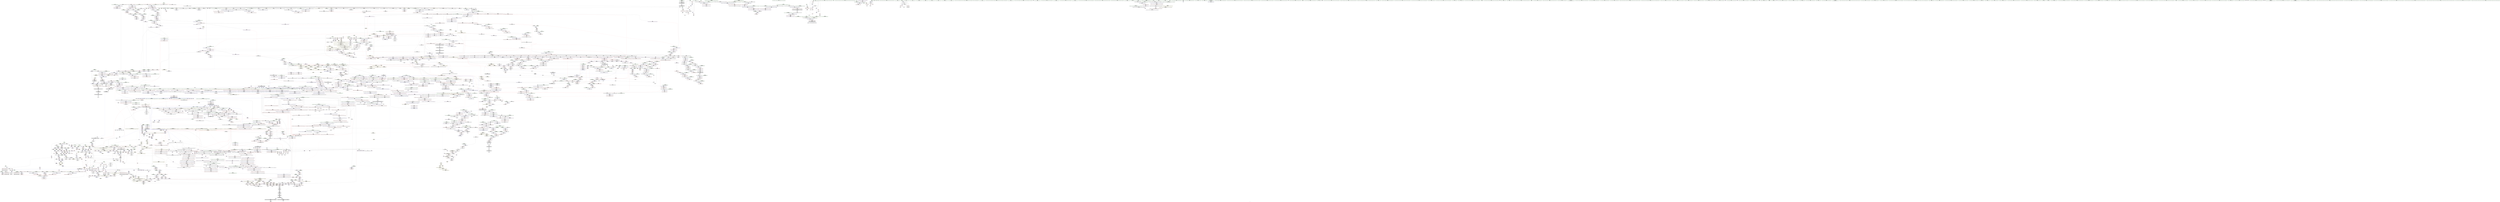 digraph "SVFG" {
	label="SVFG";

	Node0x5627d286a6d0 [shape=record,color=grey,label="{NodeID: 0\nNullPtr|{|<s43>150}}"];
	Node0x5627d286a6d0 -> Node0x5627d30a1220[style=solid];
	Node0x5627d286a6d0 -> Node0x5627d30a1320[style=solid];
	Node0x5627d286a6d0 -> Node0x5627d30a13f0[style=solid];
	Node0x5627d286a6d0 -> Node0x5627d30a14c0[style=solid];
	Node0x5627d286a6d0 -> Node0x5627d30a1590[style=solid];
	Node0x5627d286a6d0 -> Node0x5627d30a1660[style=solid];
	Node0x5627d286a6d0 -> Node0x5627d30a1730[style=solid];
	Node0x5627d286a6d0 -> Node0x5627d30a1800[style=solid];
	Node0x5627d286a6d0 -> Node0x5627d30a18d0[style=solid];
	Node0x5627d286a6d0 -> Node0x5627d30a19a0[style=solid];
	Node0x5627d286a6d0 -> Node0x5627d30a1a70[style=solid];
	Node0x5627d286a6d0 -> Node0x5627d30a1b40[style=solid];
	Node0x5627d286a6d0 -> Node0x5627d30a1c10[style=solid];
	Node0x5627d286a6d0 -> Node0x5627d30a1ce0[style=solid];
	Node0x5627d286a6d0 -> Node0x5627d30a1db0[style=solid];
	Node0x5627d286a6d0 -> Node0x5627d30a1e80[style=solid];
	Node0x5627d286a6d0 -> Node0x5627d30a1f50[style=solid];
	Node0x5627d286a6d0 -> Node0x5627d30a2020[style=solid];
	Node0x5627d286a6d0 -> Node0x5627d30a20f0[style=solid];
	Node0x5627d286a6d0 -> Node0x5627d30a21c0[style=solid];
	Node0x5627d286a6d0 -> Node0x5627d30a2290[style=solid];
	Node0x5627d286a6d0 -> Node0x5627d30a2360[style=solid];
	Node0x5627d286a6d0 -> Node0x5627d30a2430[style=solid];
	Node0x5627d286a6d0 -> Node0x5627d30a2500[style=solid];
	Node0x5627d286a6d0 -> Node0x5627d30a25d0[style=solid];
	Node0x5627d286a6d0 -> Node0x5627d30a26a0[style=solid];
	Node0x5627d286a6d0 -> Node0x5627d30a2770[style=solid];
	Node0x5627d286a6d0 -> Node0x5627d30a2840[style=solid];
	Node0x5627d286a6d0 -> Node0x5627d30a2910[style=solid];
	Node0x5627d286a6d0 -> Node0x5627d30a29e0[style=solid];
	Node0x5627d286a6d0 -> Node0x5627d30a2ab0[style=solid];
	Node0x5627d286a6d0 -> Node0x5627d30a2b80[style=solid];
	Node0x5627d286a6d0 -> Node0x5627d30a2c50[style=solid];
	Node0x5627d286a6d0 -> Node0x5627d30a2d20[style=solid];
	Node0x5627d286a6d0 -> Node0x5627d30a2df0[style=solid];
	Node0x5627d286a6d0 -> Node0x5627d30a2ec0[style=solid];
	Node0x5627d286a6d0 -> Node0x5627d30b9700[style=solid];
	Node0x5627d286a6d0 -> Node0x5627d30b97d0[style=solid];
	Node0x5627d286a6d0 -> Node0x5627d30b98a0[style=solid];
	Node0x5627d286a6d0 -> Node0x5627d30bb5e0[style=solid];
	Node0x5627d286a6d0 -> Node0x5627d3139710[style=solid];
	Node0x5627d286a6d0 -> Node0x5627d313f4d0[style=solid];
	Node0x5627d286a6d0 -> Node0x5627d313f950[style=solid];
	Node0x5627d286a6d0:s43 -> Node0x5627d332f0c0[style=solid,color=red];
	Node0x5627d30b1130 [shape=record,color=red,label="{NodeID: 1550\n3103\<--3102\ndummyVal\<--offset_1\n_ZSt9push_heapIN9__gnu_cxx17__normal_iteratorIPSt4pairIiS2_IiiEESt6vectorIS4_SaIS4_EEEESt7greaterIS4_EEvT_SC_T0_\n}"];
	Node0x5627d30b1130 -> Node0x5627d30ba400[style=solid];
	Node0x5627d308f690 [shape=record,color=green,label="{NodeID: 443\n2865\<--2866\n__value\<--__value_field_insensitive\n_ZSt13__adjust_heapIN9__gnu_cxx17__normal_iteratorIPSt4pairIiS2_IiiEESt6vectorIS4_SaIS4_EEEElS4_NS0_5__ops15_Iter_comp_iterISt7greaterIS4_EEEEvT_T0_SG_T1_T2_\n|{|<s1>256}}"];
	Node0x5627d308f690 -> Node0x5627d30ae3b0[style=solid];
	Node0x5627d308f690:s1 -> Node0x5627d3330260[style=solid,color=red];
	Node0x5627d30e85e0 [shape=record,color=black,label="{NodeID: 3100\nMR_48V_2 = PHI(MR_48V_3, MR_48V_1, )\npts\{81 \}\n}"];
	Node0x5627d30e85e0 -> Node0x5627d31adc60[style=dashed];
	Node0x5627d309ea00 [shape=record,color=purple,label="{NodeID: 886\n1333\<--1332\n_M_impl6\<--\n_ZNSt6vectorISt4pairIiS0_IiiEESaIS2_EE12emplace_backIJS2_EEEvDpOT_\n}"];
	Node0x5627d332bdb0 [shape=record,color=black,label="{NodeID: 4650\n987 = PHI(917, 2038, )\n0th arg _ZSt8_DestroyIPSt4pairIiS0_IiiEEEvT_S4_ }"];
	Node0x5627d332bdb0 -> Node0x5627d30b8790[style=solid];
	Node0x5627d30d4da0 [shape=record,color=red,label="{NodeID: 1329\n1581\<--1572\nthis1\<--this.addr\n_ZN9__gnu_cxx13new_allocatorISt4pairIiS1_IiiEEE9constructIS3_JS3_EEEvPT_DpOT0_\n}"];
	Node0x5627d3087ac0 [shape=record,color=green,label="{NodeID: 222\n1301\<--1302\n__args.addr\<--__args.addr_field_insensitive\n_ZNSt6vectorISt4pairIiS0_IiiEESaIS2_EE12emplace_backIJS2_EEEvDpOT_\n}"];
	Node0x5627d3087ac0 -> Node0x5627d30d2ab0[style=solid];
	Node0x5627d3087ac0 -> Node0x5627d30d2b80[style=solid];
	Node0x5627d3087ac0 -> Node0x5627d30ba9b0[style=solid];
	Node0x5627d313b150 [shape=record,color=grey,label="{NodeID: 2879\n954 = Binary(953, 195, )\n|{<s0>66}}"];
	Node0x5627d313b150:s0 -> Node0x5627d3327ac0[style=solid,color=red];
	Node0x5627d30bc620 [shape=record,color=blue,label="{NodeID: 1772\n1603\<--1625\nref.tmp\<--call4\n_ZNKSt6vectorISt4pairIiS0_IiiEESaIS2_EE12_M_check_lenEmPKc\n|{|<s1>136}}"];
	Node0x5627d30bc620 -> Node0x5627d30d54f0[style=dashed];
	Node0x5627d30bc620:s1 -> Node0x5627d31f5660[style=dashed,color=red];
	Node0x5627d30ab220 [shape=record,color=black,label="{NodeID: 665\n1970\<--1950\n\<--__first\n_ZSt18uninitialized_copyISt13move_iteratorIPSt4pairIiS1_IiiEEES4_ET0_T_S7_S6_\n}"];
	Node0x5627d30ab220 -> Node0x5627d30c15a0[style=solid];
	Node0x5627d33194b0 [shape=record,color=black,label="{NodeID: 4429\n1586 = PHI(1373, )\n}"];
	Node0x5627d33194b0 -> Node0x5627d30a9750[style=solid];
	Node0x5627d30c9a10 [shape=record,color=red,label="{NodeID: 1108\n146\<--17\n\<--n\nmain\n}"];
	Node0x5627d30c9a10 -> Node0x5627d313f050[style=solid];
	Node0x5627d30793e0 [shape=record,color=green,label="{NodeID: 1\n15\<--1\n\<--dummyObj\nCan only get source location for instruction, argument, global var or function.}"];
	Node0x5627d30b1200 [shape=record,color=red,label="{NodeID: 1551\n3106\<--3105\ndummyVal\<--offset_2\n_ZSt9push_heapIN9__gnu_cxx17__normal_iteratorIPSt4pairIiS2_IiiEESt6vectorIS4_SaIS4_EEEESt7greaterIS4_EEvT_SC_T0_\n}"];
	Node0x5627d30b1200 -> Node0x5627d30ba4d0[style=solid];
	Node0x5627d308f760 [shape=record,color=green,label="{NodeID: 444\n2867\<--2868\ncoerce\<--coerce_field_insensitive\n_ZSt13__adjust_heapIN9__gnu_cxx17__normal_iteratorIPSt4pairIiS2_IiiEESt6vectorIS4_SaIS4_EEEElS4_NS0_5__ops15_Iter_comp_iterISt7greaterIS4_EEEEvT_T0_SG_T1_T2_\n}"];
	Node0x5627d308f760 -> Node0x5627d30ae480[style=solid];
	Node0x5627d308f760 -> Node0x5627d30c77f0[style=solid];
	Node0x5627d308f760 -> Node0x5627d30c78c0[style=solid];
	Node0x5627d30e8ae0 [shape=record,color=black,label="{NodeID: 3101\nMR_50V_2 = PHI(MR_50V_3, MR_50V_1, )\npts\{83 \}\n}"];
	Node0x5627d30e8ae0 -> Node0x5627d31add50[style=dashed];
	Node0x5627d309ead0 [shape=record,color=purple,label="{NodeID: 887\n1334\<--1332\n_M_finish7\<--\n_ZNSt6vectorISt4pairIiS0_IiiEESaIS2_EE12emplace_backIJS2_EEEvDpOT_\n}"];
	Node0x5627d309ead0 -> Node0x5627d30d2ec0[style=solid];
	Node0x5627d309ead0 -> Node0x5627d30baa80[style=solid];
	Node0x5627d332bfc0 [shape=record,color=black,label="{NodeID: 4651\n988 = PHI(918, 2039, )\n1st arg _ZSt8_DestroyIPSt4pairIiS0_IiiEEEvT_S4_ }"];
	Node0x5627d332bfc0 -> Node0x5627d30b8860[style=solid];
	Node0x5627d31b1180 [shape=record,color=yellow,style=double,label="{NodeID: 3544\n124V_1 = ENCHI(MR_124V_0)\npts\{521 \}\nFun[_ZSt9make_pairIRiSt4pairIiiEES1_INSt17__decay_and_stripIT_E6__typeENS3_IT0_E6__typeEEOS4_OS7_]}"];
	Node0x5627d31b1180 -> Node0x5627d30cdff0[style=dashed];
	Node0x5627d30d4e70 [shape=record,color=red,label="{NodeID: 1330\n1582\<--1574\n\<--__p.addr\n_ZN9__gnu_cxx13new_allocatorISt4pairIiS1_IiiEEE9constructIS3_JS3_EEEvPT_DpOT0_\n}"];
	Node0x5627d30d4e70 -> Node0x5627d30a94e0[style=solid];
	Node0x5627d3087b90 [shape=record,color=green,label="{NodeID: 223\n1303\<--1304\nagg.tmp\<--agg.tmp_field_insensitive\n_ZNSt6vectorISt4pairIiS0_IiiEESaIS2_EE12emplace_backIJS2_EEEvDpOT_\n}"];
	Node0x5627d3087b90 -> Node0x5627d309e2b0[style=solid];
	Node0x5627d3087b90 -> Node0x5627d309e380[style=solid];
	Node0x5627d313b2d0 [shape=record,color=grey,label="{NodeID: 2880\n1536 = Binary(1534, 1535, )\n}"];
	Node0x5627d313b2d0 -> Node0x5627d313b450[style=solid];
	Node0x5627d30bc6f0 [shape=record,color=blue,label="{NodeID: 1773\n1601\<--1631\n__len\<--add\n_ZNKSt6vectorISt4pairIiS0_IiiEESaIS2_EE12_M_check_lenEmPKc\n}"];
	Node0x5627d30bc6f0 -> Node0x5627d30d5280[style=dashed];
	Node0x5627d30bc6f0 -> Node0x5627d30d5350[style=dashed];
	Node0x5627d30bc6f0 -> Node0x5627d30d5420[style=dashed];
	Node0x5627d30ab2f0 [shape=record,color=black,label="{NodeID: 666\n1973\<--1952\n\<--__last\n_ZSt18uninitialized_copyISt13move_iteratorIPSt4pairIiS1_IiiEEES4_ET0_T_S7_S6_\n}"];
	Node0x5627d30ab2f0 -> Node0x5627d30c1740[style=solid];
	Node0x5627d33195f0 [shape=record,color=black,label="{NodeID: 4430\n1609 = PHI(1757, )\n}"];
	Node0x5627d33195f0 -> Node0x5627d313e750[style=solid];
	Node0x5627d32008d0 [shape=record,color=yellow,style=double,label="{NodeID: 3323\n154V_1 = ENCHI(MR_154V_0)\npts\{650001 650002 \}\nFun[_ZNSt4pairIiS_IiiEEaSERKS1_]|{<s0>44|<s1>44}}"];
	Node0x5627d32008d0:s0 -> Node0x5627d3102330[style=dashed,color=red];
	Node0x5627d32008d0:s1 -> Node0x5627d3102400[style=dashed,color=red];
	Node0x5627d30c9ae0 [shape=record,color=red,label="{NodeID: 1109\n420\<--17\n\<--n\nmain\n}"];
	Node0x5627d30c9ae0 -> Node0x5627d30a4f00[style=solid];
	Node0x5627d30390f0 [shape=record,color=green,label="{NodeID: 2\n21\<--1\n.str\<--dummyObj\nGlob }"];
	Node0x5627d30b12d0 [shape=record,color=red,label="{NodeID: 1552\n3109\<--3108\ndummyVal\<--offset_0\n_ZSt9push_heapIN9__gnu_cxx17__normal_iteratorIPSt4pairIiS2_IiiEESt6vectorIS4_SaIS4_EEEESt7greaterIS4_EEvT_SC_T0_\n}"];
	Node0x5627d30b12d0 -> Node0x5627d30ba5a0[style=solid];
	Node0x5627d308f830 [shape=record,color=green,label="{NodeID: 445\n2869\<--2870\n__comp\<--__comp_field_insensitive\n_ZSt13__adjust_heapIN9__gnu_cxx17__normal_iteratorIPSt4pairIiS2_IiiEESt6vectorIS4_SaIS4_EEEElS4_NS0_5__ops15_Iter_comp_iterISt7greaterIS4_EEEEvT_T0_SG_T1_T2_\n|{<s0>240|<s1>253}}"];
	Node0x5627d308f830:s0 -> Node0x5627d3329cc0[style=solid,color=red];
	Node0x5627d308f830:s1 -> Node0x5627d332bc70[style=solid,color=red];
	Node0x5627d30e8fe0 [shape=record,color=black,label="{NodeID: 3102\nMR_52V_2 = PHI(MR_52V_3, MR_52V_1, )\npts\{85 \}\n}"];
	Node0x5627d30e8fe0 -> Node0x5627d31b3c70[style=dashed];
	Node0x5627d309eba0 [shape=record,color=purple,label="{NodeID: 888\n1336\<--1335\nincdec.ptr\<--\n_ZNSt6vectorISt4pairIiS0_IiiEESaIS2_EE12emplace_backIJS2_EEEvDpOT_\n}"];
	Node0x5627d309eba0 -> Node0x5627d30baa80[style=solid];
	Node0x5627d332c140 [shape=record,color=black,label="{NodeID: 4652\n1381 = PHI(1307, )\n0th arg _ZNSt6vectorISt4pairIiS0_IiiEESaIS2_EE17_M_realloc_insertIJS2_EEEvN9__gnu_cxx17__normal_iteratorIPS2_S4_EEDpOT_ }"];
	Node0x5627d332c140 -> Node0x5627d30bb030[style=solid];
	Node0x5627d31b1260 [shape=record,color=yellow,style=double,label="{NodeID: 3545\n126V_1 = ENCHI(MR_126V_0)\npts\{5150000 \}\nFun[_ZSt9make_pairIRiSt4pairIiiEES1_INSt17__decay_and_stripIT_E6__typeENS3_IT0_E6__typeEEOS4_OS7_]|{<s0>36}}"];
	Node0x5627d31b1260:s0 -> Node0x5627d30b71a0[style=dashed,color=red];
	Node0x5627d30d4f40 [shape=record,color=red,label="{NodeID: 1331\n1585\<--1576\n\<--__args.addr\n_ZN9__gnu_cxx13new_allocatorISt4pairIiS1_IiiEEE9constructIS3_JS3_EEEvPT_DpOT0_\n|{<s0>129}}"];
	Node0x5627d30d4f40:s0 -> Node0x5627d332d180[style=solid,color=red];
	Node0x5627d3087c60 [shape=record,color=green,label="{NodeID: 224\n1327\<--1328\n_ZSt7forwardISt4pairIiS0_IiiEEEOT_RNSt16remove_referenceIS3_E4typeE\<--_ZSt7forwardISt4pairIiS0_IiiEEEOT_RNSt16remove_referenceIS3_E4typeE_field_insensitive\n}"];
	Node0x5627d313b450 [shape=record,color=grey,label="{NodeID: 2881\n1537 = Binary(1536, 195, )\n|{<s0>127}}"];
	Node0x5627d313b450:s0 -> Node0x5627d3327ac0[style=solid,color=red];
	Node0x5627d30bc7c0 [shape=record,color=blue,label="{NodeID: 1774\n1650\<--1648\n__lhs.addr\<--__lhs\n_ZN9__gnu_cxxmiIPSt4pairIiS1_IiiEESt6vectorIS3_SaIS3_EEEENS_17__normal_iteratorIT_T0_E15difference_typeERKSB_SE_\n}"];
	Node0x5627d30bc7c0 -> Node0x5627d30d55c0[style=dashed];
	Node0x5627d30ab3c0 [shape=record,color=black,label="{NodeID: 667\n1969\<--1958\n\<--agg.tmp\n_ZSt18uninitialized_copyISt13move_iteratorIPSt4pairIiS1_IiiEEES4_ET0_T_S7_S6_\n}"];
	Node0x5627d30ab3c0 -> Node0x5627d30c14d0[style=solid];
	Node0x5627d3319730 [shape=record,color=black,label="{NodeID: 4431\n1612 = PHI(1771, )\n}"];
	Node0x5627d3319730 -> Node0x5627d313e750[style=solid];
	Node0x5627d30c9bb0 [shape=record,color=red,label="{NodeID: 1110\n121\<--19\n\<--m\nmain\n}"];
	Node0x5627d30c9bb0 -> Node0x5627d3141150[style=solid];
	Node0x5627d2fc9dd0 [shape=record,color=green,label="{NodeID: 3\n23\<--1\n.str.1\<--dummyObj\nGlob }"];
	Node0x5627d30b13a0 [shape=record,color=red,label="{NodeID: 1553\n3112\<--3111\ndummyVal\<--offset_1\n_ZSt9push_heapIN9__gnu_cxx17__normal_iteratorIPSt4pairIiS2_IiiEESt6vectorIS4_SaIS4_EEEESt7greaterIS4_EEvT_SC_T0_\n}"];
	Node0x5627d30b13a0 -> Node0x5627d30ba670[style=solid];
	Node0x5627d308f900 [shape=record,color=green,label="{NodeID: 446\n2871\<--2872\n__holeIndex.addr\<--__holeIndex.addr_field_insensitive\n_ZSt13__adjust_heapIN9__gnu_cxx17__normal_iteratorIPSt4pairIiS2_IiiEESt6vectorIS4_SaIS4_EEEElS4_NS0_5__ops15_Iter_comp_iterISt7greaterIS4_EEEEvT_T0_SG_T1_T2_\n}"];
	Node0x5627d308f900 -> Node0x5627d30ddf10[style=solid];
	Node0x5627d308f900 -> Node0x5627d30ddfe0[style=solid];
	Node0x5627d308f900 -> Node0x5627d30de0b0[style=solid];
	Node0x5627d308f900 -> Node0x5627d30de180[style=solid];
	Node0x5627d308f900 -> Node0x5627d30de250[style=solid];
	Node0x5627d308f900 -> Node0x5627d3103c60[style=solid];
	Node0x5627d308f900 -> Node0x5627d3104480[style=solid];
	Node0x5627d308f900 -> Node0x5627d31047c0[style=solid];
	Node0x5627d30e94e0 [shape=record,color=black,label="{NodeID: 3103\nMR_54V_2 = PHI(MR_54V_3, MR_54V_1, )\npts\{89 \}\n}"];
	Node0x5627d30e94e0 -> Node0x5627d31b4140[style=dashed];
	Node0x5627d309ec70 [shape=record,color=purple,label="{NodeID: 889\n1404\<--1384\ncoerce.dive\<--__position\n_ZNSt6vectorISt4pairIiS0_IiiEESaIS2_EE17_M_realloc_insertIJS2_EEEvN9__gnu_cxx17__normal_iteratorIPS2_S4_EEDpOT_\n}"];
	Node0x5627d309ec70 -> Node0x5627d30baf60[style=solid];
	Node0x5627d332c250 [shape=record,color=black,label="{NodeID: 4653\n1382 = PHI(1345, )\n1st arg _ZNSt6vectorISt4pairIiS0_IiiEESaIS2_EE17_M_realloc_insertIJS2_EEEvN9__gnu_cxx17__normal_iteratorIPS2_S4_EEDpOT_ }"];
	Node0x5627d332c250 -> Node0x5627d30baf60[style=solid];
	Node0x5627d31b1340 [shape=record,color=yellow,style=double,label="{NodeID: 3546\n128V_1 = ENCHI(MR_128V_0)\npts\{5150001 \}\nFun[_ZSt9make_pairIRiSt4pairIiiEES1_INSt17__decay_and_stripIT_E6__typeENS3_IT0_E6__typeEEOS4_OS7_]|{<s0>36}}"];
	Node0x5627d31b1340:s0 -> Node0x5627d30b7270[style=dashed,color=red];
	Node0x5627d30d5010 [shape=record,color=red,label="{NodeID: 1332\n1608\<--1595\nthis1\<--this.addr\n_ZNKSt6vectorISt4pairIiS0_IiiEESaIS2_EE12_M_check_lenEmPKc\n|{<s0>131|<s1>132|<s2>134|<s3>135|<s4>137|<s5>138|<s6>139}}"];
	Node0x5627d30d5010:s0 -> Node0x5627d3331c00[style=solid,color=red];
	Node0x5627d30d5010:s1 -> Node0x5627d3325540[style=solid,color=red];
	Node0x5627d30d5010:s2 -> Node0x5627d3325540[style=solid,color=red];
	Node0x5627d30d5010:s3 -> Node0x5627d3325540[style=solid,color=red];
	Node0x5627d30d5010:s4 -> Node0x5627d3325540[style=solid,color=red];
	Node0x5627d30d5010:s5 -> Node0x5627d3331c00[style=solid,color=red];
	Node0x5627d30d5010:s6 -> Node0x5627d3331c00[style=solid,color=red];
	Node0x5627d3087d60 [shape=record,color=green,label="{NodeID: 225\n1330\<--1331\n_ZNSt16allocator_traitsISaISt4pairIiS0_IiiEEEE9constructIS2_JS2_EEEvRS3_PT_DpOT0_\<--_ZNSt16allocator_traitsISaISt4pairIiS0_IiiEEEE9constructIS2_JS2_EEEvRS3_PT_DpOT0__field_insensitive\n}"];
	Node0x5627d313b5d0 [shape=record,color=grey,label="{NodeID: 2882\n1884 = Binary(1883, 195, )\n}"];
	Node0x5627d30bc890 [shape=record,color=blue,label="{NodeID: 1775\n1652\<--1649\n__rhs.addr\<--__rhs\n_ZN9__gnu_cxxmiIPSt4pairIiS1_IiiEESt6vectorIS3_SaIS3_EEEENS_17__normal_iteratorIT_T0_E15difference_typeERKSB_SE_\n}"];
	Node0x5627d30bc890 -> Node0x5627d30d5690[style=dashed];
	Node0x5627d30ab490 [shape=record,color=black,label="{NodeID: 668\n1972\<--1960\n\<--agg.tmp2\n_ZSt18uninitialized_copyISt13move_iteratorIPSt4pairIiS1_IiiEEES4_ET0_T_S7_S6_\n}"];
	Node0x5627d30ab490 -> Node0x5627d30c1670[style=solid];
	Node0x5627d3319870 [shape=record,color=black,label="{NodeID: 4432\n1624 = PHI(1771, )\n}"];
	Node0x5627d3319870 -> Node0x5627d313e5d0[style=solid];
	Node0x5627d30c9c80 [shape=record,color=red,label="{NodeID: 1111\n152\<--19\n\<--m\nmain\n}"];
	Node0x5627d30c9c80 -> Node0x5627d313ed50[style=solid];
	Node0x5627d2fc9e90 [shape=record,color=green,label="{NodeID: 4\n25\<--1\n.str.2\<--dummyObj\nGlob }"];
	Node0x5627d30b1470 [shape=record,color=red,label="{NodeID: 1554\n3115\<--3114\ndummyVal\<--offset_0\n_ZN9__gnu_cxx13new_allocatorISt4pairIiS1_IiiEEE9constructIS3_JS3_EEEvPT_DpOT0_\n}"];
	Node0x5627d30b1470 -> Node0x5627d30bc140[style=solid];
	Node0x5627d308f9d0 [shape=record,color=green,label="{NodeID: 447\n2873\<--2874\n__len.addr\<--__len.addr_field_insensitive\n_ZSt13__adjust_heapIN9__gnu_cxx17__normal_iteratorIPSt4pairIiS2_IiiEESt6vectorIS4_SaIS4_EEEElS4_NS0_5__ops15_Iter_comp_iterISt7greaterIS4_EEEEvT_T0_SG_T1_T2_\n}"];
	Node0x5627d308f9d0 -> Node0x5627d30de320[style=solid];
	Node0x5627d308f9d0 -> Node0x5627d30de3f0[style=solid];
	Node0x5627d308f9d0 -> Node0x5627d30de4c0[style=solid];
	Node0x5627d308f9d0 -> Node0x5627d3103d30[style=solid];
	Node0x5627d30e99e0 [shape=record,color=black,label="{NodeID: 3104\nMR_56V_2 = PHI(MR_56V_3, MR_56V_1, )\npts\{91 \}\n}"];
	Node0x5627d30e99e0 -> Node0x5627d31b4640[style=dashed];
	Node0x5627d309ed40 [shape=record,color=purple,label="{NodeID: 890\n1415\<--1394\ncoerce.dive3\<--ref.tmp\n_ZNSt6vectorISt4pairIiS0_IiiEESaIS2_EE17_M_realloc_insertIJS2_EEEvN9__gnu_cxx17__normal_iteratorIPS2_S4_EEDpOT_\n}"];
	Node0x5627d309ed40 -> Node0x5627d30bb2a0[style=solid];
	Node0x5627d332c360 [shape=record,color=black,label="{NodeID: 4654\n1383 = PHI(1343, )\n2nd arg _ZNSt6vectorISt4pairIiS0_IiiEESaIS2_EE17_M_realloc_insertIJS2_EEEvN9__gnu_cxx17__normal_iteratorIPS2_S4_EEDpOT_ }"];
	Node0x5627d332c360 -> Node0x5627d30bb100[style=solid];
	Node0x5627d31b1420 [shape=record,color=yellow,style=double,label="{NodeID: 3547\n130V_1 = ENCHI(MR_130V_0)\npts\{5150002 \}\nFun[_ZSt9make_pairIRiSt4pairIiiEES1_INSt17__decay_and_stripIT_E6__typeENS3_IT0_E6__typeEEOS4_OS7_]|{<s0>36}}"];
	Node0x5627d31b1420:s0 -> Node0x5627d30b7340[style=dashed,color=red];
	Node0x5627d30d50e0 [shape=record,color=red,label="{NodeID: 1333\n1616\<--1597\n\<--__n.addr\n_ZNKSt6vectorISt4pairIiS0_IiiEESaIS2_EE12_M_check_lenEmPKc\n}"];
	Node0x5627d30d50e0 -> Node0x5627d3141d50[style=solid];
	Node0x5627d3087e60 [shape=record,color=green,label="{NodeID: 226\n1347\<--1348\n_ZNSt6vectorISt4pairIiS0_IiiEESaIS2_EE17_M_realloc_insertIJS2_EEEvN9__gnu_cxx17__normal_iteratorIPS2_S4_EEDpOT_\<--_ZNSt6vectorISt4pairIiS0_IiiEESaIS2_EE17_M_realloc_insertIJS2_EEEvN9__gnu_cxx17__normal_iteratorIPS2_S4_EEDpOT__field_insensitive\n}"];
	Node0x5627d313b750 [shape=record,color=grey,label="{NodeID: 2883\n368 = Binary(360, 367, )\n}"];
	Node0x5627d313b750 -> Node0x5627d313fdd0[style=solid];
	Node0x5627d30bc960 [shape=record,color=blue,label="{NodeID: 1776\n1670\<--1668\nthis.addr\<--this\n_ZNSt12_Vector_baseISt4pairIiS0_IiiEESaIS2_EE11_M_allocateEm\n}"];
	Node0x5627d30bc960 -> Node0x5627d30d5900[style=dashed];
	Node0x5627d30ab560 [shape=record,color=black,label="{NodeID: 669\n1946\<--1980\n_ZSt18uninitialized_copyISt13move_iteratorIPSt4pairIiS1_IiiEEES4_ET0_T_S7_S6__ret\<--call\n_ZSt18uninitialized_copyISt13move_iteratorIPSt4pairIiS1_IiiEEES4_ET0_T_S7_S6_\n|{<s0>156}}"];
	Node0x5627d30ab560:s0 -> Node0x5627d331ea70[style=solid,color=blue];
	Node0x5627d33199b0 [shape=record,color=black,label="{NodeID: 4433\n1625 = PHI(1771, )\n}"];
	Node0x5627d33199b0 -> Node0x5627d30bc620[style=solid];
	Node0x5627d30c9d50 [shape=record,color=red,label="{NodeID: 1112\n423\<--19\n\<--m\nmain\n}"];
	Node0x5627d30c9d50 -> Node0x5627d30a4fd0[style=solid];
	Node0x5627d2fc9f50 [shape=record,color=green,label="{NodeID: 5\n27\<--1\n_ZL2dx\<--dummyObj\nGlob }"];
	Node0x5627d30b1540 [shape=record,color=red,label="{NodeID: 1555\n3118\<--3117\ndummyVal\<--offset_1\n_ZN9__gnu_cxx13new_allocatorISt4pairIiS1_IiiEEE9constructIS3_JS3_EEEvPT_DpOT0_\n}"];
	Node0x5627d30b1540 -> Node0x5627d30bc210[style=solid];
	Node0x5627d308faa0 [shape=record,color=green,label="{NodeID: 448\n2875\<--2876\n__topIndex\<--__topIndex_field_insensitive\n_ZSt13__adjust_heapIN9__gnu_cxx17__normal_iteratorIPSt4pairIiS2_IiiEESt6vectorIS4_SaIS4_EEEElS4_NS0_5__ops15_Iter_comp_iterISt7greaterIS4_EEEEvT_T0_SG_T1_T2_\n}"];
	Node0x5627d308faa0 -> Node0x5627d30de590[style=solid];
	Node0x5627d308faa0 -> Node0x5627d3103e00[style=solid];
	Node0x5627d30e9ee0 [shape=record,color=black,label="{NodeID: 3105\nMR_58V_2 = PHI(MR_58V_4, MR_58V_1, )\npts\{1886 \}\n|{<s0>9|<s1>10|<s2>12}}"];
	Node0x5627d30e9ee0:s0 -> Node0x5627d3212740[style=dashed,color=red];
	Node0x5627d30e9ee0:s1 -> Node0x5627d31b16c0[style=dashed,color=red];
	Node0x5627d30e9ee0:s2 -> Node0x5627d3216de0[style=dashed,color=red];
	Node0x5627d309ee10 [shape=record,color=purple,label="{NodeID: 891\n1428\<--1427\n_M_impl\<--\n_ZNSt6vectorISt4pairIiS0_IiiEESaIS2_EE17_M_realloc_insertIJS2_EEEvN9__gnu_cxx17__normal_iteratorIPS2_S4_EEDpOT_\n}"];
	Node0x5627d309ee10 -> Node0x5627d30a91a0[style=solid];
	Node0x5627d332c470 [shape=record,color=black,label="{NodeID: 4655\n1002 = PHI(995, )\n0th arg _ZNSt12_Destroy_auxILb1EE9__destroyIPSt4pairIiS2_IiiEEEEvT_S6_ }"];
	Node0x5627d332c470 -> Node0x5627d30b8930[style=solid];
	Node0x5627d30d51b0 [shape=record,color=red,label="{NodeID: 1334\n1619\<--1599\n\<--__s.addr\n_ZNKSt6vectorISt4pairIiS0_IiiEESaIS2_EE12_M_check_lenEmPKc\n}"];
	Node0x5627d3087f60 [shape=record,color=green,label="{NodeID: 227\n1355\<--1356\n__a.addr\<--__a.addr_field_insensitive\n_ZNSt16allocator_traitsISaISt4pairIiS0_IiiEEEE9constructIS2_JS2_EEEvRS3_PT_DpOT0_\n}"];
	Node0x5627d3087f60 -> Node0x5627d30d3060[style=solid];
	Node0x5627d3087f60 -> Node0x5627d30bac20[style=solid];
	Node0x5627d313b8d0 [shape=record,color=grey,label="{NodeID: 2884\n1245 = Binary(1242, 1227, )\n|{<s0>96}}"];
	Node0x5627d313b8d0:s0 -> Node0x5627d33348f0[style=solid,color=red];
	Node0x5627d30bca30 [shape=record,color=blue,label="{NodeID: 1777\n1672\<--1669\n__n.addr\<--__n\n_ZNSt12_Vector_baseISt4pairIiS0_IiiEESaIS2_EE11_M_allocateEm\n}"];
	Node0x5627d30bca30 -> Node0x5627d30d59d0[style=dashed];
	Node0x5627d30bca30 -> Node0x5627d30d5aa0[style=dashed];
	Node0x5627d30ab630 [shape=record,color=black,label="{NodeID: 670\n1984\<--2042\n_ZNSt20__uninitialized_copyILb0EE13__uninit_copyISt13move_iteratorIPSt4pairIiS3_IiiEEES6_EET0_T_S9_S8__ret\<--\n_ZNSt20__uninitialized_copyILb0EE13__uninit_copyISt13move_iteratorIPSt4pairIiS3_IiiEEES6_EET0_T_S9_S8_\n|{<s0>160}}"];
	Node0x5627d30ab630:s0 -> Node0x5627d331ebb0[style=solid,color=blue];
	Node0x5627d3319af0 [shape=record,color=black,label="{NodeID: 4434\n1634 = PHI(1771, )\n}"];
	Node0x5627d3319af0 -> Node0x5627d3141a50[style=solid];
	Node0x5627d3200c80 [shape=record,color=yellow,style=double,label="{NodeID: 3327\n422V_1 = ENCHI(MR_422V_0)\npts\{23670000 \}\nFun[_ZNK9__gnu_cxx17__normal_iteratorIPSt4pairIiS1_IiiEESt6vectorIS3_SaIS3_EEEplEl]|{<s0>194}}"];
	Node0x5627d3200c80:s0 -> Node0x5627d31001e0[style=dashed,color=red];
	Node0x5627d30c9e20 [shape=record,color=red,label="{NodeID: 1113\n100\<--38\n\<--test\nmain\n}"];
	Node0x5627d30c9e20 -> Node0x5627d31412d0[style=solid];
	Node0x5627d2fca010 [shape=record,color=green,label="{NodeID: 6\n28\<--1\n_ZL2dy\<--dummyObj\nGlob }"];
	Node0x5627d30b1610 [shape=record,color=red,label="{NodeID: 1556\n3121\<--3120\ndummyVal\<--offset_2\n_ZN9__gnu_cxx13new_allocatorISt4pairIiS1_IiiEEE9constructIS3_JS3_EEEvPT_DpOT0_\n}"];
	Node0x5627d30b1610 -> Node0x5627d30bc2e0[style=solid];
	Node0x5627d308fb70 [shape=record,color=green,label="{NodeID: 449\n2877\<--2878\n__secondChild\<--__secondChild_field_insensitive\n_ZSt13__adjust_heapIN9__gnu_cxx17__normal_iteratorIPSt4pairIiS2_IiiEESt6vectorIS4_SaIS4_EEEElS4_NS0_5__ops15_Iter_comp_iterISt7greaterIS4_EEEEvT_T0_SG_T1_T2_\n}"];
	Node0x5627d308fb70 -> Node0x5627d30de660[style=solid];
	Node0x5627d308fb70 -> Node0x5627d30de730[style=solid];
	Node0x5627d308fb70 -> Node0x5627d30de800[style=solid];
	Node0x5627d308fb70 -> Node0x5627d30de8d0[style=solid];
	Node0x5627d308fb70 -> Node0x5627d30de9a0[style=solid];
	Node0x5627d308fb70 -> Node0x5627d30dea70[style=solid];
	Node0x5627d308fb70 -> Node0x5627d30deb40[style=solid];
	Node0x5627d308fb70 -> Node0x5627d30dec10[style=solid];
	Node0x5627d308fb70 -> Node0x5627d30dece0[style=solid];
	Node0x5627d308fb70 -> Node0x5627d30dedb0[style=solid];
	Node0x5627d308fb70 -> Node0x5627d30dee80[style=solid];
	Node0x5627d308fb70 -> Node0x5627d3103ed0[style=solid];
	Node0x5627d308fb70 -> Node0x5627d3103fa0[style=solid];
	Node0x5627d308fb70 -> Node0x5627d3104210[style=solid];
	Node0x5627d308fb70 -> Node0x5627d3104550[style=solid];
	Node0x5627d30ea3e0 [shape=record,color=black,label="{NodeID: 3106\nMR_64V_2 = PHI(MR_64V_4, MR_64V_1, )\npts\{130000 \}\n}"];
	Node0x5627d30ea3e0 -> Node0x5627d30b3a60[style=dashed];
	Node0x5627d309eee0 [shape=record,color=purple,label="{NodeID: 892\n1438\<--1437\n_M_impl7\<--\n_ZNSt6vectorISt4pairIiS0_IiiEESaIS2_EE17_M_realloc_insertIJS2_EEEvN9__gnu_cxx17__normal_iteratorIPS2_S4_EEDpOT_\n}"];
	Node0x5627d332c5b0 [shape=record,color=black,label="{NodeID: 4656\n2236 = PHI(1258, 3016, )\n4th arg _ZSt11__push_heapIN9__gnu_cxx17__normal_iteratorIPSt4pairIiS2_IiiEESt6vectorIS4_SaIS4_EEEElS4_NS0_5__ops14_Iter_comp_valISt7greaterIS4_EEEEvT_T0_SG_T1_RT2_ }"];
	Node0x5627d332c5b0 -> Node0x5627d30ff5f0[style=solid];
	Node0x5627d30d5280 [shape=record,color=red,label="{NodeID: 1335\n1633\<--1601\n\<--__len\n_ZNKSt6vectorISt4pairIiS0_IiiEESaIS2_EE12_M_check_lenEmPKc\n}"];
	Node0x5627d30d5280 -> Node0x5627d3141a50[style=solid];
	Node0x5627d3090480 [shape=record,color=green,label="{NodeID: 228\n1357\<--1358\n__p.addr\<--__p.addr_field_insensitive\n_ZNSt16allocator_traitsISaISt4pairIiS0_IiiEEEE9constructIS2_JS2_EEEvRS3_PT_DpOT0_\n}"];
	Node0x5627d3090480 -> Node0x5627d30d3130[style=solid];
	Node0x5627d3090480 -> Node0x5627d30bacf0[style=solid];
	Node0x5627d313ba50 [shape=record,color=grey,label="{NodeID: 2885\n437 = Binary(436, 98, )\n}"];
	Node0x5627d313ba50 -> Node0x5627d30b52c0[style=solid];
	Node0x5627d30bcb00 [shape=record,color=blue,label="{NodeID: 1778\n1695\<--1691\n__first.addr\<--__first\n_ZSt34__uninitialized_move_if_noexcept_aIPSt4pairIiS0_IiiEES3_SaIS2_EET0_T_S6_S5_RT1_\n}"];
	Node0x5627d30bcb00 -> Node0x5627d30d5b70[style=dashed];
	Node0x5627d30ab700 [shape=record,color=black,label="{NodeID: 671\n2066\<--2080\n_ZStneIPSt4pairIiS0_IiiEEEbRKSt13move_iteratorIT_ES8__ret\<--lnot\n_ZStneIPSt4pairIiS0_IiiEEEbRKSt13move_iteratorIT_ES8_\n|{<s0>161}}"];
	Node0x5627d30ab700:s0 -> Node0x5627d331ee30[style=solid,color=blue];
	Node0x5627d3319c30 [shape=record,color=black,label="{NodeID: 4435\n1638 = PHI(1757, )\n}"];
	Node0x5627d3319c30 -> Node0x5627d3141bd0[style=solid];
	Node0x5627d3200d60 [shape=record,color=yellow,style=double,label="{NodeID: 3328\n424V_1 = ENCHI(MR_424V_0)\npts\{22390000 28640000 \}\nFun[_ZNK9__gnu_cxx17__normal_iteratorIPSt4pairIiS1_IiiEESt6vectorIS3_SaIS3_EEEplEl]}"];
	Node0x5627d3200d60 -> Node0x5627d30da2f0[style=dashed];
	Node0x5627d30c9ef0 [shape=record,color=red,label="{NodeID: 1114\n419\<--38\n\<--test\nmain\n}"];
	Node0x5627d2fca0d0 [shape=record,color=green,label="{NodeID: 7\n29\<--1\n.str.3\<--dummyObj\nGlob }"];
	Node0x5627d30b16e0 [shape=record,color=red,label="{NodeID: 1557\n3124\<--3123\ndummyVal\<--offset_0\n_ZSt22__uninitialized_copy_aISt13move_iteratorIPSt4pairIiS1_IiiEEES4_S3_ET0_T_S7_S6_RSaIT1_E\n}"];
	Node0x5627d30b16e0 -> Node0x5627d30be0f0[style=solid];
	Node0x5627d308fc40 [shape=record,color=green,label="{NodeID: 450\n2879\<--2880\nagg.tmp\<--agg.tmp_field_insensitive\n_ZSt13__adjust_heapIN9__gnu_cxx17__normal_iteratorIPSt4pairIiS2_IiiEESt6vectorIS4_SaIS4_EEEElS4_NS0_5__ops15_Iter_comp_iterISt7greaterIS4_EEEEvT_T0_SG_T1_T2_\n}"];
	Node0x5627d308fc40 -> Node0x5627d30c7990[style=solid];
	Node0x5627d308fc40 -> Node0x5627d30c7a60[style=solid];
	Node0x5627d30ea8e0 [shape=record,color=black,label="{NodeID: 3107\nMR_66V_2 = PHI(MR_66V_5, MR_66V_1, )\npts\{490000 \}\n|{<s0>8}}"];
	Node0x5627d30ea8e0:s0 -> Node0x5627d31fd730[style=dashed,color=red];
	Node0x5627d309efb0 [shape=record,color=purple,label="{NodeID: 893\n1439\<--1437\n_M_start\<--\n_ZNSt6vectorISt4pairIiS0_IiiEESaIS2_EE17_M_realloc_insertIJS2_EEEvN9__gnu_cxx17__normal_iteratorIPS2_S4_EEDpOT_\n}"];
	Node0x5627d309efb0 -> Node0x5627d30d4650[style=solid];
	Node0x5627d332c7c0 [shape=record,color=black,label="{NodeID: 4657\n2237 = PHI(1202, 2891, )\n5th arg _ZSt11__push_heapIN9__gnu_cxx17__normal_iteratorIPSt4pairIiS2_IiiEESt6vectorIS4_SaIS4_EEEElS4_NS0_5__ops14_Iter_comp_valISt7greaterIS4_EEEEvT_T0_SG_T1_RT2_ }"];
	Node0x5627d332c7c0 -> Node0x5627d30ff9c0[style=solid];
	Node0x5627d31b16c0 [shape=record,color=yellow,style=double,label="{NodeID: 3550\n136V_1 = ENCHI(MR_136V_0)\npts\{75 77 79 1886 130000 510001 510002 530000 530001 870001 870002 890000 890001 12070001 12070002 22410001 22410002 28070001 28070002 28660001 28660002 \}\nFun[_ZSt9make_pairIRiSt4pairIiiEES1_INSt17__decay_and_stripIT_E6__typeENS3_IT0_E6__typeEEOS4_OS7_]|{<s0>36|<s1>36|<s2>36|<s3>36}}"];
	Node0x5627d31b16c0:s0 -> Node0x5627d320ebb0[style=dashed,color=red];
	Node0x5627d31b16c0:s1 -> Node0x5627d320ef30[style=dashed,color=red];
	Node0x5627d31b16c0:s2 -> Node0x5627d320f040[style=dashed,color=red];
	Node0x5627d31b16c0:s3 -> Node0x5627d320f270[style=dashed,color=red];
	Node0x5627d30d5350 [shape=record,color=red,label="{NodeID: 1336\n1637\<--1601\n\<--__len\n_ZNKSt6vectorISt4pairIiS0_IiiEESaIS2_EE12_M_check_lenEmPKc\n}"];
	Node0x5627d30d5350 -> Node0x5627d3141bd0[style=solid];
	Node0x5627d3090510 [shape=record,color=green,label="{NodeID: 229\n1359\<--1360\n__args.addr\<--__args.addr_field_insensitive\n_ZNSt16allocator_traitsISaISt4pairIiS0_IiiEEEE9constructIS2_JS2_EEEvRS3_PT_DpOT0_\n}"];
	Node0x5627d3090510 -> Node0x5627d30d3200[style=solid];
	Node0x5627d3090510 -> Node0x5627d30badc0[style=solid];
	Node0x5627d313bbd0 [shape=record,color=grey,label="{NodeID: 2886\n2315 = Binary(2314, 2275, )\n}"];
	Node0x5627d313bbd0 -> Node0x5627d30ffea0[style=solid];
	Node0x5627d30bcbd0 [shape=record,color=blue,label="{NodeID: 1779\n1697\<--1692\n__last.addr\<--__last\n_ZSt34__uninitialized_move_if_noexcept_aIPSt4pairIiS0_IiiEES3_SaIS2_EET0_T_S6_S5_RT1_\n}"];
	Node0x5627d30bcbd0 -> Node0x5627d30d5c40[style=dashed];
	Node0x5627d30ab7d0 [shape=record,color=black,label="{NodeID: 672\n2092\<--2091\n\<--\n_ZSt10_ConstructISt4pairIiS0_IiiEEJS2_EEvPT_DpOT0_\n}"];
	Node0x5627d30ab7d0 -> Node0x5627d30ab8a0[style=solid];
	Node0x5627d3319d70 [shape=record,color=black,label="{NodeID: 4436\n1641 = PHI(1757, )\n}"];
	Node0x5627d3319d70 -> Node0x5627d3139cb0[style=solid];
	Node0x5627d30c9fc0 [shape=record,color=red,label="{NodeID: 1115\n436\<--38\n\<--test\nmain\n}"];
	Node0x5627d30c9fc0 -> Node0x5627d313ba50[style=solid];
	Node0x5627d3039840 [shape=record,color=green,label="{NodeID: 8\n31\<--1\n.str.4\<--dummyObj\nGlob }"];
	Node0x5627d30b17b0 [shape=record,color=red,label="{NodeID: 1558\n3127\<--3126\ndummyVal\<--offset_0\n_ZSt22__uninitialized_copy_aISt13move_iteratorIPSt4pairIiS1_IiiEEES4_S3_ET0_T_S7_S6_RSaIT1_E\n}"];
	Node0x5627d30b17b0 -> Node0x5627d30be1c0[style=solid];
	Node0x5627d308fd10 [shape=record,color=green,label="{NodeID: 451\n2881\<--2882\nagg.tmp2\<--agg.tmp2_field_insensitive\n_ZSt13__adjust_heapIN9__gnu_cxx17__normal_iteratorIPSt4pairIiS2_IiiEESt6vectorIS4_SaIS4_EEEElS4_NS0_5__ops15_Iter_comp_iterISt7greaterIS4_EEEEvT_T0_SG_T1_T2_\n}"];
	Node0x5627d308fd10 -> Node0x5627d30c7b30[style=solid];
	Node0x5627d308fd10 -> Node0x5627d30c7c00[style=solid];
	Node0x5627d30eade0 [shape=record,color=black,label="{NodeID: 3108\nMR_68V_2 = PHI(MR_68V_5, MR_68V_1, )\npts\{490001 \}\n|{<s0>8}}"];
	Node0x5627d30eade0:s0 -> Node0x5627d31fd730[style=dashed,color=red];
	Node0x5627d309f080 [shape=record,color=purple,label="{NodeID: 894\n1453\<--1452\nincdec.ptr\<--\n_ZNSt6vectorISt4pairIiS0_IiiEESaIS2_EE17_M_realloc_insertIJS2_EEEvN9__gnu_cxx17__normal_iteratorIPS2_S4_EEDpOT_\n}"];
	Node0x5627d309f080 -> Node0x5627d30bb780[style=solid];
	Node0x5627d332ca00 [shape=record,color=black,label="{NodeID: 4658\n1691 = PHI(1440, 1456, )\n0th arg _ZSt34__uninitialized_move_if_noexcept_aIPSt4pairIiS0_IiiEES3_SaIS2_EET0_T_S6_S5_RT1_ }"];
	Node0x5627d332ca00 -> Node0x5627d30bcb00[style=solid];
	Node0x5627d30d5420 [shape=record,color=red,label="{NodeID: 1337\n1643\<--1601\n\<--__len\n_ZNKSt6vectorISt4pairIiS0_IiiEESaIS2_EE12_M_check_lenEmPKc\n}"];
	Node0x5627d30d5420 -> Node0x5627d3139cb0[style=solid];
	Node0x5627d30905e0 [shape=record,color=green,label="{NodeID: 230\n1370\<--1371\n_ZN9__gnu_cxx13new_allocatorISt4pairIiS1_IiiEEE9constructIS3_JS3_EEEvPT_DpOT0_\<--_ZN9__gnu_cxx13new_allocatorISt4pairIiS1_IiiEEE9constructIS3_JS3_EEEvPT_DpOT0__field_insensitive\n}"];
	Node0x5627d313bd50 [shape=record,color=grey,label="{NodeID: 2887\n2314 = Binary(2313, 1227, )\n}"];
	Node0x5627d313bd50 -> Node0x5627d313bbd0[style=solid];
	Node0x5627d30bcca0 [shape=record,color=blue,label="{NodeID: 1780\n1699\<--1693\n__result.addr\<--__result\n_ZSt34__uninitialized_move_if_noexcept_aIPSt4pairIiS0_IiiEES3_SaIS2_EET0_T_S6_S5_RT1_\n}"];
	Node0x5627d30bcca0 -> Node0x5627d30d5d10[style=dashed];
	Node0x5627d30ab8a0 [shape=record,color=black,label="{NodeID: 673\n2093\<--2092\n\<--\n_ZSt10_ConstructISt4pairIiS0_IiiEEJS2_EEvPT_DpOT0_\n}"];
	Node0x5627d30ab8a0 -> Node0x5627d30ab970[style=solid];
	Node0x5627d3319eb0 [shape=record,color=black,label="{NodeID: 4437\n1657 = PHI(1731, )\n}"];
	Node0x5627d3319eb0 -> Node0x5627d30d5760[style=solid];
	Node0x5627d3200fb0 [shape=record,color=yellow,style=double,label="{NodeID: 3330\n66V_1 = ENCHI(MR_66V_0)\npts\{490000 \}\nFun[_ZNKSt6vectorISt4pairIiS0_IiiEESaIS2_EE5emptyEv]|{<s0>203}}"];
	Node0x5627d3200fb0:s0 -> Node0x5627d31b0620[style=dashed,color=red];
	Node0x5627d30ca090 [shape=record,color=red,label="{NodeID: 1116\n101\<--40\n\<--tests\nmain\n}"];
	Node0x5627d30ca090 -> Node0x5627d31412d0[style=solid];
	Node0x5627d3039900 [shape=record,color=green,label="{NodeID: 9\n98\<--1\n\<--dummyObj\nCan only get source location for instruction, argument, global var or function.}"];
	Node0x5627d30b1880 [shape=record,color=red,label="{NodeID: 1559\n3130\<--3129\ndummyVal\<--offset_0\n_ZSt18uninitialized_copyISt13move_iteratorIPSt4pairIiS1_IiiEEES4_ET0_T_S7_S6_\n}"];
	Node0x5627d30b1880 -> Node0x5627d30be6a0[style=solid];
	Node0x5627d308fde0 [shape=record,color=green,label="{NodeID: 452\n2883\<--2884\nref.tmp\<--ref.tmp_field_insensitive\n_ZSt13__adjust_heapIN9__gnu_cxx17__normal_iteratorIPSt4pairIiS2_IiiEESt6vectorIS4_SaIS4_EEEElS4_NS0_5__ops15_Iter_comp_iterISt7greaterIS4_EEEEvT_T0_SG_T1_T2_\n|{|<s1>242}}"];
	Node0x5627d308fde0 -> Node0x5627d30c7cd0[style=solid];
	Node0x5627d308fde0:s1 -> Node0x5627d3332830[style=solid,color=red];
	Node0x5627d30eb2e0 [shape=record,color=black,label="{NodeID: 3109\nMR_70V_2 = PHI(MR_70V_5, MR_70V_1, )\npts\{490002 \}\n|{<s0>8}}"];
	Node0x5627d30eb2e0:s0 -> Node0x5627d31fd730[style=dashed,color=red];
	Node0x5627d309f150 [shape=record,color=purple,label="{NodeID: 895\n1458\<--1457\n_M_impl13\<--\n_ZNSt6vectorISt4pairIiS0_IiiEESaIS2_EE17_M_realloc_insertIJS2_EEEvN9__gnu_cxx17__normal_iteratorIPS2_S4_EEDpOT_\n}"];
	Node0x5627d332cd00 [shape=record,color=black,label="{NodeID: 4659\n1692 = PHI(1444, 1460, )\n1st arg _ZSt34__uninitialized_move_if_noexcept_aIPSt4pairIiS0_IiiEES3_SaIS2_EET0_T_S6_S5_RT1_ }"];
	Node0x5627d332cd00 -> Node0x5627d30bcbd0[style=solid];
	Node0x5627d30d54f0 [shape=record,color=red,label="{NodeID: 1338\n1630\<--1627\n\<--call5\n_ZNKSt6vectorISt4pairIiS0_IiiEESaIS2_EE12_M_check_lenEmPKc\n}"];
	Node0x5627d30d54f0 -> Node0x5627d313e5d0[style=solid];
	Node0x5627d30906b0 [shape=record,color=green,label="{NodeID: 231\n1375\<--1376\n__t.addr\<--__t.addr_field_insensitive\n_ZSt7forwardISt4pairIiS0_IiiEEEOT_RNSt16remove_referenceIS3_E4typeE\n}"];
	Node0x5627d30906b0 -> Node0x5627d30d32d0[style=solid];
	Node0x5627d30906b0 -> Node0x5627d30bae90[style=solid];
	Node0x5627d313bed0 [shape=record,color=grey,label="{NodeID: 2888\n2273 = Binary(2272, 1227, )\n}"];
	Node0x5627d313bed0 -> Node0x5627d313c050[style=solid];
	Node0x5627d30bcd70 [shape=record,color=blue,label="{NodeID: 1781\n1701\<--1694\n__alloc.addr\<--__alloc\n_ZSt34__uninitialized_move_if_noexcept_aIPSt4pairIiS0_IiiEES3_SaIS2_EET0_T_S6_S5_RT1_\n}"];
	Node0x5627d30bcd70 -> Node0x5627d30d5de0[style=dashed];
	Node0x5627d30ab970 [shape=record,color=black,label="{NodeID: 674\n2096\<--2093\n\<--\n_ZSt10_ConstructISt4pairIiS0_IiiEEJS2_EEvPT_DpOT0_\n}"];
	Node0x5627d30ab970 -> Node0x5627d30c1a80[style=solid];
	Node0x5627d30ab970 -> Node0x5627d30c1b50[style=solid];
	Node0x5627d30ab970 -> Node0x5627d30c1c20[style=solid];
	Node0x5627d3319ff0 [shape=record,color=black,label="{NodeID: 4438\n1660 = PHI(1731, )\n}"];
	Node0x5627d3319ff0 -> Node0x5627d30d5830[style=solid];
	Node0x5627d3201090 [shape=record,color=yellow,style=double,label="{NodeID: 3331\n68V_1 = ENCHI(MR_68V_0)\npts\{490001 \}\nFun[_ZNKSt6vectorISt4pairIiS0_IiiEESaIS2_EE5emptyEv]|{<s0>204}}"];
	Node0x5627d3201090:s0 -> Node0x5627d31f4d50[style=dashed,color=red];
	Node0x5627d30ca160 [shape=record,color=red,label="{NodeID: 1117\n253\<--42\n\<--e\nmain\n}"];
	Node0x5627d30ca160 -> Node0x5627d3141ed0[style=solid];
	Node0x5627d30399c0 [shape=record,color=green,label="{NodeID: 10\n107\<--1\n\<--dummyObj\nCan only get source location for instruction, argument, global var or function.}"];
	Node0x5627d30b1950 [shape=record,color=red,label="{NodeID: 1560\n3133\<--3132\ndummyVal\<--offset_0\n_ZSt18uninitialized_copyISt13move_iteratorIPSt4pairIiS1_IiiEEES4_ET0_T_S7_S6_\n}"];
	Node0x5627d30b1950 -> Node0x5627d30be770[style=solid];
	Node0x5627d308feb0 [shape=record,color=green,label="{NodeID: 453\n2885\<--2886\nref.tmp13\<--ref.tmp13_field_insensitive\n_ZSt13__adjust_heapIN9__gnu_cxx17__normal_iteratorIPSt4pairIiS2_IiiEESt6vectorIS4_SaIS4_EEEElS4_NS0_5__ops15_Iter_comp_iterISt7greaterIS4_EEEEvT_T0_SG_T1_T2_\n|{|<s1>245}}"];
	Node0x5627d308feb0 -> Node0x5627d30c7da0[style=solid];
	Node0x5627d308feb0:s1 -> Node0x5627d3332830[style=solid,color=red];
	Node0x5627d30eb7e0 [shape=record,color=black,label="{NodeID: 3110\nMR_72V_2 = PHI(MR_72V_3, MR_72V_1, )\npts\{510000 \}\n}"];
	Node0x5627d30eb7e0 -> Node0x5627d30b3e70[style=dashed];
	Node0x5627d309f220 [shape=record,color=purple,label="{NodeID: 896\n1459\<--1457\n_M_finish\<--\n_ZNSt6vectorISt4pairIiS0_IiiEESaIS2_EE17_M_realloc_insertIJS2_EEEvN9__gnu_cxx17__normal_iteratorIPS2_S4_EEDpOT_\n}"];
	Node0x5627d309f220 -> Node0x5627d30d48c0[style=solid];
	Node0x5627d332ce80 [shape=record,color=black,label="{NodeID: 4660\n1693 = PHI(1445, 1461, )\n2nd arg _ZSt34__uninitialized_move_if_noexcept_aIPSt4pairIiS0_IiiEES3_SaIS2_EET0_T_S6_S5_RT1_ }"];
	Node0x5627d332ce80 -> Node0x5627d30bcca0[style=solid];
	Node0x5627d31b1b70 [shape=record,color=yellow,style=double,label="{NodeID: 3553\n58V_1 = ENCHI(MR_58V_0)\npts\{1886 \}\nFun[_ZSt18uninitialized_copyISt13move_iteratorIPSt4pairIiS1_IiiEEES4_ET0_T_S7_S6_]|{<s0>160}}"];
	Node0x5627d31b1b70:s0 -> Node0x5627d31b7d40[style=dashed,color=red];
	Node0x5627d30d55c0 [shape=record,color=red,label="{NodeID: 1339\n1656\<--1650\n\<--__lhs.addr\n_ZN9__gnu_cxxmiIPSt4pairIiS1_IiiEESt6vectorIS3_SaIS3_EEEENS_17__normal_iteratorIT_T0_E15difference_typeERKSB_SE_\n|{<s0>140}}"];
	Node0x5627d30d55c0:s0 -> Node0x5627d3327d60[style=solid,color=red];
	Node0x5627d3090780 [shape=record,color=green,label="{NodeID: 232\n1384\<--1385\n__position\<--__position_field_insensitive\n_ZNSt6vectorISt4pairIiS0_IiiEESaIS2_EE17_M_realloc_insertIJS2_EEEvN9__gnu_cxx17__normal_iteratorIPS2_S4_EEDpOT_\n|{|<s1>108|<s2>112|<s3>115}}"];
	Node0x5627d3090780 -> Node0x5627d309ec70[style=solid];
	Node0x5627d3090780:s1 -> Node0x5627d332a660[style=solid,color=red];
	Node0x5627d3090780:s2 -> Node0x5627d3327d60[style=solid,color=red];
	Node0x5627d3090780:s3 -> Node0x5627d3327d60[style=solid,color=red];
	Node0x5627d313c050 [shape=record,color=grey,label="{NodeID: 2889\n2274 = Binary(2273, 2275, )\n}"];
	Node0x5627d313c050 -> Node0x5627d30ffa90[style=solid];
	Node0x5627d30bce40 [shape=record,color=blue,label="{NodeID: 1782\n1715\<--1712\ncoerce.dive\<--call\n_ZSt34__uninitialized_move_if_noexcept_aIPSt4pairIiS0_IiiEES3_SaIS2_EET0_T_S6_S5_RT1_\n}"];
	Node0x5627d30bce40 -> Node0x5627d30d5eb0[style=dashed];
	Node0x5627d30aba40 [shape=record,color=black,label="{NodeID: 675\n2097\<--2095\n\<--call\n_ZSt10_ConstructISt4pairIiS0_IiiEEJS2_EEvPT_DpOT0_\n}"];
	Node0x5627d30aba40 -> Node0x5627d30c1cf0[style=solid];
	Node0x5627d30aba40 -> Node0x5627d30c1dc0[style=solid];
	Node0x5627d30aba40 -> Node0x5627d30c1e90[style=solid];
	Node0x5627d331a130 [shape=record,color=black,label="{NodeID: 4439\n725 = PHI(748, )\n|{<s0>51}}"];
	Node0x5627d331a130:s0 -> Node0x5627d3333c00[style=solid,color=red];
	Node0x5627d30ca230 [shape=record,color=red,label="{NodeID: 1118\n258\<--42\n\<--e\nmain\n}"];
	Node0x5627d30ca230 -> Node0x5627d30a3d20[style=solid];
	Node0x5627d3039ac0 [shape=record,color=green,label="{NodeID: 11\n108\<--1\n\<--dummyObj\nCan only get source location for instruction, argument, global var or function.}"];
	Node0x5627d30b1a20 [shape=record,color=red,label="{NodeID: 1561\n3136\<--3135\ndummyVal\<--offset_0\n_ZSt10_ConstructISt4pairIiS0_IiiEEJS2_EEvPT_DpOT0_\n}"];
	Node0x5627d30b1a20 -> Node0x5627d30bf2d0[style=solid];
	Node0x5627d308ff80 [shape=record,color=green,label="{NodeID: 454\n2887\<--2888\nref.tmp25\<--ref.tmp25_field_insensitive\n_ZSt13__adjust_heapIN9__gnu_cxx17__normal_iteratorIPSt4pairIiS2_IiiEESt6vectorIS4_SaIS4_EEEElS4_NS0_5__ops15_Iter_comp_iterISt7greaterIS4_EEEEvT_T0_SG_T1_T2_\n|{|<s1>248}}"];
	Node0x5627d308ff80 -> Node0x5627d30c7e70[style=solid];
	Node0x5627d308ff80:s1 -> Node0x5627d3332830[style=solid,color=red];
	Node0x5627d30ebce0 [shape=record,color=black,label="{NodeID: 3111\nMR_74V_2 = PHI(MR_74V_3, MR_74V_1, )\npts\{510001 \}\n}"];
	Node0x5627d30ebce0 -> Node0x5627d30b3f40[style=dashed];
	Node0x5627d309f2f0 [shape=record,color=purple,label="{NodeID: 897\n1479\<--1478\n_M_impl17\<--\n_ZNSt6vectorISt4pairIiS0_IiiEESaIS2_EE17_M_realloc_insertIJS2_EEEvN9__gnu_cxx17__normal_iteratorIPS2_S4_EEDpOT_\n}"];
	Node0x5627d309f2f0 -> Node0x5627d30a9270[style=solid];
	Node0x5627d332d000 [shape=record,color=black,label="{NodeID: 4661\n1694 = PHI(1447, 1463, )\n3rd arg _ZSt34__uninitialized_move_if_noexcept_aIPSt4pairIiS0_IiiEES3_SaIS2_EET0_T_S6_S5_RT1_ }"];
	Node0x5627d332d000 -> Node0x5627d30bcd70[style=solid];
	Node0x5627d30d5690 [shape=record,color=red,label="{NodeID: 1340\n1659\<--1652\n\<--__rhs.addr\n_ZN9__gnu_cxxmiIPSt4pairIiS1_IiiEESt6vectorIS3_SaIS3_EEEENS_17__normal_iteratorIT_T0_E15difference_typeERKSB_SE_\n|{<s0>141}}"];
	Node0x5627d30d5690:s0 -> Node0x5627d3327d60[style=solid,color=red];
	Node0x5627d3090850 [shape=record,color=green,label="{NodeID: 233\n1386\<--1387\nthis.addr\<--this.addr_field_insensitive\n_ZNSt6vectorISt4pairIiS0_IiiEESaIS2_EE17_M_realloc_insertIJS2_EEEvN9__gnu_cxx17__normal_iteratorIPS2_S4_EEDpOT_\n}"];
	Node0x5627d3090850 -> Node0x5627d30d33a0[style=solid];
	Node0x5627d3090850 -> Node0x5627d30bb030[style=solid];
	Node0x5627d313c1d0 [shape=record,color=grey,label="{NodeID: 2890\n415 = Binary(414, 98, )\n}"];
	Node0x5627d313c1d0 -> Node0x5627d30b51f0[style=solid];
	Node0x5627d30bcf10 [shape=record,color=blue,label="{NodeID: 1783\n1719\<--1718\ncoerce.dive3\<--call2\n_ZSt34__uninitialized_move_if_noexcept_aIPSt4pairIiS0_IiiEES3_SaIS2_EET0_T_S6_S5_RT1_\n}"];
	Node0x5627d30bcf10 -> Node0x5627d30d5f80[style=dashed];
	Node0x5627d30abb10 [shape=record,color=black,label="{NodeID: 676\n2100\<--2105\n_ZSt11__addressofISt4pairIiS0_IiiEEEPT_RS3__ret\<--\n_ZSt11__addressofISt4pairIiS0_IiiEEEPT_RS3_\n|{<s0>162}}"];
	Node0x5627d30abb10:s0 -> Node0x5627d331ef40[style=solid,color=blue];
	Node0x5627d331a270 [shape=record,color=black,label="{NodeID: 4440\n727 = PHI(748, )\n|{<s0>51}}"];
	Node0x5627d331a270:s0 -> Node0x5627d3333d10[style=solid,color=red];
	Node0x5627d30ca300 [shape=record,color=red,label="{NodeID: 1119\n265\<--42\n\<--e\nmain\n}"];
	Node0x5627d30ca300 -> Node0x5627d30a3df0[style=solid];
	Node0x5627d3039bc0 [shape=record,color=green,label="{NodeID: 12\n109\<--1\n\<--dummyObj\nCan only get source location for instruction, argument, global var or function.}"];
	Node0x5627d30b1af0 [shape=record,color=red,label="{NodeID: 1562\n3139\<--3138\ndummyVal\<--offset_1\n_ZSt10_ConstructISt4pairIiS0_IiiEEJS2_EEvPT_DpOT0_\n}"];
	Node0x5627d30b1af0 -> Node0x5627d30bf3a0[style=solid];
	Node0x5627d3090050 [shape=record,color=green,label="{NodeID: 455\n2889\<--2890\nref.tmp31\<--ref.tmp31_field_insensitive\n_ZSt13__adjust_heapIN9__gnu_cxx17__normal_iteratorIPSt4pairIiS2_IiiEESt6vectorIS4_SaIS4_EEEElS4_NS0_5__ops15_Iter_comp_iterISt7greaterIS4_EEEEvT_T0_SG_T1_T2_\n|{|<s1>251}}"];
	Node0x5627d3090050 -> Node0x5627d30c7f40[style=solid];
	Node0x5627d3090050:s1 -> Node0x5627d3332830[style=solid,color=red];
	Node0x5627d30ec1e0 [shape=record,color=black,label="{NodeID: 3112\nMR_82V_2 = PHI(MR_82V_3, MR_82V_1, )\npts\{650000 \}\n}"];
	Node0x5627d30ec1e0 -> Node0x5627d31b6440[style=dashed];
	Node0x5627d309f3c0 [shape=record,color=purple,label="{NodeID: 898\n1511\<--1510\n_M_impl25\<--\n_ZNSt6vectorISt4pairIiS0_IiiEESaIS2_EE17_M_realloc_insertIJS2_EEEvN9__gnu_cxx17__normal_iteratorIPS2_S4_EEDpOT_\n}"];
	Node0x5627d332d180 [shape=record,color=black,label="{NodeID: 4662\n1374 = PHI(1325, 1342, 1367, 1433, 1585, 2094, )\n0th arg _ZSt7forwardISt4pairIiS0_IiiEEEOT_RNSt16remove_referenceIS3_E4typeE }"];
	Node0x5627d332d180 -> Node0x5627d30bae90[style=solid];
	Node0x5627d30d5760 [shape=record,color=red,label="{NodeID: 1341\n1658\<--1657\n\<--call\n_ZN9__gnu_cxxmiIPSt4pairIiS1_IiiEESt6vectorIS3_SaIS3_EEEENS_17__normal_iteratorIT_T0_E15difference_typeERKSB_SE_\n}"];
	Node0x5627d30d5760 -> Node0x5627d30a98f0[style=solid];
	Node0x5627d3090920 [shape=record,color=green,label="{NodeID: 234\n1388\<--1389\n__args.addr\<--__args.addr_field_insensitive\n_ZNSt6vectorISt4pairIiS0_IiiEESaIS2_EE17_M_realloc_insertIJS2_EEEvN9__gnu_cxx17__normal_iteratorIPS2_S4_EEDpOT_\n}"];
	Node0x5627d3090920 -> Node0x5627d30d3470[style=solid];
	Node0x5627d3090920 -> Node0x5627d30bb100[style=solid];
	Node0x5627d313c350 [shape=record,color=grey,label="{NodeID: 2891\n428 = Binary(427, 429, )\n}"];
	Node0x5627d30bcfe0 [shape=record,color=blue,label="{NodeID: 1784\n1733\<--1732\nthis.addr\<--this\n_ZNK9__gnu_cxx17__normal_iteratorIPSt4pairIiS1_IiiEESt6vectorIS3_SaIS3_EEE4baseEv\n}"];
	Node0x5627d30bcfe0 -> Node0x5627d30d6050[style=dashed];
	Node0x5627d30abbe0 [shape=record,color=black,label="{NodeID: 677\n2107\<--2114\n_ZNKSt13move_iteratorIPSt4pairIiS0_IiiEEEdeEv_ret\<--\n_ZNKSt13move_iteratorIPSt4pairIiS0_IiiEEEdeEv\n|{<s0>163}}"];
	Node0x5627d30abbe0:s0 -> Node0x5627d331f0b0[style=solid,color=blue];
	Node0x5627d331a3b0 [shape=record,color=black,label="{NodeID: 4441\n779 = PHI(748, )\n}"];
	Node0x5627d331a3b0 -> Node0x5627d30cfe00[style=solid];
	Node0x5627d30ca3d0 [shape=record,color=red,label="{NodeID: 1120\n414\<--42\n\<--e\nmain\n}"];
	Node0x5627d30ca3d0 -> Node0x5627d313c1d0[style=solid];
	Node0x5627d3039cc0 [shape=record,color=green,label="{NodeID: 13\n174\<--1\n\<--dummyObj\nCan only get source location for instruction, argument, global var or function.}"];
	Node0x5627d30b1bc0 [shape=record,color=red,label="{NodeID: 1563\n3142\<--3141\ndummyVal\<--offset_2\n_ZSt10_ConstructISt4pairIiS0_IiiEEJS2_EEvPT_DpOT0_\n}"];
	Node0x5627d30b1bc0 -> Node0x5627d30bf470[style=solid];
	Node0x5627d3090120 [shape=record,color=green,label="{NodeID: 456\n2891\<--2892\n__cmp\<--__cmp_field_insensitive\n_ZSt13__adjust_heapIN9__gnu_cxx17__normal_iteratorIPSt4pairIiS2_IiiEESt6vectorIS4_SaIS4_EEEElS4_NS0_5__ops15_Iter_comp_iterISt7greaterIS4_EEEEvT_T0_SG_T1_T2_\n|{<s0>254|<s1>259}}"];
	Node0x5627d3090120:s0 -> Node0x5627d332ac20[style=solid,color=red];
	Node0x5627d3090120:s1 -> Node0x5627d332c7c0[style=solid,color=red];
	Node0x5627d30ec6e0 [shape=record,color=black,label="{NodeID: 3113\nMR_84V_2 = PHI(MR_84V_3, MR_84V_1, )\npts\{650001 \}\n}"];
	Node0x5627d30ec6e0 -> Node0x5627d31b6940[style=dashed];
	Node0x5627d309f490 [shape=record,color=purple,label="{NodeID: 899\n1512\<--1510\n_M_start26\<--\n_ZNSt6vectorISt4pairIiS0_IiiEESaIS2_EE17_M_realloc_insertIJS2_EEEvN9__gnu_cxx17__normal_iteratorIPS2_S4_EEDpOT_\n}"];
	Node0x5627d309f490 -> Node0x5627d30d4990[style=solid];
	Node0x5627d332d640 [shape=record,color=black,label="{NodeID: 4663\n2108 = PHI(1988, )\n0th arg _ZNKSt13move_iteratorIPSt4pairIiS0_IiiEEEdeEv }"];
	Node0x5627d332d640 -> Node0x5627d30bf610[style=solid];
	Node0x5627d30d5830 [shape=record,color=red,label="{NodeID: 1342\n1661\<--1660\n\<--call1\n_ZN9__gnu_cxxmiIPSt4pairIiS1_IiiEESt6vectorIS3_SaIS3_EEEENS_17__normal_iteratorIT_T0_E15difference_typeERKSB_SE_\n}"];
	Node0x5627d30d5830 -> Node0x5627d30a99c0[style=solid];
	Node0x5627d30909f0 [shape=record,color=green,label="{NodeID: 235\n1390\<--1391\n__len\<--__len_field_insensitive\n_ZNSt6vectorISt4pairIiS0_IiiEESaIS2_EE17_M_realloc_insertIJS2_EEEvN9__gnu_cxx17__normal_iteratorIPS2_S4_EEDpOT_\n}"];
	Node0x5627d30909f0 -> Node0x5627d30d3540[style=solid];
	Node0x5627d30909f0 -> Node0x5627d30d3610[style=solid];
	Node0x5627d30909f0 -> Node0x5627d30d36e0[style=solid];
	Node0x5627d30909f0 -> Node0x5627d30bb1d0[style=solid];
	Node0x5627d313c4d0 [shape=record,color=grey,label="{NodeID: 2892\n278 = Binary(277, 279, )\n}"];
	Node0x5627d313c4d0 -> Node0x5627d3140550[style=solid];
	Node0x5627d30bd0b0 [shape=record,color=blue,label="{NodeID: 1785\n1742\<--1740\n__a.addr\<--__a\n_ZNSt16allocator_traitsISaISt4pairIiS0_IiiEEEE7destroyIS2_EEvRS3_PT_\n}"];
	Node0x5627d30bd0b0 -> Node0x5627d30d6120[style=dashed];
	Node0x5627d30abcb0 [shape=record,color=black,label="{NodeID: 678\n2116\<--2121\n_ZNSt13move_iteratorIPSt4pairIiS0_IiiEEEppEv_ret\<--this1\n_ZNSt13move_iteratorIPSt4pairIiS0_IiiEEEppEv\n|{<s0>165}}"];
	Node0x5627d30abcb0:s0 -> Node0x5627d331f1f0[style=solid,color=blue];
	Node0x5627d331a4f0 [shape=record,color=black,label="{NodeID: 4442\n784 = PHI(755, )\n}"];
	Node0x5627d331a4f0 -> Node0x5627d30a5f40[style=solid];
	Node0x5627d30ca4a0 [shape=record,color=red,label="{NodeID: 1121\n114\<--44\n\<--i\nmain\n}"];
	Node0x5627d30ca4a0 -> Node0x5627d3141450[style=solid];
	Node0x5627d3039dc0 [shape=record,color=green,label="{NodeID: 14\n195\<--1\n\<--dummyObj\nCan only get source location for instruction, argument, global var or function.}"];
	Node0x5627d30b1c90 [shape=record,color=red,label="{NodeID: 1564\n3145\<--3144\ndummyVal\<--offset_0\n_ZSt11__push_heapIN9__gnu_cxx17__normal_iteratorIPSt4pairIiS2_IiiEESt6vectorIS4_SaIS4_EEEElS4_NS0_5__ops14_Iter_comp_valISt7greaterIS4_EEEEvT_T0_SG_T1_RT2_\n}"];
	Node0x5627d30b1c90 -> Node0x5627d30ff680[style=solid];
	Node0x5627d30901f0 [shape=record,color=green,label="{NodeID: 457\n2893\<--2894\nagg.tmp39\<--agg.tmp39_field_insensitive\n_ZSt13__adjust_heapIN9__gnu_cxx17__normal_iteratorIPSt4pairIiS2_IiiEESt6vectorIS4_SaIS4_EEEElS4_NS0_5__ops15_Iter_comp_iterISt7greaterIS4_EEEEvT_T0_SG_T1_T2_\n}"];
	Node0x5627d30901f0 -> Node0x5627d30ae550[style=solid];
	Node0x5627d30901f0 -> Node0x5627d30c8010[style=solid];
	Node0x5627d30ecbe0 [shape=record,color=black,label="{NodeID: 3114\nMR_86V_2 = PHI(MR_86V_3, MR_86V_1, )\npts\{650002 \}\n}"];
	Node0x5627d30ecbe0 -> Node0x5627d31b6e40[style=dashed];
	Node0x5627d309f560 [shape=record,color=purple,label="{NodeID: 900\n1515\<--1514\n_M_impl27\<--\n_ZNSt6vectorISt4pairIiS0_IiiEESaIS2_EE17_M_realloc_insertIJS2_EEEvN9__gnu_cxx17__normal_iteratorIPS2_S4_EEDpOT_\n}"];
	Node0x5627d332d750 [shape=record,color=black,label="{NodeID: 4664\n2446 = PHI(2439, )\n0th arg _ZStltIiSt4pairIiiEEbRKS0_IT_T0_ES6_ }"];
	Node0x5627d332d750 -> Node0x5627d3100e10[style=solid];
	Node0x5627d30d5900 [shape=record,color=red,label="{NodeID: 1343\n1676\<--1670\nthis1\<--this.addr\n_ZNSt12_Vector_baseISt4pairIiS0_IiiEESaIS2_EE11_M_allocateEm\n}"];
	Node0x5627d30d5900 -> Node0x5627d30a05a0[style=solid];
	Node0x5627d3090ac0 [shape=record,color=green,label="{NodeID: 236\n1392\<--1393\n__elems_before\<--__elems_before_field_insensitive\n_ZNSt6vectorISt4pairIiS0_IiiEESaIS2_EE17_M_realloc_insertIJS2_EEEvN9__gnu_cxx17__normal_iteratorIPS2_S4_EEDpOT_\n}"];
	Node0x5627d3090ac0 -> Node0x5627d30d37b0[style=solid];
	Node0x5627d3090ac0 -> Node0x5627d30d3880[style=solid];
	Node0x5627d3090ac0 -> Node0x5627d30bb370[style=solid];
	Node0x5627d313c650 [shape=record,color=grey,label="{NodeID: 2893\n2215 = Binary(1260, 2214, )\n}"];
	Node0x5627d30bd180 [shape=record,color=blue,label="{NodeID: 1786\n1744\<--1741\n__p.addr\<--__p\n_ZNSt16allocator_traitsISaISt4pairIiS0_IiiEEEE7destroyIS2_EEvRS3_PT_\n}"];
	Node0x5627d30bd180 -> Node0x5627d30d61f0[style=dashed];
	Node0x5627d30abd80 [shape=record,color=black,label="{NodeID: 679\n2128\<--2143\n_ZSteqIPSt4pairIiS0_IiiEEEbRKSt13move_iteratorIT_ES8__ret\<--cmp\n_ZSteqIPSt4pairIiS0_IiiEEEbRKSt13move_iteratorIT_ES8_\n|{<s0>172}}"];
	Node0x5627d30abd80:s0 -> Node0x5627d331ecf0[style=solid,color=blue];
	Node0x5627d331a630 [shape=record,color=black,label="{NodeID: 4443\n814 = PHI(790, )\n}"];
	Node0x5627d331a630 -> Node0x5627d30d0210[style=solid];
	Node0x5627d30ca570 [shape=record,color=red,label="{NodeID: 1122\n124\<--44\n\<--i\nmain\n}"];
	Node0x5627d30ca570 -> Node0x5627d30a3840[style=solid];
	Node0x5627d3039ec0 [shape=record,color=green,label="{NodeID: 15\n206\<--1\n\<--dummyObj\nCan only get source location for instruction, argument, global var or function.}"];
	Node0x5627d30b1d60 [shape=record,color=red,label="{NodeID: 1565\n3148\<--3147\ndummyVal\<--offset_1\n_ZSt11__push_heapIN9__gnu_cxx17__normal_iteratorIPSt4pairIiS2_IiiEESt6vectorIS4_SaIS4_EEEElS4_NS0_5__ops14_Iter_comp_valISt7greaterIS4_EEEEvT_T0_SG_T1_RT2_\n}"];
	Node0x5627d30b1d60 -> Node0x5627d30ff750[style=solid];
	Node0x5627d30902c0 [shape=record,color=green,label="{NodeID: 458\n2895\<--2896\nagg.tmp40\<--agg.tmp40_field_insensitive\n_ZSt13__adjust_heapIN9__gnu_cxx17__normal_iteratorIPSt4pairIiS2_IiiEESt6vectorIS4_SaIS4_EEEElS4_NS0_5__ops15_Iter_comp_iterISt7greaterIS4_EEEEvT_T0_SG_T1_T2_\n}"];
	Node0x5627d30902c0 -> Node0x5627d30ae620[style=solid];
	Node0x5627d30902c0 -> Node0x5627d30ae6f0[style=solid];
	Node0x5627d30ed0e0 [shape=record,color=black,label="{NodeID: 3115\nMR_88V_2 = PHI(MR_88V_3, MR_88V_1, )\npts\{870000 \}\n}"];
	Node0x5627d30ed0e0 -> Node0x5627d31b7340[style=dashed];
	Node0x5627d309f630 [shape=record,color=purple,label="{NodeID: 901\n1516\<--1514\n_M_finish28\<--\n_ZNSt6vectorISt4pairIiS0_IiiEESaIS2_EE17_M_realloc_insertIJS2_EEEvN9__gnu_cxx17__normal_iteratorIPS2_S4_EEDpOT_\n}"];
	Node0x5627d309f630 -> Node0x5627d30d4a60[style=solid];
	Node0x5627d332d860 [shape=record,color=black,label="{NodeID: 4665\n2447 = PHI(2440, )\n1st arg _ZStltIiSt4pairIiiEEbRKS0_IT_T0_ES6_ }"];
	Node0x5627d332d860 -> Node0x5627d3100ee0[style=solid];
	Node0x5627d30d59d0 [shape=record,color=red,label="{NodeID: 1344\n1677\<--1672\n\<--__n.addr\n_ZNSt12_Vector_baseISt4pairIiS0_IiiEESaIS2_EE11_M_allocateEm\n}"];
	Node0x5627d30d59d0 -> Node0x5627d313ff50[style=solid];
	Node0x5627d3090b90 [shape=record,color=green,label="{NodeID: 237\n1394\<--1395\nref.tmp\<--ref.tmp_field_insensitive\n_ZNSt6vectorISt4pairIiS0_IiiEESaIS2_EE17_M_realloc_insertIJS2_EEEvN9__gnu_cxx17__normal_iteratorIPS2_S4_EEDpOT_\n|{|<s1>108}}"];
	Node0x5627d3090b90 -> Node0x5627d309ed40[style=solid];
	Node0x5627d3090b90:s1 -> Node0x5627d332a830[style=solid,color=red];
	Node0x5627d313c7d0 [shape=record,color=grey,label="{NodeID: 2894\n1664 = Binary(1662, 1663, )\n}"];
	Node0x5627d313c7d0 -> Node0x5627d313c950[style=solid];
	Node0x5627d30bd250 [shape=record,color=blue,label="{NodeID: 1787\n1759\<--1758\nthis.addr\<--this\n_ZNKSt6vectorISt4pairIiS0_IiiEESaIS2_EE8max_sizeEv\n}"];
	Node0x5627d30bd250 -> Node0x5627d30d62c0[style=dashed];
	Node0x5627d30abe50 [shape=record,color=black,label="{NodeID: 680\n2145\<--2152\n_ZNKSt13move_iteratorIPSt4pairIiS0_IiiEEE4baseEv_ret\<--\n_ZNKSt13move_iteratorIPSt4pairIiS0_IiiEEE4baseEv\n|{<s0>175|<s1>176}}"];
	Node0x5627d30abe50:s0 -> Node0x5627d331f570[style=solid,color=blue];
	Node0x5627d30abe50:s1 -> Node0x5627d331f6b0[style=solid,color=blue];
	Node0x5627d331a770 [shape=record,color=black,label="{NodeID: 4444\n819 = PHI(790, )\n}"];
	Node0x5627d331a770 -> Node0x5627d30d02e0[style=solid];
	Node0x5627d30ca640 [shape=record,color=red,label="{NodeID: 1123\n138\<--44\n\<--i\nmain\n}"];
	Node0x5627d30ca640 -> Node0x5627d313a6d0[style=solid];
	Node0x5627d3039fc0 [shape=record,color=green,label="{NodeID: 16\n255\<--1\n\<--dummyObj\nCan only get source location for instruction, argument, global var or function.}"];
	Node0x5627d30b1e30 [shape=record,color=red,label="{NodeID: 1566\n3151\<--3150\ndummyVal\<--offset_0\n_ZSt8pop_heapIN9__gnu_cxx17__normal_iteratorIPSt4pairIiS2_IiiEESt6vectorIS4_SaIS4_EEEESt7greaterIS4_EEvT_SC_T0_\n}"];
	Node0x5627d30b1e30 -> Node0x5627d3102670[style=solid];
	Node0x5627d3090390 [shape=record,color=green,label="{NodeID: 459\n2897\<--2898\nagg.tmp40.coerce\<--agg.tmp40.coerce_field_insensitive\n_ZSt13__adjust_heapIN9__gnu_cxx17__normal_iteratorIPSt4pairIiS2_IiiEESt6vectorIS4_SaIS4_EEEElS4_NS0_5__ops15_Iter_comp_iterISt7greaterIS4_EEEEvT_T0_SG_T1_T2_\n}"];
	Node0x5627d3090390 -> Node0x5627d30ae7c0[style=solid];
	Node0x5627d3090390 -> Node0x5627d30c80e0[style=solid];
	Node0x5627d3090390 -> Node0x5627d30c81b0[style=solid];
	Node0x5627d30ed5e0 [shape=record,color=black,label="{NodeID: 3116\nMR_90V_2 = PHI(MR_90V_3, MR_90V_1, )\npts\{870001 \}\n}"];
	Node0x5627d30ed5e0 -> Node0x5627d31b7840[style=dashed];
	Node0x5627d309f700 [shape=record,color=purple,label="{NodeID: 902\n1523\<--1522\n_M_impl30\<--\n_ZNSt6vectorISt4pairIiS0_IiiEESaIS2_EE17_M_realloc_insertIJS2_EEEvN9__gnu_cxx17__normal_iteratorIPS2_S4_EEDpOT_\n}"];
	Node0x5627d332d970 [shape=record,color=black,label="{NodeID: 4666\n1569 = PHI(1365, )\n0th arg _ZN9__gnu_cxx13new_allocatorISt4pairIiS1_IiiEEE9constructIS3_JS3_EEEvPT_DpOT0_ }"];
	Node0x5627d332d970 -> Node0x5627d30bbed0[style=solid];
	Node0x5627d30d5aa0 [shape=record,color=red,label="{NodeID: 1345\n1682\<--1672\n\<--__n.addr\n_ZNSt12_Vector_baseISt4pairIiS0_IiiEESaIS2_EE11_M_allocateEm\n|{<s0>142}}"];
	Node0x5627d30d5aa0:s0 -> Node0x5627d33287d0[style=solid,color=red];
	Node0x5627d3090c60 [shape=record,color=green,label="{NodeID: 238\n1396\<--1397\n__new_start\<--__new_start_field_insensitive\n_ZNSt6vectorISt4pairIiS0_IiiEESaIS2_EE17_M_realloc_insertIJS2_EEEvN9__gnu_cxx17__normal_iteratorIPS2_S4_EEDpOT_\n}"];
	Node0x5627d3090c60 -> Node0x5627d30d3950[style=solid];
	Node0x5627d3090c60 -> Node0x5627d30d3a20[style=solid];
	Node0x5627d3090c60 -> Node0x5627d30d3af0[style=solid];
	Node0x5627d3090c60 -> Node0x5627d30d3bc0[style=solid];
	Node0x5627d3090c60 -> Node0x5627d30d3c90[style=solid];
	Node0x5627d3090c60 -> Node0x5627d30d3d60[style=solid];
	Node0x5627d3090c60 -> Node0x5627d30d3e30[style=solid];
	Node0x5627d3090c60 -> Node0x5627d30d3f00[style=solid];
	Node0x5627d3090c60 -> Node0x5627d30bb440[style=solid];
	Node0x5627d313c950 [shape=record,color=grey,label="{NodeID: 2895\n1665 = Binary(1664, 195, )\n}"];
	Node0x5627d313c950 -> Node0x5627d30a9a90[style=solid];
	Node0x5627d30bd320 [shape=record,color=blue,label="{NodeID: 1788\n1773\<--1772\nthis.addr\<--this\n_ZNKSt6vectorISt4pairIiS0_IiiEESaIS2_EE4sizeEv\n}"];
	Node0x5627d30bd320 -> Node0x5627d30d6390[style=dashed];
	Node0x5627d30abf20 [shape=record,color=black,label="{NodeID: 681\n2180\<--2185\n_ZSt4moveIRSt7greaterISt4pairIiS1_IiiEEEEONSt16remove_referenceIT_E4typeEOS7__ret\<--\n_ZSt4moveIRSt7greaterISt4pairIiS1_IiiEEEEONSt16remove_referenceIT_E4typeEOS7_\n|{<s0>85|<s1>177|<s2>213|<s3>222|<s4>263}}"];
	Node0x5627d30abf20:s0 -> Node0x5627d331c030[style=solid,color=blue];
	Node0x5627d30abf20:s1 -> Node0x5627d331f7f0[style=solid,color=blue];
	Node0x5627d30abf20:s2 -> Node0x5627d3320d30[style=solid,color=blue];
	Node0x5627d30abf20:s3 -> Node0x5627d3320f50[style=solid,color=blue];
	Node0x5627d30abf20:s4 -> Node0x5627d33233f0[style=solid,color=blue];
	Node0x5627d331a8b0 [shape=record,color=black,label="{NodeID: 4445\n852 = PHI(748, )\n}"];
	Node0x5627d331a8b0 -> Node0x5627d30d06f0[style=solid];
	Node0x5627d32016e0 [shape=record,color=yellow,style=double,label="{NodeID: 3338\n116V_1 = ENCHI(MR_116V_0)\npts\{490000 490001 \}\nFun[_ZNKSt6vectorISt4pairIiS0_IiiEESaIS2_EE12_M_check_lenEmPKc]|{<s0>132|<s1>132|<s2>134|<s3>134|<s4>135|<s5>135|<s6>137|<s7>137}}"];
	Node0x5627d32016e0:s0 -> Node0x5627d31faad0[style=dashed,color=red];
	Node0x5627d32016e0:s1 -> Node0x5627d31fabe0[style=dashed,color=red];
	Node0x5627d32016e0:s2 -> Node0x5627d31faad0[style=dashed,color=red];
	Node0x5627d32016e0:s3 -> Node0x5627d31fabe0[style=dashed,color=red];
	Node0x5627d32016e0:s4 -> Node0x5627d31faad0[style=dashed,color=red];
	Node0x5627d32016e0:s5 -> Node0x5627d31fabe0[style=dashed,color=red];
	Node0x5627d32016e0:s6 -> Node0x5627d31faad0[style=dashed,color=red];
	Node0x5627d32016e0:s7 -> Node0x5627d31fabe0[style=dashed,color=red];
	Node0x5627d30ca710 [shape=record,color=red,label="{NodeID: 1124\n145\<--44\n\<--i\nmain\n}"];
	Node0x5627d30ca710 -> Node0x5627d313f050[style=solid];
	Node0x5627d303a0c0 [shape=record,color=green,label="{NodeID: 17\n279\<--1\n\<--dummyObj\nCan only get source location for instruction, argument, global var or function.}"];
	Node0x5627d30b1f00 [shape=record,color=red,label="{NodeID: 1567\n3154\<--3153\ndummyVal\<--offset_0\n_ZSt8pop_heapIN9__gnu_cxx17__normal_iteratorIPSt4pairIiS2_IiiEESt6vectorIS4_SaIS4_EEEESt7greaterIS4_EEvT_SC_T0_\n}"];
	Node0x5627d30b1f00 -> Node0x5627d3102740[style=solid];
	Node0x5627d30a0a40 [shape=record,color=green,label="{NodeID: 460\n2939\<--2940\n_ZN9__gnu_cxx5__ops15_Iter_comp_iterISt7greaterISt4pairIiS3_IiiEEEEclINS_17__normal_iteratorIPS5_St6vectorIS5_SaIS5_EEEESE_EEbT_T0_\<--_ZN9__gnu_cxx5__ops15_Iter_comp_iterISt7greaterISt4pairIiS3_IiiEEEEclINS_17__normal_iteratorIPS5_St6vectorIS5_SaIS5_EEEESE_EEbT_T0__field_insensitive\n}"];
	Node0x5627d30edae0 [shape=record,color=black,label="{NodeID: 3117\nMR_58V_3 = PHI(MR_58V_2, MR_58V_1, )\npts\{1886 \}\n|{<s0>47}}"];
	Node0x5627d30edae0:s0 -> Node0x5627d324d460[style=dashed,color=blue];
	Node0x5627d309f7d0 [shape=record,color=purple,label="{NodeID: 903\n1524\<--1522\n_M_start31\<--\n_ZNSt6vectorISt4pairIiS0_IiiEESaIS2_EE17_M_realloc_insertIJS2_EEEvN9__gnu_cxx17__normal_iteratorIPS2_S4_EEDpOT_\n}"];
	Node0x5627d309f7d0 -> Node0x5627d30d4b30[style=solid];
	Node0x5627d332da80 [shape=record,color=black,label="{NodeID: 4667\n1570 = PHI(1366, )\n1st arg _ZN9__gnu_cxx13new_allocatorISt4pairIiS1_IiiEEE9constructIS3_JS3_EEEvPT_DpOT0_ }"];
	Node0x5627d332da80 -> Node0x5627d30bbfa0[style=solid];
	Node0x5627d30d5b70 [shape=record,color=red,label="{NodeID: 1346\n1711\<--1695\n\<--__first.addr\n_ZSt34__uninitialized_move_if_noexcept_aIPSt4pairIiS0_IiiEES3_SaIS2_EET0_T_S6_S5_RT1_\n|{<s0>143}}"];
	Node0x5627d30d5b70:s0 -> Node0x5627d3333e20[style=solid,color=red];
	Node0x5627d3090d30 [shape=record,color=green,label="{NodeID: 239\n1398\<--1399\n__new_finish\<--__new_finish_field_insensitive\n_ZNSt6vectorISt4pairIiS0_IiiEESaIS2_EE17_M_realloc_insertIJS2_EEEvN9__gnu_cxx17__normal_iteratorIPS2_S4_EEDpOT_\n}"];
	Node0x5627d3090d30 -> Node0x5627d30d3fd0[style=solid];
	Node0x5627d3090d30 -> Node0x5627d30d40a0[style=solid];
	Node0x5627d3090d30 -> Node0x5627d30d4170[style=solid];
	Node0x5627d3090d30 -> Node0x5627d30d4240[style=solid];
	Node0x5627d3090d30 -> Node0x5627d30d4310[style=solid];
	Node0x5627d3090d30 -> Node0x5627d30bb510[style=solid];
	Node0x5627d3090d30 -> Node0x5627d30bb5e0[style=solid];
	Node0x5627d3090d30 -> Node0x5627d30bb6b0[style=solid];
	Node0x5627d3090d30 -> Node0x5627d30bb780[style=solid];
	Node0x5627d3090d30 -> Node0x5627d30bb850[style=solid];
	Node0x5627d313cad0 [shape=record,color=grey,label="{NodeID: 2896\n349 = Binary(347, 348, )\n}"];
	Node0x5627d313cad0 -> Node0x5627d30b49d0[style=solid];
	Node0x5627d30bd3f0 [shape=record,color=blue,label="{NodeID: 1789\n1797\<--1793\n__a.addr\<--__a\n_ZSt3maxImERKT_S2_S2_\n}"];
	Node0x5627d30bd3f0 -> Node0x5627d30d66d0[style=dashed];
	Node0x5627d30bd3f0 -> Node0x5627d30d67a0[style=dashed];
	Node0x5627d30abff0 [shape=record,color=black,label="{NodeID: 682\n2198\<--2220\n_ZNK9__gnu_cxx17__normal_iteratorIPSt4pairIiS1_IiiEESt6vectorIS3_SaIS3_EEEmiEl_ret\<--\n_ZNK9__gnu_cxx17__normal_iteratorIPSt4pairIiS1_IiiEESt6vectorIS3_SaIS3_EEEmiEl\n|{<s0>87}}"];
	Node0x5627d30abff0:s0 -> Node0x5627d331c140[style=solid,color=blue];
	Node0x5627d331a9f0 [shape=record,color=black,label="{NodeID: 4446\n857 = PHI(748, )\n}"];
	Node0x5627d331a9f0 -> Node0x5627d30d07c0[style=solid];
	Node0x5627d30ca7e0 [shape=record,color=red,label="{NodeID: 1125\n155\<--44\n\<--i\nmain\n}"];
	Node0x5627d30ca7e0 -> Node0x5627d30a39e0[style=solid];
	Node0x5627d303a1c0 [shape=record,color=green,label="{NodeID: 18\n370\<--1\n\<--dummyObj\nCan only get source location for instruction, argument, global var or function.}"];
	Node0x5627d30b1fd0 [shape=record,color=red,label="{NodeID: 1568\n3157\<--3156\ndummyVal\<--offset_0\n_ZSt8pop_heapIN9__gnu_cxx17__normal_iteratorIPSt4pairIiS2_IiiEESt6vectorIS4_SaIS4_EEEESt7greaterIS4_EEvT_SC_T0_\n}"];
	Node0x5627d30b1fd0 -> Node0x5627d3102810[style=solid];
	Node0x5627d30a0b40 [shape=record,color=green,label="{NodeID: 461\n2994\<--2995\n_ZSt4moveIRN9__gnu_cxx5__ops15_Iter_comp_iterISt7greaterISt4pairIiS4_IiiEEEEEEONSt16remove_referenceIT_E4typeEOSB_\<--_ZSt4moveIRN9__gnu_cxx5__ops15_Iter_comp_iterISt7greaterISt4pairIiS4_IiiEEEEEEONSt16remove_referenceIT_E4typeEOSB__field_insensitive\n}"];
	Node0x5627d30edfe0 [shape=record,color=black,label="{NodeID: 3118\nMR_683V_4 = PHI(MR_683V_3, MR_683V_2, )\npts\{26990000 \}\n}"];
	Node0x5627d309f8a0 [shape=record,color=purple,label="{NodeID: 904\n1527\<--1526\n_M_impl32\<--\n_ZNSt6vectorISt4pairIiS0_IiiEESaIS2_EE17_M_realloc_insertIJS2_EEEvN9__gnu_cxx17__normal_iteratorIPS2_S4_EEDpOT_\n}"];
	Node0x5627d332db90 [shape=record,color=black,label="{NodeID: 4668\n1571 = PHI(1368, )\n2nd arg _ZN9__gnu_cxx13new_allocatorISt4pairIiS1_IiiEEE9constructIS3_JS3_EEEvPT_DpOT0_ }"];
	Node0x5627d332db90 -> Node0x5627d30bc070[style=solid];
	Node0x5627d30d5c40 [shape=record,color=red,label="{NodeID: 1347\n1717\<--1697\n\<--__last.addr\n_ZSt34__uninitialized_move_if_noexcept_aIPSt4pairIiS0_IiiEES3_SaIS2_EET0_T_S6_S5_RT1_\n|{<s0>144}}"];
	Node0x5627d30d5c40:s0 -> Node0x5627d3333e20[style=solid,color=red];
	Node0x5627d3090e00 [shape=record,color=green,label="{NodeID: 240\n1400\<--1401\nexn.slot\<--exn.slot_field_insensitive\n_ZNSt6vectorISt4pairIiS0_IiiEESaIS2_EE17_M_realloc_insertIJS2_EEEvN9__gnu_cxx17__normal_iteratorIPS2_S4_EEDpOT_\n}"];
	Node0x5627d3090e00 -> Node0x5627d30d43e0[style=solid];
	Node0x5627d3090e00 -> Node0x5627d30d44b0[style=solid];
	Node0x5627d3090e00 -> Node0x5627d30bb920[style=solid];
	Node0x5627d3090e00 -> Node0x5627d30bbac0[style=solid];
	Node0x5627d313cc50 [shape=record,color=grey,label="{NodeID: 2897\n2918 = Binary(2917, 2275, )\n}"];
	Node0x5627d313cc50 -> Node0x5627d3140cd0[style=solid];
	Node0x5627d30bd4c0 [shape=record,color=blue,label="{NodeID: 1790\n1799\<--1794\n__b.addr\<--__b\n_ZSt3maxImERKT_S2_S2_\n}"];
	Node0x5627d30bd4c0 -> Node0x5627d30d6870[style=dashed];
	Node0x5627d30bd4c0 -> Node0x5627d30d6940[style=dashed];
	Node0x5627d30ac0c0 [shape=record,color=black,label="{NodeID: 683\n2222\<--2229\n_ZNK9__gnu_cxx17__normal_iteratorIPSt4pairIiS1_IiiEESt6vectorIS3_SaIS3_EEEdeEv_ret\<--\n_ZNK9__gnu_cxx17__normal_iteratorIPSt4pairIiS1_IiiEESt6vectorIS3_SaIS3_EEEdeEv\n|{<s0>88|<s1>183|<s2>186|<s3>190|<s4>192|<s5>223|<s6>226|<s7>228|<s8>242|<s9>245|<s10>248|<s11>251|<s12>260|<s13>261}}"];
	Node0x5627d30ac0c0:s0 -> Node0x5627d331c2b0[style=solid,color=blue];
	Node0x5627d30ac0c0:s1 -> Node0x5627d331aff0[style=solid,color=blue];
	Node0x5627d30ac0c0:s2 -> Node0x5627d331b3b0[style=solid,color=blue];
	Node0x5627d30ac0c0:s3 -> Node0x5627d331b8b0[style=solid,color=blue];
	Node0x5627d30ac0c0:s4 -> Node0x5627d331bb00[style=solid,color=blue];
	Node0x5627d30ac0c0:s5 -> Node0x5627d3321060[style=solid,color=blue];
	Node0x5627d30ac0c0:s6 -> Node0x5627d3321370[style=solid,color=blue];
	Node0x5627d30ac0c0:s7 -> Node0x5627d33215f0[style=solid,color=blue];
	Node0x5627d30ac0c0:s8 -> Node0x5627d3321ff0[style=solid,color=blue];
	Node0x5627d30ac0c0:s9 -> Node0x5627d33223b0[style=solid,color=blue];
	Node0x5627d30ac0c0:s10 -> Node0x5627d3322770[style=solid,color=blue];
	Node0x5627d30ac0c0:s11 -> Node0x5627d3322b30[style=solid,color=blue];
	Node0x5627d30ac0c0:s12 -> Node0x5627d3323030[style=solid,color=blue];
	Node0x5627d30ac0c0:s13 -> Node0x5627d3323170[style=solid,color=blue];
	Node0x5627d331ab30 [shape=record,color=black,label="{NodeID: 4447\n880 = PHI(923, )\n|{<s0>61}}"];
	Node0x5627d331ab30:s0 -> Node0x5627d33246c0[style=solid,color=red];
	Node0x5627d30ca8b0 [shape=record,color=red,label="{NodeID: 1126\n169\<--44\n\<--i\nmain\n}"];
	Node0x5627d30ca8b0 -> Node0x5627d313a3d0[style=solid];
	Node0x5627d303a2c0 [shape=record,color=green,label="{NodeID: 19\n374\<--1\n\<--dummyObj\nCan only get source location for instruction, argument, global var or function.}"];
	Node0x5627d30b20a0 [shape=record,color=red,label="{NodeID: 1569\n3160\<--3159\ndummyVal\<--offset_0\n_ZSt10__pop_heapIN9__gnu_cxx17__normal_iteratorIPSt4pairIiS2_IiiEESt6vectorIS4_SaIS4_EEEENS0_5__ops15_Iter_comp_iterISt7greaterIS4_EEEEvT_SF_SF_RT0_\n}"];
	Node0x5627d30b20a0 -> Node0x5627d3103030[style=solid];
	Node0x5627d30a0c40 [shape=record,color=green,label="{NodeID: 462\n2997\<--2998\n_ZN9__gnu_cxx5__ops14_Iter_comp_valISt7greaterISt4pairIiS3_IiiEEEEC2EONS0_15_Iter_comp_iterIS6_EE\<--_ZN9__gnu_cxx5__ops14_Iter_comp_valISt7greaterISt4pairIiS3_IiiEEEEC2EONS0_15_Iter_comp_iterIS6_EE_field_insensitive\n}"];
	Node0x5627d30ee4e0 [shape=record,color=black,label="{NodeID: 3119\nMR_686V_3 = PHI(MR_686V_2, MR_686V_1, )\npts\{27070000 \}\n}"];
	Node0x5627d309f970 [shape=record,color=purple,label="{NodeID: 905\n1528\<--1526\n_M_end_of_storage\<--\n_ZNSt6vectorISt4pairIiS0_IiiEESaIS2_EE17_M_realloc_insertIJS2_EEEvN9__gnu_cxx17__normal_iteratorIPS2_S4_EEDpOT_\n}"];
	Node0x5627d309f970 -> Node0x5627d30d4c00[style=solid];
	Node0x5627d332dca0 [shape=record,color=black,label="{NodeID: 4669\n584 = PHI(64, )\n0th arg _ZNSt4pairIiS_IiiEEC2IiS0_Lb1EEEv }"];
	Node0x5627d332dca0 -> Node0x5627d30b5d50[style=solid];
	Node0x5627d30d5d10 [shape=record,color=red,label="{NodeID: 1348\n1721\<--1699\n\<--__result.addr\n_ZSt34__uninitialized_move_if_noexcept_aIPSt4pairIiS0_IiiEES3_SaIS2_EET0_T_S6_S5_RT1_\n|{<s0>145}}"];
	Node0x5627d30d5d10:s0 -> Node0x5627d332dfd0[style=solid,color=red];
	Node0x5627d3090ed0 [shape=record,color=green,label="{NodeID: 241\n1402\<--1403\nehselector.slot\<--ehselector.slot_field_insensitive\n_ZNSt6vectorISt4pairIiS0_IiiEESaIS2_EE17_M_realloc_insertIJS2_EEEvN9__gnu_cxx17__normal_iteratorIPS2_S4_EEDpOT_\n}"];
	Node0x5627d3090ed0 -> Node0x5627d30d4580[style=solid];
	Node0x5627d3090ed0 -> Node0x5627d30bb9f0[style=solid];
	Node0x5627d3090ed0 -> Node0x5627d30bbb90[style=solid];
	Node0x5627d313cdd0 [shape=record,color=grey,label="{NodeID: 2898\n2917 = Binary(2916, 1227, )\n}"];
	Node0x5627d313cdd0 -> Node0x5627d313cc50[style=solid];
	Node0x5627d30bd590 [shape=record,color=blue,label="{NodeID: 1791\n1795\<--1809\nretval\<--\n_ZSt3maxImERKT_S2_S2_\n}"];
	Node0x5627d30bd590 -> Node0x5627d31d0d40[style=dashed];
	Node0x5627d30ac190 [shape=record,color=black,label="{NodeID: 684\n2266\<--2240\n\<--__value\n_ZSt11__push_heapIN9__gnu_cxx17__normal_iteratorIPSt4pairIiS2_IiiEESt6vectorIS4_SaIS4_EEEElS4_NS0_5__ops14_Iter_comp_valISt7greaterIS4_EEEEvT_T0_SG_T1_RT2_\n}"];
	Node0x5627d30ac190 -> Node0x5627d30c2d30[style=solid];
	Node0x5627d30ac190 -> Node0x5627d30c2e00[style=solid];
	Node0x5627d331ac70 [shape=record,color=black,label="{NodeID: 4448\n976 = PHI()\n}"];
	Node0x5627d30ca980 [shape=record,color=red,label="{NodeID: 1127\n120\<--46\n\<--j\nmain\n}"];
	Node0x5627d30ca980 -> Node0x5627d3141150[style=solid];
	Node0x5627d303a3c0 [shape=record,color=green,label="{NodeID: 20\n379\<--1\n\<--dummyObj\nCan only get source location for instruction, argument, global var or function.}"];
	Node0x5627d30b2170 [shape=record,color=red,label="{NodeID: 1570\n3163\<--3162\ndummyVal\<--offset_1\n_ZSt10__pop_heapIN9__gnu_cxx17__normal_iteratorIPSt4pairIiS2_IiiEESt6vectorIS4_SaIS4_EEEENS0_5__ops15_Iter_comp_iterISt7greaterIS4_EEEEvT_SF_SF_RT0_\n}"];
	Node0x5627d30b2170 -> Node0x5627d3103100[style=solid];
	Node0x5627d30a0d40 [shape=record,color=green,label="{NodeID: 463\n3023\<--3024\n__it1\<--__it1_field_insensitive\n_ZN9__gnu_cxx5__ops15_Iter_comp_iterISt7greaterISt4pairIiS3_IiiEEEEclINS_17__normal_iteratorIPS5_St6vectorIS5_SaIS5_EEEESE_EEbT_T0_\n|{|<s1>260}}"];
	Node0x5627d30a0d40 -> Node0x5627d30c8f80[style=solid];
	Node0x5627d30a0d40:s1 -> Node0x5627d3332830[style=solid,color=red];
	Node0x5627d30ee9e0 [shape=record,color=black,label="{NodeID: 3120\nMR_688V_3 = PHI(MR_688V_2, MR_688V_1, )\npts\{27090000 \}\n}"];
	Node0x5627d309fa40 [shape=record,color=purple,label="{NodeID: 906\n1531\<--1530\n_M_impl33\<--\n_ZNSt6vectorISt4pairIiS0_IiiEESaIS2_EE17_M_realloc_insertIJS2_EEEvN9__gnu_cxx17__normal_iteratorIPS2_S4_EEDpOT_\n}"];
	Node0x5627d332ddb0 [shape=record,color=black,label="{NodeID: 4670\n1895 = PHI(1724, )\n0th arg _ZSt22__uninitialized_copy_aISt13move_iteratorIPSt4pairIiS1_IiiEEES4_S3_ET0_T_S7_S6_RSaIT1_E }"];
	Node0x5627d332ddb0 -> Node0x5627d30bddb0[style=solid];
	Node0x5627d30d5de0 [shape=record,color=red,label="{NodeID: 1349\n1722\<--1701\n\<--__alloc.addr\n_ZSt34__uninitialized_move_if_noexcept_aIPSt4pairIiS0_IiiEES3_SaIS2_EET0_T_S6_S5_RT1_\n|{<s0>145}}"];
	Node0x5627d30d5de0:s0 -> Node0x5627d332e0e0[style=solid,color=red];
	Node0x5627d3090fa0 [shape=record,color=green,label="{NodeID: 242\n1411\<--1412\n_ZNKSt6vectorISt4pairIiS0_IiiEESaIS2_EE12_M_check_lenEmPKc\<--_ZNKSt6vectorISt4pairIiS0_IiiEESaIS2_EE12_M_check_lenEmPKc_field_insensitive\n}"];
	Node0x5627d313cf50 [shape=record,color=grey,label="{NodeID: 2899\n2923 = Binary(2275, 2922, )\n}"];
	Node0x5627d313cf50 -> Node0x5627d3103fa0[style=solid];
	Node0x5627d30bd660 [shape=record,color=blue,label="{NodeID: 1792\n1795\<--1812\nretval\<--\n_ZSt3maxImERKT_S2_S2_\n}"];
	Node0x5627d30bd660 -> Node0x5627d31d0d40[style=dashed];
	Node0x5627d30ac260 [shape=record,color=black,label="{NodeID: 685\n2267\<--2242\n\<--coerce\n_ZSt11__push_heapIN9__gnu_cxx17__normal_iteratorIPSt4pairIiS2_IiiEESt6vectorIS4_SaIS4_EEEElS4_NS0_5__ops14_Iter_comp_valISt7greaterIS4_EEEEvT_T0_SG_T1_RT2_\n}"];
	Node0x5627d30ac260 -> Node0x5627d30c2ed0[style=solid];
	Node0x5627d30ac260 -> Node0x5627d30c2fa0[style=solid];
	Node0x5627d331ad40 [shape=record,color=black,label="{NodeID: 4449\n1181 = PHI(1186, )\n|{<s0>84}}"];
	Node0x5627d331ad40:s0 -> Node0x5627d332f530[style=solid,color=red];
	Node0x5627d3201a90 [shape=record,color=yellow,style=double,label="{NodeID: 3342\n58V_1 = ENCHI(MR_58V_0)\npts\{1886 \}\nFun[_ZN9__gnu_cxx5__ops15_Iter_comp_iterISt7greaterISt4pairIiS3_IiiEEEEclINS_17__normal_iteratorIPS5_St6vectorIS5_SaIS5_EEEESE_EEbT_T0_]|{<s0>262}}"];
	Node0x5627d3201a90:s0 -> Node0x5627d31b0320[style=dashed,color=red];
	Node0x5627d30caa50 [shape=record,color=red,label="{NodeID: 1128\n127\<--46\n\<--j\nmain\n}"];
	Node0x5627d30caa50 -> Node0x5627d30a3910[style=solid];
	Node0x5627d303a4c0 [shape=record,color=green,label="{NodeID: 21\n429\<--1\n\<--dummyObj\nCan only get source location for instruction, argument, global var or function.}"];
	Node0x5627d30b2240 [shape=record,color=red,label="{NodeID: 1571\n3166\<--3165\ndummyVal\<--offset_2\n_ZSt10__pop_heapIN9__gnu_cxx17__normal_iteratorIPSt4pairIiS2_IiiEESt6vectorIS4_SaIS4_EEEENS0_5__ops15_Iter_comp_iterISt7greaterIS4_EEEEvT_SF_SF_RT0_\n}"];
	Node0x5627d30b2240 -> Node0x5627d31031d0[style=solid];
	Node0x5627d30a0e10 [shape=record,color=green,label="{NodeID: 464\n3025\<--3026\n__it2\<--__it2_field_insensitive\n_ZN9__gnu_cxx5__ops15_Iter_comp_iterISt7greaterISt4pairIiS3_IiiEEEEclINS_17__normal_iteratorIPS5_St6vectorIS5_SaIS5_EEEESE_EEbT_T0_\n|{|<s1>261}}"];
	Node0x5627d30a0e10 -> Node0x5627d30c9050[style=solid];
	Node0x5627d30a0e10:s1 -> Node0x5627d3332830[style=solid,color=red];
	Node0x5627d30eeee0 [shape=record,color=black,label="{NodeID: 3121\nMR_690V_3 = PHI(MR_690V_2, MR_690V_1, )\npts\{27110000 \}\n}"];
	Node0x5627d309fb10 [shape=record,color=purple,label="{NodeID: 907\n1532\<--1530\n_M_start34\<--\n_ZNSt6vectorISt4pairIiS0_IiiEESaIS2_EE17_M_realloc_insertIJS2_EEEvN9__gnu_cxx17__normal_iteratorIPS2_S4_EEDpOT_\n}"];
	Node0x5627d309fb10 -> Node0x5627d30d4cd0[style=solid];
	Node0x5627d332dec0 [shape=record,color=black,label="{NodeID: 4671\n1896 = PHI(1726, )\n1st arg _ZSt22__uninitialized_copy_aISt13move_iteratorIPSt4pairIiS1_IiiEEES4_S3_ET0_T_S7_S6_RSaIT1_E }"];
	Node0x5627d332dec0 -> Node0x5627d30bde80[style=solid];
	Node0x5627d30d5eb0 [shape=record,color=red,label="{NodeID: 1350\n1724\<--1723\n\<--coerce.dive4\n_ZSt34__uninitialized_move_if_noexcept_aIPSt4pairIiS0_IiiEES3_SaIS2_EET0_T_S6_S5_RT1_\n|{<s0>145}}"];
	Node0x5627d30d5eb0:s0 -> Node0x5627d332ddb0[style=solid,color=red];
	Node0x5627d30910a0 [shape=record,color=green,label="{NodeID: 243\n1422\<--1423\n_ZNSt12_Vector_baseISt4pairIiS0_IiiEESaIS2_EE11_M_allocateEm\<--_ZNSt12_Vector_baseISt4pairIiS0_IiiEESaIS2_EE11_M_allocateEm_field_insensitive\n}"];
	Node0x5627d313d0d0 [shape=record,color=grey,label="{NodeID: 2900\n2922 = Binary(2921, 1227, )\n}"];
	Node0x5627d313d0d0 -> Node0x5627d313cf50[style=solid];
	Node0x5627d30bd730 [shape=record,color=blue,label="{NodeID: 1793\n1819\<--1818\n__a.addr\<--__a\n_ZNSt16allocator_traitsISaISt4pairIiS0_IiiEEEE8max_sizeERKS3_\n}"];
	Node0x5627d30bd730 -> Node0x5627d30d6bb0[style=dashed];
	Node0x5627d30ac330 [shape=record,color=black,label="{NodeID: 686\n2341\<--2359\n_ZN9__gnu_cxx5__ops14_Iter_comp_valISt7greaterISt4pairIiS3_IiiEEEEclINS_17__normal_iteratorIPS5_St6vectorIS5_SaIS5_EEEES5_EEbT_RT0__ret\<--call2\n_ZN9__gnu_cxx5__ops14_Iter_comp_valISt7greaterISt4pairIiS3_IiiEEEEclINS_17__normal_iteratorIPS5_St6vectorIS5_SaIS5_EEEES5_EEbT_RT0_\n|{<s0>181}}"];
	Node0x5627d30ac330:s0 -> Node0x5627d331fa70[style=solid,color=blue];
	Node0x5627d331aeb0 [shape=record,color=black,label="{NodeID: 4450\n2298 = PHI(2363, )\n}"];
	Node0x5627d331aeb0 -> Node0x5627d30ffc30[style=solid];
	Node0x5627d30cab20 [shape=record,color=red,label="{NodeID: 1129\n133\<--46\n\<--j\nmain\n}"];
	Node0x5627d30cab20 -> Node0x5627d313a550[style=solid];
	Node0x5627d303a5c0 [shape=record,color=green,label="{NodeID: 22\n788\<--1\n\<--dummyObj\nCan only get source location for instruction, argument, global var or function.}"];
	Node0x5627d30b2310 [shape=record,color=red,label="{NodeID: 1572\n3169\<--3168\ndummyVal\<--offset_0\n_ZSt10__pop_heapIN9__gnu_cxx17__normal_iteratorIPSt4pairIiS2_IiiEESt6vectorIS4_SaIS4_EEEENS0_5__ops15_Iter_comp_iterISt7greaterIS4_EEEEvT_SF_SF_RT0_\n}"];
	Node0x5627d30b2310 -> Node0x5627d31032a0[style=solid];
	Node0x5627d30a0ee0 [shape=record,color=green,label="{NodeID: 465\n3027\<--3028\nthis.addr\<--this.addr_field_insensitive\n_ZN9__gnu_cxx5__ops15_Iter_comp_iterISt7greaterISt4pairIiS3_IiiEEEEclINS_17__normal_iteratorIPS5_St6vectorIS5_SaIS5_EEEESE_EEbT_T0_\n}"];
	Node0x5627d30a0ee0 -> Node0x5627d30df360[style=solid];
	Node0x5627d30a0ee0 -> Node0x5627d3104f10[style=solid];
	Node0x5627d30ef3e0 [shape=record,color=black,label="{NodeID: 3122\nMR_189V_3 = PHI(MR_189V_4, MR_189V_2, )\npts\{692 \}\n}"];
	Node0x5627d30ef3e0 -> Node0x5627d30cf100[style=dashed];
	Node0x5627d309fbe0 [shape=record,color=purple,label="{NodeID: 908\n1541\<--1540\n_M_impl35\<--\n_ZNSt6vectorISt4pairIiS0_IiiEESaIS2_EE17_M_realloc_insertIJS2_EEEvN9__gnu_cxx17__normal_iteratorIPS2_S4_EEDpOT_\n}"];
	Node0x5627d332dfd0 [shape=record,color=black,label="{NodeID: 4672\n1897 = PHI(1721, )\n2nd arg _ZSt22__uninitialized_copy_aISt13move_iteratorIPSt4pairIiS1_IiiEEES4_S3_ET0_T_S7_S6_RSaIT1_E }"];
	Node0x5627d332dfd0 -> Node0x5627d30bdf50[style=solid];
	Node0x5627d3215e80 [shape=record,color=yellow,style=double,label="{NodeID: 3565\n203V_1 = ENCHI(MR_203V_0)\npts\{75 77 79 130000 \}\nFun[_ZNSt4pairIiiEC2IRiS2_Lb1EEEOT_OT0_]}"];
	Node0x5627d3215e80 -> Node0x5627d30d06f0[style=dashed];
	Node0x5627d3215e80 -> Node0x5627d30d07c0[style=dashed];
	Node0x5627d30d5f80 [shape=record,color=red,label="{NodeID: 1351\n1726\<--1725\n\<--coerce.dive5\n_ZSt34__uninitialized_move_if_noexcept_aIPSt4pairIiS0_IiiEES3_SaIS2_EET0_T_S6_S5_RT1_\n|{<s0>145}}"];
	Node0x5627d30d5f80:s0 -> Node0x5627d332dec0[style=solid,color=red];
	Node0x5627d30911a0 [shape=record,color=green,label="{NodeID: 244\n1442\<--1443\n_ZNK9__gnu_cxx17__normal_iteratorIPSt4pairIiS1_IiiEESt6vectorIS3_SaIS3_EEE4baseEv\<--_ZNK9__gnu_cxx17__normal_iteratorIPSt4pairIiS1_IiiEESt6vectorIS3_SaIS3_EEE4baseEv_field_insensitive\n}"];
	Node0x5627d313d250 [shape=record,color=grey,label="{NodeID: 2901\n2930 = Binary(2929, 1227, )\n|{<s0>239}}"];
	Node0x5627d313d250:s0 -> Node0x5627d3329500[style=solid,color=red];
	Node0x5627d30bd800 [shape=record,color=blue,label="{NodeID: 1794\n1830\<--1829\nthis.addr\<--this\n_ZNKSt12_Vector_baseISt4pairIiS0_IiiEESaIS2_EE19_M_get_Tp_allocatorEv\n}"];
	Node0x5627d30bd800 -> Node0x5627d30d6c80[style=dashed];
	Node0x5627d30ac400 [shape=record,color=black,label="{NodeID: 687\n2363\<--2384\n_ZNK9__gnu_cxx17__normal_iteratorIPSt4pairIiS1_IiiEESt6vectorIS3_SaIS3_EEEplEl_ret\<--\n_ZNK9__gnu_cxx17__normal_iteratorIPSt4pairIiS1_IiiEESt6vectorIS3_SaIS3_EEEplEl\n|{<s0>180|<s1>182|<s2>185|<s3>189|<s4>238|<s5>239|<s6>241|<s7>244|<s8>247|<s9>250}}"];
	Node0x5627d30ac400:s0 -> Node0x5627d331f900[style=solid,color=blue];
	Node0x5627d30ac400:s1 -> Node0x5627d331aeb0[style=solid,color=blue];
	Node0x5627d30ac400:s2 -> Node0x5627d331b270[style=solid,color=blue];
	Node0x5627d30ac400:s3 -> Node0x5627d331b770[style=solid,color=blue];
	Node0x5627d30ac400:s4 -> Node0x5627d3321af0[style=solid,color=blue];
	Node0x5627d30ac400:s5 -> Node0x5627d3321c30[style=solid,color=blue];
	Node0x5627d30ac400:s6 -> Node0x5627d3321e80[style=solid,color=blue];
	Node0x5627d30ac400:s7 -> Node0x5627d3322270[style=solid,color=blue];
	Node0x5627d30ac400:s8 -> Node0x5627d3322600[style=solid,color=blue];
	Node0x5627d30ac400:s9 -> Node0x5627d33229f0[style=solid,color=blue];
	Node0x5627d331aff0 [shape=record,color=black,label="{NodeID: 4451\n2301 = PHI(2222, )\n|{<s0>184}}"];
	Node0x5627d331aff0:s0 -> Node0x5627d3330260[style=solid,color=red];
	Node0x5627d30cabf0 [shape=record,color=red,label="{NodeID: 1130\n151\<--46\n\<--j\nmain\n}"];
	Node0x5627d30cabf0 -> Node0x5627d313ed50[style=solid];
	Node0x5627d303a6c0 [shape=record,color=green,label="{NodeID: 23\n1227\<--1\n\<--dummyObj\nCan only get source location for instruction, argument, global var or function.|{<s0>87|<s1>106}}"];
	Node0x5627d303a6c0:s0 -> Node0x5627d33321d0[style=solid,color=red];
	Node0x5627d303a6c0:s1 -> Node0x5627d3329aa0[style=solid,color=red];
	Node0x5627d30b23e0 [shape=record,color=red,label="{NodeID: 1573\n3172\<--3171\ndummyVal\<--offset_0\n_ZSt10__pop_heapIN9__gnu_cxx17__normal_iteratorIPSt4pairIiS2_IiiEESt6vectorIS4_SaIS4_EEEENS0_5__ops15_Iter_comp_iterISt7greaterIS4_EEEEvT_SF_SF_RT0_\n}"];
	Node0x5627d30b23e0 -> Node0x5627d3103370[style=solid];
	Node0x5627d30a0fb0 [shape=record,color=green,label="{NodeID: 466\n3042\<--3043\n__t.addr\<--__t.addr_field_insensitive\n_ZSt4moveIRN9__gnu_cxx5__ops15_Iter_comp_iterISt7greaterISt4pairIiS4_IiiEEEEEEONSt16remove_referenceIT_E4typeEOSB_\n}"];
	Node0x5627d30a0fb0 -> Node0x5627d30df430[style=solid];
	Node0x5627d30a0fb0 -> Node0x5627d3104fe0[style=solid];
	Node0x5627d309fcb0 [shape=record,color=purple,label="{NodeID: 909\n1542\<--1540\n_M_start36\<--\n_ZNSt6vectorISt4pairIiS0_IiiEESaIS2_EE17_M_realloc_insertIJS2_EEEvN9__gnu_cxx17__normal_iteratorIPS2_S4_EEDpOT_\n}"];
	Node0x5627d309fcb0 -> Node0x5627d30bbc60[style=solid];
	Node0x5627d332e0e0 [shape=record,color=black,label="{NodeID: 4673\n1898 = PHI(1722, )\n3rd arg _ZSt22__uninitialized_copy_aISt13move_iteratorIPSt4pairIiS1_IiiEEES4_S3_ET0_T_S7_S6_RSaIT1_E }"];
	Node0x5627d332e0e0 -> Node0x5627d30be020[style=solid];
	Node0x5627d30d6050 [shape=record,color=red,label="{NodeID: 1352\n1736\<--1733\nthis1\<--this.addr\n_ZNK9__gnu_cxx17__normal_iteratorIPSt4pairIiS1_IiiEESt6vectorIS3_SaIS3_EEE4baseEv\n}"];
	Node0x5627d30d6050 -> Node0x5627d30a09b0[style=solid];
	Node0x5627d30912a0 [shape=record,color=green,label="{NodeID: 245\n1449\<--1450\n_ZSt34__uninitialized_move_if_noexcept_aIPSt4pairIiS0_IiiEES3_SaIS2_EET0_T_S6_S5_RT1_\<--_ZSt34__uninitialized_move_if_noexcept_aIPSt4pairIiS0_IiiEES3_SaIS2_EET0_T_S6_S5_RT1__field_insensitive\n}"];
	Node0x5627d313d3d0 [shape=record,color=grey,label="{NodeID: 2902\n2943 = Binary(2942, 2944, )\n}"];
	Node0x5627d313d3d0 -> Node0x5627d3104210[style=solid];
	Node0x5627d30bd8d0 [shape=record,color=blue,label="{NodeID: 1795\n1839\<--1838\nthis.addr\<--this\n_ZNK9__gnu_cxx13new_allocatorISt4pairIiS1_IiiEEE8max_sizeEv\n}"];
	Node0x5627d30bd8d0 -> Node0x5627d30d6d50[style=dashed];
	Node0x5627d30ac4d0 [shape=record,color=black,label="{NodeID: 688\n2386\<--2395\n_ZNSt4pairIiS_IiiEEaSEOS1__ret\<--this1\n_ZNSt4pairIiS_IiiEEaSEOS1_\n|{<s0>187|<s1>191|<s2>229|<s3>246|<s4>252}}"];
	Node0x5627d30ac4d0:s0 -> Node0x5627d331b4f0[style=solid,color=blue];
	Node0x5627d30ac4d0:s1 -> Node0x5627d331b9f0[style=solid,color=blue];
	Node0x5627d30ac4d0:s2 -> Node0x5627d3321730[style=solid,color=blue];
	Node0x5627d30ac4d0:s3 -> Node0x5627d33224f0[style=solid,color=blue];
	Node0x5627d30ac4d0:s4 -> Node0x5627d3322c70[style=solid,color=blue];
	Node0x5627d331b130 [shape=record,color=black,label="{NodeID: 4452\n2302 = PHI(1186, )\n|{<s0>187}}"];
	Node0x5627d331b130:s0 -> Node0x5627d332a450[style=solid,color=red];
	Node0x5627d30cacc0 [shape=record,color=red,label="{NodeID: 1131\n158\<--46\n\<--j\nmain\n}"];
	Node0x5627d30cacc0 -> Node0x5627d30a3ab0[style=solid];
	Node0x5627d303a7c0 [shape=record,color=green,label="{NodeID: 24\n1260\<--1\n\<--dummyObj\nCan only get source location for instruction, argument, global var or function.|{<s0>96|<s1>236}}"];
	Node0x5627d303a7c0:s0 -> Node0x5627d3334a40[style=solid,color=red];
	Node0x5627d303a7c0:s1 -> Node0x5627d3325970[style=solid,color=red];
	Node0x5627d30b24b0 [shape=record,color=red,label="{NodeID: 1574\n3175\<--3174\ndummyVal\<--offset_1\n_ZSt10__pop_heapIN9__gnu_cxx17__normal_iteratorIPSt4pairIiS2_IiiEESt6vectorIS4_SaIS4_EEEENS0_5__ops15_Iter_comp_iterISt7greaterIS4_EEEEvT_SF_SF_RT0_\n}"];
	Node0x5627d30b24b0 -> Node0x5627d3103440[style=solid];
	Node0x5627d30a1080 [shape=record,color=green,label="{NodeID: 467\n3050\<--3051\nthis.addr\<--this.addr_field_insensitive\n_ZN9__gnu_cxx5__ops14_Iter_comp_valISt7greaterISt4pairIiS3_IiiEEEEC2EONS0_15_Iter_comp_iterIS6_EE\n}"];
	Node0x5627d30a1080 -> Node0x5627d30df500[style=solid];
	Node0x5627d30a1080 -> Node0x5627d31050b0[style=solid];
	Node0x5627d309fd80 [shape=record,color=purple,label="{NodeID: 910\n1546\<--1545\n_M_impl37\<--\n_ZNSt6vectorISt4pairIiS0_IiiEESaIS2_EE17_M_realloc_insertIJS2_EEEvN9__gnu_cxx17__normal_iteratorIPS2_S4_EEDpOT_\n}"];
	Node0x5627d332e1f0 [shape=record,color=black,label="{NodeID: 4674\n573 = PHI(48, )\n0th arg _ZNKSt14priority_queueISt4pairIiS0_IiiEESt6vectorIS2_SaIS2_EESt7greaterIS2_EE5emptyEv }"];
	Node0x5627d332e1f0 -> Node0x5627d30b5c80[style=solid];
	Node0x5627d32160a0 [shape=record,color=yellow,style=double,label="{NodeID: 3567\n479V_1 = ENCHI(MR_479V_0)\npts\{19350000 \}\nFun[_ZSt32__make_move_if_noexcept_iteratorISt4pairIiS0_IiiEESt13move_iteratorIPS2_EET0_PT_]|{<s0>157}}"];
	Node0x5627d32160a0:s0 -> Node0x5627d30bfc90[style=dashed,color=red];
	Node0x5627d30d6120 [shape=record,color=red,label="{NodeID: 1353\n1748\<--1742\n\<--__a.addr\n_ZNSt16allocator_traitsISaISt4pairIiS0_IiiEEEE7destroyIS2_EEvRS3_PT_\n}"];
	Node0x5627d30d6120 -> Node0x5627d30a9ea0[style=solid];
	Node0x5627d30913a0 [shape=record,color=green,label="{NodeID: 246\n1485\<--1486\n_ZNSt16allocator_traitsISaISt4pairIiS0_IiiEEEE7destroyIS2_EEvRS3_PT_\<--_ZNSt16allocator_traitsISaISt4pairIiS0_IiiEEEE7destroyIS2_EEvRS3_PT__field_insensitive\n}"];
	Node0x5627d313d550 [shape=record,color=grey,label="{NodeID: 2903\n2963 = Binary(2962, 1227, )\n}"];
	Node0x5627d313d550 -> Node0x5627d3140fd0[style=solid];
	Node0x5627d30bd9a0 [shape=record,color=blue,label="{NodeID: 1796\n1848\<--1846\n__a.addr\<--__a\n_ZNSt16allocator_traitsISaISt4pairIiS0_IiiEEEE8allocateERS3_m\n}"];
	Node0x5627d30bd9a0 -> Node0x5627d30d6e20[style=dashed];
	Node0x5627d30ac5a0 [shape=record,color=black,label="{NodeID: 689\n2410\<--2426\n_ZNKSt7greaterISt4pairIiS0_IiiEEEclERKS2_S5__ret\<--call\n_ZNKSt7greaterISt4pairIiS0_IiiEEEclERKS2_S5_\n|{<s0>193|<s1>262}}"];
	Node0x5627d30ac5a0:s0 -> Node0x5627d331bc70[style=solid,color=blue];
	Node0x5627d30ac5a0:s1 -> Node0x5627d33232b0[style=solid,color=blue];
	Node0x5627d331b270 [shape=record,color=black,label="{NodeID: 4453\n2304 = PHI(2363, )\n}"];
	Node0x5627d331b270 -> Node0x5627d30ffd00[style=solid];
	Node0x5627d30cad90 [shape=record,color=red,label="{NodeID: 1132\n164\<--46\n\<--j\nmain\n}"];
	Node0x5627d30cad90 -> Node0x5627d313a250[style=solid];
	Node0x5627d303a8c0 [shape=record,color=green,label="{NodeID: 25\n1844\<--1\n\<--dummyObj\nCan only get source location for instruction, argument, global var or function.}"];
	Node0x5627d30b2580 [shape=record,color=red,label="{NodeID: 1575\n3178\<--3177\ndummyVal\<--offset_2\n_ZSt10__pop_heapIN9__gnu_cxx17__normal_iteratorIPSt4pairIiS2_IiiEESt6vectorIS4_SaIS4_EEEENS0_5__ops15_Iter_comp_iterISt7greaterIS4_EEEEvT_SF_SF_RT0_\n}"];
	Node0x5627d30b2580 -> Node0x5627d3103510[style=solid];
	Node0x5627d30a1150 [shape=record,color=green,label="{NodeID: 468\n3052\<--3053\n__comp.addr\<--__comp.addr_field_insensitive\n_ZN9__gnu_cxx5__ops14_Iter_comp_valISt7greaterISt4pairIiS3_IiiEEEEC2EONS0_15_Iter_comp_iterIS6_EE\n}"];
	Node0x5627d30a1150 -> Node0x5627d30b05d0[style=solid];
	Node0x5627d30a1150 -> Node0x5627d3105180[style=solid];
	Node0x5627d31f3460 [shape=record,color=black,label="{NodeID: 3125\nMR_46V_10 = PHI(MR_46V_8, MR_46V_6, )\npts\{79 \}\n|{|<s3>23}}"];
	Node0x5627d31f3460 -> Node0x5627d30cc930[style=dashed];
	Node0x5627d31f3460 -> Node0x5627d30cca00[style=dashed];
	Node0x5627d31f3460 -> Node0x5627d31d2640[style=dashed];
	Node0x5627d31f3460:s3 -> Node0x5627d31b16c0[style=dashed,color=red];
	Node0x5627d309fe50 [shape=record,color=purple,label="{NodeID: 911\n1547\<--1545\n_M_finish38\<--\n_ZNSt6vectorISt4pairIiS0_IiiEESaIS2_EE17_M_realloc_insertIJS2_EEEvN9__gnu_cxx17__normal_iteratorIPS2_S4_EEDpOT_\n}"];
	Node0x5627d309fe50 -> Node0x5627d30bbd30[style=solid];
	Node0x5627d332e300 [shape=record,color=black,label="{NodeID: 4675\n1164 = PHI(1158, )\n0th arg _ZN9__gnu_cxx13new_allocatorISt4pairIiS1_IiiEEEC2Ev }"];
	Node0x5627d332e300 -> Node0x5627d30b9a40[style=solid];
	Node0x5627d30d61f0 [shape=record,color=red,label="{NodeID: 1354\n1750\<--1744\n\<--__p.addr\n_ZNSt16allocator_traitsISaISt4pairIiS0_IiiEEEE7destroyIS2_EEvRS3_PT_\n|{<s0>146}}"];
	Node0x5627d30d61f0:s0 -> Node0x5627d3324d10[style=solid,color=red];
	Node0x5627d30914a0 [shape=record,color=green,label="{NodeID: 247\n1494\<--1495\n__cxa_end_catch\<--__cxa_end_catch_field_insensitive\n}"];
	Node0x5627d313d6d0 [shape=record,color=grey,label="{NodeID: 2904\n2974 = Binary(2275, 2973, )\n}"];
	Node0x5627d313d6d0 -> Node0x5627d3104550[style=solid];
	Node0x5627d30bda70 [shape=record,color=blue,label="{NodeID: 1797\n1850\<--1847\n__n.addr\<--__n\n_ZNSt16allocator_traitsISaISt4pairIiS0_IiiEEEE8allocateERS3_m\n}"];
	Node0x5627d30bda70 -> Node0x5627d30d6ef0[style=dashed];
	Node0x5627d30ac670 [shape=record,color=black,label="{NodeID: 690\n2430\<--2441\n_ZStgtIiSt4pairIiiEEbRKS0_IT_T0_ES6__ret\<--call\n_ZStgtIiSt4pairIiiEEbRKS0_IT_T0_ES6_\n|{<s0>198}}"];
	Node0x5627d30ac670:s0 -> Node0x5627d331fcc0[style=solid,color=blue];
	Node0x5627d331b3b0 [shape=record,color=black,label="{NodeID: 4454\n2307 = PHI(2222, )\n|{<s0>187}}"];
	Node0x5627d331b3b0:s0 -> Node0x5627d332a240[style=solid,color=red];
	Node0x5627d3201f20 [shape=record,color=yellow,style=double,label="{NodeID: 3347\n431V_1 = ENCHI(MR_431V_0)\npts\{55 57 \}\nFun[_ZNSt4pairIiS_IiiEEaSEOS1_]}"];
	Node0x5627d3201f20 -> Node0x5627d30da700[style=dashed];
	Node0x5627d30cae60 [shape=record,color=red,label="{NodeID: 1133\n441\<--58\nexn\<--exn.slot\nmain\n}"];
	Node0x5627d303a9c0 [shape=record,color=green,label="{NodeID: 26\n1968\<--1\n\<--dummyObj\nCan only get source location for instruction, argument, global var or function.}"];
	Node0x5627d30b2650 [shape=record,color=red,label="{NodeID: 1576\n3181\<--3180\ndummyVal\<--offset_0\n_ZSt10__pop_heapIN9__gnu_cxx17__normal_iteratorIPSt4pairIiS2_IiiEESt6vectorIS4_SaIS4_EEEENS0_5__ops15_Iter_comp_iterISt7greaterIS4_EEEEvT_SF_SF_RT0_\n}"];
	Node0x5627d30b2650 -> Node0x5627d31035e0[style=solid];
	Node0x5627d30a1220 [shape=record,color=black,label="{NodeID: 469\n2\<--3\ndummyVal\<--dummyVal\n}"];
	Node0x5627d31f3960 [shape=record,color=black,label="{NodeID: 3126\nMR_390V_4 = PHI(MR_390V_3, MR_390V_2, )\npts\{22530000 \}\n}"];
	Node0x5627d31f3960 -> Node0x5627d30ffb60[style=dashed];
	Node0x5627d31f3960 -> Node0x5627d31f3960[style=dashed];
	Node0x5627d309ff20 [shape=record,color=purple,label="{NodeID: 912\n1553\<--1552\n_M_impl40\<--\n_ZNSt6vectorISt4pairIiS0_IiiEESaIS2_EE17_M_realloc_insertIJS2_EEEvN9__gnu_cxx17__normal_iteratorIPS2_S4_EEDpOT_\n}"];
	Node0x5627d332e410 [shape=record,color=black,label="{NodeID: 4676\n2117 = PHI(1988, )\n0th arg _ZNSt13move_iteratorIPSt4pairIiS0_IiiEEEppEv }"];
	Node0x5627d332e410 -> Node0x5627d30bf6e0[style=solid];
	Node0x5627d3216290 [shape=record,color=yellow,style=double,label="{NodeID: 3569\n473V_1 = ENCHI(MR_473V_0)\npts\{19890000 19910000 \}\nFun[_ZNKSt13move_iteratorIPSt4pairIiS0_IiiEEE4baseEv]}"];
	Node0x5627d3216290 -> Node0x5627d30d89c0[style=dashed];
	Node0x5627d30d62c0 [shape=record,color=red,label="{NodeID: 1355\n1762\<--1759\nthis1\<--this.addr\n_ZNKSt6vectorISt4pairIiS0_IiiEESaIS2_EE8max_sizeEv\n}"];
	Node0x5627d30d62c0 -> Node0x5627d30a9f70[style=solid];
	Node0x5627d30915a0 [shape=record,color=green,label="{NodeID: 248\n1507\<--1508\n__cxa_rethrow\<--__cxa_rethrow_field_insensitive\n}"];
	Node0x5627d313d850 [shape=record,color=grey,label="{NodeID: 2905\n2973 = Binary(2972, 1227, )\n}"];
	Node0x5627d313d850 -> Node0x5627d313d6d0[style=solid];
	Node0x5627d30bdb40 [shape=record,color=blue,label="{NodeID: 1798\n1865\<--1862\nthis.addr\<--this\n_ZN9__gnu_cxx13new_allocatorISt4pairIiS1_IiiEEE8allocateEmPKv\n}"];
	Node0x5627d30bdb40 -> Node0x5627d30d6fc0[style=dashed];
	Node0x5627d30ac740 [shape=record,color=black,label="{NodeID: 691\n2445\<--2480\n_ZStltIiSt4pairIiiEEbRKS0_IT_T0_ES6__ret\<--\n_ZStltIiSt4pairIiiEEbRKS0_IT_T0_ES6_\n|{<s0>199}}"];
	Node0x5627d30ac740:s0 -> Node0x5627d331fe30[style=solid,color=blue];
	Node0x5627d331b4f0 [shape=record,color=black,label="{NodeID: 4455\n2308 = PHI(2386, )\n}"];
	Node0x5627d3202000 [shape=record,color=yellow,style=double,label="{NodeID: 3348\n433V_1 = ENCHI(MR_433V_0)\npts\{510000 510001 510002 530000 530001 870000 870001 870002 890000 890001 12070000 12070001 12070002 22410000 22410001 22410002 28070000 28070001 28070002 28660000 28660001 28660002 \}\nFun[_ZNSt4pairIiS_IiiEEaSEOS1_]|{|<s1>197}}"];
	Node0x5627d3202000 -> Node0x5627d30da700[style=dashed];
	Node0x5627d3202000:s1 -> Node0x5627d320dd50[style=dashed,color=red];
	Node0x5627d30caf30 [shape=record,color=red,label="{NodeID: 1134\n442\<--60\nsel\<--ehselector.slot\nmain\n}"];
	Node0x5627d303aac0 [shape=record,color=green,label="{NodeID: 27\n2275\<--1\n\<--dummyObj\nCan only get source location for instruction, argument, global var or function.}"];
	Node0x5627d30b2720 [shape=record,color=red,label="{NodeID: 1577\n3184\<--3183\ndummyVal\<--offset_0\n_ZSt10__pop_heapIN9__gnu_cxx17__normal_iteratorIPSt4pairIiS2_IiiEESt6vectorIS4_SaIS4_EEEENS0_5__ops15_Iter_comp_iterISt7greaterIS4_EEEEvT_SF_SF_RT0_\n}"];
	Node0x5627d30b2720 -> Node0x5627d31036b0[style=solid];
	Node0x5627d30a1320 [shape=record,color=black,label="{NodeID: 470\n242\<--3\n\<--dummyVal\nmain\n}"];
	Node0x5627d309fff0 [shape=record,color=purple,label="{NodeID: 913\n1554\<--1552\n_M_end_of_storage41\<--\n_ZNSt6vectorISt4pairIiS0_IiiEESaIS2_EE17_M_realloc_insertIJS2_EEEvN9__gnu_cxx17__normal_iteratorIPS2_S4_EEDpOT_\n}"];
	Node0x5627d309fff0 -> Node0x5627d30bbe00[style=solid];
	Node0x5627d332e520 [shape=record,color=black,label="{NodeID: 4677\n1125 = PHI(1115, )\n0th arg _ZNSt12_Vector_baseISt4pairIiS0_IiiEESaIS2_EEC2Ev }"];
	Node0x5627d332e520 -> Node0x5627d30b9560[style=solid];
	Node0x5627d32163a0 [shape=record,color=yellow,style=double,label="{NodeID: 3570\n195V_1 = ENCHI(MR_195V_0)\npts\{717 \}\nFun[_ZSt9make_pairIRiS0_ESt4pairINSt17__decay_and_stripIT_E6__typeENS2_IT0_E6__typeEEOS3_OS6_]}"];
	Node0x5627d32163a0 -> Node0x5627d30cf850[style=dashed];
	Node0x5627d30d6390 [shape=record,color=red,label="{NodeID: 1356\n1776\<--1773\nthis1\<--this.addr\n_ZNKSt6vectorISt4pairIiS0_IiiEESaIS2_EE4sizeEv\n}"];
	Node0x5627d30d6390 -> Node0x5627d30aa110[style=solid];
	Node0x5627d30d6390 -> Node0x5627d30aa1e0[style=solid];
	Node0x5627d30916a0 [shape=record,color=green,label="{NodeID: 249\n1572\<--1573\nthis.addr\<--this.addr_field_insensitive\n_ZN9__gnu_cxx13new_allocatorISt4pairIiS1_IiiEEE9constructIS3_JS3_EEEvPT_DpOT0_\n}"];
	Node0x5627d30916a0 -> Node0x5627d30d4da0[style=solid];
	Node0x5627d30916a0 -> Node0x5627d30bbed0[style=solid];
	Node0x5627d313d9d0 [shape=record,color=grey,label="{NodeID: 2906\n2968 = Binary(2967, 2275, )\n}"];
	Node0x5627d313d9d0 -> Node0x5627d313db50[style=solid];
	Node0x5627d30bdc10 [shape=record,color=blue,label="{NodeID: 1799\n1867\<--1863\n__n.addr\<--__n\n_ZN9__gnu_cxx13new_allocatorISt4pairIiS1_IiiEEE8allocateEmPKv\n}"];
	Node0x5627d30bdc10 -> Node0x5627d30d7090[style=dashed];
	Node0x5627d30bdc10 -> Node0x5627d30d7160[style=dashed];
	Node0x5627d30ac810 [shape=record,color=black,label="{NodeID: 692\n2482\<--2517\n_ZStltIiiEbRKSt4pairIT_T0_ES5__ret\<--\n_ZStltIiiEbRKSt4pairIT_T0_ES5_\n|{<s0>200}}"];
	Node0x5627d30ac810:s0 -> Node0x5627d331ff70[style=solid,color=blue];
	Node0x5627d331b600 [shape=record,color=black,label="{NodeID: 4456\n2318 = PHI(1186, )\n|{<s0>191}}"];
	Node0x5627d331b600:s0 -> Node0x5627d332a450[style=solid,color=red];
	Node0x5627d30cb000 [shape=record,color=red,label="{NodeID: 1135\n231\<--66\n\<--x\nmain\n}"];
	Node0x5627d30cb000 -> Node0x5627d30a3b80[style=solid];
	Node0x5627d303abc0 [shape=record,color=green,label="{NodeID: 28\n2944\<--1\n\<--dummyObj\nCan only get source location for instruction, argument, global var or function.}"];
	Node0x5627d30b27f0 [shape=record,color=red,label="{NodeID: 1578\n3187\<--3186\ndummyVal\<--offset_1\n_ZSt10__pop_heapIN9__gnu_cxx17__normal_iteratorIPSt4pairIiS2_IiiEESt6vectorIS4_SaIS4_EEEENS0_5__ops15_Iter_comp_iterISt7greaterIS4_EEEEvT_SF_SF_RT0_\n}"];
	Node0x5627d30b27f0 -> Node0x5627d3103780[style=solid];
	Node0x5627d30a13f0 [shape=record,color=black,label="{NodeID: 471\n243\<--3\n\<--dummyVal\nmain\n}"];
	Node0x5627d30a13f0 -> Node0x5627d30b4280[style=solid];
	Node0x5627d30a00c0 [shape=record,color=purple,label="{NodeID: 914\n3113\<--1587\noffset_0\<--\n}"];
	Node0x5627d30a00c0 -> Node0x5627d30bc140[style=solid];
	Node0x5627d332e630 [shape=record,color=black,label="{NodeID: 4678\n1352 = PHI(1320, 1429, )\n0th arg _ZNSt16allocator_traitsISaISt4pairIiS0_IiiEEEE9constructIS2_JS2_EEEvRS3_PT_DpOT0_ }"];
	Node0x5627d332e630 -> Node0x5627d30bac20[style=solid];
	Node0x5627d30d6460 [shape=record,color=red,label="{NodeID: 1357\n1780\<--1779\n\<--_M_finish\n_ZNKSt6vectorISt4pairIiS0_IiiEESaIS2_EE4sizeEv\n}"];
	Node0x5627d30d6460 -> Node0x5627d30aa2b0[style=solid];
	Node0x5627d3091770 [shape=record,color=green,label="{NodeID: 250\n1574\<--1575\n__p.addr\<--__p.addr_field_insensitive\n_ZN9__gnu_cxx13new_allocatorISt4pairIiS1_IiiEEE9constructIS3_JS3_EEEvPT_DpOT0_\n}"];
	Node0x5627d3091770 -> Node0x5627d30d4e70[style=solid];
	Node0x5627d3091770 -> Node0x5627d30bbfa0[style=solid];
	Node0x5627d313db50 [shape=record,color=grey,label="{NodeID: 2907\n2969 = Binary(2968, 2275, )\n}"];
	Node0x5627d313db50 -> Node0x5627d31415d0[style=solid];
	Node0x5627d30bdce0 [shape=record,color=blue,label="{NodeID: 1800\n1869\<--1864\n.addr\<--\n_ZN9__gnu_cxx13new_allocatorISt4pairIiS1_IiiEEE8allocateEmPKv\n}"];
	Node0x5627d30ac8e0 [shape=record,color=black,label="{NodeID: 693\n2519\<--2528\n_ZNSt4pairIiiEaSEOS0__ret\<--this1\n_ZNSt4pairIiiEaSEOS0_\n|{<s0>197}}"];
	Node0x5627d30ac8e0:s0 -> Node0x5627d331fbb0[style=solid,color=blue];
	Node0x5627d331b770 [shape=record,color=black,label="{NodeID: 4457\n2320 = PHI(2363, )\n}"];
	Node0x5627d331b770 -> Node0x5627d30fff70[style=solid];
	Node0x5627d31af550 [shape=record,color=yellow,style=double,label="{NodeID: 3350\n715V_1 = ENCHI(MR_715V_0)\npts\{11970000 11990000 13850000 13950000 26970000 26990000 27990000 28010000 \}\nFun[_ZN9__gnu_cxxmiIPSt4pairIiS1_IiiEESt6vectorIS3_SaIS3_EEEENS_17__normal_iteratorIT_T0_E15difference_typeERKSB_SE_]}"];
	Node0x5627d31af550 -> Node0x5627d30d5760[style=dashed];
	Node0x5627d31af550 -> Node0x5627d30d5830[style=dashed];
	Node0x5627d30cb0d0 [shape=record,color=red,label="{NodeID: 1136\n257\<--66\n\<--x\nmain\n}"];
	Node0x5627d30cb0d0 -> Node0x5627d313ea50[style=solid];
	Node0x5627d303acc0 [shape=record,color=green,label="{NodeID: 29\n4\<--6\nf\<--f_field_insensitive\nGlob }"];
	Node0x5627d303acc0 -> Node0x5627d30a2f90[style=solid];
	Node0x5627d303acc0 -> Node0x5627d30aeb00[style=solid];
	Node0x5627d303acc0 -> Node0x5627d30aebd0[style=solid];
	Node0x5627d303acc0 -> Node0x5627d30aeca0[style=solid];
	Node0x5627d303acc0 -> Node0x5627d30aed70[style=solid];
	Node0x5627d303acc0 -> Node0x5627d30aee40[style=solid];
	Node0x5627d303acc0 -> Node0x5627d30aef10[style=solid];
	Node0x5627d303acc0 -> Node0x5627d30aefe0[style=solid];
	Node0x5627d303acc0 -> Node0x5627d30af0b0[style=solid];
	Node0x5627d303acc0 -> Node0x5627d30af180[style=solid];
	Node0x5627d303acc0 -> Node0x5627d30af250[style=solid];
	Node0x5627d30b28c0 [shape=record,color=red,label="{NodeID: 1579\n3190\<--3189\ndummyVal\<--offset_0\n_ZSt13__adjust_heapIN9__gnu_cxx17__normal_iteratorIPSt4pairIiS2_IiiEESt6vectorIS4_SaIS4_EEEElS4_NS0_5__ops15_Iter_comp_iterISt7greaterIS4_EEEEvT_T0_SG_T1_T2_\n}"];
	Node0x5627d30b28c0 -> Node0x5627d3103ac0[style=solid];
	Node0x5627d30a14c0 [shape=record,color=black,label="{NodeID: 472\n245\<--3\n\<--dummyVal\nmain\n}"];
	Node0x5627d30a14c0 -> Node0x5627d30b4350[style=solid];
	Node0x5627d1bd2c50 [shape=record,color=yellow,style=double,label="{NodeID: 3129\n40V_1 = ENCHI(MR_40V_0)\npts\{73 \}\nFun[_ZSt3maxIiERKT_S2_S2_]}"];
	Node0x5627d1bd2c50 -> Node0x5627d30cf510[style=dashed];
	Node0x5627d30a0190 [shape=record,color=purple,label="{NodeID: 915\n3116\<--1587\noffset_1\<--\n}"];
	Node0x5627d30a0190 -> Node0x5627d30bc210[style=solid];
	Node0x5627d332e840 [shape=record,color=black,label="{NodeID: 4679\n1353 = PHI(1324, 1432, )\n1st arg _ZNSt16allocator_traitsISaISt4pairIiS0_IiiEEEE9constructIS2_JS2_EEEvRS3_PT_DpOT0_ }"];
	Node0x5627d332e840 -> Node0x5627d30bacf0[style=solid];
	Node0x5627d30d6530 [shape=record,color=red,label="{NodeID: 1358\n1784\<--1783\n\<--_M_start\n_ZNKSt6vectorISt4pairIiS0_IiiEESaIS2_EE4sizeEv\n}"];
	Node0x5627d30d6530 -> Node0x5627d30aa380[style=solid];
	Node0x5627d3091840 [shape=record,color=green,label="{NodeID: 251\n1576\<--1577\n__args.addr\<--__args.addr_field_insensitive\n_ZN9__gnu_cxx13new_allocatorISt4pairIiS1_IiiEEE9constructIS3_JS3_EEEvPT_DpOT0_\n}"];
	Node0x5627d3091840 -> Node0x5627d30d4f40[style=solid];
	Node0x5627d3091840 -> Node0x5627d30bc070[style=solid];
	Node0x5627d313dcd0 [shape=record,color=grey,label="{NodeID: 2908\n2977 = Binary(2976, 1227, )\n|{<s0>247}}"];
	Node0x5627d313dcd0:s0 -> Node0x5627d3329500[style=solid,color=red];
	Node0x5627d30bddb0 [shape=record,color=blue,label="{NodeID: 1801\n1911\<--1895\ncoerce.dive\<--__first.coerce\n_ZSt22__uninitialized_copy_aISt13move_iteratorIPSt4pairIiS1_IiiEEES4_S3_ET0_T_S7_S6_RSaIT1_E\n}"];
	Node0x5627d30bddb0 -> Node0x5627d30b16e0[style=dashed];
	Node0x5627d30ac9b0 [shape=record,color=black,label="{NodeID: 694\n2542\<--2562\n_ZNKSt6vectorISt4pairIiS0_IiiEESaIS2_EE5emptyEv_ret\<--call5\n_ZNKSt6vectorISt4pairIiS0_IiiEESaIS2_EE5emptyEv\n|{<s0>41}}"];
	Node0x5627d30ac9b0:s0 -> Node0x5627d3319370[style=solid,color=blue];
	Node0x5627d331b8b0 [shape=record,color=black,label="{NodeID: 4458\n2323 = PHI(2222, )\n|{<s0>191}}"];
	Node0x5627d331b8b0:s0 -> Node0x5627d332a240[style=solid,color=red];
	Node0x5627d30cb1a0 [shape=record,color=red,label="{NodeID: 1137\n271\<--66\n\<--x\nmain\n}"];
	Node0x5627d30cb1a0 -> Node0x5627d30a3ec0[style=solid];
	Node0x5627d303adc0 [shape=record,color=green,label="{NodeID: 30\n7\<--9\nc\<--c_field_insensitive\nGlob }"];
	Node0x5627d303adc0 -> Node0x5627d30a3090[style=solid];
	Node0x5627d303adc0 -> Node0x5627d30af320[style=solid];
	Node0x5627d303adc0 -> Node0x5627d30af3f0[style=solid];
	Node0x5627d303adc0 -> Node0x5627d30af4c0[style=solid];
	Node0x5627d303adc0 -> Node0x5627d30af590[style=solid];
	Node0x5627d303adc0 -> Node0x5627d30af660[style=solid];
	Node0x5627d303adc0 -> Node0x5627d30af730[style=solid];
	Node0x5627d303adc0 -> Node0x5627d30af800[style=solid];
	Node0x5627d303adc0 -> Node0x5627d30af8d0[style=solid];
	Node0x5627d303adc0 -> Node0x5627d30af9a0[style=solid];
	Node0x5627d303adc0 -> Node0x5627d30afa70[style=solid];
	Node0x5627d30b2990 [shape=record,color=red,label="{NodeID: 1580\n3193\<--3192\ndummyVal\<--offset_1\n_ZSt13__adjust_heapIN9__gnu_cxx17__normal_iteratorIPSt4pairIiS2_IiiEESt6vectorIS4_SaIS4_EEEElS4_NS0_5__ops15_Iter_comp_iterISt7greaterIS4_EEEEvT_T0_SG_T1_T2_\n}"];
	Node0x5627d30b2990 -> Node0x5627d3103b90[style=solid];
	Node0x5627d30a1590 [shape=record,color=black,label="{NodeID: 473\n443\<--3\nlpad.val\<--dummyVal\nmain\n}"];
	Node0x5627d178ff40 [shape=record,color=yellow,style=double,label="{NodeID: 3130\n52V_1 = ENCHI(MR_52V_0)\npts\{85 \}\nFun[_ZSt3maxIiERKT_S2_S2_]}"];
	Node0x5627d178ff40 -> Node0x5627d30cf5e0[style=dashed];
	Node0x5627d30a0260 [shape=record,color=purple,label="{NodeID: 916\n3119\<--1587\noffset_2\<--\n}"];
	Node0x5627d30a0260 -> Node0x5627d30bc2e0[style=solid];
	Node0x5627d332e9c0 [shape=record,color=black,label="{NodeID: 4680\n1354 = PHI(1326, 1434, )\n2nd arg _ZNSt16allocator_traitsISaISt4pairIiS0_IiiEEEE9constructIS2_JS2_EEEvRS3_PT_DpOT0_ }"];
	Node0x5627d332e9c0 -> Node0x5627d30badc0[style=solid];
	Node0x5627d3216670 [shape=record,color=yellow,style=double,label="{NodeID: 3573\n201V_1 = ENCHI(MR_201V_0)\npts\{7170000 7170001 \}\nFun[_ZSt9make_pairIRiS0_ESt4pairINSt17__decay_and_stripIT_E6__typeENS2_IT0_E6__typeEEOS3_OS6_]|{<s0>51|<s1>51}}"];
	Node0x5627d3216670:s0 -> Node0x5627d30b7dd0[style=dashed,color=red];
	Node0x5627d3216670:s1 -> Node0x5627d30b7ea0[style=dashed,color=red];
	Node0x5627d30d6600 [shape=record,color=red,label="{NodeID: 1359\n1815\<--1795\n\<--retval\n_ZSt3maxImERKT_S2_S2_\n}"];
	Node0x5627d30d6600 -> Node0x5627d30aa520[style=solid];
	Node0x5627d3091910 [shape=record,color=green,label="{NodeID: 252\n1595\<--1596\nthis.addr\<--this.addr_field_insensitive\n_ZNKSt6vectorISt4pairIiS0_IiiEESaIS2_EE12_M_check_lenEmPKc\n}"];
	Node0x5627d3091910 -> Node0x5627d30d5010[style=solid];
	Node0x5627d3091910 -> Node0x5627d30bc3b0[style=solid];
	Node0x5627d313de50 [shape=record,color=grey,label="{NodeID: 2909\n2990 = Binary(2989, 1227, )\n}"];
	Node0x5627d313de50 -> Node0x5627d31047c0[style=solid];
	Node0x5627d30bde80 [shape=record,color=blue,label="{NodeID: 1802\n1913\<--1896\ncoerce.dive1\<--__last.coerce\n_ZSt22__uninitialized_copy_aISt13move_iteratorIPSt4pairIiS1_IiiEEES4_S3_ET0_T_S7_S6_RSaIT1_E\n}"];
	Node0x5627d30bde80 -> Node0x5627d30b17b0[style=dashed];
	Node0x5627d30aca80 [shape=record,color=black,label="{NodeID: 695\n2566\<--2583\n_ZN9__gnu_cxxeqIPKSt4pairIiS1_IiiEESt6vectorIS3_SaIS3_EEEEbRKNS_17__normal_iteratorIT_T0_EESE__ret\<--cmp\n_ZN9__gnu_cxxeqIPKSt4pairIiS1_IiiEESt6vectorIS3_SaIS3_EEEEbRKNS_17__normal_iteratorIT_T0_EESE_\n|{<s0>205}}"];
	Node0x5627d30aca80:s0 -> Node0x5627d33205b0[style=solid,color=blue];
	Node0x5627d331b9f0 [shape=record,color=black,label="{NodeID: 4459\n2324 = PHI(2386, )\n}"];
	Node0x5627d30cb270 [shape=record,color=red,label="{NodeID: 1138\n316\<--66\n\<--x\nmain\n}"];
	Node0x5627d30cb270 -> Node0x5627d30a46e0[style=solid];
	Node0x5627d303aec0 [shape=record,color=green,label="{NodeID: 31\n10\<--13\nd\<--d_field_insensitive\nGlob }"];
	Node0x5627d303aec0 -> Node0x5627d30a3190[style=solid];
	Node0x5627d303aec0 -> Node0x5627d30afb40[style=solid];
	Node0x5627d303aec0 -> Node0x5627d30afc10[style=solid];
	Node0x5627d303aec0 -> Node0x5627d30afce0[style=solid];
	Node0x5627d303aec0 -> Node0x5627d30afdb0[style=solid];
	Node0x5627d303aec0 -> Node0x5627d30afe80[style=solid];
	Node0x5627d303aec0 -> Node0x5627d30aff50[style=solid];
	Node0x5627d303aec0 -> Node0x5627d30b0020[style=solid];
	Node0x5627d303aec0 -> Node0x5627d30b00f0[style=solid];
	Node0x5627d303aec0 -> Node0x5627d30b01c0[style=solid];
	Node0x5627d303aec0 -> Node0x5627d30b0290[style=solid];
	Node0x5627d30b2a60 [shape=record,color=red,label="{NodeID: 1581\n3196\<--3195\ndummyVal\<--offset_0\n_ZSt13__adjust_heapIN9__gnu_cxx17__normal_iteratorIPSt4pairIiS2_IiiEESt6vectorIS4_SaIS4_EEEElS4_NS0_5__ops15_Iter_comp_iterISt7greaterIS4_EEEEvT_T0_SG_T1_T2_\n}"];
	Node0x5627d30b2a60 -> Node0x5627d3104890[style=solid];
	Node0x5627d30a1660 [shape=record,color=black,label="{NodeID: 474\n444\<--3\nlpad.val157\<--dummyVal\nmain\n}"];
	Node0x5627d30a0330 [shape=record,color=purple,label="{NodeID: 917\n3114\<--1588\noffset_0\<--\n}"];
	Node0x5627d30a0330 -> Node0x5627d30b1470[style=solid];
	Node0x5627d332eb40 [shape=record,color=black,label="{NodeID: 4681\n756 = PHI(528, 783, 2403, )\n0th arg _ZSt7forwardISt4pairIiiEEOT_RNSt16remove_referenceIS2_E4typeE }"];
	Node0x5627d332eb40 -> Node0x5627d30b6e60[style=solid];
	Node0x5627d3216750 [shape=record,color=yellow,style=double,label="{NodeID: 3574\n203V_1 = ENCHI(MR_203V_0)\npts\{75 77 79 130000 \}\nFun[_ZSt9make_pairIRiS0_ESt4pairINSt17__decay_and_stripIT_E6__typeENS2_IT0_E6__typeEEOS3_OS6_]|{<s0>51}}"];
	Node0x5627d3216750:s0 -> Node0x5627d3215e80[style=dashed,color=red];
	Node0x5627d30d66d0 [shape=record,color=red,label="{NodeID: 1360\n1803\<--1797\n\<--__a.addr\n_ZSt3maxImERKT_S2_S2_\n}"];
	Node0x5627d30d66d0 -> Node0x5627d30d6a10[style=solid];
	Node0x5627d30919e0 [shape=record,color=green,label="{NodeID: 253\n1597\<--1598\n__n.addr\<--__n.addr_field_insensitive\n_ZNKSt6vectorISt4pairIiS0_IiiEESaIS2_EE12_M_check_lenEmPKc\n|{|<s2>136}}"];
	Node0x5627d30919e0 -> Node0x5627d30d50e0[style=solid];
	Node0x5627d30919e0 -> Node0x5627d30bc480[style=solid];
	Node0x5627d30919e0:s2 -> Node0x5627d33116c0[style=solid,color=red];
	Node0x5627d313dfd0 [shape=record,color=grey,label="{NodeID: 2910\n2080 = Binary(2077, 206, )\n}"];
	Node0x5627d313dfd0 -> Node0x5627d30ab700[style=solid];
	Node0x5627d30bdf50 [shape=record,color=blue,label="{NodeID: 1803\n1903\<--1897\n__result.addr\<--__result\n_ZSt22__uninitialized_copy_aISt13move_iteratorIPSt4pairIiS1_IiiEEES4_S3_ET0_T_S7_S6_RSaIT1_E\n}"];
	Node0x5627d30bdf50 -> Node0x5627d30d7230[style=dashed];
	Node0x5627d30acb50 [shape=record,color=black,label="{NodeID: 696\n2595\<--2594\n\<--this1\n_ZNKSt6vectorISt4pairIiS0_IiiEESaIS2_EE5beginEv\n}"];
	Node0x5627d30acb50 -> Node0x5627d30c4730[style=solid];
	Node0x5627d30acb50 -> Node0x5627d30c4800[style=solid];
	Node0x5627d331bb00 [shape=record,color=black,label="{NodeID: 4460\n2357 = PHI(2222, )\n|{<s0>193}}"];
	Node0x5627d331bb00:s0 -> Node0x5627d332b1b0[style=solid,color=red];
	Node0x5627d30cb340 [shape=record,color=red,label="{NodeID: 1139\n361\<--66\n\<--x\nmain\n}"];
	Node0x5627d30cb340 -> Node0x5627d30a4a20[style=solid];
	Node0x5627d303afc0 [shape=record,color=green,label="{NodeID: 32\n14\<--16\nh\<--h_field_insensitive\nGlob |{|<s3>19}}"];
	Node0x5627d303afc0 -> Node0x5627d30c97a0[style=solid];
	Node0x5627d303afc0 -> Node0x5627d30c9870[style=solid];
	Node0x5627d303afc0 -> Node0x5627d30b2f40[style=solid];
	Node0x5627d303afc0:s3 -> Node0x5627d3323c10[style=solid,color=red];
	Node0x5627d30b2b30 [shape=record,color=red,label="{NodeID: 1582\n3199\<--3198\ndummyVal\<--offset_0\n_ZSt13__adjust_heapIN9__gnu_cxx17__normal_iteratorIPSt4pairIiS2_IiiEESt6vectorIS4_SaIS4_EEEElS4_NS0_5__ops15_Iter_comp_iterISt7greaterIS4_EEEEvT_T0_SG_T1_T2_\n}"];
	Node0x5627d30b2b30 -> Node0x5627d3104960[style=solid];
	Node0x5627d30a1730 [shape=record,color=black,label="{NodeID: 475\n891\<--3\n\<--dummyVal\n_ZNSt6vectorISt4pairIiS0_IiiEESaIS2_EED2Ev\n}"];
	Node0x5627d30a0400 [shape=record,color=purple,label="{NodeID: 918\n3117\<--1588\noffset_1\<--\n}"];
	Node0x5627d30a0400 -> Node0x5627d30b1540[style=solid];
	Node0x5627d332ed90 [shape=record,color=black,label="{NodeID: 4682\n1153 = PHI(1141, )\n0th arg _ZNSaISt4pairIiS_IiiEEEC2Ev }"];
	Node0x5627d332ed90 -> Node0x5627d30b9970[style=solid];
	Node0x5627d30d67a0 [shape=record,color=red,label="{NodeID: 1361\n1812\<--1797\n\<--__a.addr\n_ZSt3maxImERKT_S2_S2_\n}"];
	Node0x5627d30d67a0 -> Node0x5627d30bd660[style=solid];
	Node0x5627d3091ab0 [shape=record,color=green,label="{NodeID: 254\n1599\<--1600\n__s.addr\<--__s.addr_field_insensitive\n_ZNKSt6vectorISt4pairIiS0_IiiEESaIS2_EE12_M_check_lenEmPKc\n}"];
	Node0x5627d3091ab0 -> Node0x5627d30d51b0[style=solid];
	Node0x5627d3091ab0 -> Node0x5627d30bc550[style=solid];
	Node0x5627d313e150 [shape=record,color=grey,label="{NodeID: 2911\n315 = Binary(314, 279, )\n}"];
	Node0x5627d313e150 -> Node0x5627d3141750[style=solid];
	Node0x5627d30be020 [shape=record,color=blue,label="{NodeID: 1804\n1905\<--1898\n.addr\<--\n_ZSt22__uninitialized_copy_aISt13move_iteratorIPSt4pairIiS1_IiiEEES4_S3_ET0_T_S7_S6_RSaIT1_E\n}"];
	Node0x5627d30acc20 [shape=record,color=black,label="{NodeID: 697\n2585\<--2604\n_ZNKSt6vectorISt4pairIiS0_IiiEESaIS2_EE5beginEv_ret\<--\n_ZNKSt6vectorISt4pairIiS0_IiiEESaIS2_EE5beginEv\n|{<s0>203|<s1>210}}"];
	Node0x5627d30acc20:s0 -> Node0x5627d3320330[style=solid,color=blue];
	Node0x5627d30acc20:s1 -> Node0x5627d3320970[style=solid,color=blue];
	Node0x5627d331bc70 [shape=record,color=black,label="{NodeID: 4461\n2359 = PHI(2410, )\n}"];
	Node0x5627d331bc70 -> Node0x5627d30ac330[style=solid];
	Node0x5627d31afa50 [shape=record,color=yellow,style=double,label="{NodeID: 3354\n851V_1 = ENCHI(MR_851V_0)\npts\{25470000 25490000 \}\nFun[_ZN9__gnu_cxxeqIPKSt4pairIiS1_IiiEESt6vectorIS3_SaIS3_EEEEbRKNS_17__normal_iteratorIT_T0_EESE_]}"];
	Node0x5627d31afa50 -> Node0x5627d30dc440[style=dashed];
	Node0x5627d31afa50 -> Node0x5627d30dc510[style=dashed];
	Node0x5627d30cb410 [shape=record,color=red,label="{NodeID: 1140\n234\<--68\n\<--y\nmain\n}"];
	Node0x5627d30cb410 -> Node0x5627d30a3c50[style=solid];
	Node0x5627d303b0c0 [shape=record,color=green,label="{NodeID: 33\n17\<--18\nn\<--n_field_insensitive\nGlob }"];
	Node0x5627d303b0c0 -> Node0x5627d30c9940[style=solid];
	Node0x5627d303b0c0 -> Node0x5627d30c9a10[style=solid];
	Node0x5627d303b0c0 -> Node0x5627d30c9ae0[style=solid];
	Node0x5627d303b0c0 -> Node0x5627d30b3040[style=solid];
	Node0x5627d30b2c00 [shape=record,color=red,label="{NodeID: 1583\n3202\<--3201\ndummyVal\<--offset_1\n_ZSt13__adjust_heapIN9__gnu_cxx17__normal_iteratorIPSt4pairIiS2_IiiEESt6vectorIS4_SaIS4_EEEElS4_NS0_5__ops15_Iter_comp_iterISt7greaterIS4_EEEEvT_T0_SG_T1_T2_\n}"];
	Node0x5627d30b2c00 -> Node0x5627d3104a30[style=solid];
	Node0x5627d30a1800 [shape=record,color=black,label="{NodeID: 476\n892\<--3\n\<--dummyVal\n_ZNSt6vectorISt4pairIiS0_IiiEESaIS2_EED2Ev\n}"];
	Node0x5627d30a1800 -> Node0x5627d30b8040[style=solid];
	Node0x5627d30a04d0 [shape=record,color=purple,label="{NodeID: 919\n3120\<--1588\noffset_2\<--\n}"];
	Node0x5627d30a04d0 -> Node0x5627d30b1610[style=solid];
	Node0x5627d332eea0 [shape=record,color=black,label="{NodeID: 4683\n1862 = PHI(1855, )\n0th arg _ZN9__gnu_cxx13new_allocatorISt4pairIiS1_IiiEEE8allocateEmPKv }"];
	Node0x5627d332eea0 -> Node0x5627d30bdb40[style=solid];
	Node0x5627d3216970 [shape=record,color=yellow,style=double,label="{NodeID: 3576\n116V_1 = ENCHI(MR_116V_0)\npts\{490000 490001 \}\nFun[_ZNSt14priority_queueISt4pairIiS0_IiiEESt6vectorIS2_SaIS2_EESt7greaterIS2_EE4pushEOS2_]|{<s0>30}}"];
	Node0x5627d3216970:s0 -> Node0x5627d32109c0[style=dashed,color=red];
	Node0x5627d30d6870 [shape=record,color=red,label="{NodeID: 1362\n1805\<--1799\n\<--__b.addr\n_ZSt3maxImERKT_S2_S2_\n}"];
	Node0x5627d30d6870 -> Node0x5627d30d6ae0[style=solid];
	Node0x5627d3091b80 [shape=record,color=green,label="{NodeID: 255\n1601\<--1602\n__len\<--__len_field_insensitive\n_ZNKSt6vectorISt4pairIiS0_IiiEESaIS2_EE12_M_check_lenEmPKc\n}"];
	Node0x5627d3091b80 -> Node0x5627d30d5280[style=solid];
	Node0x5627d3091b80 -> Node0x5627d30d5350[style=solid];
	Node0x5627d3091b80 -> Node0x5627d30d5420[style=solid];
	Node0x5627d3091b80 -> Node0x5627d30bc6f0[style=solid];
	Node0x5627d313e2d0 [shape=record,color=grey,label="{NodeID: 2912\n342 = Binary(340, 341, )\n}"];
	Node0x5627d313e2d0 -> Node0x5627d30b4830[style=solid];
	Node0x5627d30be0f0 [shape=record,color=blue, style = dotted,label="{NodeID: 1805\n3122\<--3124\noffset_0\<--dummyVal\n_ZSt22__uninitialized_copy_aISt13move_iteratorIPSt4pairIiS1_IiiEEES4_S3_ET0_T_S7_S6_RSaIT1_E\n}"];
	Node0x5627d30be0f0 -> Node0x5627d30d7300[style=dashed];
	Node0x5627d30accf0 [shape=record,color=black,label="{NodeID: 698\n2616\<--2615\n\<--this1\n_ZNKSt6vectorISt4pairIiS0_IiiEESaIS2_EE3endEv\n}"];
	Node0x5627d30accf0 -> Node0x5627d30c49a0[style=solid];
	Node0x5627d30accf0 -> Node0x5627d30c4a70[style=solid];
	Node0x5627d331bdb0 [shape=record,color=black,label="{NodeID: 4462\n2398 = PHI(790, )\n}"];
	Node0x5627d331bdb0 -> Node0x5627d30da700[style=solid];
	Node0x5627d30cb4e0 [shape=record,color=red,label="{NodeID: 1141\n264\<--68\n\<--y\nmain\n}"];
	Node0x5627d30cb4e0 -> Node0x5627d313e8d0[style=solid];
	Node0x5627d303b1c0 [shape=record,color=green,label="{NodeID: 34\n19\<--20\nm\<--m_field_insensitive\nGlob }"];
	Node0x5627d303b1c0 -> Node0x5627d30c9bb0[style=solid];
	Node0x5627d303b1c0 -> Node0x5627d30c9c80[style=solid];
	Node0x5627d303b1c0 -> Node0x5627d30c9d50[style=solid];
	Node0x5627d303b1c0 -> Node0x5627d30b3140[style=solid];
	Node0x5627d30b2cd0 [shape=record,color=red,label="{NodeID: 1584\n3205\<--3204\ndummyVal\<--offset_2\n_ZSt13__adjust_heapIN9__gnu_cxx17__normal_iteratorIPSt4pairIiS2_IiiEESt6vectorIS4_SaIS4_EEEElS4_NS0_5__ops15_Iter_comp_iterISt7greaterIS4_EEEEvT_T0_SG_T1_T2_\n}"];
	Node0x5627d30b2cd0 -> Node0x5627d3104b00[style=solid];
	Node0x5627d30a18d0 [shape=record,color=black,label="{NodeID: 477\n894\<--3\n\<--dummyVal\n_ZNSt6vectorISt4pairIiS0_IiiEESaIS2_EED2Ev\n}"];
	Node0x5627d30a18d0 -> Node0x5627d30b8110[style=solid];
	Node0x5627d30a05a0 [shape=record,color=purple,label="{NodeID: 920\n1680\<--1676\n_M_impl\<--this1\n_ZNSt12_Vector_baseISt4pairIiS0_IiiEESaIS2_EE11_M_allocateEm\n}"];
	Node0x5627d30a05a0 -> Node0x5627d30a9b60[style=solid];
	Node0x5627d332efb0 [shape=record,color=black,label="{NodeID: 4684\n1863 = PHI(1856, )\n1st arg _ZN9__gnu_cxx13new_allocatorISt4pairIiS1_IiiEEE8allocateEmPKv }"];
	Node0x5627d332efb0 -> Node0x5627d30bdc10[style=solid];
	Node0x5627d3216a50 [shape=record,color=yellow,style=double,label="{NodeID: 3577\n118V_1 = ENCHI(MR_118V_0)\npts\{510000 510001 510002 870000 870001 870002 12070000 12070001 12070002 22410000 22410001 22410002 28070000 28070001 28070002 28660000 28660001 28660002 \}\nFun[_ZNSt14priority_queueISt4pairIiS0_IiiEESt6vectorIS2_SaIS2_EESt7greaterIS2_EE4pushEOS2_]|{<s0>30}}"];
	Node0x5627d3216a50:s0 -> Node0x5627d3210ad0[style=dashed,color=red];
	Node0x5627d30d6940 [shape=record,color=red,label="{NodeID: 1363\n1809\<--1799\n\<--__b.addr\n_ZSt3maxImERKT_S2_S2_\n}"];
	Node0x5627d30d6940 -> Node0x5627d30bd590[style=solid];
	Node0x5627d3091c50 [shape=record,color=green,label="{NodeID: 256\n1603\<--1604\nref.tmp\<--ref.tmp_field_insensitive\n_ZNKSt6vectorISt4pairIiS0_IiiEESaIS2_EE12_M_check_lenEmPKc\n|{|<s1>136}}"];
	Node0x5627d3091c50 -> Node0x5627d30bc620[style=solid];
	Node0x5627d3091c50:s1 -> Node0x5627d33115b0[style=solid,color=red];
	Node0x5627d313e450 [shape=record,color=grey,label="{NodeID: 2913\n333 = Binary(332, 279, )\n}"];
	Node0x5627d313e450 -> Node0x5627d30b4690[style=solid];
	Node0x5627d30be1c0 [shape=record,color=blue, style = dotted,label="{NodeID: 1806\n3125\<--3127\noffset_0\<--dummyVal\n_ZSt22__uninitialized_copy_aISt13move_iteratorIPSt4pairIiS1_IiiEEES4_S3_ET0_T_S7_S6_RSaIT1_E\n}"];
	Node0x5627d30be1c0 -> Node0x5627d30d73d0[style=dashed];
	Node0x5627d30acdc0 [shape=record,color=black,label="{NodeID: 699\n2606\<--2623\n_ZNKSt6vectorISt4pairIiS0_IiiEESaIS2_EE3endEv_ret\<--\n_ZNKSt6vectorISt4pairIiS0_IiiEESaIS2_EE3endEv\n|{<s0>204}}"];
	Node0x5627d30acdc0:s0 -> Node0x5627d3320470[style=solid,color=blue];
	Node0x5627d331bef0 [shape=record,color=black,label="{NodeID: 4463\n2404 = PHI(755, )\n|{<s0>197}}"];
	Node0x5627d331bef0:s0 -> Node0x5627d332f2e0[style=solid,color=red];
	Node0x5627d30cb5b0 [shape=record,color=red,label="{NodeID: 1142\n274\<--68\n\<--y\nmain\n}"];
	Node0x5627d30cb5b0 -> Node0x5627d30a3f90[style=solid];
	Node0x5627d303b2c0 [shape=record,color=green,label="{NodeID: 35\n33\<--34\nmain\<--main_field_insensitive\n}"];
	Node0x5627d30b2da0 [shape=record,color=red,label="{NodeID: 1585\n3208\<--3207\ndummyVal\<--offset_0\n_ZSt13__adjust_heapIN9__gnu_cxx17__normal_iteratorIPSt4pairIiS2_IiiEESt6vectorIS4_SaIS4_EEEElS4_NS0_5__ops15_Iter_comp_iterISt7greaterIS4_EEEEvT_T0_SG_T1_T2_\n}"];
	Node0x5627d30b2da0 -> Node0x5627d3104bd0[style=solid];
	Node0x5627d30a19a0 [shape=record,color=black,label="{NodeID: 478\n963\<--3\n\<--dummyVal\n_ZNSt12_Vector_baseISt4pairIiS0_IiiEESaIS2_EED2Ev\n}"];
	Node0x5627d31f5550 [shape=record,color=yellow,style=double,label="{NodeID: 3135\n702V_1 = ENCHI(MR_702V_0)\npts\{1598 \}\nFun[_ZSt3maxImERKT_S2_S2_]}"];
	Node0x5627d31f5550 -> Node0x5627d30d6ae0[style=dashed];
	Node0x5627d30a0670 [shape=record,color=purple,label="{NodeID: 921\n1715\<--1703\ncoerce.dive\<--agg.tmp\n_ZSt34__uninitialized_move_if_noexcept_aIPSt4pairIiS0_IiiEES3_SaIS2_EET0_T_S6_S5_RT1_\n}"];
	Node0x5627d30a0670 -> Node0x5627d30bce40[style=solid];
	Node0x5627d332f0c0 [shape=record,color=black,label="{NodeID: 4685\n1864 = PHI(3, )\n2nd arg _ZN9__gnu_cxx13new_allocatorISt4pairIiS1_IiiEEE8allocateEmPKv }"];
	Node0x5627d332f0c0 -> Node0x5627d30bdce0[style=solid];
	Node0x5627d30d6a10 [shape=record,color=red,label="{NodeID: 1364\n1804\<--1803\n\<--\n_ZSt3maxImERKT_S2_S2_\n}"];
	Node0x5627d30d6a10 -> Node0x5627d313fad0[style=solid];
	Node0x5627d3091d20 [shape=record,color=green,label="{NodeID: 257\n1610\<--1611\n_ZNKSt6vectorISt4pairIiS0_IiiEESaIS2_EE8max_sizeEv\<--_ZNKSt6vectorISt4pairIiS0_IiiEESaIS2_EE8max_sizeEv_field_insensitive\n}"];
	Node0x5627d313e5d0 [shape=record,color=grey,label="{NodeID: 2914\n1631 = Binary(1624, 1630, )\n}"];
	Node0x5627d313e5d0 -> Node0x5627d30bc6f0[style=solid];
	Node0x5627d30be290 [shape=record,color=blue,label="{NodeID: 1807\n1936\<--1933\n__i.addr\<--__i\n_ZSt32__make_move_if_noexcept_iteratorISt4pairIiS0_IiiEESt13move_iteratorIPS2_EET0_PT_\n}"];
	Node0x5627d30be290 -> Node0x5627d30d74a0[style=dashed];
	Node0x5627d30ace90 [shape=record,color=black,label="{NodeID: 700\n2625\<--2631\n_ZNK9__gnu_cxx17__normal_iteratorIPKSt4pairIiS1_IiiEESt6vectorIS3_SaIS3_EEE4baseEv_ret\<--_M_current\n_ZNK9__gnu_cxx17__normal_iteratorIPKSt4pairIiS1_IiiEESt6vectorIS3_SaIS3_EEE4baseEv\n|{<s0>206|<s1>207}}"];
	Node0x5627d30ace90:s0 -> Node0x5627d33206f0[style=solid,color=blue];
	Node0x5627d30ace90:s1 -> Node0x5627d3320830[style=solid,color=blue];
	Node0x5627d331c030 [shape=record,color=black,label="{NodeID: 4464\n1220 = PHI(2180, )\n}"];
	Node0x5627d30cb680 [shape=record,color=red,label="{NodeID: 1143\n319\<--68\n\<--y\nmain\n}"];
	Node0x5627d30cb680 -> Node0x5627d30a47b0[style=solid];
	Node0x5627d303b3c0 [shape=record,color=green,label="{NodeID: 36\n36\<--37\nretval\<--retval_field_insensitive\nmain\n}"];
	Node0x5627d303b3c0 -> Node0x5627d30b3240[style=solid];
	Node0x5627d30b2e70 [shape=record,color=red,label="{NodeID: 1586\n3211\<--3210\ndummyVal\<--offset_1\n_ZSt13__adjust_heapIN9__gnu_cxx17__normal_iteratorIPSt4pairIiS2_IiiEESt6vectorIS4_SaIS4_EEEElS4_NS0_5__ops15_Iter_comp_iterISt7greaterIS4_EEEEvT_T0_SG_T1_T2_\n}"];
	Node0x5627d30b2e70 -> Node0x5627d3104ca0[style=solid];
	Node0x5627d30a1a70 [shape=record,color=black,label="{NodeID: 479\n964\<--3\n\<--dummyVal\n_ZNSt12_Vector_baseISt4pairIiS0_IiiEESaIS2_EED2Ev\n}"];
	Node0x5627d30a1a70 -> Node0x5627d30b85f0[style=solid];
	Node0x5627d31f5660 [shape=record,color=yellow,style=double,label="{NodeID: 3136\n708V_1 = ENCHI(MR_708V_0)\npts\{1604 \}\nFun[_ZSt3maxImERKT_S2_S2_]}"];
	Node0x5627d31f5660 -> Node0x5627d30d6a10[style=dashed];
	Node0x5627d30a0740 [shape=record,color=purple,label="{NodeID: 922\n1723\<--1703\ncoerce.dive4\<--agg.tmp\n_ZSt34__uninitialized_move_if_noexcept_aIPSt4pairIiS0_IiiEES3_SaIS2_EET0_T_S6_S5_RT1_\n}"];
	Node0x5627d30a0740 -> Node0x5627d30d5eb0[style=solid];
	Node0x5627d332f1d0 [shape=record,color=black,label="{NodeID: 4686\n2520 = PHI(2405, )\n0th arg _ZNSt4pairIiiEaSEOS0_ }"];
	Node0x5627d332f1d0 -> Node0x5627d3101150[style=solid];
	Node0x5627d30d6ae0 [shape=record,color=red,label="{NodeID: 1365\n1806\<--1805\n\<--\n_ZSt3maxImERKT_S2_S2_\n}"];
	Node0x5627d30d6ae0 -> Node0x5627d313fad0[style=solid];
	Node0x5627d3091e20 [shape=record,color=green,label="{NodeID: 258\n1613\<--1614\n_ZNKSt6vectorISt4pairIiS0_IiiEESaIS2_EE4sizeEv\<--_ZNKSt6vectorISt4pairIiS0_IiiEESaIS2_EE4sizeEv_field_insensitive\n}"];
	Node0x5627d313e750 [shape=record,color=grey,label="{NodeID: 2915\n1615 = Binary(1609, 1612, )\n}"];
	Node0x5627d313e750 -> Node0x5627d3141d50[style=solid];
	Node0x5627d30be360 [shape=record,color=blue,label="{NodeID: 1808\n1962\<--1947\ncoerce.dive\<--__first.coerce\n_ZSt18uninitialized_copyISt13move_iteratorIPSt4pairIiS1_IiiEEES4_ET0_T_S7_S6_\n}"];
	Node0x5627d30be360 -> Node0x5627d30b1880[style=dashed];
	Node0x5627d30acf60 [shape=record,color=black,label="{NodeID: 701\n2648\<--2659\n_ZNKSt6vectorISt4pairIiS0_IiiEESaIS2_EE5frontEv_ret\<--call2\n_ZNKSt6vectorISt4pairIiS0_IiiEESaIS2_EE5frontEv\n|{<s0>43}}"];
	Node0x5627d30acf60:s0 -> Node0x5627d33185b0[style=solid,color=blue];
	Node0x5627d331c140 [shape=record,color=black,label="{NodeID: 4465\n1226 = PHI(2198, )\n}"];
	Node0x5627d331c140 -> Node0x5627d30b9f20[style=solid];
	Node0x5627d31afe60 [shape=record,color=yellow,style=double,label="{NodeID: 3358\n104V_1 = ENCHI(MR_104V_0)\npts\{490000 490001 490002 \}\nFun[_ZNSt6vectorISt4pairIiS0_IiiEESaIS2_EEC2Ev]|{<s0>78}}"];
	Node0x5627d31afe60:s0 -> Node0x5627d320cf30[style=dashed,color=red];
	Node0x5627d30cb750 [shape=record,color=red,label="{NodeID: 1144\n364\<--68\n\<--y\nmain\n}"];
	Node0x5627d30cb750 -> Node0x5627d30a4af0[style=solid];
	Node0x5627d303b490 [shape=record,color=green,label="{NodeID: 37\n38\<--39\ntest\<--test_field_insensitive\nmain\n}"];
	Node0x5627d303b490 -> Node0x5627d30c9e20[style=solid];
	Node0x5627d303b490 -> Node0x5627d30c9ef0[style=solid];
	Node0x5627d303b490 -> Node0x5627d30c9fc0[style=solid];
	Node0x5627d303b490 -> Node0x5627d30b3310[style=solid];
	Node0x5627d303b490 -> Node0x5627d30b52c0[style=solid];
	Node0x5627d30b2f40 [shape=record,color=blue,label="{NodeID: 1587\n14\<--15\nh\<--\nGlob }"];
	Node0x5627d30b2f40 -> Node0x5627d31f7200[style=dashed];
	Node0x5627d30a1b40 [shape=record,color=black,label="{NodeID: 480\n966\<--3\n\<--dummyVal\n_ZNSt12_Vector_baseISt4pairIiS0_IiiEESaIS2_EED2Ev\n}"];
	Node0x5627d30a1b40 -> Node0x5627d30b86c0[style=solid];
	Node0x5627d30a0810 [shape=record,color=purple,label="{NodeID: 923\n1719\<--1705\ncoerce.dive3\<--agg.tmp1\n_ZSt34__uninitialized_move_if_noexcept_aIPSt4pairIiS0_IiiEES3_SaIS2_EET0_T_S6_S5_RT1_\n}"];
	Node0x5627d30a0810 -> Node0x5627d30bcf10[style=solid];
	Node0x5627d332f2e0 [shape=record,color=black,label="{NodeID: 4687\n2521 = PHI(2404, )\n1st arg _ZNSt4pairIiiEaSEOS0_ }"];
	Node0x5627d332f2e0 -> Node0x5627d3101220[style=solid];
	Node0x5627d3216de0 [shape=record,color=yellow,style=double,label="{NodeID: 3580\n58V_1 = ENCHI(MR_58V_0)\npts\{1886 \}\nFun[_ZNSt14priority_queueISt4pairIiS0_IiiEESt6vectorIS2_SaIS2_EESt7greaterIS2_EE4pushEOS2_]|{<s0>30}}"];
	Node0x5627d3216de0:s0 -> Node0x5627d32109c0[style=dashed,color=red];
	Node0x5627d30d6bb0 [shape=record,color=red,label="{NodeID: 1366\n1822\<--1819\n\<--__a.addr\n_ZNSt16allocator_traitsISaISt4pairIiS0_IiiEEEE8max_sizeERKS3_\n}"];
	Node0x5627d30d6bb0 -> Node0x5627d30aa5f0[style=solid];
	Node0x5627d3091f20 [shape=record,color=green,label="{NodeID: 259\n1621\<--1622\n_ZSt20__throw_length_errorPKc\<--_ZSt20__throw_length_errorPKc_field_insensitive\n}"];
	Node0x5627d313e8d0 [shape=record,color=grey,label="{NodeID: 2916\n269 = Binary(264, 268, )\n}"];
	Node0x5627d313e8d0 -> Node0x5627d30b45c0[style=solid];
	Node0x5627d30be430 [shape=record,color=blue,label="{NodeID: 1809\n1964\<--1948\ncoerce.dive1\<--__last.coerce\n_ZSt18uninitialized_copyISt13move_iteratorIPSt4pairIiS1_IiiEEES4_ET0_T_S7_S6_\n}"];
	Node0x5627d30be430 -> Node0x5627d30b1950[style=dashed];
	Node0x5627d30ad030 [shape=record,color=black,label="{NodeID: 702\n2663\<--2670\n_ZNK9__gnu_cxx17__normal_iteratorIPKSt4pairIiS1_IiiEESt6vectorIS3_SaIS3_EEEdeEv_ret\<--\n_ZNK9__gnu_cxx17__normal_iteratorIPKSt4pairIiS1_IiiEESt6vectorIS3_SaIS3_EEEdeEv\n|{<s0>211}}"];
	Node0x5627d30ad030:s0 -> Node0x5627d3320ab0[style=solid,color=blue];
	Node0x5627d331c2b0 [shape=record,color=black,label="{NodeID: 4466\n1232 = PHI(2222, )\n|{<s0>89}}"];
	Node0x5627d331c2b0:s0 -> Node0x5627d3330260[style=solid,color=red];
	Node0x5627d30cb820 [shape=record,color=red,label="{NodeID: 1145\n238\<--70\n\<--z\nmain\n}"];
	Node0x5627d30cb820 -> Node0x5627d31421d0[style=solid];
	Node0x5627d303b560 [shape=record,color=green,label="{NodeID: 38\n40\<--41\ntests\<--tests_field_insensitive\nmain\n}"];
	Node0x5627d303b560 -> Node0x5627d30ca090[style=solid];
	Node0x5627d30b3040 [shape=record,color=blue,label="{NodeID: 1588\n17\<--15\nn\<--\nGlob }"];
	Node0x5627d30b3040 -> Node0x5627d31f72e0[style=dashed];
	Node0x5627d30a1c10 [shape=record,color=black,label="{NodeID: 481\n1120\<--3\n\<--dummyVal\n_ZNSt6vectorISt4pairIiS0_IiiEESaIS2_EEC2Ev\n}"];
	Node0x5627d30a08e0 [shape=record,color=purple,label="{NodeID: 924\n1725\<--1705\ncoerce.dive5\<--agg.tmp1\n_ZSt34__uninitialized_move_if_noexcept_aIPSt4pairIiS0_IiiEES3_SaIS2_EET0_T_S6_S5_RT1_\n}"];
	Node0x5627d30a08e0 -> Node0x5627d30d5f80[style=solid];
	Node0x5627d332f3f0 [shape=record,color=black,label="{NodeID: 4688\n1297 = PHI(1179, )\n0th arg _ZNSt6vectorISt4pairIiS0_IiiEESaIS2_EE12emplace_backIJS2_EEEvDpOT_ }"];
	Node0x5627d332f3f0 -> Node0x5627d30ba8e0[style=solid];
	Node0x5627d3216ec0 [shape=record,color=yellow,style=double,label="{NodeID: 3581\n70V_1 = ENCHI(MR_70V_0)\npts\{490002 \}\nFun[_ZNSt14priority_queueISt4pairIiS0_IiiEESt6vectorIS2_SaIS2_EESt7greaterIS2_EE4pushEOS2_]|{<s0>30}}"];
	Node0x5627d3216ec0:s0 -> Node0x5627d32109c0[style=dashed,color=red];
	Node0x5627d30d6c80 [shape=record,color=red,label="{NodeID: 1367\n1833\<--1830\nthis1\<--this.addr\n_ZNKSt12_Vector_baseISt4pairIiS0_IiiEESaIS2_EE19_M_get_Tp_allocatorEv\n}"];
	Node0x5627d30d6c80 -> Node0x5627d30c0970[style=solid];
	Node0x5627d3092020 [shape=record,color=green,label="{NodeID: 260\n1628\<--1629\n_ZSt3maxImERKT_S2_S2_\<--_ZSt3maxImERKT_S2_S2__field_insensitive\n}"];
	Node0x5627d313ea50 [shape=record,color=grey,label="{NodeID: 2917\n262 = Binary(257, 261, )\n}"];
	Node0x5627d313ea50 -> Node0x5627d30b44f0[style=solid];
	Node0x5627d30be500 [shape=record,color=blue,label="{NodeID: 1810\n1954\<--1949\n__result.addr\<--__result\n_ZSt18uninitialized_copyISt13move_iteratorIPSt4pairIiS1_IiiEEES4_ET0_T_S7_S6_\n}"];
	Node0x5627d30be500 -> Node0x5627d30d7640[style=dashed];
	Node0x5627d30ad100 [shape=record,color=black,label="{NodeID: 703\n2672\<--2681\n_ZNSt4pairIiiEaSERKS0__ret\<--this1\n_ZNSt4pairIiiEaSERKS0_\n|{<s0>44}}"];
	Node0x5627d30ad100:s0 -> Node0x5627d33186f0[style=solid,color=blue];
	Node0x5627d331c3f0 [shape=record,color=black,label="{NodeID: 4467\n1235 = PHI(1186, )\n}"];
	Node0x5627d331c3f0 -> Node0x5627d30a76d0[style=solid];
	Node0x5627d30cb8f0 [shape=record,color=red,label="{NodeID: 1146\n341\<--70\n\<--z\nmain\n}"];
	Node0x5627d30cb8f0 -> Node0x5627d313e2d0[style=solid];
	Node0x5627d303b630 [shape=record,color=green,label="{NodeID: 39\n42\<--43\ne\<--e_field_insensitive\nmain\n}"];
	Node0x5627d303b630 -> Node0x5627d30ca160[style=solid];
	Node0x5627d303b630 -> Node0x5627d30ca230[style=solid];
	Node0x5627d303b630 -> Node0x5627d30ca300[style=solid];
	Node0x5627d303b630 -> Node0x5627d30ca3d0[style=solid];
	Node0x5627d303b630 -> Node0x5627d30b4420[style=solid];
	Node0x5627d303b630 -> Node0x5627d30b51f0[style=solid];
	Node0x5627d30b3140 [shape=record,color=blue,label="{NodeID: 1589\n19\<--15\nm\<--\nGlob }"];
	Node0x5627d30b3140 -> Node0x5627d31f73c0[style=dashed];
	Node0x5627d30a1ce0 [shape=record,color=black,label="{NodeID: 482\n1121\<--3\n\<--dummyVal\n_ZNSt6vectorISt4pairIiS0_IiiEESaIS2_EEC2Ev\n|{<s0>79}}"];
	Node0x5627d30a1ce0:s0 -> Node0x5627d3329ff0[style=solid,color=red];
	Node0x5627d30a09b0 [shape=record,color=purple,label="{NodeID: 925\n1737\<--1736\n_M_current\<--this1\n_ZNK9__gnu_cxx17__normal_iteratorIPSt4pairIiS1_IiiEESt6vectorIS3_SaIS3_EEE4baseEv\n}"];
	Node0x5627d30a09b0 -> Node0x5627d30a9dd0[style=solid];
	Node0x5627d332f530 [shape=record,color=black,label="{NodeID: 4689\n1298 = PHI(1181, )\n1st arg _ZNSt6vectorISt4pairIiS0_IiiEESaIS2_EE12emplace_backIJS2_EEEvDpOT_ }"];
	Node0x5627d332f530 -> Node0x5627d30ba9b0[style=solid];
	Node0x5627d30d6d50 [shape=record,color=red,label="{NodeID: 1368\n1842\<--1839\nthis1\<--this.addr\n_ZNK9__gnu_cxx13new_allocatorISt4pairIiS1_IiiEEE8max_sizeEv\n}"];
	Node0x5627d3092120 [shape=record,color=green,label="{NodeID: 261\n1650\<--1651\n__lhs.addr\<--__lhs.addr_field_insensitive\n_ZN9__gnu_cxxmiIPSt4pairIiS1_IiiEESt6vectorIS3_SaIS3_EEEENS_17__normal_iteratorIT_T0_E15difference_typeERKSB_SE_\n}"];
	Node0x5627d3092120 -> Node0x5627d30d55c0[style=solid];
	Node0x5627d3092120 -> Node0x5627d30bc7c0[style=solid];
	Node0x5627d313ebd0 [shape=record,color=grey,label="{NodeID: 2918\n297 = Binary(296, 279, )\n}"];
	Node0x5627d313ebd0 -> Node0x5627d3142050[style=solid];
	Node0x5627d30be5d0 [shape=record,color=blue,label="{NodeID: 1811\n1956\<--1968\n__assignable\<--\n_ZSt18uninitialized_copyISt13move_iteratorIPSt4pairIiS1_IiiEEES4_ET0_T_S7_S6_\n}"];
	Node0x5627d30ad1d0 [shape=record,color=black,label="{NodeID: 704\n2727\<--2696\n\<--__first\n_ZSt8pop_heapIN9__gnu_cxx17__normal_iteratorIPSt4pairIiS2_IiiEESt6vectorIS4_SaIS4_EEEESt7greaterIS4_EEvT_SC_T0_\n}"];
	Node0x5627d30ad1d0 -> Node0x5627d30c56a0[style=solid];
	Node0x5627d331c530 [shape=record,color=black,label="{NodeID: 4468\n1242 = PHI(1647, )\n}"];
	Node0x5627d331c530 -> Node0x5627d313b8d0[style=solid];
	Node0x5627d30cb9c0 [shape=record,color=red,label="{NodeID: 1147\n348\<--72\n\<--ch\nmain\n}"];
	Node0x5627d30cb9c0 -> Node0x5627d313cad0[style=solid];
	Node0x5627d303b700 [shape=record,color=green,label="{NodeID: 40\n44\<--45\ni\<--i_field_insensitive\nmain\n}"];
	Node0x5627d303b700 -> Node0x5627d30ca4a0[style=solid];
	Node0x5627d303b700 -> Node0x5627d30ca570[style=solid];
	Node0x5627d303b700 -> Node0x5627d30ca640[style=solid];
	Node0x5627d303b700 -> Node0x5627d30ca710[style=solid];
	Node0x5627d303b700 -> Node0x5627d30ca7e0[style=solid];
	Node0x5627d303b700 -> Node0x5627d30ca8b0[style=solid];
	Node0x5627d303b700 -> Node0x5627d30b33e0[style=solid];
	Node0x5627d303b700 -> Node0x5627d30b3650[style=solid];
	Node0x5627d303b700 -> Node0x5627d30b3720[style=solid];
	Node0x5627d303b700 -> Node0x5627d30b3990[style=solid];
	Node0x5627d30b3240 [shape=record,color=blue,label="{NodeID: 1590\n36\<--15\nretval\<--\nmain\n}"];
	Node0x5627d30a1db0 [shape=record,color=black,label="{NodeID: 483\n1467\<--3\n\<--dummyVal\n_ZNSt6vectorISt4pairIiS0_IiiEESaIS2_EE17_M_realloc_insertIJS2_EEEvN9__gnu_cxx17__normal_iteratorIPS2_S4_EEDpOT_\n}"];
	Node0x5627d30c0630 [shape=record,color=purple,label="{NodeID: 926\n1778\<--1777\n_M_impl\<--\n_ZNKSt6vectorISt4pairIiS0_IiiEESaIS2_EE4sizeEv\n}"];
	Node0x5627d332f670 [shape=record,color=black,label="{NodeID: 4690\n2181 = PHI(1200, 2189, 2700, 2773, 3059, )\n0th arg _ZSt4moveIRSt7greaterISt4pairIiS1_IiiEEEEONSt16remove_referenceIT_E4typeEOS7_ }"];
	Node0x5627d332f670 -> Node0x5627d30bff00[style=solid];
	Node0x5627d3217080 [shape=record,color=yellow,style=double,label="{NodeID: 3583\n58V_1 = ENCHI(MR_58V_0)\npts\{1886 \}\nFun[_ZSt9push_heapIN9__gnu_cxx17__normal_iteratorIPSt4pairIiS2_IiiEESt6vectorIS4_SaIS4_EEEESt7greaterIS4_EEvT_SC_T0_]|{|<s6>96}}"];
	Node0x5627d3217080 -> Node0x5627d30b0d20[style=dashed];
	Node0x5627d3217080 -> Node0x5627d30b0df0[style=dashed];
	Node0x5627d3217080 -> Node0x5627d30b0ec0[style=dashed];
	Node0x5627d3217080 -> Node0x5627d30b1060[style=dashed];
	Node0x5627d3217080 -> Node0x5627d30b1130[style=dashed];
	Node0x5627d3217080 -> Node0x5627d30b1200[style=dashed];
	Node0x5627d3217080:s6 -> Node0x5627d31aa640[style=dashed,color=red];
	Node0x5627d30d6e20 [shape=record,color=red,label="{NodeID: 1369\n1854\<--1848\n\<--__a.addr\n_ZNSt16allocator_traitsISaISt4pairIiS0_IiiEEEE8allocateERS3_m\n}"];
	Node0x5627d30d6e20 -> Node0x5627d30aaa00[style=solid];
	Node0x5627d30921f0 [shape=record,color=green,label="{NodeID: 262\n1652\<--1653\n__rhs.addr\<--__rhs.addr_field_insensitive\n_ZN9__gnu_cxxmiIPSt4pairIiS1_IiiEESt6vectorIS3_SaIS3_EEEENS_17__normal_iteratorIT_T0_E15difference_typeERKSB_SE_\n}"];
	Node0x5627d30921f0 -> Node0x5627d30d5690[style=solid];
	Node0x5627d30921f0 -> Node0x5627d30bc890[style=solid];
	Node0x5627d313ed50 [shape=record,color=grey,label="{NodeID: 2919\n153 = cmp(151, 152, )\n}"];
	Node0x5627d30be6a0 [shape=record,color=blue, style = dotted,label="{NodeID: 1812\n3128\<--3130\noffset_0\<--dummyVal\n_ZSt18uninitialized_copyISt13move_iteratorIPSt4pairIiS1_IiiEEES4_ET0_T_S7_S6_\n}"];
	Node0x5627d30be6a0 -> Node0x5627d30d7710[style=dashed];
	Node0x5627d30ad2a0 [shape=record,color=black,label="{NodeID: 705\n2730\<--2698\n\<--__last\n_ZSt8pop_heapIN9__gnu_cxx17__normal_iteratorIPSt4pairIiS2_IiiEESt6vectorIS4_SaIS4_EEEESt7greaterIS4_EEvT_SC_T0_\n}"];
	Node0x5627d30ad2a0 -> Node0x5627d30c5840[style=solid];
	Node0x5627d331c670 [shape=record,color=black,label="{NodeID: 4469\n1246 = PHI(1186, )\n}"];
	Node0x5627d331c670 -> Node0x5627d30a77a0[style=solid];
	Node0x5627d30cba90 [shape=record,color=red,label="{NodeID: 1148\n360\<--72\n\<--ch\nmain\n}"];
	Node0x5627d30cba90 -> Node0x5627d313b750[style=solid];
	Node0x5627d303b7d0 [shape=record,color=green,label="{NodeID: 41\n46\<--47\nj\<--j_field_insensitive\nmain\n}"];
	Node0x5627d303b7d0 -> Node0x5627d30ca980[style=solid];
	Node0x5627d303b7d0 -> Node0x5627d30caa50[style=solid];
	Node0x5627d303b7d0 -> Node0x5627d30cab20[style=solid];
	Node0x5627d303b7d0 -> Node0x5627d30cabf0[style=solid];
	Node0x5627d303b7d0 -> Node0x5627d30cacc0[style=solid];
	Node0x5627d303b7d0 -> Node0x5627d30cad90[style=solid];
	Node0x5627d303b7d0 -> Node0x5627d30b34b0[style=solid];
	Node0x5627d303b7d0 -> Node0x5627d30b3580[style=solid];
	Node0x5627d303b7d0 -> Node0x5627d30b37f0[style=solid];
	Node0x5627d303b7d0 -> Node0x5627d30b38c0[style=solid];
	Node0x5627d30b3310 [shape=record,color=blue,label="{NodeID: 1591\n38\<--98\ntest\<--\nmain\n}"];
	Node0x5627d30b3310 -> Node0x5627d30e3ae0[style=dashed];
	Node0x5627d30a1e80 [shape=record,color=black,label="{NodeID: 484\n1468\<--3\n\<--dummyVal\n_ZNSt6vectorISt4pairIiS0_IiiEESaIS2_EE17_M_realloc_insertIJS2_EEEvN9__gnu_cxx17__normal_iteratorIPS2_S4_EEDpOT_\n}"];
	Node0x5627d30a1e80 -> Node0x5627d30bb920[style=solid];
	Node0x5627d30c0700 [shape=record,color=purple,label="{NodeID: 927\n1779\<--1777\n_M_finish\<--\n_ZNKSt6vectorISt4pairIiS0_IiiEESaIS2_EE4sizeEv\n}"];
	Node0x5627d30c0700 -> Node0x5627d30d6460[style=solid];
	Node0x5627d332faf0 [shape=record,color=black,label="{NodeID: 4691\n763 = PHI(514, )\n0th arg _ZNSt4pairIiS_IiiEEC2IRiS0_Lb1EEEOT_OT0_ }"];
	Node0x5627d332faf0 -> Node0x5627d30b6f30[style=solid];
	Node0x5627d30d6ef0 [shape=record,color=red,label="{NodeID: 1370\n1856\<--1850\n\<--__n.addr\n_ZNSt16allocator_traitsISaISt4pairIiS0_IiiEEEE8allocateERS3_m\n|{<s0>150}}"];
	Node0x5627d30d6ef0:s0 -> Node0x5627d332efb0[style=solid,color=red];
	Node0x5627d30922c0 [shape=record,color=green,label="{NodeID: 263\n1670\<--1671\nthis.addr\<--this.addr_field_insensitive\n_ZNSt12_Vector_baseISt4pairIiS0_IiiEESaIS2_EE11_M_allocateEm\n}"];
	Node0x5627d30922c0 -> Node0x5627d30d5900[style=solid];
	Node0x5627d30922c0 -> Node0x5627d30bc960[style=solid];
	Node0x5627d313eed0 [shape=record,color=grey,label="{NodeID: 2920\n2513 = cmp(2509, 2512, )\n}"];
	Node0x5627d313eed0 -> Node0x5627d2511400[style=solid];
	Node0x5627d30be770 [shape=record,color=blue, style = dotted,label="{NodeID: 1813\n3131\<--3133\noffset_0\<--dummyVal\n_ZSt18uninitialized_copyISt13move_iteratorIPSt4pairIiS1_IiiEEES4_ET0_T_S7_S6_\n}"];
	Node0x5627d30be770 -> Node0x5627d30d77e0[style=dashed];
	Node0x5627d30ad370 [shape=record,color=black,label="{NodeID: 706\n2733\<--2698\n\<--__last\n_ZSt8pop_heapIN9__gnu_cxx17__normal_iteratorIPSt4pairIiS2_IiiEESt6vectorIS4_SaIS4_EEEESt7greaterIS4_EEvT_SC_T0_\n}"];
	Node0x5627d30ad370 -> Node0x5627d30c59e0[style=solid];
	Node0x5627d331c7b0 [shape=record,color=black,label="{NodeID: 4470\n1326 = PHI(1373, )\n|{<s0>100}}"];
	Node0x5627d331c7b0:s0 -> Node0x5627d332e9c0[style=solid,color=red];
	Node0x5627d31b0320 [shape=record,color=yellow,style=double,label="{NodeID: 3363\n414V_1 = ENCHI(MR_414V_0)\npts\{1886 22410000 22410001 22410002 \}\nFun[_ZNKSt7greaterISt4pairIiS0_IiiEEEclERKS2_S5_]|{<s0>198}}"];
	Node0x5627d31b0320:s0 -> Node0x5627d31f4a50[style=dashed,color=red];
	Node0x5627d30cbb60 [shape=record,color=red,label="{NodeID: 1149\n280\<--74\n\<--cx\nmain\n}"];
	Node0x5627d30cbb60 -> Node0x5627d30a4060[style=solid];
	Node0x5627d303b8a0 [shape=record,color=green,label="{NodeID: 42\n48\<--49\nq\<--q_field_insensitive\nmain\n|{<s0>8|<s1>12|<s2>13|<s3>15|<s4>17|<s5>18|<s6>25|<s7>27}}"];
	Node0x5627d303b8a0:s0 -> Node0x5627d3326e10[style=solid,color=red];
	Node0x5627d303b8a0:s1 -> Node0x5627d33342e0[style=solid,color=red];
	Node0x5627d303b8a0:s2 -> Node0x5627d332e1f0[style=solid,color=red];
	Node0x5627d303b8a0:s3 -> Node0x5627d3327690[style=solid,color=red];
	Node0x5627d303b8a0:s4 -> Node0x5627d3325ec0[style=solid,color=red];
	Node0x5627d303b8a0:s5 -> Node0x5627d33319a0[style=solid,color=red];
	Node0x5627d303b8a0:s6 -> Node0x5627d33342e0[style=solid,color=red];
	Node0x5627d303b8a0:s7 -> Node0x5627d33319a0[style=solid,color=red];
	Node0x5627d30b33e0 [shape=record,color=blue,label="{NodeID: 1592\n44\<--98\ni\<--\nmain\n}"];
	Node0x5627d30b33e0 -> Node0x5627d30ca4a0[style=dashed];
	Node0x5627d30b33e0 -> Node0x5627d30ca570[style=dashed];
	Node0x5627d30b33e0 -> Node0x5627d30ca640[style=dashed];
	Node0x5627d30b33e0 -> Node0x5627d30b3650[style=dashed];
	Node0x5627d30b33e0 -> Node0x5627d30b3720[style=dashed];
	Node0x5627d30a1f50 [shape=record,color=black,label="{NodeID: 485\n1470\<--3\n\<--dummyVal\n_ZNSt6vectorISt4pairIiS0_IiiEESaIS2_EE17_M_realloc_insertIJS2_EEEvN9__gnu_cxx17__normal_iteratorIPS2_S4_EEDpOT_\n}"];
	Node0x5627d30a1f50 -> Node0x5627d30bb9f0[style=solid];
	Node0x5627d31f5c00 [shape=record,color=yellow,style=double,label="{NodeID: 3142\n316V_1 = ENCHI(MR_316V_0)\npts\{866 \}\nFun[_ZNSt6vectorISt4pairIiS0_IiiEESaIS2_EED2Ev]}"];
	Node0x5627d31f5c00 -> Node0x5627d30b8040[style=dashed];
	Node0x5627d30c07d0 [shape=record,color=purple,label="{NodeID: 928\n1782\<--1781\n_M_impl2\<--\n_ZNKSt6vectorISt4pairIiS0_IiiEESaIS2_EE4sizeEv\n}"];
	Node0x5627d332fc00 [shape=record,color=black,label="{NodeID: 4692\n764 = PHI(525, )\n1st arg _ZNSt4pairIiS_IiiEEC2IRiS0_Lb1EEEOT_OT0_ }"];
	Node0x5627d332fc00 -> Node0x5627d30b7000[style=solid];
	Node0x5627d30d6fc0 [shape=record,color=red,label="{NodeID: 1371\n1874\<--1865\nthis1\<--this.addr\n_ZN9__gnu_cxx13new_allocatorISt4pairIiS1_IiiEEE8allocateEmPKv\n|{<s0>151}}"];
	Node0x5627d30d6fc0:s0 -> Node0x5627d332b5a0[style=solid,color=red];
	Node0x5627d3092390 [shape=record,color=green,label="{NodeID: 264\n1672\<--1673\n__n.addr\<--__n.addr_field_insensitive\n_ZNSt12_Vector_baseISt4pairIiS0_IiiEESaIS2_EE11_M_allocateEm\n}"];
	Node0x5627d3092390 -> Node0x5627d30d59d0[style=solid];
	Node0x5627d3092390 -> Node0x5627d30d5aa0[style=solid];
	Node0x5627d3092390 -> Node0x5627d30bca30[style=solid];
	Node0x5627d313f050 [shape=record,color=grey,label="{NodeID: 2921\n147 = cmp(145, 146, )\n}"];
	Node0x5627d30be840 [shape=record,color=blue,label="{NodeID: 1814\n2000\<--1985\ncoerce.dive\<--__first.coerce\n_ZNSt20__uninitialized_copyILb0EE13__uninit_copyISt13move_iteratorIPSt4pairIiS3_IiiEEES6_EET0_T_S9_S8_\n}"];
	Node0x5627d30be840 -> Node0x5627d31b8740[style=dashed];
	Node0x5627d30ad440 [shape=record,color=black,label="{NodeID: 707\n2726\<--2706\n\<--agg.tmp4\n_ZSt8pop_heapIN9__gnu_cxx17__normal_iteratorIPSt4pairIiS2_IiiEESt6vectorIS4_SaIS4_EEEESt7greaterIS4_EEvT_SC_T0_\n}"];
	Node0x5627d30ad440 -> Node0x5627d30c55d0[style=solid];
	Node0x5627d331c8f0 [shape=record,color=black,label="{NodeID: 4471\n1339 = PHI(1281, )\n}"];
	Node0x5627d331c8f0 -> Node0x5627d30bab50[style=solid];
	Node0x5627d30cbc30 [shape=record,color=red,label="{NodeID: 1150\n290\<--74\n\<--cx\nmain\n}"];
	Node0x5627d30cbc30 -> Node0x5627d30a4200[style=solid];
	Node0x5627d303b970 [shape=record,color=green,label="{NodeID: 43\n50\<--51\nref.tmp\<--ref.tmp_field_insensitive\nmain\n|{|<s1>12}}"];
	Node0x5627d303b970 -> Node0x5627d30a3360[style=solid];
	Node0x5627d303b970:s1 -> Node0x5627d3334430[style=solid,color=red];
	Node0x5627d30b34b0 [shape=record,color=blue,label="{NodeID: 1593\n46\<--98\nj\<--\nmain\n}"];
	Node0x5627d30b34b0 -> Node0x5627d30ca980[style=dashed];
	Node0x5627d30b34b0 -> Node0x5627d30caa50[style=dashed];
	Node0x5627d30b34b0 -> Node0x5627d30cab20[style=dashed];
	Node0x5627d30b34b0 -> Node0x5627d30b34b0[style=dashed];
	Node0x5627d30b34b0 -> Node0x5627d30b3580[style=dashed];
	Node0x5627d30b34b0 -> Node0x5627d30b37f0[style=dashed];
	Node0x5627d30b34b0 -> Node0x5627d30e49e0[style=dashed];
	Node0x5627d30a2020 [shape=record,color=black,label="{NodeID: 486\n1488\<--3\n\<--dummyVal\n_ZNSt6vectorISt4pairIiS0_IiiEESaIS2_EE17_M_realloc_insertIJS2_EEEvN9__gnu_cxx17__normal_iteratorIPS2_S4_EEDpOT_\n}"];
	Node0x5627d31f5ce0 [shape=record,color=yellow,style=double,label="{NodeID: 3143\n318V_1 = ENCHI(MR_318V_0)\npts\{868 \}\nFun[_ZNSt6vectorISt4pairIiS0_IiiEESaIS2_EED2Ev]}"];
	Node0x5627d31f5ce0 -> Node0x5627d30b8110[style=dashed];
	Node0x5627d30c08a0 [shape=record,color=purple,label="{NodeID: 929\n1783\<--1781\n_M_start\<--\n_ZNKSt6vectorISt4pairIiS0_IiiEESaIS2_EE4sizeEv\n}"];
	Node0x5627d30c08a0 -> Node0x5627d30d6530[style=solid];
	Node0x5627d332fd10 [shape=record,color=black,label="{NodeID: 4693\n765 = PHI(529, )\n2nd arg _ZNSt4pairIiS_IiiEEC2IRiS0_Lb1EEEOT_OT0_ }"];
	Node0x5627d332fd10 -> Node0x5627d30b70d0[style=solid];
	Node0x5627d30d7090 [shape=record,color=red,label="{NodeID: 1372\n1875\<--1867\n\<--__n.addr\n_ZN9__gnu_cxx13new_allocatorISt4pairIiS1_IiiEEE8allocateEmPKv\n}"];
	Node0x5627d30d7090 -> Node0x5627d313fc50[style=solid];
	Node0x5627d3092460 [shape=record,color=green,label="{NodeID: 265\n1684\<--1685\n_ZNSt16allocator_traitsISaISt4pairIiS0_IiiEEEE8allocateERS3_m\<--_ZNSt16allocator_traitsISaISt4pairIiS0_IiiEEEE8allocateERS3_m_field_insensitive\n}"];
	Node0x5627d313f1d0 [shape=record,color=grey,label="{NodeID: 2922\n2497 = cmp(2493, 2496, )\n}"];
	Node0x5627d30be910 [shape=record,color=blue,label="{NodeID: 1815\n2002\<--1986\ncoerce.dive1\<--__last.coerce\n_ZNSt20__uninitialized_copyILb0EE13__uninit_copyISt13move_iteratorIPSt4pairIiS3_IiiEEES6_EET0_T_S9_S8_\n|{<s0>161}}"];
	Node0x5627d30be910:s0 -> Node0x5627d32106c0[style=dashed,color=red];
	Node0x5627d30ad510 [shape=record,color=black,label="{NodeID: 708\n2729\<--2708\n\<--agg.tmp5\n_ZSt8pop_heapIN9__gnu_cxx17__normal_iteratorIPSt4pairIiS2_IiiEESt6vectorIS4_SaIS4_EEEESt7greaterIS4_EEvT_SC_T0_\n}"];
	Node0x5627d30ad510 -> Node0x5627d30c5770[style=solid];
	Node0x5627d331ca30 [shape=record,color=black,label="{NodeID: 4472\n1343 = PHI(1373, )\n|{<s0>103}}"];
	Node0x5627d331ca30:s0 -> Node0x5627d332c360[style=solid,color=red];
	Node0x5627d30cbd00 [shape=record,color=red,label="{NodeID: 1151\n298\<--74\n\<--cx\nmain\n}"];
	Node0x5627d30cbd00 -> Node0x5627d30a43a0[style=solid];
	Node0x5627d303ba40 [shape=record,color=green,label="{NodeID: 44\n52\<--53\nref.tmp31\<--ref.tmp31_field_insensitive\nmain\n|{|<s1>10}}"];
	Node0x5627d303ba40 -> Node0x5627d30a3430[style=solid];
	Node0x5627d303ba40:s1 -> Node0x5627d33333d0[style=solid,color=red];
	Node0x5627d30b3580 [shape=record,color=blue,label="{NodeID: 1594\n46\<--134\nj\<--inc\nmain\n}"];
	Node0x5627d30b3580 -> Node0x5627d30ca980[style=dashed];
	Node0x5627d30b3580 -> Node0x5627d30caa50[style=dashed];
	Node0x5627d30b3580 -> Node0x5627d30cab20[style=dashed];
	Node0x5627d30b3580 -> Node0x5627d30b34b0[style=dashed];
	Node0x5627d30b3580 -> Node0x5627d30b3580[style=dashed];
	Node0x5627d30b3580 -> Node0x5627d30b37f0[style=dashed];
	Node0x5627d30b3580 -> Node0x5627d30e49e0[style=dashed];
	Node0x5627d30a20f0 [shape=record,color=black,label="{NodeID: 487\n1489\<--3\n\<--dummyVal\n_ZNSt6vectorISt4pairIiS0_IiiEESaIS2_EE17_M_realloc_insertIJS2_EEEvN9__gnu_cxx17__normal_iteratorIPS2_S4_EEDpOT_\n}"];
	Node0x5627d30a20f0 -> Node0x5627d30bbac0[style=solid];
	Node0x5627d31f5dc0 [shape=record,color=yellow,style=double,label="{NodeID: 3144\n66V_1 = ENCHI(MR_66V_0)\npts\{490000 \}\nFun[_ZNSt6vectorISt4pairIiS0_IiiEESaIS2_EED2Ev]|{|<s1>62|<s2>63}}"];
	Node0x5627d31f5dc0 -> Node0x5627d30d0a30[style=dashed];
	Node0x5627d31f5dc0:s1 -> Node0x5627d3200060[style=dashed,color=red];
	Node0x5627d31f5dc0:s2 -> Node0x5627d3200060[style=dashed,color=red];
	Node0x5627d30c0970 [shape=record,color=purple,label="{NodeID: 930\n1834\<--1833\n_M_impl\<--this1\n_ZNKSt12_Vector_baseISt4pairIiS0_IiiEESaIS2_EE19_M_get_Tp_allocatorEv\n}"];
	Node0x5627d30c0970 -> Node0x5627d30aa790[style=solid];
	Node0x5627d332fe20 [shape=record,color=black,label="{NodeID: 4694\n1668 = PHI(1419, )\n0th arg _ZNSt12_Vector_baseISt4pairIiS0_IiiEESaIS2_EE11_M_allocateEm }"];
	Node0x5627d332fe20 -> Node0x5627d30bc960[style=solid];
	Node0x5627d30d7160 [shape=record,color=red,label="{NodeID: 1373\n1883\<--1867\n\<--__n.addr\n_ZN9__gnu_cxx13new_allocatorISt4pairIiS1_IiiEEE8allocateEmPKv\n}"];
	Node0x5627d30d7160 -> Node0x5627d313b5d0[style=solid];
	Node0x5627d3092560 [shape=record,color=green,label="{NodeID: 266\n1695\<--1696\n__first.addr\<--__first.addr_field_insensitive\n_ZSt34__uninitialized_move_if_noexcept_aIPSt4pairIiS0_IiiEES3_SaIS2_EET0_T_S6_S5_RT1_\n}"];
	Node0x5627d3092560 -> Node0x5627d30d5b70[style=solid];
	Node0x5627d3092560 -> Node0x5627d30bcb00[style=solid];
	Node0x5627d313f350 [shape=record,color=grey,label="{NodeID: 2923\n2505 = cmp(2501, 2504, )\n}"];
	Node0x5627d30be9e0 [shape=record,color=blue,label="{NodeID: 1816\n1992\<--1987\n__result.addr\<--__result\n_ZNSt20__uninitialized_copyILb0EE13__uninit_copyISt13move_iteratorIPSt4pairIiS3_IiiEEES6_EET0_T_S9_S8_\n}"];
	Node0x5627d30be9e0 -> Node0x5627d30d78b0[style=dashed];
	Node0x5627d30be9e0 -> Node0x5627d30d7980[style=dashed];
	Node0x5627d30ad5e0 [shape=record,color=black,label="{NodeID: 709\n2732\<--2710\n\<--agg.tmp6\n_ZSt8pop_heapIN9__gnu_cxx17__normal_iteratorIPSt4pairIiS2_IiiEESt6vectorIS4_SaIS4_EEEESt7greaterIS4_EEvT_SC_T0_\n}"];
	Node0x5627d30ad5e0 -> Node0x5627d30c5910[style=solid];
	Node0x5627d331cb70 [shape=record,color=black,label="{NodeID: 4473\n1368 = PHI(1373, )\n|{<s0>105}}"];
	Node0x5627d331cb70:s0 -> Node0x5627d332db90[style=solid,color=red];
	Node0x5627d31b0620 [shape=record,color=yellow,style=double,label="{NodeID: 3366\n66V_1 = ENCHI(MR_66V_0)\npts\{490000 \}\nFun[_ZNKSt6vectorISt4pairIiS0_IiiEESaIS2_EE5beginEv]}"];
	Node0x5627d31b0620 -> Node0x5627d30dc6b0[style=dashed];
	Node0x5627d30cbdd0 [shape=record,color=red,label="{NodeID: 1152\n308\<--74\n\<--cx\nmain\n}"];
	Node0x5627d30cbdd0 -> Node0x5627d30a4540[style=solid];
	Node0x5627d303bb10 [shape=record,color=green,label="{NodeID: 45\n54\<--55\nref.tmp32\<--ref.tmp32_field_insensitive\nmain\n|{|<s1>9}}"];
	Node0x5627d303bb10 -> Node0x5627d30b3b30[style=solid];
	Node0x5627d303bb10:s1 -> Node0x5627d33322e0[style=solid,color=red];
	Node0x5627d30b3650 [shape=record,color=blue,label="{NodeID: 1595\n44\<--139\ni\<--inc12\nmain\n}"];
	Node0x5627d30b3650 -> Node0x5627d30ca4a0[style=dashed];
	Node0x5627d30b3650 -> Node0x5627d30ca570[style=dashed];
	Node0x5627d30b3650 -> Node0x5627d30ca640[style=dashed];
	Node0x5627d30b3650 -> Node0x5627d30b3650[style=dashed];
	Node0x5627d30b3650 -> Node0x5627d30b3720[style=dashed];
	Node0x5627d30a21c0 [shape=record,color=black,label="{NodeID: 488\n1491\<--3\n\<--dummyVal\n_ZNSt6vectorISt4pairIiS0_IiiEESaIS2_EE17_M_realloc_insertIJS2_EEEvN9__gnu_cxx17__normal_iteratorIPS2_S4_EEDpOT_\n}"];
	Node0x5627d30a21c0 -> Node0x5627d30bbb90[style=solid];
	Node0x5627d31f5ea0 [shape=record,color=yellow,style=double,label="{NodeID: 3145\n68V_1 = ENCHI(MR_68V_0)\npts\{490001 \}\nFun[_ZNSt6vectorISt4pairIiS0_IiiEESaIS2_EED2Ev]}"];
	Node0x5627d31f5ea0 -> Node0x5627d30d0b00[style=dashed];
	Node0x5627d30c0a40 [shape=record,color=purple,label="{NodeID: 931\n1911\<--1899\ncoerce.dive\<--__first\n_ZSt22__uninitialized_copy_aISt13move_iteratorIPSt4pairIiS1_IiiEEES4_S3_ET0_T_S7_S6_RSaIT1_E\n}"];
	Node0x5627d30c0a40 -> Node0x5627d30bddb0[style=solid];
	Node0x5627d332ff30 [shape=record,color=black,label="{NodeID: 4695\n1669 = PHI(1420, )\n1st arg _ZNSt12_Vector_baseISt4pairIiS0_IiiEESaIS2_EE11_M_allocateEm }"];
	Node0x5627d332ff30 -> Node0x5627d30bca30[style=solid];
	Node0x5627d30d7230 [shape=record,color=red,label="{NodeID: 1374\n1923\<--1903\n\<--__result.addr\n_ZSt22__uninitialized_copy_aISt13move_iteratorIPSt4pairIiS1_IiiEEES4_S3_ET0_T_S7_S6_RSaIT1_E\n|{<s0>156}}"];
	Node0x5627d30d7230:s0 -> Node0x5627d33339e0[style=solid,color=red];
	Node0x5627d3092630 [shape=record,color=green,label="{NodeID: 267\n1697\<--1698\n__last.addr\<--__last.addr_field_insensitive\n_ZSt34__uninitialized_move_if_noexcept_aIPSt4pairIiS0_IiiEES3_SaIS2_EET0_T_S6_S5_RT1_\n}"];
	Node0x5627d3092630 -> Node0x5627d30d5c40[style=solid];
	Node0x5627d3092630 -> Node0x5627d30bcbd0[style=solid];
	Node0x5627d313f4d0 [shape=record,color=grey,label="{NodeID: 2924\n1026 = cmp(1025, 3, )\n}"];
	Node0x5627d30beab0 [shape=record,color=blue,label="{NodeID: 1817\n1994\<--2005\n__cur\<--\n_ZNSt20__uninitialized_copyILb0EE13__uninit_copyISt13move_iteratorIPSt4pairIiS3_IiiEEES6_EET0_T_S9_S8_\n}"];
	Node0x5627d30beab0 -> Node0x5627d31b8240[style=dashed];
	Node0x5627d30ad6b0 [shape=record,color=black,label="{NodeID: 710\n2752\<--2751\n\<--this1\n_ZNSt6vectorISt4pairIiS0_IiiEESaIS2_EE8pop_backEv\n}"];
	Node0x5627d30ad6b0 -> Node0x5627d30c5ab0[style=solid];
	Node0x5627d30ad6b0 -> Node0x5627d30c5b80[style=solid];
	Node0x5627d331ccb0 [shape=record,color=black,label="{NodeID: 4474\n1627 = PHI(1792, )\n}"];
	Node0x5627d331ccb0 -> Node0x5627d30d54f0[style=solid];
	Node0x5627d31b0700 [shape=record,color=yellow,style=double,label="{NodeID: 3367\n858V_1 = ENCHI(MR_858V_0)\npts\{25880000 \}\nFun[_ZNKSt6vectorISt4pairIiS0_IiiEESaIS2_EE5beginEv]|{<s0>208}}"];
	Node0x5627d31b0700:s0 -> Node0x5627d3101e50[style=dashed,color=red];
	Node0x5627d30cbea0 [shape=record,color=red,label="{NodeID: 1153\n326\<--74\n\<--cx\nmain\n}"];
	Node0x5627d30cbea0 -> Node0x5627d30a4880[style=solid];
	Node0x5627d303bbe0 [shape=record,color=green,label="{NodeID: 46\n56\<--57\nref.tmp33\<--ref.tmp33_field_insensitive\nmain\n|{|<s1>9}}"];
	Node0x5627d303bbe0 -> Node0x5627d30b3c00[style=solid];
	Node0x5627d303bbe0:s1 -> Node0x5627d33323f0[style=solid,color=red];
	Node0x5627d30b3720 [shape=record,color=blue,label="{NodeID: 1596\n44\<--98\ni\<--\nmain\n}"];
	Node0x5627d30b3720 -> Node0x5627d30ca710[style=dashed];
	Node0x5627d30b3720 -> Node0x5627d30ca7e0[style=dashed];
	Node0x5627d30b3720 -> Node0x5627d30ca8b0[style=dashed];
	Node0x5627d30b3720 -> Node0x5627d30b3990[style=dashed];
	Node0x5627d30b3720 -> Node0x5627d30e44e0[style=dashed];
	Node0x5627d30a2290 [shape=record,color=black,label="{NodeID: 489\n1559\<--3\nlpad.val\<--dummyVal\n_ZNSt6vectorISt4pairIiS0_IiiEESaIS2_EE17_M_realloc_insertIJS2_EEEvN9__gnu_cxx17__normal_iteratorIPS2_S4_EEDpOT_\n}"];
	Node0x5627d31f5f80 [shape=record,color=yellow,style=double,label="{NodeID: 3146\n70V_1 = ENCHI(MR_70V_0)\npts\{490002 \}\nFun[_ZNSt6vectorISt4pairIiS0_IiiEESaIS2_EED2Ev]|{<s0>62|<s1>63}}"];
	Node0x5627d31f5f80:s0 -> Node0x5627d3200140[style=dashed,color=red];
	Node0x5627d31f5f80:s1 -> Node0x5627d3200140[style=dashed,color=red];
	Node0x5627d30c0b10 [shape=record,color=purple,label="{NodeID: 932\n1913\<--1901\ncoerce.dive1\<--__last\n_ZSt22__uninitialized_copy_aISt13move_iteratorIPSt4pairIiS1_IiiEEES4_S3_ET0_T_S7_S6_RSaIT1_E\n}"];
	Node0x5627d30c0b10 -> Node0x5627d30bde80[style=solid];
	Node0x5627d3330040 [shape=record,color=black,label="{NodeID: 4696\n2483 = PHI(2471, )\n0th arg _ZStltIiiEbRKSt4pairIT_T0_ES5_ }"];
	Node0x5627d3330040 -> Node0x5627d3100fb0[style=solid];
	Node0x5627d30d7300 [shape=record,color=red,label="{NodeID: 1375\n1925\<--1924\n\<--coerce.dive3\n_ZSt22__uninitialized_copy_aISt13move_iteratorIPSt4pairIiS1_IiiEEES4_S3_ET0_T_S7_S6_RSaIT1_E\n|{<s0>156}}"];
	Node0x5627d30d7300:s0 -> Node0x5627d33337c0[style=solid,color=red];
	Node0x5627d3092700 [shape=record,color=green,label="{NodeID: 268\n1699\<--1700\n__result.addr\<--__result.addr_field_insensitive\n_ZSt34__uninitialized_move_if_noexcept_aIPSt4pairIiS0_IiiEES3_SaIS2_EET0_T_S6_S5_RT1_\n}"];
	Node0x5627d3092700 -> Node0x5627d30d5d10[style=solid];
	Node0x5627d3092700 -> Node0x5627d30bcca0[style=solid];
	Node0x5627d313f650 [shape=record,color=grey,label="{NodeID: 2925\n2468 = cmp(2464, 2467, )\n}"];
	Node0x5627d30beb80 [shape=record,color=blue,label="{NodeID: 1818\n1994\<--2027\n__cur\<--incdec.ptr\n_ZNSt20__uninitialized_copyILb0EE13__uninit_copyISt13move_iteratorIPSt4pairIiS3_IiiEEES6_EET0_T_S9_S8_\n}"];
	Node0x5627d30beb80 -> Node0x5627d31b8240[style=dashed];
	Node0x5627d30ad780 [shape=record,color=black,label="{NodeID: 711\n2758\<--2751\n\<--this1\n_ZNSt6vectorISt4pairIiS0_IiiEESaIS2_EE8pop_backEv\n}"];
	Node0x5627d30ad780 -> Node0x5627d30c5d20[style=solid];
	Node0x5627d331cdf0 [shape=record,color=black,label="{NodeID: 4475\n1410 = PHI(1591, )\n}"];
	Node0x5627d331cdf0 -> Node0x5627d30bb1d0[style=solid];
	Node0x5627d30cbf70 [shape=record,color=red,label="{NodeID: 1154\n383\<--74\n\<--cx\nmain\n}"];
	Node0x5627d30cbf70 -> Node0x5627d30a4bc0[style=solid];
	Node0x5627d303bcb0 [shape=record,color=green,label="{NodeID: 47\n58\<--59\nexn.slot\<--exn.slot_field_insensitive\nmain\n}"];
	Node0x5627d303bcb0 -> Node0x5627d30cae60[style=solid];
	Node0x5627d303bcb0 -> Node0x5627d30b4280[style=solid];
	Node0x5627d30b37f0 [shape=record,color=blue,label="{NodeID: 1597\n46\<--98\nj\<--\nmain\n}"];
	Node0x5627d30b37f0 -> Node0x5627d30cabf0[style=dashed];
	Node0x5627d30b37f0 -> Node0x5627d30cacc0[style=dashed];
	Node0x5627d30b37f0 -> Node0x5627d30cad90[style=dashed];
	Node0x5627d30b37f0 -> Node0x5627d30b37f0[style=dashed];
	Node0x5627d30b37f0 -> Node0x5627d30b38c0[style=dashed];
	Node0x5627d30b37f0 -> Node0x5627d30e49e0[style=dashed];
	Node0x5627d30a2360 [shape=record,color=black,label="{NodeID: 490\n1560\<--3\nlpad.val43\<--dummyVal\n_ZNSt6vectorISt4pairIiS0_IiiEESaIS2_EE17_M_realloc_insertIJS2_EEEvN9__gnu_cxx17__normal_iteratorIPS2_S4_EEDpOT_\n}"];
	Node0x5627d30c0be0 [shape=record,color=purple,label="{NodeID: 933\n1924\<--1907\ncoerce.dive3\<--agg.tmp\n_ZSt22__uninitialized_copy_aISt13move_iteratorIPSt4pairIiS1_IiiEEES4_S3_ET0_T_S7_S6_RSaIT1_E\n}"];
	Node0x5627d30c0be0 -> Node0x5627d30d7300[style=solid];
	Node0x5627d3330150 [shape=record,color=black,label="{NodeID: 4697\n2484 = PHI(2473, )\n1st arg _ZStltIiiEbRKSt4pairIT_T0_ES5_ }"];
	Node0x5627d3330150 -> Node0x5627d3101080[style=solid];
	Node0x5627d30d73d0 [shape=record,color=red,label="{NodeID: 1376\n1927\<--1926\n\<--coerce.dive4\n_ZSt22__uninitialized_copy_aISt13move_iteratorIPSt4pairIiS1_IiiEEES4_S3_ET0_T_S7_S6_RSaIT1_E\n|{<s0>156}}"];
	Node0x5627d30d73d0:s0 -> Node0x5627d33338d0[style=solid,color=red];
	Node0x5627d30927d0 [shape=record,color=green,label="{NodeID: 269\n1701\<--1702\n__alloc.addr\<--__alloc.addr_field_insensitive\n_ZSt34__uninitialized_move_if_noexcept_aIPSt4pairIiS0_IiiEES3_SaIS2_EET0_T_S6_S5_RT1_\n}"];
	Node0x5627d30927d0 -> Node0x5627d30d5de0[style=solid];
	Node0x5627d30927d0 -> Node0x5627d30bcd70[style=solid];
	Node0x5627d313f7d0 [shape=record,color=grey,label="{NodeID: 2926\n2460 = cmp(2456, 2459, )\n}"];
	Node0x5627d30bec50 [shape=record,color=blue,label="{NodeID: 1819\n1996\<--2031\nexn.slot\<--\n_ZNSt20__uninitialized_copyILb0EE13__uninit_copyISt13move_iteratorIPSt4pairIiS3_IiiEEES6_EET0_T_S9_S8_\n}"];
	Node0x5627d30bec50 -> Node0x5627d30d7d90[style=dashed];
	Node0x5627d30bec50 -> Node0x5627d30bedf0[style=dashed];
	Node0x5627d30ad850 [shape=record,color=black,label="{NodeID: 712\n2761\<--2751\n\<--this1\n_ZNSt6vectorISt4pairIiS0_IiiEESaIS2_EE8pop_backEv\n}"];
	Node0x5627d30ad850 -> Node0x5627d30c5df0[style=solid];
	Node0x5627d30ad850 -> Node0x5627d30c5ec0[style=solid];
	Node0x5627d331cf30 [shape=record,color=black,label="{NodeID: 4476\n1414 = PHI(1264, )\n}"];
	Node0x5627d331cf30 -> Node0x5627d30bb2a0[style=solid];
	Node0x5627d30cc040 [shape=record,color=red,label="{NodeID: 1155\n394\<--74\n\<--cx\nmain\n}"];
	Node0x5627d30cc040 -> Node0x5627d30a4d60[style=solid];
	Node0x5627d303cda0 [shape=record,color=green,label="{NodeID: 48\n60\<--61\nehselector.slot\<--ehselector.slot_field_insensitive\nmain\n}"];
	Node0x5627d303cda0 -> Node0x5627d30caf30[style=solid];
	Node0x5627d303cda0 -> Node0x5627d30b4350[style=solid];
	Node0x5627d30b38c0 [shape=record,color=blue,label="{NodeID: 1598\n46\<--165\nj\<--inc26\nmain\n}"];
	Node0x5627d30b38c0 -> Node0x5627d30cabf0[style=dashed];
	Node0x5627d30b38c0 -> Node0x5627d30cacc0[style=dashed];
	Node0x5627d30b38c0 -> Node0x5627d30cad90[style=dashed];
	Node0x5627d30b38c0 -> Node0x5627d30b37f0[style=dashed];
	Node0x5627d30b38c0 -> Node0x5627d30b38c0[style=dashed];
	Node0x5627d30b38c0 -> Node0x5627d30e49e0[style=dashed];
	Node0x5627d30a2430 [shape=record,color=black,label="{NodeID: 491\n1562\<--3\n\<--dummyVal\n_ZNSt6vectorISt4pairIiS0_IiiEESaIS2_EE17_M_realloc_insertIJS2_EEEvN9__gnu_cxx17__normal_iteratorIPS2_S4_EEDpOT_\n}"];
	Node0x5627d30c0cb0 [shape=record,color=purple,label="{NodeID: 934\n1926\<--1909\ncoerce.dive4\<--agg.tmp2\n_ZSt22__uninitialized_copy_aISt13move_iteratorIPSt4pairIiS1_IiiEEES4_S3_ET0_T_S7_S6_RSaIT1_E\n}"];
	Node0x5627d30c0cb0 -> Node0x5627d30d73d0[style=solid];
	Node0x5627d3330260 [shape=record,color=black,label="{NodeID: 4698\n1187 = PHI(483, 1180, 1232, 1206, 2301, 2240, 2823, 2828, 2806, 2951, 2981, 2865, )\n0th arg _ZSt4moveIRSt4pairIiS0_IiiEEEONSt16remove_referenceIT_E4typeEOS5_ }"];
	Node0x5627d3330260 -> Node0x5627d30b9cb0[style=solid];
	Node0x5627d30d74a0 [shape=record,color=red,label="{NodeID: 1377\n1939\<--1936\n\<--__i.addr\n_ZSt32__make_move_if_noexcept_iteratorISt4pairIiS0_IiiEESt13move_iteratorIPS2_EET0_PT_\n|{<s0>157}}"];
	Node0x5627d30d74a0:s0 -> Node0x5627d3332720[style=solid,color=red];
	Node0x5627d30928a0 [shape=record,color=green,label="{NodeID: 270\n1703\<--1704\nagg.tmp\<--agg.tmp_field_insensitive\n_ZSt34__uninitialized_move_if_noexcept_aIPSt4pairIiS0_IiiEES3_SaIS2_EET0_T_S6_S5_RT1_\n}"];
	Node0x5627d30928a0 -> Node0x5627d30a0670[style=solid];
	Node0x5627d30928a0 -> Node0x5627d30a0740[style=solid];
	Node0x5627d313f950 [shape=record,color=grey,label="{NodeID: 2927\n1476 = cmp(1475, 3, )\n}"];
	Node0x5627d30bed20 [shape=record,color=blue,label="{NodeID: 1820\n1998\<--2033\nehselector.slot\<--\n_ZNSt20__uninitialized_copyILb0EE13__uninit_copyISt13move_iteratorIPSt4pairIiS3_IiiEEES6_EET0_T_S9_S8_\n}"];
	Node0x5627d30bed20 -> Node0x5627d30beec0[style=dashed];
	Node0x5627d30ad920 [shape=record,color=black,label="{NodeID: 713\n2760\<--2759\n\<--_M_impl2\n_ZNSt6vectorISt4pairIiS0_IiiEESaIS2_EE8pop_backEv\n|{<s0>220}}"];
	Node0x5627d30ad920:s0 -> Node0x5627d3333520[style=solid,color=red];
	Node0x5627d331d070 [shape=record,color=black,label="{NodeID: 4477\n1417 = PHI(1647, )\n}"];
	Node0x5627d331d070 -> Node0x5627d30bb370[style=solid];
	Node0x5627d30cc110 [shape=record,color=red,label="{NodeID: 1156\n283\<--76\n\<--cy\nmain\n}"];
	Node0x5627d30cc110 -> Node0x5627d30a4130[style=solid];
	Node0x5627d303ce70 [shape=record,color=green,label="{NodeID: 49\n62\<--63\ntmp\<--tmp_field_insensitive\nmain\n}"];
	Node0x5627d303ce70 -> Node0x5627d30a3500[style=solid];
	Node0x5627d303ce70 -> Node0x5627d30b3da0[style=solid];
	Node0x5627d30b3990 [shape=record,color=blue,label="{NodeID: 1599\n44\<--170\ni\<--inc29\nmain\n}"];
	Node0x5627d30b3990 -> Node0x5627d30ca710[style=dashed];
	Node0x5627d30b3990 -> Node0x5627d30ca7e0[style=dashed];
	Node0x5627d30b3990 -> Node0x5627d30ca8b0[style=dashed];
	Node0x5627d30b3990 -> Node0x5627d30b3990[style=dashed];
	Node0x5627d30b3990 -> Node0x5627d30e44e0[style=dashed];
	Node0x5627d30a2500 [shape=record,color=black,label="{NodeID: 492\n1563\<--3\n\<--dummyVal\n_ZNSt6vectorISt4pairIiS0_IiiEESaIS2_EE17_M_realloc_insertIJS2_EEEvN9__gnu_cxx17__normal_iteratorIPS2_S4_EEDpOT_\n|{<s0>128}}"];
	Node0x5627d30a2500:s0 -> Node0x5627d3329ff0[style=solid,color=red];
	Node0x5627d30c0d80 [shape=record,color=purple,label="{NodeID: 935\n3122\<--1917\noffset_0\<--\n}"];
	Node0x5627d30c0d80 -> Node0x5627d30be0f0[style=solid];
	Node0x5627d3330ba0 [shape=record,color=black,label="{NodeID: 4699\n2129 = PHI(2075, )\n0th arg _ZSteqIPSt4pairIiS0_IiiEEEbRKSt13move_iteratorIT_ES8_ }"];
	Node0x5627d3330ba0 -> Node0x5627d30bf880[style=solid];
	Node0x5627d30d7570 [shape=record,color=red,label="{NodeID: 1378\n1944\<--1943\n\<--coerce.dive\n_ZSt32__make_move_if_noexcept_iteratorISt4pairIiS0_IiiEESt13move_iteratorIPS2_EET0_PT_\n}"];
	Node0x5627d30d7570 -> Node0x5627d30ab150[style=solid];
	Node0x5627d3092970 [shape=record,color=green,label="{NodeID: 271\n1705\<--1706\nagg.tmp1\<--agg.tmp1_field_insensitive\n_ZSt34__uninitialized_move_if_noexcept_aIPSt4pairIiS0_IiiEES3_SaIS2_EET0_T_S6_S5_RT1_\n}"];
	Node0x5627d3092970 -> Node0x5627d30a0810[style=solid];
	Node0x5627d3092970 -> Node0x5627d30a08e0[style=solid];
	Node0x5627d313fad0 [shape=record,color=grey,label="{NodeID: 2928\n1807 = cmp(1804, 1806, )\n}"];
	Node0x5627d30bedf0 [shape=record,color=blue,label="{NodeID: 1821\n1996\<--2045\nexn.slot\<--\n_ZNSt20__uninitialized_copyILb0EE13__uninit_copyISt13move_iteratorIPSt4pairIiS3_IiiEEES6_EET0_T_S9_S8_\n}"];
	Node0x5627d30bedf0 -> Node0x5627d30d7e60[style=dashed];
	Node0x5627d30ad9f0 [shape=record,color=black,label="{NodeID: 714\n2782\<--2787\n_ZN9__gnu_cxx17__normal_iteratorIPSt4pairIiS1_IiiEESt6vectorIS3_SaIS3_EEEmmEv_ret\<--this1\n_ZN9__gnu_cxx17__normal_iteratorIPSt4pairIiS1_IiiEESt6vectorIS3_SaIS3_EEEmmEv\n|{<s0>215}}"];
	Node0x5627d30ad9f0:s0 -> Node0x5627d3320e40[style=solid,color=blue];
	Node0x5627d331d1b0 [shape=record,color=black,label="{NodeID: 4478\n1421 = PHI(1667, )\n}"];
	Node0x5627d331d1b0 -> Node0x5627d30bb440[style=solid];
	Node0x5627d30cc1e0 [shape=record,color=red,label="{NodeID: 1157\n293\<--76\n\<--cy\nmain\n}"];
	Node0x5627d30cc1e0 -> Node0x5627d30a42d0[style=solid];
	Node0x5627d303cf40 [shape=record,color=green,label="{NodeID: 50\n64\<--65\ncur\<--cur_field_insensitive\nmain\n|{|<s5>14|<s6>16}}"];
	Node0x5627d303cf40 -> Node0x5627d3098e30[style=solid];
	Node0x5627d303cf40 -> Node0x5627d3098f00[style=solid];
	Node0x5627d303cf40 -> Node0x5627d3098fd0[style=solid];
	Node0x5627d303cf40 -> Node0x5627d30990a0[style=solid];
	Node0x5627d303cf40 -> Node0x5627d3099170[style=solid];
	Node0x5627d303cf40:s5 -> Node0x5627d332dca0[style=solid,color=red];
	Node0x5627d303cf40:s6 -> Node0x5627d33289f0[style=solid,color=red];
	Node0x5627d30b3a60 [shape=record,color=blue,label="{NodeID: 1600\n175\<--15\n\<--\nmain\n|{|<s1>10}}"];
	Node0x5627d30b3a60 -> Node0x5627d31b5040[style=dashed];
	Node0x5627d30b3a60:s1 -> Node0x5627d31b16c0[style=dashed,color=red];
	Node0x5627d30a25d0 [shape=record,color=black,label="{NodeID: 493\n2030\<--3\n\<--dummyVal\n_ZNSt20__uninitialized_copyILb0EE13__uninit_copyISt13move_iteratorIPSt4pairIiS3_IiiEEES6_EET0_T_S9_S8_\n}"];
	Node0x5627d31f6360 [shape=record,color=yellow,style=double,label="{NodeID: 3150\n564V_1 = ENCHI(MR_564V_0)\npts\{12840000 \}\nFun[_ZNSt6vectorISt4pairIiS0_IiiEESaIS2_EE3endEv]|{<s0>98}}"];
	Node0x5627d31f6360:s0 -> Node0x5627d31001e0[style=dashed,color=red];
	Node0x5627d30c0e50 [shape=record,color=purple,label="{NodeID: 936\n3123\<--1918\noffset_0\<--\n}"];
	Node0x5627d30c0e50 -> Node0x5627d30b16e0[style=solid];
	Node0x5627d3330cb0 [shape=record,color=black,label="{NodeID: 4700\n2130 = PHI(2076, )\n1st arg _ZSteqIPSt4pairIiS0_IiiEEEbRKSt13move_iteratorIT_ES8_ }"];
	Node0x5627d3330cb0 -> Node0x5627d30bf950[style=solid];
	Node0x5627d30d7640 [shape=record,color=red,label="{NodeID: 1379\n1975\<--1954\n\<--__result.addr\n_ZSt18uninitialized_copyISt13move_iteratorIPSt4pairIiS1_IiiEEES4_ET0_T_S7_S6_\n|{<s0>160}}"];
	Node0x5627d30d7640:s0 -> Node0x5627d3331fb0[style=solid,color=red];
	Node0x5627d3092a40 [shape=record,color=green,label="{NodeID: 272\n1713\<--1714\n_ZSt32__make_move_if_noexcept_iteratorISt4pairIiS0_IiiEESt13move_iteratorIPS2_EET0_PT_\<--_ZSt32__make_move_if_noexcept_iteratorISt4pairIiS0_IiiEESt13move_iteratorIPS2_EET0_PT__field_insensitive\n}"];
	Node0x5627d313fc50 [shape=record,color=grey,label="{NodeID: 2929\n1877 = cmp(1875, 1876, )\n}"];
	Node0x5627d30beec0 [shape=record,color=blue,label="{NodeID: 1822\n1998\<--2047\nehselector.slot\<--\n_ZNSt20__uninitialized_copyILb0EE13__uninit_copyISt13move_iteratorIPSt4pairIiS3_IiiEEES6_EET0_T_S9_S8_\n}"];
	Node0x5627d30beec0 -> Node0x5627d30d7f30[style=dashed];
	Node0x5627d30adac0 [shape=record,color=black,label="{NodeID: 715\n2833\<--2798\n\<--__first\n_ZSt10__pop_heapIN9__gnu_cxx17__normal_iteratorIPSt4pairIiS2_IiiEESt6vectorIS4_SaIS4_EEEENS0_5__ops15_Iter_comp_iterISt7greaterIS4_EEEEvT_SF_SF_RT0_\n}"];
	Node0x5627d30adac0 -> Node0x5627d30c6c90[style=solid];
	Node0x5627d331d2f0 [shape=record,color=black,label="{NodeID: 4479\n1434 = PHI(1373, )\n|{<s0>111}}"];
	Node0x5627d331d2f0:s0 -> Node0x5627d332e9c0[style=solid,color=red];
	Node0x5627d31f4a50 [shape=record,color=yellow,style=double,label="{NodeID: 3372\n414V_1 = ENCHI(MR_414V_0)\npts\{1886 22410000 22410001 22410002 \}\nFun[_ZStgtIiSt4pairIiiEEbRKS0_IT_T0_ES6_]|{<s0>199|<s1>199|<s2>199}}"];
	Node0x5627d31f4a50:s0 -> Node0x5627d320b260[style=dashed,color=red];
	Node0x5627d31f4a50:s1 -> Node0x5627d320b530[style=dashed,color=red];
	Node0x5627d31f4a50:s2 -> Node0x5627d320b610[style=dashed,color=red];
	Node0x5627d30cc2b0 [shape=record,color=red,label="{NodeID: 1158\n301\<--76\n\<--cy\nmain\n}"];
	Node0x5627d30cc2b0 -> Node0x5627d30a4470[style=solid];
	Node0x5627d303d010 [shape=record,color=green,label="{NodeID: 51\n66\<--67\nx\<--x_field_insensitive\nmain\n}"];
	Node0x5627d303d010 -> Node0x5627d30cb000[style=solid];
	Node0x5627d303d010 -> Node0x5627d30cb0d0[style=solid];
	Node0x5627d303d010 -> Node0x5627d30cb1a0[style=solid];
	Node0x5627d303d010 -> Node0x5627d30cb270[style=solid];
	Node0x5627d303d010 -> Node0x5627d30cb340[style=solid];
	Node0x5627d303d010 -> Node0x5627d30b40e0[style=solid];
	Node0x5627d30b3b30 [shape=record,color=blue,label="{NodeID: 1601\n54\<--98\nref.tmp32\<--\nmain\n|{|<s1>9}}"];
	Node0x5627d30b3b30 -> Node0x5627d30e53e0[style=dashed];
	Node0x5627d30b3b30:s1 -> Node0x5627d3212740[style=dashed,color=red];
	Node0x5627d30a26a0 [shape=record,color=black,label="{NodeID: 494\n2031\<--3\n\<--dummyVal\n_ZNSt20__uninitialized_copyILb0EE13__uninit_copyISt13move_iteratorIPSt4pairIiS3_IiiEEES6_EET0_T_S9_S8_\n}"];
	Node0x5627d30a26a0 -> Node0x5627d30bec50[style=solid];
	Node0x5627d31f6440 [shape=record,color=yellow,style=double,label="{NodeID: 3151\n116V_1 = ENCHI(MR_116V_0)\npts\{490000 490001 \}\nFun[_ZNSt6vectorISt4pairIiS0_IiiEESaIS2_EE3endEv]|{<s0>98}}"];
	Node0x5627d31f6440:s0 -> Node0x5627d31f6ba0[style=dashed,color=red];
	Node0x5627d30c0f20 [shape=record,color=purple,label="{NodeID: 937\n3125\<--1920\noffset_0\<--\n}"];
	Node0x5627d30c0f20 -> Node0x5627d30be1c0[style=solid];
	Node0x5627d3330dc0 [shape=record,color=black,label="{NodeID: 4701\n749 = PHI(524, 724, 726, 778, 851, 856, )\n0th arg _ZSt7forwardIRiEOT_RNSt16remove_referenceIS1_E4typeE }"];
	Node0x5627d3330dc0 -> Node0x5627d30b6d90[style=solid];
	Node0x5627d30d7710 [shape=record,color=red,label="{NodeID: 1380\n1977\<--1976\n\<--coerce.dive3\n_ZSt18uninitialized_copyISt13move_iteratorIPSt4pairIiS1_IiiEEES4_ET0_T_S7_S6_\n|{<s0>160}}"];
	Node0x5627d30d7710:s0 -> Node0x5627d3331d90[style=solid,color=red];
	Node0x5627d3092b40 [shape=record,color=green,label="{NodeID: 273\n1728\<--1729\n_ZSt22__uninitialized_copy_aISt13move_iteratorIPSt4pairIiS1_IiiEEES4_S3_ET0_T_S7_S6_RSaIT1_E\<--_ZSt22__uninitialized_copy_aISt13move_iteratorIPSt4pairIiS1_IiiEEES4_S3_ET0_T_S7_S6_RSaIT1_E_field_insensitive\n}"];
	Node0x5627d313fdd0 [shape=record,color=grey,label="{NodeID: 2930\n369 = cmp(368, 370, )\n}"];
	Node0x5627d30bef90 [shape=record,color=blue,label="{NodeID: 1823\n2069\<--2067\n__x.addr\<--__x\n_ZStneIPSt4pairIiS0_IiiEEEbRKSt13move_iteratorIT_ES8_\n}"];
	Node0x5627d30bef90 -> Node0x5627d30d8000[style=dashed];
	Node0x5627d30adb90 [shape=record,color=black,label="{NodeID: 716\n2825\<--2806\n\<--__value\n_ZSt10__pop_heapIN9__gnu_cxx17__normal_iteratorIPSt4pairIiS2_IiiEESt6vectorIS4_SaIS4_EEEENS0_5__ops15_Iter_comp_iterISt7greaterIS4_EEEEvT_SF_SF_RT0_\n}"];
	Node0x5627d30adb90 -> Node0x5627d30c66e0[style=solid];
	Node0x5627d30adb90 -> Node0x5627d30c67b0[style=solid];
	Node0x5627d30adb90 -> Node0x5627d30c6880[style=solid];
	Node0x5627d331d430 [shape=record,color=black,label="{NodeID: 4480\n1441 = PHI(1731, )\n}"];
	Node0x5627d331d430 -> Node0x5627d30d4720[style=solid];
	Node0x5627d30cc380 [shape=record,color=red,label="{NodeID: 1159\n311\<--76\n\<--cy\nmain\n}"];
	Node0x5627d30cc380 -> Node0x5627d30a4610[style=solid];
	Node0x5627d303d0e0 [shape=record,color=green,label="{NodeID: 52\n68\<--69\ny\<--y_field_insensitive\nmain\n}"];
	Node0x5627d303d0e0 -> Node0x5627d30cb410[style=solid];
	Node0x5627d303d0e0 -> Node0x5627d30cb4e0[style=solid];
	Node0x5627d303d0e0 -> Node0x5627d30cb5b0[style=solid];
	Node0x5627d303d0e0 -> Node0x5627d30cb680[style=solid];
	Node0x5627d303d0e0 -> Node0x5627d30cb750[style=solid];
	Node0x5627d303d0e0 -> Node0x5627d30b41b0[style=solid];
	Node0x5627d30b3c00 [shape=record,color=blue,label="{NodeID: 1602\n56\<--98\nref.tmp33\<--\nmain\n|{|<s1>9}}"];
	Node0x5627d30b3c00 -> Node0x5627d30e58e0[style=dashed];
	Node0x5627d30b3c00:s1 -> Node0x5627d3212740[style=dashed,color=red];
	Node0x5627d30a2770 [shape=record,color=black,label="{NodeID: 495\n2033\<--3\n\<--dummyVal\n_ZNSt20__uninitialized_copyILb0EE13__uninit_copyISt13move_iteratorIPSt4pairIiS3_IiiEEES6_EET0_T_S9_S8_\n}"];
	Node0x5627d30a2770 -> Node0x5627d30bed20[style=solid];
	Node0x5627d30c0ff0 [shape=record,color=purple,label="{NodeID: 938\n3126\<--1921\noffset_0\<--\n}"];
	Node0x5627d30c0ff0 -> Node0x5627d30b17b0[style=solid];
	Node0x5627d3331010 [shape=record,color=black,label="{NodeID: 4702\n2649 = PHI(603, )\n0th arg _ZNKSt6vectorISt4pairIiS0_IiiEESaIS2_EE5frontEv }"];
	Node0x5627d3331010 -> Node0x5627d3101f20[style=solid];
	Node0x5627d30d77e0 [shape=record,color=red,label="{NodeID: 1381\n1979\<--1978\n\<--coerce.dive4\n_ZSt18uninitialized_copyISt13move_iteratorIPSt4pairIiS1_IiiEEES4_ET0_T_S7_S6_\n|{<s0>160}}"];
	Node0x5627d30d77e0:s0 -> Node0x5627d3331ea0[style=solid,color=red];
	Node0x5627d3092c40 [shape=record,color=green,label="{NodeID: 274\n1733\<--1734\nthis.addr\<--this.addr_field_insensitive\n_ZNK9__gnu_cxx17__normal_iteratorIPSt4pairIiS1_IiiEESt6vectorIS3_SaIS3_EEE4baseEv\n}"];
	Node0x5627d3092c40 -> Node0x5627d30d6050[style=solid];
	Node0x5627d3092c40 -> Node0x5627d30bcfe0[style=solid];
	Node0x5627d313ff50 [shape=record,color=grey,label="{NodeID: 2931\n1678 = cmp(1677, 1260, )\n}"];
	Node0x5627d30bf060 [shape=record,color=blue,label="{NodeID: 1824\n2071\<--2068\n__y.addr\<--__y\n_ZStneIPSt4pairIiS0_IiiEEEbRKSt13move_iteratorIT_ES8_\n}"];
	Node0x5627d30bf060 -> Node0x5627d30d80d0[style=dashed];
	Node0x5627d30adc60 [shape=record,color=black,label="{NodeID: 717\n2832\<--2808\n\<--agg.tmp\n_ZSt10__pop_heapIN9__gnu_cxx17__normal_iteratorIPSt4pairIiS2_IiiEESt6vectorIS4_SaIS4_EEEENS0_5__ops15_Iter_comp_iterISt7greaterIS4_EEEEvT_SF_SF_RT0_\n}"];
	Node0x5627d30adc60 -> Node0x5627d30c6bc0[style=solid];
	Node0x5627d331d570 [shape=record,color=black,label="{NodeID: 4481\n1447 = PHI(923, )\n|{<s0>114}}"];
	Node0x5627d331d570:s0 -> Node0x5627d332d000[style=solid,color=red];
	Node0x5627d30cc450 [shape=record,color=red,label="{NodeID: 1160\n329\<--76\n\<--cy\nmain\n}"];
	Node0x5627d30cc450 -> Node0x5627d30a4950[style=solid];
	Node0x5627d303d1b0 [shape=record,color=green,label="{NodeID: 53\n70\<--71\nz\<--z_field_insensitive\nmain\n}"];
	Node0x5627d303d1b0 -> Node0x5627d30cb820[style=solid];
	Node0x5627d303d1b0 -> Node0x5627d30cb8f0[style=solid];
	Node0x5627d303d1b0 -> Node0x5627d30b4010[style=solid];
	Node0x5627d30b3cd0 [shape=record,color=blue,label="{NodeID: 1603\n185\<--182\n\<--call34\nmain\n}"];
	Node0x5627d30b3cd0 -> Node0x5627d30e4ee0[style=dashed];
	Node0x5627d30a2840 [shape=record,color=black,label="{NodeID: 496\n2044\<--3\n\<--dummyVal\n_ZNSt20__uninitialized_copyILb0EE13__uninit_copyISt13move_iteratorIPSt4pairIiS3_IiiEEES6_EET0_T_S9_S8_\n}"];
	Node0x5627d30c10c0 [shape=record,color=purple,label="{NodeID: 939\n1943\<--1934\ncoerce.dive\<--retval\n_ZSt32__make_move_if_noexcept_iteratorISt4pairIiS0_IiiEESt13move_iteratorIPS2_EET0_PT_\n}"];
	Node0x5627d30c10c0 -> Node0x5627d30d7570[style=solid];
	Node0x5627d3331120 [shape=record,color=black,label="{NodeID: 4703\n2188 = PHI(1202, )\n0th arg _ZN9__gnu_cxx5__ops14_Iter_comp_valISt7greaterISt4pairIiS3_IiiEEEEC2ES6_ }"];
	Node0x5627d3331120 -> Node0x5627d30bffd0[style=solid];
	Node0x5627d3217c40 [shape=record,color=yellow,style=double,label="{NodeID: 3596\n551V_1 = ENCHI(MR_551V_0)\npts\{510000 870000 22410000 28070000 28660000 \}\nFun[_ZSt9push_heapIN9__gnu_cxx17__normal_iteratorIPSt4pairIiS2_IiiEESt6vectorIS4_SaIS4_EEEESt7greaterIS4_EEvT_SC_T0_]}"];
	Node0x5627d3217c40 -> Node0x5627d30b0d20[style=dashed];
	Node0x5627d3217c40 -> Node0x5627d30b1060[style=dashed];
	Node0x5627d30d78b0 [shape=record,color=red,label="{NodeID: 1382\n2005\<--1992\n\<--__result.addr\n_ZNSt20__uninitialized_copyILb0EE13__uninit_copyISt13move_iteratorIPSt4pairIiS3_IiiEEES6_EET0_T_S9_S8_\n}"];
	Node0x5627d30d78b0 -> Node0x5627d30beab0[style=solid];
	Node0x5627d3092d10 [shape=record,color=green,label="{NodeID: 275\n1742\<--1743\n__a.addr\<--__a.addr_field_insensitive\n_ZNSt16allocator_traitsISaISt4pairIiS0_IiiEEEE7destroyIS2_EEvRS3_PT_\n}"];
	Node0x5627d3092d10 -> Node0x5627d30d6120[style=solid];
	Node0x5627d3092d10 -> Node0x5627d30bd0b0[style=solid];
	Node0x5627d31400d0 [shape=record,color=grey,label="{NodeID: 2932\n2717 = cmp(2716, 1227, )\n}"];
	Node0x5627d30bf130 [shape=record,color=blue,label="{NodeID: 1825\n2085\<--2083\n__p.addr\<--__p\n_ZSt10_ConstructISt4pairIiS0_IiiEEJS2_EEvPT_DpOT0_\n}"];
	Node0x5627d30bf130 -> Node0x5627d30d81a0[style=dashed];
	Node0x5627d30add30 [shape=record,color=black,label="{NodeID: 718\n2837\<--2810\n\<--agg.tmp9\n_ZSt10__pop_heapIN9__gnu_cxx17__normal_iteratorIPSt4pairIiS2_IiiEESt6vectorIS4_SaIS4_EEEENS0_5__ops15_Iter_comp_iterISt7greaterIS4_EEEEvT_SF_SF_RT0_\n}"];
	Node0x5627d30add30 -> Node0x5627d30c6d60[style=solid];
	Node0x5627d30add30 -> Node0x5627d30c6e30[style=solid];
	Node0x5627d30add30 -> Node0x5627d30c6f00[style=solid];
	Node0x5627d331d6b0 [shape=record,color=black,label="{NodeID: 4482\n1448 = PHI(1690, )\n}"];
	Node0x5627d331d6b0 -> Node0x5627d30bb6b0[style=solid];
	Node0x5627d31f4d50 [shape=record,color=yellow,style=double,label="{NodeID: 3375\n68V_1 = ENCHI(MR_68V_0)\npts\{490001 \}\nFun[_ZNKSt6vectorISt4pairIiS0_IiiEESaIS2_EE3endEv]}"];
	Node0x5627d31f4d50 -> Node0x5627d30dc920[style=dashed];
	Node0x5627d30cc520 [shape=record,color=red,label="{NodeID: 1161\n386\<--76\n\<--cy\nmain\n}"];
	Node0x5627d30cc520 -> Node0x5627d30a4c90[style=solid];
	Node0x5627d303d280 [shape=record,color=green,label="{NodeID: 54\n72\<--73\nch\<--ch_field_insensitive\nmain\n|{|<s5>20|<s6>21}}"];
	Node0x5627d303d280 -> Node0x5627d30cb9c0[style=solid];
	Node0x5627d303d280 -> Node0x5627d30cba90[style=solid];
	Node0x5627d303d280 -> Node0x5627d30b4760[style=solid];
	Node0x5627d303d280 -> Node0x5627d30b4900[style=solid];
	Node0x5627d303d280 -> Node0x5627d30b4b70[style=solid];
	Node0x5627d303d280:s5 -> Node0x5627d3323c10[style=solid,color=red];
	Node0x5627d303d280:s6 -> Node0x5627d33117d0[style=solid,color=red];
	Node0x5627d30b3da0 [shape=record,color=blue,label="{NodeID: 1604\n62\<--188\ntmp\<--call36\nmain\n}"];
	Node0x5627d30b3da0 -> Node0x5627d30e5de0[style=dashed];
	Node0x5627d30a2910 [shape=record,color=black,label="{NodeID: 497\n2045\<--3\n\<--dummyVal\n_ZNSt20__uninitialized_copyILb0EE13__uninit_copyISt13move_iteratorIPSt4pairIiS3_IiiEEES6_EET0_T_S9_S8_\n}"];
	Node0x5627d30a2910 -> Node0x5627d30bedf0[style=solid];
	Node0x5627d30c1190 [shape=record,color=purple,label="{NodeID: 940\n1962\<--1950\ncoerce.dive\<--__first\n_ZSt18uninitialized_copyISt13move_iteratorIPSt4pairIiS1_IiiEEES4_ET0_T_S7_S6_\n}"];
	Node0x5627d30c1190 -> Node0x5627d30be360[style=solid];
	Node0x5627d3331230 [shape=record,color=black,label="{NodeID: 4704\n2067 = PHI(1988, )\n0th arg _ZStneIPSt4pairIiS0_IiiEEEbRKSt13move_iteratorIT_ES8_ }"];
	Node0x5627d3331230 -> Node0x5627d30bef90[style=solid];
	Node0x5627d3217de0 [shape=record,color=yellow,style=double,label="{NodeID: 3597\n553V_1 = ENCHI(MR_553V_0)\npts\{510001 870001 22410001 28070001 28660001 \}\nFun[_ZSt9push_heapIN9__gnu_cxx17__normal_iteratorIPSt4pairIiS2_IiiEESt6vectorIS4_SaIS4_EEEESt7greaterIS4_EEvT_SC_T0_]}"];
	Node0x5627d3217de0 -> Node0x5627d30b0df0[style=dashed];
	Node0x5627d3217de0 -> Node0x5627d30b1130[style=dashed];
	Node0x5627d30d7980 [shape=record,color=red,label="{NodeID: 1383\n2038\<--1992\n\<--__result.addr\n_ZNSt20__uninitialized_copyILb0EE13__uninit_copyISt13move_iteratorIPSt4pairIiS3_IiiEEES6_EET0_T_S9_S8_\n|{<s0>167}}"];
	Node0x5627d30d7980:s0 -> Node0x5627d332bdb0[style=solid,color=red];
	Node0x5627d3092de0 [shape=record,color=green,label="{NodeID: 276\n1744\<--1745\n__p.addr\<--__p.addr_field_insensitive\n_ZNSt16allocator_traitsISaISt4pairIiS0_IiiEEEE7destroyIS2_EEvRS3_PT_\n}"];
	Node0x5627d3092de0 -> Node0x5627d30d61f0[style=solid];
	Node0x5627d3092de0 -> Node0x5627d30bd180[style=solid];
	Node0x5627d3140250 [shape=record,color=grey,label="{NodeID: 2933\n2280 = cmp(2278, 2279, )\n}"];
	Node0x5627d30bf200 [shape=record,color=blue,label="{NodeID: 1826\n2087\<--2084\n__args.addr\<--__args\n_ZSt10_ConstructISt4pairIiS0_IiiEEJS2_EEvPT_DpOT0_\n}"];
	Node0x5627d30bf200 -> Node0x5627d30d8270[style=dashed];
	Node0x5627d30ade00 [shape=record,color=black,label="{NodeID: 719\n2847\<--2810\n\<--agg.tmp9\n_ZSt10__pop_heapIN9__gnu_cxx17__normal_iteratorIPSt4pairIiS2_IiiEESt6vectorIS4_SaIS4_EEEENS0_5__ops15_Iter_comp_iterISt7greaterIS4_EEEEvT_SF_SF_RT0_\n}"];
	Node0x5627d30ade00 -> Node0x5627d30c7580[style=solid];
	Node0x5627d30ade00 -> Node0x5627d30c7650[style=solid];
	Node0x5627d331d7f0 [shape=record,color=black,label="{NodeID: 4483\n1455 = PHI(1731, )\n}"];
	Node0x5627d331d7f0 -> Node0x5627d30d47f0[style=solid];
	Node0x5627d31f4e30 [shape=record,color=yellow,style=double,label="{NodeID: 3376\n865V_1 = ENCHI(MR_865V_0)\npts\{26090000 \}\nFun[_ZNKSt6vectorISt4pairIiS0_IiiEESaIS2_EE3endEv]|{<s0>209}}"];
	Node0x5627d31f4e30:s0 -> Node0x5627d3101e50[style=dashed,color=red];
	Node0x5627d30cc5f0 [shape=record,color=red,label="{NodeID: 1162\n397\<--76\n\<--cy\nmain\n}"];
	Node0x5627d30cc5f0 -> Node0x5627d30a4e30[style=solid];
	Node0x5627d303d350 [shape=record,color=green,label="{NodeID: 55\n74\<--75\ncx\<--cx_field_insensitive\nmain\n|{|<s8>22}}"];
	Node0x5627d303d350 -> Node0x5627d30cbb60[style=solid];
	Node0x5627d303d350 -> Node0x5627d30cbc30[style=solid];
	Node0x5627d303d350 -> Node0x5627d30cbd00[style=solid];
	Node0x5627d303d350 -> Node0x5627d30cbdd0[style=solid];
	Node0x5627d303d350 -> Node0x5627d30cbea0[style=solid];
	Node0x5627d303d350 -> Node0x5627d30cbf70[style=solid];
	Node0x5627d303d350 -> Node0x5627d30cc040[style=solid];
	Node0x5627d303d350 -> Node0x5627d30b44f0[style=solid];
	Node0x5627d303d350:s8 -> Node0x5627d33340c0[style=solid,color=red];
	Node0x5627d30b3e70 [shape=record,color=blue, style = dotted,label="{NodeID: 1605\n3062\<--3064\noffset_0\<--dummyVal\nmain\n|{|<s1>12}}"];
	Node0x5627d30b3e70 -> Node0x5627d30eb7e0[style=dashed];
	Node0x5627d30b3e70:s1 -> Node0x5627d3216a50[style=dashed,color=red];
	Node0x5627d30a29e0 [shape=record,color=black,label="{NodeID: 498\n2047\<--3\n\<--dummyVal\n_ZNSt20__uninitialized_copyILb0EE13__uninit_copyISt13move_iteratorIPSt4pairIiS3_IiiEEES6_EET0_T_S9_S8_\n}"];
	Node0x5627d30a29e0 -> Node0x5627d30beec0[style=solid];
	Node0x5627d31f67f0 [shape=record,color=yellow,style=double,label="{NodeID: 3155\n183V_1 = ENCHI(MR_183V_0)\npts\{16 73 \}\nFun[_ZSt3minIiERKT_S2_S2_]}"];
	Node0x5627d31f67f0 -> Node0x5627d30cf030[style=dashed];
	Node0x5627d30c1260 [shape=record,color=purple,label="{NodeID: 941\n1964\<--1952\ncoerce.dive1\<--__last\n_ZSt18uninitialized_copyISt13move_iteratorIPSt4pairIiS1_IiiEEES4_ET0_T_S7_S6_\n}"];
	Node0x5627d30c1260 -> Node0x5627d30be430[style=solid];
	Node0x5627d3331340 [shape=record,color=black,label="{NodeID: 4705\n2068 = PHI(1990, )\n1st arg _ZStneIPSt4pairIiS0_IiiEEEbRKSt13move_iteratorIT_ES8_ }"];
	Node0x5627d3331340 -> Node0x5627d30bf060[style=solid];
	Node0x5627d3217f80 [shape=record,color=yellow,style=double,label="{NodeID: 3598\n555V_1 = ENCHI(MR_555V_0)\npts\{510002 870002 22410002 28070002 28660002 \}\nFun[_ZSt9push_heapIN9__gnu_cxx17__normal_iteratorIPSt4pairIiS2_IiiEESt6vectorIS4_SaIS4_EEEESt7greaterIS4_EEvT_SC_T0_]}"];
	Node0x5627d3217f80 -> Node0x5627d30b0ec0[style=dashed];
	Node0x5627d3217f80 -> Node0x5627d30b1200[style=dashed];
	Node0x5627d30d7a50 [shape=record,color=red,label="{NodeID: 1384\n2012\<--1994\n\<--__cur\n_ZNSt20__uninitialized_copyILb0EE13__uninit_copyISt13move_iteratorIPSt4pairIiS3_IiiEEES6_EET0_T_S9_S8_\n|{<s0>162}}"];
	Node0x5627d30d7a50:s0 -> Node0x5627d3325db0[style=solid,color=red];
	Node0x5627d3092eb0 [shape=record,color=green,label="{NodeID: 277\n1752\<--1753\n_ZN9__gnu_cxx13new_allocatorISt4pairIiS1_IiiEEE7destroyIS3_EEvPT_\<--_ZN9__gnu_cxx13new_allocatorISt4pairIiS1_IiiEEE7destroyIS3_EEvPT__field_insensitive\n}"];
	Node0x5627d31403d0 [shape=record,color=grey,label="{NodeID: 2934\n678 = cmp(675, 677, )\n}"];
	Node0x5627d30bf2d0 [shape=record,color=blue, style = dotted,label="{NodeID: 1827\n3134\<--3136\noffset_0\<--dummyVal\n_ZSt10_ConstructISt4pairIiS0_IiiEEJS2_EEvPT_DpOT0_\n}"];
	Node0x5627d30bf2d0 -> Node0x5627d30b1af0[style=dashed];
	Node0x5627d30bf2d0 -> Node0x5627d30bf3a0[style=dashed];
	Node0x5627d30aded0 [shape=record,color=black,label="{NodeID: 720\n2841\<--2812\n\<--agg.tmp11\n_ZSt10__pop_heapIN9__gnu_cxx17__normal_iteratorIPSt4pairIiS2_IiiEESt6vectorIS4_SaIS4_EEEENS0_5__ops15_Iter_comp_iterISt7greaterIS4_EEEEvT_SF_SF_RT0_\n}"];
	Node0x5627d30aded0 -> Node0x5627d30c7240[style=solid];
	Node0x5627d331d930 [shape=record,color=black,label="{NodeID: 4484\n1463 = PHI(923, )\n|{<s0>117}}"];
	Node0x5627d331d930:s0 -> Node0x5627d332d000[style=solid,color=red];
	Node0x5627d30cc6c0 [shape=record,color=red,label="{NodeID: 1163\n357\<--78\n\<--cz\nmain\n}"];
	Node0x5627d30cc6c0 -> Node0x5627d3140850[style=solid];
	Node0x5627d303d420 [shape=record,color=green,label="{NodeID: 56\n76\<--77\ncy\<--cy_field_insensitive\nmain\n|{|<s8>22}}"];
	Node0x5627d303d420 -> Node0x5627d30cc110[style=solid];
	Node0x5627d303d420 -> Node0x5627d30cc1e0[style=solid];
	Node0x5627d303d420 -> Node0x5627d30cc2b0[style=solid];
	Node0x5627d303d420 -> Node0x5627d30cc380[style=solid];
	Node0x5627d303d420 -> Node0x5627d30cc450[style=solid];
	Node0x5627d303d420 -> Node0x5627d30cc520[style=solid];
	Node0x5627d303d420 -> Node0x5627d30cc5f0[style=solid];
	Node0x5627d303d420 -> Node0x5627d30b45c0[style=solid];
	Node0x5627d303d420:s8 -> Node0x5627d33341d0[style=solid,color=red];
	Node0x5627d30b3f40 [shape=record,color=blue, style = dotted,label="{NodeID: 1606\n3065\<--3067\noffset_1\<--dummyVal\nmain\n|{|<s1>12}}"];
	Node0x5627d30b3f40 -> Node0x5627d30ebce0[style=dashed];
	Node0x5627d30b3f40:s1 -> Node0x5627d3216a50[style=dashed,color=red];
	Node0x5627d30a2ab0 [shape=record,color=black,label="{NodeID: 499\n2057\<--3\nlpad.val\<--dummyVal\n_ZNSt20__uninitialized_copyILb0EE13__uninit_copyISt13move_iteratorIPSt4pairIiS3_IiiEEES6_EET0_T_S9_S8_\n}"];
	Node0x5627d31f68d0 [shape=record,color=yellow,style=double,label="{NodeID: 3156\n185V_1 = ENCHI(MR_185V_0)\npts\{81 83 \}\nFun[_ZSt3minIiERKT_S2_S2_]}"];
	Node0x5627d31f68d0 -> Node0x5627d30cef60[style=dashed];
	Node0x5627d30c1330 [shape=record,color=purple,label="{NodeID: 942\n1976\<--1958\ncoerce.dive3\<--agg.tmp\n_ZSt18uninitialized_copyISt13move_iteratorIPSt4pairIiS1_IiiEEES4_ET0_T_S7_S6_\n}"];
	Node0x5627d30c1330 -> Node0x5627d30d7710[style=solid];
	Node0x5627d3331450 [shape=record,color=black,label="{NodeID: 4706\n1171 = PHI(482, )\n0th arg _ZNSt6vectorISt4pairIiS0_IiiEESaIS2_EE9push_backEOS2_ }"];
	Node0x5627d3331450 -> Node0x5627d30b9b10[style=solid];
	Node0x5627d30d7b20 [shape=record,color=red,label="{NodeID: 1385\n2026\<--1994\n\<--__cur\n_ZNSt20__uninitialized_copyILb0EE13__uninit_copyISt13move_iteratorIPSt4pairIiS3_IiiEEES6_EET0_T_S9_S8_\n}"];
	Node0x5627d30d7b20 -> Node0x5627d30c19b0[style=solid];
	Node0x5627d3092fb0 [shape=record,color=green,label="{NodeID: 278\n1759\<--1760\nthis.addr\<--this.addr_field_insensitive\n_ZNKSt6vectorISt4pairIiS0_IiiEESaIS2_EE8max_sizeEv\n}"];
	Node0x5627d3092fb0 -> Node0x5627d30d62c0[style=solid];
	Node0x5627d3092fb0 -> Node0x5627d30bd250[style=solid];
	Node0x5627d3140550 [shape=record,color=grey,label="{NodeID: 2935\n287 = cmp(278, 286, )\n}"];
	Node0x5627d30bf3a0 [shape=record,color=blue, style = dotted,label="{NodeID: 1828\n3137\<--3139\noffset_1\<--dummyVal\n_ZSt10_ConstructISt4pairIiS0_IiiEEJS2_EEvPT_DpOT0_\n}"];
	Node0x5627d30bf3a0 -> Node0x5627d30b1bc0[style=dashed];
	Node0x5627d30bf3a0 -> Node0x5627d30bf470[style=dashed];
	Node0x5627d30adfa0 [shape=record,color=black,label="{NodeID: 721\n2846\<--2814\n\<--agg.tmp9.coerce\n_ZSt10__pop_heapIN9__gnu_cxx17__normal_iteratorIPSt4pairIiS2_IiiEESt6vectorIS4_SaIS4_EEEENS0_5__ops15_Iter_comp_iterISt7greaterIS4_EEEEvT_SF_SF_RT0_\n}"];
	Node0x5627d30adfa0 -> Node0x5627d30c73e0[style=solid];
	Node0x5627d30adfa0 -> Node0x5627d30c74b0[style=solid];
	Node0x5627d331da70 [shape=record,color=black,label="{NodeID: 4485\n1464 = PHI(1690, )\n}"];
	Node0x5627d331da70 -> Node0x5627d30bb850[style=solid];
	Node0x5627d30cc790 [shape=record,color=red,label="{NodeID: 1164\n372\<--78\n\<--cz\nmain\n}"];
	Node0x5627d30cc790 -> Node0x5627d313a9d0[style=solid];
	Node0x5627d303d4f0 [shape=record,color=green,label="{NodeID: 57\n78\<--79\ncz\<--cz_field_insensitive\nmain\n|{|<s8>23}}"];
	Node0x5627d303d4f0 -> Node0x5627d30cc6c0[style=solid];
	Node0x5627d303d4f0 -> Node0x5627d30cc790[style=solid];
	Node0x5627d303d4f0 -> Node0x5627d30cc860[style=solid];
	Node0x5627d303d4f0 -> Node0x5627d30cc930[style=solid];
	Node0x5627d303d4f0 -> Node0x5627d30cca00[style=solid];
	Node0x5627d303d4f0 -> Node0x5627d30b49d0[style=solid];
	Node0x5627d303d4f0 -> Node0x5627d30b4c40[style=solid];
	Node0x5627d303d4f0 -> Node0x5627d30b4d10[style=solid];
	Node0x5627d303d4f0:s8 -> Node0x5627d3333280[style=solid,color=red];
	Node0x5627d30b4010 [shape=record,color=blue,label="{NodeID: 1607\n70\<--221\nz\<--\nmain\n}"];
	Node0x5627d30b4010 -> Node0x5627d30cb820[style=dashed];
	Node0x5627d30b4010 -> Node0x5627d30cb8f0[style=dashed];
	Node0x5627d30b4010 -> Node0x5627d30b4010[style=dashed];
	Node0x5627d30b4010 -> Node0x5627d30e6ce0[style=dashed];
	Node0x5627d30a2b80 [shape=record,color=black,label="{NodeID: 500\n2058\<--3\nlpad.val12\<--dummyVal\n_ZNSt20__uninitialized_copyILb0EE13__uninit_copyISt13move_iteratorIPSt4pairIiS3_IiiEEES6_EET0_T_S9_S8_\n}"];
	Node0x5627d30c1400 [shape=record,color=purple,label="{NodeID: 943\n1978\<--1960\ncoerce.dive4\<--agg.tmp2\n_ZSt18uninitialized_copyISt13move_iteratorIPSt4pairIiS1_IiiEEES4_ET0_T_S7_S6_\n}"];
	Node0x5627d30c1400 -> Node0x5627d30d77e0[style=solid];
	Node0x5627d3331560 [shape=record,color=black,label="{NodeID: 4707\n1172 = PHI(484, )\n1st arg _ZNSt6vectorISt4pairIiS0_IiiEESaIS2_EE9push_backEOS2_ }"];
	Node0x5627d3331560 -> Node0x5627d30b9be0[style=solid];
	Node0x5627d30d7bf0 [shape=record,color=red,label="{NodeID: 1386\n2039\<--1994\n\<--__cur\n_ZNSt20__uninitialized_copyILb0EE13__uninit_copyISt13move_iteratorIPSt4pairIiS3_IiiEEES6_EET0_T_S9_S8_\n|{<s0>167}}"];
	Node0x5627d30d7bf0:s0 -> Node0x5627d332bfc0[style=solid,color=red];
	Node0x5627d3093080 [shape=record,color=green,label="{NodeID: 279\n1765\<--1766\n_ZNKSt12_Vector_baseISt4pairIiS0_IiiEESaIS2_EE19_M_get_Tp_allocatorEv\<--_ZNKSt12_Vector_baseISt4pairIiS0_IiiEESaIS2_EE19_M_get_Tp_allocatorEv_field_insensitive\n}"];
	Node0x5627d31406d0 [shape=record,color=grey,label="{NodeID: 2936\n391 = cmp(389, 390, )\n}"];
	Node0x5627d30bf470 [shape=record,color=blue, style = dotted,label="{NodeID: 1829\n3140\<--3142\noffset_2\<--dummyVal\n_ZSt10_ConstructISt4pairIiS0_IiiEEJS2_EEvPT_DpOT0_\n|{<s0>164}}"];
	Node0x5627d30bf470:s0 -> Node0x5627d31b7d40[style=dashed,color=blue];
	Node0x5627d30ae070 [shape=record,color=black,label="{NodeID: 722\n2826\<--2824\n\<--call3\n_ZSt10__pop_heapIN9__gnu_cxx17__normal_iteratorIPSt4pairIiS2_IiiEESt6vectorIS4_SaIS4_EEEENS0_5__ops15_Iter_comp_iterISt7greaterIS4_EEEEvT_SF_SF_RT0_\n}"];
	Node0x5627d30ae070 -> Node0x5627d30c6950[style=solid];
	Node0x5627d30ae070 -> Node0x5627d30c6a20[style=solid];
	Node0x5627d30ae070 -> Node0x5627d30c6af0[style=solid];
	Node0x5627d331dbb0 [shape=record,color=black,label="{NodeID: 4486\n1474 = PHI()\n}"];
	Node0x5627d30cc860 [shape=record,color=red,label="{NodeID: 1165\n377\<--78\n\<--cz\nmain\n}"];
	Node0x5627d30cc860 -> Node0x5627d313a850[style=solid];
	Node0x5627d303d5c0 [shape=record,color=green,label="{NodeID: 58\n80\<--81\nref.tmp98\<--ref.tmp98_field_insensitive\nmain\n|{|<s1>19}}"];
	Node0x5627d303d5c0 -> Node0x5627d30b4690[style=solid];
	Node0x5627d303d5c0:s1 -> Node0x5627d3323d60[style=solid,color=red];
	Node0x5627d30b40e0 [shape=record,color=blue,label="{NodeID: 1608\n66\<--225\nx\<--\nmain\n}"];
	Node0x5627d30b40e0 -> Node0x5627d30cb000[style=dashed];
	Node0x5627d30b40e0 -> Node0x5627d30cb0d0[style=dashed];
	Node0x5627d30b40e0 -> Node0x5627d30cb1a0[style=dashed];
	Node0x5627d30b40e0 -> Node0x5627d30cb270[style=dashed];
	Node0x5627d30b40e0 -> Node0x5627d30cb340[style=dashed];
	Node0x5627d30b40e0 -> Node0x5627d30b40e0[style=dashed];
	Node0x5627d30b40e0 -> Node0x5627d30e62e0[style=dashed];
	Node0x5627d30a2c50 [shape=record,color=black,label="{NodeID: 501\n2060\<--3\n\<--dummyVal\n_ZNSt20__uninitialized_copyILb0EE13__uninit_copyISt13move_iteratorIPSt4pairIiS3_IiiEEES6_EET0_T_S9_S8_\n}"];
	Node0x5627d30c14d0 [shape=record,color=purple,label="{NodeID: 944\n3128\<--1969\noffset_0\<--\n}"];
	Node0x5627d30c14d0 -> Node0x5627d30be6a0[style=solid];
	Node0x5627d3331670 [shape=record,color=black,label="{NodeID: 4708\n798 = PHI(543, )\n0th arg _ZNSt4pairIiiEC2IiiLb1EEEOT_OT0_ }"];
	Node0x5627d3331670 -> Node0x5627d30b74e0[style=solid];
	Node0x5627d30d7cc0 [shape=record,color=red,label="{NodeID: 1387\n2042\<--1994\n\<--__cur\n_ZNSt20__uninitialized_copyILb0EE13__uninit_copyISt13move_iteratorIPSt4pairIiS3_IiiEEES6_EET0_T_S9_S8_\n}"];
	Node0x5627d30d7cc0 -> Node0x5627d30ab630[style=solid];
	Node0x5627d3093180 [shape=record,color=green,label="{NodeID: 280\n1768\<--1769\n_ZNSt16allocator_traitsISaISt4pairIiS0_IiiEEEE8max_sizeERKS3_\<--_ZNSt16allocator_traitsISaISt4pairIiS0_IiiEEEE8max_sizeERKS3__field_insensitive\n}"];
	Node0x5627d3140850 [shape=record,color=grey,label="{NodeID: 2937\n358 = cmp(357, 15, )\n}"];
	Node0x5627d30bf540 [shape=record,color=blue,label="{NodeID: 1830\n2102\<--2101\n__r.addr\<--__r\n_ZSt11__addressofISt4pairIiS0_IiiEEEPT_RS3_\n}"];
	Node0x5627d30bf540 -> Node0x5627d30d8340[style=dashed];
	Node0x5627d30ae140 [shape=record,color=black,label="{NodeID: 723\n2838\<--2836\n\<--call10\n_ZSt10__pop_heapIN9__gnu_cxx17__normal_iteratorIPSt4pairIiS2_IiiEESt6vectorIS4_SaIS4_EEEENS0_5__ops15_Iter_comp_iterISt7greaterIS4_EEEEvT_SF_SF_RT0_\n}"];
	Node0x5627d30ae140 -> Node0x5627d30c6fd0[style=solid];
	Node0x5627d30ae140 -> Node0x5627d30c70a0[style=solid];
	Node0x5627d30ae140 -> Node0x5627d30c7170[style=solid];
	Node0x5627d331dc80 [shape=record,color=black,label="{NodeID: 4487\n1499 = PHI(923, )\n|{<s0>122}}"];
	Node0x5627d331dc80:s0 -> Node0x5627d33246c0[style=solid,color=red];
	Node0x5627d30cc930 [shape=record,color=red,label="{NodeID: 1166\n390\<--78\n\<--cz\nmain\n}"];
	Node0x5627d30cc930 -> Node0x5627d31406d0[style=solid];
	Node0x5627d303d690 [shape=record,color=green,label="{NodeID: 59\n82\<--83\nref.tmp105\<--ref.tmp105_field_insensitive\nmain\n|{|<s1>20}}"];
	Node0x5627d303d690 -> Node0x5627d30b4830[style=solid];
	Node0x5627d303d690:s1 -> Node0x5627d3323d60[style=solid,color=red];
	Node0x5627d30b41b0 [shape=record,color=blue,label="{NodeID: 1609\n68\<--229\ny\<--\nmain\n}"];
	Node0x5627d30b41b0 -> Node0x5627d30cb410[style=dashed];
	Node0x5627d30b41b0 -> Node0x5627d30cb4e0[style=dashed];
	Node0x5627d30b41b0 -> Node0x5627d30cb5b0[style=dashed];
	Node0x5627d30b41b0 -> Node0x5627d30cb680[style=dashed];
	Node0x5627d30b41b0 -> Node0x5627d30cb750[style=dashed];
	Node0x5627d30b41b0 -> Node0x5627d30b41b0[style=dashed];
	Node0x5627d30b41b0 -> Node0x5627d30e67e0[style=dashed];
	Node0x5627d30a2d20 [shape=record,color=black,label="{NodeID: 502\n2061\<--3\n\<--dummyVal\n_ZNSt20__uninitialized_copyILb0EE13__uninit_copyISt13move_iteratorIPSt4pairIiS3_IiiEEES6_EET0_T_S9_S8_\n|{<s0>171}}"];
	Node0x5627d30a2d20:s0 -> Node0x5627d3329ff0[style=solid,color=red];
	Node0x5627d31f6ba0 [shape=record,color=yellow,style=double,label="{NodeID: 3159\n404V_1 = ENCHI(MR_404V_0)\npts\{2208 2373 490000 490001 \}\nFun[_ZN9__gnu_cxx17__normal_iteratorIPSt4pairIiS1_IiiEESt6vectorIS3_SaIS3_EEEC2ERKS4_]}"];
	Node0x5627d31f6ba0 -> Node0x5627d30d9ee0[style=dashed];
	Node0x5627d30c15a0 [shape=record,color=purple,label="{NodeID: 945\n3129\<--1970\noffset_0\<--\n}"];
	Node0x5627d30c15a0 -> Node0x5627d30b1880[style=solid];
	Node0x5627d3331780 [shape=record,color=black,label="{NodeID: 4709\n799 = PHI(552, )\n1st arg _ZNSt4pairIiiEC2IiiLb1EEEOT_OT0_ }"];
	Node0x5627d3331780 -> Node0x5627d30b75b0[style=solid];
	Node0x5627d30d7d90 [shape=record,color=red,label="{NodeID: 1388\n2036\<--1996\nexn\<--exn.slot\n_ZNSt20__uninitialized_copyILb0EE13__uninit_copyISt13move_iteratorIPSt4pairIiS3_IiiEEES6_EET0_T_S9_S8_\n}"];
	Node0x5627d3093280 [shape=record,color=green,label="{NodeID: 281\n1773\<--1774\nthis.addr\<--this.addr_field_insensitive\n_ZNKSt6vectorISt4pairIiS0_IiiEESaIS2_EE4sizeEv\n}"];
	Node0x5627d3093280 -> Node0x5627d30d6390[style=solid];
	Node0x5627d3093280 -> Node0x5627d30bd320[style=solid];
	Node0x5627d31409d0 [shape=record,color=grey,label="{NodeID: 2938\n1316 = cmp(1311, 1315, )\n}"];
	Node0x5627d30bf610 [shape=record,color=blue,label="{NodeID: 1831\n2109\<--2108\nthis.addr\<--this\n_ZNKSt13move_iteratorIPSt4pairIiS0_IiiEEEdeEv\n}"];
	Node0x5627d30bf610 -> Node0x5627d30d8410[style=dashed];
	Node0x5627d30ae210 [shape=record,color=black,label="{NodeID: 724\n2842\<--2840\n\<--\n_ZSt10__pop_heapIN9__gnu_cxx17__normal_iteratorIPSt4pairIiS2_IiiEESt6vectorIS4_SaIS4_EEEENS0_5__ops15_Iter_comp_iterISt7greaterIS4_EEEEvT_SF_SF_RT0_\n}"];
	Node0x5627d30ae210 -> Node0x5627d30c7310[style=solid];
	Node0x5627d331ddf0 [shape=record,color=black,label="{NodeID: 4488\n1519 = PHI(923, )\n|{<s0>126}}"];
	Node0x5627d331ddf0:s0 -> Node0x5627d33246c0[style=solid,color=red];
	Node0x5627d30cca00 [shape=record,color=red,label="{NodeID: 1167\n393\<--78\n\<--cz\nmain\n}"];
	Node0x5627d30cca00 -> Node0x5627d30b4de0[style=solid];
	Node0x5627d303d760 [shape=record,color=green,label="{NodeID: 60\n84\<--85\nref.tmp110\<--ref.tmp110_field_insensitive\nmain\n|{|<s1>21}}"];
	Node0x5627d303d760 -> Node0x5627d30b4aa0[style=solid];
	Node0x5627d303d760:s1 -> Node0x5627d32f6d90[style=solid,color=red];
	Node0x5627d30b4280 [shape=record,color=blue,label="{NodeID: 1610\n58\<--243\nexn.slot\<--\nmain\n}"];
	Node0x5627d30b4280 -> Node0x5627d30cae60[style=dashed];
	Node0x5627d30a2df0 [shape=record,color=black,label="{NodeID: 503\n2767\<--3\n\<--dummyVal\n_ZNSt6vectorISt4pairIiS0_IiiEESaIS2_EE8pop_backEv\n}"];
	Node0x5627d30c1670 [shape=record,color=purple,label="{NodeID: 946\n3131\<--1972\noffset_0\<--\n}"];
	Node0x5627d30c1670 -> Node0x5627d30be770[style=solid];
	Node0x5627d3331890 [shape=record,color=black,label="{NodeID: 4710\n800 = PHI(556, )\n2nd arg _ZNSt4pairIiiEC2IiiLb1EEEOT_OT0_ }"];
	Node0x5627d3331890 -> Node0x5627d30b7680[style=solid];
	Node0x5627d30d7e60 [shape=record,color=red,label="{NodeID: 1389\n2055\<--1996\nexn11\<--exn.slot\n_ZNSt20__uninitialized_copyILb0EE13__uninit_copyISt13move_iteratorIPSt4pairIiS3_IiiEEES6_EET0_T_S9_S8_\n}"];
	Node0x5627d3093350 [shape=record,color=green,label="{NodeID: 282\n1795\<--1796\nretval\<--retval_field_insensitive\n_ZSt3maxImERKT_S2_S2_\n}"];
	Node0x5627d3093350 -> Node0x5627d30d6600[style=solid];
	Node0x5627d3093350 -> Node0x5627d30bd590[style=solid];
	Node0x5627d3093350 -> Node0x5627d30bd660[style=solid];
	Node0x5627d3140b50 [shape=record,color=grey,label="{NodeID: 2939\n2143 = cmp(2138, 2142, )\n}"];
	Node0x5627d3140b50 -> Node0x5627d30abd80[style=solid];
	Node0x5627d30bf6e0 [shape=record,color=blue,label="{NodeID: 1832\n2118\<--2117\nthis.addr\<--this\n_ZNSt13move_iteratorIPSt4pairIiS0_IiiEEEppEv\n}"];
	Node0x5627d30bf6e0 -> Node0x5627d30d85b0[style=dashed];
	Node0x5627d30ae2e0 [shape=record,color=black,label="{NodeID: 725\n3000\<--2863\n\<--__first\n_ZSt13__adjust_heapIN9__gnu_cxx17__normal_iteratorIPSt4pairIiS2_IiiEESt6vectorIS4_SaIS4_EEEElS4_NS0_5__ops15_Iter_comp_iterISt7greaterIS4_EEEEvT_T0_SG_T1_T2_\n}"];
	Node0x5627d30ae2e0 -> Node0x5627d30c8690[style=solid];
	Node0x5627d331df30 [shape=record,color=black,label="{NodeID: 4489\n1683 = PHI(1845, )\n}"];
	Node0x5627d331df30 -> Node0x5627d3139710[style=solid];
	Node0x5627d30ccad0 [shape=record,color=red,label="{NodeID: 1168\n221\<--220\n\<--first\nmain\n}"];
	Node0x5627d30ccad0 -> Node0x5627d30b4010[style=solid];
	Node0x5627d303d830 [shape=record,color=green,label="{NodeID: 61\n86\<--87\nref.tmp136\<--ref.tmp136_field_insensitive\nmain\n|{|<s1>25}}"];
	Node0x5627d303d830 -> Node0x5627d30a35d0[style=solid];
	Node0x5627d303d830:s1 -> Node0x5627d3334430[style=solid,color=red];
	Node0x5627d30b4350 [shape=record,color=blue,label="{NodeID: 1611\n60\<--245\nehselector.slot\<--\nmain\n}"];
	Node0x5627d30b4350 -> Node0x5627d30caf30[style=dashed];
	Node0x5627d30a2ec0 [shape=record,color=black,label="{NodeID: 504\n2768\<--3\n\<--dummyVal\n_ZNSt6vectorISt4pairIiS0_IiiEESaIS2_EE8pop_backEv\n|{<s0>221}}"];
	Node0x5627d30a2ec0:s0 -> Node0x5627d3329ff0[style=solid,color=red];
	Node0x5627d31f6e50 [shape=record,color=yellow,style=double,label="{NodeID: 3161\n96V_1 = ENCHI(MR_96V_0)\npts\{910001 \}\nFun[main]}"];
	Node0x5627d31f6e50 -> Node0x5627d30b0910[style=dashed];
	Node0x5627d30c1740 [shape=record,color=purple,label="{NodeID: 947\n3132\<--1973\noffset_0\<--\n}"];
	Node0x5627d30c1740 -> Node0x5627d30b1950[style=solid];
	Node0x5627d33319a0 [shape=record,color=black,label="{NodeID: 4711\n738 = PHI(48, 48, )\n0th arg _ZNSt14priority_queueISt4pairIiS0_IiiEESt6vectorIS2_SaIS2_EESt7greaterIS2_EED2Ev }"];
	Node0x5627d33319a0 -> Node0x5627d30b6cc0[style=solid];
	Node0x5627d30d7f30 [shape=record,color=red,label="{NodeID: 1390\n2056\<--1998\nsel\<--ehselector.slot\n_ZNSt20__uninitialized_copyILb0EE13__uninit_copyISt13move_iteratorIPSt4pairIiS3_IiiEEES6_EET0_T_S9_S8_\n}"];
	Node0x5627d3093420 [shape=record,color=green,label="{NodeID: 283\n1797\<--1798\n__a.addr\<--__a.addr_field_insensitive\n_ZSt3maxImERKT_S2_S2_\n}"];
	Node0x5627d3093420 -> Node0x5627d30d66d0[style=solid];
	Node0x5627d3093420 -> Node0x5627d30d67a0[style=solid];
	Node0x5627d3093420 -> Node0x5627d30bd3f0[style=solid];
	Node0x5627d3140cd0 [shape=record,color=grey,label="{NodeID: 2940\n2919 = cmp(2915, 2918, )\n}"];
	Node0x5627d30bf7b0 [shape=record,color=blue,label="{NodeID: 1833\n2122\<--2124\n_M_current\<--incdec.ptr\n_ZNSt13move_iteratorIPSt4pairIiS0_IiiEEEppEv\n|{<s0>165}}"];
	Node0x5627d30bf7b0:s0 -> Node0x5627d31b8740[style=dashed,color=blue];
	Node0x5627d30ae3b0 [shape=record,color=black,label="{NodeID: 726\n2905\<--2865\n\<--__value\n_ZSt13__adjust_heapIN9__gnu_cxx17__normal_iteratorIPSt4pairIiS2_IiiEESt6vectorIS4_SaIS4_EEEElS4_NS0_5__ops15_Iter_comp_iterISt7greaterIS4_EEEEvT_T0_SG_T1_T2_\n}"];
	Node0x5627d30ae3b0 -> Node0x5627d30c8280[style=solid];
	Node0x5627d30ae3b0 -> Node0x5627d30c8350[style=solid];
	Node0x5627d331e070 [shape=record,color=black,label="{NodeID: 4490\n1712 = PHI(1932, )\n}"];
	Node0x5627d331e070 -> Node0x5627d30bce40[style=solid];
	Node0x5627d30ccba0 [shape=record,color=red,label="{NodeID: 1169\n225\<--224\n\<--first46\nmain\n}"];
	Node0x5627d30ccba0 -> Node0x5627d30b40e0[style=solid];
	Node0x5627d303d900 [shape=record,color=green,label="{NodeID: 62\n88\<--89\nref.tmp137\<--ref.tmp137_field_insensitive\nmain\n|{|<s1>23}}"];
	Node0x5627d303d900 -> Node0x5627d30a36a0[style=solid];
	Node0x5627d303d900:s1 -> Node0x5627d33333d0[style=solid,color=red];
	Node0x5627d30b4420 [shape=record,color=blue,label="{NodeID: 1612\n42\<--15\ne\<--\nmain\n}"];
	Node0x5627d30b4420 -> Node0x5627d30ca160[style=dashed];
	Node0x5627d30b4420 -> Node0x5627d30ca230[style=dashed];
	Node0x5627d30b4420 -> Node0x5627d30ca300[style=dashed];
	Node0x5627d30b4420 -> Node0x5627d30ca3d0[style=dashed];
	Node0x5627d30b4420 -> Node0x5627d30b51f0[style=dashed];
	Node0x5627d30b4420 -> Node0x5627d31aeaa0[style=dashed];
	Node0x5627d30a2f90 [shape=record,color=black,label="{NodeID: 505\n5\<--4\n\<--f\nCan only get source location for instruction, argument, global var or function.}"];
	Node0x5627d31f6f60 [shape=record,color=yellow,style=double,label="{NodeID: 3162\n98V_1 = ENCHI(MR_98V_0)\npts\{530000 530001 \}\nFun[main]|{<s0>10}}"];
	Node0x5627d31f6f60:s0 -> Node0x5627d31b16c0[style=dashed,color=red];
	Node0x5627d30c1810 [shape=record,color=purple,label="{NodeID: 948\n2000\<--1988\ncoerce.dive\<--__first\n_ZNSt20__uninitialized_copyILb0EE13__uninit_copyISt13move_iteratorIPSt4pairIiS3_IiiEEES6_EET0_T_S9_S8_\n}"];
	Node0x5627d30c1810 -> Node0x5627d30be840[style=solid];
	Node0x5627d3331af0 [shape=record,color=black,label="{NodeID: 4712\n2664 = PHI(2652, )\n0th arg _ZNK9__gnu_cxx17__normal_iteratorIPKSt4pairIiS1_IiiEESt6vectorIS3_SaIS3_EEEdeEv }"];
	Node0x5627d3331af0 -> Node0x5627d31020c0[style=solid];
	Node0x5627d30d8000 [shape=record,color=red,label="{NodeID: 1391\n2075\<--2069\n\<--__x.addr\n_ZStneIPSt4pairIiS0_IiiEEEbRKSt13move_iteratorIT_ES8_\n|{<s0>172}}"];
	Node0x5627d30d8000:s0 -> Node0x5627d3330ba0[style=solid,color=red];
	Node0x5627d30934f0 [shape=record,color=green,label="{NodeID: 284\n1799\<--1800\n__b.addr\<--__b.addr_field_insensitive\n_ZSt3maxImERKT_S2_S2_\n}"];
	Node0x5627d30934f0 -> Node0x5627d30d6870[style=solid];
	Node0x5627d30934f0 -> Node0x5627d30d6940[style=solid];
	Node0x5627d30934f0 -> Node0x5627d30bd4c0[style=solid];
	Node0x5627d3140e50 [shape=record,color=grey,label="{NodeID: 2941\n703 = cmp(700, 702, )\n}"];
	Node0x5627d30bf880 [shape=record,color=blue,label="{NodeID: 1834\n2131\<--2129\n__x.addr\<--__x\n_ZSteqIPSt4pairIiS0_IiiEEEbRKSt13move_iteratorIT_ES8_\n}"];
	Node0x5627d30bf880 -> Node0x5627d30d8750[style=dashed];
	Node0x5627d30ae480 [shape=record,color=black,label="{NodeID: 727\n2906\<--2867\n\<--coerce\n_ZSt13__adjust_heapIN9__gnu_cxx17__normal_iteratorIPSt4pairIiS2_IiiEESt6vectorIS4_SaIS4_EEEElS4_NS0_5__ops15_Iter_comp_iterISt7greaterIS4_EEEEvT_T0_SG_T1_T2_\n}"];
	Node0x5627d30ae480 -> Node0x5627d30c8420[style=solid];
	Node0x5627d30ae480 -> Node0x5627d30c84f0[style=solid];
	Node0x5627d331e1b0 [shape=record,color=black,label="{NodeID: 4491\n1718 = PHI(1932, )\n}"];
	Node0x5627d331e1b0 -> Node0x5627d30bcf10[style=solid];
	Node0x5627d30ccc70 [shape=record,color=red,label="{NodeID: 1170\n229\<--228\n\<--second48\nmain\n}"];
	Node0x5627d30ccc70 -> Node0x5627d30b41b0[style=solid];
	Node0x5627d303d9d0 [shape=record,color=green,label="{NodeID: 63\n90\<--91\ntmp142\<--tmp142_field_insensitive\nmain\n}"];
	Node0x5627d303d9d0 -> Node0x5627d30a3770[style=solid];
	Node0x5627d303d9d0 -> Node0x5627d30b4f80[style=solid];
	Node0x5627d30b44f0 [shape=record,color=blue,label="{NodeID: 1613\n74\<--262\ncx\<--add\nmain\n|{|<s9>22}}"];
	Node0x5627d30b44f0 -> Node0x5627d30cbb60[style=dashed];
	Node0x5627d30b44f0 -> Node0x5627d30cbc30[style=dashed];
	Node0x5627d30b44f0 -> Node0x5627d30cbd00[style=dashed];
	Node0x5627d30b44f0 -> Node0x5627d30cbdd0[style=dashed];
	Node0x5627d30b44f0 -> Node0x5627d30cbea0[style=dashed];
	Node0x5627d30b44f0 -> Node0x5627d30cbf70[style=dashed];
	Node0x5627d30b44f0 -> Node0x5627d30cc040[style=dashed];
	Node0x5627d30b44f0 -> Node0x5627d30b44f0[style=dashed];
	Node0x5627d30b44f0 -> Node0x5627d31acd60[style=dashed];
	Node0x5627d30b44f0:s9 -> Node0x5627d3216750[style=dashed,color=red];
	Node0x5627d30a3090 [shape=record,color=black,label="{NodeID: 506\n8\<--7\n\<--c\nCan only get source location for instruction, argument, global var or function.}"];
	Node0x5627d31f7040 [shape=record,color=yellow,style=double,label="{NodeID: 3163\n100V_1 = ENCHI(MR_100V_0)\npts\{890000 890001 \}\nFun[main]|{<s0>23}}"];
	Node0x5627d31f7040:s0 -> Node0x5627d31b16c0[style=dashed,color=red];
	Node0x5627d30c18e0 [shape=record,color=purple,label="{NodeID: 949\n2002\<--1990\ncoerce.dive1\<--__last\n_ZNSt20__uninitialized_copyILb0EE13__uninit_copyISt13move_iteratorIPSt4pairIiS3_IiiEEES6_EET0_T_S9_S8_\n}"];
	Node0x5627d30c18e0 -> Node0x5627d30be910[style=solid];
	Node0x5627d3331c00 [shape=record,color=black,label="{NodeID: 4713\n1758 = PHI(1608, 1608, 1608, )\n0th arg _ZNKSt6vectorISt4pairIiS0_IiiEESaIS2_EE8max_sizeEv }"];
	Node0x5627d3331c00 -> Node0x5627d30bd250[style=solid];
	Node0x5627d30d80d0 [shape=record,color=red,label="{NodeID: 1392\n2076\<--2071\n\<--__y.addr\n_ZStneIPSt4pairIiS0_IiiEEEbRKSt13move_iteratorIT_ES8_\n|{<s0>172}}"];
	Node0x5627d30d80d0:s0 -> Node0x5627d3330cb0[style=solid,color=red];
	Node0x5627d30935c0 [shape=record,color=green,label="{NodeID: 285\n1819\<--1820\n__a.addr\<--__a.addr_field_insensitive\n_ZNSt16allocator_traitsISaISt4pairIiS0_IiiEEEE8max_sizeERKS3_\n}"];
	Node0x5627d30935c0 -> Node0x5627d30d6bb0[style=solid];
	Node0x5627d30935c0 -> Node0x5627d30bd730[style=solid];
	Node0x5627d3140fd0 [shape=record,color=grey,label="{NodeID: 2942\n2964 = cmp(2963, 1260, )\n}"];
	Node0x5627d30bf950 [shape=record,color=blue,label="{NodeID: 1835\n2133\<--2130\n__y.addr\<--__y\n_ZSteqIPSt4pairIiS0_IiiEEEbRKSt13move_iteratorIT_ES8_\n}"];
	Node0x5627d30bf950 -> Node0x5627d30d8820[style=dashed];
	Node0x5627d30ae550 [shape=record,color=black,label="{NodeID: 728\n2999\<--2893\n\<--agg.tmp39\n_ZSt13__adjust_heapIN9__gnu_cxx17__normal_iteratorIPSt4pairIiS2_IiiEESt6vectorIS4_SaIS4_EEEElS4_NS0_5__ops15_Iter_comp_iterISt7greaterIS4_EEEEvT_T0_SG_T1_T2_\n}"];
	Node0x5627d30ae550 -> Node0x5627d30c85c0[style=solid];
	Node0x5627d331e2f0 [shape=record,color=black,label="{NodeID: 4492\n1727 = PHI(1894, )\n}"];
	Node0x5627d331e2f0 -> Node0x5627d30a9d00[style=solid];
	Node0x5627d30ccd40 [shape=record,color=red,label="{NodeID: 1171\n237\<--236\n\<--arrayidx52\nmain\n}"];
	Node0x5627d30ccd40 -> Node0x5627d31421d0[style=solid];
	Node0x5627d303daa0 [shape=record,color=green,label="{NodeID: 64\n95\<--96\nscanf\<--scanf_field_insensitive\n}"];
	Node0x5627d30b45c0 [shape=record,color=blue,label="{NodeID: 1614\n76\<--269\ncy\<--add61\nmain\n|{|<s9>22}}"];
	Node0x5627d30b45c0 -> Node0x5627d30cc110[style=dashed];
	Node0x5627d30b45c0 -> Node0x5627d30cc1e0[style=dashed];
	Node0x5627d30b45c0 -> Node0x5627d30cc2b0[style=dashed];
	Node0x5627d30b45c0 -> Node0x5627d30cc380[style=dashed];
	Node0x5627d30b45c0 -> Node0x5627d30cc450[style=dashed];
	Node0x5627d30b45c0 -> Node0x5627d30cc520[style=dashed];
	Node0x5627d30b45c0 -> Node0x5627d30cc5f0[style=dashed];
	Node0x5627d30b45c0 -> Node0x5627d30b45c0[style=dashed];
	Node0x5627d30b45c0 -> Node0x5627d31ad260[style=dashed];
	Node0x5627d30b45c0:s9 -> Node0x5627d3216750[style=dashed,color=red];
	Node0x5627d30a3190 [shape=record,color=black,label="{NodeID: 507\n12\<--10\n\<--d\nCan only get source location for instruction, argument, global var or function.}"];
	Node0x5627d31f7120 [shape=record,color=yellow,style=double,label="{NodeID: 3164\n2V_1 = ENCHI(MR_2V_0)\npts\{1 \}\nFun[main]}"];
	Node0x5627d31f7120 -> Node0x5627d30cce10[style=dashed];
	Node0x5627d31f7120 -> Node0x5627d30ccee0[style=dashed];
	Node0x5627d30c19b0 [shape=record,color=purple,label="{NodeID: 950\n2027\<--2026\nincdec.ptr\<--\n_ZNSt20__uninitialized_copyILb0EE13__uninit_copyISt13move_iteratorIPSt4pairIiS3_IiiEEES6_EET0_T_S9_S8_\n}"];
	Node0x5627d30c19b0 -> Node0x5627d30beb80[style=solid];
	Node0x5627d3331d90 [shape=record,color=black,label="{NodeID: 4714\n1985 = PHI(1977, )\n0th arg _ZNSt20__uninitialized_copyILb0EE13__uninit_copyISt13move_iteratorIPSt4pairIiS3_IiiEEES6_EET0_T_S9_S8_ }"];
	Node0x5627d3331d90 -> Node0x5627d30be840[style=solid];
	Node0x5627d3218850 [shape=record,color=yellow,style=double,label="{NodeID: 3607\n384V_1 = ENCHI(MR_384V_0)\npts\{22410002 \}\nFun[_ZSt11__push_heapIN9__gnu_cxx17__normal_iteratorIPSt4pairIiS2_IiiEESt6vectorIS4_SaIS4_EEEElS4_NS0_5__ops14_Iter_comp_valISt7greaterIS4_EEEEvT_T0_SG_T1_RT2_]|{<s0>181|<s1>187|<s2>191}}"];
	Node0x5627d3218850:s0 -> Node0x5627d31ffc80[style=dashed,color=red];
	Node0x5627d3218850:s1 -> Node0x5627d3202000[style=dashed,color=red];
	Node0x5627d3218850:s2 -> Node0x5627d3202000[style=dashed,color=red];
	Node0x5627d30d81a0 [shape=record,color=red,label="{NodeID: 1393\n2091\<--2085\n\<--__p.addr\n_ZSt10_ConstructISt4pairIiS0_IiiEEJS2_EEvPT_DpOT0_\n}"];
	Node0x5627d30d81a0 -> Node0x5627d30ab7d0[style=solid];
	Node0x5627d3093690 [shape=record,color=green,label="{NodeID: 286\n1825\<--1826\n_ZNK9__gnu_cxx13new_allocatorISt4pairIiS1_IiiEEE8max_sizeEv\<--_ZNK9__gnu_cxx13new_allocatorISt4pairIiS1_IiiEEE8max_sizeEv_field_insensitive\n}"];
	Node0x5627d3141150 [shape=record,color=grey,label="{NodeID: 2943\n122 = cmp(120, 121, )\n}"];
	Node0x5627d30bfa20 [shape=record,color=blue,label="{NodeID: 1836\n2147\<--2146\nthis.addr\<--this\n_ZNKSt13move_iteratorIPSt4pairIiS0_IiiEEE4baseEv\n}"];
	Node0x5627d30bfa20 -> Node0x5627d30d88f0[style=dashed];
	Node0x5627d30ae620 [shape=record,color=black,label="{NodeID: 729\n3005\<--2895\n\<--agg.tmp40\n_ZSt13__adjust_heapIN9__gnu_cxx17__normal_iteratorIPSt4pairIiS2_IiiEESt6vectorIS4_SaIS4_EEEElS4_NS0_5__ops15_Iter_comp_iterISt7greaterIS4_EEEEvT_T0_SG_T1_T2_\n}"];
	Node0x5627d30ae620 -> Node0x5627d30c8760[style=solid];
	Node0x5627d30ae620 -> Node0x5627d30c8830[style=solid];
	Node0x5627d30ae620 -> Node0x5627d30c8900[style=solid];
	Node0x5627d331e430 [shape=record,color=black,label="{NodeID: 4493\n1764 = PHI(1828, )\n|{<s0>148}}"];
	Node0x5627d331e430:s0 -> Node0x5627d3324af0[style=solid,color=red];
	Node0x5627d30cce10 [shape=record,color=red,label="{NodeID: 1172\n261\<--260\n\<--arrayidx58\nmain\n}"];
	Node0x5627d30cce10 -> Node0x5627d313ea50[style=solid];
	Node0x5627d303dba0 [shape=record,color=green,label="{NodeID: 65\n110\<--111\nllvm.memset.p0i8.i64\<--llvm.memset.p0i8.i64_field_insensitive\n}"];
	Node0x5627d30b4690 [shape=record,color=blue,label="{NodeID: 1615\n80\<--333\nref.tmp98\<--sub\nmain\n|{|<s3>19}}"];
	Node0x5627d30b4690 -> Node0x5627d30cd560[style=dashed];
	Node0x5627d30b4690 -> Node0x5627d30cd630[style=dashed];
	Node0x5627d30b4690 -> Node0x5627d30df9e0[style=dashed];
	Node0x5627d30b4690:s3 -> Node0x5627d31f68d0[style=dashed,color=red];
	Node0x5627d30a3290 [shape=record,color=black,label="{NodeID: 508\n35\<--15\nmain_ret\<--\nmain\n}"];
	Node0x5627d31f7200 [shape=record,color=yellow,style=double,label="{NodeID: 3165\n4V_1 = ENCHI(MR_4V_0)\npts\{16 \}\nFun[main]|{|<s4>19|<s5>20}}"];
	Node0x5627d31f7200 -> Node0x5627d30c97a0[style=dashed];
	Node0x5627d31f7200 -> Node0x5627d30c9870[style=dashed];
	Node0x5627d31f7200 -> Node0x5627d30cd560[style=dashed];
	Node0x5627d31f7200 -> Node0x5627d30cd630[style=dashed];
	Node0x5627d31f7200:s4 -> Node0x5627d31f67f0[style=dashed,color=red];
	Node0x5627d31f7200:s5 -> Node0x5627d31f67f0[style=dashed,color=red];
	Node0x5627d30c1a80 [shape=record,color=purple,label="{NodeID: 951\n3134\<--2096\noffset_0\<--\n}"];
	Node0x5627d30c1a80 -> Node0x5627d30bf2d0[style=solid];
	Node0x5627d3331ea0 [shape=record,color=black,label="{NodeID: 4715\n1986 = PHI(1979, )\n1st arg _ZNSt20__uninitialized_copyILb0EE13__uninit_copyISt13move_iteratorIPSt4pairIiS3_IiiEEES6_EET0_T_S9_S8_ }"];
	Node0x5627d3331ea0 -> Node0x5627d30be910[style=solid];
	Node0x5627d30d8270 [shape=record,color=red,label="{NodeID: 1394\n2094\<--2087\n\<--__args.addr\n_ZSt10_ConstructISt4pairIiS0_IiiEEJS2_EEvPT_DpOT0_\n|{<s0>173}}"];
	Node0x5627d30d8270:s0 -> Node0x5627d332d180[style=solid,color=red];
	Node0x5627d3093790 [shape=record,color=green,label="{NodeID: 287\n1830\<--1831\nthis.addr\<--this.addr_field_insensitive\n_ZNKSt12_Vector_baseISt4pairIiS0_IiiEESaIS2_EE19_M_get_Tp_allocatorEv\n}"];
	Node0x5627d3093790 -> Node0x5627d30d6c80[style=solid];
	Node0x5627d3093790 -> Node0x5627d30bd800[style=solid];
	Node0x5627d31412d0 [shape=record,color=grey,label="{NodeID: 2944\n102 = cmp(100, 101, )\n}"];
	Node0x5627d30bfaf0 [shape=record,color=blue,label="{NodeID: 1837\n2157\<--2155\nthis.addr\<--this\n_ZNSt13move_iteratorIPSt4pairIiS0_IiiEEEC2ES3_\n}"];
	Node0x5627d30bfaf0 -> Node0x5627d30d8a90[style=dashed];
	Node0x5627d30ae6f0 [shape=record,color=black,label="{NodeID: 730\n3011\<--2895\n\<--agg.tmp40\n_ZSt13__adjust_heapIN9__gnu_cxx17__normal_iteratorIPSt4pairIiS2_IiiEESt6vectorIS4_SaIS4_EEEElS4_NS0_5__ops15_Iter_comp_iterISt7greaterIS4_EEEEvT_T0_SG_T1_T2_\n}"];
	Node0x5627d30ae6f0 -> Node0x5627d30c8de0[style=solid];
	Node0x5627d30ae6f0 -> Node0x5627d30c8eb0[style=solid];
	Node0x5627d331e570 [shape=record,color=black,label="{NodeID: 4494\n1767 = PHI(1817, )\n}"];
	Node0x5627d331e570 -> Node0x5627d30aa040[style=solid];
	Node0x5627d30ccee0 [shape=record,color=red,label="{NodeID: 1173\n268\<--267\n\<--arrayidx60\nmain\n}"];
	Node0x5627d30ccee0 -> Node0x5627d313e8d0[style=solid];
	Node0x5627d303dca0 [shape=record,color=green,label="{NodeID: 66\n178\<--179\n_ZNSt14priority_queueISt4pairIiS0_IiiEESt6vectorIS2_SaIS2_EESt7greaterIS2_EEC2IS5_vEEv\<--_ZNSt14priority_queueISt4pairIiS0_IiiEESt6vectorIS2_SaIS2_EESt7greaterIS2_EEC2IS5_vEEv_field_insensitive\n}"];
	Node0x5627d30b4760 [shape=record,color=blue,label="{NodeID: 1616\n72\<--338\nch\<--\nmain\n|{|<s2>20}}"];
	Node0x5627d30b4760 -> Node0x5627d30cd630[style=dashed];
	Node0x5627d30b4760 -> Node0x5627d30b4900[style=dashed];
	Node0x5627d30b4760:s2 -> Node0x5627d31f67f0[style=dashed,color=red];
	Node0x5627d30a3360 [shape=record,color=black,label="{NodeID: 509\n193\<--50\n\<--ref.tmp\nmain\n}"];
	Node0x5627d30a3360 -> Node0x5627d30993e0[style=solid];
	Node0x5627d30a3360 -> Node0x5627d30994b0[style=solid];
	Node0x5627d31f72e0 [shape=record,color=yellow,style=double,label="{NodeID: 3166\n6V_1 = ENCHI(MR_6V_0)\npts\{18 \}\nFun[main]}"];
	Node0x5627d31f72e0 -> Node0x5627d30c9940[style=dashed];
	Node0x5627d31f72e0 -> Node0x5627d30c9a10[style=dashed];
	Node0x5627d31f72e0 -> Node0x5627d30c9ae0[style=dashed];
	Node0x5627d30c1b50 [shape=record,color=purple,label="{NodeID: 952\n3137\<--2096\noffset_1\<--\n}"];
	Node0x5627d30c1b50 -> Node0x5627d30bf3a0[style=solid];
	Node0x5627d3331fb0 [shape=record,color=black,label="{NodeID: 4716\n1987 = PHI(1975, )\n2nd arg _ZNSt20__uninitialized_copyILb0EE13__uninit_copyISt13move_iteratorIPSt4pairIiS3_IiiEEES6_EET0_T_S9_S8_ }"];
	Node0x5627d3331fb0 -> Node0x5627d30be9e0[style=solid];
	Node0x5627d30d8340 [shape=record,color=red,label="{NodeID: 1395\n2105\<--2102\n\<--__r.addr\n_ZSt11__addressofISt4pairIiS0_IiiEEEPT_RS3_\n}"];
	Node0x5627d30d8340 -> Node0x5627d30abb10[style=solid];
	Node0x5627d3093860 [shape=record,color=green,label="{NodeID: 288\n1839\<--1840\nthis.addr\<--this.addr_field_insensitive\n_ZNK9__gnu_cxx13new_allocatorISt4pairIiS1_IiiEEE8max_sizeEv\n}"];
	Node0x5627d3093860 -> Node0x5627d30d6d50[style=solid];
	Node0x5627d3093860 -> Node0x5627d30bd8d0[style=solid];
	Node0x5627d3141450 [shape=record,color=grey,label="{NodeID: 2945\n116 = cmp(114, 115, )\n}"];
	Node0x5627d30bfbc0 [shape=record,color=blue,label="{NodeID: 1838\n2159\<--2156\n__i.addr\<--__i\n_ZNSt13move_iteratorIPSt4pairIiS0_IiiEEEC2ES3_\n}"];
	Node0x5627d30bfbc0 -> Node0x5627d30d8b60[style=dashed];
	Node0x5627d30ae7c0 [shape=record,color=black,label="{NodeID: 731\n3010\<--2897\n\<--agg.tmp40.coerce\n_ZSt13__adjust_heapIN9__gnu_cxx17__normal_iteratorIPSt4pairIiS2_IiiEESt6vectorIS4_SaIS4_EEEElS4_NS0_5__ops15_Iter_comp_iterISt7greaterIS4_EEEEvT_T0_SG_T1_T2_\n}"];
	Node0x5627d30ae7c0 -> Node0x5627d30c8c40[style=solid];
	Node0x5627d30ae7c0 -> Node0x5627d30c8d10[style=solid];
	Node0x5627d331e6b0 [shape=record,color=black,label="{NodeID: 4495\n1824 = PHI(1837, )\n}"];
	Node0x5627d331e6b0 -> Node0x5627d30aa6c0[style=solid];
	Node0x5627d31b25a0 [shape=record,color=yellow,style=double,label="{NodeID: 3388\n243V_1 = ENCHI(MR_243V_0)\npts\{1401 \}\nFun[_ZNSt6vectorISt4pairIiS0_IiiEESaIS2_EE17_M_realloc_insertIJS2_EEEvN9__gnu_cxx17__normal_iteratorIPS2_S4_EEDpOT_]}"];
	Node0x5627d31b25a0 -> Node0x5627d30bb920[style=dashed];
	Node0x5627d30ccfb0 [shape=record,color=red,label="{NodeID: 1174\n277\<--276\n\<--arrayidx65\nmain\n}"];
	Node0x5627d30ccfb0 -> Node0x5627d313c4d0[style=solid];
	Node0x5627d303dda0 [shape=record,color=green,label="{NodeID: 67\n183\<--184\n_ZSt9make_pairIiiESt4pairINSt17__decay_and_stripIT_E6__typeENS1_IT0_E6__typeEEOS2_OS5_\<--_ZSt9make_pairIiiESt4pairINSt17__decay_and_stripIT_E6__typeENS1_IT0_E6__typeEEOS2_OS5__field_insensitive\n}"];
	Node0x5627d30b4830 [shape=record,color=blue,label="{NodeID: 1617\n82\<--342\nref.tmp105\<--sub106\nmain\n|{|<s2>20}}"];
	Node0x5627d30b4830 -> Node0x5627d30cd630[style=dashed];
	Node0x5627d30b4830 -> Node0x5627d30dfee0[style=dashed];
	Node0x5627d30b4830:s2 -> Node0x5627d31f68d0[style=dashed,color=red];
	Node0x5627d30a3430 [shape=record,color=black,label="{NodeID: 510\n185\<--52\n\<--ref.tmp31\nmain\n}"];
	Node0x5627d30a3430 -> Node0x5627d30b3cd0[style=solid];
	Node0x5627d31f73c0 [shape=record,color=yellow,style=double,label="{NodeID: 3167\n8V_1 = ENCHI(MR_8V_0)\npts\{20 \}\nFun[main]}"];
	Node0x5627d31f73c0 -> Node0x5627d30c9bb0[style=dashed];
	Node0x5627d31f73c0 -> Node0x5627d30c9c80[style=dashed];
	Node0x5627d31f73c0 -> Node0x5627d30c9d50[style=dashed];
	Node0x5627d30c1c20 [shape=record,color=purple,label="{NodeID: 953\n3140\<--2096\noffset_2\<--\n}"];
	Node0x5627d30c1c20 -> Node0x5627d30bf470[style=solid];
	Node0x5627d33320c0 [shape=record,color=black,label="{NodeID: 4717\n2199 = PHI(1198, )\n0th arg _ZNK9__gnu_cxx17__normal_iteratorIPSt4pairIiS1_IiiEESt6vectorIS3_SaIS3_EEEmiEl }"];
	Node0x5627d33320c0 -> Node0x5627d30c00a0[style=solid];
	Node0x5627d30d8410 [shape=record,color=red,label="{NodeID: 1396\n2112\<--2109\nthis1\<--this.addr\n_ZNKSt13move_iteratorIPSt4pairIiS0_IiiEEEdeEv\n}"];
	Node0x5627d30d8410 -> Node0x5627d30c1f60[style=solid];
	Node0x5627d3093930 [shape=record,color=green,label="{NodeID: 289\n1848\<--1849\n__a.addr\<--__a.addr_field_insensitive\n_ZNSt16allocator_traitsISaISt4pairIiS0_IiiEEEE8allocateERS3_m\n}"];
	Node0x5627d3093930 -> Node0x5627d30d6e20[style=solid];
	Node0x5627d3093930 -> Node0x5627d30bd9a0[style=solid];
	Node0x5627d31415d0 [shape=record,color=grey,label="{NodeID: 2946\n2970 = cmp(2966, 2969, )\n}"];
	Node0x5627d30bfc90 [shape=record,color=blue,label="{NodeID: 1839\n2164\<--2165\n_M_current\<--\n_ZNSt13move_iteratorIPSt4pairIiS0_IiiEEEC2ES3_\n|{<s0>157}}"];
	Node0x5627d30bfc90:s0 -> Node0x5627d324eff0[style=dashed,color=blue];
	Node0x5627d30ae890 [shape=record,color=black,label="{NodeID: 732\n3006\<--3004\n\<--call41\n_ZSt13__adjust_heapIN9__gnu_cxx17__normal_iteratorIPSt4pairIiS2_IiiEESt6vectorIS4_SaIS4_EEEElS4_NS0_5__ops15_Iter_comp_iterISt7greaterIS4_EEEEvT_T0_SG_T1_T2_\n}"];
	Node0x5627d30ae890 -> Node0x5627d30c89d0[style=solid];
	Node0x5627d30ae890 -> Node0x5627d30c8aa0[style=solid];
	Node0x5627d30ae890 -> Node0x5627d30c8b70[style=solid];
	Node0x5627d331e7f0 [shape=record,color=black,label="{NodeID: 4496\n1857 = PHI(1861, )\n}"];
	Node0x5627d331e7f0 -> Node0x5627d30aaad0[style=solid];
	Node0x5627d31b2680 [shape=record,color=yellow,style=double,label="{NodeID: 3389\n245V_1 = ENCHI(MR_245V_0)\npts\{1403 \}\nFun[_ZNSt6vectorISt4pairIiS0_IiiEESaIS2_EE17_M_realloc_insertIJS2_EEEvN9__gnu_cxx17__normal_iteratorIPS2_S4_EEDpOT_]}"];
	Node0x5627d31b2680 -> Node0x5627d30bb9f0[style=dashed];
	Node0x5627d30cd080 [shape=record,color=red,label="{NodeID: 1175\n286\<--285\n\<--arrayidx70\nmain\n}"];
	Node0x5627d30cd080 -> Node0x5627d3140550[style=solid];
	Node0x5627d303dea0 [shape=record,color=green,label="{NodeID: 68\n189\<--190\n_ZSt9make_pairIRiSt4pairIiiEES1_INSt17__decay_and_stripIT_E6__typeENS3_IT0_E6__typeEEOS4_OS7_\<--_ZSt9make_pairIRiSt4pairIiiEES1_INSt17__decay_and_stripIT_E6__typeENS3_IT0_E6__typeEEOS4_OS7__field_insensitive\n}"];
	Node0x5627d30b4900 [shape=record,color=blue,label="{NodeID: 1618\n72\<--345\nch\<--\nmain\n|{|<s3>21}}"];
	Node0x5627d30b4900 -> Node0x5627d30cb9c0[style=dashed];
	Node0x5627d30b4900 -> Node0x5627d30cd700[style=dashed];
	Node0x5627d30b4900 -> Node0x5627d30b4b70[style=dashed];
	Node0x5627d30b4900:s3 -> Node0x5627d1bd2c50[style=dashed,color=red];
	Node0x5627d30a3500 [shape=record,color=black,label="{NodeID: 511\n192\<--62\n\<--tmp\nmain\n}"];
	Node0x5627d30a3500 -> Node0x5627d3099240[style=solid];
	Node0x5627d30a3500 -> Node0x5627d3099310[style=solid];
	Node0x5627d30c1cf0 [shape=record,color=purple,label="{NodeID: 954\n3135\<--2097\noffset_0\<--\n}"];
	Node0x5627d30c1cf0 -> Node0x5627d30b1a20[style=solid];
	Node0x5627d33321d0 [shape=record,color=black,label="{NodeID: 4718\n2200 = PHI(1227, )\n1st arg _ZNK9__gnu_cxx17__normal_iteratorIPSt4pairIiS1_IiiEESt6vectorIS3_SaIS3_EEEmiEl }"];
	Node0x5627d33321d0 -> Node0x5627d30c0170[style=solid];
	Node0x5627d30d84e0 [shape=record,color=red,label="{NodeID: 1397\n2114\<--2113\n\<--_M_current\n_ZNKSt13move_iteratorIPSt4pairIiS0_IiiEEEdeEv\n}"];
	Node0x5627d30d84e0 -> Node0x5627d30abbe0[style=solid];
	Node0x5627d3093a00 [shape=record,color=green,label="{NodeID: 290\n1850\<--1851\n__n.addr\<--__n.addr_field_insensitive\n_ZNSt16allocator_traitsISaISt4pairIiS0_IiiEEEE8allocateERS3_m\n}"];
	Node0x5627d3093a00 -> Node0x5627d30d6ef0[style=solid];
	Node0x5627d3093a00 -> Node0x5627d30bda70[style=solid];
	Node0x5627d3141750 [shape=record,color=grey,label="{NodeID: 2947\n323 = cmp(315, 322, )\n}"];
	Node0x5627d30bfd60 [shape=record,color=blue,label="{NodeID: 1840\n2171\<--2169\nthis.addr\<--this\n_ZN9__gnu_cxx13new_allocatorISt4pairIiS1_IiiEEE7destroyIS3_EEvPT_\n}"];
	Node0x5627d30bfd60 -> Node0x5627d30d8c30[style=dashed];
	Node0x5627d30ae960 [shape=record,color=black,label="{NodeID: 733\n3019\<--3038\n_ZN9__gnu_cxx5__ops15_Iter_comp_iterISt7greaterISt4pairIiS3_IiiEEEEclINS_17__normal_iteratorIPS5_St6vectorIS5_SaIS5_EEEESE_EEbT_T0__ret\<--call4\n_ZN9__gnu_cxx5__ops15_Iter_comp_iterISt7greaterISt4pairIiS3_IiiEEEEclINS_17__normal_iteratorIPS5_St6vectorIS5_SaIS5_EEEESE_EEbT_T0_\n|{<s0>240}}"];
	Node0x5627d30ae960:s0 -> Node0x5627d3321d70[style=solid,color=blue];
	Node0x5627d331e930 [shape=record,color=black,label="{NodeID: 4497\n1876 = PHI(1837, )\n}"];
	Node0x5627d331e930 -> Node0x5627d313fc50[style=solid];
	Node0x5627d31b2760 [shape=record,color=yellow,style=double,label="{NodeID: 3390\n58V_1 = ENCHI(MR_58V_0)\npts\{1886 \}\nFun[_ZNSt6vectorISt4pairIiS0_IiiEESaIS2_EE17_M_realloc_insertIJS2_EEEvN9__gnu_cxx17__normal_iteratorIPS2_S4_EEDpOT_]|{<s0>111}}"];
	Node0x5627d31b2760:s0 -> Node0x5627d320d2e0[style=dashed,color=red];
	Node0x5627d30cd150 [shape=record,color=red,label="{NodeID: 1176\n296\<--295\n\<--arrayidx77\nmain\n}"];
	Node0x5627d30cd150 -> Node0x5627d313ebd0[style=solid];
	Node0x5627d303dfa0 [shape=record,color=green,label="{NodeID: 69\n196\<--197\nllvm.memcpy.p0i8.p0i8.i64\<--llvm.memcpy.p0i8.p0i8.i64_field_insensitive\n}"];
	Node0x5627d30b49d0 [shape=record,color=blue,label="{NodeID: 1619\n78\<--349\ncz\<--sub109\nmain\n}"];
	Node0x5627d30b49d0 -> Node0x5627d30cc6c0[style=dashed];
	Node0x5627d30b49d0 -> Node0x5627d30cc790[style=dashed];
	Node0x5627d30b49d0 -> Node0x5627d30cc860[style=dashed];
	Node0x5627d30b49d0 -> Node0x5627d30b4c40[style=dashed];
	Node0x5627d30b49d0 -> Node0x5627d30b4d10[style=dashed];
	Node0x5627d30b49d0 -> Node0x5627d31f3460[style=dashed];
	Node0x5627d30a35d0 [shape=record,color=black,label="{NodeID: 512\n409\<--86\n\<--ref.tmp136\nmain\n}"];
	Node0x5627d30a35d0 -> Node0x5627d3099720[style=solid];
	Node0x5627d30a35d0 -> Node0x5627d30997f0[style=solid];
	Node0x5627d30c1dc0 [shape=record,color=purple,label="{NodeID: 955\n3138\<--2097\noffset_1\<--\n}"];
	Node0x5627d30c1dc0 -> Node0x5627d30b1af0[style=solid];
	Node0x5627d33322e0 [shape=record,color=black,label="{NodeID: 4719\n541 = PHI(54, )\n0th arg _ZSt9make_pairIiiESt4pairINSt17__decay_and_stripIT_E6__typeENS1_IT0_E6__typeEEOS2_OS5_ }"];
	Node0x5627d33322e0 -> Node0x5627d30b5ae0[style=solid];
	Node0x5627d30d85b0 [shape=record,color=red,label="{NodeID: 1398\n2121\<--2118\nthis1\<--this.addr\n_ZNSt13move_iteratorIPSt4pairIiS0_IiiEEEppEv\n}"];
	Node0x5627d30d85b0 -> Node0x5627d30abcb0[style=solid];
	Node0x5627d30d85b0 -> Node0x5627d30c2030[style=solid];
	Node0x5627d3093ad0 [shape=record,color=green,label="{NodeID: 291\n1858\<--1859\n_ZN9__gnu_cxx13new_allocatorISt4pairIiS1_IiiEEE8allocateEmPKv\<--_ZN9__gnu_cxx13new_allocatorISt4pairIiS1_IiiEEE8allocateEmPKv_field_insensitive\n}"];
	Node0x5627d31418d0 [shape=record,color=grey,label="{NodeID: 2948\n2583 = cmp(2579, 2582, )\n}"];
	Node0x5627d31418d0 -> Node0x5627d30aca80[style=solid];
	Node0x5627d30bfe30 [shape=record,color=blue,label="{NodeID: 1841\n2173\<--2170\n__p.addr\<--__p\n_ZN9__gnu_cxx13new_allocatorISt4pairIiS1_IiiEEE7destroyIS3_EEvPT_\n}"];
	Node0x5627d30bfe30 -> Node0x5627d30d8d00[style=dashed];
	Node0x5627d30aea30 [shape=record,color=black,label="{NodeID: 734\n3040\<--3045\n_ZSt4moveIRN9__gnu_cxx5__ops15_Iter_comp_iterISt7greaterISt4pairIiS4_IiiEEEEEEONSt16remove_referenceIT_E4typeEOSB__ret\<--\n_ZSt4moveIRN9__gnu_cxx5__ops15_Iter_comp_iterISt7greaterISt4pairIiS4_IiiEEEEEEONSt16remove_referenceIT_E4typeEOSB_\n|{<s0>253}}"];
	Node0x5627d30aea30:s0 -> Node0x5627d3322d80[style=solid,color=blue];
	Node0x5627d331ea70 [shape=record,color=black,label="{NodeID: 4498\n1928 = PHI(1946, )\n}"];
	Node0x5627d331ea70 -> Node0x5627d30ab080[style=solid];
	Node0x5627d31b2840 [shape=record,color=yellow,style=double,label="{NodeID: 3391\n66V_1 = ENCHI(MR_66V_0)\npts\{490000 \}\nFun[_ZNSt6vectorISt4pairIiS0_IiiEESaIS2_EE17_M_realloc_insertIJS2_EEEvN9__gnu_cxx17__normal_iteratorIPS2_S4_EEDpOT_]|{|<s5>106|<s6>107}}"];
	Node0x5627d31b2840 -> Node0x5627d30d4650[style=dashed];
	Node0x5627d31b2840 -> Node0x5627d30d4990[style=dashed];
	Node0x5627d31b2840 -> Node0x5627d30d4b30[style=dashed];
	Node0x5627d31b2840 -> Node0x5627d30d4cd0[style=dashed];
	Node0x5627d31b2840 -> Node0x5627d30bbc60[style=dashed];
	Node0x5627d31b2840:s5 -> Node0x5627d32016e0[style=dashed,color=red];
	Node0x5627d31b2840:s6 -> Node0x5627d31fa720[style=dashed,color=red];
	Node0x5627d30cd220 [shape=record,color=red,label="{NodeID: 1177\n304\<--303\n\<--arrayidx82\nmain\n}"];
	Node0x5627d30cd220 -> Node0x5627d3142050[style=solid];
	Node0x5627d303e0a0 [shape=record,color=green,label="{NodeID: 70\n199\<--200\n_ZNSt14priority_queueISt4pairIiS0_IiiEESt6vectorIS2_SaIS2_EESt7greaterIS2_EE4pushEOS2_\<--_ZNSt14priority_queueISt4pairIiS0_IiiEESt6vectorIS2_SaIS2_EESt7greaterIS2_EE4pushEOS2__field_insensitive\n}"];
	Node0x5627d30b4aa0 [shape=record,color=blue,label="{NodeID: 1620\n84\<--15\nref.tmp110\<--\nmain\n|{|<s2>21}}"];
	Node0x5627d30b4aa0 -> Node0x5627d30cd700[style=dashed];
	Node0x5627d30b4aa0 -> Node0x5627d30e03e0[style=dashed];
	Node0x5627d30b4aa0:s2 -> Node0x5627d178ff40[style=dashed,color=red];
	Node0x5627d30a36a0 [shape=record,color=black,label="{NodeID: 513\n404\<--88\n\<--ref.tmp137\nmain\n}"];
	Node0x5627d30a36a0 -> Node0x5627d30b4eb0[style=solid];
	Node0x5627d31f7660 [shape=record,color=yellow,style=double,label="{NodeID: 3170\n14V_1 = ENCHI(MR_14V_0)\npts\{41 \}\nFun[main]}"];
	Node0x5627d31f7660 -> Node0x5627d30ca090[style=dashed];
	Node0x5627d30c1e90 [shape=record,color=purple,label="{NodeID: 956\n3141\<--2097\noffset_2\<--\n}"];
	Node0x5627d30c1e90 -> Node0x5627d30b1bc0[style=solid];
	Node0x5627d33323f0 [shape=record,color=black,label="{NodeID: 4720\n542 = PHI(56, )\n1st arg _ZSt9make_pairIiiESt4pairINSt17__decay_and_stripIT_E6__typeENS1_IT0_E6__typeEEOS2_OS5_ }"];
	Node0x5627d33323f0 -> Node0x5627d30b5bb0[style=solid];
	Node0x5627d30d8680 [shape=record,color=red,label="{NodeID: 1399\n2123\<--2122\n\<--_M_current\n_ZNSt13move_iteratorIPSt4pairIiS0_IiiEEEppEv\n}"];
	Node0x5627d30d8680 -> Node0x5627d30c2100[style=solid];
	Node0x5627d3093bd0 [shape=record,color=green,label="{NodeID: 292\n1865\<--1866\nthis.addr\<--this.addr_field_insensitive\n_ZN9__gnu_cxx13new_allocatorISt4pairIiS1_IiiEEE8allocateEmPKv\n}"];
	Node0x5627d3093bd0 -> Node0x5627d30d6fc0[style=solid];
	Node0x5627d3093bd0 -> Node0x5627d30bdb40[style=solid];
	Node0x5627d3141a50 [shape=record,color=grey,label="{NodeID: 2949\n1635 = cmp(1633, 1634, )\n}"];
	Node0x5627d30bff00 [shape=record,color=blue,label="{NodeID: 1842\n2182\<--2181\n__t.addr\<--__t\n_ZSt4moveIRSt7greaterISt4pairIiS1_IiiEEEEONSt16remove_referenceIT_E4typeEOS7_\n}"];
	Node0x5627d30bff00 -> Node0x5627d30d8dd0[style=dashed];
	Node0x5627d30aeb00 [shape=record,color=purple,label="{NodeID: 735\n157\<--4\narrayidx21\<--f\nmain\n}"];
	Node0x5627d331ebb0 [shape=record,color=black,label="{NodeID: 4499\n1980 = PHI(1984, )\n}"];
	Node0x5627d331ebb0 -> Node0x5627d30ab560[style=solid];
	Node0x5627d31b2920 [shape=record,color=yellow,style=double,label="{NodeID: 3392\n68V_1 = ENCHI(MR_68V_0)\npts\{490001 \}\nFun[_ZNSt6vectorISt4pairIiS0_IiiEESaIS2_EE17_M_realloc_insertIJS2_EEEvN9__gnu_cxx17__normal_iteratorIPS2_S4_EEDpOT_]|{|<s3>106|<s4>107}}"];
	Node0x5627d31b2920 -> Node0x5627d30d48c0[style=dashed];
	Node0x5627d31b2920 -> Node0x5627d30d4a60[style=dashed];
	Node0x5627d31b2920 -> Node0x5627d30bbd30[style=dashed];
	Node0x5627d31b2920:s3 -> Node0x5627d32016e0[style=dashed,color=red];
	Node0x5627d31b2920:s4 -> Node0x5627d31fa720[style=dashed,color=red];
	Node0x5627d30cd2f0 [shape=record,color=red,label="{NodeID: 1178\n314\<--313\n\<--arrayidx89\nmain\n}"];
	Node0x5627d30cd2f0 -> Node0x5627d313e150[style=solid];
	Node0x5627d303e1a0 [shape=record,color=green,label="{NodeID: 71\n203\<--204\n_ZNKSt14priority_queueISt4pairIiS0_IiiEESt6vectorIS2_SaIS2_EESt7greaterIS2_EE5emptyEv\<--_ZNKSt14priority_queueISt4pairIiS0_IiiEESt6vectorIS2_SaIS2_EESt7greaterIS2_EE5emptyEv_field_insensitive\n}"];
	Node0x5627d30b4b70 [shape=record,color=blue,label="{NodeID: 1621\n72\<--355\nch\<--\nmain\n}"];
	Node0x5627d30b4b70 -> Node0x5627d30cba90[style=dashed];
	Node0x5627d30b4b70 -> Node0x5627d31d1740[style=dashed];
	Node0x5627d30a3770 [shape=record,color=black,label="{NodeID: 514\n408\<--90\n\<--tmp142\nmain\n}"];
	Node0x5627d30a3770 -> Node0x5627d3099580[style=solid];
	Node0x5627d30a3770 -> Node0x5627d3099650[style=solid];
	Node0x5627d30c1f60 [shape=record,color=purple,label="{NodeID: 957\n2113\<--2112\n_M_current\<--this1\n_ZNKSt13move_iteratorIPSt4pairIiS0_IiiEEEdeEv\n}"];
	Node0x5627d30c1f60 -> Node0x5627d30d84e0[style=solid];
	Node0x5627d3332500 [shape=record,color=black,label="{NodeID: 4721\n824 = PHI(592, )\n0th arg _ZNSt4pairIiiEC2IiiLb1EEEv }"];
	Node0x5627d3332500 -> Node0x5627d30b78f0[style=solid];
	Node0x5627d3218e70 [shape=record,color=yellow,style=double,label="{NodeID: 3614\n398V_1 = ENCHI(MR_398V_0)\npts\{510000 510001 510002 870000 870001 870002 12070000 12070001 12070002 28070000 28070001 28070002 28660000 28660001 28660002 \}\nFun[_ZSt11__push_heapIN9__gnu_cxx17__normal_iteratorIPSt4pairIiS2_IiiEESt6vectorIS4_SaIS4_EEEElS4_NS0_5__ops14_Iter_comp_valISt7greaterIS4_EEEEvT_T0_SG_T1_RT2_]|{<s0>187|<s1>191}}"];
	Node0x5627d3218e70:s0 -> Node0x5627d3202000[style=dashed,color=red];
	Node0x5627d3218e70:s1 -> Node0x5627d3202000[style=dashed,color=red];
	Node0x5627d30d8750 [shape=record,color=red,label="{NodeID: 1400\n2137\<--2131\n\<--__x.addr\n_ZSteqIPSt4pairIiS0_IiiEEEbRKSt13move_iteratorIT_ES8_\n|{<s0>175}}"];
	Node0x5627d30d8750:s0 -> Node0x5627d3333f70[style=solid,color=red];
	Node0x5627d3093ca0 [shape=record,color=green,label="{NodeID: 293\n1867\<--1868\n__n.addr\<--__n.addr_field_insensitive\n_ZN9__gnu_cxx13new_allocatorISt4pairIiS1_IiiEEE8allocateEmPKv\n}"];
	Node0x5627d3093ca0 -> Node0x5627d30d7090[style=solid];
	Node0x5627d3093ca0 -> Node0x5627d30d7160[style=solid];
	Node0x5627d3093ca0 -> Node0x5627d30bdc10[style=solid];
	Node0x5627d3141bd0 [shape=record,color=grey,label="{NodeID: 2950\n1639 = cmp(1637, 1638, )\n}"];
	Node0x5627d30bffd0 [shape=record,color=blue,label="{NodeID: 1843\n2191\<--2188\nthis.addr\<--this\n_ZN9__gnu_cxx5__ops14_Iter_comp_valISt7greaterISt4pairIiS3_IiiEEEEC2ES6_\n}"];
	Node0x5627d30bffd0 -> Node0x5627d30d8ea0[style=dashed];
	Node0x5627d30aebd0 [shape=record,color=purple,label="{NodeID: 736\n160\<--4\narrayidx23\<--f\nmain\n}"];
	Node0x5627d331ecf0 [shape=record,color=black,label="{NodeID: 4500\n2077 = PHI(2128, )\n}"];
	Node0x5627d331ecf0 -> Node0x5627d313dfd0[style=solid];
	Node0x5627d30cd3c0 [shape=record,color=red,label="{NodeID: 1179\n322\<--321\n\<--arrayidx94\nmain\n}"];
	Node0x5627d30cd3c0 -> Node0x5627d3141750[style=solid];
	Node0x5627d303e2a0 [shape=record,color=green,label="{NodeID: 72\n209\<--210\n_ZNSt4pairIiS_IiiEEC2IiS0_Lb1EEEv\<--_ZNSt4pairIiS_IiiEEC2IiS0_Lb1EEEv_field_insensitive\n}"];
	Node0x5627d30b4c40 [shape=record,color=blue,label="{NodeID: 1622\n78\<--373\ncz\<--add122\nmain\n}"];
	Node0x5627d30b4c40 -> Node0x5627d31f3460[style=dashed];
	Node0x5627d30a3840 [shape=record,color=black,label="{NodeID: 515\n125\<--124\nidxprom\<--\nmain\n}"];
	Node0x5627d30c2030 [shape=record,color=purple,label="{NodeID: 958\n2122\<--2121\n_M_current\<--this1\n_ZNSt13move_iteratorIPSt4pairIiS0_IiiEEEppEv\n}"];
	Node0x5627d30c2030 -> Node0x5627d30d8680[style=solid];
	Node0x5627d30c2030 -> Node0x5627d30bf7b0[style=solid];
	Node0x5627d3332610 [shape=record,color=black,label="{NodeID: 4722\n2155 = PHI(1934, )\n0th arg _ZNSt13move_iteratorIPSt4pairIiS0_IiiEEEC2ES3_ }"];
	Node0x5627d3332610 -> Node0x5627d30bfaf0[style=solid];
	Node0x5627d30d8820 [shape=record,color=red,label="{NodeID: 1401\n2141\<--2133\n\<--__y.addr\n_ZSteqIPSt4pairIiS0_IiiEEEbRKSt13move_iteratorIT_ES8_\n|{<s0>176}}"];
	Node0x5627d30d8820:s0 -> Node0x5627d3333f70[style=solid,color=red];
	Node0x5627d3093d70 [shape=record,color=green,label="{NodeID: 294\n1869\<--1870\n.addr\<--.addr_field_insensitive\n_ZN9__gnu_cxx13new_allocatorISt4pairIiS1_IiiEEE8allocateEmPKv\n}"];
	Node0x5627d3093d70 -> Node0x5627d30bdce0[style=solid];
	Node0x5627d3141d50 [shape=record,color=grey,label="{NodeID: 2951\n1617 = cmp(1615, 1616, )\n}"];
	Node0x5627d30c00a0 [shape=record,color=blue,label="{NodeID: 1844\n2203\<--2199\nthis.addr\<--this\n_ZNK9__gnu_cxx17__normal_iteratorIPSt4pairIiS1_IiiEESt6vectorIS3_SaIS3_EEEmiEl\n}"];
	Node0x5627d30c00a0 -> Node0x5627d30d8f70[style=dashed];
	Node0x5627d30aeca0 [shape=record,color=purple,label="{NodeID: 737\n273\<--4\narrayidx63\<--f\nmain\n}"];
	Node0x5627d331ee30 [shape=record,color=black,label="{NodeID: 4501\n2008 = PHI(2066, )\n}"];
	Node0x5627d30cd490 [shape=record,color=red,label="{NodeID: 1180\n332\<--331\n\<--arrayidx102\nmain\n}"];
	Node0x5627d30cd490 -> Node0x5627d313e450[style=solid];
	Node0x5627d303e3a0 [shape=record,color=green,label="{NodeID: 73\n212\<--213\n_ZNKSt14priority_queueISt4pairIiS0_IiiEESt6vectorIS2_SaIS2_EESt7greaterIS2_EE3topEv\<--_ZNKSt14priority_queueISt4pairIiS0_IiiEESt6vectorIS2_SaIS2_EESt7greaterIS2_EE3topEv_field_insensitive\n}"];
	Node0x5627d30b4d10 [shape=record,color=blue,label="{NodeID: 1623\n78\<--378\ncz\<--add123\nmain\n}"];
	Node0x5627d30b4d10 -> Node0x5627d31f3460[style=dashed];
	Node0x5627d30a3910 [shape=record,color=black,label="{NodeID: 516\n128\<--127\nidxprom8\<--\nmain\n}"];
	Node0x5627d30c2100 [shape=record,color=purple,label="{NodeID: 959\n2124\<--2123\nincdec.ptr\<--\n_ZNSt13move_iteratorIPSt4pairIiS0_IiiEEEppEv\n}"];
	Node0x5627d30c2100 -> Node0x5627d30bf7b0[style=solid];
	Node0x5627d3332720 [shape=record,color=black,label="{NodeID: 4723\n2156 = PHI(1939, )\n1st arg _ZNSt13move_iteratorIPSt4pairIiS0_IiiEEEC2ES3_ }"];
	Node0x5627d3332720 -> Node0x5627d30bfbc0[style=solid];
	Node0x5627d30d88f0 [shape=record,color=red,label="{NodeID: 1402\n2150\<--2147\nthis1\<--this.addr\n_ZNKSt13move_iteratorIPSt4pairIiS0_IiiEEE4baseEv\n}"];
	Node0x5627d30d88f0 -> Node0x5627d30c21d0[style=solid];
	Node0x5627d3093e40 [shape=record,color=green,label="{NodeID: 295\n1880\<--1881\n_ZSt17__throw_bad_allocv\<--_ZSt17__throw_bad_allocv_field_insensitive\n}"];
	Node0x5627d3141ed0 [shape=record,color=grey,label="{NodeID: 2952\n254 = cmp(253, 255, )\n}"];
	Node0x5627d30c0170 [shape=record,color=blue,label="{NodeID: 1845\n2205\<--2200\n__n.addr\<--__n\n_ZNK9__gnu_cxx17__normal_iteratorIPSt4pairIiS1_IiiEESt6vectorIS3_SaIS3_EEEmiEl\n}"];
	Node0x5627d30c0170 -> Node0x5627d30d9040[style=dashed];
	Node0x5627d30aed70 [shape=record,color=purple,label="{NodeID: 738\n276\<--4\narrayidx65\<--f\nmain\n}"];
	Node0x5627d30aed70 -> Node0x5627d30ccfb0[style=solid];
	Node0x5627d331ef40 [shape=record,color=black,label="{NodeID: 4502\n2013 = PHI(2100, )\n|{<s0>164}}"];
	Node0x5627d331ef40:s0 -> Node0x5627d3326f20[style=solid,color=red];
	Node0x5627d30cd560 [shape=record,color=red,label="{NodeID: 1181\n338\<--335\n\<--call104\nmain\n}"];
	Node0x5627d30cd560 -> Node0x5627d30b4760[style=solid];
	Node0x5627d303e4a0 [shape=record,color=green,label="{NodeID: 74\n215\<--216\n_ZNSt4pairIiS_IiiEEaSERKS1_\<--_ZNSt4pairIiS_IiiEEaSERKS1__field_insensitive\n}"];
	Node0x5627d30b4de0 [shape=record,color=blue,label="{NodeID: 1624\n399\<--393\narrayidx135\<--\nmain\n|{|<s1>22|<s2>23}}"];
	Node0x5627d30b4de0 -> Node0x5627d30e17e0[style=dashed];
	Node0x5627d30b4de0:s1 -> Node0x5627d3216750[style=dashed,color=red];
	Node0x5627d30b4de0:s2 -> Node0x5627d31b16c0[style=dashed,color=red];
	Node0x5627d30a39e0 [shape=record,color=black,label="{NodeID: 517\n156\<--155\nidxprom20\<--\nmain\n}"];
	Node0x5627d30c21d0 [shape=record,color=purple,label="{NodeID: 960\n2151\<--2150\n_M_current\<--this1\n_ZNKSt13move_iteratorIPSt4pairIiS0_IiiEEE4baseEv\n}"];
	Node0x5627d30c21d0 -> Node0x5627d30d89c0[style=solid];
	Node0x5627d3332830 [shape=record,color=black,label="{NodeID: 4724\n2223 = PHI(1208, 2254, 2256, 2258, 2345, 2802, 2798, 2802, 2883, 2885, 2887, 2889, 3023, 3025, )\n0th arg _ZNK9__gnu_cxx17__normal_iteratorIPSt4pairIiS1_IiiEESt6vectorIS3_SaIS3_EEEdeEv }"];
	Node0x5627d3332830 -> Node0x5627d30c0310[style=solid];
	Node0x5627d30d89c0 [shape=record,color=red,label="{NodeID: 1403\n2152\<--2151\n\<--_M_current\n_ZNKSt13move_iteratorIPSt4pairIiS0_IiiEEE4baseEv\n}"];
	Node0x5627d30d89c0 -> Node0x5627d30abe50[style=solid];
	Node0x5627d3093f40 [shape=record,color=green,label="{NodeID: 296\n1885\<--1886\ncall2\<--call2_field_insensitive\n_ZN9__gnu_cxx13new_allocatorISt4pairIiS1_IiiEEE8allocateEmPKv\n}"];
	Node0x5627d3093f40 -> Node0x5627d30aaba0[style=solid];
	Node0x5627d3142050 [shape=record,color=grey,label="{NodeID: 2953\n305 = cmp(297, 304, )\n}"];
	Node0x5627d30c0240 [shape=record,color=blue,label="{NodeID: 1846\n2207\<--2216\nref.tmp\<--add.ptr\n_ZNK9__gnu_cxx17__normal_iteratorIPSt4pairIiS1_IiiEESt6vectorIS3_SaIS3_EEEmiEl\n|{<s0>178}}"];
	Node0x5627d30c0240:s0 -> Node0x5627d31f6ba0[style=dashed,color=red];
	Node0x5627d30aee40 [shape=record,color=purple,label="{NodeID: 739\n292\<--4\narrayidx75\<--f\nmain\n}"];
	Node0x5627d331f0b0 [shape=record,color=black,label="{NodeID: 4503\n2016 = PHI(2107, )\n|{<s0>164}}"];
	Node0x5627d331f0b0:s0 -> Node0x5627d3327030[style=solid,color=red];
	Node0x5627d31b2ca0 [shape=record,color=yellow,style=double,label="{NodeID: 3396\n255V_1 = ENCHI(MR_255V_0)\npts\{11970000 11990000 26970000 26990000 27990000 28010000 \}\nFun[_ZNSt6vectorISt4pairIiS0_IiiEESaIS2_EE17_M_realloc_insertIJS2_EEEvN9__gnu_cxx17__normal_iteratorIPS2_S4_EEDpOT_]}"];
	Node0x5627d31b2ca0 -> Node0x5627d30d4720[style=dashed];
	Node0x5627d31b2ca0 -> Node0x5627d30d47f0[style=dashed];
	Node0x5627d30cd630 [shape=record,color=red,label="{NodeID: 1182\n345\<--344\n\<--call108\nmain\n}"];
	Node0x5627d30cd630 -> Node0x5627d30b4900[style=solid];
	Node0x5627d303e5a0 [shape=record,color=green,label="{NodeID: 75\n218\<--219\n_ZNSt14priority_queueISt4pairIiS0_IiiEESt6vectorIS2_SaIS2_EESt7greaterIS2_EE3popEv\<--_ZNSt14priority_queueISt4pairIiS0_IiiEESt6vectorIS2_SaIS2_EESt7greaterIS2_EE3popEv_field_insensitive\n}"];
	Node0x5627d30b4eb0 [shape=record,color=blue,label="{NodeID: 1625\n404\<--401\n\<--call139\nmain\n}"];
	Node0x5627d30b4eb0 -> Node0x5627d30e08e0[style=dashed];
	Node0x5627d30a3ab0 [shape=record,color=black,label="{NodeID: 518\n159\<--158\nidxprom22\<--\nmain\n}"];
	Node0x5627d30c22a0 [shape=record,color=purple,label="{NodeID: 961\n2164\<--2163\n_M_current\<--this1\n_ZNSt13move_iteratorIPSt4pairIiS0_IiiEEEC2ES3_\n}"];
	Node0x5627d30c22a0 -> Node0x5627d30bfc90[style=solid];
	Node0x5627d3333280 [shape=record,color=black,label="{NodeID: 4725\n512 = PHI(187, 78, )\n0th arg _ZSt9make_pairIRiSt4pairIiiEES1_INSt17__decay_and_stripIT_E6__typeENS3_IT0_E6__typeEEOS4_OS7_ }"];
	Node0x5627d3333280 -> Node0x5627d30b57a0[style=solid];
	Node0x5627d30d8a90 [shape=record,color=red,label="{NodeID: 1404\n2163\<--2157\nthis1\<--this.addr\n_ZNSt13move_iteratorIPSt4pairIiS0_IiiEEEC2ES3_\n}"];
	Node0x5627d30d8a90 -> Node0x5627d30c22a0[style=solid];
	Node0x5627d3094010 [shape=record,color=green,label="{NodeID: 297\n1887\<--1888\n_Znwm\<--_Znwm_field_insensitive\n}"];
	Node0x5627d31421d0 [shape=record,color=grey,label="{NodeID: 2954\n239 = cmp(237, 238, )\n}"];
	Node0x5627d30c0310 [shape=record,color=blue,label="{NodeID: 1847\n2224\<--2223\nthis.addr\<--this\n_ZNK9__gnu_cxx17__normal_iteratorIPSt4pairIiS1_IiiEESt6vectorIS3_SaIS3_EEEdeEv\n}"];
	Node0x5627d30c0310 -> Node0x5627d30d92b0[style=dashed];
	Node0x5627d30aef10 [shape=record,color=purple,label="{NodeID: 740\n295\<--4\narrayidx77\<--f\nmain\n}"];
	Node0x5627d30aef10 -> Node0x5627d30cd150[style=solid];
	Node0x5627d331f1f0 [shape=record,color=black,label="{NodeID: 4504\n2023 = PHI(2116, )\n}"];
	Node0x5627d31b2e70 [shape=record,color=yellow,style=double,label="{NodeID: 3397\n118V_1 = ENCHI(MR_118V_0)\npts\{510000 510001 510002 870000 870001 870002 12070000 12070001 12070002 22410000 22410001 22410002 28070000 28070001 28070002 28660000 28660001 28660002 \}\nFun[_ZNSt6vectorISt4pairIiS0_IiiEESaIS2_EE17_M_realloc_insertIJS2_EEEvN9__gnu_cxx17__normal_iteratorIPS2_S4_EEDpOT_]|{<s0>111}}"];
	Node0x5627d31b2e70:s0 -> Node0x5627d320d3c0[style=dashed,color=red];
	Node0x5627d30cd700 [shape=record,color=red,label="{NodeID: 1183\n355\<--352\n\<--call112\nmain\n}"];
	Node0x5627d30cd700 -> Node0x5627d30b4b70[style=solid];
	Node0x5627d303e6a0 [shape=record,color=green,label="{NodeID: 76\n248\<--249\n_ZNSt14priority_queueISt4pairIiS0_IiiEESt6vectorIS2_SaIS2_EESt7greaterIS2_EED2Ev\<--_ZNSt14priority_queueISt4pairIiS0_IiiEESt6vectorIS2_SaIS2_EESt7greaterIS2_EED2Ev_field_insensitive\n}"];
	Node0x5627d30b4f80 [shape=record,color=blue,label="{NodeID: 1626\n90\<--406\ntmp142\<--call141\nmain\n}"];
	Node0x5627d30b4f80 -> Node0x5627d30e0de0[style=dashed];
	Node0x5627d30a3b80 [shape=record,color=black,label="{NodeID: 519\n232\<--231\nidxprom49\<--\nmain\n}"];
	Node0x5627d30c2370 [shape=record,color=purple,label="{NodeID: 962\n2195\<--2194\n_M_comp\<--this1\n_ZN9__gnu_cxx5__ops14_Iter_comp_valISt7greaterISt4pairIiS3_IiiEEEEC2ES6_\n}"];
	Node0x5627d33333d0 [shape=record,color=black,label="{NodeID: 4726\n513 = PHI(52, 88, )\n1st arg _ZSt9make_pairIRiSt4pairIiiEES1_INSt17__decay_and_stripIT_E6__typeENS3_IT0_E6__typeEEOS4_OS7_ }"];
	Node0x5627d33333d0 -> Node0x5627d30b5870[style=solid];
	Node0x5627d30d8b60 [shape=record,color=red,label="{NodeID: 1405\n2165\<--2159\n\<--__i.addr\n_ZNSt13move_iteratorIPSt4pairIiS0_IiiEEEC2ES3_\n}"];
	Node0x5627d30d8b60 -> Node0x5627d30bfc90[style=solid];
	Node0x5627d3094110 [shape=record,color=green,label="{NodeID: 298\n1899\<--1900\n__first\<--__first_field_insensitive\n_ZSt22__uninitialized_copy_aISt13move_iteratorIPSt4pairIiS1_IiiEEES4_S3_ET0_T_S7_S6_RSaIT1_E\n}"];
	Node0x5627d3094110 -> Node0x5627d30aad40[style=solid];
	Node0x5627d3094110 -> Node0x5627d30c0a40[style=solid];
	Node0x5627d31aa640 [shape=record,color=black,label="{NodeID: 2955\nMR_58V_2 = PHI(MR_58V_3, MR_58V_1, )\npts\{1886 \}\n|{<s0>181|<s1>187|<s2>187|<s3>191|<s4>191}}"];
	Node0x5627d31aa640:s0 -> Node0x5627d31ffc80[style=dashed,color=red];
	Node0x5627d31aa640:s1 -> Node0x5627d30da700[style=dashed,color=red];
	Node0x5627d31aa640:s2 -> Node0x5627d3100930[style=dashed,color=red];
	Node0x5627d31aa640:s3 -> Node0x5627d30da700[style=dashed,color=red];
	Node0x5627d31aa640:s4 -> Node0x5627d3100930[style=dashed,color=red];
	Node0x5627d30c03e0 [shape=record,color=blue,label="{NodeID: 1848\n2260\<--2232\ncoerce.dive\<--__first.coerce\n_ZSt11__push_heapIN9__gnu_cxx17__normal_iteratorIPSt4pairIiS2_IiiEESt6vectorIS4_SaIS4_EEEElS4_NS0_5__ops14_Iter_comp_valISt7greaterIS4_EEEEvT_T0_SG_T1_RT2_\n|{<s0>180|<s1>182|<s2>185|<s3>189}}"];
	Node0x5627d30c03e0:s0 -> Node0x5627d3200d60[style=dashed,color=red];
	Node0x5627d30c03e0:s1 -> Node0x5627d3200d60[style=dashed,color=red];
	Node0x5627d30c03e0:s2 -> Node0x5627d3200d60[style=dashed,color=red];
	Node0x5627d30c03e0:s3 -> Node0x5627d3200d60[style=dashed,color=red];
	Node0x5627d30aefe0 [shape=record,color=purple,label="{NodeID: 741\n310\<--4\narrayidx87\<--f\nmain\n}"];
	Node0x5627d331f300 [shape=record,color=black,label="{NodeID: 4505\n2037 = PHI()\n}"];
	Node0x5627d30cd7d0 [shape=record,color=red,label="{NodeID: 1184\n367\<--366\n\<--arrayidx118\nmain\n}"];
	Node0x5627d30cd7d0 -> Node0x5627d313b750[style=solid];
	Node0x5627d303e7a0 [shape=record,color=green,label="{NodeID: 77\n336\<--337\n_ZSt3minIiERKT_S2_S2_\<--_ZSt3minIiERKT_S2_S2__field_insensitive\n}"];
	Node0x5627d30b5050 [shape=record,color=blue, style = dotted,label="{NodeID: 1627\n3068\<--3070\noffset_0\<--dummyVal\nmain\n|{|<s1>25}}"];
	Node0x5627d30b5050 -> Node0x5627d30e2be0[style=dashed];
	Node0x5627d30b5050:s1 -> Node0x5627d3216a50[style=dashed,color=red];
	Node0x5627d30a3c50 [shape=record,color=black,label="{NodeID: 520\n235\<--234\nidxprom51\<--\nmain\n}"];
	Node0x5627d31f7c80 [shape=record,color=yellow,style=double,label="{NodeID: 3177\n28V_1 = ENCHI(MR_28V_0)\npts\{59 \}\nFun[main]}"];
	Node0x5627d31f7c80 -> Node0x5627d30b4280[style=dashed];
	Node0x5627d30c2440 [shape=record,color=purple,label="{NodeID: 963\n2219\<--2201\ncoerce.dive\<--retval\n_ZNK9__gnu_cxx17__normal_iteratorIPSt4pairIiS1_IiiEESt6vectorIS3_SaIS3_EEEmiEl\n}"];
	Node0x5627d30c2440 -> Node0x5627d30d91e0[style=solid];
	Node0x5627d3333520 [shape=record,color=black,label="{NodeID: 4727\n1740 = PHI(1480, 2760, )\n0th arg _ZNSt16allocator_traitsISaISt4pairIiS0_IiiEEEE7destroyIS2_EEvRS3_PT_ }"];
	Node0x5627d3333520 -> Node0x5627d30bd0b0[style=solid];
	Node0x5627d30d8c30 [shape=record,color=red,label="{NodeID: 1406\n2177\<--2171\nthis1\<--this.addr\n_ZN9__gnu_cxx13new_allocatorISt4pairIiS1_IiiEEE7destroyIS3_EEvPT_\n}"];
	Node0x5627d30941e0 [shape=record,color=green,label="{NodeID: 299\n1901\<--1902\n__last\<--__last_field_insensitive\n_ZSt22__uninitialized_copy_aISt13move_iteratorIPSt4pairIiS1_IiiEEES4_S3_ET0_T_S7_S6_RSaIT1_E\n}"];
	Node0x5627d30941e0 -> Node0x5627d30aae10[style=solid];
	Node0x5627d30941e0 -> Node0x5627d30c0b10[style=solid];
	Node0x5627d31aa730 [shape=record,color=black,label="{NodeID: 2956\nMR_370V_3 = PHI(MR_370V_4, MR_370V_2, )\npts\{2245 \}\n}"];
	Node0x5627d31aa730 -> Node0x5627d30d9520[style=dashed];
	Node0x5627d31aa730 -> Node0x5627d30d95f0[style=dashed];
	Node0x5627d31aa730 -> Node0x5627d30d9790[style=dashed];
	Node0x5627d31aa730 -> Node0x5627d30ffdd0[style=dashed];
	Node0x5627d30c04b0 [shape=record,color=blue,label="{NodeID: 1849\n2262\<--2235\n\<--__value.coerce0\n_ZSt11__push_heapIN9__gnu_cxx17__normal_iteratorIPSt4pairIiS2_IiiEESt6vectorIS4_SaIS4_EEEElS4_NS0_5__ops14_Iter_comp_valISt7greaterIS4_EEEEvT_T0_SG_T1_RT2_\n}"];
	Node0x5627d30c04b0 -> Node0x5627d30b1c90[style=dashed];
	Node0x5627d30af0b0 [shape=record,color=purple,label="{NodeID: 742\n313\<--4\narrayidx89\<--f\nmain\n}"];
	Node0x5627d30af0b0 -> Node0x5627d30cd2f0[style=solid];
	Node0x5627d331f3d0 [shape=record,color=black,label="{NodeID: 4506\n2095 = PHI(1373, )\n}"];
	Node0x5627d331f3d0 -> Node0x5627d30aba40[style=solid];
	Node0x5627d30cd8a0 [shape=record,color=red,label="{NodeID: 1185\n389\<--388\n\<--arrayidx129\nmain\n}"];
	Node0x5627d30cd8a0 -> Node0x5627d31406d0[style=solid];
	Node0x5627d303e8a0 [shape=record,color=green,label="{NodeID: 78\n353\<--354\n_ZSt3maxIiERKT_S2_S2_\<--_ZSt3maxIiERKT_S2_S2__field_insensitive\n}"];
	Node0x5627d30b5120 [shape=record,color=blue, style = dotted,label="{NodeID: 1628\n3071\<--3073\noffset_1\<--dummyVal\nmain\n|{|<s1>25}}"];
	Node0x5627d30b5120 -> Node0x5627d30e30e0[style=dashed];
	Node0x5627d30b5120:s1 -> Node0x5627d3216a50[style=dashed,color=red];
	Node0x5627d30a3d20 [shape=record,color=black,label="{NodeID: 521\n259\<--258\nidxprom57\<--\nmain\n}"];
	Node0x5627d31f7d60 [shape=record,color=yellow,style=double,label="{NodeID: 3178\n30V_1 = ENCHI(MR_30V_0)\npts\{61 \}\nFun[main]}"];
	Node0x5627d31f7d60 -> Node0x5627d30b4350[style=dashed];
	Node0x5627d30c2510 [shape=record,color=purple,label="{NodeID: 964\n2212\<--2211\n_M_current\<--this1\n_ZNK9__gnu_cxx17__normal_iteratorIPSt4pairIiS1_IiiEESt6vectorIS3_SaIS3_EEEmiEl\n}"];
	Node0x5627d30c2510 -> Node0x5627d30d9110[style=solid];
	Node0x5627d3333670 [shape=record,color=black,label="{NodeID: 4728\n1741 = PHI(1483, 2764, )\n1st arg _ZNSt16allocator_traitsISaISt4pairIiS0_IiiEEEE7destroyIS2_EEvRS3_PT_ }"];
	Node0x5627d3333670 -> Node0x5627d30bd180[style=solid];
	Node0x5627d30d8d00 [shape=record,color=red,label="{NodeID: 1407\n2178\<--2173\n\<--__p.addr\n_ZN9__gnu_cxx13new_allocatorISt4pairIiS1_IiiEEE7destroyIS3_EEvPT_\n}"];
	Node0x5627d30942b0 [shape=record,color=green,label="{NodeID: 300\n1903\<--1904\n__result.addr\<--__result.addr_field_insensitive\n_ZSt22__uninitialized_copy_aISt13move_iteratorIPSt4pairIiS1_IiiEEES4_S3_ET0_T_S7_S6_RSaIT1_E\n}"];
	Node0x5627d30942b0 -> Node0x5627d30d7230[style=solid];
	Node0x5627d30942b0 -> Node0x5627d30bdf50[style=solid];
	Node0x5627d31aac30 [shape=record,color=black,label="{NodeID: 2957\nMR_376V_3 = PHI(MR_376V_4, MR_376V_2, )\npts\{2251 \}\n}"];
	Node0x5627d31aac30 -> Node0x5627d30d9a00[style=dashed];
	Node0x5627d31aac30 -> Node0x5627d30d9ad0[style=dashed];
	Node0x5627d31aac30 -> Node0x5627d30d9ba0[style=dashed];
	Node0x5627d31aac30 -> Node0x5627d30ffea0[style=dashed];
	Node0x5627d30ff5f0 [shape=record,color=blue,label="{NodeID: 1850\n2264\<--2236\n\<--__value.coerce1\n_ZSt11__push_heapIN9__gnu_cxx17__normal_iteratorIPSt4pairIiS2_IiiEESt6vectorIS4_SaIS4_EEEElS4_NS0_5__ops14_Iter_comp_valISt7greaterIS4_EEEEvT_T0_SG_T1_RT2_\n}"];
	Node0x5627d30ff5f0 -> Node0x5627d30b1d60[style=dashed];
	Node0x5627d30af180 [shape=record,color=purple,label="{NodeID: 743\n363\<--4\narrayidx116\<--f\nmain\n}"];
	Node0x5627d331f570 [shape=record,color=black,label="{NodeID: 4507\n2138 = PHI(2145, )\n}"];
	Node0x5627d331f570 -> Node0x5627d3140b50[style=solid];
	Node0x5627d30cd970 [shape=record,color=red,label="{NodeID: 1186\n426\<--425\n\<--arrayidx151\nmain\n}"];
	Node0x5627d30cd970 -> Node0x5627d30a50a0[style=solid];
	Node0x5627d303e9a0 [shape=record,color=green,label="{NodeID: 79\n402\<--403\n_ZSt9make_pairIRiS0_ESt4pairINSt17__decay_and_stripIT_E6__typeENS2_IT0_E6__typeEEOS3_OS6_\<--_ZSt9make_pairIRiS0_ESt4pairINSt17__decay_and_stripIT_E6__typeENS2_IT0_E6__typeEEOS3_OS6__field_insensitive\n}"];
	Node0x5627d30b51f0 [shape=record,color=blue,label="{NodeID: 1629\n42\<--415\ne\<--inc146\nmain\n}"];
	Node0x5627d30b51f0 -> Node0x5627d30ca160[style=dashed];
	Node0x5627d30b51f0 -> Node0x5627d30ca230[style=dashed];
	Node0x5627d30b51f0 -> Node0x5627d30ca300[style=dashed];
	Node0x5627d30b51f0 -> Node0x5627d30ca3d0[style=dashed];
	Node0x5627d30b51f0 -> Node0x5627d30b51f0[style=dashed];
	Node0x5627d30b51f0 -> Node0x5627d31aeaa0[style=dashed];
	Node0x5627d30a3df0 [shape=record,color=black,label="{NodeID: 522\n266\<--265\nidxprom59\<--\nmain\n}"];
	Node0x5627d30c25e0 [shape=record,color=purple,label="{NodeID: 965\n2228\<--2227\n_M_current\<--this1\n_ZNK9__gnu_cxx17__normal_iteratorIPSt4pairIiS1_IiiEESt6vectorIS3_SaIS3_EEEdeEv\n}"];
	Node0x5627d30c25e0 -> Node0x5627d30d9380[style=solid];
	Node0x5627d33337c0 [shape=record,color=black,label="{NodeID: 4729\n1947 = PHI(1925, )\n0th arg _ZSt18uninitialized_copyISt13move_iteratorIPSt4pairIiS1_IiiEEES4_ET0_T_S7_S6_ }"];
	Node0x5627d33337c0 -> Node0x5627d30be360[style=solid];
	Node0x5627d30d8dd0 [shape=record,color=red,label="{NodeID: 1408\n2185\<--2182\n\<--__t.addr\n_ZSt4moveIRSt7greaterISt4pairIiS1_IiiEEEEONSt16remove_referenceIT_E4typeEOS7_\n}"];
	Node0x5627d30d8dd0 -> Node0x5627d30abf20[style=solid];
	Node0x5627d3094380 [shape=record,color=green,label="{NodeID: 301\n1905\<--1906\n.addr\<--.addr_field_insensitive\n_ZSt22__uninitialized_copy_aISt13move_iteratorIPSt4pairIiS1_IiiEEES4_S3_ET0_T_S7_S6_RSaIT1_E\n}"];
	Node0x5627d3094380 -> Node0x5627d30be020[style=solid];
	Node0x5627d30ff680 [shape=record,color=blue, style = dotted,label="{NodeID: 1851\n3143\<--3145\noffset_0\<--dummyVal\n_ZSt11__push_heapIN9__gnu_cxx17__normal_iteratorIPSt4pairIiS2_IiiEESt6vectorIS4_SaIS4_EEEElS4_NS0_5__ops14_Iter_comp_valISt7greaterIS4_EEEEvT_T0_SG_T1_RT2_\n|{<s0>181|<s1>187|<s2>191}}"];
	Node0x5627d30ff680:s0 -> Node0x5627d31ffc80[style=dashed,color=red];
	Node0x5627d30ff680:s1 -> Node0x5627d3202000[style=dashed,color=red];
	Node0x5627d30ff680:s2 -> Node0x5627d3202000[style=dashed,color=red];
	Node0x5627d30af250 [shape=record,color=purple,label="{NodeID: 744\n366\<--4\narrayidx118\<--f\nmain\n}"];
	Node0x5627d30af250 -> Node0x5627d30cd7d0[style=solid];
	Node0x5627d331f6b0 [shape=record,color=black,label="{NodeID: 4508\n2142 = PHI(2145, )\n}"];
	Node0x5627d331f6b0 -> Node0x5627d3140b50[style=solid];
	Node0x5627d31b3340 [shape=record,color=yellow,style=double,label="{NodeID: 3401\n66V_1 = ENCHI(MR_66V_0)\npts\{490000 \}\nFun[_ZNKSt14priority_queueISt4pairIiS0_IiiEESt6vectorIS2_SaIS2_EESt7greaterIS2_EE3topEv]|{<s0>43}}"];
	Node0x5627d31b3340:s0 -> Node0x5627d3210200[style=dashed,color=red];
	Node0x5627d30cda40 [shape=record,color=red,label="{NodeID: 1187\n459\<--456\nthis1\<--this.addr\n_ZNSt14priority_queueISt4pairIiS0_IiiEESt6vectorIS2_SaIS2_EESt7greaterIS2_EEC2IS5_vEEv\n}"];
	Node0x5627d30cda40 -> Node0x5627d30998c0[style=solid];
	Node0x5627d30cda40 -> Node0x5627d3099990[style=solid];
	Node0x5627d303eaa0 [shape=record,color=green,label="{NodeID: 80\n432\<--433\nprintf\<--printf_field_insensitive\n}"];
	Node0x5627d30b52c0 [shape=record,color=blue,label="{NodeID: 1630\n38\<--437\ntest\<--inc155\nmain\n}"];
	Node0x5627d30b52c0 -> Node0x5627d30e3ae0[style=dashed];
	Node0x5627d30a3ec0 [shape=record,color=black,label="{NodeID: 523\n272\<--271\nidxprom62\<--\nmain\n}"];
	Node0x5627d30c26b0 [shape=record,color=purple,label="{NodeID: 966\n2260\<--2238\ncoerce.dive\<--__first\n_ZSt11__push_heapIN9__gnu_cxx17__normal_iteratorIPSt4pairIiS2_IiiEESt6vectorIS4_SaIS4_EEEElS4_NS0_5__ops14_Iter_comp_valISt7greaterIS4_EEEEvT_T0_SG_T1_RT2_\n}"];
	Node0x5627d30c26b0 -> Node0x5627d30c03e0[style=solid];
	Node0x5627d33338d0 [shape=record,color=black,label="{NodeID: 4730\n1948 = PHI(1927, )\n1st arg _ZSt18uninitialized_copyISt13move_iteratorIPSt4pairIiS1_IiiEEES4_ET0_T_S7_S6_ }"];
	Node0x5627d33338d0 -> Node0x5627d30be430[style=solid];
	Node0x5627d30d8ea0 [shape=record,color=red,label="{NodeID: 1409\n2194\<--2191\nthis1\<--this.addr\n_ZN9__gnu_cxx5__ops14_Iter_comp_valISt7greaterISt4pairIiS3_IiiEEEEC2ES6_\n}"];
	Node0x5627d30d8ea0 -> Node0x5627d30c2370[style=solid];
	Node0x5627d3094450 [shape=record,color=green,label="{NodeID: 302\n1907\<--1908\nagg.tmp\<--agg.tmp_field_insensitive\n_ZSt22__uninitialized_copy_aISt13move_iteratorIPSt4pairIiS1_IiiEEES4_S3_ET0_T_S7_S6_RSaIT1_E\n}"];
	Node0x5627d3094450 -> Node0x5627d30aaee0[style=solid];
	Node0x5627d3094450 -> Node0x5627d30c0be0[style=solid];
	Node0x5627d31ab630 [shape=record,color=black,label="{NodeID: 2959\nMR_392V_2 = PHI(MR_392V_3, MR_392V_1, )\npts\{22550000 \}\n}"];
	Node0x5627d31ab630 -> Node0x5627d30ffc30[style=dashed];
	Node0x5627d30ff750 [shape=record,color=blue, style = dotted,label="{NodeID: 1852\n3146\<--3148\noffset_1\<--dummyVal\n_ZSt11__push_heapIN9__gnu_cxx17__normal_iteratorIPSt4pairIiS2_IiiEESt6vectorIS4_SaIS4_EEEElS4_NS0_5__ops14_Iter_comp_valISt7greaterIS4_EEEEvT_T0_SG_T1_RT2_\n|{<s0>181|<s1>187|<s2>191}}"];
	Node0x5627d30ff750:s0 -> Node0x5627d31ffc80[style=dashed,color=red];
	Node0x5627d30ff750:s1 -> Node0x5627d3202000[style=dashed,color=red];
	Node0x5627d30ff750:s2 -> Node0x5627d3202000[style=dashed,color=red];
	Node0x5627d30af320 [shape=record,color=purple,label="{NodeID: 745\n126\<--7\narrayidx\<--c\nmain\n}"];
	Node0x5627d331f7f0 [shape=record,color=black,label="{NodeID: 4509\n2196 = PHI(2180, )\n}"];
	Node0x5627d30cdb10 [shape=record,color=red,label="{NodeID: 1188\n481\<--469\nthis1\<--this.addr\n_ZNSt14priority_queueISt4pairIiS0_IiiEESt6vectorIS2_SaIS2_EESt7greaterIS2_EE4pushEOS2_\n}"];
	Node0x5627d30cdb10 -> Node0x5627d3099da0[style=solid];
	Node0x5627d30cdb10 -> Node0x5627d3099e70[style=solid];
	Node0x5627d30cdb10 -> Node0x5627d3099f40[style=solid];
	Node0x5627d30cdb10 -> Node0x5627d309a010[style=solid];
	Node0x5627d303eba0 [shape=record,color=green,label="{NodeID: 81\n456\<--457\nthis.addr\<--this.addr_field_insensitive\n_ZNSt14priority_queueISt4pairIiS0_IiiEESt6vectorIS2_SaIS2_EESt7greaterIS2_EEC2IS5_vEEv\n}"];
	Node0x5627d303eba0 -> Node0x5627d30cda40[style=solid];
	Node0x5627d303eba0 -> Node0x5627d30b5390[style=solid];
	Node0x5627d30b5390 [shape=record,color=blue,label="{NodeID: 1631\n456\<--455\nthis.addr\<--this\n_ZNSt14priority_queueISt4pairIiS0_IiiEESt6vectorIS2_SaIS2_EESt7greaterIS2_EEC2IS5_vEEv\n}"];
	Node0x5627d30b5390 -> Node0x5627d30cda40[style=dashed];
	Node0x5627d30a3f90 [shape=record,color=black,label="{NodeID: 524\n275\<--274\nidxprom64\<--\nmain\n}"];
	Node0x5627d30c2780 [shape=record,color=purple,label="{NodeID: 967\n2262\<--2242\n\<--coerce\n_ZSt11__push_heapIN9__gnu_cxx17__normal_iteratorIPSt4pairIiS2_IiiEESt6vectorIS4_SaIS4_EEEElS4_NS0_5__ops14_Iter_comp_valISt7greaterIS4_EEEEvT_T0_SG_T1_RT2_\n}"];
	Node0x5627d30c2780 -> Node0x5627d30c04b0[style=solid];
	Node0x5627d33339e0 [shape=record,color=black,label="{NodeID: 4731\n1949 = PHI(1923, )\n2nd arg _ZSt18uninitialized_copyISt13move_iteratorIPSt4pairIiS1_IiiEEES4_ET0_T_S7_S6_ }"];
	Node0x5627d33339e0 -> Node0x5627d30be500[style=solid];
	Node0x5627d30d8f70 [shape=record,color=red,label="{NodeID: 1410\n2211\<--2203\nthis1\<--this.addr\n_ZNK9__gnu_cxx17__normal_iteratorIPSt4pairIiS1_IiiEESt6vectorIS3_SaIS3_EEEmiEl\n}"];
	Node0x5627d30d8f70 -> Node0x5627d30c2510[style=solid];
	Node0x5627d3094520 [shape=record,color=green,label="{NodeID: 303\n1909\<--1910\nagg.tmp2\<--agg.tmp2_field_insensitive\n_ZSt22__uninitialized_copy_aISt13move_iteratorIPSt4pairIiS1_IiiEEES4_S3_ET0_T_S7_S6_RSaIT1_E\n}"];
	Node0x5627d3094520 -> Node0x5627d30aafb0[style=solid];
	Node0x5627d3094520 -> Node0x5627d30c0cb0[style=solid];
	Node0x5627d31abb30 [shape=record,color=black,label="{NodeID: 2960\nMR_394V_2 = PHI(MR_394V_3, MR_394V_1, )\npts\{22570000 \}\n}"];
	Node0x5627d31abb30 -> Node0x5627d30ffd00[style=dashed];
	Node0x5627d30ff820 [shape=record,color=blue,label="{NodeID: 1853\n2244\<--2233\n__holeIndex.addr\<--__holeIndex\n_ZSt11__push_heapIN9__gnu_cxx17__normal_iteratorIPSt4pairIiS2_IiiEESt6vectorIS4_SaIS4_EEEElS4_NS0_5__ops14_Iter_comp_valISt7greaterIS4_EEEEvT_T0_SG_T1_RT2_\n}"];
	Node0x5627d30ff820 -> Node0x5627d30d9450[style=dashed];
	Node0x5627d30ff820 -> Node0x5627d31aa730[style=dashed];
	Node0x5627d30af3f0 [shape=record,color=purple,label="{NodeID: 746\n129\<--7\narrayidx9\<--c\nmain\n}"];
	Node0x5627d331f900 [shape=record,color=black,label="{NodeID: 4510\n2284 = PHI(2363, )\n}"];
	Node0x5627d331f900 -> Node0x5627d30ffb60[style=solid];
	Node0x5627d30cdbe0 [shape=record,color=red,label="{NodeID: 1189\n483\<--471\n\<--__x.addr\n_ZNSt14priority_queueISt4pairIiS0_IiiEESt6vectorIS2_SaIS2_EESt7greaterIS2_EE4pushEOS2_\n|{<s0>29}}"];
	Node0x5627d30cdbe0:s0 -> Node0x5627d3330260[style=solid,color=red];
	Node0x5627d30854f0 [shape=record,color=green,label="{NodeID: 82\n462\<--463\n_ZNSt6vectorISt4pairIiS0_IiiEESaIS2_EEC2Ev\<--_ZNSt6vectorISt4pairIiS0_IiiEESaIS2_EEC2Ev_field_insensitive\n}"];
	Node0x5627d30b5460 [shape=record,color=blue,label="{NodeID: 1632\n469\<--467\nthis.addr\<--this\n_ZNSt14priority_queueISt4pairIiS0_IiiEESt6vectorIS2_SaIS2_EESt7greaterIS2_EE4pushEOS2_\n}"];
	Node0x5627d30b5460 -> Node0x5627d30cdb10[style=dashed];
	Node0x5627d30a4060 [shape=record,color=black,label="{NodeID: 525\n281\<--280\nidxprom67\<--\nmain\n}"];
	Node0x5627d30c2850 [shape=record,color=purple,label="{NodeID: 968\n2264\<--2242\n\<--coerce\n_ZSt11__push_heapIN9__gnu_cxx17__normal_iteratorIPSt4pairIiS2_IiiEESt6vectorIS4_SaIS4_EEEElS4_NS0_5__ops14_Iter_comp_valISt7greaterIS4_EEEEvT_T0_SG_T1_RT2_\n}"];
	Node0x5627d30c2850 -> Node0x5627d30ff5f0[style=solid];
	Node0x5627d3333af0 [shape=record,color=black,label="{NodeID: 4732\n836 = PHI(716, )\n0th arg _ZNSt4pairIiiEC2IRiS2_Lb1EEEOT_OT0_ }"];
	Node0x5627d3333af0 -> Node0x5627d30b7b60[style=solid];
	Node0x5627d30d9040 [shape=record,color=red,label="{NodeID: 1411\n2214\<--2205\n\<--__n.addr\n_ZNK9__gnu_cxx17__normal_iteratorIPSt4pairIiS1_IiiEESt6vectorIS3_SaIS3_EEEmiEl\n}"];
	Node0x5627d30d9040 -> Node0x5627d313c650[style=solid];
	Node0x5627d30945f0 [shape=record,color=green,label="{NodeID: 304\n1929\<--1930\n_ZSt18uninitialized_copyISt13move_iteratorIPSt4pairIiS1_IiiEEES4_ET0_T_S7_S6_\<--_ZSt18uninitialized_copyISt13move_iteratorIPSt4pairIiS1_IiiEEES4_ET0_T_S7_S6__field_insensitive\n}"];
	Node0x5627d30ff8f0 [shape=record,color=blue,label="{NodeID: 1854\n2246\<--2234\n__topIndex.addr\<--__topIndex\n_ZSt11__push_heapIN9__gnu_cxx17__normal_iteratorIPSt4pairIiS2_IiiEESt6vectorIS4_SaIS4_EEEElS4_NS0_5__ops14_Iter_comp_valISt7greaterIS4_EEEEvT_T0_SG_T1_RT2_\n}"];
	Node0x5627d30ff8f0 -> Node0x5627d30d9860[style=dashed];
	Node0x5627d30af4c0 [shape=record,color=purple,label="{NodeID: 747\n282\<--7\narrayidx68\<--c\nmain\n}"];
	Node0x5627d331fa70 [shape=record,color=black,label="{NodeID: 4511\n2291 = PHI(2341, )\n}"];
	Node0x5627d331fa70 -> Node0x5627d3139170[style=solid];
	Node0x5627d30cdcb0 [shape=record,color=red,label="{NodeID: 1190\n504\<--503\n\<--coerce.dive9\n_ZNSt14priority_queueISt4pairIiS0_IiiEESt6vectorIS2_SaIS2_EESt7greaterIS2_EE4pushEOS2_\n|{<s0>33}}"];
	Node0x5627d30cdcb0:s0 -> Node0x5627d3334580[style=solid,color=red];
	Node0x5627d3085580 [shape=record,color=green,label="{NodeID: 83\n469\<--470\nthis.addr\<--this.addr_field_insensitive\n_ZNSt14priority_queueISt4pairIiS0_IiiEESt6vectorIS2_SaIS2_EESt7greaterIS2_EE4pushEOS2_\n}"];
	Node0x5627d3085580 -> Node0x5627d30cdb10[style=solid];
	Node0x5627d3085580 -> Node0x5627d30b5460[style=solid];
	Node0x5627d30b5530 [shape=record,color=blue,label="{NodeID: 1633\n471\<--468\n__x.addr\<--__x\n_ZNSt14priority_queueISt4pairIiS0_IiiEESt6vectorIS2_SaIS2_EESt7greaterIS2_EE4pushEOS2_\n}"];
	Node0x5627d30b5530 -> Node0x5627d30cdbe0[style=dashed];
	Node0x5627d30a4130 [shape=record,color=black,label="{NodeID: 526\n284\<--283\nidxprom69\<--\nmain\n}"];
	Node0x5627d30c2920 [shape=record,color=purple,label="{NodeID: 969\n2287\<--2252\ncoerce.dive1\<--agg.tmp\n_ZSt11__push_heapIN9__gnu_cxx17__normal_iteratorIPSt4pairIiS2_IiiEESt6vectorIS4_SaIS4_EEEElS4_NS0_5__ops14_Iter_comp_valISt7greaterIS4_EEEEvT_T0_SG_T1_RT2_\n}"];
	Node0x5627d30c2920 -> Node0x5627d30ffb60[style=solid];
	Node0x5627d3333c00 [shape=record,color=black,label="{NodeID: 4733\n837 = PHI(725, )\n1st arg _ZNSt4pairIiiEC2IRiS2_Lb1EEEOT_OT0_ }"];
	Node0x5627d3333c00 -> Node0x5627d30b7c30[style=solid];
	Node0x5627d30d9110 [shape=record,color=red,label="{NodeID: 1412\n2213\<--2212\n\<--_M_current\n_ZNK9__gnu_cxx17__normal_iteratorIPSt4pairIiS1_IiiEESt6vectorIS3_SaIS3_EEEmiEl\n}"];
	Node0x5627d30d9110 -> Node0x5627d30c9600[style=solid];
	Node0x5627d30946f0 [shape=record,color=green,label="{NodeID: 305\n1934\<--1935\nretval\<--retval_field_insensitive\n_ZSt32__make_move_if_noexcept_iteratorISt4pairIiS0_IiiEESt13move_iteratorIPS2_EET0_PT_\n|{|<s1>157}}"];
	Node0x5627d30946f0 -> Node0x5627d30c10c0[style=solid];
	Node0x5627d30946f0:s1 -> Node0x5627d3332610[style=solid,color=red];
	Node0x5627d30ff9c0 [shape=record,color=blue,label="{NodeID: 1855\n2248\<--2237\n__comp.addr\<--__comp\n_ZSt11__push_heapIN9__gnu_cxx17__normal_iteratorIPSt4pairIiS2_IiiEESt6vectorIS4_SaIS4_EEEElS4_NS0_5__ops14_Iter_comp_valISt7greaterIS4_EEEEvT_T0_SG_T1_RT2_\n}"];
	Node0x5627d30ff9c0 -> Node0x5627d30d9930[style=dashed];
	Node0x5627d30af590 [shape=record,color=purple,label="{NodeID: 748\n285\<--7\narrayidx70\<--c\nmain\n}"];
	Node0x5627d30af590 -> Node0x5627d30cd080[style=solid];
	Node0x5627d331fbb0 [shape=record,color=black,label="{NodeID: 4512\n2406 = PHI(2519, )\n}"];
	Node0x5627d30cdd80 [shape=record,color=red,label="{NodeID: 1191\n506\<--505\n\<--coerce.dive10\n_ZNSt14priority_queueISt4pairIiS0_IiiEESt6vectorIS2_SaIS2_EESt7greaterIS2_EE4pushEOS2_\n|{<s0>33}}"];
	Node0x5627d30cdd80:s0 -> Node0x5627d3334690[style=solid,color=red];
	Node0x5627d3085610 [shape=record,color=green,label="{NodeID: 84\n471\<--472\n__x.addr\<--__x.addr_field_insensitive\n_ZNSt14priority_queueISt4pairIiS0_IiiEESt6vectorIS2_SaIS2_EESt7greaterIS2_EE4pushEOS2_\n}"];
	Node0x5627d3085610 -> Node0x5627d30cdbe0[style=solid];
	Node0x5627d3085610 -> Node0x5627d30b5530[style=solid];
	Node0x5627d30b5600 [shape=record,color=blue,label="{NodeID: 1634\n494\<--491\ncoerce.dive\<--call3\n_ZNSt14priority_queueISt4pairIiS0_IiiEESt6vectorIS2_SaIS2_EESt7greaterIS2_EE4pushEOS2_\n}"];
	Node0x5627d30b5600 -> Node0x5627d30cdcb0[style=dashed];
	Node0x5627d30a4200 [shape=record,color=black,label="{NodeID: 527\n291\<--290\nidxprom74\<--\nmain\n}"];
	Node0x5627d30c29f0 [shape=record,color=purple,label="{NodeID: 970\n2289\<--2252\ncoerce.dive2\<--agg.tmp\n_ZSt11__push_heapIN9__gnu_cxx17__normal_iteratorIPSt4pairIiS2_IiiEESt6vectorIS4_SaIS4_EEEElS4_NS0_5__ops14_Iter_comp_valISt7greaterIS4_EEEEvT_T0_SG_T1_RT2_\n}"];
	Node0x5627d30c29f0 -> Node0x5627d30d9c70[style=solid];
	Node0x5627d3333d10 [shape=record,color=black,label="{NodeID: 4734\n838 = PHI(727, )\n2nd arg _ZNSt4pairIiiEC2IRiS2_Lb1EEEOT_OT0_ }"];
	Node0x5627d3333d10 -> Node0x5627d30b7d00[style=solid];
	Node0x5627d30d91e0 [shape=record,color=red,label="{NodeID: 1413\n2220\<--2219\n\<--coerce.dive\n_ZNK9__gnu_cxx17__normal_iteratorIPSt4pairIiS1_IiiEESt6vectorIS3_SaIS3_EEEmiEl\n}"];
	Node0x5627d30d91e0 -> Node0x5627d30abff0[style=solid];
	Node0x5627d30947c0 [shape=record,color=green,label="{NodeID: 306\n1936\<--1937\n__i.addr\<--__i.addr_field_insensitive\n_ZSt32__make_move_if_noexcept_iteratorISt4pairIiS0_IiiEESt13move_iteratorIPS2_EET0_PT_\n}"];
	Node0x5627d30947c0 -> Node0x5627d30d74a0[style=solid];
	Node0x5627d30947c0 -> Node0x5627d30be290[style=solid];
	Node0x5627d31aeaa0 [shape=record,color=black,label="{NodeID: 2963\nMR_16V_3 = PHI(MR_16V_5, MR_16V_2, MR_16V_3, )\npts\{43 \}\n}"];
	Node0x5627d31aeaa0 -> Node0x5627d30b4420[style=dashed];
	Node0x5627d31aeaa0 -> Node0x5627d31aeaa0[style=dashed];
	Node0x5627d31aeaa0 -> Node0x5627d30e3fe0[style=dashed];
	Node0x5627d30ffa90 [shape=record,color=blue,label="{NodeID: 1856\n2250\<--2274\n__parent\<--div\n_ZSt11__push_heapIN9__gnu_cxx17__normal_iteratorIPSt4pairIiS2_IiiEESt6vectorIS4_SaIS4_EEEElS4_NS0_5__ops14_Iter_comp_valISt7greaterIS4_EEEEvT_T0_SG_T1_RT2_\n}"];
	Node0x5627d30ffa90 -> Node0x5627d31aac30[style=dashed];
	Node0x5627d30af660 [shape=record,color=purple,label="{NodeID: 749\n300\<--7\narrayidx80\<--c\nmain\n}"];
	Node0x5627d331fcc0 [shape=record,color=black,label="{NodeID: 4513\n2426 = PHI(2430, )\n}"];
	Node0x5627d331fcc0 -> Node0x5627d30ac5a0[style=solid];
	Node0x5627d30cde50 [shape=record,color=red,label="{NodeID: 1192\n524\<--516\n\<--__x.addr\n_ZSt9make_pairIRiSt4pairIiiEES1_INSt17__decay_and_stripIT_E6__typeENS3_IT0_E6__typeEEOS4_OS7_\n|{<s0>34}}"];
	Node0x5627d30cde50:s0 -> Node0x5627d3330dc0[style=solid,color=red];
	Node0x5627d30856a0 [shape=record,color=green,label="{NodeID: 85\n473\<--474\nagg.tmp\<--agg.tmp_field_insensitive\n_ZNSt14priority_queueISt4pairIiS0_IiiEESt6vectorIS2_SaIS2_EESt7greaterIS2_EE4pushEOS2_\n}"];
	Node0x5627d30856a0 -> Node0x5627d3099a60[style=solid];
	Node0x5627d30856a0 -> Node0x5627d3099b30[style=solid];
	Node0x5627d30b56d0 [shape=record,color=blue,label="{NodeID: 1635\n500\<--497\ncoerce.dive7\<--call6\n_ZNSt14priority_queueISt4pairIiS0_IiiEESt6vectorIS2_SaIS2_EESt7greaterIS2_EE4pushEOS2_\n}"];
	Node0x5627d30b56d0 -> Node0x5627d30cdd80[style=dashed];
	Node0x5627d30a42d0 [shape=record,color=black,label="{NodeID: 528\n294\<--293\nidxprom76\<--\nmain\n}"];
	Node0x5627d30c2ac0 [shape=record,color=purple,label="{NodeID: 971\n2299\<--2254\ncoerce.dive5\<--ref.tmp\n_ZSt11__push_heapIN9__gnu_cxx17__normal_iteratorIPSt4pairIiS2_IiiEESt6vectorIS4_SaIS4_EEEElS4_NS0_5__ops14_Iter_comp_valISt7greaterIS4_EEEEvT_T0_SG_T1_RT2_\n}"];
	Node0x5627d30c2ac0 -> Node0x5627d30ffc30[style=solid];
	Node0x5627d3333e20 [shape=record,color=black,label="{NodeID: 4735\n1933 = PHI(1711, 1717, )\n0th arg _ZSt32__make_move_if_noexcept_iteratorISt4pairIiS0_IiiEESt13move_iteratorIPS2_EET0_PT_ }"];
	Node0x5627d3333e20 -> Node0x5627d30be290[style=solid];
	Node0x5627d30d92b0 [shape=record,color=red,label="{NodeID: 1414\n2227\<--2224\nthis1\<--this.addr\n_ZNK9__gnu_cxx17__normal_iteratorIPSt4pairIiS1_IiiEESt6vectorIS3_SaIS3_EEEdeEv\n}"];
	Node0x5627d30d92b0 -> Node0x5627d30c25e0[style=solid];
	Node0x5627d3094890 [shape=record,color=green,label="{NodeID: 307\n1941\<--1942\n_ZNSt13move_iteratorIPSt4pairIiS0_IiiEEEC2ES3_\<--_ZNSt13move_iteratorIPSt4pairIiS0_IiiEEEC2ES3__field_insensitive\n}"];
	Node0x5627d30ffb60 [shape=record,color=blue,label="{NodeID: 1857\n2287\<--2284\ncoerce.dive1\<--call\n_ZSt11__push_heapIN9__gnu_cxx17__normal_iteratorIPSt4pairIiS2_IiiEESt6vectorIS4_SaIS4_EEEElS4_NS0_5__ops14_Iter_comp_valISt7greaterIS4_EEEEvT_T0_SG_T1_RT2_\n}"];
	Node0x5627d30ffb60 -> Node0x5627d30d9c70[style=dashed];
	Node0x5627d30ffb60 -> Node0x5627d31f3960[style=dashed];
	Node0x5627d30af730 [shape=record,color=purple,label="{NodeID: 750\n303\<--7\narrayidx82\<--c\nmain\n}"];
	Node0x5627d30af730 -> Node0x5627d30cd220[style=solid];
	Node0x5627d331fe30 [shape=record,color=black,label="{NodeID: 4514\n2441 = PHI(2445, )\n}"];
	Node0x5627d331fe30 -> Node0x5627d30ac670[style=solid];
	Node0x5627d30cdf20 [shape=record,color=red,label="{NodeID: 1193\n528\<--518\n\<--__y.addr\n_ZSt9make_pairIRiSt4pairIiiEES1_INSt17__decay_and_stripIT_E6__typeENS3_IT0_E6__typeEEOS4_OS7_\n|{<s0>35}}"];
	Node0x5627d30cdf20:s0 -> Node0x5627d332eb40[style=solid,color=red];
	Node0x5627d3085770 [shape=record,color=green,label="{NodeID: 86\n475\<--476\nagg.tmp4\<--agg.tmp4_field_insensitive\n_ZNSt14priority_queueISt4pairIiS0_IiiEESt6vectorIS2_SaIS2_EESt7greaterIS2_EE4pushEOS2_\n}"];
	Node0x5627d3085770 -> Node0x5627d3099c00[style=solid];
	Node0x5627d3085770 -> Node0x5627d3099cd0[style=solid];
	Node0x5627d30b57a0 [shape=record,color=blue,label="{NodeID: 1636\n516\<--512\n__x.addr\<--__x\n_ZSt9make_pairIRiSt4pairIiiEES1_INSt17__decay_and_stripIT_E6__typeENS3_IT0_E6__typeEEOS4_OS7_\n}"];
	Node0x5627d30b57a0 -> Node0x5627d30cde50[style=dashed];
	Node0x5627d30a43a0 [shape=record,color=black,label="{NodeID: 529\n299\<--298\nidxprom79\<--\nmain\n}"];
	Node0x5627d30c2b90 [shape=record,color=purple,label="{NodeID: 972\n2305\<--2256\ncoerce.dive10\<--ref.tmp8\n_ZSt11__push_heapIN9__gnu_cxx17__normal_iteratorIPSt4pairIiS2_IiiEESt6vectorIS4_SaIS4_EEEElS4_NS0_5__ops14_Iter_comp_valISt7greaterIS4_EEEEvT_T0_SG_T1_RT2_\n}"];
	Node0x5627d30c2b90 -> Node0x5627d30ffd00[style=solid];
	Node0x5627d3333f70 [shape=record,color=black,label="{NodeID: 4736\n2146 = PHI(2137, 2141, )\n0th arg _ZNKSt13move_iteratorIPSt4pairIiS0_IiiEEE4baseEv }"];
	Node0x5627d3333f70 -> Node0x5627d30bfa20[style=solid];
	Node0x5627d30d9380 [shape=record,color=red,label="{NodeID: 1415\n2229\<--2228\n\<--_M_current\n_ZNK9__gnu_cxx17__normal_iteratorIPSt4pairIiS1_IiiEESt6vectorIS3_SaIS3_EEEdeEv\n}"];
	Node0x5627d30d9380 -> Node0x5627d30ac0c0[style=solid];
	Node0x5627d3094990 [shape=record,color=green,label="{NodeID: 308\n1950\<--1951\n__first\<--__first_field_insensitive\n_ZSt18uninitialized_copyISt13move_iteratorIPSt4pairIiS1_IiiEEES4_ET0_T_S7_S6_\n}"];
	Node0x5627d3094990 -> Node0x5627d30ab220[style=solid];
	Node0x5627d3094990 -> Node0x5627d30c1190[style=solid];
	Node0x5627d30ffc30 [shape=record,color=blue,label="{NodeID: 1858\n2299\<--2298\ncoerce.dive5\<--call4\n_ZSt11__push_heapIN9__gnu_cxx17__normal_iteratorIPSt4pairIiS2_IiiEESt6vectorIS4_SaIS4_EEEElS4_NS0_5__ops14_Iter_comp_valISt7greaterIS4_EEEEvT_T0_SG_T1_RT2_\n|{|<s1>183}}"];
	Node0x5627d30ffc30 -> Node0x5627d31ab630[style=dashed];
	Node0x5627d30ffc30:s1 -> Node0x5627d31b0c70[style=dashed,color=red];
	Node0x5627d30af800 [shape=record,color=purple,label="{NodeID: 751\n318\<--7\narrayidx92\<--c\nmain\n}"];
	Node0x5627d331ff70 [shape=record,color=black,label="{NodeID: 4515\n2474 = PHI(2482, )\n}"];
	Node0x5627d331ff70 -> Node0x5627d2502fc0[style=solid];
	Node0x5627d30cdff0 [shape=record,color=red,label="{NodeID: 1194\n538\<--520\n\<--tmp\n_ZSt9make_pairIRiSt4pairIiiEES1_INSt17__decay_and_stripIT_E6__typeENS3_IT0_E6__typeEEOS4_OS7_\n}"];
	Node0x5627d30cdff0 -> Node0x5627d30a5310[style=solid];
	Node0x5627d3085840 [shape=record,color=green,label="{NodeID: 87\n477\<--478\nagg.tmp8\<--agg.tmp8_field_insensitive\n_ZNSt14priority_queueISt4pairIiS0_IiiEESt6vectorIS2_SaIS2_EESt7greaterIS2_EE4pushEOS2_\n}"];
	Node0x5627d30b5870 [shape=record,color=blue,label="{NodeID: 1637\n518\<--513\n__y.addr\<--__y\n_ZSt9make_pairIRiSt4pairIiiEES1_INSt17__decay_and_stripIT_E6__typeENS3_IT0_E6__typeEEOS4_OS7_\n}"];
	Node0x5627d30b5870 -> Node0x5627d30cdf20[style=dashed];
	Node0x5627d30a4470 [shape=record,color=black,label="{NodeID: 530\n302\<--301\nidxprom81\<--\nmain\n}"];
	Node0x5627d30c2c60 [shape=record,color=purple,label="{NodeID: 973\n2321\<--2258\ncoerce.dive18\<--ref.tmp16\n_ZSt11__push_heapIN9__gnu_cxx17__normal_iteratorIPSt4pairIiS2_IiiEESt6vectorIS4_SaIS4_EEEElS4_NS0_5__ops14_Iter_comp_valISt7greaterIS4_EEEEvT_T0_SG_T1_RT2_\n}"];
	Node0x5627d30c2c60 -> Node0x5627d30fff70[style=solid];
	Node0x5627d33340c0 [shape=record,color=black,label="{NodeID: 4737\n714 = PHI(74, )\n0th arg _ZSt9make_pairIRiS0_ESt4pairINSt17__decay_and_stripIT_E6__typeENS2_IT0_E6__typeEEOS3_OS6_ }"];
	Node0x5627d33340c0 -> Node0x5627d30b6b20[style=solid];
	Node0x5627d30d9450 [shape=record,color=red,label="{NodeID: 1416\n2272\<--2244\n\<--__holeIndex.addr\n_ZSt11__push_heapIN9__gnu_cxx17__normal_iteratorIPSt4pairIiS2_IiiEESt6vectorIS4_SaIS4_EEEElS4_NS0_5__ops14_Iter_comp_valISt7greaterIS4_EEEEvT_T0_SG_T1_RT2_\n}"];
	Node0x5627d30d9450 -> Node0x5627d313bed0[style=solid];
	Node0x5627d3094a60 [shape=record,color=green,label="{NodeID: 309\n1952\<--1953\n__last\<--__last_field_insensitive\n_ZSt18uninitialized_copyISt13move_iteratorIPSt4pairIiS1_IiiEEES4_ET0_T_S7_S6_\n}"];
	Node0x5627d3094a60 -> Node0x5627d30ab2f0[style=solid];
	Node0x5627d3094a60 -> Node0x5627d30c1260[style=solid];
	Node0x5627d30ffd00 [shape=record,color=blue,label="{NodeID: 1859\n2305\<--2304\ncoerce.dive10\<--call9\n_ZSt11__push_heapIN9__gnu_cxx17__normal_iteratorIPSt4pairIiS2_IiiEESt6vectorIS4_SaIS4_EEEElS4_NS0_5__ops14_Iter_comp_valISt7greaterIS4_EEEEvT_T0_SG_T1_RT2_\n|{|<s1>186}}"];
	Node0x5627d30ffd00 -> Node0x5627d31abb30[style=dashed];
	Node0x5627d30ffd00:s1 -> Node0x5627d31b0c70[style=dashed,color=red];
	Node0x5627d30af8d0 [shape=record,color=purple,label="{NodeID: 752\n321\<--7\narrayidx94\<--c\nmain\n}"];
	Node0x5627d30af8d0 -> Node0x5627d30cd3c0[style=solid];
	Node0x5627d33200b0 [shape=record,color=black,label="{NodeID: 4516\n2531 = PHI(790, )\n}"];
	Node0x5627d33200b0 -> Node0x5627d30dc030[style=solid];
	Node0x5627d30ce0c0 [shape=record,color=red,label="{NodeID: 1195\n551\<--545\n\<--__x.addr\n_ZSt9make_pairIiiESt4pairINSt17__decay_and_stripIT_E6__typeENS1_IT0_E6__typeEEOS2_OS5_\n|{<s0>38}}"];
	Node0x5627d30ce0c0:s0 -> Node0x5627d3326940[style=solid,color=red];
	Node0x5627d3085910 [shape=record,color=green,label="{NodeID: 88\n485\<--486\n_ZSt4moveIRSt4pairIiS0_IiiEEEONSt16remove_referenceIT_E4typeEOS5_\<--_ZSt4moveIRSt4pairIiS0_IiiEEEONSt16remove_referenceIT_E4typeEOS5__field_insensitive\n}"];
	Node0x5627d30b5940 [shape=record,color=blue, style = dotted,label="{NodeID: 1638\n3074\<--3076\noffset_0\<--dummyVal\n_ZSt9make_pairIRiSt4pairIiiEES1_INSt17__decay_and_stripIT_E6__typeENS3_IT0_E6__typeEEOS4_OS7_\n}"];
	Node0x5627d30a4540 [shape=record,color=black,label="{NodeID: 531\n309\<--308\nidxprom86\<--\nmain\n}"];
	Node0x5627d30c2d30 [shape=record,color=purple,label="{NodeID: 974\n3143\<--2266\noffset_0\<--\n}"];
	Node0x5627d30c2d30 -> Node0x5627d30ff680[style=solid];
	Node0x5627d33341d0 [shape=record,color=black,label="{NodeID: 4738\n715 = PHI(76, )\n1st arg _ZSt9make_pairIRiS0_ESt4pairINSt17__decay_and_stripIT_E6__typeENS2_IT0_E6__typeEEOS3_OS6_ }"];
	Node0x5627d33341d0 -> Node0x5627d30b6bf0[style=solid];
	Node0x5627d30d9520 [shape=record,color=red,label="{NodeID: 1417\n2278\<--2244\n\<--__holeIndex.addr\n_ZSt11__push_heapIN9__gnu_cxx17__normal_iteratorIPSt4pairIiS2_IiiEESt6vectorIS4_SaIS4_EEEElS4_NS0_5__ops14_Iter_comp_valISt7greaterIS4_EEEEvT_T0_SG_T1_RT2_\n}"];
	Node0x5627d30d9520 -> Node0x5627d3140250[style=solid];
	Node0x5627d3094b30 [shape=record,color=green,label="{NodeID: 310\n1954\<--1955\n__result.addr\<--__result.addr_field_insensitive\n_ZSt18uninitialized_copyISt13move_iteratorIPSt4pairIiS1_IiiEEES4_ET0_T_S7_S6_\n}"];
	Node0x5627d3094b30 -> Node0x5627d30d7640[style=solid];
	Node0x5627d3094b30 -> Node0x5627d30be500[style=solid];
	Node0x5627d31ac860 [shape=record,color=black,label="{NodeID: 2967\nMR_40V_3 = PHI(MR_40V_4, MR_40V_2, MR_40V_3, )\npts\{73 \}\n}"];
	Node0x5627d31ac860 -> Node0x5627d31ac860[style=dashed];
	Node0x5627d31ac860 -> Node0x5627d31d1740[style=dashed];
	Node0x5627d31ac860 -> Node0x5627d30e71e0[style=dashed];
	Node0x5627d30ffdd0 [shape=record,color=blue,label="{NodeID: 1860\n2244\<--2311\n__holeIndex.addr\<--\n_ZSt11__push_heapIN9__gnu_cxx17__normal_iteratorIPSt4pairIiS2_IiiEESt6vectorIS4_SaIS4_EEEElS4_NS0_5__ops14_Iter_comp_valISt7greaterIS4_EEEEvT_T0_SG_T1_RT2_\n}"];
	Node0x5627d30ffdd0 -> Node0x5627d30d96c0[style=dashed];
	Node0x5627d30ffdd0 -> Node0x5627d31aa730[style=dashed];
	Node0x5627d30af9a0 [shape=record,color=purple,label="{NodeID: 753\n328\<--7\narrayidx100\<--c\nmain\n}"];
	Node0x5627d33201f0 [shape=record,color=black,label="{NodeID: 4517\n2537 = PHI(790, )\n}"];
	Node0x5627d33201f0 -> Node0x5627d30dc100[style=solid];
	Node0x5627d30ce190 [shape=record,color=red,label="{NodeID: 1196\n555\<--547\n\<--__y.addr\n_ZSt9make_pairIiiESt4pairINSt17__decay_and_stripIT_E6__typeENS1_IT0_E6__typeEEOS2_OS5_\n|{<s0>39}}"];
	Node0x5627d30ce190:s0 -> Node0x5627d3326940[style=solid,color=red];
	Node0x5627d3085a10 [shape=record,color=green,label="{NodeID: 89\n488\<--489\n_ZNSt6vectorISt4pairIiS0_IiiEESaIS2_EE9push_backEOS2_\<--_ZNSt6vectorISt4pairIiS0_IiiEESaIS2_EE9push_backEOS2__field_insensitive\n}"];
	Node0x5627d30b5a10 [shape=record,color=blue, style = dotted,label="{NodeID: 1639\n3077\<--3079\noffset_1\<--dummyVal\n_ZSt9make_pairIRiSt4pairIiiEES1_INSt17__decay_and_stripIT_E6__typeENS3_IT0_E6__typeEEOS4_OS7_\n}"];
	Node0x5627d30a4610 [shape=record,color=black,label="{NodeID: 532\n312\<--311\nidxprom88\<--\nmain\n}"];
	Node0x5627d30c2e00 [shape=record,color=purple,label="{NodeID: 975\n3146\<--2266\noffset_1\<--\n}"];
	Node0x5627d30c2e00 -> Node0x5627d30ff750[style=solid];
	Node0x5627d33342e0 [shape=record,color=black,label="{NodeID: 4739\n467 = PHI(48, 48, )\n0th arg _ZNSt14priority_queueISt4pairIiS0_IiiEESt6vectorIS2_SaIS2_EESt7greaterIS2_EE4pushEOS2_ }"];
	Node0x5627d33342e0 -> Node0x5627d30b5460[style=solid];
	Node0x5627d30d95f0 [shape=record,color=red,label="{NodeID: 1418\n2303\<--2244\n\<--__holeIndex.addr\n_ZSt11__push_heapIN9__gnu_cxx17__normal_iteratorIPSt4pairIiS2_IiiEESt6vectorIS4_SaIS4_EEEElS4_NS0_5__ops14_Iter_comp_valISt7greaterIS4_EEEEvT_T0_SG_T1_RT2_\n|{<s0>185}}"];
	Node0x5627d30d95f0:s0 -> Node0x5627d3329500[style=solid,color=red];
	Node0x5627d3094c00 [shape=record,color=green,label="{NodeID: 311\n1956\<--1957\n__assignable\<--__assignable_field_insensitive\n_ZSt18uninitialized_copyISt13move_iteratorIPSt4pairIiS1_IiiEEES4_ET0_T_S7_S6_\n}"];
	Node0x5627d3094c00 -> Node0x5627d30be5d0[style=solid];
	Node0x5627d31acd60 [shape=record,color=black,label="{NodeID: 2968\nMR_42V_3 = PHI(MR_42V_4, MR_42V_2, MR_42V_3, )\npts\{75 \}\n}"];
	Node0x5627d31acd60 -> Node0x5627d30b44f0[style=dashed];
	Node0x5627d31acd60 -> Node0x5627d31acd60[style=dashed];
	Node0x5627d31acd60 -> Node0x5627d30e76e0[style=dashed];
	Node0x5627d30ffea0 [shape=record,color=blue,label="{NodeID: 1861\n2250\<--2315\n__parent\<--div14\n_ZSt11__push_heapIN9__gnu_cxx17__normal_iteratorIPSt4pairIiS2_IiiEESt6vectorIS4_SaIS4_EEEElS4_NS0_5__ops14_Iter_comp_valISt7greaterIS4_EEEEvT_T0_SG_T1_RT2_\n}"];
	Node0x5627d30ffea0 -> Node0x5627d31aac30[style=dashed];
	Node0x5627d30afa70 [shape=record,color=purple,label="{NodeID: 754\n331\<--7\narrayidx102\<--c\nmain\n}"];
	Node0x5627d30afa70 -> Node0x5627d30cd490[style=solid];
	Node0x5627d3320330 [shape=record,color=black,label="{NodeID: 4518\n2552 = PHI(2585, )\n}"];
	Node0x5627d3320330 -> Node0x5627d3101560[style=solid];
	Node0x5627d30ce260 [shape=record,color=red,label="{NodeID: 1197\n561\<--560\n\<--\n_ZSt9make_pairIiiESt4pairINSt17__decay_and_stripIT_E6__typeENS1_IT0_E6__typeEEOS2_OS5_\n}"];
	Node0x5627d30ce260 -> Node0x5627d30a54b0[style=solid];
	Node0x5627d3085b10 [shape=record,color=green,label="{NodeID: 90\n492\<--493\n_ZNSt6vectorISt4pairIiS0_IiiEESaIS2_EE5beginEv\<--_ZNSt6vectorISt4pairIiS0_IiiEESaIS2_EE5beginEv_field_insensitive\n}"];
	Node0x5627d30b5ae0 [shape=record,color=blue,label="{NodeID: 1640\n545\<--541\n__x.addr\<--__x\n_ZSt9make_pairIiiESt4pairINSt17__decay_and_stripIT_E6__typeENS1_IT0_E6__typeEEOS2_OS5_\n}"];
	Node0x5627d30b5ae0 -> Node0x5627d30ce0c0[style=dashed];
	Node0x5627d30a46e0 [shape=record,color=black,label="{NodeID: 533\n317\<--316\nidxprom91\<--\nmain\n}"];
	Node0x5627d30c2ed0 [shape=record,color=purple,label="{NodeID: 976\n3144\<--2267\noffset_0\<--\n}"];
	Node0x5627d30c2ed0 -> Node0x5627d30b1c90[style=solid];
	Node0x5627d3334430 [shape=record,color=black,label="{NodeID: 4740\n468 = PHI(50, 86, )\n1st arg _ZNSt14priority_queueISt4pairIiS0_IiiEESt6vectorIS2_SaIS2_EESt7greaterIS2_EE4pushEOS2_ }"];
	Node0x5627d3334430 -> Node0x5627d30b5530[style=solid];
	Node0x5627d30d96c0 [shape=record,color=red,label="{NodeID: 1419\n2313\<--2244\n\<--__holeIndex.addr\n_ZSt11__push_heapIN9__gnu_cxx17__normal_iteratorIPSt4pairIiS2_IiiEESt6vectorIS4_SaIS4_EEEElS4_NS0_5__ops14_Iter_comp_valISt7greaterIS4_EEEEvT_T0_SG_T1_RT2_\n}"];
	Node0x5627d30d96c0 -> Node0x5627d313bd50[style=solid];
	Node0x5627d3094cd0 [shape=record,color=green,label="{NodeID: 312\n1958\<--1959\nagg.tmp\<--agg.tmp_field_insensitive\n_ZSt18uninitialized_copyISt13move_iteratorIPSt4pairIiS1_IiiEEES4_ET0_T_S7_S6_\n}"];
	Node0x5627d3094cd0 -> Node0x5627d30ab3c0[style=solid];
	Node0x5627d3094cd0 -> Node0x5627d30c1330[style=solid];
	Node0x5627d31ad260 [shape=record,color=black,label="{NodeID: 2969\nMR_44V_3 = PHI(MR_44V_4, MR_44V_2, MR_44V_3, )\npts\{77 \}\n}"];
	Node0x5627d31ad260 -> Node0x5627d30b45c0[style=dashed];
	Node0x5627d31ad260 -> Node0x5627d31ad260[style=dashed];
	Node0x5627d31ad260 -> Node0x5627d30e7be0[style=dashed];
	Node0x5627d30fff70 [shape=record,color=blue,label="{NodeID: 1862\n2321\<--2320\ncoerce.dive18\<--call17\n_ZSt11__push_heapIN9__gnu_cxx17__normal_iteratorIPSt4pairIiS2_IiiEESt6vectorIS4_SaIS4_EEEElS4_NS0_5__ops14_Iter_comp_valISt7greaterIS4_EEEEvT_T0_SG_T1_RT2_\n|{<s0>190}}"];
	Node0x5627d30fff70:s0 -> Node0x5627d31b0c70[style=dashed,color=red];
	Node0x5627d30afb40 [shape=record,color=purple,label="{NodeID: 755\n175\<--10\n\<--d\nmain\n}"];
	Node0x5627d30afb40 -> Node0x5627d30b3a60[style=solid];
	Node0x5627d3320470 [shape=record,color=black,label="{NodeID: 4519\n2557 = PHI(2606, )\n}"];
	Node0x5627d3320470 -> Node0x5627d3101630[style=solid];
	Node0x5627d30ce330 [shape=record,color=red,label="{NodeID: 1198\n577\<--574\nthis1\<--this.addr\n_ZNKSt14priority_queueISt4pairIiS0_IiiEESt6vectorIS2_SaIS2_EESt7greaterIS2_EE5emptyEv\n}"];
	Node0x5627d30ce330 -> Node0x5627d309a420[style=solid];
	Node0x5627d3085c10 [shape=record,color=green,label="{NodeID: 91\n498\<--499\n_ZNSt6vectorISt4pairIiS0_IiiEESaIS2_EE3endEv\<--_ZNSt6vectorISt4pairIiS0_IiiEESaIS2_EE3endEv_field_insensitive\n}"];
	Node0x5627d30b5bb0 [shape=record,color=blue,label="{NodeID: 1641\n547\<--542\n__y.addr\<--__y\n_ZSt9make_pairIiiESt4pairINSt17__decay_and_stripIT_E6__typeENS1_IT0_E6__typeEEOS2_OS5_\n}"];
	Node0x5627d30b5bb0 -> Node0x5627d30ce190[style=dashed];
	Node0x5627d30a47b0 [shape=record,color=black,label="{NodeID: 534\n320\<--319\nidxprom93\<--\nmain\n}"];
	Node0x5627d30c2fa0 [shape=record,color=purple,label="{NodeID: 977\n3147\<--2267\noffset_1\<--\n}"];
	Node0x5627d30c2fa0 -> Node0x5627d30b1d60[style=solid];
	Node0x5627d3334580 [shape=record,color=black,label="{NodeID: 4741\n1194 = PHI(504, )\n0th arg _ZSt9push_heapIN9__gnu_cxx17__normal_iteratorIPSt4pairIiS2_IiiEESt6vectorIS4_SaIS4_EEEESt7greaterIS4_EEvT_SC_T0_ }"];
	Node0x5627d3334580 -> Node0x5627d30b9d80[style=solid];
	Node0x5627d30d9790 [shape=record,color=red,label="{NodeID: 1420\n2319\<--2244\n\<--__holeIndex.addr\n_ZSt11__push_heapIN9__gnu_cxx17__normal_iteratorIPSt4pairIiS2_IiiEESt6vectorIS4_SaIS4_EEEElS4_NS0_5__ops14_Iter_comp_valISt7greaterIS4_EEEEvT_T0_SG_T1_RT2_\n|{<s0>189}}"];
	Node0x5627d30d9790:s0 -> Node0x5627d3329500[style=solid,color=red];
	Node0x5627d3094da0 [shape=record,color=green,label="{NodeID: 313\n1960\<--1961\nagg.tmp2\<--agg.tmp2_field_insensitive\n_ZSt18uninitialized_copyISt13move_iteratorIPSt4pairIiS1_IiiEEES4_ET0_T_S7_S6_\n}"];
	Node0x5627d3094da0 -> Node0x5627d30ab490[style=solid];
	Node0x5627d3094da0 -> Node0x5627d30c1400[style=solid];
	Node0x5627d31ad760 [shape=record,color=black,label="{NodeID: 2970\nMR_46V_3 = PHI(MR_46V_4, MR_46V_2, MR_46V_3, )\npts\{79 \}\n}"];
	Node0x5627d31ad760 -> Node0x5627d31ad760[style=dashed];
	Node0x5627d31ad760 -> Node0x5627d31d2640[style=dashed];
	Node0x5627d31ad760 -> Node0x5627d30e80e0[style=dashed];
	Node0x5627d3100040 [shape=record,color=blue,label="{NodeID: 1863\n2329\<--2327\nthis.addr\<--this\n_ZN9__gnu_cxx17__normal_iteratorIPSt4pairIiS1_IiiEESt6vectorIS3_SaIS3_EEEC2ERKS4_\n}"];
	Node0x5627d3100040 -> Node0x5627d30d9d40[style=dashed];
	Node0x5627d30afc10 [shape=record,color=purple,label="{NodeID: 756\n187\<--10\n\<--d\nmain\n|{<s0>10}}"];
	Node0x5627d30afc10:s0 -> Node0x5627d3333280[style=solid,color=red];
	Node0x5627d33205b0 [shape=record,color=black,label="{NodeID: 4520\n2562 = PHI(2566, )\n}"];
	Node0x5627d33205b0 -> Node0x5627d30ac9b0[style=solid];
	Node0x5627d30ce400 [shape=record,color=red,label="{NodeID: 1199\n588\<--585\nthis1\<--this.addr\n_ZNSt4pairIiS_IiiEEC2IiS0_Lb1EEEv\n}"];
	Node0x5627d30ce400 -> Node0x5627d30a5650[style=solid];
	Node0x5627d30ce400 -> Node0x5627d309a4f0[style=solid];
	Node0x5627d30ce400 -> Node0x5627d309a5c0[style=solid];
	Node0x5627d3085d10 [shape=record,color=green,label="{NodeID: 92\n508\<--509\n_ZSt9push_heapIN9__gnu_cxx17__normal_iteratorIPSt4pairIiS2_IiiEESt6vectorIS4_SaIS4_EEEESt7greaterIS4_EEvT_SC_T0_\<--_ZSt9push_heapIN9__gnu_cxx17__normal_iteratorIPSt4pairIiS2_IiiEESt6vectorIS4_SaIS4_EEEESt7greaterIS4_EEvT_SC_T0__field_insensitive\n}"];
	Node0x5627d30b5c80 [shape=record,color=blue,label="{NodeID: 1642\n574\<--573\nthis.addr\<--this\n_ZNKSt14priority_queueISt4pairIiS0_IiiEESt6vectorIS2_SaIS2_EESt7greaterIS2_EE5emptyEv\n}"];
	Node0x5627d30b5c80 -> Node0x5627d30ce330[style=dashed];
	Node0x5627d30a4880 [shape=record,color=black,label="{NodeID: 535\n327\<--326\nidxprom99\<--\nmain\n}"];
	Node0x5627d30c3070 [shape=record,color=purple,label="{NodeID: 978\n2336\<--2335\n_M_current\<--this1\n_ZN9__gnu_cxx17__normal_iteratorIPSt4pairIiS1_IiiEESt6vectorIS3_SaIS3_EEEC2ERKS4_\n}"];
	Node0x5627d30c3070 -> Node0x5627d31001e0[style=solid];
	Node0x5627d3334690 [shape=record,color=black,label="{NodeID: 4742\n1195 = PHI(506, )\n1st arg _ZSt9push_heapIN9__gnu_cxx17__normal_iteratorIPSt4pairIiS2_IiiEESt6vectorIS4_SaIS4_EEEESt7greaterIS4_EEvT_SC_T0_ }"];
	Node0x5627d3334690 -> Node0x5627d30b9e50[style=solid];
	Node0x5627d30d9860 [shape=record,color=red,label="{NodeID: 1421\n2279\<--2246\n\<--__topIndex.addr\n_ZSt11__push_heapIN9__gnu_cxx17__normal_iteratorIPSt4pairIiS2_IiiEESt6vectorIS4_SaIS4_EEEElS4_NS0_5__ops14_Iter_comp_valISt7greaterIS4_EEEEvT_T0_SG_T1_RT2_\n}"];
	Node0x5627d30d9860 -> Node0x5627d3140250[style=solid];
	Node0x5627d3094e70 [shape=record,color=green,label="{NodeID: 314\n1981\<--1982\n_ZNSt20__uninitialized_copyILb0EE13__uninit_copyISt13move_iteratorIPSt4pairIiS3_IiiEEES6_EET0_T_S9_S8_\<--_ZNSt20__uninitialized_copyILb0EE13__uninit_copyISt13move_iteratorIPSt4pairIiS3_IiiEEES6_EET0_T_S9_S8__field_insensitive\n}"];
	Node0x5627d31adc60 [shape=record,color=black,label="{NodeID: 2971\nMR_48V_3 = PHI(MR_48V_4, MR_48V_2, MR_48V_3, )\npts\{81 \}\n}"];
	Node0x5627d31adc60 -> Node0x5627d31adc60[style=dashed];
	Node0x5627d31adc60 -> Node0x5627d30df9e0[style=dashed];
	Node0x5627d31adc60 -> Node0x5627d30e85e0[style=dashed];
	Node0x5627d3100110 [shape=record,color=blue,label="{NodeID: 1864\n2331\<--2328\n__i.addr\<--__i\n_ZN9__gnu_cxx17__normal_iteratorIPSt4pairIiS1_IiiEESt6vectorIS3_SaIS3_EEEC2ERKS4_\n}"];
	Node0x5627d3100110 -> Node0x5627d30d9e10[style=dashed];
	Node0x5627d30afce0 [shape=record,color=purple,label="{NodeID: 757\n233\<--10\narrayidx50\<--d\nmain\n}"];
	Node0x5627d33206f0 [shape=record,color=black,label="{NodeID: 4521\n2576 = PHI(2625, )\n}"];
	Node0x5627d33206f0 -> Node0x5627d30dc440[style=solid];
	Node0x5627d320acc0 [shape=record,color=yellow,style=double,label="{NodeID: 3414\n58V_1 = ENCHI(MR_58V_0)\npts\{1886 \}\nFun[_ZSt34__uninitialized_move_if_noexcept_aIPSt4pairIiS0_IiiEES3_SaIS2_EET0_T_S6_S5_RT1_]|{<s0>145}}"];
	Node0x5627d320acc0:s0 -> Node0x5627d320c2e0[style=dashed,color=red];
	Node0x5627d30ce4d0 [shape=record,color=red,label="{NodeID: 1200\n602\<--599\nthis1\<--this.addr\n_ZNKSt14priority_queueISt4pairIiS0_IiiEESt6vectorIS2_SaIS2_EESt7greaterIS2_EE3topEv\n}"];
	Node0x5627d30ce4d0 -> Node0x5627d309a690[style=solid];
	Node0x5627d3085e10 [shape=record,color=green,label="{NodeID: 93\n514\<--515\nretval\<--retval_field_insensitive\n_ZSt9make_pairIRiSt4pairIiiEES1_INSt17__decay_and_stripIT_E6__typeENS3_IT0_E6__typeEEOS4_OS7_\n|{|<s1>36}}"];
	Node0x5627d3085e10 -> Node0x5627d30a5170[style=solid];
	Node0x5627d3085e10:s1 -> Node0x5627d332faf0[style=solid,color=red];
	Node0x5627d30b5d50 [shape=record,color=blue,label="{NodeID: 1643\n585\<--584\nthis.addr\<--this\n_ZNSt4pairIiS_IiiEEC2IiS0_Lb1EEEv\n}"];
	Node0x5627d30b5d50 -> Node0x5627d30ce400[style=dashed];
	Node0x5627d30a4950 [shape=record,color=black,label="{NodeID: 536\n330\<--329\nidxprom101\<--\nmain\n}"];
	Node0x5627d31f8a80 [shape=record,color=yellow,style=double,label="{NodeID: 3193\n60V_1 = ENCHI(MR_60V_0)\npts\{60000 \}\nFun[main]}"];
	Node0x5627d31f8a80 -> Node0x5627d30ccfb0[style=dashed];
	Node0x5627d31f8a80 -> Node0x5627d30cd150[style=dashed];
	Node0x5627d31f8a80 -> Node0x5627d30cd2f0[style=dashed];
	Node0x5627d31f8a80 -> Node0x5627d30cd7d0[style=dashed];
	Node0x5627d30c3140 [shape=record,color=purple,label="{NodeID: 979\n2351\<--2345\ncoerce.dive\<--__it\n_ZN9__gnu_cxx5__ops14_Iter_comp_valISt7greaterISt4pairIiS3_IiiEEEEclINS_17__normal_iteratorIPS5_St6vectorIS5_SaIS5_EEEES5_EEbT_RT0_\n}"];
	Node0x5627d30c3140 -> Node0x5627d31002b0[style=solid];
	Node0x5627d33347a0 [shape=record,color=black,label="{NodeID: 4743\n2232 = PHI(1251, 3009, )\n0th arg _ZSt11__push_heapIN9__gnu_cxx17__normal_iteratorIPSt4pairIiS2_IiiEESt6vectorIS4_SaIS4_EEEElS4_NS0_5__ops14_Iter_comp_valISt7greaterIS4_EEEEvT_T0_SG_T1_RT2_ }"];
	Node0x5627d33347a0 -> Node0x5627d30c03e0[style=solid];
	Node0x5627d30d9930 [shape=record,color=red,label="{NodeID: 1422\n2282\<--2248\n\<--__comp.addr\n_ZSt11__push_heapIN9__gnu_cxx17__normal_iteratorIPSt4pairIiS2_IiiEESt6vectorIS4_SaIS4_EEEElS4_NS0_5__ops14_Iter_comp_valISt7greaterIS4_EEEEvT_T0_SG_T1_RT2_\n|{<s0>181}}"];
	Node0x5627d30d9930:s0 -> Node0x5627d3328240[style=solid,color=red];
	Node0x5627d3094f70 [shape=record,color=green,label="{NodeID: 315\n1988\<--1989\n__first\<--__first_field_insensitive\n_ZNSt20__uninitialized_copyILb0EE13__uninit_copyISt13move_iteratorIPSt4pairIiS3_IiiEEES6_EET0_T_S9_S8_\n|{|<s1>161|<s2>163|<s3>165}}"];
	Node0x5627d3094f70 -> Node0x5627d30c1810[style=solid];
	Node0x5627d3094f70:s1 -> Node0x5627d3331230[style=solid,color=red];
	Node0x5627d3094f70:s2 -> Node0x5627d332d640[style=solid,color=red];
	Node0x5627d3094f70:s3 -> Node0x5627d332e410[style=solid,color=red];
	Node0x5627d31add50 [shape=record,color=black,label="{NodeID: 2972\nMR_50V_3 = PHI(MR_50V_4, MR_50V_2, MR_50V_3, )\npts\{83 \}\n}"];
	Node0x5627d31add50 -> Node0x5627d31add50[style=dashed];
	Node0x5627d31add50 -> Node0x5627d30dfee0[style=dashed];
	Node0x5627d31add50 -> Node0x5627d30e8ae0[style=dashed];
	Node0x5627d31001e0 [shape=record,color=blue,label="{NodeID: 1865\n2336\<--2338\n_M_current\<--\n_ZN9__gnu_cxx17__normal_iteratorIPSt4pairIiS1_IiiEESt6vectorIS3_SaIS3_EEEC2ERKS4_\n|{<s0>97|<s1>98|<s2>178|<s3>194}}"];
	Node0x5627d31001e0:s0 -> Node0x5627d324df90[style=dashed,color=blue];
	Node0x5627d31001e0:s1 -> Node0x5627d324e0f0[style=dashed,color=blue];
	Node0x5627d31001e0:s2 -> Node0x5627d324f570[style=dashed,color=blue];
	Node0x5627d31001e0:s3 -> Node0x5627d324f990[style=dashed,color=blue];
	Node0x5627d30afdb0 [shape=record,color=purple,label="{NodeID: 758\n236\<--10\narrayidx52\<--d\nmain\n}"];
	Node0x5627d30afdb0 -> Node0x5627d30ccd40[style=solid];
	Node0x5627d3320830 [shape=record,color=black,label="{NodeID: 4522\n2581 = PHI(2625, )\n}"];
	Node0x5627d3320830 -> Node0x5627d30dc510[style=solid];
	Node0x5627d30ce5a0 [shape=record,color=red,label="{NodeID: 1201\n617\<--611\nthis1\<--this.addr\n_ZNSt4pairIiS_IiiEEaSERKS1_\n}"];
	Node0x5627d30ce5a0 -> Node0x5627d30a57f0[style=solid];
	Node0x5627d30ce5a0 -> Node0x5627d309a760[style=solid];
	Node0x5627d30ce5a0 -> Node0x5627d309a830[style=solid];
	Node0x5627d3085ee0 [shape=record,color=green,label="{NodeID: 94\n516\<--517\n__x.addr\<--__x.addr_field_insensitive\n_ZSt9make_pairIRiSt4pairIiiEES1_INSt17__decay_and_stripIT_E6__typeENS3_IT0_E6__typeEEOS4_OS7_\n}"];
	Node0x5627d3085ee0 -> Node0x5627d30cde50[style=solid];
	Node0x5627d3085ee0 -> Node0x5627d30b57a0[style=solid];
	Node0x5627d30b5e20 [shape=record,color=blue,label="{NodeID: 1644\n590\<--15\nfirst\<--\n_ZNSt4pairIiS_IiiEEC2IiS0_Lb1EEEv\n|{<s0>14}}"];
	Node0x5627d30b5e20:s0 -> Node0x5627d324bff0[style=dashed,color=blue];
	Node0x5627d30a4a20 [shape=record,color=black,label="{NodeID: 537\n362\<--361\nidxprom115\<--\nmain\n}"];
	Node0x5627d31f8b60 [shape=record,color=yellow,style=double,label="{NodeID: 3194\n62V_1 = ENCHI(MR_62V_0)\npts\{90000 \}\nFun[main]}"];
	Node0x5627d31f8b60 -> Node0x5627d30cd080[style=dashed];
	Node0x5627d31f8b60 -> Node0x5627d30cd220[style=dashed];
	Node0x5627d31f8b60 -> Node0x5627d30cd3c0[style=dashed];
	Node0x5627d31f8b60 -> Node0x5627d30cd490[style=dashed];
	Node0x5627d30c3210 [shape=record,color=purple,label="{NodeID: 980\n2356\<--2355\n_M_comp\<--this1\n_ZN9__gnu_cxx5__ops14_Iter_comp_valISt7greaterISt4pairIiS3_IiiEEEEclINS_17__normal_iteratorIPS5_St6vectorIS5_SaIS5_EEEES5_EEbT_RT0_\n|{<s0>193}}"];
	Node0x5627d30c3210:s0 -> Node0x5627d332b060[style=solid,color=red];
	Node0x5627d33348f0 [shape=record,color=black,label="{NodeID: 4744\n2233 = PHI(1245, 3002, )\n1st arg _ZSt11__push_heapIN9__gnu_cxx17__normal_iteratorIPSt4pairIiS2_IiiEESt6vectorIS4_SaIS4_EEEElS4_NS0_5__ops14_Iter_comp_valISt7greaterIS4_EEEEvT_T0_SG_T1_RT2_ }"];
	Node0x5627d33348f0 -> Node0x5627d30ff820[style=solid];
	Node0x5627d30d9a00 [shape=record,color=red,label="{NodeID: 1423\n2283\<--2250\n\<--__parent\n_ZSt11__push_heapIN9__gnu_cxx17__normal_iteratorIPSt4pairIiS2_IiiEESt6vectorIS4_SaIS4_EEEElS4_NS0_5__ops14_Iter_comp_valISt7greaterIS4_EEEEvT_T0_SG_T1_RT2_\n|{<s0>180}}"];
	Node0x5627d30d9a00:s0 -> Node0x5627d3329500[style=solid,color=red];
	Node0x5627d3095040 [shape=record,color=green,label="{NodeID: 316\n1990\<--1991\n__last\<--__last_field_insensitive\n_ZNSt20__uninitialized_copyILb0EE13__uninit_copyISt13move_iteratorIPSt4pairIiS3_IiiEEES6_EET0_T_S9_S8_\n|{|<s1>161}}"];
	Node0x5627d3095040 -> Node0x5627d30c18e0[style=solid];
	Node0x5627d3095040:s1 -> Node0x5627d3331340[style=solid,color=red];
	Node0x5627d31b3c70 [shape=record,color=black,label="{NodeID: 2973\nMR_52V_3 = PHI(MR_52V_4, MR_52V_2, MR_52V_3, )\npts\{85 \}\n}"];
	Node0x5627d31b3c70 -> Node0x5627d31b3c70[style=dashed];
	Node0x5627d31b3c70 -> Node0x5627d30e03e0[style=dashed];
	Node0x5627d31b3c70 -> Node0x5627d30e8fe0[style=dashed];
	Node0x5627d31002b0 [shape=record,color=blue,label="{NodeID: 1866\n2351\<--2343\ncoerce.dive\<--__it.coerce\n_ZN9__gnu_cxx5__ops14_Iter_comp_valISt7greaterISt4pairIiS3_IiiEEEEclINS_17__normal_iteratorIPS5_St6vectorIS5_SaIS5_EEEES5_EEbT_RT0_\n|{<s0>192}}"];
	Node0x5627d31002b0:s0 -> Node0x5627d31b0c70[style=dashed,color=red];
	Node0x5627d30afe80 [shape=record,color=purple,label="{NodeID: 759\n385\<--10\narrayidx127\<--d\nmain\n}"];
	Node0x5627d3320970 [shape=record,color=black,label="{NodeID: 4523\n2656 = PHI(2585, )\n}"];
	Node0x5627d3320970 -> Node0x5627d3101ff0[style=solid];
	Node0x5627d30ce670 [shape=record,color=red,label="{NodeID: 1202\n618\<--613\n\<--__p.addr\n_ZNSt4pairIiS_IiiEEaSERKS1_\n}"];
	Node0x5627d30ce670 -> Node0x5627d309a900[style=solid];
	Node0x5627d3085fb0 [shape=record,color=green,label="{NodeID: 95\n518\<--519\n__y.addr\<--__y.addr_field_insensitive\n_ZSt9make_pairIRiSt4pairIiiEES1_INSt17__decay_and_stripIT_E6__typeENS3_IT0_E6__typeEEOS4_OS7_\n}"];
	Node0x5627d3085fb0 -> Node0x5627d30cdf20[style=solid];
	Node0x5627d3085fb0 -> Node0x5627d30b5870[style=solid];
	Node0x5627d30b5ef0 [shape=record,color=blue,label="{NodeID: 1645\n599\<--598\nthis.addr\<--this\n_ZNKSt14priority_queueISt4pairIiS0_IiiEESt6vectorIS2_SaIS2_EESt7greaterIS2_EE3topEv\n}"];
	Node0x5627d30b5ef0 -> Node0x5627d30ce4d0[style=dashed];
	Node0x5627d30a4af0 [shape=record,color=black,label="{NodeID: 538\n365\<--364\nidxprom117\<--\nmain\n}"];
	Node0x5627d30c32e0 [shape=record,color=purple,label="{NodeID: 981\n2383\<--2366\ncoerce.dive\<--retval\n_ZNK9__gnu_cxx17__normal_iteratorIPSt4pairIiS1_IiiEESt6vectorIS3_SaIS3_EEEplEl\n}"];
	Node0x5627d30c32e0 -> Node0x5627d30da3c0[style=solid];
	Node0x5627d3334a40 [shape=record,color=black,label="{NodeID: 4745\n2234 = PHI(1260, 3003, )\n2nd arg _ZSt11__push_heapIN9__gnu_cxx17__normal_iteratorIPSt4pairIiS2_IiiEESt6vectorIS4_SaIS4_EEEElS4_NS0_5__ops14_Iter_comp_valISt7greaterIS4_EEEEvT_T0_SG_T1_RT2_ }"];
	Node0x5627d3334a40 -> Node0x5627d30ff8f0[style=solid];
	Node0x5627d30d9ad0 [shape=record,color=red,label="{NodeID: 1424\n2297\<--2250\n\<--__parent\n_ZSt11__push_heapIN9__gnu_cxx17__normal_iteratorIPSt4pairIiS2_IiiEESt6vectorIS4_SaIS4_EEEElS4_NS0_5__ops14_Iter_comp_valISt7greaterIS4_EEEEvT_T0_SG_T1_RT2_\n|{<s0>182}}"];
	Node0x5627d30d9ad0:s0 -> Node0x5627d3329500[style=solid,color=red];
	Node0x5627d3095110 [shape=record,color=green,label="{NodeID: 317\n1992\<--1993\n__result.addr\<--__result.addr_field_insensitive\n_ZNSt20__uninitialized_copyILb0EE13__uninit_copyISt13move_iteratorIPSt4pairIiS3_IiiEEES6_EET0_T_S9_S8_\n}"];
	Node0x5627d3095110 -> Node0x5627d30d78b0[style=solid];
	Node0x5627d3095110 -> Node0x5627d30d7980[style=solid];
	Node0x5627d3095110 -> Node0x5627d30be9e0[style=solid];
	Node0x5627d31b4140 [shape=record,color=black,label="{NodeID: 2974\nMR_54V_3 = PHI(MR_54V_4, MR_54V_2, MR_54V_3, )\npts\{89 \}\n}"];
	Node0x5627d31b4140 -> Node0x5627d31b4140[style=dashed];
	Node0x5627d31b4140 -> Node0x5627d30e08e0[style=dashed];
	Node0x5627d31b4140 -> Node0x5627d30e94e0[style=dashed];
	Node0x5627d3100380 [shape=record,color=blue,label="{NodeID: 1867\n2347\<--2342\nthis.addr\<--this\n_ZN9__gnu_cxx5__ops14_Iter_comp_valISt7greaterISt4pairIiS3_IiiEEEEclINS_17__normal_iteratorIPS5_St6vectorIS5_SaIS5_EEEES5_EEbT_RT0_\n}"];
	Node0x5627d3100380 -> Node0x5627d30d9fb0[style=dashed];
	Node0x5627d30aff50 [shape=record,color=purple,label="{NodeID: 760\n388\<--10\narrayidx129\<--d\nmain\n}"];
	Node0x5627d30aff50 -> Node0x5627d30cd8a0[style=solid];
	Node0x5627d3320ab0 [shape=record,color=black,label="{NodeID: 4524\n2659 = PHI(2663, )\n}"];
	Node0x5627d3320ab0 -> Node0x5627d30acf60[style=solid];
	Node0x5627d30ce740 [shape=record,color=red,label="{NodeID: 1203\n623\<--613\n\<--__p.addr\n_ZNSt4pairIiS_IiiEEaSERKS1_\n}"];
	Node0x5627d30ce740 -> Node0x5627d309a9d0[style=solid];
	Node0x5627d303bd80 [shape=record,color=green,label="{NodeID: 96\n520\<--521\ntmp\<--tmp_field_insensitive\n_ZSt9make_pairIRiSt4pairIiiEES1_INSt17__decay_and_stripIT_E6__typeENS3_IT0_E6__typeEEOS4_OS7_\n}"];
	Node0x5627d303bd80 -> Node0x5627d30a5240[style=solid];
	Node0x5627d303bd80 -> Node0x5627d30cdff0[style=solid];
	Node0x5627d30b5fc0 [shape=record,color=blue,label="{NodeID: 1646\n611\<--609\nthis.addr\<--this\n_ZNSt4pairIiS_IiiEEaSERKS1_\n}"];
	Node0x5627d30b5fc0 -> Node0x5627d30ce5a0[style=dashed];
	Node0x5627d30a4bc0 [shape=record,color=black,label="{NodeID: 539\n384\<--383\nidxprom126\<--\nmain\n}"];
	Node0x5627d30c33b0 [shape=record,color=purple,label="{NodeID: 982\n2377\<--2376\n_M_current\<--this1\n_ZNK9__gnu_cxx17__normal_iteratorIPSt4pairIiS1_IiiEESt6vectorIS3_SaIS3_EEEplEl\n}"];
	Node0x5627d30c33b0 -> Node0x5627d30da2f0[style=solid];
	Node0x5627d3334b90 [shape=record,color=black,label="{NodeID: 4746\n2235 = PHI(1256, 3014, )\n3rd arg _ZSt11__push_heapIN9__gnu_cxx17__normal_iteratorIPSt4pairIiS2_IiiEESt6vectorIS4_SaIS4_EEEElS4_NS0_5__ops14_Iter_comp_valISt7greaterIS4_EEEEvT_T0_SG_T1_RT2_ }"];
	Node0x5627d3334b90 -> Node0x5627d30c04b0[style=solid];
	Node0x5627d30d9ba0 [shape=record,color=red,label="{NodeID: 1425\n2311\<--2250\n\<--__parent\n_ZSt11__push_heapIN9__gnu_cxx17__normal_iteratorIPSt4pairIiS2_IiiEESt6vectorIS4_SaIS4_EEEElS4_NS0_5__ops14_Iter_comp_valISt7greaterIS4_EEEEvT_T0_SG_T1_RT2_\n}"];
	Node0x5627d30d9ba0 -> Node0x5627d30ffdd0[style=solid];
	Node0x5627d30951e0 [shape=record,color=green,label="{NodeID: 318\n1994\<--1995\n__cur\<--__cur_field_insensitive\n_ZNSt20__uninitialized_copyILb0EE13__uninit_copyISt13move_iteratorIPSt4pairIiS3_IiiEEES6_EET0_T_S9_S8_\n}"];
	Node0x5627d30951e0 -> Node0x5627d30d7a50[style=solid];
	Node0x5627d30951e0 -> Node0x5627d30d7b20[style=solid];
	Node0x5627d30951e0 -> Node0x5627d30d7bf0[style=solid];
	Node0x5627d30951e0 -> Node0x5627d30d7cc0[style=solid];
	Node0x5627d30951e0 -> Node0x5627d30beab0[style=solid];
	Node0x5627d30951e0 -> Node0x5627d30beb80[style=solid];
	Node0x5627d31b4640 [shape=record,color=black,label="{NodeID: 2975\nMR_56V_3 = PHI(MR_56V_4, MR_56V_2, MR_56V_3, )\npts\{91 \}\n}"];
	Node0x5627d31b4640 -> Node0x5627d31b4640[style=dashed];
	Node0x5627d31b4640 -> Node0x5627d30e0de0[style=dashed];
	Node0x5627d31b4640 -> Node0x5627d30e99e0[style=dashed];
	Node0x5627d3100450 [shape=record,color=blue,label="{NodeID: 1868\n2349\<--2344\n__val.addr\<--__val\n_ZN9__gnu_cxx5__ops14_Iter_comp_valISt7greaterISt4pairIiS3_IiiEEEEclINS_17__normal_iteratorIPS5_St6vectorIS5_SaIS5_EEEES5_EEbT_RT0_\n}"];
	Node0x5627d3100450 -> Node0x5627d30da080[style=dashed];
	Node0x5627d30b0020 [shape=record,color=purple,label="{NodeID: 761\n396\<--10\narrayidx133\<--d\nmain\n}"];
	Node0x5627d3320bf0 [shape=record,color=black,label="{NodeID: 4525\n2716 = PHI(1647, )\n}"];
	Node0x5627d3320bf0 -> Node0x5627d31400d0[style=solid];
	Node0x5627d30ce810 [shape=record,color=red,label="{NodeID: 1204\n620\<--619\n\<--first\n_ZNSt4pairIiS_IiiEEaSERKS1_\n}"];
	Node0x5627d30ce810 -> Node0x5627d30b6160[style=solid];
	Node0x5627d303be50 [shape=record,color=green,label="{NodeID: 97\n526\<--527\n_ZSt7forwardIRiEOT_RNSt16remove_referenceIS1_E4typeE\<--_ZSt7forwardIRiEOT_RNSt16remove_referenceIS1_E4typeE_field_insensitive\n}"];
	Node0x5627d30b6090 [shape=record,color=blue,label="{NodeID: 1647\n613\<--610\n__p.addr\<--__p\n_ZNSt4pairIiS_IiiEEaSERKS1_\n}"];
	Node0x5627d30b6090 -> Node0x5627d30ce670[style=dashed];
	Node0x5627d30b6090 -> Node0x5627d30ce740[style=dashed];
	Node0x5627d30a4c90 [shape=record,color=black,label="{NodeID: 540\n387\<--386\nidxprom128\<--\nmain\n}"];
	Node0x5627d30c3480 [shape=record,color=purple,label="{NodeID: 983\n2400\<--2395\nfirst2\<--this1\n_ZNSt4pairIiS_IiiEEaSEOS1_\n}"];
	Node0x5627d30c3480 -> Node0x5627d3100930[style=solid];
	Node0x5627d30d9c70 [shape=record,color=red,label="{NodeID: 1426\n2290\<--2289\n\<--coerce.dive2\n_ZSt11__push_heapIN9__gnu_cxx17__normal_iteratorIPSt4pairIiS2_IiiEESt6vectorIS4_SaIS4_EEEElS4_NS0_5__ops14_Iter_comp_valISt7greaterIS4_EEEEvT_T0_SG_T1_RT2_\n|{<s0>181}}"];
	Node0x5627d30d9c70:s0 -> Node0x5627d3328350[style=solid,color=red];
	Node0x5627d30952b0 [shape=record,color=green,label="{NodeID: 319\n1996\<--1997\nexn.slot\<--exn.slot_field_insensitive\n_ZNSt20__uninitialized_copyILb0EE13__uninit_copyISt13move_iteratorIPSt4pairIiS3_IiiEEES6_EET0_T_S9_S8_\n}"];
	Node0x5627d30952b0 -> Node0x5627d30d7d90[style=solid];
	Node0x5627d30952b0 -> Node0x5627d30d7e60[style=solid];
	Node0x5627d30952b0 -> Node0x5627d30bec50[style=solid];
	Node0x5627d30952b0 -> Node0x5627d30bedf0[style=solid];
	Node0x5627d31b4b40 [shape=record,color=black,label="{NodeID: 2976\nMR_58V_4 = PHI(MR_58V_6, MR_58V_3, MR_58V_5, )\npts\{1886 \}\n|{|<s1>16|<s2>17}}"];
	Node0x5627d31b4b40 -> Node0x5627d30e9ee0[style=dashed];
	Node0x5627d31b4b40:s1 -> Node0x5627d3200710[style=dashed,color=red];
	Node0x5627d31b4b40:s2 -> Node0x5627d31fc840[style=dashed,color=red];
	Node0x5627d3100520 [shape=record,color=blue,label="{NodeID: 1869\n2368\<--2364\nthis.addr\<--this\n_ZNK9__gnu_cxx17__normal_iteratorIPSt4pairIiS1_IiiEESt6vectorIS3_SaIS3_EEEplEl\n}"];
	Node0x5627d3100520 -> Node0x5627d30da150[style=dashed];
	Node0x5627d30b00f0 [shape=record,color=purple,label="{NodeID: 762\n399\<--10\narrayidx135\<--d\nmain\n}"];
	Node0x5627d30b00f0 -> Node0x5627d30b4de0[style=solid];
	Node0x5627d3320d30 [shape=record,color=black,label="{NodeID: 4526\n2719 = PHI(2180, )\n}"];
	Node0x5627d320b180 [shape=record,color=yellow,style=double,label="{NodeID: 3419\n349V_1 = ENCHI(MR_349V_0)\npts\{19890000 \}\nFun[_ZNKSt13move_iteratorIPSt4pairIiS0_IiiEEEdeEv]}"];
	Node0x5627d320b180 -> Node0x5627d30d84e0[style=dashed];
	Node0x5627d30ce8e0 [shape=record,color=red,label="{NodeID: 1205\n641\<--632\nthis1\<--this.addr\n_ZNSt14priority_queueISt4pairIiS0_IiiEESt6vectorIS2_SaIS2_EESt7greaterIS2_EE3popEv\n}"];
	Node0x5627d30ce8e0 -> Node0x5627d309ade0[style=solid];
	Node0x5627d30ce8e0 -> Node0x5627d309aeb0[style=solid];
	Node0x5627d30ce8e0 -> Node0x5627d309af80[style=solid];
	Node0x5627d30ce8e0 -> Node0x5627d309b050[style=solid];
	Node0x5627d303bf50 [shape=record,color=green,label="{NodeID: 98\n530\<--531\n_ZSt7forwardISt4pairIiiEEOT_RNSt16remove_referenceIS2_E4typeE\<--_ZSt7forwardISt4pairIiiEEOT_RNSt16remove_referenceIS2_E4typeE_field_insensitive\n}"];
	Node0x5627d30b6160 [shape=record,color=blue,label="{NodeID: 1648\n621\<--620\nfirst2\<--\n_ZNSt4pairIiS_IiiEEaSERKS1_\n|{<s0>16|<s1>16}}"];
	Node0x5627d30b6160:s0 -> Node0x5627d30ccad0[style=dashed,color=blue];
	Node0x5627d30b6160:s1 -> Node0x5627d31b6440[style=dashed,color=blue];
	Node0x5627d30a4d60 [shape=record,color=black,label="{NodeID: 541\n395\<--394\nidxprom132\<--\nmain\n}"];
	Node0x5627d30c3550 [shape=record,color=purple,label="{NodeID: 984\n2405\<--2395\nsecond4\<--this1\n_ZNSt4pairIiS_IiiEEaSEOS1_\n|{<s0>197}}"];
	Node0x5627d30c3550:s0 -> Node0x5627d332f1d0[style=solid,color=red];
	Node0x5627d30d9d40 [shape=record,color=red,label="{NodeID: 1427\n2335\<--2329\nthis1\<--this.addr\n_ZN9__gnu_cxx17__normal_iteratorIPSt4pairIiS1_IiiEESt6vectorIS3_SaIS3_EEEC2ERKS4_\n}"];
	Node0x5627d30d9d40 -> Node0x5627d30c3070[style=solid];
	Node0x5627d3095380 [shape=record,color=green,label="{NodeID: 320\n1998\<--1999\nehselector.slot\<--ehselector.slot_field_insensitive\n_ZNSt20__uninitialized_copyILb0EE13__uninit_copyISt13move_iteratorIPSt4pairIiS3_IiiEEES6_EET0_T_S9_S8_\n}"];
	Node0x5627d3095380 -> Node0x5627d30d7f30[style=solid];
	Node0x5627d3095380 -> Node0x5627d30bed20[style=solid];
	Node0x5627d3095380 -> Node0x5627d30beec0[style=solid];
	Node0x5627d31b5040 [shape=record,color=black,label="{NodeID: 2977\nMR_64V_4 = PHI(MR_64V_5, MR_64V_3, MR_64V_4, )\npts\{130000 \}\n}"];
	Node0x5627d31b5040 -> Node0x5627d30ccd40[style=dashed];
	Node0x5627d31b5040 -> Node0x5627d30cd970[style=dashed];
	Node0x5627d31b5040 -> Node0x5627d31b5040[style=dashed];
	Node0x5627d31b5040 -> Node0x5627d30e17e0[style=dashed];
	Node0x5627d31b5040 -> Node0x5627d30ea3e0[style=dashed];
	Node0x5627d31005f0 [shape=record,color=blue,label="{NodeID: 1870\n2370\<--2365\n__n.addr\<--__n\n_ZNK9__gnu_cxx17__normal_iteratorIPSt4pairIiS1_IiiEESt6vectorIS3_SaIS3_EEEplEl\n}"];
	Node0x5627d31005f0 -> Node0x5627d30da220[style=dashed];
	Node0x5627d30b01c0 [shape=record,color=purple,label="{NodeID: 763\n422\<--10\narrayidx149\<--d\nmain\n}"];
	Node0x5627d3320e40 [shape=record,color=black,label="{NodeID: 4527\n2723 = PHI(2782, )\n}"];
	Node0x5627d320b260 [shape=record,color=yellow,style=double,label="{NodeID: 3420\n58V_1 = ENCHI(MR_58V_0)\npts\{1886 \}\nFun[_ZStltIiSt4pairIiiEEbRKS0_IT_T0_ES6_]|{|<s4>200}}"];
	Node0x5627d320b260 -> Node0x5627d30db0c0[style=dashed];
	Node0x5627d320b260 -> Node0x5627d30db190[style=dashed];
	Node0x5627d320b260 -> Node0x5627d30db260[style=dashed];
	Node0x5627d320b260 -> Node0x5627d30db330[style=dashed];
	Node0x5627d320b260:s4 -> Node0x5627d320f690[style=dashed,color=red];
	Node0x5627d30ce9b0 [shape=record,color=red,label="{NodeID: 1206\n652\<--651\n\<--coerce.dive7\n_ZNSt14priority_queueISt4pairIiS0_IiiEESt6vectorIS2_SaIS2_EESt7greaterIS2_EE3popEv\n|{<s0>47}}"];
	Node0x5627d30ce9b0:s0 -> Node0x5627d3328020[style=solid,color=red];
	Node0x5627d303c050 [shape=record,color=green,label="{NodeID: 99\n533\<--534\n_ZNSt4pairIiS_IiiEEC2IRiS0_Lb1EEEOT_OT0_\<--_ZNSt4pairIiS_IiiEEC2IRiS0_Lb1EEEOT_OT0__field_insensitive\n}"];
	Node0x5627d30b6230 [shape=record,color=blue,label="{NodeID: 1649\n632\<--631\nthis.addr\<--this\n_ZNSt14priority_queueISt4pairIiS0_IiiEESt6vectorIS2_SaIS2_EESt7greaterIS2_EE3popEv\n}"];
	Node0x5627d30b6230 -> Node0x5627d30ce8e0[style=dashed];
	Node0x5627d30a4e30 [shape=record,color=black,label="{NodeID: 542\n398\<--397\nidxprom134\<--\nmain\n}"];
	Node0x5627d30c3620 [shape=record,color=purple,label="{NodeID: 985\n2397\<--2396\nfirst\<--\n_ZNSt4pairIiS_IiiEEaSEOS1_\n|{<s0>195}}"];
	Node0x5627d30c3620:s0 -> Node0x5627d3326940[style=solid,color=red];
	Node0x5627d30d9e10 [shape=record,color=red,label="{NodeID: 1428\n2337\<--2331\n\<--__i.addr\n_ZN9__gnu_cxx17__normal_iteratorIPSt4pairIiS1_IiiEESt6vectorIS3_SaIS3_EEEC2ERKS4_\n}"];
	Node0x5627d30d9e10 -> Node0x5627d30d9ee0[style=solid];
	Node0x5627d3095450 [shape=record,color=green,label="{NodeID: 321\n2009\<--2010\n_ZStneIPSt4pairIiS0_IiiEEEbRKSt13move_iteratorIT_ES8_\<--_ZStneIPSt4pairIiS0_IiiEEEbRKSt13move_iteratorIT_ES8__field_insensitive\n}"];
	Node0x5627d31b5540 [shape=record,color=black,label="{NodeID: 2978\nMR_66V_5 = PHI(MR_66V_6, MR_66V_4, MR_66V_5, )\npts\{490000 \}\n|{|<s4>13|<s5>15|<s6>17|<s7>27}}"];
	Node0x5627d31b5540 -> Node0x5627d31b5540[style=dashed];
	Node0x5627d31b5540 -> Node0x5627d31cb840[style=dashed];
	Node0x5627d31b5540 -> Node0x5627d30e1ce0[style=dashed];
	Node0x5627d31b5540 -> Node0x5627d30ea8e0[style=dashed];
	Node0x5627d31b5540:s4 -> Node0x5627d320ca40[style=dashed,color=red];
	Node0x5627d31b5540:s5 -> Node0x5627d31b3340[style=dashed,color=red];
	Node0x5627d31b5540:s6 -> Node0x5627d31fc920[style=dashed,color=red];
	Node0x5627d31b5540:s7 -> Node0x5627d32114d0[style=dashed,color=red];
	Node0x5627d31006c0 [shape=record,color=blue,label="{NodeID: 1871\n2372\<--2380\nref.tmp\<--add.ptr\n_ZNK9__gnu_cxx17__normal_iteratorIPSt4pairIiS1_IiiEESt6vectorIS3_SaIS3_EEEplEl\n|{<s0>194}}"];
	Node0x5627d31006c0:s0 -> Node0x5627d31f6ba0[style=dashed,color=red];
	Node0x5627d30b0290 [shape=record,color=purple,label="{NodeID: 764\n425\<--10\narrayidx151\<--d\nmain\n}"];
	Node0x5627d30b0290 -> Node0x5627d30cd970[style=solid];
	Node0x5627d3320f50 [shape=record,color=black,label="{NodeID: 4528\n2780 = PHI(2180, )\n}"];
	Node0x5627d30cea80 [shape=record,color=red,label="{NodeID: 1207\n654\<--653\n\<--coerce.dive8\n_ZNSt14priority_queueISt4pairIiS0_IiiEESt6vectorIS2_SaIS2_EESt7greaterIS2_EE3popEv\n|{<s0>47}}"];
	Node0x5627d30cea80:s0 -> Node0x5627d3328130[style=solid,color=red];
	Node0x5627d303c150 [shape=record,color=green,label="{NodeID: 100\n543\<--544\nretval\<--retval_field_insensitive\n_ZSt9make_pairIiiESt4pairINSt17__decay_and_stripIT_E6__typeENS1_IT0_E6__typeEEOS2_OS5_\n|{|<s1>40}}"];
	Node0x5627d303c150 -> Node0x5627d30a53e0[style=solid];
	Node0x5627d303c150:s1 -> Node0x5627d3331670[style=solid,color=red];
	Node0x5627d30b6300 [shape=record,color=blue,label="{NodeID: 1650\n644\<--643\ncoerce.dive\<--call\n_ZNSt14priority_queueISt4pairIiS0_IiiEESt6vectorIS2_SaIS2_EESt7greaterIS2_EE3popEv\n}"];
	Node0x5627d30b6300 -> Node0x5627d30ce9b0[style=dashed];
	Node0x5627d30a4f00 [shape=record,color=black,label="{NodeID: 543\n421\<--420\nidxprom148\<--\nmain\n}"];
	Node0x5627d30c36f0 [shape=record,color=purple,label="{NodeID: 986\n2403\<--2402\nsecond\<--\n_ZNSt4pairIiS_IiiEEaSEOS1_\n|{<s0>196}}"];
	Node0x5627d30c36f0:s0 -> Node0x5627d332eb40[style=solid,color=red];
	Node0x5627d30d9ee0 [shape=record,color=red,label="{NodeID: 1429\n2338\<--2337\n\<--\n_ZN9__gnu_cxx17__normal_iteratorIPSt4pairIiS1_IiiEESt6vectorIS3_SaIS3_EEEC2ERKS4_\n}"];
	Node0x5627d30d9ee0 -> Node0x5627d31001e0[style=solid];
	Node0x5627d3095550 [shape=record,color=green,label="{NodeID: 322\n2014\<--2015\n_ZSt11__addressofISt4pairIiS0_IiiEEEPT_RS3_\<--_ZSt11__addressofISt4pairIiS0_IiiEEEPT_RS3__field_insensitive\n}"];
	Node0x5627d31b5a40 [shape=record,color=black,label="{NodeID: 2979\nMR_68V_5 = PHI(MR_68V_7, MR_68V_4, MR_68V_6, )\npts\{490001 \}\n|{|<s2>13|<s3>17|<s4>27}}"];
	Node0x5627d31b5a40 -> Node0x5627d31cbd40[style=dashed];
	Node0x5627d31b5a40 -> Node0x5627d30eade0[style=dashed];
	Node0x5627d31b5a40:s2 -> Node0x5627d320ca40[style=dashed,color=red];
	Node0x5627d31b5a40:s3 -> Node0x5627d31fca00[style=dashed,color=red];
	Node0x5627d31b5a40:s4 -> Node0x5627d32114d0[style=dashed,color=red];
	Node0x5627d3100790 [shape=record,color=blue,label="{NodeID: 1872\n2389\<--2387\nthis.addr\<--this\n_ZNSt4pairIiS_IiiEEaSEOS1_\n}"];
	Node0x5627d3100790 -> Node0x5627d30da490[style=dashed];
	Node0x5627d30b0360 [shape=record,color=purple,label="{NodeID: 765\n93\<--21\n\<--.str\nmain\n}"];
	Node0x5627d3321060 [shape=record,color=black,label="{NodeID: 4529\n2823 = PHI(2222, )\n|{<s0>224}}"];
	Node0x5627d3321060:s0 -> Node0x5627d3330260[style=solid,color=red];
	Node0x5627d30ceb50 [shape=record,color=red,label="{NodeID: 1208\n686\<--666\n\<--retval\n_ZSt3minIiERKT_S2_S2_\n}"];
	Node0x5627d30ceb50 -> Node0x5627d30a58c0[style=solid];
	Node0x5627d303c220 [shape=record,color=green,label="{NodeID: 101\n545\<--546\n__x.addr\<--__x.addr_field_insensitive\n_ZSt9make_pairIiiESt4pairINSt17__decay_and_stripIT_E6__typeENS1_IT0_E6__typeEEOS2_OS5_\n}"];
	Node0x5627d303c220 -> Node0x5627d30ce0c0[style=solid];
	Node0x5627d303c220 -> Node0x5627d30b5ae0[style=solid];
	Node0x5627d30b63d0 [shape=record,color=blue,label="{NodeID: 1651\n648\<--647\ncoerce.dive5\<--call4\n_ZNSt14priority_queueISt4pairIiS0_IiiEESt6vectorIS2_SaIS2_EESt7greaterIS2_EE3popEv\n}"];
	Node0x5627d30b63d0 -> Node0x5627d30cea80[style=dashed];
	Node0x5627d30a4fd0 [shape=record,color=black,label="{NodeID: 544\n424\<--423\nidxprom150\<--\nmain\n}"];
	Node0x5627d31f91b0 [shape=record,color=yellow,style=double,label="{NodeID: 3201\n76V_1 = ENCHI(MR_76V_0)\npts\{510002 \}\nFun[main]|{<s0>12}}"];
	Node0x5627d31f91b0:s0 -> Node0x5627d3216a50[style=dashed,color=red];
	Node0x5627d30c37c0 [shape=record,color=purple,label="{NodeID: 987\n2455\<--2454\nfirst\<--\n_ZStltIiSt4pairIiiEEbRKS0_IT_T0_ES6_\n}"];
	Node0x5627d30c37c0 -> Node0x5627d30db0c0[style=solid];
	Node0x5627d30d9fb0 [shape=record,color=red,label="{NodeID: 1430\n2355\<--2347\nthis1\<--this.addr\n_ZN9__gnu_cxx5__ops14_Iter_comp_valISt7greaterISt4pairIiS3_IiiEEEEclINS_17__normal_iteratorIPS5_St6vectorIS5_SaIS5_EEEES5_EEbT_RT0_\n}"];
	Node0x5627d30d9fb0 -> Node0x5627d30c3210[style=solid];
	Node0x5627d3095650 [shape=record,color=green,label="{NodeID: 323\n2017\<--2018\n_ZNKSt13move_iteratorIPSt4pairIiS0_IiiEEEdeEv\<--_ZNKSt13move_iteratorIPSt4pairIiS0_IiiEEEdeEv_field_insensitive\n}"];
	Node0x5627d31b5f40 [shape=record,color=black,label="{NodeID: 2980\nMR_70V_5 = PHI(MR_70V_6, MR_70V_4, MR_70V_5, )\npts\{490002 \}\n|{|<s4>27}}"];
	Node0x5627d31b5f40 -> Node0x5627d31b5f40[style=dashed];
	Node0x5627d31b5f40 -> Node0x5627d31cc240[style=dashed];
	Node0x5627d31b5f40 -> Node0x5627d30e26e0[style=dashed];
	Node0x5627d31b5f40 -> Node0x5627d30eb2e0[style=dashed];
	Node0x5627d31b5f40:s4 -> Node0x5627d32114d0[style=dashed,color=red];
	Node0x5627d3100860 [shape=record,color=blue,label="{NodeID: 1873\n2391\<--2388\n__p.addr\<--__p\n_ZNSt4pairIiS_IiiEEaSEOS1_\n}"];
	Node0x5627d3100860 -> Node0x5627d30da560[style=dashed];
	Node0x5627d3100860 -> Node0x5627d30da630[style=dashed];
	Node0x5627d30b0430 [shape=record,color=purple,label="{NodeID: 766\n104\<--23\n\<--.str.1\nmain\n}"];
	Node0x5627d3321230 [shape=record,color=black,label="{NodeID: 4530\n2824 = PHI(1186, )\n}"];
	Node0x5627d3321230 -> Node0x5627d30ae070[style=solid];
	Node0x5627d320b530 [shape=record,color=yellow,style=double,label="{NodeID: 3423\n380V_1 = ENCHI(MR_380V_0)\npts\{22410000 \}\nFun[_ZStltIiSt4pairIiiEEbRKS0_IT_T0_ES6_]}"];
	Node0x5627d320b530 -> Node0x5627d30db0c0[style=dashed];
	Node0x5627d320b530 -> Node0x5627d30db330[style=dashed];
	Node0x5627d30cec20 [shape=record,color=red,label="{NodeID: 1209\n676\<--668\n\<--__a.addr\n_ZSt3minIiERKT_S2_S2_\n}"];
	Node0x5627d30cec20 -> Node0x5627d30cf030[style=solid];
	Node0x5627d303c2f0 [shape=record,color=green,label="{NodeID: 102\n547\<--548\n__y.addr\<--__y.addr_field_insensitive\n_ZSt9make_pairIiiESt4pairINSt17__decay_and_stripIT_E6__typeENS1_IT0_E6__typeEEOS2_OS5_\n}"];
	Node0x5627d303c2f0 -> Node0x5627d30ce190[style=solid];
	Node0x5627d303c2f0 -> Node0x5627d30b5bb0[style=solid];
	Node0x5627d30b64a0 [shape=record,color=blue,label="{NodeID: 1652\n668\<--664\n__a.addr\<--__a\n_ZSt3minIiERKT_S2_S2_\n}"];
	Node0x5627d30b64a0 -> Node0x5627d30cec20[style=dashed];
	Node0x5627d30b64a0 -> Node0x5627d30cecf0[style=dashed];
	Node0x5627d30a50a0 [shape=record,color=black,label="{NodeID: 545\n427\<--426\nconv\<--\nmain\n}"];
	Node0x5627d30a50a0 -> Node0x5627d313c350[style=solid];
	Node0x5627d31f9290 [shape=record,color=yellow,style=double,label="{NodeID: 3202\n78V_1 = ENCHI(MR_78V_0)\npts\{630000 \}\nFun[main]}"];
	Node0x5627d31f9290 -> Node0x5627d30b06a0[style=dashed];
	Node0x5627d30c3890 [shape=record,color=purple,label="{NodeID: 988\n2458\<--2457\nfirst1\<--\n_ZStltIiSt4pairIiiEEbRKS0_IT_T0_ES6_\n}"];
	Node0x5627d30c3890 -> Node0x5627d30db190[style=solid];
	Node0x5627d30da080 [shape=record,color=red,label="{NodeID: 1431\n2358\<--2349\n\<--__val.addr\n_ZN9__gnu_cxx5__ops14_Iter_comp_valISt7greaterISt4pairIiS3_IiiEEEEclINS_17__normal_iteratorIPS5_St6vectorIS5_SaIS5_EEEES5_EEbT_RT0_\n|{<s0>193}}"];
	Node0x5627d30da080:s0 -> Node0x5627d332b300[style=solid,color=red];
	Node0x5627d3095750 [shape=record,color=green,label="{NodeID: 324\n2020\<--2021\n_ZSt10_ConstructISt4pairIiS0_IiiEEJS2_EEvPT_DpOT0_\<--_ZSt10_ConstructISt4pairIiS0_IiiEEJS2_EEvPT_DpOT0__field_insensitive\n}"];
	Node0x5627d31b6440 [shape=record,color=black,label="{NodeID: 2981\nMR_82V_3 = PHI(MR_82V_5, MR_82V_2, MR_82V_5, )\npts\{650000 \}\n|{|<s1>14}}"];
	Node0x5627d31b6440 -> Node0x5627d30ec1e0[style=dashed];
	Node0x5627d31b6440:s1 -> Node0x5627d30b5e20[style=dashed,color=red];
	Node0x5627d3100930 [shape=record,color=blue,label="{NodeID: 1874\n2400\<--2399\nfirst2\<--\n_ZNSt4pairIiS_IiiEEaSEOS1_\n|{<s0>197|<s1>197}}"];
	Node0x5627d3100930:s0 -> Node0x5627d30dc030[style=dashed,color=red];
	Node0x5627d3100930:s1 -> Node0x5627d31012f0[style=dashed,color=red];
	Node0x5627d30b0500 [shape=record,color=purple,label="{NodeID: 767\n130\<--25\n\<--.str.2\nmain\n}"];
	Node0x5627d3321370 [shape=record,color=black,label="{NodeID: 4531\n2828 = PHI(2222, )\n|{<s0>227}}"];
	Node0x5627d3321370:s0 -> Node0x5627d3330260[style=solid,color=red];
	Node0x5627d320b610 [shape=record,color=yellow,style=double,label="{NodeID: 3424\n453V_1 = ENCHI(MR_453V_0)\npts\{22410001 22410002 \}\nFun[_ZStltIiSt4pairIiiEEbRKS0_IT_T0_ES6_]|{<s0>200|<s1>200}}"];
	Node0x5627d320b610:s0 -> Node0x5627d320f960[style=dashed,color=red];
	Node0x5627d320b610:s1 -> Node0x5627d320fa40[style=dashed,color=red];
	Node0x5627d30cecf0 [shape=record,color=red,label="{NodeID: 1210\n683\<--668\n\<--__a.addr\n_ZSt3minIiERKT_S2_S2_\n}"];
	Node0x5627d30cecf0 -> Node0x5627d30b6710[style=solid];
	Node0x5627d303c3c0 [shape=record,color=green,label="{NodeID: 103\n553\<--554\n_ZSt7forwardIiEOT_RNSt16remove_referenceIS0_E4typeE\<--_ZSt7forwardIiEOT_RNSt16remove_referenceIS0_E4typeE_field_insensitive\n}"];
	Node0x5627d30b6570 [shape=record,color=blue,label="{NodeID: 1653\n670\<--665\n__b.addr\<--__b\n_ZSt3minIiERKT_S2_S2_\n}"];
	Node0x5627d30b6570 -> Node0x5627d30cedc0[style=dashed];
	Node0x5627d30b6570 -> Node0x5627d30cee90[style=dashed];
	Node0x5627d30a5170 [shape=record,color=black,label="{NodeID: 546\n536\<--514\n\<--retval\n_ZSt9make_pairIRiSt4pairIiiEES1_INSt17__decay_and_stripIT_E6__typeENS3_IT0_E6__typeEEOS4_OS7_\n}"];
	Node0x5627d30a5170 -> Node0x5627d309a280[style=solid];
	Node0x5627d30a5170 -> Node0x5627d309a350[style=solid];
	Node0x5627d31f9370 [shape=record,color=yellow,style=double,label="{NodeID: 3203\n80V_1 = ENCHI(MR_80V_0)\npts\{630001 \}\nFun[main]}"];
	Node0x5627d31f9370 -> Node0x5627d30b0770[style=dashed];
	Node0x5627d30c3960 [shape=record,color=purple,label="{NodeID: 989\n2463\<--2462\nfirst2\<--\n_ZStltIiSt4pairIiiEEbRKS0_IT_T0_ES6_\n}"];
	Node0x5627d30c3960 -> Node0x5627d30db260[style=solid];
	Node0x5627d30da150 [shape=record,color=red,label="{NodeID: 1432\n2376\<--2368\nthis1\<--this.addr\n_ZNK9__gnu_cxx17__normal_iteratorIPSt4pairIiS1_IiiEESt6vectorIS3_SaIS3_EEEplEl\n}"];
	Node0x5627d30da150 -> Node0x5627d30c33b0[style=solid];
	Node0x5627d3095850 [shape=record,color=green,label="{NodeID: 325\n2024\<--2025\n_ZNSt13move_iteratorIPSt4pairIiS0_IiiEEEppEv\<--_ZNSt13move_iteratorIPSt4pairIiS0_IiiEEEppEv_field_insensitive\n}"];
	Node0x5627d31b6940 [shape=record,color=black,label="{NodeID: 2982\nMR_84V_3 = PHI(MR_84V_5, MR_84V_2, MR_84V_5, )\npts\{650001 \}\n|{|<s1>14}}"];
	Node0x5627d31b6940 -> Node0x5627d30ec6e0[style=dashed];
	Node0x5627d31b6940:s1 -> Node0x5627d320c120[style=dashed,color=red];
	Node0x5627d3100a00 [shape=record,color=blue,label="{NodeID: 1875\n2414\<--2411\nthis.addr\<--this\n_ZNKSt7greaterISt4pairIiS0_IiiEEEclERKS2_S5_\n}"];
	Node0x5627d3100a00 -> Node0x5627d30da7d0[style=dashed];
	Node0x5627d3098a20 [shape=record,color=purple,label="{NodeID: 768\n161\<--25\n\<--.str.2\nmain\n}"];
	Node0x5627d33214b0 [shape=record,color=black,label="{NodeID: 4532\n2829 = PHI(1186, )\n|{<s0>229}}"];
	Node0x5627d33214b0:s0 -> Node0x5627d332a450[style=solid,color=red];
	Node0x5627d30cedc0 [shape=record,color=red,label="{NodeID: 1211\n674\<--670\n\<--__b.addr\n_ZSt3minIiERKT_S2_S2_\n}"];
	Node0x5627d30cedc0 -> Node0x5627d30cef60[style=solid];
	Node0x5627d303c4c0 [shape=record,color=green,label="{NodeID: 104\n558\<--559\n_ZNSt4pairIiiEC2IiiLb1EEEOT_OT0_\<--_ZNSt4pairIiiEC2IiiLb1EEEOT_OT0__field_insensitive\n}"];
	Node0x5627d30b6640 [shape=record,color=blue,label="{NodeID: 1654\n666\<--680\nretval\<--\n_ZSt3minIiERKT_S2_S2_\n}"];
	Node0x5627d30b6640 -> Node0x5627d30e35e0[style=dashed];
	Node0x5627d30a5240 [shape=record,color=black,label="{NodeID: 547\n535\<--520\n\<--tmp\n_ZSt9make_pairIRiSt4pairIiiEES1_INSt17__decay_and_stripIT_E6__typeENS3_IT0_E6__typeEEOS4_OS7_\n}"];
	Node0x5627d30a5240 -> Node0x5627d309a0e0[style=solid];
	Node0x5627d30a5240 -> Node0x5627d309a1b0[style=solid];
	Node0x5627d30c3a30 [shape=record,color=purple,label="{NodeID: 990\n2466\<--2465\nfirst3\<--\n_ZStltIiSt4pairIiiEEbRKS0_IT_T0_ES6_\n}"];
	Node0x5627d30c3a30 -> Node0x5627d30db330[style=solid];
	Node0x5627d30da220 [shape=record,color=red,label="{NodeID: 1433\n2379\<--2370\n\<--__n.addr\n_ZNK9__gnu_cxx17__normal_iteratorIPSt4pairIiS1_IiiEESt6vectorIS3_SaIS3_EEEplEl\n}"];
	Node0x5627d3095950 [shape=record,color=green,label="{NodeID: 326\n2052\<--2053\nllvm.trap\<--llvm.trap_field_insensitive\n}"];
	Node0x5627d31b6e40 [shape=record,color=black,label="{NodeID: 2983\nMR_86V_3 = PHI(MR_86V_5, MR_86V_2, MR_86V_5, )\npts\{650002 \}\n|{|<s1>14}}"];
	Node0x5627d31b6e40 -> Node0x5627d30ecbe0[style=dashed];
	Node0x5627d31b6e40:s1 -> Node0x5627d320c120[style=dashed,color=red];
	Node0x5627d3100ad0 [shape=record,color=blue,label="{NodeID: 1876\n2416\<--2412\n__x.addr\<--__x\n_ZNKSt7greaterISt4pairIiS0_IiiEEEclERKS2_S5_\n}"];
	Node0x5627d3100ad0 -> Node0x5627d30da8a0[style=dashed];
	Node0x5627d3098af0 [shape=record,color=purple,label="{NodeID: 769\n260\<--27\narrayidx58\<--_ZL2dx\nmain\n}"];
	Node0x5627d3098af0 -> Node0x5627d30cce10[style=solid];
	Node0x5627d33215f0 [shape=record,color=black,label="{NodeID: 4533\n2830 = PHI(2222, )\n|{<s0>229}}"];
	Node0x5627d33215f0:s0 -> Node0x5627d332a240[style=solid,color=red];
	Node0x5627d30cee90 [shape=record,color=red,label="{NodeID: 1212\n680\<--670\n\<--__b.addr\n_ZSt3minIiERKT_S2_S2_\n}"];
	Node0x5627d30cee90 -> Node0x5627d30b6640[style=solid];
	Node0x5627d303c5c0 [shape=record,color=green,label="{NodeID: 105\n563\<--564\n__gxx_personality_v0\<--__gxx_personality_v0_field_insensitive\n}"];
	Node0x5627d30b6710 [shape=record,color=blue,label="{NodeID: 1655\n666\<--683\nretval\<--\n_ZSt3minIiERKT_S2_S2_\n}"];
	Node0x5627d30b6710 -> Node0x5627d30e35e0[style=dashed];
	Node0x5627d30a5310 [shape=record,color=black,label="{NodeID: 548\n511\<--538\n_ZSt9make_pairIRiSt4pairIiiEES1_INSt17__decay_and_stripIT_E6__typeENS3_IT0_E6__typeEEOS4_OS7__ret\<--\n_ZSt9make_pairIRiSt4pairIiiEES1_INSt17__decay_and_stripIT_E6__typeENS3_IT0_E6__typeEEOS4_OS7_\n|{<s0>10|<s1>23}}"];
	Node0x5627d30a5310:s0 -> Node0x5627d3317a70[style=solid,color=blue];
	Node0x5627d30a5310:s1 -> Node0x5627d3318470[style=solid,color=blue];
	Node0x5627d30c3b00 [shape=record,color=purple,label="{NodeID: 991\n2471\<--2470\nsecond\<--\n_ZStltIiSt4pairIiiEEbRKS0_IT_T0_ES6_\n|{<s0>200}}"];
	Node0x5627d30c3b00:s0 -> Node0x5627d3330040[style=solid,color=red];
	Node0x5627d30da2f0 [shape=record,color=red,label="{NodeID: 1434\n2378\<--2377\n\<--_M_current\n_ZNK9__gnu_cxx17__normal_iteratorIPSt4pairIiS1_IiiEESt6vectorIS3_SaIS3_EEEplEl\n}"];
	Node0x5627d30da2f0 -> Node0x5627d30c96d0[style=solid];
	Node0x5627d3095a50 [shape=record,color=green,label="{NodeID: 327\n2069\<--2070\n__x.addr\<--__x.addr_field_insensitive\n_ZStneIPSt4pairIiS0_IiiEEEbRKSt13move_iteratorIT_ES8_\n}"];
	Node0x5627d3095a50 -> Node0x5627d30d8000[style=solid];
	Node0x5627d3095a50 -> Node0x5627d30bef90[style=solid];
	Node0x5627d31b7340 [shape=record,color=black,label="{NodeID: 2984\nMR_88V_3 = PHI(MR_88V_4, MR_88V_2, MR_88V_3, )\npts\{870000 \}\n}"];
	Node0x5627d31b7340 -> Node0x5627d31b7340[style=dashed];
	Node0x5627d31b7340 -> Node0x5627d30e2be0[style=dashed];
	Node0x5627d31b7340 -> Node0x5627d30ed0e0[style=dashed];
	Node0x5627d3100ba0 [shape=record,color=blue,label="{NodeID: 1877\n2418\<--2413\n__y.addr\<--__y\n_ZNKSt7greaterISt4pairIiS0_IiiEEEclERKS2_S5_\n}"];
	Node0x5627d3100ba0 -> Node0x5627d30da970[style=dashed];
	Node0x5627d3098bc0 [shape=record,color=purple,label="{NodeID: 770\n267\<--28\narrayidx60\<--_ZL2dy\nmain\n}"];
	Node0x5627d3098bc0 -> Node0x5627d30ccee0[style=solid];
	Node0x5627d3321730 [shape=record,color=black,label="{NodeID: 4534\n2831 = PHI(2386, )\n}"];
	Node0x5627d30cef60 [shape=record,color=red,label="{NodeID: 1213\n675\<--674\n\<--\n_ZSt3minIiERKT_S2_S2_\n}"];
	Node0x5627d30cef60 -> Node0x5627d31403d0[style=solid];
	Node0x5627d303c6c0 [shape=record,color=green,label="{NodeID: 106\n574\<--575\nthis.addr\<--this.addr_field_insensitive\n_ZNKSt14priority_queueISt4pairIiS0_IiiEESt6vectorIS2_SaIS2_EESt7greaterIS2_EE5emptyEv\n}"];
	Node0x5627d303c6c0 -> Node0x5627d30ce330[style=solid];
	Node0x5627d303c6c0 -> Node0x5627d30b5c80[style=solid];
	Node0x5627d30b67e0 [shape=record,color=blue,label="{NodeID: 1656\n693\<--689\n__a.addr\<--__a\n_ZSt3maxIiERKT_S2_S2_\n}"];
	Node0x5627d30b67e0 -> Node0x5627d30cf1d0[style=dashed];
	Node0x5627d30b67e0 -> Node0x5627d30cf2a0[style=dashed];
	Node0x5627d30a53e0 [shape=record,color=black,label="{NodeID: 549\n560\<--543\n\<--retval\n_ZSt9make_pairIiiESt4pairINSt17__decay_and_stripIT_E6__typeENS1_IT0_E6__typeEEOS2_OS5_\n}"];
	Node0x5627d30a53e0 -> Node0x5627d30ce260[style=solid];
	Node0x5627d30c3bd0 [shape=record,color=purple,label="{NodeID: 992\n2473\<--2472\nsecond5\<--\n_ZStltIiSt4pairIiiEEbRKS0_IT_T0_ES6_\n|{<s0>200}}"];
	Node0x5627d30c3bd0:s0 -> Node0x5627d3330150[style=solid,color=red];
	Node0x5627d30da3c0 [shape=record,color=red,label="{NodeID: 1435\n2384\<--2383\n\<--coerce.dive\n_ZNK9__gnu_cxx17__normal_iteratorIPSt4pairIiS1_IiiEESt6vectorIS3_SaIS3_EEEplEl\n}"];
	Node0x5627d30da3c0 -> Node0x5627d30ac400[style=solid];
	Node0x5627d3095b20 [shape=record,color=green,label="{NodeID: 328\n2071\<--2072\n__y.addr\<--__y.addr_field_insensitive\n_ZStneIPSt4pairIiS0_IiiEEEbRKSt13move_iteratorIT_ES8_\n}"];
	Node0x5627d3095b20 -> Node0x5627d30d80d0[style=solid];
	Node0x5627d3095b20 -> Node0x5627d30bf060[style=solid];
	Node0x5627d31b7840 [shape=record,color=black,label="{NodeID: 2985\nMR_90V_3 = PHI(MR_90V_4, MR_90V_2, MR_90V_3, )\npts\{870001 \}\n}"];
	Node0x5627d31b7840 -> Node0x5627d31b7840[style=dashed];
	Node0x5627d31b7840 -> Node0x5627d30e30e0[style=dashed];
	Node0x5627d31b7840 -> Node0x5627d30ed5e0[style=dashed];
	Node0x5627d3100c70 [shape=record,color=blue,label="{NodeID: 1878\n2433\<--2431\n__x.addr\<--__x\n_ZStgtIiSt4pairIiiEEbRKS0_IT_T0_ES6_\n}"];
	Node0x5627d3100c70 -> Node0x5627d30daa40[style=dashed];
	Node0x5627d3098c90 [shape=record,color=purple,label="{NodeID: 771\n430\<--29\n\<--.str.3\nmain\n}"];
	Node0x5627d3321840 [shape=record,color=black,label="{NodeID: 4535\n2835 = PHI(1647, )\n|{<s0>236}}"];
	Node0x5627d3321840:s0 -> Node0x5627d3325a80[style=solid,color=red];
	Node0x5627d30cf030 [shape=record,color=red,label="{NodeID: 1214\n677\<--676\n\<--\n_ZSt3minIiERKT_S2_S2_\n}"];
	Node0x5627d30cf030 -> Node0x5627d31403d0[style=solid];
	Node0x5627d303c790 [shape=record,color=green,label="{NodeID: 107\n580\<--581\n_ZNKSt6vectorISt4pairIiS0_IiiEESaIS2_EE5emptyEv\<--_ZNKSt6vectorISt4pairIiS0_IiiEESaIS2_EE5emptyEv_field_insensitive\n}"];
	Node0x5627d30b68b0 [shape=record,color=blue,label="{NodeID: 1657\n695\<--690\n__b.addr\<--__b\n_ZSt3maxIiERKT_S2_S2_\n}"];
	Node0x5627d30b68b0 -> Node0x5627d30cf370[style=dashed];
	Node0x5627d30b68b0 -> Node0x5627d30cf440[style=dashed];
	Node0x5627d30a54b0 [shape=record,color=black,label="{NodeID: 550\n540\<--561\n_ZSt9make_pairIiiESt4pairINSt17__decay_and_stripIT_E6__typeENS1_IT0_E6__typeEEOS2_OS5__ret\<--\n_ZSt9make_pairIiiESt4pairINSt17__decay_and_stripIT_E6__typeENS1_IT0_E6__typeEEOS2_OS5_\n|{<s0>9}}"];
	Node0x5627d30a54b0:s0 -> Node0x5627d3317840[style=solid,color=blue];
	Node0x5627d30c3ca0 [shape=record,color=purple,label="{NodeID: 993\n2492\<--2491\nfirst\<--\n_ZStltIiiEbRKSt4pairIT_T0_ES5_\n}"];
	Node0x5627d30c3ca0 -> Node0x5627d30db8e0[style=solid];
	Node0x5627d30da490 [shape=record,color=red,label="{NodeID: 1436\n2395\<--2389\nthis1\<--this.addr\n_ZNSt4pairIiS_IiiEEaSEOS1_\n}"];
	Node0x5627d30da490 -> Node0x5627d30ac4d0[style=solid];
	Node0x5627d30da490 -> Node0x5627d30c3480[style=solid];
	Node0x5627d30da490 -> Node0x5627d30c3550[style=solid];
	Node0x5627d3095bf0 [shape=record,color=green,label="{NodeID: 329\n2078\<--2079\n_ZSteqIPSt4pairIiS0_IiiEEEbRKSt13move_iteratorIT_ES8_\<--_ZSteqIPSt4pairIiS0_IiiEEEbRKSt13move_iteratorIT_ES8__field_insensitive\n}"];
	Node0x5627d31b7d40 [shape=record,color=black,label="{NodeID: 2986\nMR_58V_2 = PHI(MR_58V_3, MR_58V_1, )\npts\{1886 \}\n|{<s0>160|<s1>164|<s2>164}}"];
	Node0x5627d31b7d40:s0 -> Node0x5627d324f150[style=dashed,color=blue];
	Node0x5627d31b7d40:s1 -> Node0x5627d30b1a20[style=dashed,color=red];
	Node0x5627d31b7d40:s2 -> Node0x5627d30bf2d0[style=dashed,color=red];
	Node0x5627d3100d40 [shape=record,color=blue,label="{NodeID: 1879\n2435\<--2432\n__y.addr\<--__y\n_ZStgtIiSt4pairIiiEEbRKS0_IT_T0_ES6_\n}"];
	Node0x5627d3100d40 -> Node0x5627d30dab10[style=dashed];
	Node0x5627d3098d60 [shape=record,color=purple,label="{NodeID: 772\n1409\<--31\n\<--.str.4\n_ZNSt6vectorISt4pairIiS0_IiiEESaIS2_EE17_M_realloc_insertIJS2_EEEvN9__gnu_cxx17__normal_iteratorIPS2_S4_EEDpOT_\n|{<s0>106}}"];
	Node0x5627d3098d60:s0 -> Node0x5627d3329bb0[style=solid,color=red];
	Node0x5627d33219b0 [shape=record,color=black,label="{NodeID: 4536\n2836 = PHI(1186, )\n}"];
	Node0x5627d33219b0 -> Node0x5627d30ae140[style=solid];
	Node0x5627d320baa0 [shape=record,color=yellow,style=double,label="{NodeID: 3429\n265V_1 = ENCHI(MR_265V_0)\npts\{510000 870000 12070000 22410000 28070000 28660000 \}\nFun[_ZN9__gnu_cxx13new_allocatorISt4pairIiS1_IiiEEE9constructIS3_JS3_EEEvPT_DpOT0_]}"];
	Node0x5627d320baa0 -> Node0x5627d30b1470[style=dashed];
	Node0x5627d30cf100 [shape=record,color=red,label="{NodeID: 1215\n711\<--691\n\<--retval\n_ZSt3maxIiERKT_S2_S2_\n}"];
	Node0x5627d30cf100 -> Node0x5627d30a5990[style=solid];
	Node0x5627d303c890 [shape=record,color=green,label="{NodeID: 108\n585\<--586\nthis.addr\<--this.addr_field_insensitive\n_ZNSt4pairIiS_IiiEEC2IiS0_Lb1EEEv\n}"];
	Node0x5627d303c890 -> Node0x5627d30ce400[style=solid];
	Node0x5627d303c890 -> Node0x5627d30b5d50[style=solid];
	Node0x5627d30b6980 [shape=record,color=blue,label="{NodeID: 1658\n691\<--705\nretval\<--\n_ZSt3maxIiERKT_S2_S2_\n}"];
	Node0x5627d30b6980 -> Node0x5627d30ef3e0[style=dashed];
	Node0x5627d30a5580 [shape=record,color=black,label="{NodeID: 551\n572\<--579\n_ZNKSt14priority_queueISt4pairIiS0_IiiEESt6vectorIS2_SaIS2_EESt7greaterIS2_EE5emptyEv_ret\<--call\n_ZNKSt14priority_queueISt4pairIiS0_IiiEESt6vectorIS2_SaIS2_EESt7greaterIS2_EE5emptyEv\n|{<s0>13}}"];
	Node0x5627d30a5580:s0 -> Node0x5627d3317bb0[style=solid,color=blue];
	Node0x5627d30c3d70 [shape=record,color=purple,label="{NodeID: 994\n2495\<--2494\nfirst1\<--\n_ZStltIiiEbRKSt4pairIT_T0_ES5_\n}"];
	Node0x5627d30c3d70 -> Node0x5627d30db9b0[style=solid];
	Node0x5627d30da560 [shape=record,color=red,label="{NodeID: 1437\n2396\<--2391\n\<--__p.addr\n_ZNSt4pairIiS_IiiEEaSEOS1_\n}"];
	Node0x5627d30da560 -> Node0x5627d30c3620[style=solid];
	Node0x5627d3095cf0 [shape=record,color=green,label="{NodeID: 330\n2085\<--2086\n__p.addr\<--__p.addr_field_insensitive\n_ZSt10_ConstructISt4pairIiS0_IiiEEJS2_EEvPT_DpOT0_\n}"];
	Node0x5627d3095cf0 -> Node0x5627d30d81a0[style=solid];
	Node0x5627d3095cf0 -> Node0x5627d30bf130[style=solid];
	Node0x5627d31b8240 [shape=record,color=black,label="{NodeID: 2987\nMR_802V_3 = PHI(MR_802V_4, MR_802V_2, )\npts\{1995 \}\n}"];
	Node0x5627d31b8240 -> Node0x5627d30d7a50[style=dashed];
	Node0x5627d31b8240 -> Node0x5627d30d7b20[style=dashed];
	Node0x5627d31b8240 -> Node0x5627d30d7bf0[style=dashed];
	Node0x5627d31b8240 -> Node0x5627d30d7cc0[style=dashed];
	Node0x5627d31b8240 -> Node0x5627d30beb80[style=dashed];
	Node0x5627d3100e10 [shape=record,color=blue,label="{NodeID: 1880\n2448\<--2446\n__x.addr\<--__x\n_ZStltIiSt4pairIiiEEbRKS0_IT_T0_ES6_\n}"];
	Node0x5627d3100e10 -> Node0x5627d30dabe0[style=dashed];
	Node0x5627d3100e10 -> Node0x5627d30dacb0[style=dashed];
	Node0x5627d3100e10 -> Node0x5627d30dad80[style=dashed];
	Node0x5627d3098e30 [shape=record,color=purple,label="{NodeID: 773\n220\<--64\nfirst\<--cur\nmain\n}"];
	Node0x5627d3098e30 -> Node0x5627d30ccad0[style=solid];
	Node0x5627d3321af0 [shape=record,color=black,label="{NodeID: 4537\n2926 = PHI(2363, )\n}"];
	Node0x5627d3321af0 -> Node0x5627d3104070[style=solid];
	Node0x5627d320bc70 [shape=record,color=yellow,style=double,label="{NodeID: 3430\n267V_1 = ENCHI(MR_267V_0)\npts\{510001 870001 12070001 22410001 28070001 28660001 \}\nFun[_ZN9__gnu_cxx13new_allocatorISt4pairIiS1_IiiEEE9constructIS3_JS3_EEEvPT_DpOT0_]}"];
	Node0x5627d320bc70 -> Node0x5627d30b1540[style=dashed];
	Node0x5627d30cf1d0 [shape=record,color=red,label="{NodeID: 1216\n699\<--693\n\<--__a.addr\n_ZSt3maxIiERKT_S2_S2_\n}"];
	Node0x5627d30cf1d0 -> Node0x5627d30cf510[style=solid];
	Node0x5627d303c960 [shape=record,color=green,label="{NodeID: 109\n594\<--595\n_ZNSt4pairIiiEC2IiiLb1EEEv\<--_ZNSt4pairIiiEC2IiiLb1EEEv_field_insensitive\n}"];
	Node0x5627d30b6a50 [shape=record,color=blue,label="{NodeID: 1659\n691\<--708\nretval\<--\n_ZSt3maxIiERKT_S2_S2_\n}"];
	Node0x5627d30b6a50 -> Node0x5627d30ef3e0[style=dashed];
	Node0x5627d30a5650 [shape=record,color=black,label="{NodeID: 552\n589\<--588\n\<--this1\n_ZNSt4pairIiS_IiiEEC2IiS0_Lb1EEEv\n}"];
	Node0x5627d31f98b0 [shape=record,color=yellow,style=double,label="{NodeID: 3209\n92V_1 = ENCHI(MR_92V_0)\npts\{870002 \}\nFun[main]|{<s0>25}}"];
	Node0x5627d31f98b0:s0 -> Node0x5627d3216a50[style=dashed,color=red];
	Node0x5627d30c3e40 [shape=record,color=purple,label="{NodeID: 995\n2500\<--2499\nfirst2\<--\n_ZStltIiiEbRKSt4pairIT_T0_ES5_\n}"];
	Node0x5627d30c3e40 -> Node0x5627d30dba80[style=solid];
	Node0x5627d30da630 [shape=record,color=red,label="{NodeID: 1438\n2402\<--2391\n\<--__p.addr\n_ZNSt4pairIiS_IiiEEaSEOS1_\n}"];
	Node0x5627d30da630 -> Node0x5627d30c36f0[style=solid];
	Node0x5627d3095dc0 [shape=record,color=green,label="{NodeID: 331\n2087\<--2088\n__args.addr\<--__args.addr_field_insensitive\n_ZSt10_ConstructISt4pairIiS0_IiiEEJS2_EEvPT_DpOT0_\n}"];
	Node0x5627d3095dc0 -> Node0x5627d30d8270[style=solid];
	Node0x5627d3095dc0 -> Node0x5627d30bf200[style=solid];
	Node0x5627d31b8740 [shape=record,color=black,label="{NodeID: 2988\nMR_349V_3 = PHI(MR_349V_4, MR_349V_2, )\npts\{19890000 \}\n|{<s0>161|<s1>163|<s2>165|<s3>165}}"];
	Node0x5627d31b8740:s0 -> Node0x5627d32106c0[style=dashed,color=red];
	Node0x5627d31b8740:s1 -> Node0x5627d320b180[style=dashed,color=red];
	Node0x5627d31b8740:s2 -> Node0x5627d30d8680[style=dashed,color=red];
	Node0x5627d31b8740:s3 -> Node0x5627d30bf7b0[style=dashed,color=red];
	Node0x5627d3100ee0 [shape=record,color=blue,label="{NodeID: 1881\n2450\<--2447\n__y.addr\<--__y\n_ZStltIiSt4pairIiiEEbRKS0_IT_T0_ES6_\n}"];
	Node0x5627d3100ee0 -> Node0x5627d30dae50[style=dashed];
	Node0x5627d3100ee0 -> Node0x5627d30daf20[style=dashed];
	Node0x5627d3100ee0 -> Node0x5627d30daff0[style=dashed];
	Node0x5627d3098f00 [shape=record,color=purple,label="{NodeID: 774\n223\<--64\nsecond\<--cur\nmain\n}"];
	Node0x5627d3321c30 [shape=record,color=black,label="{NodeID: 4538\n2931 = PHI(2363, )\n}"];
	Node0x5627d3321c30 -> Node0x5627d3104140[style=solid];
	Node0x5627d320be40 [shape=record,color=yellow,style=double,label="{NodeID: 3431\n269V_1 = ENCHI(MR_269V_0)\npts\{510002 870002 12070002 22410002 28070002 28660002 \}\nFun[_ZN9__gnu_cxx13new_allocatorISt4pairIiS1_IiiEEE9constructIS3_JS3_EEEvPT_DpOT0_]}"];
	Node0x5627d320be40 -> Node0x5627d30b1610[style=dashed];
	Node0x5627d30cf2a0 [shape=record,color=red,label="{NodeID: 1217\n708\<--693\n\<--__a.addr\n_ZSt3maxIiERKT_S2_S2_\n}"];
	Node0x5627d30cf2a0 -> Node0x5627d30b6a50[style=solid];
	Node0x5627d303ca60 [shape=record,color=green,label="{NodeID: 110\n599\<--600\nthis.addr\<--this.addr_field_insensitive\n_ZNKSt14priority_queueISt4pairIiS0_IiiEESt6vectorIS2_SaIS2_EESt7greaterIS2_EE3topEv\n}"];
	Node0x5627d303ca60 -> Node0x5627d30ce4d0[style=solid];
	Node0x5627d303ca60 -> Node0x5627d30b5ef0[style=solid];
	Node0x5627d30b6b20 [shape=record,color=blue,label="{NodeID: 1660\n718\<--714\n__x.addr\<--__x\n_ZSt9make_pairIRiS0_ESt4pairINSt17__decay_and_stripIT_E6__typeENS2_IT0_E6__typeEEOS3_OS6_\n}"];
	Node0x5627d30b6b20 -> Node0x5627d30cf6b0[style=dashed];
	Node0x5627d30a5720 [shape=record,color=black,label="{NodeID: 553\n597\<--604\n_ZNKSt14priority_queueISt4pairIiS0_IiiEESt6vectorIS2_SaIS2_EESt7greaterIS2_EE3topEv_ret\<--call\n_ZNKSt14priority_queueISt4pairIiS0_IiiEESt6vectorIS2_SaIS2_EESt7greaterIS2_EE3topEv\n|{<s0>15}}"];
	Node0x5627d30a5720:s0 -> Node0x5627d3317cf0[style=solid,color=blue];
	Node0x5627d31f9990 [shape=record,color=yellow,style=double,label="{NodeID: 3210\n94V_1 = ENCHI(MR_94V_0)\npts\{910000 \}\nFun[main]}"];
	Node0x5627d31f9990 -> Node0x5627d30b0840[style=dashed];
	Node0x5627d30c3f10 [shape=record,color=purple,label="{NodeID: 996\n2503\<--2502\nfirst3\<--\n_ZStltIiiEbRKSt4pairIT_T0_ES5_\n}"];
	Node0x5627d30c3f10 -> Node0x5627d30dbb50[style=solid];
	Node0x5627d30da700 [shape=record,color=red,label="{NodeID: 1439\n2399\<--2398\n\<--call\n_ZNSt4pairIiS_IiiEEaSEOS1_\n}"];
	Node0x5627d30da700 -> Node0x5627d3100930[style=solid];
	Node0x5627d3095e90 [shape=record,color=green,label="{NodeID: 332\n2102\<--2103\n__r.addr\<--__r.addr_field_insensitive\n_ZSt11__addressofISt4pairIiS0_IiiEEEPT_RS3_\n}"];
	Node0x5627d3095e90 -> Node0x5627d30d8340[style=solid];
	Node0x5627d3095e90 -> Node0x5627d30bf540[style=solid];
	Node0x5627d3100fb0 [shape=record,color=blue,label="{NodeID: 1882\n2485\<--2483\n__x.addr\<--__x\n_ZStltIiiEbRKSt4pairIT_T0_ES5_\n}"];
	Node0x5627d3100fb0 -> Node0x5627d30db400[style=dashed];
	Node0x5627d3100fb0 -> Node0x5627d30db4d0[style=dashed];
	Node0x5627d3100fb0 -> Node0x5627d30db5a0[style=dashed];
	Node0x5627d3098fd0 [shape=record,color=purple,label="{NodeID: 775\n224\<--64\nfirst46\<--cur\nmain\n}"];
	Node0x5627d3098fd0 -> Node0x5627d30ccba0[style=solid];
	Node0x5627d3321d70 [shape=record,color=black,label="{NodeID: 4539\n2938 = PHI(3019, )\n}"];
	Node0x5627d30cf370 [shape=record,color=red,label="{NodeID: 1218\n701\<--695\n\<--__b.addr\n_ZSt3maxIiERKT_S2_S2_\n}"];
	Node0x5627d30cf370 -> Node0x5627d30cf5e0[style=solid];
	Node0x5627d303cb30 [shape=record,color=green,label="{NodeID: 111\n605\<--606\n_ZNKSt6vectorISt4pairIiS0_IiiEESaIS2_EE5frontEv\<--_ZNKSt6vectorISt4pairIiS0_IiiEESaIS2_EE5frontEv_field_insensitive\n}"];
	Node0x5627d30b6bf0 [shape=record,color=blue,label="{NodeID: 1661\n720\<--715\n__y.addr\<--__y\n_ZSt9make_pairIRiS0_ESt4pairINSt17__decay_and_stripIT_E6__typeENS2_IT0_E6__typeEEOS3_OS6_\n}"];
	Node0x5627d30b6bf0 -> Node0x5627d30cf780[style=dashed];
	Node0x5627d30a57f0 [shape=record,color=black,label="{NodeID: 554\n608\<--617\n_ZNSt4pairIiS_IiiEEaSERKS1__ret\<--this1\n_ZNSt4pairIiS_IiiEEaSERKS1_\n|{<s0>16}}"];
	Node0x5627d30a57f0:s0 -> Node0x5627d3317e30[style=solid,color=blue];
	Node0x5627d30c3fe0 [shape=record,color=purple,label="{NodeID: 997\n2508\<--2507\nsecond\<--\n_ZStltIiiEbRKSt4pairIT_T0_ES5_\n}"];
	Node0x5627d30c3fe0 -> Node0x5627d30dbc20[style=solid];
	Node0x5627d30da7d0 [shape=record,color=red,label="{NodeID: 1440\n2423\<--2414\nthis1\<--this.addr\n_ZNKSt7greaterISt4pairIiS0_IiiEEEclERKS2_S5_\n}"];
	Node0x5627d3095f60 [shape=record,color=green,label="{NodeID: 333\n2109\<--2110\nthis.addr\<--this.addr_field_insensitive\n_ZNKSt13move_iteratorIPSt4pairIiS0_IiiEEEdeEv\n}"];
	Node0x5627d3095f60 -> Node0x5627d30d8410[style=solid];
	Node0x5627d3095f60 -> Node0x5627d30bf610[style=solid];
	Node0x5627d3101080 [shape=record,color=blue,label="{NodeID: 1883\n2487\<--2484\n__y.addr\<--__y\n_ZStltIiiEbRKSt4pairIT_T0_ES5_\n}"];
	Node0x5627d3101080 -> Node0x5627d30db670[style=dashed];
	Node0x5627d3101080 -> Node0x5627d30db740[style=dashed];
	Node0x5627d3101080 -> Node0x5627d30db810[style=dashed];
	Node0x5627d30990a0 [shape=record,color=purple,label="{NodeID: 776\n227\<--64\nsecond47\<--cur\nmain\n}"];
	Node0x5627d3321e80 [shape=record,color=black,label="{NodeID: 4540\n2948 = PHI(2363, )\n}"];
	Node0x5627d3321e80 -> Node0x5627d31042e0[style=solid];
	Node0x5627d320c120 [shape=record,color=yellow,style=double,label="{NodeID: 3433\n154V_1 = ENCHI(MR_154V_0)\npts\{650001 650002 \}\nFun[_ZNSt4pairIiS_IiiEEC2IiS0_Lb1EEEv]|{<s0>42|<s1>42}}"];
	Node0x5627d320c120:s0 -> Node0x5627d30b79c0[style=dashed,color=red];
	Node0x5627d320c120:s1 -> Node0x5627d30b7a90[style=dashed,color=red];
	Node0x5627d30cf440 [shape=record,color=red,label="{NodeID: 1219\n705\<--695\n\<--__b.addr\n_ZSt3maxIiERKT_S2_S2_\n}"];
	Node0x5627d30cf440 -> Node0x5627d30b6980[style=solid];
	Node0x5627d303cc30 [shape=record,color=green,label="{NodeID: 112\n611\<--612\nthis.addr\<--this.addr_field_insensitive\n_ZNSt4pairIiS_IiiEEaSERKS1_\n}"];
	Node0x5627d303cc30 -> Node0x5627d30ce5a0[style=solid];
	Node0x5627d303cc30 -> Node0x5627d30b5fc0[style=solid];
	Node0x5627d30b6cc0 [shape=record,color=blue,label="{NodeID: 1662\n739\<--738\nthis.addr\<--this\n_ZNSt14priority_queueISt4pairIiS0_IiiEESt6vectorIS2_SaIS2_EESt7greaterIS2_EED2Ev\n}"];
	Node0x5627d30b6cc0 -> Node0x5627d30cf920[style=dashed];
	Node0x5627d30a58c0 [shape=record,color=black,label="{NodeID: 555\n663\<--686\n_ZSt3minIiERKT_S2_S2__ret\<--\n_ZSt3minIiERKT_S2_S2_\n|{<s0>19|<s1>20}}"];
	Node0x5627d30a58c0:s0 -> Node0x5627d3317f40[style=solid,color=blue];
	Node0x5627d30a58c0:s1 -> Node0x5627d33180b0[style=solid,color=blue];
	Node0x5627d30c40b0 [shape=record,color=purple,label="{NodeID: 998\n2511\<--2510\nsecond5\<--\n_ZStltIiiEbRKSt4pairIT_T0_ES5_\n}"];
	Node0x5627d30c40b0 -> Node0x5627d30dbcf0[style=solid];
	Node0x5627d30da8a0 [shape=record,color=red,label="{NodeID: 1441\n2424\<--2416\n\<--__x.addr\n_ZNKSt7greaterISt4pairIiS0_IiiEEEclERKS2_S5_\n|{<s0>198}}"];
	Node0x5627d30da8a0:s0 -> Node0x5627d332b800[style=solid,color=red];
	Node0x5627d3096030 [shape=record,color=green,label="{NodeID: 334\n2118\<--2119\nthis.addr\<--this.addr_field_insensitive\n_ZNSt13move_iteratorIPSt4pairIiS0_IiiEEEppEv\n}"];
	Node0x5627d3096030 -> Node0x5627d30d85b0[style=solid];
	Node0x5627d3096030 -> Node0x5627d30bf6e0[style=solid];
	Node0x5627d3101150 [shape=record,color=blue,label="{NodeID: 1884\n2522\<--2520\nthis.addr\<--this\n_ZNSt4pairIiiEaSEOS0_\n}"];
	Node0x5627d3101150 -> Node0x5627d30dbdc0[style=dashed];
	Node0x5627d3099170 [shape=record,color=purple,label="{NodeID: 777\n228\<--64\nsecond48\<--cur\nmain\n}"];
	Node0x5627d3099170 -> Node0x5627d30ccc70[style=solid];
	Node0x5627d3321ff0 [shape=record,color=black,label="{NodeID: 4541\n2951 = PHI(2222, )\n|{<s0>243}}"];
	Node0x5627d3321ff0:s0 -> Node0x5627d3330260[style=solid,color=red];
	Node0x5627d30cf510 [shape=record,color=red,label="{NodeID: 1220\n700\<--699\n\<--\n_ZSt3maxIiERKT_S2_S2_\n}"];
	Node0x5627d30cf510 -> Node0x5627d3140e50[style=solid];
	Node0x5627d303cd00 [shape=record,color=green,label="{NodeID: 113\n613\<--614\n__p.addr\<--__p.addr_field_insensitive\n_ZNSt4pairIiS_IiiEEaSERKS1_\n}"];
	Node0x5627d303cd00 -> Node0x5627d30ce670[style=solid];
	Node0x5627d303cd00 -> Node0x5627d30ce740[style=solid];
	Node0x5627d303cd00 -> Node0x5627d30b6090[style=solid];
	Node0x5627d30b6d90 [shape=record,color=blue,label="{NodeID: 1663\n750\<--749\n__t.addr\<--__t\n_ZSt7forwardIRiEOT_RNSt16remove_referenceIS1_E4typeE\n}"];
	Node0x5627d30b6d90 -> Node0x5627d30cf9f0[style=dashed];
	Node0x5627d30a5990 [shape=record,color=black,label="{NodeID: 556\n688\<--711\n_ZSt3maxIiERKT_S2_S2__ret\<--\n_ZSt3maxIiERKT_S2_S2_\n|{<s0>21}}"];
	Node0x5627d30a5990:s0 -> Node0x5627d33181f0[style=solid,color=blue];
	Node0x5627d30c4180 [shape=record,color=purple,label="{NodeID: 999\n2533\<--2528\nfirst2\<--this1\n_ZNSt4pairIiiEaSEOS0_\n}"];
	Node0x5627d30c4180 -> Node0x5627d31012f0[style=solid];
	Node0x5627d30da970 [shape=record,color=red,label="{NodeID: 1442\n2425\<--2418\n\<--__y.addr\n_ZNKSt7greaterISt4pairIiS0_IiiEEEclERKS2_S5_\n|{<s0>198}}"];
	Node0x5627d30da970:s0 -> Node0x5627d332b910[style=solid,color=red];
	Node0x5627d3096100 [shape=record,color=green,label="{NodeID: 335\n2131\<--2132\n__x.addr\<--__x.addr_field_insensitive\n_ZSteqIPSt4pairIiS0_IiiEEEbRKSt13move_iteratorIT_ES8_\n}"];
	Node0x5627d3096100 -> Node0x5627d30d8750[style=solid];
	Node0x5627d3096100 -> Node0x5627d30bf880[style=solid];
	Node0x5627d3101220 [shape=record,color=blue,label="{NodeID: 1885\n2524\<--2521\n__p.addr\<--__p\n_ZNSt4pairIiiEaSEOS0_\n}"];
	Node0x5627d3101220 -> Node0x5627d30dbe90[style=dashed];
	Node0x5627d3101220 -> Node0x5627d30dbf60[style=dashed];
	Node0x5627d3099240 [shape=record,color=purple,label="{NodeID: 778\n3063\<--192\noffset_0\<--\n}"];
	Node0x5627d3099240 -> Node0x5627d30b06a0[style=solid];
	Node0x5627d3322130 [shape=record,color=black,label="{NodeID: 4542\n2952 = PHI(1186, )\n|{<s0>246}}"];
	Node0x5627d3322130:s0 -> Node0x5627d332a450[style=solid,color=red];
	Node0x5627d320c2e0 [shape=record,color=yellow,style=double,label="{NodeID: 3435\n58V_1 = ENCHI(MR_58V_0)\npts\{1886 \}\nFun[_ZSt22__uninitialized_copy_aISt13move_iteratorIPSt4pairIiS1_IiiEEES4_S3_ET0_T_S7_S6_RSaIT1_E]|{<s0>156}}"];
	Node0x5627d320c2e0:s0 -> Node0x5627d31b1b70[style=dashed,color=red];
	Node0x5627d30cf5e0 [shape=record,color=red,label="{NodeID: 1221\n702\<--701\n\<--\n_ZSt3maxIiERKT_S2_S2_\n}"];
	Node0x5627d30cf5e0 -> Node0x5627d3140e50[style=solid];
	Node0x5627d30880e0 [shape=record,color=green,label="{NodeID: 114\n627\<--628\n_ZNSt4pairIiiEaSERKS0_\<--_ZNSt4pairIiiEaSERKS0__field_insensitive\n}"];
	Node0x5627d30b6e60 [shape=record,color=blue,label="{NodeID: 1664\n757\<--756\n__t.addr\<--__t\n_ZSt7forwardISt4pairIiiEEOT_RNSt16remove_referenceIS2_E4typeE\n}"];
	Node0x5627d30b6e60 -> Node0x5627d30cfac0[style=dashed];
	Node0x5627d30a5a60 [shape=record,color=black,label="{NodeID: 557\n731\<--716\n\<--retval\n_ZSt9make_pairIRiS0_ESt4pairINSt17__decay_and_stripIT_E6__typeENS2_IT0_E6__typeEEOS3_OS6_\n}"];
	Node0x5627d30a5a60 -> Node0x5627d30cf850[style=solid];
	Node0x5627d30c4250 [shape=record,color=purple,label="{NodeID: 1000\n2539\<--2528\nsecond4\<--this1\n_ZNSt4pairIiiEaSEOS0_\n}"];
	Node0x5627d30c4250 -> Node0x5627d31013c0[style=solid];
	Node0x5627d30daa40 [shape=record,color=red,label="{NodeID: 1443\n2440\<--2433\n\<--__x.addr\n_ZStgtIiSt4pairIiiEEbRKS0_IT_T0_ES6_\n|{<s0>199}}"];
	Node0x5627d30daa40:s0 -> Node0x5627d332d860[style=solid,color=red];
	Node0x5627d30961d0 [shape=record,color=green,label="{NodeID: 336\n2133\<--2134\n__y.addr\<--__y.addr_field_insensitive\n_ZSteqIPSt4pairIiS0_IiiEEEbRKSt13move_iteratorIT_ES8_\n}"];
	Node0x5627d30961d0 -> Node0x5627d30d8820[style=solid];
	Node0x5627d30961d0 -> Node0x5627d30bf950[style=solid];
	Node0x5627d31012f0 [shape=record,color=blue,label="{NodeID: 1886\n2533\<--2532\nfirst2\<--\n_ZNSt4pairIiiEaSEOS0_\n}"];
	Node0x5627d31012f0 -> Node0x5627d30dc100[style=dashed];
	Node0x5627d31012f0 -> Node0x5627d31013c0[style=dashed];
	Node0x5627d3099310 [shape=record,color=purple,label="{NodeID: 779\n3066\<--192\noffset_1\<--\n}"];
	Node0x5627d3099310 -> Node0x5627d30b0770[style=solid];
	Node0x5627d3322270 [shape=record,color=black,label="{NodeID: 4543\n2954 = PHI(2363, )\n}"];
	Node0x5627d3322270 -> Node0x5627d31043b0[style=solid];
	Node0x5627d30cf6b0 [shape=record,color=red,label="{NodeID: 1222\n724\<--718\n\<--__x.addr\n_ZSt9make_pairIRiS0_ESt4pairINSt17__decay_and_stripIT_E6__typeENS2_IT0_E6__typeEEOS3_OS6_\n|{<s0>49}}"];
	Node0x5627d30cf6b0:s0 -> Node0x5627d3330dc0[style=solid,color=red];
	Node0x5627d30881e0 [shape=record,color=green,label="{NodeID: 115\n632\<--633\nthis.addr\<--this.addr_field_insensitive\n_ZNSt14priority_queueISt4pairIiS0_IiiEESt6vectorIS2_SaIS2_EESt7greaterIS2_EE3popEv\n}"];
	Node0x5627d30881e0 -> Node0x5627d30ce8e0[style=solid];
	Node0x5627d30881e0 -> Node0x5627d30b6230[style=solid];
	Node0x5627d30b6f30 [shape=record,color=blue,label="{NodeID: 1665\n766\<--763\nthis.addr\<--this\n_ZNSt4pairIiS_IiiEEC2IRiS0_Lb1EEEOT_OT0_\n}"];
	Node0x5627d30b6f30 -> Node0x5627d30cfb90[style=dashed];
	Node0x5627d30a5b30 [shape=record,color=black,label="{NodeID: 558\n713\<--732\n_ZSt9make_pairIRiS0_ESt4pairINSt17__decay_and_stripIT_E6__typeENS2_IT0_E6__typeEEOS3_OS6__ret\<--\n_ZSt9make_pairIRiS0_ESt4pairINSt17__decay_and_stripIT_E6__typeENS2_IT0_E6__typeEEOS3_OS6_\n|{<s0>22}}"];
	Node0x5627d30a5b30:s0 -> Node0x5627d3318330[style=solid,color=blue];
	Node0x5627d30c4320 [shape=record,color=purple,label="{NodeID: 1001\n2530\<--2529\nfirst\<--\n_ZNSt4pairIiiEaSEOS0_\n|{<s0>201}}"];
	Node0x5627d30c4320:s0 -> Node0x5627d3326940[style=solid,color=red];
	Node0x5627d30dab10 [shape=record,color=red,label="{NodeID: 1444\n2439\<--2435\n\<--__y.addr\n_ZStgtIiSt4pairIiiEEbRKS0_IT_T0_ES6_\n|{<s0>199}}"];
	Node0x5627d30dab10:s0 -> Node0x5627d332d750[style=solid,color=red];
	Node0x5627d30962a0 [shape=record,color=green,label="{NodeID: 337\n2139\<--2140\n_ZNKSt13move_iteratorIPSt4pairIiS0_IiiEEE4baseEv\<--_ZNKSt13move_iteratorIPSt4pairIiS0_IiiEEE4baseEv_field_insensitive\n}"];
	Node0x5627d31013c0 [shape=record,color=blue,label="{NodeID: 1887\n2539\<--2538\nsecond4\<--\n_ZNSt4pairIiiEaSEOS0_\n|{<s0>197}}"];
	Node0x5627d31013c0:s0 -> Node0x5627d324faf0[style=dashed,color=blue];
	Node0x5627d30993e0 [shape=record,color=purple,label="{NodeID: 780\n3062\<--193\noffset_0\<--\n}"];
	Node0x5627d30993e0 -> Node0x5627d30b3e70[style=solid];
	Node0x5627d33223b0 [shape=record,color=black,label="{NodeID: 4544\n2957 = PHI(2222, )\n|{<s0>246}}"];
	Node0x5627d33223b0:s0 -> Node0x5627d332a240[style=solid,color=red];
	Node0x5627d30cf780 [shape=record,color=red,label="{NodeID: 1223\n726\<--720\n\<--__y.addr\n_ZSt9make_pairIRiS0_ESt4pairINSt17__decay_and_stripIT_E6__typeENS2_IT0_E6__typeEEOS3_OS6_\n|{<s0>50}}"];
	Node0x5627d30cf780:s0 -> Node0x5627d3330dc0[style=solid,color=red];
	Node0x5627d30882b0 [shape=record,color=green,label="{NodeID: 116\n634\<--635\nagg.tmp\<--agg.tmp_field_insensitive\n_ZNSt14priority_queueISt4pairIiS0_IiiEESt6vectorIS2_SaIS2_EESt7greaterIS2_EE3popEv\n}"];
	Node0x5627d30882b0 -> Node0x5627d309aaa0[style=solid];
	Node0x5627d30882b0 -> Node0x5627d309ab70[style=solid];
	Node0x5627d30b7000 [shape=record,color=blue,label="{NodeID: 1666\n768\<--764\n__x.addr\<--__x\n_ZNSt4pairIiS_IiiEEC2IRiS0_Lb1EEEOT_OT0_\n}"];
	Node0x5627d30b7000 -> Node0x5627d30cfc60[style=dashed];
	Node0x5627d30a5c00 [shape=record,color=black,label="{NodeID: 559\n748\<--753\n_ZSt7forwardIRiEOT_RNSt16remove_referenceIS1_E4typeE_ret\<--\n_ZSt7forwardIRiEOT_RNSt16remove_referenceIS1_E4typeE\n|{<s0>34|<s1>49|<s2>50|<s3>53|<s4>58|<s5>59}}"];
	Node0x5627d30a5c00:s0 -> Node0x5627d3318e70[style=solid,color=blue];
	Node0x5627d30a5c00:s1 -> Node0x5627d331a130[style=solid,color=blue];
	Node0x5627d30a5c00:s2 -> Node0x5627d331a270[style=solid,color=blue];
	Node0x5627d30a5c00:s3 -> Node0x5627d331a3b0[style=solid,color=blue];
	Node0x5627d30a5c00:s4 -> Node0x5627d331a8b0[style=solid,color=blue];
	Node0x5627d30a5c00:s5 -> Node0x5627d331a9f0[style=solid,color=blue];
	Node0x5627d30c43f0 [shape=record,color=purple,label="{NodeID: 1002\n2536\<--2535\nsecond\<--\n_ZNSt4pairIiiEaSEOS0_\n|{<s0>202}}"];
	Node0x5627d30c43f0:s0 -> Node0x5627d3326940[style=solid,color=red];
	Node0x5627d30dabe0 [shape=record,color=red,label="{NodeID: 1445\n2454\<--2448\n\<--__x.addr\n_ZStltIiSt4pairIiiEEbRKS0_IT_T0_ES6_\n}"];
	Node0x5627d30dabe0 -> Node0x5627d30c37c0[style=solid];
	Node0x5627d30963a0 [shape=record,color=green,label="{NodeID: 338\n2147\<--2148\nthis.addr\<--this.addr_field_insensitive\n_ZNKSt13move_iteratorIPSt4pairIiS0_IiiEEE4baseEv\n}"];
	Node0x5627d30963a0 -> Node0x5627d30d88f0[style=solid];
	Node0x5627d30963a0 -> Node0x5627d30bfa20[style=solid];
	Node0x5627d3101490 [shape=record,color=blue,label="{NodeID: 1888\n2544\<--2543\nthis.addr\<--this\n_ZNKSt6vectorISt4pairIiS0_IiiEESaIS2_EE5emptyEv\n}"];
	Node0x5627d3101490 -> Node0x5627d30dc1d0[style=dashed];
	Node0x5627d30994b0 [shape=record,color=purple,label="{NodeID: 781\n3065\<--193\noffset_1\<--\n}"];
	Node0x5627d30994b0 -> Node0x5627d30b3f40[style=solid];
	Node0x5627d33224f0 [shape=record,color=black,label="{NodeID: 4545\n2958 = PHI(2386, )\n}"];
	Node0x5627d30cf850 [shape=record,color=red,label="{NodeID: 1224\n732\<--731\n\<--\n_ZSt9make_pairIRiS0_ESt4pairINSt17__decay_and_stripIT_E6__typeENS2_IT0_E6__typeEEOS3_OS6_\n}"];
	Node0x5627d30cf850 -> Node0x5627d30a5b30[style=solid];
	Node0x5627d3088380 [shape=record,color=green,label="{NodeID: 117\n636\<--637\nagg.tmp2\<--agg.tmp2_field_insensitive\n_ZNSt14priority_queueISt4pairIiS0_IiiEESt6vectorIS2_SaIS2_EESt7greaterIS2_EE3popEv\n}"];
	Node0x5627d3088380 -> Node0x5627d309ac40[style=solid];
	Node0x5627d3088380 -> Node0x5627d309ad10[style=solid];
	Node0x5627d30b70d0 [shape=record,color=blue,label="{NodeID: 1667\n770\<--765\n__y.addr\<--__y\n_ZNSt4pairIiS_IiiEEC2IRiS0_Lb1EEEOT_OT0_\n}"];
	Node0x5627d30b70d0 -> Node0x5627d30cfd30[style=dashed];
	Node0x5627d30a5cd0 [shape=record,color=black,label="{NodeID: 560\n755\<--760\n_ZSt7forwardISt4pairIiiEEOT_RNSt16remove_referenceIS2_E4typeE_ret\<--\n_ZSt7forwardISt4pairIiiEEOT_RNSt16remove_referenceIS2_E4typeE\n|{<s0>35|<s1>54|<s2>196}}"];
	Node0x5627d30a5cd0:s0 -> Node0x5627d3318fb0[style=solid,color=blue];
	Node0x5627d30a5cd0:s1 -> Node0x5627d331a4f0[style=solid,color=blue];
	Node0x5627d30a5cd0:s2 -> Node0x5627d331bef0[style=solid,color=blue];
	Node0x5627d30c44c0 [shape=record,color=purple,label="{NodeID: 1003\n2555\<--2546\ncoerce.dive\<--ref.tmp\n_ZNKSt6vectorISt4pairIiS0_IiiEESaIS2_EE5emptyEv\n}"];
	Node0x5627d30c44c0 -> Node0x5627d3101560[style=solid];
	Node0x5627d30dacb0 [shape=record,color=red,label="{NodeID: 1446\n2465\<--2448\n\<--__x.addr\n_ZStltIiSt4pairIiiEEbRKS0_IT_T0_ES6_\n}"];
	Node0x5627d30dacb0 -> Node0x5627d30c3a30[style=solid];
	Node0x5627d3096470 [shape=record,color=green,label="{NodeID: 339\n2157\<--2158\nthis.addr\<--this.addr_field_insensitive\n_ZNSt13move_iteratorIPSt4pairIiS0_IiiEEEC2ES3_\n}"];
	Node0x5627d3096470 -> Node0x5627d30d8a90[style=solid];
	Node0x5627d3096470 -> Node0x5627d30bfaf0[style=solid];
	Node0x5627d3101560 [shape=record,color=blue,label="{NodeID: 1889\n2555\<--2552\ncoerce.dive\<--call\n_ZNKSt6vectorISt4pairIiS0_IiiEESaIS2_EE5emptyEv\n|{<s0>205}}"];
	Node0x5627d3101560:s0 -> Node0x5627d31afa50[style=dashed,color=red];
	Node0x5627d3099580 [shape=record,color=purple,label="{NodeID: 782\n3069\<--408\noffset_0\<--\n}"];
	Node0x5627d3099580 -> Node0x5627d30b0840[style=solid];
	Node0x5627d3322600 [shape=record,color=black,label="{NodeID: 4546\n2978 = PHI(2363, )\n}"];
	Node0x5627d3322600 -> Node0x5627d3104620[style=solid];
	Node0x5627d30cf920 [shape=record,color=red,label="{NodeID: 1225\n742\<--739\nthis1\<--this.addr\n_ZNSt14priority_queueISt4pairIiS0_IiiEESt6vectorIS2_SaIS2_EESt7greaterIS2_EED2Ev\n}"];
	Node0x5627d30cf920 -> Node0x5627d309b120[style=solid];
	Node0x5627d3088450 [shape=record,color=green,label="{NodeID: 118\n638\<--639\nagg.tmp6\<--agg.tmp6_field_insensitive\n_ZNSt14priority_queueISt4pairIiS0_IiiEESt6vectorIS2_SaIS2_EESt7greaterIS2_EE3popEv\n}"];
	Node0x5627d30b71a0 [shape=record,color=blue,label="{NodeID: 1668\n777\<--780\nfirst\<--\n_ZNSt4pairIiS_IiiEEC2IRiS0_Lb1EEEOT_OT0_\n|{<s0>36}}"];
	Node0x5627d30b71a0:s0 -> Node0x5627d324cfe0[style=dashed,color=blue];
	Node0x5627d30a5da0 [shape=record,color=black,label="{NodeID: 561\n776\<--775\n\<--this1\n_ZNSt4pairIiS_IiiEEC2IRiS0_Lb1EEEOT_OT0_\n}"];
	Node0x5627d30c4590 [shape=record,color=purple,label="{NodeID: 1004\n2560\<--2548\ncoerce.dive4\<--ref.tmp2\n_ZNKSt6vectorISt4pairIiS0_IiiEESaIS2_EE5emptyEv\n}"];
	Node0x5627d30c4590 -> Node0x5627d3101630[style=solid];
	Node0x5627d30dad80 [shape=record,color=red,label="{NodeID: 1447\n2470\<--2448\n\<--__x.addr\n_ZStltIiSt4pairIiiEEbRKS0_IT_T0_ES6_\n}"];
	Node0x5627d30dad80 -> Node0x5627d30c3b00[style=solid];
	Node0x5627d3096540 [shape=record,color=green,label="{NodeID: 340\n2159\<--2160\n__i.addr\<--__i.addr_field_insensitive\n_ZNSt13move_iteratorIPSt4pairIiS0_IiiEEEC2ES3_\n}"];
	Node0x5627d3096540 -> Node0x5627d30d8b60[style=solid];
	Node0x5627d3096540 -> Node0x5627d30bfbc0[style=solid];
	Node0x5627d3101630 [shape=record,color=blue,label="{NodeID: 1890\n2560\<--2557\ncoerce.dive4\<--call3\n_ZNKSt6vectorISt4pairIiS0_IiiEESaIS2_EE5emptyEv\n|{<s0>205}}"];
	Node0x5627d3101630:s0 -> Node0x5627d31afa50[style=dashed,color=red];
	Node0x5627d3099650 [shape=record,color=purple,label="{NodeID: 783\n3072\<--408\noffset_1\<--\n}"];
	Node0x5627d3099650 -> Node0x5627d30b0910[style=solid];
	Node0x5627d3322770 [shape=record,color=black,label="{NodeID: 4547\n2981 = PHI(2222, )\n|{<s0>249}}"];
	Node0x5627d3322770:s0 -> Node0x5627d3330260[style=solid,color=red];
	Node0x5627d30cf9f0 [shape=record,color=red,label="{NodeID: 1226\n753\<--750\n\<--__t.addr\n_ZSt7forwardIRiEOT_RNSt16remove_referenceIS1_E4typeE\n}"];
	Node0x5627d30cf9f0 -> Node0x5627d30a5c00[style=solid];
	Node0x5627d3088520 [shape=record,color=green,label="{NodeID: 119\n656\<--657\n_ZSt8pop_heapIN9__gnu_cxx17__normal_iteratorIPSt4pairIiS2_IiiEESt6vectorIS4_SaIS4_EEEESt7greaterIS4_EEvT_SC_T0_\<--_ZSt8pop_heapIN9__gnu_cxx17__normal_iteratorIPSt4pairIiS2_IiiEESt6vectorIS4_SaIS4_EEEESt7greaterIS4_EEvT_SC_T0__field_insensitive\n}"];
	Node0x5627d30b7270 [shape=record,color=blue, style = dotted,label="{NodeID: 1669\n3080\<--3082\noffset_0\<--dummyVal\n_ZNSt4pairIiS_IiiEEC2IRiS0_Lb1EEEOT_OT0_\n|{<s0>36}}"];
	Node0x5627d30b7270:s0 -> Node0x5627d324d140[style=dashed,color=blue];
	Node0x5627d30a5e70 [shape=record,color=black,label="{NodeID: 562\n785\<--782\n\<--second\n_ZNSt4pairIiS_IiiEEC2IRiS0_Lb1EEEOT_OT0_\n}"];
	Node0x5627d30a5e70 -> Node0x5627d309b390[style=solid];
	Node0x5627d30a5e70 -> Node0x5627d309b460[style=solid];
	Node0x5627d31fa230 [shape=record,color=yellow,style=double,label="{NodeID: 3219\n873V_1 = ENCHI(MR_873V_0)\npts\{2592 2613 \}\nFun[_ZN9__gnu_cxx17__normal_iteratorIPKSt4pairIiS1_IiiEESt6vectorIS3_SaIS3_EEEC2ERKS5_]}"];
	Node0x5627d31fa230 -> Node0x5627d30dcd30[style=dashed];
	Node0x5627d30c4660 [shape=record,color=purple,label="{NodeID: 1005\n2603\<--2587\ncoerce.dive\<--retval\n_ZNKSt6vectorISt4pairIiS0_IiiEESaIS2_EE5beginEv\n}"];
	Node0x5627d30c4660 -> Node0x5627d30dc780[style=solid];
	Node0x5627d30dae50 [shape=record,color=red,label="{NodeID: 1448\n2457\<--2450\n\<--__y.addr\n_ZStltIiSt4pairIiiEEbRKS0_IT_T0_ES6_\n}"];
	Node0x5627d30dae50 -> Node0x5627d30c3890[style=solid];
	Node0x5627d3096610 [shape=record,color=green,label="{NodeID: 341\n2171\<--2172\nthis.addr\<--this.addr_field_insensitive\n_ZN9__gnu_cxx13new_allocatorISt4pairIiS1_IiiEEE7destroyIS3_EEvPT_\n}"];
	Node0x5627d3096610 -> Node0x5627d30d8c30[style=solid];
	Node0x5627d3096610 -> Node0x5627d30bfd60[style=solid];
	Node0x5627d3101700 [shape=record,color=blue,label="{NodeID: 1891\n2569\<--2567\n__lhs.addr\<--__lhs\n_ZN9__gnu_cxxeqIPKSt4pairIiS1_IiiEESt6vectorIS3_SaIS3_EEEEbRKNS_17__normal_iteratorIT_T0_EESE_\n}"];
	Node0x5627d3101700 -> Node0x5627d30dc2a0[style=dashed];
	Node0x5627d3099720 [shape=record,color=purple,label="{NodeID: 784\n3068\<--409\noffset_0\<--\n}"];
	Node0x5627d3099720 -> Node0x5627d30b5050[style=solid];
	Node0x5627d33228b0 [shape=record,color=black,label="{NodeID: 4548\n2982 = PHI(1186, )\n|{<s0>252}}"];
	Node0x5627d33228b0:s0 -> Node0x5627d332a450[style=solid,color=red];
	Node0x5627d30cfac0 [shape=record,color=red,label="{NodeID: 1227\n760\<--757\n\<--__t.addr\n_ZSt7forwardISt4pairIiiEEOT_RNSt16remove_referenceIS2_E4typeE\n}"];
	Node0x5627d30cfac0 -> Node0x5627d30a5cd0[style=solid];
	Node0x5627d3088620 [shape=record,color=green,label="{NodeID: 120\n660\<--661\n_ZNSt6vectorISt4pairIiS0_IiiEESaIS2_EE8pop_backEv\<--_ZNSt6vectorISt4pairIiS0_IiiEESaIS2_EE8pop_backEv_field_insensitive\n}"];
	Node0x5627d30b7340 [shape=record,color=blue, style = dotted,label="{NodeID: 1670\n3083\<--3085\noffset_1\<--dummyVal\n_ZNSt4pairIiS_IiiEEC2IRiS0_Lb1EEEOT_OT0_\n|{<s0>36}}"];
	Node0x5627d30b7340:s0 -> Node0x5627d324d220[style=dashed,color=blue];
	Node0x5627d30a5f40 [shape=record,color=black,label="{NodeID: 563\n786\<--784\n\<--call2\n_ZNSt4pairIiS_IiiEEC2IRiS0_Lb1EEEOT_OT0_\n}"];
	Node0x5627d30a5f40 -> Node0x5627d309b530[style=solid];
	Node0x5627d30a5f40 -> Node0x5627d309b600[style=solid];
	Node0x5627d30c4730 [shape=record,color=purple,label="{NodeID: 1006\n2596\<--2595\n_M_impl\<--\n_ZNKSt6vectorISt4pairIiS0_IiiEESaIS2_EE5beginEv\n}"];
	Node0x5627d30daf20 [shape=record,color=red,label="{NodeID: 1449\n2462\<--2450\n\<--__y.addr\n_ZStltIiSt4pairIiiEEbRKS0_IT_T0_ES6_\n}"];
	Node0x5627d30daf20 -> Node0x5627d30c3960[style=solid];
	Node0x5627d30966e0 [shape=record,color=green,label="{NodeID: 342\n2173\<--2174\n__p.addr\<--__p.addr_field_insensitive\n_ZN9__gnu_cxx13new_allocatorISt4pairIiS1_IiiEEE7destroyIS3_EEvPT_\n}"];
	Node0x5627d30966e0 -> Node0x5627d30d8d00[style=solid];
	Node0x5627d30966e0 -> Node0x5627d30bfe30[style=solid];
	Node0x5627d31017d0 [shape=record,color=blue,label="{NodeID: 1892\n2571\<--2568\n__rhs.addr\<--__rhs\n_ZN9__gnu_cxxeqIPKSt4pairIiS1_IiiEESt6vectorIS3_SaIS3_EEEEbRKNS_17__normal_iteratorIT_T0_EESE_\n}"];
	Node0x5627d31017d0 -> Node0x5627d30dc370[style=dashed];
	Node0x5627d30997f0 [shape=record,color=purple,label="{NodeID: 785\n3071\<--409\noffset_1\<--\n}"];
	Node0x5627d30997f0 -> Node0x5627d30b5120[style=solid];
	Node0x5627d33229f0 [shape=record,color=black,label="{NodeID: 4549\n2984 = PHI(2363, )\n}"];
	Node0x5627d33229f0 -> Node0x5627d31046f0[style=solid];
	Node0x5627d30cfb90 [shape=record,color=red,label="{NodeID: 1228\n775\<--766\nthis1\<--this.addr\n_ZNSt4pairIiS_IiiEEC2IRiS0_Lb1EEEOT_OT0_\n}"];
	Node0x5627d30cfb90 -> Node0x5627d30a5da0[style=solid];
	Node0x5627d30cfb90 -> Node0x5627d309b1f0[style=solid];
	Node0x5627d30cfb90 -> Node0x5627d309b2c0[style=solid];
	Node0x5627d3088720 [shape=record,color=green,label="{NodeID: 121\n666\<--667\nretval\<--retval_field_insensitive\n_ZSt3minIiERKT_S2_S2_\n}"];
	Node0x5627d3088720 -> Node0x5627d30ceb50[style=solid];
	Node0x5627d3088720 -> Node0x5627d30b6640[style=solid];
	Node0x5627d3088720 -> Node0x5627d30b6710[style=solid];
	Node0x5627d30b7410 [shape=record,color=blue,label="{NodeID: 1671\n792\<--791\n__t.addr\<--__t\n_ZSt7forwardIiEOT_RNSt16remove_referenceIS0_E4typeE\n}"];
	Node0x5627d30b7410 -> Node0x5627d30cfed0[style=dashed];
	Node0x5627d30a6010 [shape=record,color=black,label="{NodeID: 564\n790\<--795\n_ZSt7forwardIiEOT_RNSt16remove_referenceIS0_E4typeE_ret\<--\n_ZSt7forwardIiEOT_RNSt16remove_referenceIS0_E4typeE\n|{<s0>38|<s1>39|<s2>56|<s3>57|<s4>195|<s5>201|<s6>202}}"];
	Node0x5627d30a6010:s0 -> Node0x5627d33190f0[style=solid,color=blue];
	Node0x5627d30a6010:s1 -> Node0x5627d3319230[style=solid,color=blue];
	Node0x5627d30a6010:s2 -> Node0x5627d331a630[style=solid,color=blue];
	Node0x5627d30a6010:s3 -> Node0x5627d331a770[style=solid,color=blue];
	Node0x5627d30a6010:s4 -> Node0x5627d331bdb0[style=solid,color=blue];
	Node0x5627d30a6010:s5 -> Node0x5627d33200b0[style=solid,color=blue];
	Node0x5627d30a6010:s6 -> Node0x5627d33201f0[style=solid,color=blue];
	Node0x5627d30c4800 [shape=record,color=purple,label="{NodeID: 1007\n2597\<--2595\n_M_start\<--\n_ZNKSt6vectorISt4pairIiS0_IiiEESaIS2_EE5beginEv\n}"];
	Node0x5627d30c4800 -> Node0x5627d30dc6b0[style=solid];
	Node0x5627d30daff0 [shape=record,color=red,label="{NodeID: 1450\n2472\<--2450\n\<--__y.addr\n_ZStltIiSt4pairIiiEEbRKS0_IT_T0_ES6_\n}"];
	Node0x5627d30daff0 -> Node0x5627d30c3bd0[style=solid];
	Node0x5627d30967b0 [shape=record,color=green,label="{NodeID: 343\n2182\<--2183\n__t.addr\<--__t.addr_field_insensitive\n_ZSt4moveIRSt7greaterISt4pairIiS1_IiiEEEEONSt16remove_referenceIT_E4typeEOS7_\n}"];
	Node0x5627d30967b0 -> Node0x5627d30d8dd0[style=solid];
	Node0x5627d30967b0 -> Node0x5627d30bff00[style=solid];
	Node0x5627d31018a0 [shape=record,color=blue,label="{NodeID: 1893\n2589\<--2586\nthis.addr\<--this\n_ZNKSt6vectorISt4pairIiS0_IiiEESaIS2_EE5beginEv\n}"];
	Node0x5627d31018a0 -> Node0x5627d30dc5e0[style=dashed];
	Node0x5627d30998c0 [shape=record,color=purple,label="{NodeID: 786\n460\<--459\nc\<--this1\n_ZNSt14priority_queueISt4pairIiS0_IiiEESt6vectorIS2_SaIS2_EESt7greaterIS2_EEC2IS5_vEEv\n|{<s0>28}}"];
	Node0x5627d30998c0:s0 -> Node0x5627d332ae40[style=solid,color=red];
	Node0x5627d3322b30 [shape=record,color=black,label="{NodeID: 4550\n2987 = PHI(2222, )\n|{<s0>252}}"];
	Node0x5627d3322b30:s0 -> Node0x5627d332a240[style=solid,color=red];
	Node0x5627d320ca40 [shape=record,color=yellow,style=double,label="{NodeID: 3443\n116V_1 = ENCHI(MR_116V_0)\npts\{490000 490001 \}\nFun[_ZNKSt14priority_queueISt4pairIiS0_IiiEESt6vectorIS2_SaIS2_EESt7greaterIS2_EE5emptyEv]|{<s0>41|<s1>41}}"];
	Node0x5627d320ca40:s0 -> Node0x5627d3200fb0[style=dashed,color=red];
	Node0x5627d320ca40:s1 -> Node0x5627d3201090[style=dashed,color=red];
	Node0x5627d30cfc60 [shape=record,color=red,label="{NodeID: 1229\n778\<--768\n\<--__x.addr\n_ZNSt4pairIiS_IiiEEC2IRiS0_Lb1EEEOT_OT0_\n|{<s0>53}}"];
	Node0x5627d30cfc60:s0 -> Node0x5627d3330dc0[style=solid,color=red];
	Node0x5627d30887f0 [shape=record,color=green,label="{NodeID: 122\n668\<--669\n__a.addr\<--__a.addr_field_insensitive\n_ZSt3minIiERKT_S2_S2_\n}"];
	Node0x5627d30887f0 -> Node0x5627d30cec20[style=solid];
	Node0x5627d30887f0 -> Node0x5627d30cecf0[style=solid];
	Node0x5627d30887f0 -> Node0x5627d30b64a0[style=solid];
	Node0x5627d30b74e0 [shape=record,color=blue,label="{NodeID: 1672\n801\<--798\nthis.addr\<--this\n_ZNSt4pairIiiEC2IiiLb1EEEOT_OT0_\n}"];
	Node0x5627d30b74e0 -> Node0x5627d30cffa0[style=dashed];
	Node0x5627d30a60e0 [shape=record,color=black,label="{NodeID: 565\n811\<--810\n\<--this1\n_ZNSt4pairIiiEC2IiiLb1EEEOT_OT0_\n}"];
	Node0x5627d324b370 [shape=record,color=yellow,style=double,label="{NodeID: 4329\n104V_2 = CSCHI(MR_104V_1)\npts\{490000 490001 490002 \}\nCS[]|{<s0>8|<s1>8|<s2>8}}"];
	Node0x5627d324b370:s0 -> Node0x5627d324b8d0[style=dashed,color=blue];
	Node0x5627d324b370:s1 -> Node0x5627d324ba30[style=dashed,color=blue];
	Node0x5627d324b370:s2 -> Node0x5627d324bb10[style=dashed,color=blue];
	Node0x5627d30c48d0 [shape=record,color=purple,label="{NodeID: 1008\n2622\<--2608\ncoerce.dive\<--retval\n_ZNKSt6vectorISt4pairIiS0_IiiEESaIS2_EE3endEv\n}"];
	Node0x5627d30c48d0 -> Node0x5627d30dc9f0[style=solid];
	Node0x5627d30db0c0 [shape=record,color=red,label="{NodeID: 1451\n2456\<--2455\n\<--first\n_ZStltIiSt4pairIiiEEbRKS0_IT_T0_ES6_\n}"];
	Node0x5627d30db0c0 -> Node0x5627d313f7d0[style=solid];
	Node0x5627d3096880 [shape=record,color=green,label="{NodeID: 344\n2189\<--2190\n__comp\<--__comp_field_insensitive\n_ZN9__gnu_cxx5__ops14_Iter_comp_valISt7greaterISt4pairIiS3_IiiEEEEC2ES6_\n|{<s0>177}}"];
	Node0x5627d3096880:s0 -> Node0x5627d332f670[style=solid,color=red];
	Node0x5627d3101970 [shape=record,color=blue,label="{NodeID: 1894\n2591\<--2598\nref.tmp\<--\n_ZNKSt6vectorISt4pairIiS0_IiiEESaIS2_EE5beginEv\n|{<s0>208}}"];
	Node0x5627d3101970:s0 -> Node0x5627d31fa230[style=dashed,color=red];
	Node0x5627d3099990 [shape=record,color=purple,label="{NodeID: 787\n464\<--459\ncomp\<--this1\n_ZNSt14priority_queueISt4pairIiS0_IiiEESt6vectorIS2_SaIS2_EESt7greaterIS2_EEC2IS5_vEEv\n}"];
	Node0x5627d3322c70 [shape=record,color=black,label="{NodeID: 4551\n2988 = PHI(2386, )\n}"];
	Node0x5627d30cfd30 [shape=record,color=red,label="{NodeID: 1230\n783\<--770\n\<--__y.addr\n_ZNSt4pairIiS_IiiEEC2IRiS0_Lb1EEEOT_OT0_\n|{<s0>54}}"];
	Node0x5627d30cfd30:s0 -> Node0x5627d332eb40[style=solid,color=red];
	Node0x5627d30888c0 [shape=record,color=green,label="{NodeID: 123\n670\<--671\n__b.addr\<--__b.addr_field_insensitive\n_ZSt3minIiERKT_S2_S2_\n}"];
	Node0x5627d30888c0 -> Node0x5627d30cedc0[style=solid];
	Node0x5627d30888c0 -> Node0x5627d30cee90[style=solid];
	Node0x5627d30888c0 -> Node0x5627d30b6570[style=solid];
	Node0x5627d30b75b0 [shape=record,color=blue,label="{NodeID: 1673\n803\<--799\n__x.addr\<--__x\n_ZNSt4pairIiiEC2IiiLb1EEEOT_OT0_\n}"];
	Node0x5627d30b75b0 -> Node0x5627d30d0070[style=dashed];
	Node0x5627d30a61b0 [shape=record,color=black,label="{NodeID: 566\n829\<--828\n\<--this1\n_ZNSt4pairIiiEC2IiiLb1EEEv\n}"];
	Node0x5627d31fa640 [shape=record,color=yellow,style=double,label="{NodeID: 3223\n559V_1 = ENCHI(MR_559V_0)\npts\{12670000 \}\nFun[_ZNSt6vectorISt4pairIiS0_IiiEESaIS2_EE5beginEv]|{<s0>97}}"];
	Node0x5627d31fa640:s0 -> Node0x5627d31001e0[style=dashed,color=red];
	Node0x5627d30c49a0 [shape=record,color=purple,label="{NodeID: 1009\n2617\<--2616\n_M_impl\<--\n_ZNKSt6vectorISt4pairIiS0_IiiEESaIS2_EE3endEv\n}"];
	Node0x5627d30db190 [shape=record,color=red,label="{NodeID: 1452\n2459\<--2458\n\<--first1\n_ZStltIiSt4pairIiiEEbRKS0_IT_T0_ES6_\n}"];
	Node0x5627d30db190 -> Node0x5627d313f7d0[style=solid];
	Node0x5627d3096950 [shape=record,color=green,label="{NodeID: 345\n2191\<--2192\nthis.addr\<--this.addr_field_insensitive\n_ZN9__gnu_cxx5__ops14_Iter_comp_valISt7greaterISt4pairIiS3_IiiEEEEC2ES6_\n}"];
	Node0x5627d3096950 -> Node0x5627d30d8ea0[style=solid];
	Node0x5627d3096950 -> Node0x5627d30bffd0[style=solid];
	Node0x5627d3101a40 [shape=record,color=blue,label="{NodeID: 1895\n2610\<--2607\nthis.addr\<--this\n_ZNKSt6vectorISt4pairIiS0_IiiEESaIS2_EE3endEv\n}"];
	Node0x5627d3101a40 -> Node0x5627d30dc850[style=dashed];
	Node0x5627d3099a60 [shape=record,color=purple,label="{NodeID: 788\n494\<--473\ncoerce.dive\<--agg.tmp\n_ZNSt14priority_queueISt4pairIiS0_IiiEESt6vectorIS2_SaIS2_EESt7greaterIS2_EE4pushEOS2_\n}"];
	Node0x5627d3099a60 -> Node0x5627d30b5600[style=solid];
	Node0x5627d3322d80 [shape=record,color=black,label="{NodeID: 4552\n2993 = PHI(3040, )\n|{<s0>254}}"];
	Node0x5627d3322d80:s0 -> Node0x5627d332ad30[style=solid,color=red];
	Node0x5627d30cfe00 [shape=record,color=red,label="{NodeID: 1231\n780\<--779\n\<--call\n_ZNSt4pairIiS_IiiEEC2IRiS0_Lb1EEEOT_OT0_\n}"];
	Node0x5627d30cfe00 -> Node0x5627d30b71a0[style=solid];
	Node0x5627d3088990 [shape=record,color=green,label="{NodeID: 124\n691\<--692\nretval\<--retval_field_insensitive\n_ZSt3maxIiERKT_S2_S2_\n}"];
	Node0x5627d3088990 -> Node0x5627d30cf100[style=solid];
	Node0x5627d3088990 -> Node0x5627d30b6980[style=solid];
	Node0x5627d3088990 -> Node0x5627d30b6a50[style=solid];
	Node0x5627d30b7680 [shape=record,color=blue,label="{NodeID: 1674\n805\<--800\n__y.addr\<--__y\n_ZNSt4pairIiiEC2IiiLb1EEEOT_OT0_\n}"];
	Node0x5627d30b7680 -> Node0x5627d30d0140[style=dashed];
	Node0x5627d30a6280 [shape=record,color=black,label="{NodeID: 567\n849\<--848\n\<--this1\n_ZNSt4pairIiiEC2IRiS2_Lb1EEEOT_OT0_\n}"];
	Node0x5627d31fa720 [shape=record,color=yellow,style=double,label="{NodeID: 3224\n116V_1 = ENCHI(MR_116V_0)\npts\{490000 490001 \}\nFun[_ZNSt6vectorISt4pairIiS0_IiiEESaIS2_EE5beginEv]|{<s0>97}}"];
	Node0x5627d31fa720:s0 -> Node0x5627d31f6ba0[style=dashed,color=red];
	Node0x5627d30c4a70 [shape=record,color=purple,label="{NodeID: 1010\n2618\<--2616\n_M_finish\<--\n_ZNKSt6vectorISt4pairIiS0_IiiEESaIS2_EE3endEv\n}"];
	Node0x5627d30c4a70 -> Node0x5627d30dc920[style=solid];
	Node0x5627d30db260 [shape=record,color=red,label="{NodeID: 1453\n2464\<--2463\n\<--first2\n_ZStltIiSt4pairIiiEEbRKS0_IT_T0_ES6_\n}"];
	Node0x5627d30db260 -> Node0x5627d313f650[style=solid];
	Node0x5627d3096a20 [shape=record,color=green,label="{NodeID: 346\n2201\<--2202\nretval\<--retval_field_insensitive\n_ZNK9__gnu_cxx17__normal_iteratorIPSt4pairIiS1_IiiEESt6vectorIS3_SaIS3_EEEmiEl\n|{|<s1>178}}"];
	Node0x5627d3096a20 -> Node0x5627d30c2440[style=solid];
	Node0x5627d3096a20:s1 -> Node0x5627d3323eb0[style=solid,color=red];
	Node0x5627d3101b10 [shape=record,color=blue,label="{NodeID: 1896\n2612\<--2619\nref.tmp\<--\n_ZNKSt6vectorISt4pairIiS0_IiiEESaIS2_EE3endEv\n|{<s0>209}}"];
	Node0x5627d3101b10:s0 -> Node0x5627d31fa230[style=dashed,color=red];
	Node0x5627d3099b30 [shape=record,color=purple,label="{NodeID: 789\n503\<--473\ncoerce.dive9\<--agg.tmp\n_ZNSt14priority_queueISt4pairIiS0_IiiEESt6vectorIS2_SaIS2_EESt7greaterIS2_EE4pushEOS2_\n}"];
	Node0x5627d3099b30 -> Node0x5627d30cdcb0[style=solid];
	Node0x5627d3322ef0 [shape=record,color=black,label="{NodeID: 4553\n3004 = PHI(1186, )\n}"];
	Node0x5627d3322ef0 -> Node0x5627d30ae890[style=solid];
	Node0x5627d30cfed0 [shape=record,color=red,label="{NodeID: 1232\n795\<--792\n\<--__t.addr\n_ZSt7forwardIiEOT_RNSt16remove_referenceIS0_E4typeE\n}"];
	Node0x5627d30cfed0 -> Node0x5627d30a6010[style=solid];
	Node0x5627d3088a60 [shape=record,color=green,label="{NodeID: 125\n693\<--694\n__a.addr\<--__a.addr_field_insensitive\n_ZSt3maxIiERKT_S2_S2_\n}"];
	Node0x5627d3088a60 -> Node0x5627d30cf1d0[style=solid];
	Node0x5627d3088a60 -> Node0x5627d30cf2a0[style=solid];
	Node0x5627d3088a60 -> Node0x5627d30b67e0[style=solid];
	Node0x5627d30b7750 [shape=record,color=blue,label="{NodeID: 1675\n812\<--815\nfirst\<--\n_ZNSt4pairIiiEC2IiiLb1EEEOT_OT0_\n|{<s0>40}}"];
	Node0x5627d30b7750:s0 -> Node0x5627d324d300[style=dashed,color=blue];
	Node0x5627d30a6350 [shape=record,color=black,label="{NodeID: 568\n871\<--870\n\<--this1\n_ZNSt6vectorISt4pairIiS0_IiiEESaIS2_EED2Ev\n}"];
	Node0x5627d30a6350 -> Node0x5627d309bbb0[style=solid];
	Node0x5627d30a6350 -> Node0x5627d309bc80[style=solid];
	Node0x5627d30c4b40 [shape=record,color=purple,label="{NodeID: 1011\n2631\<--2630\n_M_current\<--this1\n_ZNK9__gnu_cxx17__normal_iteratorIPKSt4pairIiS1_IiiEESt6vectorIS3_SaIS3_EEE4baseEv\n}"];
	Node0x5627d30c4b40 -> Node0x5627d30ace90[style=solid];
	Node0x5627d30db330 [shape=record,color=red,label="{NodeID: 1454\n2467\<--2466\n\<--first3\n_ZStltIiSt4pairIiiEEbRKS0_IT_T0_ES6_\n}"];
	Node0x5627d30db330 -> Node0x5627d313f650[style=solid];
	Node0x5627d3096af0 [shape=record,color=green,label="{NodeID: 347\n2203\<--2204\nthis.addr\<--this.addr_field_insensitive\n_ZNK9__gnu_cxx17__normal_iteratorIPSt4pairIiS1_IiiEESt6vectorIS3_SaIS3_EEEmiEl\n}"];
	Node0x5627d3096af0 -> Node0x5627d30d8f70[style=solid];
	Node0x5627d3096af0 -> Node0x5627d30c00a0[style=solid];
	Node0x5627d3101be0 [shape=record,color=blue,label="{NodeID: 1897\n2627\<--2626\nthis.addr\<--this\n_ZNK9__gnu_cxx17__normal_iteratorIPKSt4pairIiS1_IiiEESt6vectorIS3_SaIS3_EEE4baseEv\n}"];
	Node0x5627d3101be0 -> Node0x5627d30dcac0[style=dashed];
	Node0x5627d3099c00 [shape=record,color=purple,label="{NodeID: 790\n500\<--475\ncoerce.dive7\<--agg.tmp4\n_ZNSt14priority_queueISt4pairIiS0_IiiEESt6vectorIS2_SaIS2_EESt7greaterIS2_EE4pushEOS2_\n}"];
	Node0x5627d3099c00 -> Node0x5627d30b56d0[style=solid];
	Node0x5627d3323030 [shape=record,color=black,label="{NodeID: 4554\n3036 = PHI(2222, )\n|{<s0>262}}"];
	Node0x5627d3323030:s0 -> Node0x5627d332b1b0[style=solid,color=red];
	Node0x5627d30cffa0 [shape=record,color=red,label="{NodeID: 1233\n810\<--801\nthis1\<--this.addr\n_ZNSt4pairIiiEC2IiiLb1EEEOT_OT0_\n}"];
	Node0x5627d30cffa0 -> Node0x5627d30a60e0[style=solid];
	Node0x5627d30cffa0 -> Node0x5627d309b6d0[style=solid];
	Node0x5627d30cffa0 -> Node0x5627d309b7a0[style=solid];
	Node0x5627d3088b30 [shape=record,color=green,label="{NodeID: 126\n695\<--696\n__b.addr\<--__b.addr_field_insensitive\n_ZSt3maxIiERKT_S2_S2_\n}"];
	Node0x5627d3088b30 -> Node0x5627d30cf370[style=solid];
	Node0x5627d3088b30 -> Node0x5627d30cf440[style=solid];
	Node0x5627d3088b30 -> Node0x5627d30b68b0[style=solid];
	Node0x5627d30b7820 [shape=record,color=blue,label="{NodeID: 1676\n817\<--820\nsecond\<--\n_ZNSt4pairIiiEC2IiiLb1EEEOT_OT0_\n|{<s0>40}}"];
	Node0x5627d30b7820:s0 -> Node0x5627d324d300[style=dashed,color=blue];
	Node0x5627d30a6420 [shape=record,color=black,label="{NodeID: 569\n875\<--870\n\<--this1\n_ZNSt6vectorISt4pairIiS0_IiiEESaIS2_EED2Ev\n}"];
	Node0x5627d30a6420 -> Node0x5627d309bd50[style=solid];
	Node0x5627d30a6420 -> Node0x5627d309be20[style=solid];
	Node0x5627d30c4c10 [shape=record,color=purple,label="{NodeID: 1012\n2643\<--2642\n_M_current\<--this1\n_ZN9__gnu_cxx17__normal_iteratorIPKSt4pairIiS1_IiiEESt6vectorIS3_SaIS3_EEEC2ERKS5_\n}"];
	Node0x5627d30c4c10 -> Node0x5627d3101e50[style=solid];
	Node0x5627d30db400 [shape=record,color=red,label="{NodeID: 1455\n2491\<--2485\n\<--__x.addr\n_ZStltIiiEbRKSt4pairIT_T0_ES5_\n}"];
	Node0x5627d30db400 -> Node0x5627d30c3ca0[style=solid];
	Node0x5627d3096bc0 [shape=record,color=green,label="{NodeID: 348\n2205\<--2206\n__n.addr\<--__n.addr_field_insensitive\n_ZNK9__gnu_cxx17__normal_iteratorIPSt4pairIiS1_IiiEESt6vectorIS3_SaIS3_EEEmiEl\n}"];
	Node0x5627d3096bc0 -> Node0x5627d30d9040[style=solid];
	Node0x5627d3096bc0 -> Node0x5627d30c0170[style=solid];
	Node0x5627d3101cb0 [shape=record,color=blue,label="{NodeID: 1898\n2636\<--2634\nthis.addr\<--this\n_ZN9__gnu_cxx17__normal_iteratorIPKSt4pairIiS1_IiiEESt6vectorIS3_SaIS3_EEEC2ERKS5_\n}"];
	Node0x5627d3101cb0 -> Node0x5627d30dcb90[style=dashed];
	Node0x5627d3099cd0 [shape=record,color=purple,label="{NodeID: 791\n505\<--475\ncoerce.dive10\<--agg.tmp4\n_ZNSt14priority_queueISt4pairIiS0_IiiEESt6vectorIS2_SaIS2_EESt7greaterIS2_EE4pushEOS2_\n}"];
	Node0x5627d3099cd0 -> Node0x5627d30cdd80[style=solid];
	Node0x5627d3323170 [shape=record,color=black,label="{NodeID: 4555\n3037 = PHI(2222, )\n|{<s0>262}}"];
	Node0x5627d3323170:s0 -> Node0x5627d332b300[style=solid,color=red];
	Node0x5627d320cf30 [shape=record,color=yellow,style=double,label="{NodeID: 3448\n104V_1 = ENCHI(MR_104V_0)\npts\{490000 490001 490002 \}\nFun[_ZNSt12_Vector_baseISt4pairIiS0_IiiEESaIS2_EEC2Ev]|{<s0>80|<s1>80|<s2>80}}"];
	Node0x5627d320cf30:s0 -> Node0x5627d30b9700[style=dashed,color=red];
	Node0x5627d320cf30:s1 -> Node0x5627d30b97d0[style=dashed,color=red];
	Node0x5627d320cf30:s2 -> Node0x5627d30b98a0[style=dashed,color=red];
	Node0x5627d30d0070 [shape=record,color=red,label="{NodeID: 1234\n813\<--803\n\<--__x.addr\n_ZNSt4pairIiiEC2IiiLb1EEEOT_OT0_\n|{<s0>56}}"];
	Node0x5627d30d0070:s0 -> Node0x5627d3326940[style=solid,color=red];
	Node0x5627d3088c00 [shape=record,color=green,label="{NodeID: 127\n716\<--717\nretval\<--retval_field_insensitive\n_ZSt9make_pairIRiS0_ESt4pairINSt17__decay_and_stripIT_E6__typeENS2_IT0_E6__typeEEOS3_OS6_\n|{|<s1>51}}"];
	Node0x5627d3088c00 -> Node0x5627d30a5a60[style=solid];
	Node0x5627d3088c00:s1 -> Node0x5627d3333af0[style=solid,color=red];
	Node0x5627d30b78f0 [shape=record,color=blue,label="{NodeID: 1677\n825\<--824\nthis.addr\<--this\n_ZNSt4pairIiiEC2IiiLb1EEEv\n}"];
	Node0x5627d30b78f0 -> Node0x5627d30d03b0[style=dashed];
	Node0x5627d30a64f0 [shape=record,color=black,label="{NodeID: 570\n879\<--870\n\<--this1\n_ZNSt6vectorISt4pairIiS0_IiiEESaIS2_EED2Ev\n|{<s0>60}}"];
	Node0x5627d30a64f0:s0 -> Node0x5627d3325fd0[style=solid,color=red];
	Node0x5627d324b8d0 [shape=record,color=yellow,style=double,label="{NodeID: 4334\n66V_3 = CSCHI(MR_66V_2)\npts\{490000 \}\nCS[]|{|<s1>12}}"];
	Node0x5627d324b8d0 -> Node0x5627d31cb840[style=dashed];
	Node0x5627d324b8d0:s1 -> Node0x5627d3216970[style=dashed,color=red];
	Node0x5627d30c4ce0 [shape=record,color=purple,label="{NodeID: 1013\n2657\<--2652\ncoerce.dive\<--ref.tmp\n_ZNKSt6vectorISt4pairIiS0_IiiEESaIS2_EE5frontEv\n}"];
	Node0x5627d30c4ce0 -> Node0x5627d3101ff0[style=solid];
	Node0x5627d30db4d0 [shape=record,color=red,label="{NodeID: 1456\n2502\<--2485\n\<--__x.addr\n_ZStltIiiEbRKSt4pairIT_T0_ES5_\n}"];
	Node0x5627d30db4d0 -> Node0x5627d30c3f10[style=solid];
	Node0x5627d3096c90 [shape=record,color=green,label="{NodeID: 349\n2207\<--2208\nref.tmp\<--ref.tmp_field_insensitive\n_ZNK9__gnu_cxx17__normal_iteratorIPSt4pairIiS1_IiiEESt6vectorIS3_SaIS3_EEEmiEl\n|{|<s1>178}}"];
	Node0x5627d3096c90 -> Node0x5627d30c0240[style=solid];
	Node0x5627d3096c90:s1 -> Node0x5627d33241a0[style=solid,color=red];
	Node0x5627d3101d80 [shape=record,color=blue,label="{NodeID: 1899\n2638\<--2635\n__i.addr\<--__i\n_ZN9__gnu_cxx17__normal_iteratorIPKSt4pairIiS1_IiiEESt6vectorIS3_SaIS3_EEEC2ERKS5_\n}"];
	Node0x5627d3101d80 -> Node0x5627d30dcc60[style=dashed];
	Node0x5627d3099da0 [shape=record,color=purple,label="{NodeID: 792\n482\<--481\nc\<--this1\n_ZNSt14priority_queueISt4pairIiS0_IiiEESt6vectorIS2_SaIS2_EESt7greaterIS2_EE4pushEOS2_\n|{<s0>30}}"];
	Node0x5627d3099da0:s0 -> Node0x5627d3331450[style=solid,color=red];
	Node0x5627d33232b0 [shape=record,color=black,label="{NodeID: 4556\n3038 = PHI(2410, )\n}"];
	Node0x5627d33232b0 -> Node0x5627d30ae960[style=solid];
	Node0x5627d30d0140 [shape=record,color=red,label="{NodeID: 1235\n818\<--805\n\<--__y.addr\n_ZNSt4pairIiiEC2IiiLb1EEEOT_OT0_\n|{<s0>57}}"];
	Node0x5627d30d0140:s0 -> Node0x5627d3326940[style=solid,color=red];
	Node0x5627d3088cd0 [shape=record,color=green,label="{NodeID: 128\n718\<--719\n__x.addr\<--__x.addr_field_insensitive\n_ZSt9make_pairIRiS0_ESt4pairINSt17__decay_and_stripIT_E6__typeENS2_IT0_E6__typeEEOS3_OS6_\n}"];
	Node0x5627d3088cd0 -> Node0x5627d30cf6b0[style=solid];
	Node0x5627d3088cd0 -> Node0x5627d30b6b20[style=solid];
	Node0x5627d30b79c0 [shape=record,color=blue,label="{NodeID: 1678\n830\<--15\nfirst\<--\n_ZNSt4pairIiiEC2IiiLb1EEEv\n|{<s0>42}}"];
	Node0x5627d30b79c0:s0 -> Node0x5627d324c870[style=dashed,color=blue];
	Node0x5627d30a65c0 [shape=record,color=black,label="{NodeID: 571\n886\<--870\n\<--this1\n_ZNSt6vectorISt4pairIiS0_IiiEESaIS2_EED2Ev\n|{<s0>62}}"];
	Node0x5627d30a65c0:s0 -> Node0x5627d3328570[style=solid,color=red];
	Node0x5627d324ba30 [shape=record,color=yellow,style=double,label="{NodeID: 4335\n68V_3 = CSCHI(MR_68V_2)\npts\{490001 \}\nCS[]|{|<s1>12}}"];
	Node0x5627d324ba30 -> Node0x5627d31cbd40[style=dashed];
	Node0x5627d324ba30:s1 -> Node0x5627d3216970[style=dashed,color=red];
	Node0x5627d31faad0 [shape=record,color=yellow,style=double,label="{NodeID: 3228\n66V_1 = ENCHI(MR_66V_0)\npts\{490000 \}\nFun[_ZNKSt6vectorISt4pairIiS0_IiiEESaIS2_EE4sizeEv]}"];
	Node0x5627d31faad0 -> Node0x5627d30d6530[style=dashed];
	Node0x5627d30c4db0 [shape=record,color=purple,label="{NodeID: 1014\n2669\<--2668\n_M_current\<--this1\n_ZNK9__gnu_cxx17__normal_iteratorIPKSt4pairIiS1_IiiEESt6vectorIS3_SaIS3_EEEdeEv\n}"];
	Node0x5627d30c4db0 -> Node0x5627d30dcfa0[style=solid];
	Node0x5627d30db5a0 [shape=record,color=red,label="{NodeID: 1457\n2507\<--2485\n\<--__x.addr\n_ZStltIiiEbRKSt4pairIT_T0_ES5_\n}"];
	Node0x5627d30db5a0 -> Node0x5627d30c3fe0[style=solid];
	Node0x5627d3096d60 [shape=record,color=green,label="{NodeID: 350\n2224\<--2225\nthis.addr\<--this.addr_field_insensitive\n_ZNK9__gnu_cxx17__normal_iteratorIPSt4pairIiS1_IiiEESt6vectorIS3_SaIS3_EEEdeEv\n}"];
	Node0x5627d3096d60 -> Node0x5627d30d92b0[style=solid];
	Node0x5627d3096d60 -> Node0x5627d30c0310[style=solid];
	Node0x5627d3101e50 [shape=record,color=blue,label="{NodeID: 1900\n2643\<--2645\n_M_current\<--\n_ZN9__gnu_cxx17__normal_iteratorIPKSt4pairIiS1_IiiEESt6vectorIS3_SaIS3_EEEC2ERKS5_\n|{<s0>208|<s1>209}}"];
	Node0x5627d3101e50:s0 -> Node0x5627d324fc50[style=dashed,color=blue];
	Node0x5627d3101e50:s1 -> Node0x5627d324fdb0[style=dashed,color=blue];
	Node0x5627d3099e70 [shape=record,color=purple,label="{NodeID: 793\n490\<--481\nc2\<--this1\n_ZNSt14priority_queueISt4pairIiS0_IiiEESt6vectorIS2_SaIS2_EESt7greaterIS2_EE4pushEOS2_\n|{<s0>31}}"];
	Node0x5627d3099e70:s0 -> Node0x5627d3324f30[style=solid,color=red];
	Node0x5627d33233f0 [shape=record,color=black,label="{NodeID: 4557\n3060 = PHI(2180, )\n}"];
	Node0x5627d30d0210 [shape=record,color=red,label="{NodeID: 1236\n815\<--814\n\<--call\n_ZNSt4pairIiiEC2IiiLb1EEEOT_OT0_\n}"];
	Node0x5627d30d0210 -> Node0x5627d30b7750[style=solid];
	Node0x5627d3088da0 [shape=record,color=green,label="{NodeID: 129\n720\<--721\n__y.addr\<--__y.addr_field_insensitive\n_ZSt9make_pairIRiS0_ESt4pairINSt17__decay_and_stripIT_E6__typeENS2_IT0_E6__typeEEOS3_OS6_\n}"];
	Node0x5627d3088da0 -> Node0x5627d30cf780[style=solid];
	Node0x5627d3088da0 -> Node0x5627d30b6bf0[style=solid];
	Node0x5627d30b7a90 [shape=record,color=blue,label="{NodeID: 1679\n832\<--15\nsecond\<--\n_ZNSt4pairIiiEC2IiiLb1EEEv\n|{<s0>42}}"];
	Node0x5627d30b7a90:s0 -> Node0x5627d324c870[style=dashed,color=blue];
	Node0x5627d30a6690 [shape=record,color=black,label="{NodeID: 572\n896\<--870\n\<--this1\n_ZNSt6vectorISt4pairIiS0_IiiEESaIS2_EED2Ev\n|{<s0>63}}"];
	Node0x5627d30a6690:s0 -> Node0x5627d3328570[style=solid,color=red];
	Node0x5627d324bb10 [shape=record,color=yellow,style=double,label="{NodeID: 4336\n70V_3 = CSCHI(MR_70V_2)\npts\{490002 \}\nCS[]|{|<s1>12}}"];
	Node0x5627d324bb10 -> Node0x5627d31cc240[style=dashed];
	Node0x5627d324bb10:s1 -> Node0x5627d3216ec0[style=dashed,color=red];
	Node0x5627d31fabe0 [shape=record,color=yellow,style=double,label="{NodeID: 3229\n68V_1 = ENCHI(MR_68V_0)\npts\{490001 \}\nFun[_ZNKSt6vectorISt4pairIiS0_IiiEESaIS2_EE4sizeEv]}"];
	Node0x5627d31fabe0 -> Node0x5627d30d6460[style=dashed];
	Node0x5627d30c4e80 [shape=record,color=purple,label="{NodeID: 1015\n2685\<--2681\nfirst2\<--this1\n_ZNSt4pairIiiEaSERKS0_\n}"];
	Node0x5627d30c4e80 -> Node0x5627d3102330[style=solid];
	Node0x5627d30db670 [shape=record,color=red,label="{NodeID: 1458\n2494\<--2487\n\<--__y.addr\n_ZStltIiiEbRKSt4pairIT_T0_ES5_\n}"];
	Node0x5627d30db670 -> Node0x5627d30c3d70[style=solid];
	Node0x5627d3096e30 [shape=record,color=green,label="{NodeID: 351\n2238\<--2239\n__first\<--__first_field_insensitive\n_ZSt11__push_heapIN9__gnu_cxx17__normal_iteratorIPSt4pairIiS2_IiiEESt6vectorIS4_SaIS4_EEEElS4_NS0_5__ops14_Iter_comp_valISt7greaterIS4_EEEEvT_T0_SG_T1_RT2_\n|{|<s1>180|<s2>182|<s3>185|<s4>189}}"];
	Node0x5627d3096e30 -> Node0x5627d30c26b0[style=solid];
	Node0x5627d3096e30:s1 -> Node0x5627d3328c70[style=solid,color=red];
	Node0x5627d3096e30:s2 -> Node0x5627d3328c70[style=solid,color=red];
	Node0x5627d3096e30:s3 -> Node0x5627d3328c70[style=solid,color=red];
	Node0x5627d3096e30:s4 -> Node0x5627d3328c70[style=solid,color=red];
	Node0x5627d3101f20 [shape=record,color=blue,label="{NodeID: 1901\n2650\<--2649\nthis.addr\<--this\n_ZNKSt6vectorISt4pairIiS0_IiiEESaIS2_EE5frontEv\n}"];
	Node0x5627d3101f20 -> Node0x5627d30dce00[style=dashed];
	Node0x5627d3099f40 [shape=record,color=purple,label="{NodeID: 794\n496\<--481\nc5\<--this1\n_ZNSt14priority_queueISt4pairIiS0_IiiEESt6vectorIS2_SaIS2_EESt7greaterIS2_EE4pushEOS2_\n|{<s0>32}}"];
	Node0x5627d3099f40:s0 -> Node0x5627d3323960[style=solid,color=red];
	Node0x5627d3323500 [shape=record,color=black,label="{NodeID: 4558\n1038 = PHI(958, 968, )\n0th arg _ZNSt12_Vector_baseISt4pairIiS0_IiiEESaIS2_EE12_Vector_implD2Ev }"];
	Node0x5627d3323500 -> Node0x5627d30b8d40[style=solid];
	Node0x5627d30d02e0 [shape=record,color=red,label="{NodeID: 1237\n820\<--819\n\<--call2\n_ZNSt4pairIiiEC2IiiLb1EEEOT_OT0_\n}"];
	Node0x5627d30d02e0 -> Node0x5627d30b7820[style=solid];
	Node0x5627d3088e70 [shape=record,color=green,label="{NodeID: 130\n729\<--730\n_ZNSt4pairIiiEC2IRiS2_Lb1EEEOT_OT0_\<--_ZNSt4pairIiiEC2IRiS2_Lb1EEEOT_OT0__field_insensitive\n}"];
	Node0x5627d30b7b60 [shape=record,color=blue,label="{NodeID: 1680\n839\<--836\nthis.addr\<--this\n_ZNSt4pairIiiEC2IRiS2_Lb1EEEOT_OT0_\n}"];
	Node0x5627d30b7b60 -> Node0x5627d30d0480[style=dashed];
	Node0x5627d30a6760 [shape=record,color=black,label="{NodeID: 573\n930\<--929\n\<--_M_impl\n_ZNSt12_Vector_baseISt4pairIiS0_IiiEESaIS2_EE19_M_get_Tp_allocatorEv\n}"];
	Node0x5627d30a6760 -> Node0x5627d30a6830[style=solid];
	Node0x5627d30c4f50 [shape=record,color=purple,label="{NodeID: 1016\n2690\<--2681\nsecond3\<--this1\n_ZNSt4pairIiiEaSERKS0_\n}"];
	Node0x5627d30c4f50 -> Node0x5627d3102400[style=solid];
	Node0x5627d30db740 [shape=record,color=red,label="{NodeID: 1459\n2499\<--2487\n\<--__y.addr\n_ZStltIiiEbRKSt4pairIT_T0_ES5_\n}"];
	Node0x5627d30db740 -> Node0x5627d30c3e40[style=solid];
	Node0x5627d3096f00 [shape=record,color=green,label="{NodeID: 352\n2240\<--2241\n__value\<--__value_field_insensitive\n_ZSt11__push_heapIN9__gnu_cxx17__normal_iteratorIPSt4pairIiS2_IiiEESt6vectorIS4_SaIS4_EEEElS4_NS0_5__ops14_Iter_comp_valISt7greaterIS4_EEEEvT_T0_SG_T1_RT2_\n|{|<s1>181|<s2>188}}"];
	Node0x5627d3096f00 -> Node0x5627d30ac190[style=solid];
	Node0x5627d3096f00:s1 -> Node0x5627d3328460[style=solid,color=red];
	Node0x5627d3096f00:s2 -> Node0x5627d3330260[style=solid,color=red];
	Node0x5627d3101ff0 [shape=record,color=blue,label="{NodeID: 1902\n2657\<--2656\ncoerce.dive\<--call\n_ZNKSt6vectorISt4pairIiS0_IiiEESaIS2_EE5frontEv\n|{<s0>211}}"];
	Node0x5627d3101ff0:s0 -> Node0x5627d32116c0[style=dashed,color=red];
	Node0x5627d309a010 [shape=record,color=purple,label="{NodeID: 795\n502\<--481\ncomp\<--this1\n_ZNSt14priority_queueISt4pairIiS0_IiiEESt6vectorIS2_SaIS2_EESt7greaterIS2_EE4pushEOS2_\n}"];
	Node0x5627d3323740 [shape=record,color=black,label="{NodeID: 4559\n862 = PHI(743, )\n0th arg _ZNSt6vectorISt4pairIiS0_IiiEESaIS2_EED2Ev }"];
	Node0x5627d3323740 -> Node0x5627d30b7f70[style=solid];
	Node0x5627d320d2e0 [shape=record,color=yellow,style=double,label="{NodeID: 3452\n58V_1 = ENCHI(MR_58V_0)\npts\{1886 \}\nFun[_ZNSt16allocator_traitsISaISt4pairIiS0_IiiEEEE9constructIS2_JS2_EEEvRS3_PT_DpOT0_]|{<s0>105|<s1>105}}"];
	Node0x5627d320d2e0:s0 -> Node0x5627d30b1470[style=dashed,color=red];
	Node0x5627d320d2e0:s1 -> Node0x5627d30bc140[style=dashed,color=red];
	Node0x5627d30d03b0 [shape=record,color=red,label="{NodeID: 1238\n828\<--825\nthis1\<--this.addr\n_ZNSt4pairIiiEC2IiiLb1EEEv\n}"];
	Node0x5627d30d03b0 -> Node0x5627d30a61b0[style=solid];
	Node0x5627d30d03b0 -> Node0x5627d309b870[style=solid];
	Node0x5627d30d03b0 -> Node0x5627d309b940[style=solid];
	Node0x5627d3088f70 [shape=record,color=green,label="{NodeID: 131\n739\<--740\nthis.addr\<--this.addr_field_insensitive\n_ZNSt14priority_queueISt4pairIiS0_IiiEESt6vectorIS2_SaIS2_EESt7greaterIS2_EED2Ev\n}"];
	Node0x5627d3088f70 -> Node0x5627d30cf920[style=solid];
	Node0x5627d3088f70 -> Node0x5627d30b6cc0[style=solid];
	Node0x5627d30b7c30 [shape=record,color=blue,label="{NodeID: 1681\n841\<--837\n__x.addr\<--__x\n_ZNSt4pairIiiEC2IRiS2_Lb1EEEOT_OT0_\n}"];
	Node0x5627d30b7c30 -> Node0x5627d30d0550[style=dashed];
	Node0x5627d30a6830 [shape=record,color=black,label="{NodeID: 574\n923\<--930\n_ZNSt12_Vector_baseISt4pairIiS0_IiiEESaIS2_EE19_M_get_Tp_allocatorEv_ret\<--\n_ZNSt12_Vector_baseISt4pairIiS0_IiiEESaIS2_EE19_M_get_Tp_allocatorEv\n|{<s0>60|<s1>113|<s2>116|<s3>121|<s4>125}}"];
	Node0x5627d30a6830:s0 -> Node0x5627d331ab30[style=solid,color=blue];
	Node0x5627d30a6830:s1 -> Node0x5627d331d570[style=solid,color=blue];
	Node0x5627d30a6830:s2 -> Node0x5627d331d930[style=solid,color=blue];
	Node0x5627d30a6830:s3 -> Node0x5627d331dc80[style=solid,color=blue];
	Node0x5627d30a6830:s4 -> Node0x5627d331ddf0[style=solid,color=blue];
	Node0x5627d30c5020 [shape=record,color=purple,label="{NodeID: 1017\n2683\<--2682\nfirst\<--\n_ZNSt4pairIiiEaSERKS0_\n}"];
	Node0x5627d30c5020 -> Node0x5627d30dd2e0[style=solid];
	Node0x5627d30db810 [shape=record,color=red,label="{NodeID: 1460\n2510\<--2487\n\<--__y.addr\n_ZStltIiiEbRKSt4pairIT_T0_ES5_\n}"];
	Node0x5627d30db810 -> Node0x5627d30c40b0[style=solid];
	Node0x5627d3096fd0 [shape=record,color=green,label="{NodeID: 353\n2242\<--2243\ncoerce\<--coerce_field_insensitive\n_ZSt11__push_heapIN9__gnu_cxx17__normal_iteratorIPSt4pairIiS2_IiiEESt6vectorIS4_SaIS4_EEEElS4_NS0_5__ops14_Iter_comp_valISt7greaterIS4_EEEEvT_T0_SG_T1_RT2_\n}"];
	Node0x5627d3096fd0 -> Node0x5627d30ac260[style=solid];
	Node0x5627d3096fd0 -> Node0x5627d30c2780[style=solid];
	Node0x5627d3096fd0 -> Node0x5627d30c2850[style=solid];
	Node0x5627d31020c0 [shape=record,color=blue,label="{NodeID: 1903\n2665\<--2664\nthis.addr\<--this\n_ZNK9__gnu_cxx17__normal_iteratorIPKSt4pairIiS1_IiiEESt6vectorIS3_SaIS3_EEEdeEv\n}"];
	Node0x5627d31020c0 -> Node0x5627d30dced0[style=dashed];
	Node0x5627d309a0e0 [shape=record,color=purple,label="{NodeID: 796\n3074\<--535\noffset_0\<--\n}"];
	Node0x5627d309a0e0 -> Node0x5627d30b5940[style=solid];
	Node0x5627d3323850 [shape=record,color=black,label="{NodeID: 4560\n2747 = PHI(658, )\n0th arg _ZNSt6vectorISt4pairIiS0_IiiEESaIS2_EE8pop_backEv }"];
	Node0x5627d3323850 -> Node0x5627d31028e0[style=solid];
	Node0x5627d320d3c0 [shape=record,color=yellow,style=double,label="{NodeID: 3453\n118V_1 = ENCHI(MR_118V_0)\npts\{510000 510001 510002 870000 870001 870002 12070000 12070001 12070002 22410000 22410001 22410002 28070000 28070001 28070002 28660000 28660001 28660002 \}\nFun[_ZNSt16allocator_traitsISaISt4pairIiS0_IiiEEEE9constructIS2_JS2_EEEvRS3_PT_DpOT0_]|{<s0>105|<s1>105|<s2>105}}"];
	Node0x5627d320d3c0:s0 -> Node0x5627d320baa0[style=dashed,color=red];
	Node0x5627d320d3c0:s1 -> Node0x5627d320bc70[style=dashed,color=red];
	Node0x5627d320d3c0:s2 -> Node0x5627d320be40[style=dashed,color=red];
	Node0x5627d30d0480 [shape=record,color=red,label="{NodeID: 1239\n848\<--839\nthis1\<--this.addr\n_ZNSt4pairIiiEC2IRiS2_Lb1EEEOT_OT0_\n}"];
	Node0x5627d30d0480 -> Node0x5627d30a6280[style=solid];
	Node0x5627d30d0480 -> Node0x5627d309ba10[style=solid];
	Node0x5627d30d0480 -> Node0x5627d309bae0[style=solid];
	Node0x5627d3089040 [shape=record,color=green,label="{NodeID: 132\n745\<--746\n_ZNSt6vectorISt4pairIiS0_IiiEESaIS2_EED2Ev\<--_ZNSt6vectorISt4pairIiS0_IiiEESaIS2_EED2Ev_field_insensitive\n}"];
	Node0x5627d30b7d00 [shape=record,color=blue,label="{NodeID: 1682\n843\<--838\n__y.addr\<--__y\n_ZNSt4pairIiiEC2IRiS2_Lb1EEEOT_OT0_\n}"];
	Node0x5627d30b7d00 -> Node0x5627d30d0620[style=dashed];
	Node0x5627d30a6900 [shape=record,color=black,label="{NodeID: 575\n951\<--947\nsub.ptr.lhs.cast\<--\n_ZNSt12_Vector_baseISt4pairIiS0_IiiEESaIS2_EED2Ev\n}"];
	Node0x5627d30a6900 -> Node0x5627d313afd0[style=solid];
	Node0x5627d30c50f0 [shape=record,color=purple,label="{NodeID: 1018\n2688\<--2687\nsecond\<--\n_ZNSt4pairIiiEaSERKS0_\n}"];
	Node0x5627d30c50f0 -> Node0x5627d30dd3b0[style=solid];
	Node0x5627d30db8e0 [shape=record,color=red,label="{NodeID: 1461\n2493\<--2492\n\<--first\n_ZStltIiiEbRKSt4pairIT_T0_ES5_\n}"];
	Node0x5627d30db8e0 -> Node0x5627d313f1d0[style=solid];
	Node0x5627d30970a0 [shape=record,color=green,label="{NodeID: 354\n2244\<--2245\n__holeIndex.addr\<--__holeIndex.addr_field_insensitive\n_ZSt11__push_heapIN9__gnu_cxx17__normal_iteratorIPSt4pairIiS2_IiiEESt6vectorIS4_SaIS4_EEEElS4_NS0_5__ops14_Iter_comp_valISt7greaterIS4_EEEEvT_T0_SG_T1_RT2_\n}"];
	Node0x5627d30970a0 -> Node0x5627d30d9450[style=solid];
	Node0x5627d30970a0 -> Node0x5627d30d9520[style=solid];
	Node0x5627d30970a0 -> Node0x5627d30d95f0[style=solid];
	Node0x5627d30970a0 -> Node0x5627d30d96c0[style=solid];
	Node0x5627d30970a0 -> Node0x5627d30d9790[style=solid];
	Node0x5627d30970a0 -> Node0x5627d30ff820[style=solid];
	Node0x5627d30970a0 -> Node0x5627d30ffdd0[style=solid];
	Node0x5627d3102190 [shape=record,color=blue,label="{NodeID: 1904\n2675\<--2673\nthis.addr\<--this\n_ZNSt4pairIiiEaSERKS0_\n}"];
	Node0x5627d3102190 -> Node0x5627d30dd070[style=dashed];
	Node0x5627d309a1b0 [shape=record,color=purple,label="{NodeID: 797\n3077\<--535\noffset_1\<--\n}"];
	Node0x5627d309a1b0 -> Node0x5627d30b5a10[style=solid];
	Node0x5627d3323960 [shape=record,color=black,label="{NodeID: 4561\n1282 = PHI(496, 646, 1307, )\n0th arg _ZNSt6vectorISt4pairIiS0_IiiEESaIS2_EE3endEv }"];
	Node0x5627d3323960 -> Node0x5627d30ba810[style=solid];
	Node0x5627d30d0550 [shape=record,color=red,label="{NodeID: 1240\n851\<--841\n\<--__x.addr\n_ZNSt4pairIiiEC2IRiS2_Lb1EEEOT_OT0_\n|{<s0>58}}"];
	Node0x5627d30d0550:s0 -> Node0x5627d3330dc0[style=solid,color=red];
	Node0x5627d3089140 [shape=record,color=green,label="{NodeID: 133\n750\<--751\n__t.addr\<--__t.addr_field_insensitive\n_ZSt7forwardIRiEOT_RNSt16remove_referenceIS1_E4typeE\n}"];
	Node0x5627d3089140 -> Node0x5627d30cf9f0[style=solid];
	Node0x5627d3089140 -> Node0x5627d30b6d90[style=solid];
	Node0x5627d30b7dd0 [shape=record,color=blue,label="{NodeID: 1683\n850\<--853\nfirst\<--\n_ZNSt4pairIiiEC2IRiS2_Lb1EEEOT_OT0_\n|{<s0>51}}"];
	Node0x5627d30b7dd0:s0 -> Node0x5627d324d720[style=dashed,color=blue];
	Node0x5627d30a69d0 [shape=record,color=black,label="{NodeID: 576\n952\<--950\nsub.ptr.rhs.cast\<--\n_ZNSt12_Vector_baseISt4pairIiS0_IiiEESaIS2_EED2Ev\n}"];
	Node0x5627d30a69d0 -> Node0x5627d313afd0[style=solid];
	Node0x5627d30c51c0 [shape=record,color=purple,label="{NodeID: 1019\n2712\<--2696\ncoerce.dive\<--__first\n_ZSt8pop_heapIN9__gnu_cxx17__normal_iteratorIPSt4pairIiS2_IiiEESt6vectorIS4_SaIS4_EEEESt7greaterIS4_EEvT_SC_T0_\n}"];
	Node0x5627d30c51c0 -> Node0x5627d31024d0[style=solid];
	Node0x5627d30db9b0 [shape=record,color=red,label="{NodeID: 1462\n2496\<--2495\n\<--first1\n_ZStltIiiEbRKSt4pairIT_T0_ES5_\n}"];
	Node0x5627d30db9b0 -> Node0x5627d313f1d0[style=solid];
	Node0x5627d3097170 [shape=record,color=green,label="{NodeID: 355\n2246\<--2247\n__topIndex.addr\<--__topIndex.addr_field_insensitive\n_ZSt11__push_heapIN9__gnu_cxx17__normal_iteratorIPSt4pairIiS2_IiiEESt6vectorIS4_SaIS4_EEEElS4_NS0_5__ops14_Iter_comp_valISt7greaterIS4_EEEEvT_T0_SG_T1_RT2_\n}"];
	Node0x5627d3097170 -> Node0x5627d30d9860[style=solid];
	Node0x5627d3097170 -> Node0x5627d30ff8f0[style=solid];
	Node0x5627d3102260 [shape=record,color=blue,label="{NodeID: 1905\n2677\<--2674\n__p.addr\<--__p\n_ZNSt4pairIiiEaSERKS0_\n}"];
	Node0x5627d3102260 -> Node0x5627d30dd140[style=dashed];
	Node0x5627d3102260 -> Node0x5627d30dd210[style=dashed];
	Node0x5627d309a280 [shape=record,color=purple,label="{NodeID: 798\n3075\<--536\noffset_0\<--\n}"];
	Node0x5627d309a280 -> Node0x5627d30b09e0[style=solid];
	Node0x5627d3323c10 [shape=record,color=black,label="{NodeID: 4562\n664 = PHI(14, 72, )\n0th arg _ZSt3minIiERKT_S2_S2_ }"];
	Node0x5627d3323c10 -> Node0x5627d30b64a0[style=solid];
	Node0x5627d30d0620 [shape=record,color=red,label="{NodeID: 1241\n856\<--843\n\<--__y.addr\n_ZNSt4pairIiiEC2IRiS2_Lb1EEEOT_OT0_\n|{<s0>59}}"];
	Node0x5627d30d0620:s0 -> Node0x5627d3330dc0[style=solid,color=red];
	Node0x5627d3089210 [shape=record,color=green,label="{NodeID: 134\n757\<--758\n__t.addr\<--__t.addr_field_insensitive\n_ZSt7forwardISt4pairIiiEEOT_RNSt16remove_referenceIS2_E4typeE\n}"];
	Node0x5627d3089210 -> Node0x5627d30cfac0[style=solid];
	Node0x5627d3089210 -> Node0x5627d30b6e60[style=solid];
	Node0x5627d30b7ea0 [shape=record,color=blue,label="{NodeID: 1684\n855\<--858\nsecond\<--\n_ZNSt4pairIiiEC2IRiS2_Lb1EEEOT_OT0_\n|{<s0>51}}"];
	Node0x5627d30b7ea0:s0 -> Node0x5627d324d720[style=dashed,color=blue];
	Node0x5627d30a6aa0 [shape=record,color=black,label="{NodeID: 577\n1029\<--1028\n\<--_M_impl\n_ZNSt12_Vector_baseISt4pairIiS0_IiiEESaIS2_EE13_M_deallocateEPS2_m\n|{<s0>73}}"];
	Node0x5627d30a6aa0:s0 -> Node0x5627d3326610[style=solid,color=red];
	Node0x5627d324bff0 [shape=record,color=yellow,style=double,label="{NodeID: 4341\n82V_4 = CSCHI(MR_82V_3)\npts\{650000 \}\nCS[]|{<s0>16}}"];
	Node0x5627d324bff0:s0 -> Node0x5627d30b6160[style=dashed,color=red];
	Node0x5627d30c5290 [shape=record,color=purple,label="{NodeID: 1020\n2714\<--2698\ncoerce.dive1\<--__last\n_ZSt8pop_heapIN9__gnu_cxx17__normal_iteratorIPSt4pairIiS2_IiiEESt6vectorIS4_SaIS4_EEEESt7greaterIS4_EEvT_SC_T0_\n}"];
	Node0x5627d30c5290 -> Node0x5627d31025a0[style=solid];
	Node0x5627d30dba80 [shape=record,color=red,label="{NodeID: 1463\n2501\<--2500\n\<--first2\n_ZStltIiiEbRKSt4pairIT_T0_ES5_\n}"];
	Node0x5627d30dba80 -> Node0x5627d313f350[style=solid];
	Node0x5627d3097240 [shape=record,color=green,label="{NodeID: 356\n2248\<--2249\n__comp.addr\<--__comp.addr_field_insensitive\n_ZSt11__push_heapIN9__gnu_cxx17__normal_iteratorIPSt4pairIiS2_IiiEESt6vectorIS4_SaIS4_EEEElS4_NS0_5__ops14_Iter_comp_valISt7greaterIS4_EEEEvT_T0_SG_T1_RT2_\n}"];
	Node0x5627d3097240 -> Node0x5627d30d9930[style=solid];
	Node0x5627d3097240 -> Node0x5627d30ff9c0[style=solid];
	Node0x5627d3102330 [shape=record,color=blue,label="{NodeID: 1906\n2685\<--2684\nfirst2\<--\n_ZNSt4pairIiiEaSERKS0_\n|{<s0>44}}"];
	Node0x5627d3102330:s0 -> Node0x5627d324c9d0[style=dashed,color=blue];
	Node0x5627d309a350 [shape=record,color=purple,label="{NodeID: 799\n3078\<--536\noffset_1\<--\n}"];
	Node0x5627d309a350 -> Node0x5627d30b0ab0[style=solid];
	Node0x5627d3323d60 [shape=record,color=black,label="{NodeID: 4563\n665 = PHI(80, 82, )\n1st arg _ZSt3minIiERKT_S2_S2_ }"];
	Node0x5627d3323d60 -> Node0x5627d30b6570[style=solid];
	Node0x5627d30d06f0 [shape=record,color=red,label="{NodeID: 1242\n853\<--852\n\<--call\n_ZNSt4pairIiiEC2IRiS2_Lb1EEEOT_OT0_\n}"];
	Node0x5627d30d06f0 -> Node0x5627d30b7dd0[style=solid];
	Node0x5627d30892e0 [shape=record,color=green,label="{NodeID: 135\n766\<--767\nthis.addr\<--this.addr_field_insensitive\n_ZNSt4pairIiS_IiiEEC2IRiS0_Lb1EEEOT_OT0_\n}"];
	Node0x5627d30892e0 -> Node0x5627d30cfb90[style=solid];
	Node0x5627d30892e0 -> Node0x5627d30b6f30[style=solid];
	Node0x5627d30b7f70 [shape=record,color=blue,label="{NodeID: 1685\n863\<--862\nthis.addr\<--this\n_ZNSt6vectorISt4pairIiS0_IiiEESaIS2_EED2Ev\n}"];
	Node0x5627d30b7f70 -> Node0x5627d30d0890[style=dashed];
	Node0x5627d30a6b70 [shape=record,color=black,label="{NodeID: 578\n1043\<--1042\n\<--this1\n_ZNSt12_Vector_baseISt4pairIiS0_IiiEESaIS2_EE12_Vector_implD2Ev\n|{<s0>74}}"];
	Node0x5627d30a6b70:s0 -> Node0x5627d33288e0[style=solid,color=red];
	Node0x5627d324c150 [shape=record,color=yellow,style=double,label="{NodeID: 4342\n84V_4 = CSCHI(MR_84V_3)\npts\{650001 \}\nCS[]|{<s0>16}}"];
	Node0x5627d324c150:s0 -> Node0x5627d32008d0[style=dashed,color=red];
	Node0x5627d30c5360 [shape=record,color=purple,label="{NodeID: 1021\n2735\<--2706\ncoerce.dive7\<--agg.tmp4\n_ZSt8pop_heapIN9__gnu_cxx17__normal_iteratorIPSt4pairIiS2_IiiEESt6vectorIS4_SaIS4_EEEESt7greaterIS4_EEvT_SC_T0_\n}"];
	Node0x5627d30c5360 -> Node0x5627d30dd480[style=solid];
	Node0x5627d30dbb50 [shape=record,color=red,label="{NodeID: 1464\n2504\<--2503\n\<--first3\n_ZStltIiiEbRKSt4pairIT_T0_ES5_\n}"];
	Node0x5627d30dbb50 -> Node0x5627d313f350[style=solid];
	Node0x5627d3097310 [shape=record,color=green,label="{NodeID: 357\n2250\<--2251\n__parent\<--__parent_field_insensitive\n_ZSt11__push_heapIN9__gnu_cxx17__normal_iteratorIPSt4pairIiS2_IiiEESt6vectorIS4_SaIS4_EEEElS4_NS0_5__ops14_Iter_comp_valISt7greaterIS4_EEEEvT_T0_SG_T1_RT2_\n}"];
	Node0x5627d3097310 -> Node0x5627d30d9a00[style=solid];
	Node0x5627d3097310 -> Node0x5627d30d9ad0[style=solid];
	Node0x5627d3097310 -> Node0x5627d30d9ba0[style=solid];
	Node0x5627d3097310 -> Node0x5627d30ffa90[style=solid];
	Node0x5627d3097310 -> Node0x5627d30ffea0[style=solid];
	Node0x5627d31c0940 [shape=record,color=black,label="{NodeID: 3014\nMR_58V_5 = PHI(MR_58V_4, MR_58V_2, MR_58V_2, )\npts\{1886 \}\n|{|<s3>259}}"];
	Node0x5627d31c0940 -> Node0x5627d30b2b30[style=dashed];
	Node0x5627d31c0940 -> Node0x5627d30b2c00[style=dashed];
	Node0x5627d31c0940 -> Node0x5627d30b2cd0[style=dashed];
	Node0x5627d31c0940:s3 -> Node0x5627d31aa640[style=dashed,color=red];
	Node0x5627d3102400 [shape=record,color=blue,label="{NodeID: 1907\n2690\<--2689\nsecond3\<--\n_ZNSt4pairIiiEaSERKS0_\n|{<s0>44}}"];
	Node0x5627d3102400:s0 -> Node0x5627d324c9d0[style=dashed,color=blue];
	Node0x5627d309a420 [shape=record,color=purple,label="{NodeID: 800\n578\<--577\nc\<--this1\n_ZNKSt14priority_queueISt4pairIiS0_IiiEESt6vectorIS2_SaIS2_EESt7greaterIS2_EE5emptyEv\n|{<s0>41}}"];
	Node0x5627d309a420:s0 -> Node0x5627d3329880[style=solid,color=red];
	Node0x5627d3323eb0 [shape=record,color=black,label="{NodeID: 4564\n2327 = PHI(1266, 1283, 2201, 2366, )\n0th arg _ZN9__gnu_cxx17__normal_iteratorIPSt4pairIiS1_IiiEESt6vectorIS3_SaIS3_EEEC2ERKS4_ }"];
	Node0x5627d3323eb0 -> Node0x5627d3100040[style=solid];
	Node0x5627d30d07c0 [shape=record,color=red,label="{NodeID: 1243\n858\<--857\n\<--call2\n_ZNSt4pairIiiEC2IRiS2_Lb1EEEOT_OT0_\n}"];
	Node0x5627d30d07c0 -> Node0x5627d30b7ea0[style=solid];
	Node0x5627d30893b0 [shape=record,color=green,label="{NodeID: 136\n768\<--769\n__x.addr\<--__x.addr_field_insensitive\n_ZNSt4pairIiS_IiiEEC2IRiS0_Lb1EEEOT_OT0_\n}"];
	Node0x5627d30893b0 -> Node0x5627d30cfc60[style=solid];
	Node0x5627d30893b0 -> Node0x5627d30b7000[style=solid];
	Node0x5627d30b8040 [shape=record,color=blue,label="{NodeID: 1686\n865\<--892\nexn.slot\<--\n_ZNSt6vectorISt4pairIiS0_IiiEESaIS2_EED2Ev\n}"];
	Node0x5627d30b8040 -> Node0x5627d30d0960[style=dashed];
	Node0x5627d30a6c40 [shape=record,color=black,label="{NodeID: 579\n1062\<--1061\n\<--\n_ZNSt16allocator_traitsISaISt4pairIiS0_IiiEEEE10deallocateERS3_PS2_m\n|{<s0>75}}"];
	Node0x5627d30a6c40:s0 -> Node0x5627d3325210[style=solid,color=red];
	Node0x5627d324c230 [shape=record,color=yellow,style=double,label="{NodeID: 4343\n86V_4 = CSCHI(MR_86V_3)\npts\{650002 \}\nCS[]|{<s0>16}}"];
	Node0x5627d324c230:s0 -> Node0x5627d32008d0[style=dashed,color=red];
	Node0x5627d30c5430 [shape=record,color=purple,label="{NodeID: 1022\n2737\<--2708\ncoerce.dive8\<--agg.tmp5\n_ZSt8pop_heapIN9__gnu_cxx17__normal_iteratorIPSt4pairIiS2_IiiEESt6vectorIS4_SaIS4_EEEESt7greaterIS4_EEvT_SC_T0_\n}"];
	Node0x5627d30c5430 -> Node0x5627d30dd550[style=solid];
	Node0x5627d30dbc20 [shape=record,color=red,label="{NodeID: 1465\n2509\<--2508\n\<--second\n_ZStltIiiEbRKSt4pairIT_T0_ES5_\n}"];
	Node0x5627d30dbc20 -> Node0x5627d313eed0[style=solid];
	Node0x5627d30973e0 [shape=record,color=green,label="{NodeID: 358\n2252\<--2253\nagg.tmp\<--agg.tmp_field_insensitive\n_ZSt11__push_heapIN9__gnu_cxx17__normal_iteratorIPSt4pairIiS2_IiiEESt6vectorIS4_SaIS4_EEEElS4_NS0_5__ops14_Iter_comp_valISt7greaterIS4_EEEEvT_T0_SG_T1_RT2_\n}"];
	Node0x5627d30973e0 -> Node0x5627d30c2920[style=solid];
	Node0x5627d30973e0 -> Node0x5627d30c29f0[style=solid];
	Node0x5627d31c0e40 [shape=record,color=black,label="{NodeID: 3015\nMR_605V_6 = PHI(MR_605V_5, MR_605V_3, MR_605V_3, )\npts\{2872 \}\n}"];
	Node0x5627d31c0e40 -> Node0x5627d30de250[style=dashed];
	Node0x5627d31024d0 [shape=record,color=blue,label="{NodeID: 1908\n2712\<--2694\ncoerce.dive\<--__first.coerce\n_ZSt8pop_heapIN9__gnu_cxx17__normal_iteratorIPSt4pairIiS2_IiiEESt6vectorIS4_SaIS4_EEEESt7greaterIS4_EEvT_SC_T0_\n|{|<s1>212}}"];
	Node0x5627d31024d0 -> Node0x5627d30b1e30[style=dashed];
	Node0x5627d31024d0:s1 -> Node0x5627d31af550[style=dashed,color=red];
	Node0x5627d309a4f0 [shape=record,color=purple,label="{NodeID: 801\n590\<--588\nfirst\<--this1\n_ZNSt4pairIiS_IiiEEC2IiS0_Lb1EEEv\n}"];
	Node0x5627d309a4f0 -> Node0x5627d30b5e20[style=solid];
	Node0x5627d33241a0 [shape=record,color=black,label="{NodeID: 4565\n2328 = PHI(1274, 1291, 2207, 2372, )\n1st arg _ZN9__gnu_cxx17__normal_iteratorIPSt4pairIiS1_IiiEESt6vectorIS3_SaIS3_EEEC2ERKS4_ }"];
	Node0x5627d33241a0 -> Node0x5627d3100110[style=solid];
	Node0x5627d30d0890 [shape=record,color=red,label="{NodeID: 1244\n870\<--863\nthis1\<--this.addr\n_ZNSt6vectorISt4pairIiS0_IiiEESaIS2_EED2Ev\n}"];
	Node0x5627d30d0890 -> Node0x5627d30a6350[style=solid];
	Node0x5627d30d0890 -> Node0x5627d30a6420[style=solid];
	Node0x5627d30d0890 -> Node0x5627d30a64f0[style=solid];
	Node0x5627d30d0890 -> Node0x5627d30a65c0[style=solid];
	Node0x5627d30d0890 -> Node0x5627d30a6690[style=solid];
	Node0x5627d3089480 [shape=record,color=green,label="{NodeID: 137\n770\<--771\n__y.addr\<--__y.addr_field_insensitive\n_ZNSt4pairIiS_IiiEEC2IRiS0_Lb1EEEOT_OT0_\n}"];
	Node0x5627d3089480 -> Node0x5627d30cfd30[style=solid];
	Node0x5627d3089480 -> Node0x5627d30b70d0[style=solid];
	Node0x5627d30b8110 [shape=record,color=blue,label="{NodeID: 1687\n867\<--894\nehselector.slot\<--\n_ZNSt6vectorISt4pairIiS0_IiiEESaIS2_EED2Ev\n}"];
	Node0x5627d30a6d10 [shape=record,color=black,label="{NodeID: 580\n1084\<--1083\n\<--\n_ZN9__gnu_cxx13new_allocatorISt4pairIiS1_IiiEEE10deallocateEPS3_m\n}"];
	Node0x5627d30c5500 [shape=record,color=purple,label="{NodeID: 1023\n2739\<--2710\ncoerce.dive9\<--agg.tmp6\n_ZSt8pop_heapIN9__gnu_cxx17__normal_iteratorIPSt4pairIiS2_IiiEESt6vectorIS4_SaIS4_EEEESt7greaterIS4_EEvT_SC_T0_\n}"];
	Node0x5627d30c5500 -> Node0x5627d30dd620[style=solid];
	Node0x5627d30dbcf0 [shape=record,color=red,label="{NodeID: 1466\n2512\<--2511\n\<--second5\n_ZStltIiiEbRKSt4pairIT_T0_ES5_\n}"];
	Node0x5627d30dbcf0 -> Node0x5627d313eed0[style=solid];
	Node0x5627d30974b0 [shape=record,color=green,label="{NodeID: 359\n2254\<--2255\nref.tmp\<--ref.tmp_field_insensitive\n_ZSt11__push_heapIN9__gnu_cxx17__normal_iteratorIPSt4pairIiS2_IiiEESt6vectorIS4_SaIS4_EEEElS4_NS0_5__ops14_Iter_comp_valISt7greaterIS4_EEEEvT_T0_SG_T1_RT2_\n|{|<s1>183}}"];
	Node0x5627d30974b0 -> Node0x5627d30c2ac0[style=solid];
	Node0x5627d30974b0:s1 -> Node0x5627d3332830[style=solid,color=red];
	Node0x5627d31c1340 [shape=record,color=black,label="{NodeID: 3016\nMR_611V_8 = PHI(MR_611V_7, MR_611V_3, MR_611V_3, )\npts\{2878 \}\n}"];
	Node0x5627d31025a0 [shape=record,color=blue,label="{NodeID: 1909\n2714\<--2695\ncoerce.dive1\<--__last.coerce\n_ZSt8pop_heapIN9__gnu_cxx17__normal_iteratorIPSt4pairIiS2_IiiEESt6vectorIS4_SaIS4_EEEESt7greaterIS4_EEvT_SC_T0_\n|{|<s1>212|<s2>215|<s3>215}}"];
	Node0x5627d31025a0 -> Node0x5627d30edfe0[style=dashed];
	Node0x5627d31025a0:s1 -> Node0x5627d31af550[style=dashed,color=red];
	Node0x5627d31025a0:s2 -> Node0x5627d30ddb00[style=dashed,color=red];
	Node0x5627d31025a0:s3 -> Node0x5627d3102c20[style=dashed,color=red];
	Node0x5627d309a5c0 [shape=record,color=purple,label="{NodeID: 802\n592\<--588\nsecond\<--this1\n_ZNSt4pairIiS_IiiEEC2IiS0_Lb1EEEv\n|{<s0>42}}"];
	Node0x5627d309a5c0:s0 -> Node0x5627d3332500[style=solid,color=red];
	Node0x5627d33243a0 [shape=record,color=black,label="{NodeID: 4566\n905 = PHI(874, 1496, 1513, )\n0th arg _ZSt8_DestroyIPSt4pairIiS0_IiiEES2_EvT_S4_RSaIT0_E }"];
	Node0x5627d33243a0 -> Node0x5627d30b81e0[style=solid];
	Node0x5627d30d0960 [shape=record,color=red,label="{NodeID: 1245\n899\<--865\nexn\<--exn.slot\n_ZNSt6vectorISt4pairIiS0_IiiEESaIS2_EED2Ev\n|{<s0>64}}"];
	Node0x5627d30d0960:s0 -> Node0x5627d3329ff0[style=solid,color=red];
	Node0x5627d3089550 [shape=record,color=green,label="{NodeID: 138\n792\<--793\n__t.addr\<--__t.addr_field_insensitive\n_ZSt7forwardIiEOT_RNSt16remove_referenceIS0_E4typeE\n}"];
	Node0x5627d3089550 -> Node0x5627d30cfed0[style=solid];
	Node0x5627d3089550 -> Node0x5627d30b7410[style=solid];
	Node0x5627d30b81e0 [shape=record,color=blue,label="{NodeID: 1688\n908\<--905\n__first.addr\<--__first\n_ZSt8_DestroyIPSt4pairIiS0_IiiEES2_EvT_S4_RSaIT0_E\n}"];
	Node0x5627d30b81e0 -> Node0x5627d30d0bd0[style=dashed];
	Node0x5627d30a6de0 [shape=record,color=black,label="{NodeID: 581\n1097\<--1096\n\<--this1\n_ZNSaISt4pairIiS_IiiEEED2Ev\n|{<s0>77}}"];
	Node0x5627d30a6de0:s0 -> Node0x5627d332b6f0[style=solid,color=red];
	Node0x5627d30c55d0 [shape=record,color=purple,label="{NodeID: 1024\n3149\<--2726\noffset_0\<--\n}"];
	Node0x5627d30c55d0 -> Node0x5627d3102670[style=solid];
	Node0x5627d30dbdc0 [shape=record,color=red,label="{NodeID: 1467\n2528\<--2522\nthis1\<--this.addr\n_ZNSt4pairIiiEaSEOS0_\n}"];
	Node0x5627d30dbdc0 -> Node0x5627d30ac8e0[style=solid];
	Node0x5627d30dbdc0 -> Node0x5627d30c4180[style=solid];
	Node0x5627d30dbdc0 -> Node0x5627d30c4250[style=solid];
	Node0x5627d3097580 [shape=record,color=green,label="{NodeID: 360\n2256\<--2257\nref.tmp8\<--ref.tmp8_field_insensitive\n_ZSt11__push_heapIN9__gnu_cxx17__normal_iteratorIPSt4pairIiS2_IiiEESt6vectorIS4_SaIS4_EEEElS4_NS0_5__ops14_Iter_comp_valISt7greaterIS4_EEEEvT_T0_SG_T1_RT2_\n|{|<s1>186}}"];
	Node0x5627d3097580 -> Node0x5627d30c2b90[style=solid];
	Node0x5627d3097580:s1 -> Node0x5627d3332830[style=solid,color=red];
	Node0x5627d31c1840 [shape=record,color=black,label="{NodeID: 3017\nMR_631V_3 = PHI(MR_631V_2, MR_631V_1, MR_631V_1, )\npts\{28880000 \}\n}"];
	Node0x5627d3102670 [shape=record,color=blue, style = dotted,label="{NodeID: 1910\n3149\<--3151\noffset_0\<--dummyVal\n_ZSt8pop_heapIN9__gnu_cxx17__normal_iteratorIPSt4pairIiS2_IiiEESt6vectorIS4_SaIS4_EEEESt7greaterIS4_EEvT_SC_T0_\n}"];
	Node0x5627d3102670 -> Node0x5627d30dd480[style=dashed];
	Node0x5627d3102670 -> Node0x5627d30ee4e0[style=dashed];
	Node0x5627d309a690 [shape=record,color=purple,label="{NodeID: 803\n603\<--602\nc\<--this1\n_ZNKSt14priority_queueISt4pairIiS0_IiiEESt6vectorIS2_SaIS2_EESt7greaterIS2_EE3topEv\n|{<s0>43}}"];
	Node0x5627d309a690:s0 -> Node0x5627d3331010[style=solid,color=red];
	Node0x5627d3324530 [shape=record,color=black,label="{NodeID: 4567\n906 = PHI(878, 1497, 1517, )\n1st arg _ZSt8_DestroyIPSt4pairIiS0_IiiEES2_EvT_S4_RSaIT0_E }"];
	Node0x5627d3324530 -> Node0x5627d30b82b0[style=solid];
	Node0x5627d30d0a30 [shape=record,color=red,label="{NodeID: 1246\n874\<--873\n\<--_M_start\n_ZNSt6vectorISt4pairIiS0_IiiEESaIS2_EED2Ev\n|{<s0>61}}"];
	Node0x5627d30d0a30:s0 -> Node0x5627d33243a0[style=solid,color=red];
	Node0x5627d3089620 [shape=record,color=green,label="{NodeID: 139\n801\<--802\nthis.addr\<--this.addr_field_insensitive\n_ZNSt4pairIiiEC2IiiLb1EEEOT_OT0_\n}"];
	Node0x5627d3089620 -> Node0x5627d30cffa0[style=solid];
	Node0x5627d3089620 -> Node0x5627d30b74e0[style=solid];
	Node0x5627d30b82b0 [shape=record,color=blue,label="{NodeID: 1689\n910\<--906\n__last.addr\<--__last\n_ZSt8_DestroyIPSt4pairIiS0_IiiEES2_EvT_S4_RSaIT0_E\n}"];
	Node0x5627d30b82b0 -> Node0x5627d30d0ca0[style=dashed];
	Node0x5627d30a6eb0 [shape=record,color=black,label="{NodeID: 582\n1115\<--1114\n\<--this1\n_ZNSt6vectorISt4pairIiS0_IiiEESaIS2_EEC2Ev\n|{<s0>78}}"];
	Node0x5627d30a6eb0:s0 -> Node0x5627d332e520[style=solid,color=red];
	Node0x5627d30c56a0 [shape=record,color=purple,label="{NodeID: 1025\n3150\<--2727\noffset_0\<--\n}"];
	Node0x5627d30c56a0 -> Node0x5627d30b1e30[style=solid];
	Node0x5627d30dbe90 [shape=record,color=red,label="{NodeID: 1468\n2529\<--2524\n\<--__p.addr\n_ZNSt4pairIiiEaSEOS0_\n}"];
	Node0x5627d30dbe90 -> Node0x5627d30c4320[style=solid];
	Node0x5627d3097650 [shape=record,color=green,label="{NodeID: 361\n2258\<--2259\nref.tmp16\<--ref.tmp16_field_insensitive\n_ZSt11__push_heapIN9__gnu_cxx17__normal_iteratorIPSt4pairIiS2_IiiEESt6vectorIS4_SaIS4_EEEElS4_NS0_5__ops14_Iter_comp_valISt7greaterIS4_EEEEvT_T0_SG_T1_RT2_\n|{|<s1>190}}"];
	Node0x5627d3097650 -> Node0x5627d30c2c60[style=solid];
	Node0x5627d3097650:s1 -> Node0x5627d3332830[style=solid,color=red];
	Node0x5627d31c1d40 [shape=record,color=black,label="{NodeID: 3018\nMR_633V_3 = PHI(MR_633V_2, MR_633V_1, MR_633V_1, )\npts\{28900000 \}\n}"];
	Node0x5627d3102740 [shape=record,color=blue, style = dotted,label="{NodeID: 1911\n3152\<--3154\noffset_0\<--dummyVal\n_ZSt8pop_heapIN9__gnu_cxx17__normal_iteratorIPSt4pairIiS2_IiiEESt6vectorIS4_SaIS4_EEEESt7greaterIS4_EEvT_SC_T0_\n}"];
	Node0x5627d3102740 -> Node0x5627d30dd550[style=dashed];
	Node0x5627d3102740 -> Node0x5627d30ee9e0[style=dashed];
	Node0x5627d309a760 [shape=record,color=purple,label="{NodeID: 804\n621\<--617\nfirst2\<--this1\n_ZNSt4pairIiS_IiiEEaSERKS1_\n}"];
	Node0x5627d309a760 -> Node0x5627d30b6160[style=solid];
	Node0x5627d33246c0 [shape=record,color=black,label="{NodeID: 4568\n907 = PHI(880, 1499, 1519, )\n2nd arg _ZSt8_DestroyIPSt4pairIiS0_IiiEES2_EvT_S4_RSaIT0_E }"];
	Node0x5627d33246c0 -> Node0x5627d30b8380[style=solid];
	Node0x5627d30d0b00 [shape=record,color=red,label="{NodeID: 1247\n878\<--877\n\<--_M_finish\n_ZNSt6vectorISt4pairIiS0_IiiEESaIS2_EED2Ev\n|{<s0>61}}"];
	Node0x5627d30d0b00:s0 -> Node0x5627d3324530[style=solid,color=red];
	Node0x5627d30896f0 [shape=record,color=green,label="{NodeID: 140\n803\<--804\n__x.addr\<--__x.addr_field_insensitive\n_ZNSt4pairIiiEC2IiiLb1EEEOT_OT0_\n}"];
	Node0x5627d30896f0 -> Node0x5627d30d0070[style=solid];
	Node0x5627d30896f0 -> Node0x5627d30b75b0[style=solid];
	Node0x5627d30b8380 [shape=record,color=blue,label="{NodeID: 1690\n912\<--907\n.addr\<--\n_ZSt8_DestroyIPSt4pairIiS0_IiiEES2_EvT_S4_RSaIT0_E\n}"];
	Node0x5627d30a6f80 [shape=record,color=black,label="{NodeID: 583\n1141\<--1140\n\<--this1\n_ZNSt12_Vector_baseISt4pairIiS0_IiiEESaIS2_EE12_Vector_implC2Ev\n|{<s0>81}}"];
	Node0x5627d30a6f80:s0 -> Node0x5627d332ed90[style=solid,color=red];
	Node0x5627d30c5770 [shape=record,color=purple,label="{NodeID: 1026\n3152\<--2729\noffset_0\<--\n}"];
	Node0x5627d30c5770 -> Node0x5627d3102740[style=solid];
	Node0x5627d30dbf60 [shape=record,color=red,label="{NodeID: 1469\n2535\<--2524\n\<--__p.addr\n_ZNSt4pairIiiEaSEOS0_\n}"];
	Node0x5627d30dbf60 -> Node0x5627d30c43f0[style=solid];
	Node0x5627d3097720 [shape=record,color=green,label="{NodeID: 362\n2285\<--2286\n_ZNK9__gnu_cxx17__normal_iteratorIPSt4pairIiS1_IiiEESt6vectorIS3_SaIS3_EEEplEl\<--_ZNK9__gnu_cxx17__normal_iteratorIPSt4pairIiS1_IiiEESt6vectorIS3_SaIS3_EEEplEl_field_insensitive\n}"];
	Node0x5627d31c2240 [shape=record,color=black,label="{NodeID: 3019\nMR_58V_2 = PHI(MR_58V_3, MR_58V_1, )\npts\{1886 \}\n|{|<s1>240|<s2>246|<s3>246|<s4>252|<s5>252}}"];
	Node0x5627d31c2240 -> Node0x5627d31c0940[style=dashed];
	Node0x5627d31c2240:s1 -> Node0x5627d3201a90[style=dashed,color=red];
	Node0x5627d31c2240:s2 -> Node0x5627d30da700[style=dashed,color=red];
	Node0x5627d31c2240:s3 -> Node0x5627d3100930[style=dashed,color=red];
	Node0x5627d31c2240:s4 -> Node0x5627d30da700[style=dashed,color=red];
	Node0x5627d31c2240:s5 -> Node0x5627d3100930[style=dashed,color=red];
	Node0x5627d3102810 [shape=record,color=blue, style = dotted,label="{NodeID: 1912\n3155\<--3157\noffset_0\<--dummyVal\n_ZSt8pop_heapIN9__gnu_cxx17__normal_iteratorIPSt4pairIiS2_IiiEESt6vectorIS4_SaIS4_EEEESt7greaterIS4_EEvT_SC_T0_\n}"];
	Node0x5627d3102810 -> Node0x5627d30dd620[style=dashed];
	Node0x5627d3102810 -> Node0x5627d30eeee0[style=dashed];
	Node0x5627d309a830 [shape=record,color=purple,label="{NodeID: 805\n625\<--617\nsecond3\<--this1\n_ZNSt4pairIiS_IiiEEaSERKS1_\n|{<s0>44}}"];
	Node0x5627d309a830:s0 -> Node0x5627d33263f0[style=solid,color=red];
	Node0x5627d3324850 [shape=record,color=black,label="{NodeID: 4569\n2634 = PHI(2587, 2608, )\n0th arg _ZN9__gnu_cxx17__normal_iteratorIPKSt4pairIiS1_IiiEESt6vectorIS3_SaIS3_EEEC2ERKS5_ }"];
	Node0x5627d3324850 -> Node0x5627d3101cb0[style=solid];
	Node0x5627d320dd50 [shape=record,color=yellow,style=double,label="{NodeID: 3462\n837V_1 = ENCHI(MR_837V_0)\npts\{55 57 510000 510001 510002 530000 530001 870000 870001 870002 890000 890001 12070000 12070001 12070002 22410000 22410001 22410002 28070000 28070001 28070002 28660000 28660001 28660002 \}\nFun[_ZNSt4pairIiiEaSEOS0_]}"];
	Node0x5627d320dd50 -> Node0x5627d30dc030[style=dashed];
	Node0x5627d320dd50 -> Node0x5627d30dc100[style=dashed];
	Node0x5627d30d0bd0 [shape=record,color=red,label="{NodeID: 1248\n917\<--908\n\<--__first.addr\n_ZSt8_DestroyIPSt4pairIiS0_IiiEES2_EvT_S4_RSaIT0_E\n|{<s0>65}}"];
	Node0x5627d30d0bd0:s0 -> Node0x5627d332bdb0[style=solid,color=red];
	Node0x5627d30897c0 [shape=record,color=green,label="{NodeID: 141\n805\<--806\n__y.addr\<--__y.addr_field_insensitive\n_ZNSt4pairIiiEC2IiiLb1EEEOT_OT0_\n}"];
	Node0x5627d30897c0 -> Node0x5627d30d0140[style=solid];
	Node0x5627d30897c0 -> Node0x5627d30b7680[style=solid];
	Node0x5627d30b8450 [shape=record,color=blue,label="{NodeID: 1691\n925\<--924\nthis.addr\<--this\n_ZNSt12_Vector_baseISt4pairIiS0_IiiEESaIS2_EE19_M_get_Tp_allocatorEv\n}"];
	Node0x5627d30b8450 -> Node0x5627d30d0d70[style=dashed];
	Node0x5627d30a7050 [shape=record,color=black,label="{NodeID: 584\n1158\<--1157\n\<--this1\n_ZNSaISt4pairIiS_IiiEEEC2Ev\n|{<s0>82}}"];
	Node0x5627d30a7050:s0 -> Node0x5627d332e300[style=solid,color=red];
	Node0x5627d30c5840 [shape=record,color=purple,label="{NodeID: 1027\n3153\<--2730\noffset_0\<--\n}"];
	Node0x5627d30c5840 -> Node0x5627d30b1f00[style=solid];
	Node0x5627d30dc030 [shape=record,color=red,label="{NodeID: 1470\n2532\<--2531\n\<--call\n_ZNSt4pairIiiEaSEOS0_\n}"];
	Node0x5627d30dc030 -> Node0x5627d31012f0[style=solid];
	Node0x5627d3097820 [shape=record,color=green,label="{NodeID: 363\n2292\<--2293\n_ZN9__gnu_cxx5__ops14_Iter_comp_valISt7greaterISt4pairIiS3_IiiEEEEclINS_17__normal_iteratorIPS5_St6vectorIS5_SaIS5_EEEES5_EEbT_RT0_\<--_ZN9__gnu_cxx5__ops14_Iter_comp_valISt7greaterISt4pairIiS3_IiiEEEEclINS_17__normal_iteratorIPS5_St6vectorIS5_SaIS5_EEEES5_EEbT_RT0__field_insensitive\n}"];
	Node0x5627d31028e0 [shape=record,color=blue,label="{NodeID: 1913\n2748\<--2747\nthis.addr\<--this\n_ZNSt6vectorISt4pairIiS0_IiiEESaIS2_EE8pop_backEv\n}"];
	Node0x5627d31028e0 -> Node0x5627d30dd6f0[style=dashed];
	Node0x5627d309a900 [shape=record,color=purple,label="{NodeID: 806\n619\<--618\nfirst\<--\n_ZNSt4pairIiS_IiiEEaSERKS1_\n}"];
	Node0x5627d309a900 -> Node0x5627d30ce810[style=solid];
	Node0x5627d33249a0 [shape=record,color=black,label="{NodeID: 4570\n2635 = PHI(2591, 2612, )\n1st arg _ZN9__gnu_cxx17__normal_iteratorIPKSt4pairIiS1_IiiEESt6vectorIS3_SaIS3_EEEC2ERKS5_ }"];
	Node0x5627d33249a0 -> Node0x5627d3101d80[style=solid];
	Node0x5627d30d0ca0 [shape=record,color=red,label="{NodeID: 1249\n918\<--910\n\<--__last.addr\n_ZSt8_DestroyIPSt4pairIiS0_IiiEES2_EvT_S4_RSaIT0_E\n|{<s0>65}}"];
	Node0x5627d30d0ca0:s0 -> Node0x5627d332bfc0[style=solid,color=red];
	Node0x5627d3089890 [shape=record,color=green,label="{NodeID: 142\n825\<--826\nthis.addr\<--this.addr_field_insensitive\n_ZNSt4pairIiiEC2IiiLb1EEEv\n}"];
	Node0x5627d3089890 -> Node0x5627d30d03b0[style=solid];
	Node0x5627d3089890 -> Node0x5627d30b78f0[style=solid];
	Node0x5627d30b8520 [shape=record,color=blue,label="{NodeID: 1692\n934\<--933\nthis.addr\<--this\n_ZNSt12_Vector_baseISt4pairIiS0_IiiEESaIS2_EED2Ev\n}"];
	Node0x5627d30b8520 -> Node0x5627d30d0e40[style=dashed];
	Node0x5627d30a7120 [shape=record,color=black,label="{NodeID: 585\n1186\<--1191\n_ZSt4moveIRSt4pairIiS0_IiiEEEONSt16remove_referenceIT_E4typeEOS5__ret\<--\n_ZSt4moveIRSt4pairIiS0_IiiEEEONSt16remove_referenceIT_E4typeEOS5_\n|{<s0>29|<s1>83|<s2>89|<s3>93|<s4>184|<s5>188|<s6>224|<s7>227|<s8>232|<s9>243|<s10>249|<s11>256}}"];
	Node0x5627d30a7120:s0 -> Node0x5627d3318ab0[style=solid,color=blue];
	Node0x5627d30a7120:s1 -> Node0x5627d331ad40[style=solid,color=blue];
	Node0x5627d30a7120:s2 -> Node0x5627d331c3f0[style=solid,color=blue];
	Node0x5627d30a7120:s3 -> Node0x5627d331c670[style=solid,color=blue];
	Node0x5627d30a7120:s4 -> Node0x5627d331b130[style=solid,color=blue];
	Node0x5627d30a7120:s5 -> Node0x5627d331b600[style=solid,color=blue];
	Node0x5627d30a7120:s6 -> Node0x5627d3321230[style=solid,color=blue];
	Node0x5627d30a7120:s7 -> Node0x5627d33214b0[style=solid,color=blue];
	Node0x5627d30a7120:s8 -> Node0x5627d33219b0[style=solid,color=blue];
	Node0x5627d30a7120:s9 -> Node0x5627d3322130[style=solid,color=blue];
	Node0x5627d30a7120:s10 -> Node0x5627d33228b0[style=solid,color=blue];
	Node0x5627d30a7120:s11 -> Node0x5627d3322ef0[style=solid,color=blue];
	Node0x5627d324c870 [shape=record,color=yellow,style=double,label="{NodeID: 4349\n154V_2 = CSCHI(MR_154V_1)\npts\{650001 650002 \}\nCS[]|{<s0>14|<s1>14}}"];
	Node0x5627d324c870:s0 -> Node0x5627d324c150[style=dashed,color=blue];
	Node0x5627d324c870:s1 -> Node0x5627d324c230[style=dashed,color=blue];
	Node0x5627d30c5910 [shape=record,color=purple,label="{NodeID: 1028\n3155\<--2732\noffset_0\<--\n}"];
	Node0x5627d30c5910 -> Node0x5627d3102810[style=solid];
	Node0x5627d30dc100 [shape=record,color=red,label="{NodeID: 1471\n2538\<--2537\n\<--call3\n_ZNSt4pairIiiEaSEOS0_\n}"];
	Node0x5627d30dc100 -> Node0x5627d31013c0[style=solid];
	Node0x5627d3097920 [shape=record,color=green,label="{NodeID: 364\n2309\<--2310\n_ZNSt4pairIiS_IiiEEaSEOS1_\<--_ZNSt4pairIiS_IiiEEaSEOS1__field_insensitive\n}"];
	Node0x5627d31029b0 [shape=record,color=blue,label="{NodeID: 1914\n2754\<--2756\n_M_finish\<--incdec.ptr\n_ZNSt6vectorISt4pairIiS0_IiiEESaIS2_EE8pop_backEv\n|{|<s1>48}}"];
	Node0x5627d31029b0 -> Node0x5627d30dd890[style=dashed];
	Node0x5627d31029b0:s1 -> Node0x5627d324d5c0[style=dashed,color=blue];
	Node0x5627d309a9d0 [shape=record,color=purple,label="{NodeID: 807\n624\<--623\nsecond\<--\n_ZNSt4pairIiS_IiiEEaSERKS1_\n|{<s0>44}}"];
	Node0x5627d309a9d0:s0 -> Node0x5627d3326500[style=solid,color=red];
	Node0x5627d3324af0 [shape=record,color=black,label="{NodeID: 4571\n1818 = PHI(1764, )\n0th arg _ZNSt16allocator_traitsISaISt4pairIiS0_IiiEEEE8max_sizeERKS3_ }"];
	Node0x5627d3324af0 -> Node0x5627d30bd730[style=solid];
	Node0x5627d30d0d70 [shape=record,color=red,label="{NodeID: 1250\n928\<--925\nthis1\<--this.addr\n_ZNSt12_Vector_baseISt4pairIiS0_IiiEESaIS2_EE19_M_get_Tp_allocatorEv\n}"];
	Node0x5627d30d0d70 -> Node0x5627d309bef0[style=solid];
	Node0x5627d3089960 [shape=record,color=green,label="{NodeID: 143\n839\<--840\nthis.addr\<--this.addr_field_insensitive\n_ZNSt4pairIiiEC2IRiS2_Lb1EEEOT_OT0_\n}"];
	Node0x5627d3089960 -> Node0x5627d30d0480[style=solid];
	Node0x5627d3089960 -> Node0x5627d30b7b60[style=solid];
	Node0x5627d30b85f0 [shape=record,color=blue,label="{NodeID: 1693\n936\<--964\nexn.slot\<--\n_ZNSt12_Vector_baseISt4pairIiS0_IiiEESaIS2_EED2Ev\n}"];
	Node0x5627d30b85f0 -> Node0x5627d30d0f10[style=dashed];
	Node0x5627d30a71f0 [shape=record,color=black,label="{NodeID: 586\n1240\<--1196\n\<--__first\n_ZSt9push_heapIN9__gnu_cxx17__normal_iteratorIPSt4pairIiS2_IiiEESt6vectorIS4_SaIS4_EEEESt7greaterIS4_EEvT_SC_T0_\n}"];
	Node0x5627d30a71f0 -> Node0x5627d309d4e0[style=solid];
	Node0x5627d324c9d0 [shape=record,color=yellow,style=double,label="{NodeID: 4350\n154V_2 = CSCHI(MR_154V_1)\npts\{650001 650002 \}\nCS[]|{<s0>16|<s1>16|<s2>16|<s3>16}}"];
	Node0x5627d324c9d0:s0 -> Node0x5627d30ccba0[style=dashed,color=blue];
	Node0x5627d324c9d0:s1 -> Node0x5627d30ccc70[style=dashed,color=blue];
	Node0x5627d324c9d0:s2 -> Node0x5627d31b6940[style=dashed,color=blue];
	Node0x5627d324c9d0:s3 -> Node0x5627d31b6e40[style=dashed,color=blue];
	Node0x5627d30c59e0 [shape=record,color=purple,label="{NodeID: 1029\n3156\<--2733\noffset_0\<--\n}"];
	Node0x5627d30c59e0 -> Node0x5627d30b1fd0[style=solid];
	Node0x5627d30dc1d0 [shape=record,color=red,label="{NodeID: 1472\n2551\<--2544\nthis1\<--this.addr\n_ZNKSt6vectorISt4pairIiS0_IiiEESaIS2_EE5emptyEv\n|{<s0>203|<s1>204}}"];
	Node0x5627d30dc1d0:s0 -> Node0x5627d332b450[style=solid,color=red];
	Node0x5627d30dc1d0:s1 -> Node0x5627d332ba20[style=solid,color=red];
	Node0x5627d3097a20 [shape=record,color=green,label="{NodeID: 365\n2329\<--2330\nthis.addr\<--this.addr_field_insensitive\n_ZN9__gnu_cxx17__normal_iteratorIPSt4pairIiS1_IiiEESt6vectorIS3_SaIS3_EEEC2ERKS4_\n}"];
	Node0x5627d3097a20 -> Node0x5627d30d9d40[style=solid];
	Node0x5627d3097a20 -> Node0x5627d3100040[style=solid];
	Node0x5627d31c3140 [shape=record,color=black,label="{NodeID: 3022\nMR_623V_2 = PHI(MR_623V_3, MR_623V_1, )\npts\{28800000 \}\n}"];
	Node0x5627d31c3140 -> Node0x5627d3104070[style=dashed];
	Node0x5627d3102a80 [shape=record,color=blue,label="{NodeID: 1915\n2775\<--2772\nthis.addr\<--this\n_ZN9__gnu_cxx5__ops15_Iter_comp_iterISt7greaterISt4pairIiS3_IiiEEEEC2ES6_\n}"];
	Node0x5627d3102a80 -> Node0x5627d30dd960[style=dashed];
	Node0x5627d309aaa0 [shape=record,color=purple,label="{NodeID: 808\n644\<--634\ncoerce.dive\<--agg.tmp\n_ZNSt14priority_queueISt4pairIiS0_IiiEESt6vectorIS2_SaIS2_EESt7greaterIS2_EE3popEv\n}"];
	Node0x5627d309aaa0 -> Node0x5627d30b6300[style=solid];
	Node0x5627d3324c00 [shape=record,color=black,label="{NodeID: 4572\n2169 = PHI(1749, )\n0th arg _ZN9__gnu_cxx13new_allocatorISt4pairIiS1_IiiEEE7destroyIS3_EEvPT_ }"];
	Node0x5627d3324c00 -> Node0x5627d30bfd60[style=solid];
	Node0x5627d320e1a0 [shape=record,color=yellow,style=double,label="{NodeID: 3465\n58V_1 = ENCHI(MR_58V_0)\npts\{1886 \}\nFun[_ZNSt6vectorISt4pairIiS0_IiiEESaIS2_EE12emplace_backIJS2_EEEvDpOT_]|{<s0>100|<s1>103}}"];
	Node0x5627d320e1a0:s0 -> Node0x5627d320d2e0[style=dashed,color=red];
	Node0x5627d320e1a0:s1 -> Node0x5627d31b2760[style=dashed,color=red];
	Node0x5627d30d0e40 [shape=record,color=red,label="{NodeID: 1251\n941\<--934\nthis1\<--this.addr\n_ZNSt12_Vector_baseISt4pairIiS0_IiiEESaIS2_EED2Ev\n|{|<s8>66}}"];
	Node0x5627d30d0e40 -> Node0x5627d309bfc0[style=solid];
	Node0x5627d30d0e40 -> Node0x5627d309c090[style=solid];
	Node0x5627d30d0e40 -> Node0x5627d309c160[style=solid];
	Node0x5627d30d0e40 -> Node0x5627d309c230[style=solid];
	Node0x5627d30d0e40 -> Node0x5627d309c300[style=solid];
	Node0x5627d30d0e40 -> Node0x5627d309c3d0[style=solid];
	Node0x5627d30d0e40 -> Node0x5627d309c4a0[style=solid];
	Node0x5627d30d0e40 -> Node0x5627d309c570[style=solid];
	Node0x5627d30d0e40:s8 -> Node0x5627d33277a0[style=solid,color=red];
	Node0x5627d3089a30 [shape=record,color=green,label="{NodeID: 144\n841\<--842\n__x.addr\<--__x.addr_field_insensitive\n_ZNSt4pairIiiEC2IRiS2_Lb1EEEOT_OT0_\n}"];
	Node0x5627d3089a30 -> Node0x5627d30d0550[style=solid];
	Node0x5627d3089a30 -> Node0x5627d30b7c30[style=solid];
	Node0x5627d30b86c0 [shape=record,color=blue,label="{NodeID: 1694\n938\<--966\nehselector.slot\<--\n_ZNSt12_Vector_baseISt4pairIiS0_IiiEESaIS2_EED2Ev\n}"];
	Node0x5627d30a72c0 [shape=record,color=black,label="{NodeID: 587\n1236\<--1206\n\<--__value\n_ZSt9push_heapIN9__gnu_cxx17__normal_iteratorIPSt4pairIiS2_IiiEESt6vectorIS4_SaIS4_EEEESt7greaterIS4_EEvT_SC_T0_\n}"];
	Node0x5627d30a72c0 -> Node0x5627d309cf30[style=solid];
	Node0x5627d30a72c0 -> Node0x5627d309d000[style=solid];
	Node0x5627d30a72c0 -> Node0x5627d309d0d0[style=solid];
	Node0x5627d324cb30 [shape=record,color=yellow,style=double,label="{NodeID: 4351\n58V_2 = CSCHI(MR_58V_1)\npts\{1886 \}\nCS[]|{<s0>33}}"];
	Node0x5627d324cb30:s0 -> Node0x5627d3217080[style=dashed,color=red];
	Node0x5627d30c5ab0 [shape=record,color=purple,label="{NodeID: 1030\n2753\<--2752\n_M_impl\<--\n_ZNSt6vectorISt4pairIiS0_IiiEESaIS2_EE8pop_backEv\n}"];
	Node0x5627d30dc2a0 [shape=record,color=red,label="{NodeID: 1473\n2575\<--2569\n\<--__lhs.addr\n_ZN9__gnu_cxxeqIPKSt4pairIiS1_IiiEESt6vectorIS3_SaIS3_EEEEbRKNS_17__normal_iteratorIT_T0_EESE_\n|{<s0>206}}"];
	Node0x5627d30dc2a0:s0 -> Node0x5627d32f6b80[style=solid,color=red];
	Node0x5627d3097af0 [shape=record,color=green,label="{NodeID: 366\n2331\<--2332\n__i.addr\<--__i.addr_field_insensitive\n_ZN9__gnu_cxx17__normal_iteratorIPSt4pairIiS1_IiiEESt6vectorIS3_SaIS3_EEEC2ERKS4_\n}"];
	Node0x5627d3097af0 -> Node0x5627d30d9e10[style=solid];
	Node0x5627d3097af0 -> Node0x5627d3100110[style=solid];
	Node0x5627d31c3640 [shape=record,color=black,label="{NodeID: 3023\nMR_625V_2 = PHI(MR_625V_3, MR_625V_1, )\npts\{28820000 \}\n}"];
	Node0x5627d31c3640 -> Node0x5627d3104140[style=dashed];
	Node0x5627d3102b50 [shape=record,color=blue,label="{NodeID: 1916\n2784\<--2783\nthis.addr\<--this\n_ZN9__gnu_cxx17__normal_iteratorIPSt4pairIiS1_IiiEESt6vectorIS3_SaIS3_EEEmmEv\n}"];
	Node0x5627d3102b50 -> Node0x5627d30dda30[style=dashed];
	Node0x5627d309ab70 [shape=record,color=purple,label="{NodeID: 809\n651\<--634\ncoerce.dive7\<--agg.tmp\n_ZNSt14priority_queueISt4pairIiS0_IiiEESt6vectorIS2_SaIS2_EESt7greaterIS2_EE3popEv\n}"];
	Node0x5627d309ab70 -> Node0x5627d30ce9b0[style=solid];
	Node0x5627d3324d10 [shape=record,color=black,label="{NodeID: 4573\n2170 = PHI(1750, )\n1st arg _ZN9__gnu_cxx13new_allocatorISt4pairIiS1_IiiEEE7destroyIS3_EEvPT_ }"];
	Node0x5627d3324d10 -> Node0x5627d30bfe30[style=solid];
	Node0x5627d320e280 [shape=record,color=yellow,style=double,label="{NodeID: 3466\n66V_1 = ENCHI(MR_66V_0)\npts\{490000 \}\nFun[_ZNSt6vectorISt4pairIiS0_IiiEESaIS2_EE12emplace_backIJS2_EEEvDpOT_]|{|<s1>101|<s2>103}}"];
	Node0x5627d320e280 -> Node0x5627d31c4f40[style=dashed];
	Node0x5627d320e280:s1 -> Node0x5627d31f6440[style=dashed,color=red];
	Node0x5627d320e280:s2 -> Node0x5627d31b2840[style=dashed,color=red];
	Node0x5627d30d0f10 [shape=record,color=red,label="{NodeID: 1252\n971\<--936\nexn\<--exn.slot\n_ZNSt12_Vector_baseISt4pairIiS0_IiiEESaIS2_EED2Ev\n|{<s0>69}}"];
	Node0x5627d30d0f10:s0 -> Node0x5627d3329ff0[style=solid,color=red];
	Node0x5627d3089b00 [shape=record,color=green,label="{NodeID: 145\n843\<--844\n__y.addr\<--__y.addr_field_insensitive\n_ZNSt4pairIiiEC2IRiS2_Lb1EEEOT_OT0_\n}"];
	Node0x5627d3089b00 -> Node0x5627d30d0620[style=solid];
	Node0x5627d3089b00 -> Node0x5627d30b7d00[style=solid];
	Node0x5627d30b8790 [shape=record,color=blue,label="{NodeID: 1695\n989\<--987\n__first.addr\<--__first\n_ZSt8_DestroyIPSt4pairIiS0_IiiEEEvT_S4_\n}"];
	Node0x5627d30b8790 -> Node0x5627d30d1250[style=dashed];
	Node0x5627d30a7390 [shape=record,color=black,label="{NodeID: 588\n1239\<--1210\n\<--agg.tmp6\n_ZSt9push_heapIN9__gnu_cxx17__normal_iteratorIPSt4pairIiS2_IiiEESt6vectorIS4_SaIS4_EEEESt7greaterIS4_EEvT_SC_T0_\n}"];
	Node0x5627d30a7390 -> Node0x5627d309d410[style=solid];
	Node0x5627d324cc90 [shape=record,color=yellow,style=double,label="{NodeID: 4352\n70V_2 = CSCHI(MR_70V_1)\npts\{490002 \}\nCS[]|{<s0>12|<s1>12|<s2>25|<s3>25}}"];
	Node0x5627d324cc90:s0 -> Node0x5627d31b5f40[style=dashed,color=blue];
	Node0x5627d324cc90:s1 -> Node0x5627d31cc240[style=dashed,color=blue];
	Node0x5627d324cc90:s2 -> Node0x5627d31cc240[style=dashed,color=blue];
	Node0x5627d324cc90:s3 -> Node0x5627d30e26e0[style=dashed,color=blue];
	Node0x5627d30c5b80 [shape=record,color=purple,label="{NodeID: 1031\n2754\<--2752\n_M_finish\<--\n_ZNSt6vectorISt4pairIiS0_IiiEESaIS2_EE8pop_backEv\n}"];
	Node0x5627d30c5b80 -> Node0x5627d30dd7c0[style=solid];
	Node0x5627d30c5b80 -> Node0x5627d31029b0[style=solid];
	Node0x5627d30dc370 [shape=record,color=red,label="{NodeID: 1474\n2580\<--2571\n\<--__rhs.addr\n_ZN9__gnu_cxxeqIPKSt4pairIiS1_IiiEESt6vectorIS3_SaIS3_EEEEbRKNS_17__normal_iteratorIT_T0_EESE_\n|{<s0>207}}"];
	Node0x5627d30dc370:s0 -> Node0x5627d32f6b80[style=solid,color=red];
	Node0x5627d3097bc0 [shape=record,color=green,label="{NodeID: 367\n2345\<--2346\n__it\<--__it_field_insensitive\n_ZN9__gnu_cxx5__ops14_Iter_comp_valISt7greaterISt4pairIiS3_IiiEEEEclINS_17__normal_iteratorIPS5_St6vectorIS5_SaIS5_EEEES5_EEbT_RT0_\n|{|<s1>192}}"];
	Node0x5627d3097bc0 -> Node0x5627d30c3140[style=solid];
	Node0x5627d3097bc0:s1 -> Node0x5627d3332830[style=solid,color=red];
	Node0x5627d31c3b40 [shape=record,color=black,label="{NodeID: 3024\nMR_627V_2 = PHI(MR_627V_3, MR_627V_1, )\npts\{28840000 \}\n}"];
	Node0x5627d31c3b40 -> Node0x5627d31042e0[style=dashed];
	Node0x5627d3102c20 [shape=record,color=blue,label="{NodeID: 1917\n2788\<--2790\n_M_current\<--incdec.ptr\n_ZN9__gnu_cxx17__normal_iteratorIPSt4pairIiS1_IiiEESt6vectorIS3_SaIS3_EEEmmEv\n|{<s0>215|<s1>215|<s2>215}}"];
	Node0x5627d3102c20:s0 -> Node0x5627d30b1f00[style=dashed,color=blue];
	Node0x5627d3102c20:s1 -> Node0x5627d30b1fd0[style=dashed,color=blue];
	Node0x5627d3102c20:s2 -> Node0x5627d30edfe0[style=dashed,color=blue];
	Node0x5627d309ac40 [shape=record,color=purple,label="{NodeID: 810\n648\<--636\ncoerce.dive5\<--agg.tmp2\n_ZNSt14priority_queueISt4pairIiS0_IiiEESt6vectorIS2_SaIS2_EESt7greaterIS2_EE3popEv\n}"];
	Node0x5627d309ac40 -> Node0x5627d30b63d0[style=solid];
	Node0x5627d3324e20 [shape=record,color=black,label="{NodeID: 4574\n2772 = PHI(2702, )\n0th arg _ZN9__gnu_cxx5__ops15_Iter_comp_iterISt7greaterISt4pairIiS3_IiiEEEEC2ES6_ }"];
	Node0x5627d3324e20 -> Node0x5627d3102a80[style=solid];
	Node0x5627d320e360 [shape=record,color=yellow,style=double,label="{NodeID: 3467\n68V_1 = ENCHI(MR_68V_0)\npts\{490001 \}\nFun[_ZNSt6vectorISt4pairIiS0_IiiEESaIS2_EE12emplace_backIJS2_EEEvDpOT_]|{|<s4>101|<s5>103}}"];
	Node0x5627d320e360 -> Node0x5627d30d2c50[style=dashed];
	Node0x5627d320e360 -> Node0x5627d30d2df0[style=dashed];
	Node0x5627d320e360 -> Node0x5627d30d2ec0[style=dashed];
	Node0x5627d320e360 -> Node0x5627d30baa80[style=dashed];
	Node0x5627d320e360:s4 -> Node0x5627d31f6440[style=dashed,color=red];
	Node0x5627d320e360:s5 -> Node0x5627d31b2920[style=dashed,color=red];
	Node0x5627d30d0fe0 [shape=record,color=red,label="{NodeID: 1253\n944\<--943\n\<--_M_start\n_ZNSt12_Vector_baseISt4pairIiS0_IiiEESaIS2_EED2Ev\n|{<s0>66}}"];
	Node0x5627d30d0fe0:s0 -> Node0x5627d3327930[style=solid,color=red];
	Node0x5627d3089bd0 [shape=record,color=green,label="{NodeID: 146\n863\<--864\nthis.addr\<--this.addr_field_insensitive\n_ZNSt6vectorISt4pairIiS0_IiiEESaIS2_EED2Ev\n}"];
	Node0x5627d3089bd0 -> Node0x5627d30d0890[style=solid];
	Node0x5627d3089bd0 -> Node0x5627d30b7f70[style=solid];
	Node0x5627d30b8860 [shape=record,color=blue,label="{NodeID: 1696\n991\<--988\n__last.addr\<--__last\n_ZSt8_DestroyIPSt4pairIiS0_IiiEEEvT_S4_\n}"];
	Node0x5627d30b8860 -> Node0x5627d30d1320[style=dashed];
	Node0x5627d30a7460 [shape=record,color=black,label="{NodeID: 589\n1247\<--1212\n\<--agg.tmp8\n_ZSt9push_heapIN9__gnu_cxx17__normal_iteratorIPSt4pairIiS2_IiiEESt6vectorIS4_SaIS4_EEEESt7greaterIS4_EEvT_SC_T0_\n}"];
	Node0x5627d30a7460 -> Node0x5627d309d5b0[style=solid];
	Node0x5627d30a7460 -> Node0x5627d309d680[style=solid];
	Node0x5627d30a7460 -> Node0x5627d309d750[style=solid];
	Node0x5627d324cda0 [shape=record,color=yellow,style=double,label="{NodeID: 4353\n116V_2 = CSCHI(MR_116V_1)\npts\{490000 490001 \}\nCS[]|{<s0>12|<s1>12|<s2>12|<s3>12|<s4>25|<s5>25|<s6>25|<s7>25|<s8>31|<s9>32}}"];
	Node0x5627d324cda0:s0 -> Node0x5627d31b5540[style=dashed,color=blue];
	Node0x5627d324cda0:s1 -> Node0x5627d31b5a40[style=dashed,color=blue];
	Node0x5627d324cda0:s2 -> Node0x5627d31cb840[style=dashed,color=blue];
	Node0x5627d324cda0:s3 -> Node0x5627d31cbd40[style=dashed,color=blue];
	Node0x5627d324cda0:s4 -> Node0x5627d31cb840[style=dashed,color=blue];
	Node0x5627d324cda0:s5 -> Node0x5627d31cbd40[style=dashed,color=blue];
	Node0x5627d324cda0:s6 -> Node0x5627d30e1ce0[style=dashed,color=blue];
	Node0x5627d324cda0:s7 -> Node0x5627d30e21e0[style=dashed,color=blue];
	Node0x5627d324cda0:s8 -> Node0x5627d31fa720[style=dashed,color=red];
	Node0x5627d324cda0:s9 -> Node0x5627d31f6440[style=dashed,color=red];
	Node0x5627d30c5c50 [shape=record,color=purple,label="{NodeID: 1032\n2756\<--2755\nincdec.ptr\<--\n_ZNSt6vectorISt4pairIiS0_IiiEESaIS2_EE8pop_backEv\n}"];
	Node0x5627d30c5c50 -> Node0x5627d31029b0[style=solid];
	Node0x5627d30dc440 [shape=record,color=red,label="{NodeID: 1475\n2579\<--2576\n\<--call\n_ZN9__gnu_cxxeqIPKSt4pairIiS1_IiiEESt6vectorIS3_SaIS3_EEEEbRKNS_17__normal_iteratorIT_T0_EESE_\n}"];
	Node0x5627d30dc440 -> Node0x5627d31418d0[style=solid];
	Node0x5627d3097c90 [shape=record,color=green,label="{NodeID: 368\n2347\<--2348\nthis.addr\<--this.addr_field_insensitive\n_ZN9__gnu_cxx5__ops14_Iter_comp_valISt7greaterISt4pairIiS3_IiiEEEEclINS_17__normal_iteratorIPS5_St6vectorIS5_SaIS5_EEEES5_EEbT_RT0_\n}"];
	Node0x5627d3097c90 -> Node0x5627d30d9fb0[style=solid];
	Node0x5627d3097c90 -> Node0x5627d3100380[style=solid];
	Node0x5627d31c4040 [shape=record,color=black,label="{NodeID: 3025\nMR_629V_2 = PHI(MR_629V_3, MR_629V_1, )\npts\{28860000 \}\n}"];
	Node0x5627d31c4040 -> Node0x5627d31043b0[style=dashed];
	Node0x5627d3102cf0 [shape=record,color=blue,label="{NodeID: 1918\n2816\<--2794\ncoerce.dive\<--__first.coerce\n_ZSt10__pop_heapIN9__gnu_cxx17__normal_iteratorIPSt4pairIiS2_IiiEESt6vectorIS4_SaIS4_EEEENS0_5__ops15_Iter_comp_iterISt7greaterIS4_EEEEvT_SF_SF_RT0_\n|{|<s1>226|<s2>231}}"];
	Node0x5627d3102cf0 -> Node0x5627d30b2310[style=dashed];
	Node0x5627d3102cf0:s1 -> Node0x5627d31b0c70[style=dashed,color=red];
	Node0x5627d3102cf0:s2 -> Node0x5627d31af550[style=dashed,color=red];
	Node0x5627d309ad10 [shape=record,color=purple,label="{NodeID: 811\n653\<--636\ncoerce.dive8\<--agg.tmp2\n_ZNSt14priority_queueISt4pairIiS0_IiiEESt6vectorIS2_SaIS2_EESt7greaterIS2_EE3popEv\n}"];
	Node0x5627d309ad10 -> Node0x5627d30cea80[style=solid];
	Node0x5627d3324f30 [shape=record,color=black,label="{NodeID: 4575\n1265 = PHI(490, 642, 1408, )\n0th arg _ZNSt6vectorISt4pairIiS0_IiiEESaIS2_EE5beginEv }"];
	Node0x5627d3324f30 -> Node0x5627d30ba740[style=solid];
	Node0x5627d320e440 [shape=record,color=yellow,style=double,label="{NodeID: 3468\n70V_1 = ENCHI(MR_70V_0)\npts\{490002 \}\nFun[_ZNSt6vectorISt4pairIiS0_IiiEESaIS2_EE12emplace_backIJS2_EEEvDpOT_]|{|<s2>103|<s3>103}}"];
	Node0x5627d320e440 -> Node0x5627d30d2d20[style=dashed];
	Node0x5627d320e440 -> Node0x5627d31c5940[style=dashed];
	Node0x5627d320e440:s2 -> Node0x5627d30d4c00[style=dashed,color=red];
	Node0x5627d320e440:s3 -> Node0x5627d30bbe00[style=dashed,color=red];
	Node0x5627d30d10b0 [shape=record,color=red,label="{NodeID: 1254\n947\<--946\n\<--_M_end_of_storage\n_ZNSt12_Vector_baseISt4pairIiS0_IiiEESaIS2_EED2Ev\n}"];
	Node0x5627d30d10b0 -> Node0x5627d30a6900[style=solid];
	Node0x5627d3089ca0 [shape=record,color=green,label="{NodeID: 147\n865\<--866\nexn.slot\<--exn.slot_field_insensitive\n_ZNSt6vectorISt4pairIiS0_IiiEESaIS2_EED2Ev\n}"];
	Node0x5627d3089ca0 -> Node0x5627d30d0960[style=solid];
	Node0x5627d3089ca0 -> Node0x5627d30b8040[style=solid];
	Node0x5627d30b8930 [shape=record,color=blue,label="{NodeID: 1697\n1004\<--1002\n.addr\<--\n_ZNSt12_Destroy_auxILb1EE9__destroyIPSt4pairIiS2_IiiEEEEvT_S6_\n}"];
	Node0x5627d30a7530 [shape=record,color=black,label="{NodeID: 590\n1253\<--1212\n\<--agg.tmp8\n_ZSt9push_heapIN9__gnu_cxx17__normal_iteratorIPSt4pairIiS2_IiiEESt6vectorIS4_SaIS4_EEEESt7greaterIS4_EEvT_SC_T0_\n}"];
	Node0x5627d30a7530 -> Node0x5627d309dc30[style=solid];
	Node0x5627d30a7530 -> Node0x5627d309dd00[style=solid];
	Node0x5627d324ce80 [shape=record,color=yellow,style=double,label="{NodeID: 4354\n58V_3 = CSCHI(MR_58V_2)\npts\{1886 \}\nCS[]|{<s0>12|<s1>25}}"];
	Node0x5627d324ce80:s0 -> Node0x5627d31b4b40[style=dashed,color=blue];
	Node0x5627d324ce80:s1 -> Node0x5627d30e12e0[style=dashed,color=blue];
	Node0x5627d30c5d20 [shape=record,color=purple,label="{NodeID: 1033\n2759\<--2758\n_M_impl2\<--\n_ZNSt6vectorISt4pairIiS0_IiiEESaIS2_EE8pop_backEv\n}"];
	Node0x5627d30c5d20 -> Node0x5627d30ad920[style=solid];
	Node0x5627d30dc510 [shape=record,color=red,label="{NodeID: 1476\n2582\<--2581\n\<--call1\n_ZN9__gnu_cxxeqIPKSt4pairIiS1_IiiEESt6vectorIS3_SaIS3_EEEEbRKNS_17__normal_iteratorIT_T0_EESE_\n}"];
	Node0x5627d30dc510 -> Node0x5627d31418d0[style=solid];
	Node0x5627d3097d60 [shape=record,color=green,label="{NodeID: 369\n2349\<--2350\n__val.addr\<--__val.addr_field_insensitive\n_ZN9__gnu_cxx5__ops14_Iter_comp_valISt7greaterISt4pairIiS3_IiiEEEEclINS_17__normal_iteratorIPS5_St6vectorIS5_SaIS5_EEEES5_EEbT_RT0_\n}"];
	Node0x5627d3097d60 -> Node0x5627d30da080[style=solid];
	Node0x5627d3097d60 -> Node0x5627d3100450[style=solid];
	Node0x5627d3102dc0 [shape=record,color=blue,label="{NodeID: 1919\n2818\<--2795\ncoerce.dive1\<--__last.coerce\n_ZSt10__pop_heapIN9__gnu_cxx17__normal_iteratorIPSt4pairIiS2_IiiEESt6vectorIS4_SaIS4_EEEENS0_5__ops15_Iter_comp_iterISt7greaterIS4_EEEEvT_SF_SF_RT0_\n|{<s0>231}}"];
	Node0x5627d3102dc0:s0 -> Node0x5627d31af550[style=dashed,color=red];
	Node0x5627d309ade0 [shape=record,color=purple,label="{NodeID: 812\n642\<--641\nc\<--this1\n_ZNSt14priority_queueISt4pairIiS0_IiiEESt6vectorIS2_SaIS2_EESt7greaterIS2_EE3popEv\n|{<s0>45}}"];
	Node0x5627d309ade0:s0 -> Node0x5627d3324f30[style=solid,color=red];
	Node0x5627d3325210 [shape=record,color=black,label="{NodeID: 4576\n1070 = PHI(1062, )\n0th arg _ZN9__gnu_cxx13new_allocatorISt4pairIiS1_IiiEEE10deallocateEPS3_m }"];
	Node0x5627d3325210 -> Node0x5627d30b9080[style=solid];
	Node0x5627d30d1180 [shape=record,color=red,label="{NodeID: 1255\n950\<--949\n\<--_M_start4\n_ZNSt12_Vector_baseISt4pairIiS0_IiiEESaIS2_EED2Ev\n}"];
	Node0x5627d30d1180 -> Node0x5627d30a69d0[style=solid];
	Node0x5627d3089d70 [shape=record,color=green,label="{NodeID: 148\n867\<--868\nehselector.slot\<--ehselector.slot_field_insensitive\n_ZNSt6vectorISt4pairIiS0_IiiEESaIS2_EED2Ev\n}"];
	Node0x5627d3089d70 -> Node0x5627d30b8110[style=solid];
	Node0x5627d30b8a00 [shape=record,color=blue,label="{NodeID: 1698\n1006\<--1003\n.addr1\<--\n_ZNSt12_Destroy_auxILb1EE9__destroyIPSt4pairIiS2_IiiEEEEvT_S6_\n}"];
	Node0x5627d30a7600 [shape=record,color=black,label="{NodeID: 591\n1252\<--1214\n\<--agg.tmp8.coerce\n_ZSt9push_heapIN9__gnu_cxx17__normal_iteratorIPSt4pairIiS2_IiiEESt6vectorIS4_SaIS4_EEEESt7greaterIS4_EEvT_SC_T0_\n}"];
	Node0x5627d30a7600 -> Node0x5627d309da90[style=solid];
	Node0x5627d30a7600 -> Node0x5627d309db60[style=solid];
	Node0x5627d324cfe0 [shape=record,color=yellow,style=double,label="{NodeID: 4355\n126V_2 = CSCHI(MR_126V_1)\npts\{5150000 \}\nCS[]}"];
	Node0x5627d324cfe0 -> Node0x5627d30b09e0[style=dashed];
	Node0x5627d30c5df0 [shape=record,color=purple,label="{NodeID: 1034\n2762\<--2761\n_M_impl3\<--\n_ZNSt6vectorISt4pairIiS0_IiiEESaIS2_EE8pop_backEv\n}"];
	Node0x5627d30dc5e0 [shape=record,color=red,label="{NodeID: 1477\n2594\<--2589\nthis1\<--this.addr\n_ZNKSt6vectorISt4pairIiS0_IiiEESaIS2_EE5beginEv\n}"];
	Node0x5627d30dc5e0 -> Node0x5627d30acb50[style=solid];
	Node0x5627d3097e30 [shape=record,color=green,label="{NodeID: 370\n2360\<--2361\n_ZNKSt7greaterISt4pairIiS0_IiiEEEclERKS2_S5_\<--_ZNKSt7greaterISt4pairIiS0_IiiEEEclERKS2_S5__field_insensitive\n}"];
	Node0x5627d31c4a40 [shape=record,color=black,label="{NodeID: 3027\nMR_58V_3 = PHI(MR_58V_4, MR_58V_2, )\npts\{1886 \}\n|{<s0>84}}"];
	Node0x5627d31c4a40:s0 -> Node0x5627d324dca0[style=dashed,color=blue];
	Node0x5627d3102e90 [shape=record,color=blue,label="{NodeID: 1920\n2820\<--2796\ncoerce.dive2\<--__result.coerce\n_ZSt10__pop_heapIN9__gnu_cxx17__normal_iteratorIPSt4pairIiS2_IiiEESt6vectorIS4_SaIS4_EEEENS0_5__ops15_Iter_comp_iterISt7greaterIS4_EEEEvT_SF_SF_RT0_\n|{<s0>223|<s1>228}}"];
	Node0x5627d3102e90:s0 -> Node0x5627d31b0c70[style=dashed,color=red];
	Node0x5627d3102e90:s1 -> Node0x5627d31b0c70[style=dashed,color=red];
	Node0x5627d309aeb0 [shape=record,color=purple,label="{NodeID: 813\n646\<--641\nc3\<--this1\n_ZNSt14priority_queueISt4pairIiS0_IiiEESt6vectorIS2_SaIS2_EESt7greaterIS2_EE3popEv\n|{<s0>46}}"];
	Node0x5627d309aeb0:s0 -> Node0x5627d3323960[style=solid,color=red];
	Node0x5627d3325320 [shape=record,color=black,label="{NodeID: 4577\n1071 = PHI(1063, )\n1st arg _ZN9__gnu_cxx13new_allocatorISt4pairIiS1_IiiEEE10deallocateEPS3_m }"];
	Node0x5627d3325320 -> Node0x5627d30b9150[style=solid];
	Node0x5627d320e600 [shape=record,color=yellow,style=double,label="{NodeID: 3470\n118V_1 = ENCHI(MR_118V_0)\npts\{510000 510001 510002 870000 870001 870002 12070000 12070001 12070002 22410000 22410001 22410002 28070000 28070001 28070002 28660000 28660001 28660002 \}\nFun[_ZNSt6vectorISt4pairIiS0_IiiEESaIS2_EE12emplace_backIJS2_EEEvDpOT_]|{<s0>100|<s1>103}}"];
	Node0x5627d320e600:s0 -> Node0x5627d320d3c0[style=dashed,color=red];
	Node0x5627d320e600:s1 -> Node0x5627d31b2e70[style=dashed,color=red];
	Node0x5627d30d1250 [shape=record,color=red,label="{NodeID: 1256\n995\<--989\n\<--__first.addr\n_ZSt8_DestroyIPSt4pairIiS0_IiiEEEvT_S4_\n|{<s0>72}}"];
	Node0x5627d30d1250:s0 -> Node0x5627d332c470[style=solid,color=red];
	Node0x5627d3089e40 [shape=record,color=green,label="{NodeID: 149\n881\<--882\n_ZNSt12_Vector_baseISt4pairIiS0_IiiEESaIS2_EE19_M_get_Tp_allocatorEv\<--_ZNSt12_Vector_baseISt4pairIiS0_IiiEESaIS2_EE19_M_get_Tp_allocatorEv_field_insensitive\n}"];
	Node0x5627d30b8ad0 [shape=record,color=blue,label="{NodeID: 1699\n1015\<--1012\nthis.addr\<--this\n_ZNSt12_Vector_baseISt4pairIiS0_IiiEESaIS2_EE13_M_deallocateEPS2_m\n}"];
	Node0x5627d30b8ad0 -> Node0x5627d30d13f0[style=dashed];
	Node0x5627d30a76d0 [shape=record,color=black,label="{NodeID: 592\n1237\<--1235\n\<--call5\n_ZSt9push_heapIN9__gnu_cxx17__normal_iteratorIPSt4pairIiS2_IiiEESt6vectorIS4_SaIS4_EEEESt7greaterIS4_EEvT_SC_T0_\n}"];
	Node0x5627d30a76d0 -> Node0x5627d309d1a0[style=solid];
	Node0x5627d30a76d0 -> Node0x5627d309d270[style=solid];
	Node0x5627d30a76d0 -> Node0x5627d309d340[style=solid];
	Node0x5627d324d140 [shape=record,color=yellow,style=double,label="{NodeID: 4356\n128V_2 = CSCHI(MR_128V_1)\npts\{5150001 \}\nCS[]}"];
	Node0x5627d324d140 -> Node0x5627d30b0ab0[style=dashed];
	Node0x5627d30c5ec0 [shape=record,color=purple,label="{NodeID: 1035\n2763\<--2761\n_M_finish4\<--\n_ZNSt6vectorISt4pairIiS0_IiiEESaIS2_EE8pop_backEv\n}"];
	Node0x5627d30c5ec0 -> Node0x5627d30dd890[style=solid];
	Node0x5627d30dc6b0 [shape=record,color=red,label="{NodeID: 1478\n2598\<--2597\n\<--_M_start\n_ZNKSt6vectorISt4pairIiS0_IiiEESaIS2_EE5beginEv\n}"];
	Node0x5627d30dc6b0 -> Node0x5627d3101970[style=solid];
	Node0x5627d3097f30 [shape=record,color=green,label="{NodeID: 371\n2366\<--2367\nretval\<--retval_field_insensitive\n_ZNK9__gnu_cxx17__normal_iteratorIPSt4pairIiS1_IiiEESt6vectorIS3_SaIS3_EEEplEl\n|{|<s1>194}}"];
	Node0x5627d3097f30 -> Node0x5627d30c32e0[style=solid];
	Node0x5627d3097f30:s1 -> Node0x5627d3323eb0[style=solid,color=red];
	Node0x5627d31c4f40 [shape=record,color=black,label="{NodeID: 3028\nMR_66V_2 = PHI(MR_66V_3, MR_66V_1, )\npts\{490000 \}\n|{<s0>84}}"];
	Node0x5627d31c4f40:s0 -> Node0x5627d324dca0[style=dashed,color=blue];
	Node0x5627d3102f60 [shape=record,color=blue,label="{NodeID: 1921\n2804\<--2797\n__comp.addr\<--__comp\n_ZSt10__pop_heapIN9__gnu_cxx17__normal_iteratorIPSt4pairIiS2_IiiEESt6vectorIS4_SaIS4_EEEENS0_5__ops15_Iter_comp_iterISt7greaterIS4_EEEEvT_SF_SF_RT0_\n}"];
	Node0x5627d3102f60 -> Node0x5627d30ddbd0[style=dashed];
	Node0x5627d309af80 [shape=record,color=purple,label="{NodeID: 814\n650\<--641\ncomp\<--this1\n_ZNSt14priority_queueISt4pairIiS0_IiiEESt6vectorIS2_SaIS2_EESt7greaterIS2_EE3popEv\n}"];
	Node0x5627d3325430 [shape=record,color=black,label="{NodeID: 4578\n1072 = PHI(1064, )\n2nd arg _ZN9__gnu_cxx13new_allocatorISt4pairIiS1_IiiEEE10deallocateEPS3_m }"];
	Node0x5627d3325430 -> Node0x5627d30b9220[style=solid];
	Node0x5627d30d1320 [shape=record,color=red,label="{NodeID: 1257\n996\<--991\n\<--__last.addr\n_ZSt8_DestroyIPSt4pairIiS0_IiiEEEvT_S4_\n|{<s0>72}}"];
	Node0x5627d30d1320:s0 -> Node0x5627d3327580[style=solid,color=red];
	Node0x5627d3089f40 [shape=record,color=green,label="{NodeID: 150\n884\<--885\n_ZSt8_DestroyIPSt4pairIiS0_IiiEES2_EvT_S4_RSaIT0_E\<--_ZSt8_DestroyIPSt4pairIiS0_IiiEES2_EvT_S4_RSaIT0_E_field_insensitive\n}"];
	Node0x5627d30b8ba0 [shape=record,color=blue,label="{NodeID: 1700\n1017\<--1013\n__p.addr\<--__p\n_ZNSt12_Vector_baseISt4pairIiS0_IiiEESaIS2_EE13_M_deallocateEPS2_m\n}"];
	Node0x5627d30b8ba0 -> Node0x5627d30d14c0[style=dashed];
	Node0x5627d30b8ba0 -> Node0x5627d30d1590[style=dashed];
	Node0x5627d30a77a0 [shape=record,color=black,label="{NodeID: 593\n1248\<--1246\n\<--call9\n_ZSt9push_heapIN9__gnu_cxx17__normal_iteratorIPSt4pairIiS2_IiiEESt6vectorIS4_SaIS4_EEEESt7greaterIS4_EEvT_SC_T0_\n}"];
	Node0x5627d30a77a0 -> Node0x5627d309d820[style=solid];
	Node0x5627d30a77a0 -> Node0x5627d309d8f0[style=solid];
	Node0x5627d30a77a0 -> Node0x5627d309d9c0[style=solid];
	Node0x5627d324d220 [shape=record,color=yellow,style=double,label="{NodeID: 4357\n130V_2 = CSCHI(MR_130V_1)\npts\{5150002 \}\nCS[]}"];
	Node0x5627d30c5f90 [shape=record,color=purple,label="{NodeID: 1036\n2779\<--2778\n_M_comp\<--this1\n_ZN9__gnu_cxx5__ops15_Iter_comp_iterISt7greaterISt4pairIiS3_IiiEEEEC2ES6_\n}"];
	Node0x5627d30dc780 [shape=record,color=red,label="{NodeID: 1479\n2604\<--2603\n\<--coerce.dive\n_ZNKSt6vectorISt4pairIiS0_IiiEESaIS2_EE5beginEv\n}"];
	Node0x5627d30dc780 -> Node0x5627d30acc20[style=solid];
	Node0x5627d3098000 [shape=record,color=green,label="{NodeID: 372\n2368\<--2369\nthis.addr\<--this.addr_field_insensitive\n_ZNK9__gnu_cxx17__normal_iteratorIPSt4pairIiS1_IiiEESt6vectorIS3_SaIS3_EEEplEl\n}"];
	Node0x5627d3098000 -> Node0x5627d30da150[style=solid];
	Node0x5627d3098000 -> Node0x5627d3100520[style=solid];
	Node0x5627d31c5440 [shape=record,color=black,label="{NodeID: 3029\nMR_68V_3 = PHI(MR_68V_4, MR_68V_2, )\npts\{490001 \}\n|{<s0>84}}"];
	Node0x5627d31c5440:s0 -> Node0x5627d324dca0[style=dashed,color=blue];
	Node0x5627d3103030 [shape=record,color=blue, style = dotted,label="{NodeID: 1922\n3158\<--3160\noffset_0\<--dummyVal\n_ZSt10__pop_heapIN9__gnu_cxx17__normal_iteratorIPSt4pairIiS2_IiiEESt6vectorIS4_SaIS4_EEEENS0_5__ops15_Iter_comp_iterISt7greaterIS4_EEEEvT_SF_SF_RT0_\n|{|<s1>229}}"];
	Node0x5627d3103030 -> Node0x5627d30b23e0[style=dashed];
	Node0x5627d3103030:s1 -> Node0x5627d3202000[style=dashed,color=red];
	Node0x5627d309b050 [shape=record,color=purple,label="{NodeID: 815\n658\<--641\nc9\<--this1\n_ZNSt14priority_queueISt4pairIiS0_IiiEESt6vectorIS2_SaIS2_EESt7greaterIS2_EE3popEv\n|{<s0>48}}"];
	Node0x5627d309b050:s0 -> Node0x5627d3323850[style=solid,color=red];
	Node0x5627d3325540 [shape=record,color=black,label="{NodeID: 4579\n1772 = PHI(1608, 1608, 1608, 1608, )\n0th arg _ZNKSt6vectorISt4pairIiS0_IiiEESaIS2_EE4sizeEv }"];
	Node0x5627d3325540 -> Node0x5627d30bd320[style=solid];
	Node0x5627d30d13f0 [shape=record,color=red,label="{NodeID: 1258\n1024\<--1015\nthis1\<--this.addr\n_ZNSt12_Vector_baseISt4pairIiS0_IiiEESaIS2_EE13_M_deallocateEPS2_m\n}"];
	Node0x5627d30d13f0 -> Node0x5627d309c640[style=solid];
	Node0x5627d308a040 [shape=record,color=green,label="{NodeID: 151\n888\<--889\n_ZNSt12_Vector_baseISt4pairIiS0_IiiEESaIS2_EED2Ev\<--_ZNSt12_Vector_baseISt4pairIiS0_IiiEESaIS2_EED2Ev_field_insensitive\n}"];
	Node0x5627d30b8c70 [shape=record,color=blue,label="{NodeID: 1701\n1019\<--1014\n__n.addr\<--__n\n_ZNSt12_Vector_baseISt4pairIiS0_IiiEESaIS2_EE13_M_deallocateEPS2_m\n}"];
	Node0x5627d30b8c70 -> Node0x5627d30d1660[style=dashed];
	Node0x5627d30a7870 [shape=record,color=black,label="{NodeID: 594\n1272\<--1271\n\<--this1\n_ZNSt6vectorISt4pairIiS0_IiiEESaIS2_EE5beginEv\n}"];
	Node0x5627d30a7870 -> Node0x5627d309dea0[style=solid];
	Node0x5627d30a7870 -> Node0x5627d309df70[style=solid];
	Node0x5627d324d300 [shape=record,color=yellow,style=double,label="{NodeID: 4358\n144V_2 = CSCHI(MR_144V_1)\npts\{5440000 5440001 \}\nCS[]}"];
	Node0x5627d30c6060 [shape=record,color=purple,label="{NodeID: 1037\n2788\<--2787\n_M_current\<--this1\n_ZN9__gnu_cxx17__normal_iteratorIPSt4pairIiS1_IiiEESt6vectorIS3_SaIS3_EEEmmEv\n}"];
	Node0x5627d30c6060 -> Node0x5627d30ddb00[style=solid];
	Node0x5627d30c6060 -> Node0x5627d3102c20[style=solid];
	Node0x5627d30dc850 [shape=record,color=red,label="{NodeID: 1480\n2615\<--2610\nthis1\<--this.addr\n_ZNKSt6vectorISt4pairIiS0_IiiEESaIS2_EE3endEv\n}"];
	Node0x5627d30dc850 -> Node0x5627d30accf0[style=solid];
	Node0x5627d30980d0 [shape=record,color=green,label="{NodeID: 373\n2370\<--2371\n__n.addr\<--__n.addr_field_insensitive\n_ZNK9__gnu_cxx17__normal_iteratorIPSt4pairIiS1_IiiEESt6vectorIS3_SaIS3_EEEplEl\n}"];
	Node0x5627d30980d0 -> Node0x5627d30da220[style=solid];
	Node0x5627d30980d0 -> Node0x5627d31005f0[style=solid];
	Node0x5627d31c5940 [shape=record,color=black,label="{NodeID: 3030\nMR_70V_2 = PHI(MR_70V_3, MR_70V_1, )\npts\{490002 \}\n|{<s0>84}}"];
	Node0x5627d31c5940:s0 -> Node0x5627d324dca0[style=dashed,color=blue];
	Node0x5627d3103100 [shape=record,color=blue, style = dotted,label="{NodeID: 1923\n3161\<--3163\noffset_1\<--dummyVal\n_ZSt10__pop_heapIN9__gnu_cxx17__normal_iteratorIPSt4pairIiS2_IiiEESt6vectorIS4_SaIS4_EEEENS0_5__ops15_Iter_comp_iterISt7greaterIS4_EEEEvT_SF_SF_RT0_\n|{|<s1>229}}"];
	Node0x5627d3103100 -> Node0x5627d30b24b0[style=dashed];
	Node0x5627d3103100:s1 -> Node0x5627d3202000[style=dashed,color=red];
	Node0x5627d309b120 [shape=record,color=purple,label="{NodeID: 816\n743\<--742\nc\<--this1\n_ZNSt14priority_queueISt4pairIiS0_IiiEESt6vectorIS2_SaIS2_EESt7greaterIS2_EED2Ev\n|{<s0>52}}"];
	Node0x5627d309b120:s0 -> Node0x5627d3323740[style=solid,color=red];
	Node0x5627d3325860 [shape=record,color=black,label="{NodeID: 4580\n2858 = PHI(2845, )\n0th arg _ZSt13__adjust_heapIN9__gnu_cxx17__normal_iteratorIPSt4pairIiS2_IiiEESt6vectorIS4_SaIS4_EEEElS4_NS0_5__ops15_Iter_comp_iterISt7greaterIS4_EEEEvT_T0_SG_T1_T2_ }"];
	Node0x5627d3325860 -> Node0x5627d3103850[style=solid];
	Node0x5627d30d14c0 [shape=record,color=red,label="{NodeID: 1259\n1025\<--1017\n\<--__p.addr\n_ZNSt12_Vector_baseISt4pairIiS0_IiiEESaIS2_EE13_M_deallocateEPS2_m\n}"];
	Node0x5627d30d14c0 -> Node0x5627d313f4d0[style=solid];
	Node0x5627d308a140 [shape=record,color=green,label="{NodeID: 152\n901\<--902\n__clang_call_terminate\<--__clang_call_terminate_field_insensitive\n}"];
	Node0x5627d30b8d40 [shape=record,color=blue,label="{NodeID: 1702\n1039\<--1038\nthis.addr\<--this\n_ZNSt12_Vector_baseISt4pairIiS0_IiiEESaIS2_EE12_Vector_implD2Ev\n}"];
	Node0x5627d30b8d40 -> Node0x5627d30d1730[style=dashed];
	Node0x5627d30a7940 [shape=record,color=black,label="{NodeID: 595\n1264\<--1279\n_ZNSt6vectorISt4pairIiS0_IiiEESaIS2_EE5beginEv_ret\<--\n_ZNSt6vectorISt4pairIiS0_IiiEESaIS2_EE5beginEv\n|{<s0>31|<s1>45|<s2>107}}"];
	Node0x5627d30a7940:s0 -> Node0x5627d3318bf0[style=solid,color=blue];
	Node0x5627d30a7940:s1 -> Node0x5627d3318800[style=solid,color=blue];
	Node0x5627d30a7940:s2 -> Node0x5627d331cf30[style=solid,color=blue];
	Node0x5627d324d460 [shape=record,color=yellow,style=double,label="{NodeID: 4359\n58V_2 = CSCHI(MR_58V_1)\npts\{1886 \}\nCS[]|{<s0>17|<s1>17}}"];
	Node0x5627d324d460:s0 -> Node0x5627d31b4b40[style=dashed,color=blue];
	Node0x5627d324d460:s1 -> Node0x5627d30e12e0[style=dashed,color=blue];
	Node0x5627d30c6130 [shape=record,color=purple,label="{NodeID: 1038\n2790\<--2789\nincdec.ptr\<--\n_ZN9__gnu_cxx17__normal_iteratorIPSt4pairIiS1_IiiEESt6vectorIS3_SaIS3_EEEmmEv\n}"];
	Node0x5627d30c6130 -> Node0x5627d3102c20[style=solid];
	Node0x5627d30dc920 [shape=record,color=red,label="{NodeID: 1481\n2619\<--2618\n\<--_M_finish\n_ZNKSt6vectorISt4pairIiS0_IiiEESaIS2_EE3endEv\n}"];
	Node0x5627d30dc920 -> Node0x5627d3101b10[style=solid];
	Node0x5627d30981a0 [shape=record,color=green,label="{NodeID: 374\n2372\<--2373\nref.tmp\<--ref.tmp_field_insensitive\n_ZNK9__gnu_cxx17__normal_iteratorIPSt4pairIiS1_IiiEESt6vectorIS3_SaIS3_EEEplEl\n|{|<s1>194}}"];
	Node0x5627d30981a0 -> Node0x5627d31006c0[style=solid];
	Node0x5627d30981a0:s1 -> Node0x5627d33241a0[style=solid,color=red];
	Node0x5627d31c5e40 [shape=record,color=black,label="{NodeID: 3031\nMR_218V_2 = PHI(MR_218V_3, MR_218V_1, )\npts\{13040000 \}\n}"];
	Node0x5627d31031d0 [shape=record,color=blue, style = dotted,label="{NodeID: 1924\n3164\<--3166\noffset_2\<--dummyVal\n_ZSt10__pop_heapIN9__gnu_cxx17__normal_iteratorIPSt4pairIiS2_IiiEESt6vectorIS4_SaIS4_EEEENS0_5__ops15_Iter_comp_iterISt7greaterIS4_EEEEvT_SF_SF_RT0_\n|{|<s1>229}}"];
	Node0x5627d31031d0 -> Node0x5627d30b2580[style=dashed];
	Node0x5627d31031d0:s1 -> Node0x5627d3202000[style=dashed,color=red];
	Node0x5627d309b1f0 [shape=record,color=purple,label="{NodeID: 817\n777\<--775\nfirst\<--this1\n_ZNSt4pairIiS_IiiEEC2IRiS0_Lb1EEEOT_OT0_\n}"];
	Node0x5627d309b1f0 -> Node0x5627d30b71a0[style=solid];
	Node0x5627d3325970 [shape=record,color=black,label="{NodeID: 4581\n2859 = PHI(1260, )\n1st arg _ZSt13__adjust_heapIN9__gnu_cxx17__normal_iteratorIPSt4pairIiS2_IiiEESt6vectorIS4_SaIS4_EEEElS4_NS0_5__ops15_Iter_comp_iterISt7greaterIS4_EEEEvT_T0_SG_T1_T2_ }"];
	Node0x5627d3325970 -> Node0x5627d3103c60[style=solid];
	Node0x5627d30d1590 [shape=record,color=red,label="{NodeID: 1260\n1030\<--1017\n\<--__p.addr\n_ZNSt12_Vector_baseISt4pairIiS0_IiiEESaIS2_EE13_M_deallocateEPS2_m\n|{<s0>73}}"];
	Node0x5627d30d1590:s0 -> Node0x5627d3326720[style=solid,color=red];
	Node0x5627d308a240 [shape=record,color=green,label="{NodeID: 153\n908\<--909\n__first.addr\<--__first.addr_field_insensitive\n_ZSt8_DestroyIPSt4pairIiS0_IiiEES2_EvT_S4_RSaIT0_E\n}"];
	Node0x5627d308a240 -> Node0x5627d30d0bd0[style=solid];
	Node0x5627d308a240 -> Node0x5627d30b81e0[style=solid];
	Node0x5627d30b8e10 [shape=record,color=blue,label="{NodeID: 1703\n1052\<--1049\n__a.addr\<--__a\n_ZNSt16allocator_traitsISaISt4pairIiS0_IiiEEEE10deallocateERS3_PS2_m\n}"];
	Node0x5627d30b8e10 -> Node0x5627d30d1800[style=dashed];
	Node0x5627d30a7a10 [shape=record,color=black,label="{NodeID: 596\n1289\<--1288\n\<--this1\n_ZNSt6vectorISt4pairIiS0_IiiEESaIS2_EE3endEv\n}"];
	Node0x5627d30a7a10 -> Node0x5627d309e110[style=solid];
	Node0x5627d30a7a10 -> Node0x5627d309e1e0[style=solid];
	Node0x5627d324d5c0 [shape=record,color=yellow,style=double,label="{NodeID: 4360\n68V_2 = CSCHI(MR_68V_1)\npts\{490001 \}\nCS[]|{<s0>17|<s1>17|<s2>17}}"];
	Node0x5627d324d5c0:s0 -> Node0x5627d31b5a40[style=dashed,color=blue];
	Node0x5627d324d5c0:s1 -> Node0x5627d31cbd40[style=dashed,color=blue];
	Node0x5627d324d5c0:s2 -> Node0x5627d30e21e0[style=dashed,color=blue];
	Node0x5627d31fc110 [shape=record,color=yellow,style=double,label="{NodeID: 3253\n647V_1 = ENCHI(MR_647V_0)\npts\{510000 870000 12070000 22410000 28070000 \}\nFun[_ZSt13__adjust_heapIN9__gnu_cxx17__normal_iteratorIPSt4pairIiS2_IiiEESt6vectorIS4_SaIS4_EEEElS4_NS0_5__ops15_Iter_comp_iterISt7greaterIS4_EEEEvT_T0_SG_T1_T2_]|{|<s1>246|<s2>252}}"];
	Node0x5627d31fc110 -> Node0x5627d30b2b30[style=dashed];
	Node0x5627d31fc110:s1 -> Node0x5627d3202000[style=dashed,color=red];
	Node0x5627d31fc110:s2 -> Node0x5627d3202000[style=dashed,color=red];
	Node0x5627d30c6200 [shape=record,color=purple,label="{NodeID: 1039\n2816\<--2798\ncoerce.dive\<--__first\n_ZSt10__pop_heapIN9__gnu_cxx17__normal_iteratorIPSt4pairIiS2_IiiEESt6vectorIS4_SaIS4_EEEENS0_5__ops15_Iter_comp_iterISt7greaterIS4_EEEEvT_SF_SF_RT0_\n}"];
	Node0x5627d30c6200 -> Node0x5627d3102cf0[style=solid];
	Node0x5627d30dc9f0 [shape=record,color=red,label="{NodeID: 1482\n2623\<--2622\n\<--coerce.dive\n_ZNKSt6vectorISt4pairIiS0_IiiEESaIS2_EE3endEv\n}"];
	Node0x5627d30dc9f0 -> Node0x5627d30acdc0[style=solid];
	Node0x5627d3098270 [shape=record,color=green,label="{NodeID: 375\n2389\<--2390\nthis.addr\<--this.addr_field_insensitive\n_ZNSt4pairIiS_IiiEEaSEOS1_\n}"];
	Node0x5627d3098270 -> Node0x5627d30da490[style=solid];
	Node0x5627d3098270 -> Node0x5627d3100790[style=solid];
	Node0x5627d31032a0 [shape=record,color=blue, style = dotted,label="{NodeID: 1925\n3167\<--3169\noffset_0\<--dummyVal\n_ZSt10__pop_heapIN9__gnu_cxx17__normal_iteratorIPSt4pairIiS2_IiiEESt6vectorIS4_SaIS4_EEEENS0_5__ops15_Iter_comp_iterISt7greaterIS4_EEEEvT_SF_SF_RT0_\n}"];
	Node0x5627d31032a0 -> Node0x5627d30ddca0[style=dashed];
	Node0x5627d309b2c0 [shape=record,color=purple,label="{NodeID: 818\n782\<--775\nsecond\<--this1\n_ZNSt4pairIiS_IiiEEC2IRiS0_Lb1EEEOT_OT0_\n}"];
	Node0x5627d309b2c0 -> Node0x5627d30a5e70[style=solid];
	Node0x5627d3325a80 [shape=record,color=black,label="{NodeID: 4582\n2860 = PHI(2835, )\n2nd arg _ZSt13__adjust_heapIN9__gnu_cxx17__normal_iteratorIPSt4pairIiS2_IiiEESt6vectorIS4_SaIS4_EEEElS4_NS0_5__ops15_Iter_comp_iterISt7greaterIS4_EEEEvT_T0_SG_T1_T2_ }"];
	Node0x5627d3325a80 -> Node0x5627d3103d30[style=solid];
	Node0x5627d320ebb0 [shape=record,color=yellow,style=double,label="{NodeID: 3475\n58V_1 = ENCHI(MR_58V_0)\npts\{1886 \}\nFun[_ZNSt4pairIiS_IiiEEC2IRiS0_Lb1EEEOT_OT0_]}"];
	Node0x5627d320ebb0 -> Node0x5627d30b0b80[style=dashed];
	Node0x5627d320ebb0 -> Node0x5627d30b0c50[style=dashed];
	Node0x5627d30d1660 [shape=record,color=red,label="{NodeID: 1261\n1031\<--1019\n\<--__n.addr\n_ZNSt12_Vector_baseISt4pairIiS0_IiiEESaIS2_EE13_M_deallocateEPS2_m\n|{<s0>73}}"];
	Node0x5627d30d1660:s0 -> Node0x5627d3326830[style=solid,color=red];
	Node0x5627d308a310 [shape=record,color=green,label="{NodeID: 154\n910\<--911\n__last.addr\<--__last.addr_field_insensitive\n_ZSt8_DestroyIPSt4pairIiS0_IiiEES2_EvT_S4_RSaIT0_E\n}"];
	Node0x5627d308a310 -> Node0x5627d30d0ca0[style=solid];
	Node0x5627d308a310 -> Node0x5627d30b82b0[style=solid];
	Node0x5627d30b8ee0 [shape=record,color=blue,label="{NodeID: 1704\n1054\<--1050\n__p.addr\<--__p\n_ZNSt16allocator_traitsISaISt4pairIiS0_IiiEEEE10deallocateERS3_PS2_m\n}"];
	Node0x5627d30b8ee0 -> Node0x5627d30d18d0[style=dashed];
	Node0x5627d30a7ae0 [shape=record,color=black,label="{NodeID: 597\n1281\<--1294\n_ZNSt6vectorISt4pairIiS0_IiiEESaIS2_EE3endEv_ret\<--\n_ZNSt6vectorISt4pairIiS0_IiiEESaIS2_EE3endEv\n|{<s0>32|<s1>46|<s2>101}}"];
	Node0x5627d30a7ae0:s0 -> Node0x5627d3318d30[style=solid,color=blue];
	Node0x5627d30a7ae0:s1 -> Node0x5627d3318970[style=solid,color=blue];
	Node0x5627d30a7ae0:s2 -> Node0x5627d331c8f0[style=solid,color=blue];
	Node0x5627d324d720 [shape=record,color=yellow,style=double,label="{NodeID: 4361\n201V_2 = CSCHI(MR_201V_1)\npts\{7170000 7170001 \}\nCS[]}"];
	Node0x5627d31fc2b0 [shape=record,color=yellow,style=double,label="{NodeID: 3254\n649V_1 = ENCHI(MR_649V_0)\npts\{510001 870001 12070001 22410001 28070001 \}\nFun[_ZSt13__adjust_heapIN9__gnu_cxx17__normal_iteratorIPSt4pairIiS2_IiiEESt6vectorIS4_SaIS4_EEEElS4_NS0_5__ops15_Iter_comp_iterISt7greaterIS4_EEEEvT_T0_SG_T1_T2_]|{|<s1>246|<s2>252}}"];
	Node0x5627d31fc2b0 -> Node0x5627d30b2c00[style=dashed];
	Node0x5627d31fc2b0:s1 -> Node0x5627d3202000[style=dashed,color=red];
	Node0x5627d31fc2b0:s2 -> Node0x5627d3202000[style=dashed,color=red];
	Node0x5627d30c62d0 [shape=record,color=purple,label="{NodeID: 1040\n2818\<--2800\ncoerce.dive1\<--__last\n_ZSt10__pop_heapIN9__gnu_cxx17__normal_iteratorIPSt4pairIiS2_IiiEESt6vectorIS4_SaIS4_EEEENS0_5__ops15_Iter_comp_iterISt7greaterIS4_EEEEvT_SF_SF_RT0_\n}"];
	Node0x5627d30c62d0 -> Node0x5627d3102dc0[style=solid];
	Node0x5627d30dcac0 [shape=record,color=red,label="{NodeID: 1483\n2630\<--2627\nthis1\<--this.addr\n_ZNK9__gnu_cxx17__normal_iteratorIPKSt4pairIiS1_IiiEESt6vectorIS3_SaIS3_EEE4baseEv\n}"];
	Node0x5627d30dcac0 -> Node0x5627d30c4b40[style=solid];
	Node0x5627d3098340 [shape=record,color=green,label="{NodeID: 376\n2391\<--2392\n__p.addr\<--__p.addr_field_insensitive\n_ZNSt4pairIiS_IiiEEaSEOS1_\n}"];
	Node0x5627d3098340 -> Node0x5627d30da560[style=solid];
	Node0x5627d3098340 -> Node0x5627d30da630[style=solid];
	Node0x5627d3098340 -> Node0x5627d3100860[style=solid];
	Node0x5627d3103370 [shape=record,color=blue, style = dotted,label="{NodeID: 1926\n3170\<--3172\noffset_0\<--dummyVal\n_ZSt10__pop_heapIN9__gnu_cxx17__normal_iteratorIPSt4pairIiS2_IiiEESt6vectorIS4_SaIS4_EEEENS0_5__ops15_Iter_comp_iterISt7greaterIS4_EEEEvT_SF_SF_RT0_\n}"];
	Node0x5627d3103370 -> Node0x5627d30b2720[style=dashed];
	Node0x5627d309b390 [shape=record,color=purple,label="{NodeID: 819\n3080\<--785\noffset_0\<--\n}"];
	Node0x5627d309b390 -> Node0x5627d30b7270[style=solid];
	Node0x5627d3325b90 [shape=record,color=black,label="{NodeID: 4583\n2861 = PHI(2850, )\n3rd arg _ZSt13__adjust_heapIN9__gnu_cxx17__normal_iteratorIPSt4pairIiS2_IiiEESt6vectorIS4_SaIS4_EEEElS4_NS0_5__ops15_Iter_comp_iterISt7greaterIS4_EEEEvT_T0_SG_T1_T2_ }"];
	Node0x5627d3325b90 -> Node0x5627d3103920[style=solid];
	Node0x5627d30d1730 [shape=record,color=red,label="{NodeID: 1262\n1042\<--1039\nthis1\<--this.addr\n_ZNSt12_Vector_baseISt4pairIiS0_IiiEESaIS2_EE12_Vector_implD2Ev\n}"];
	Node0x5627d30d1730 -> Node0x5627d30a6b70[style=solid];
	Node0x5627d308a3e0 [shape=record,color=green,label="{NodeID: 155\n912\<--913\n.addr\<--.addr_field_insensitive\n_ZSt8_DestroyIPSt4pairIiS0_IiiEES2_EvT_S4_RSaIT0_E\n}"];
	Node0x5627d308a3e0 -> Node0x5627d30b8380[style=solid];
	Node0x5627d30b8fb0 [shape=record,color=blue,label="{NodeID: 1705\n1056\<--1051\n__n.addr\<--__n\n_ZNSt16allocator_traitsISaISt4pairIiS0_IiiEEEE10deallocateERS3_PS2_m\n}"];
	Node0x5627d30b8fb0 -> Node0x5627d30d19a0[style=dashed];
	Node0x5627d30a7bb0 [shape=record,color=black,label="{NodeID: 598\n1308\<--1307\n\<--this1\n_ZNSt6vectorISt4pairIiS0_IiiEESaIS2_EE12emplace_backIJS2_EEEvDpOT_\n}"];
	Node0x5627d30a7bb0 -> Node0x5627d309e450[style=solid];
	Node0x5627d30a7bb0 -> Node0x5627d309e520[style=solid];
	Node0x5627d324d880 [shape=record,color=yellow,style=double,label="{NodeID: 4362\n58V_2 = CSCHI(MR_58V_1)\npts\{1886 \}\nCS[]|{<s0>114}}"];
	Node0x5627d324d880:s0 -> Node0x5627d320acc0[style=dashed,color=red];
	Node0x5627d31fc450 [shape=record,color=yellow,style=double,label="{NodeID: 3255\n269V_1 = ENCHI(MR_269V_0)\npts\{510002 870002 12070002 22410002 28070002 28660002 \}\nFun[_ZSt13__adjust_heapIN9__gnu_cxx17__normal_iteratorIPSt4pairIiS2_IiiEESt6vectorIS4_SaIS4_EEEElS4_NS0_5__ops15_Iter_comp_iterISt7greaterIS4_EEEEvT_T0_SG_T1_T2_]|{|<s1>246|<s2>252}}"];
	Node0x5627d31fc450 -> Node0x5627d30b2cd0[style=dashed];
	Node0x5627d31fc450:s1 -> Node0x5627d3202000[style=dashed,color=red];
	Node0x5627d31fc450:s2 -> Node0x5627d3202000[style=dashed,color=red];
	Node0x5627d30c63a0 [shape=record,color=purple,label="{NodeID: 1041\n2820\<--2802\ncoerce.dive2\<--__result\n_ZSt10__pop_heapIN9__gnu_cxx17__normal_iteratorIPSt4pairIiS2_IiiEESt6vectorIS4_SaIS4_EEEENS0_5__ops15_Iter_comp_iterISt7greaterIS4_EEEEvT_SF_SF_RT0_\n}"];
	Node0x5627d30c63a0 -> Node0x5627d3102e90[style=solid];
	Node0x5627d30dcb90 [shape=record,color=red,label="{NodeID: 1484\n2642\<--2636\nthis1\<--this.addr\n_ZN9__gnu_cxx17__normal_iteratorIPKSt4pairIiS1_IiiEESt6vectorIS3_SaIS3_EEEC2ERKS5_\n}"];
	Node0x5627d30dcb90 -> Node0x5627d30c4c10[style=solid];
	Node0x5627d3098410 [shape=record,color=green,label="{NodeID: 377\n2407\<--2408\n_ZNSt4pairIiiEaSEOS0_\<--_ZNSt4pairIiiEaSEOS0__field_insensitive\n}"];
	Node0x5627d3103440 [shape=record,color=blue, style = dotted,label="{NodeID: 1927\n3173\<--3175\noffset_1\<--dummyVal\n_ZSt10__pop_heapIN9__gnu_cxx17__normal_iteratorIPSt4pairIiS2_IiiEESt6vectorIS4_SaIS4_EEEENS0_5__ops15_Iter_comp_iterISt7greaterIS4_EEEEvT_SF_SF_RT0_\n}"];
	Node0x5627d3103440 -> Node0x5627d30b27f0[style=dashed];
	Node0x5627d309b460 [shape=record,color=purple,label="{NodeID: 820\n3083\<--785\noffset_1\<--\n}"];
	Node0x5627d309b460 -> Node0x5627d30b7340[style=solid];
	Node0x5627d3325ca0 [shape=record,color=black,label="{NodeID: 4584\n2862 = PHI(2852, )\n4th arg _ZSt13__adjust_heapIN9__gnu_cxx17__normal_iteratorIPSt4pairIiS2_IiiEESt6vectorIS4_SaIS4_EEEElS4_NS0_5__ops15_Iter_comp_iterISt7greaterIS4_EEEEvT_T0_SG_T1_T2_ }"];
	Node0x5627d3325ca0 -> Node0x5627d31039f0[style=solid];
	Node0x5627d30d1800 [shape=record,color=red,label="{NodeID: 1263\n1061\<--1052\n\<--__a.addr\n_ZNSt16allocator_traitsISaISt4pairIiS0_IiiEEEE10deallocateERS3_PS2_m\n}"];
	Node0x5627d30d1800 -> Node0x5627d30a6c40[style=solid];
	Node0x5627d308a4b0 [shape=record,color=green,label="{NodeID: 156\n920\<--921\n_ZSt8_DestroyIPSt4pairIiS0_IiiEEEvT_S4_\<--_ZSt8_DestroyIPSt4pairIiS0_IiiEEEvT_S4__field_insensitive\n}"];
	Node0x5627d30b9080 [shape=record,color=blue,label="{NodeID: 1706\n1073\<--1070\nthis.addr\<--this\n_ZN9__gnu_cxx13new_allocatorISt4pairIiS1_IiiEEE10deallocateEPS3_m\n}"];
	Node0x5627d30b9080 -> Node0x5627d30d1a70[style=dashed];
	Node0x5627d30a7c80 [shape=record,color=black,label="{NodeID: 599\n1312\<--1307\n\<--this1\n_ZNSt6vectorISt4pairIiS0_IiiEESaIS2_EE12emplace_backIJS2_EEEvDpOT_\n}"];
	Node0x5627d30a7c80 -> Node0x5627d309e5f0[style=solid];
	Node0x5627d30a7c80 -> Node0x5627d309e6c0[style=solid];
	Node0x5627d324d9e0 [shape=record,color=yellow,style=double,label="{NodeID: 4363\n104V_2 = CSCHI(MR_104V_1)\npts\{490000 490001 490002 \}\nCS[]|{<s0>28}}"];
	Node0x5627d324d9e0:s0 -> Node0x5627d324b370[style=dashed,color=blue];
	Node0x5627d30c6470 [shape=record,color=purple,label="{NodeID: 1042\n2844\<--2808\ncoerce.dive12\<--agg.tmp\n_ZSt10__pop_heapIN9__gnu_cxx17__normal_iteratorIPSt4pairIiS2_IiiEESt6vectorIS4_SaIS4_EEEENS0_5__ops15_Iter_comp_iterISt7greaterIS4_EEEEvT_SF_SF_RT0_\n}"];
	Node0x5627d30c6470 -> Node0x5627d30ddca0[style=solid];
	Node0x5627d30dcc60 [shape=record,color=red,label="{NodeID: 1485\n2644\<--2638\n\<--__i.addr\n_ZN9__gnu_cxx17__normal_iteratorIPKSt4pairIiS1_IiiEESt6vectorIS3_SaIS3_EEEC2ERKS5_\n}"];
	Node0x5627d30dcc60 -> Node0x5627d30dcd30[style=solid];
	Node0x5627d3098510 [shape=record,color=green,label="{NodeID: 378\n2414\<--2415\nthis.addr\<--this.addr_field_insensitive\n_ZNKSt7greaterISt4pairIiS0_IiiEEEclERKS2_S5_\n}"];
	Node0x5627d3098510 -> Node0x5627d30da7d0[style=solid];
	Node0x5627d3098510 -> Node0x5627d3100a00[style=solid];
	Node0x5627d3103510 [shape=record,color=blue, style = dotted,label="{NodeID: 1928\n3176\<--3178\noffset_2\<--dummyVal\n_ZSt10__pop_heapIN9__gnu_cxx17__normal_iteratorIPSt4pairIiS2_IiiEESt6vectorIS4_SaIS4_EEEENS0_5__ops15_Iter_comp_iterISt7greaterIS4_EEEEvT_SF_SF_RT0_\n}"];
	Node0x5627d309b530 [shape=record,color=purple,label="{NodeID: 821\n3081\<--786\noffset_0\<--\n}"];
	Node0x5627d309b530 -> Node0x5627d30b0b80[style=solid];
	Node0x5627d3325db0 [shape=record,color=black,label="{NodeID: 4585\n2101 = PHI(2012, )\n0th arg _ZSt11__addressofISt4pairIiS0_IiiEEEPT_RS3_ }"];
	Node0x5627d3325db0 -> Node0x5627d30bf540[style=solid];
	Node0x5627d30d18d0 [shape=record,color=red,label="{NodeID: 1264\n1063\<--1054\n\<--__p.addr\n_ZNSt16allocator_traitsISaISt4pairIiS0_IiiEEEE10deallocateERS3_PS2_m\n|{<s0>75}}"];
	Node0x5627d30d18d0:s0 -> Node0x5627d3325320[style=solid,color=red];
	Node0x5627d308a5b0 [shape=record,color=green,label="{NodeID: 157\n925\<--926\nthis.addr\<--this.addr_field_insensitive\n_ZNSt12_Vector_baseISt4pairIiS0_IiiEESaIS2_EE19_M_get_Tp_allocatorEv\n}"];
	Node0x5627d308a5b0 -> Node0x5627d30d0d70[style=solid];
	Node0x5627d308a5b0 -> Node0x5627d30b8450[style=solid];
	Node0x5627d30b9150 [shape=record,color=blue,label="{NodeID: 1707\n1075\<--1071\n__p.addr\<--__p\n_ZN9__gnu_cxx13new_allocatorISt4pairIiS1_IiiEEE10deallocateEPS3_m\n}"];
	Node0x5627d30b9150 -> Node0x5627d30d1b40[style=dashed];
	Node0x5627d30a7d50 [shape=record,color=black,label="{NodeID: 600\n1318\<--1307\n\<--this1\n_ZNSt6vectorISt4pairIiS0_IiiEESaIS2_EE12emplace_backIJS2_EEEvDpOT_\n}"];
	Node0x5627d30a7d50 -> Node0x5627d309e790[style=solid];
	Node0x5627d324db40 [shape=record,color=yellow,style=double,label="{NodeID: 4364\n104V_2 = CSCHI(MR_104V_1)\npts\{490000 490001 490002 \}\nCS[]|{<s0>78}}"];
	Node0x5627d324db40:s0 -> Node0x5627d324d9e0[style=dashed,color=blue];
	Node0x5627d30c6540 [shape=record,color=purple,label="{NodeID: 1043\n2849\<--2814\n\<--agg.tmp9.coerce\n_ZSt10__pop_heapIN9__gnu_cxx17__normal_iteratorIPSt4pairIiS2_IiiEESt6vectorIS4_SaIS4_EEEENS0_5__ops15_Iter_comp_iterISt7greaterIS4_EEEEvT_SF_SF_RT0_\n}"];
	Node0x5627d30c6540 -> Node0x5627d30ddd70[style=solid];
	Node0x5627d30dcd30 [shape=record,color=red,label="{NodeID: 1486\n2645\<--2644\n\<--\n_ZN9__gnu_cxx17__normal_iteratorIPKSt4pairIiS1_IiiEESt6vectorIS3_SaIS3_EEEC2ERKS5_\n}"];
	Node0x5627d30dcd30 -> Node0x5627d3101e50[style=solid];
	Node0x5627d30985e0 [shape=record,color=green,label="{NodeID: 379\n2416\<--2417\n__x.addr\<--__x.addr_field_insensitive\n_ZNKSt7greaterISt4pairIiS0_IiiEEEclERKS2_S5_\n}"];
	Node0x5627d30985e0 -> Node0x5627d30da8a0[style=solid];
	Node0x5627d30985e0 -> Node0x5627d3100ad0[style=solid];
	Node0x5627d31035e0 [shape=record,color=blue, style = dotted,label="{NodeID: 1929\n3179\<--3181\noffset_0\<--dummyVal\n_ZSt10__pop_heapIN9__gnu_cxx17__normal_iteratorIPSt4pairIiS2_IiiEESt6vectorIS4_SaIS4_EEEENS0_5__ops15_Iter_comp_iterISt7greaterIS4_EEEEvT_SF_SF_RT0_\n}"];
	Node0x5627d309b600 [shape=record,color=purple,label="{NodeID: 822\n3084\<--786\noffset_1\<--\n}"];
	Node0x5627d309b600 -> Node0x5627d30b0c50[style=solid];
	Node0x5627d3325ec0 [shape=record,color=black,label="{NodeID: 4586\n631 = PHI(48, )\n0th arg _ZNSt14priority_queueISt4pairIiS0_IiiEESt6vectorIS2_SaIS2_EESt7greaterIS2_EE3popEv }"];
	Node0x5627d3325ec0 -> Node0x5627d30b6230[style=solid];
	Node0x5627d320ef30 [shape=record,color=yellow,style=double,label="{NodeID: 3479\n203V_1 = ENCHI(MR_203V_0)\npts\{75 77 79 130000 \}\nFun[_ZNSt4pairIiS_IiiEEC2IRiS0_Lb1EEEOT_OT0_]}"];
	Node0x5627d320ef30 -> Node0x5627d30cfe00[style=dashed];
	Node0x5627d30d19a0 [shape=record,color=red,label="{NodeID: 1265\n1064\<--1056\n\<--__n.addr\n_ZNSt16allocator_traitsISaISt4pairIiS0_IiiEEEE10deallocateERS3_PS2_m\n|{<s0>75}}"];
	Node0x5627d30d19a0:s0 -> Node0x5627d3325430[style=solid,color=red];
	Node0x5627d308a680 [shape=record,color=green,label="{NodeID: 158\n934\<--935\nthis.addr\<--this.addr_field_insensitive\n_ZNSt12_Vector_baseISt4pairIiS0_IiiEESaIS2_EED2Ev\n}"];
	Node0x5627d308a680 -> Node0x5627d30d0e40[style=solid];
	Node0x5627d308a680 -> Node0x5627d30b8520[style=solid];
	Node0x5627d30b9220 [shape=record,color=blue,label="{NodeID: 1708\n1077\<--1072\n.addr\<--\n_ZN9__gnu_cxx13new_allocatorISt4pairIiS1_IiiEEE10deallocateEPS3_m\n}"];
	Node0x5627d30a7e20 [shape=record,color=black,label="{NodeID: 601\n1321\<--1307\n\<--this1\n_ZNSt6vectorISt4pairIiS0_IiiEESaIS2_EE12emplace_backIJS2_EEEvDpOT_\n}"];
	Node0x5627d30a7e20 -> Node0x5627d309e860[style=solid];
	Node0x5627d30a7e20 -> Node0x5627d309e930[style=solid];
	Node0x5627d324dca0 [shape=record,color=yellow,style=double,label="{NodeID: 4365\n522V_2 = CSCHI(MR_522V_1)\npts\{1886 490000 490001 490002 \}\nCS[]|{<s0>30|<s1>30|<s2>30}}"];
	Node0x5627d324dca0:s0 -> Node0x5627d324cb30[style=dashed,color=blue];
	Node0x5627d324dca0:s1 -> Node0x5627d324cc90[style=dashed,color=blue];
	Node0x5627d324dca0:s2 -> Node0x5627d324cda0[style=dashed,color=blue];
	Node0x5627d31fc840 [shape=record,color=yellow,style=double,label="{NodeID: 3258\n58V_1 = ENCHI(MR_58V_0)\npts\{1886 \}\nFun[_ZNSt14priority_queueISt4pairIiS0_IiiEESt6vectorIS2_SaIS2_EESt7greaterIS2_EE3popEv]|{<s0>47}}"];
	Node0x5627d31fc840:s0 -> Node0x5627d31ff360[style=dashed,color=red];
	Node0x5627d30c6610 [shape=record,color=purple,label="{NodeID: 1044\n2851\<--2814\n\<--agg.tmp9.coerce\n_ZSt10__pop_heapIN9__gnu_cxx17__normal_iteratorIPSt4pairIiS2_IiiEESt6vectorIS4_SaIS4_EEEENS0_5__ops15_Iter_comp_iterISt7greaterIS4_EEEEvT_SF_SF_RT0_\n}"];
	Node0x5627d30c6610 -> Node0x5627d30dde40[style=solid];
	Node0x5627d30dce00 [shape=record,color=red,label="{NodeID: 1487\n2655\<--2650\nthis1\<--this.addr\n_ZNKSt6vectorISt4pairIiS0_IiiEESaIS2_EE5frontEv\n|{<s0>210}}"];
	Node0x5627d30dce00:s0 -> Node0x5627d332b450[style=solid,color=red];
	Node0x5627d30986b0 [shape=record,color=green,label="{NodeID: 380\n2418\<--2419\n__y.addr\<--__y.addr_field_insensitive\n_ZNKSt7greaterISt4pairIiS0_IiiEEEclERKS2_S5_\n}"];
	Node0x5627d30986b0 -> Node0x5627d30da970[style=solid];
	Node0x5627d30986b0 -> Node0x5627d3100ba0[style=solid];
	Node0x5627d31036b0 [shape=record,color=blue, style = dotted,label="{NodeID: 1930\n3182\<--3184\noffset_0\<--dummyVal\n_ZSt10__pop_heapIN9__gnu_cxx17__normal_iteratorIPSt4pairIiS2_IiiEESt6vectorIS4_SaIS4_EEEENS0_5__ops15_Iter_comp_iterISt7greaterIS4_EEEEvT_SF_SF_RT0_\n}"];
	Node0x5627d31036b0 -> Node0x5627d30ddd70[style=dashed];
	Node0x5627d309b6d0 [shape=record,color=purple,label="{NodeID: 823\n812\<--810\nfirst\<--this1\n_ZNSt4pairIiiEC2IiiLb1EEEOT_OT0_\n}"];
	Node0x5627d309b6d0 -> Node0x5627d30b7750[style=solid];
	Node0x5627d3325fd0 [shape=record,color=black,label="{NodeID: 4587\n924 = PHI(879, 1446, 1462, 1498, 1518, )\n0th arg _ZNSt12_Vector_baseISt4pairIiS0_IiiEESaIS2_EE19_M_get_Tp_allocatorEv }"];
	Node0x5627d3325fd0 -> Node0x5627d30b8450[style=solid];
	Node0x5627d320f040 [shape=record,color=yellow,style=double,label="{NodeID: 3480\n284V_1 = ENCHI(MR_284V_0)\npts\{510001 530000 870001 890000 12070001 22410001 28070001 28660001 \}\nFun[_ZNSt4pairIiS_IiiEEC2IRiS0_Lb1EEEOT_OT0_]}"];
	Node0x5627d320f040 -> Node0x5627d30b0b80[style=dashed];
	Node0x5627d30d1a70 [shape=record,color=red,label="{NodeID: 1266\n1082\<--1073\nthis1\<--this.addr\n_ZN9__gnu_cxx13new_allocatorISt4pairIiS1_IiiEEE10deallocateEPS3_m\n}"];
	Node0x5627d308a750 [shape=record,color=green,label="{NodeID: 159\n936\<--937\nexn.slot\<--exn.slot_field_insensitive\n_ZNSt12_Vector_baseISt4pairIiS0_IiiEESaIS2_EED2Ev\n}"];
	Node0x5627d308a750 -> Node0x5627d30d0f10[style=solid];
	Node0x5627d308a750 -> Node0x5627d30b85f0[style=solid];
	Node0x5627d30b92f0 [shape=record,color=blue,label="{NodeID: 1709\n1093\<--1092\nthis.addr\<--this\n_ZNSaISt4pairIiS_IiiEEED2Ev\n}"];
	Node0x5627d30b92f0 -> Node0x5627d30d1c10[style=dashed];
	Node0x5627d30a7ef0 [shape=record,color=black,label="{NodeID: 602\n1332\<--1307\n\<--this1\n_ZNSt6vectorISt4pairIiS0_IiiEESaIS2_EE12emplace_backIJS2_EEEvDpOT_\n}"];
	Node0x5627d30a7ef0 -> Node0x5627d309ea00[style=solid];
	Node0x5627d30a7ef0 -> Node0x5627d309ead0[style=solid];
	Node0x5627d324de30 [shape=record,color=yellow,style=double,label="{NodeID: 4366\n58V_2 = CSCHI(MR_58V_1)\npts\{1886 \}\nCS[]|{<s0>33}}"];
	Node0x5627d324de30:s0 -> Node0x5627d324ce80[style=dashed,color=blue];
	Node0x5627d31fc920 [shape=record,color=yellow,style=double,label="{NodeID: 3259\n66V_1 = ENCHI(MR_66V_0)\npts\{490000 \}\nFun[_ZNSt14priority_queueISt4pairIiS0_IiiEESt6vectorIS2_SaIS2_EESt7greaterIS2_EE3popEv]|{<s0>45|<s1>46}}"];
	Node0x5627d31fc920:s0 -> Node0x5627d31fa720[style=dashed,color=red];
	Node0x5627d31fc920:s1 -> Node0x5627d31f6440[style=dashed,color=red];
	Node0x5627d30c66e0 [shape=record,color=purple,label="{NodeID: 1045\n3158\<--2825\noffset_0\<--\n}"];
	Node0x5627d30c66e0 -> Node0x5627d3103030[style=solid];
	Node0x5627d30dced0 [shape=record,color=red,label="{NodeID: 1488\n2668\<--2665\nthis1\<--this.addr\n_ZNK9__gnu_cxx17__normal_iteratorIPKSt4pairIiS1_IiiEESt6vectorIS3_SaIS3_EEEdeEv\n}"];
	Node0x5627d30dced0 -> Node0x5627d30c4db0[style=solid];
	Node0x5627d3098780 [shape=record,color=green,label="{NodeID: 381\n2427\<--2428\n_ZStgtIiSt4pairIiiEEbRKS0_IT_T0_ES6_\<--_ZStgtIiSt4pairIiiEEbRKS0_IT_T0_ES6__field_insensitive\n}"];
	Node0x5627d3103780 [shape=record,color=blue, style = dotted,label="{NodeID: 1931\n3185\<--3187\noffset_1\<--dummyVal\n_ZSt10__pop_heapIN9__gnu_cxx17__normal_iteratorIPSt4pairIiS2_IiiEESt6vectorIS4_SaIS4_EEEENS0_5__ops15_Iter_comp_iterISt7greaterIS4_EEEEvT_SF_SF_RT0_\n}"];
	Node0x5627d3103780 -> Node0x5627d30dde40[style=dashed];
	Node0x5627d309b7a0 [shape=record,color=purple,label="{NodeID: 824\n817\<--810\nsecond\<--this1\n_ZNSt4pairIiiEC2IiiLb1EEEOT_OT0_\n}"];
	Node0x5627d309b7a0 -> Node0x5627d30b7820[style=solid];
	Node0x5627d33263f0 [shape=record,color=black,label="{NodeID: 4588\n2673 = PHI(625, )\n0th arg _ZNSt4pairIiiEaSERKS0_ }"];
	Node0x5627d33263f0 -> Node0x5627d3102190[style=solid];
	Node0x5627d320f270 [shape=record,color=yellow,style=double,label="{NodeID: 3481\n286V_1 = ENCHI(MR_286V_0)\npts\{510002 530001 870002 890001 12070002 22410002 28070002 28660002 \}\nFun[_ZNSt4pairIiS_IiiEEC2IRiS0_Lb1EEEOT_OT0_]}"];
	Node0x5627d320f270 -> Node0x5627d30b0c50[style=dashed];
	Node0x5627d30d1b40 [shape=record,color=red,label="{NodeID: 1267\n1083\<--1075\n\<--__p.addr\n_ZN9__gnu_cxx13new_allocatorISt4pairIiS1_IiiEEE10deallocateEPS3_m\n}"];
	Node0x5627d30d1b40 -> Node0x5627d30a6d10[style=solid];
	Node0x5627d308a820 [shape=record,color=green,label="{NodeID: 160\n938\<--939\nehselector.slot\<--ehselector.slot_field_insensitive\n_ZNSt12_Vector_baseISt4pairIiS0_IiiEESaIS2_EED2Ev\n}"];
	Node0x5627d308a820 -> Node0x5627d30b86c0[style=solid];
	Node0x5627d30b93c0 [shape=record,color=blue,label="{NodeID: 1710\n1104\<--1103\nthis.addr\<--this\n_ZN9__gnu_cxx13new_allocatorISt4pairIiS1_IiiEEED2Ev\n}"];
	Node0x5627d30b93c0 -> Node0x5627d30d1ce0[style=dashed];
	Node0x5627d30a7fc0 [shape=record,color=black,label="{NodeID: 603\n1320\<--1319\n\<--_M_impl3\n_ZNSt6vectorISt4pairIiS0_IiiEESaIS2_EE12emplace_backIJS2_EEEvDpOT_\n|{<s0>100}}"];
	Node0x5627d30a7fc0:s0 -> Node0x5627d332e630[style=solid,color=red];
	Node0x5627d324df90 [shape=record,color=yellow,style=double,label="{NodeID: 4367\n559V_2 = CSCHI(MR_559V_1)\npts\{12670000 \}\nCS[]}"];
	Node0x5627d324df90 -> Node0x5627d30d2770[style=dashed];
	Node0x5627d31fca00 [shape=record,color=yellow,style=double,label="{NodeID: 3260\n68V_1 = ENCHI(MR_68V_0)\npts\{490001 \}\nFun[_ZNSt14priority_queueISt4pairIiS0_IiiEESt6vectorIS2_SaIS2_EESt7greaterIS2_EE3popEv]|{<s0>45|<s1>46|<s2>48|<s3>48}}"];
	Node0x5627d31fca00:s0 -> Node0x5627d31fa720[style=dashed,color=red];
	Node0x5627d31fca00:s1 -> Node0x5627d31f6440[style=dashed,color=red];
	Node0x5627d31fca00:s2 -> Node0x5627d30dd7c0[style=dashed,color=red];
	Node0x5627d31fca00:s3 -> Node0x5627d31029b0[style=dashed,color=red];
	Node0x5627d30c67b0 [shape=record,color=purple,label="{NodeID: 1046\n3161\<--2825\noffset_1\<--\n}"];
	Node0x5627d30c67b0 -> Node0x5627d3103100[style=solid];
	Node0x5627d30dcfa0 [shape=record,color=red,label="{NodeID: 1489\n2670\<--2669\n\<--_M_current\n_ZNK9__gnu_cxx17__normal_iteratorIPKSt4pairIiS1_IiiEESt6vectorIS3_SaIS3_EEEdeEv\n}"];
	Node0x5627d30dcfa0 -> Node0x5627d30ad030[style=solid];
	Node0x5627d3098880 [shape=record,color=green,label="{NodeID: 382\n2433\<--2434\n__x.addr\<--__x.addr_field_insensitive\n_ZStgtIiSt4pairIiiEEbRKS0_IT_T0_ES6_\n}"];
	Node0x5627d3098880 -> Node0x5627d30daa40[style=solid];
	Node0x5627d3098880 -> Node0x5627d3100c70[style=solid];
	Node0x5627d3103850 [shape=record,color=blue,label="{NodeID: 1932\n2899\<--2858\ncoerce.dive\<--__first.coerce\n_ZSt13__adjust_heapIN9__gnu_cxx17__normal_iteratorIPSt4pairIiS2_IiiEESt6vectorIS4_SaIS4_EEEElS4_NS0_5__ops15_Iter_comp_iterISt7greaterIS4_EEEEvT_T0_SG_T1_T2_\n|{|<s1>238|<s2>239|<s3>241|<s4>244|<s5>247|<s6>250}}"];
	Node0x5627d3103850 -> Node0x5627d30b2a60[style=dashed];
	Node0x5627d3103850:s1 -> Node0x5627d3200d60[style=dashed,color=red];
	Node0x5627d3103850:s2 -> Node0x5627d3200d60[style=dashed,color=red];
	Node0x5627d3103850:s3 -> Node0x5627d3200d60[style=dashed,color=red];
	Node0x5627d3103850:s4 -> Node0x5627d3200d60[style=dashed,color=red];
	Node0x5627d3103850:s5 -> Node0x5627d3200d60[style=dashed,color=red];
	Node0x5627d3103850:s6 -> Node0x5627d3200d60[style=dashed,color=red];
	Node0x5627d309b870 [shape=record,color=purple,label="{NodeID: 825\n830\<--828\nfirst\<--this1\n_ZNSt4pairIiiEC2IiiLb1EEEv\n}"];
	Node0x5627d309b870 -> Node0x5627d30b79c0[style=solid];
	Node0x5627d3326500 [shape=record,color=black,label="{NodeID: 4589\n2674 = PHI(624, )\n1st arg _ZNSt4pairIiiEaSERKS0_ }"];
	Node0x5627d3326500 -> Node0x5627d3102260[style=solid];
	Node0x5627d30d1c10 [shape=record,color=red,label="{NodeID: 1268\n1096\<--1093\nthis1\<--this.addr\n_ZNSaISt4pairIiS_IiiEEED2Ev\n}"];
	Node0x5627d30d1c10 -> Node0x5627d30a6de0[style=solid];
	Node0x5627d308a8f0 [shape=record,color=green,label="{NodeID: 161\n956\<--957\n_ZNSt12_Vector_baseISt4pairIiS0_IiiEESaIS2_EE13_M_deallocateEPS2_m\<--_ZNSt12_Vector_baseISt4pairIiS0_IiiEESaIS2_EE13_M_deallocateEPS2_m_field_insensitive\n}"];
	Node0x5627d30b9490 [shape=record,color=blue,label="{NodeID: 1711\n1111\<--1110\nthis.addr\<--this\n_ZNSt6vectorISt4pairIiS0_IiiEESaIS2_EEC2Ev\n}"];
	Node0x5627d30b9490 -> Node0x5627d30d1db0[style=dashed];
	Node0x5627d30a8090 [shape=record,color=black,label="{NodeID: 604\n1365\<--1364\n\<--\n_ZNSt16allocator_traitsISaISt4pairIiS0_IiiEEEE9constructIS2_JS2_EEEvRS3_PT_DpOT0_\n|{<s0>105}}"];
	Node0x5627d30a8090:s0 -> Node0x5627d332d970[style=solid,color=red];
	Node0x5627d324e0f0 [shape=record,color=yellow,style=double,label="{NodeID: 4368\n564V_2 = CSCHI(MR_564V_1)\npts\{12840000 \}\nCS[]}"];
	Node0x5627d324e0f0 -> Node0x5627d30d2910[style=dashed];
	Node0x5627d30c6880 [shape=record,color=purple,label="{NodeID: 1047\n3164\<--2825\noffset_2\<--\n}"];
	Node0x5627d30c6880 -> Node0x5627d31031d0[style=solid];
	Node0x5627d30dd070 [shape=record,color=red,label="{NodeID: 1490\n2681\<--2675\nthis1\<--this.addr\n_ZNSt4pairIiiEaSERKS0_\n}"];
	Node0x5627d30dd070 -> Node0x5627d30ad100[style=solid];
	Node0x5627d30dd070 -> Node0x5627d30c4e80[style=solid];
	Node0x5627d30dd070 -> Node0x5627d30c4f50[style=solid];
	Node0x5627d3098950 [shape=record,color=green,label="{NodeID: 383\n2435\<--2436\n__y.addr\<--__y.addr_field_insensitive\n_ZStgtIiSt4pairIiiEEbRKS0_IT_T0_ES6_\n}"];
	Node0x5627d3098950 -> Node0x5627d30dab10[style=solid];
	Node0x5627d3098950 -> Node0x5627d3100d40[style=solid];
	Node0x5627d3103920 [shape=record,color=blue,label="{NodeID: 1933\n2901\<--2861\n\<--__value.coerce0\n_ZSt13__adjust_heapIN9__gnu_cxx17__normal_iteratorIPSt4pairIiS2_IiiEESt6vectorIS4_SaIS4_EEEElS4_NS0_5__ops15_Iter_comp_iterISt7greaterIS4_EEEEvT_T0_SG_T1_T2_\n}"];
	Node0x5627d3103920 -> Node0x5627d30b28c0[style=dashed];
	Node0x5627d309b940 [shape=record,color=purple,label="{NodeID: 826\n832\<--828\nsecond\<--this1\n_ZNSt4pairIiiEC2IiiLb1EEEv\n}"];
	Node0x5627d309b940 -> Node0x5627d30b7a90[style=solid];
	Node0x5627d3326610 [shape=record,color=black,label="{NodeID: 4590\n1049 = PHI(1029, )\n0th arg _ZNSt16allocator_traitsISaISt4pairIiS0_IiiEEEE10deallocateERS3_PS2_m }"];
	Node0x5627d3326610 -> Node0x5627d30b8e10[style=solid];
	Node0x5627d30d1ce0 [shape=record,color=red,label="{NodeID: 1269\n1107\<--1104\nthis1\<--this.addr\n_ZN9__gnu_cxx13new_allocatorISt4pairIiS1_IiiEEED2Ev\n}"];
	Node0x5627d308a9f0 [shape=record,color=green,label="{NodeID: 162\n960\<--961\n_ZNSt12_Vector_baseISt4pairIiS0_IiiEESaIS2_EE12_Vector_implD2Ev\<--_ZNSt12_Vector_baseISt4pairIiS0_IiiEESaIS2_EE12_Vector_implD2Ev_field_insensitive\n}"];
	Node0x5627d30b9560 [shape=record,color=blue,label="{NodeID: 1712\n1126\<--1125\nthis.addr\<--this\n_ZNSt12_Vector_baseISt4pairIiS0_IiiEESaIS2_EEC2Ev\n}"];
	Node0x5627d30b9560 -> Node0x5627d30d1e80[style=dashed];
	Node0x5627d30a8160 [shape=record,color=black,label="{NodeID: 605\n1373\<--1378\n_ZSt7forwardISt4pairIiS0_IiiEEEOT_RNSt16remove_referenceIS3_E4typeE_ret\<--\n_ZSt7forwardISt4pairIiS0_IiiEEEOT_RNSt16remove_referenceIS3_E4typeE\n|{<s0>99|<s1>102|<s2>104|<s3>110|<s4>129|<s5>173}}"];
	Node0x5627d30a8160:s0 -> Node0x5627d331c7b0[style=solid,color=blue];
	Node0x5627d30a8160:s1 -> Node0x5627d331ca30[style=solid,color=blue];
	Node0x5627d30a8160:s2 -> Node0x5627d331cb70[style=solid,color=blue];
	Node0x5627d30a8160:s3 -> Node0x5627d331d2f0[style=solid,color=blue];
	Node0x5627d30a8160:s4 -> Node0x5627d33194b0[style=solid,color=blue];
	Node0x5627d30a8160:s5 -> Node0x5627d331f3d0[style=solid,color=blue];
	Node0x5627d30c6950 [shape=record,color=purple,label="{NodeID: 1048\n3159\<--2826\noffset_0\<--\n}"];
	Node0x5627d30c6950 -> Node0x5627d30b20a0[style=solid];
	Node0x5627d30dd140 [shape=record,color=red,label="{NodeID: 1491\n2682\<--2677\n\<--__p.addr\n_ZNSt4pairIiiEaSERKS0_\n}"];
	Node0x5627d30dd140 -> Node0x5627d30c5020[style=solid];
	Node0x5627d308c460 [shape=record,color=green,label="{NodeID: 384\n2442\<--2443\n_ZStltIiSt4pairIiiEEbRKS0_IT_T0_ES6_\<--_ZStltIiSt4pairIiiEEbRKS0_IT_T0_ES6__field_insensitive\n}"];
	Node0x5627d31039f0 [shape=record,color=blue,label="{NodeID: 1934\n2903\<--2862\n\<--__value.coerce1\n_ZSt13__adjust_heapIN9__gnu_cxx17__normal_iteratorIPSt4pairIiS2_IiiEESt6vectorIS4_SaIS4_EEEElS4_NS0_5__ops15_Iter_comp_iterISt7greaterIS4_EEEEvT_T0_SG_T1_T2_\n}"];
	Node0x5627d31039f0 -> Node0x5627d30b2990[style=dashed];
	Node0x5627d309ba10 [shape=record,color=purple,label="{NodeID: 827\n850\<--848\nfirst\<--this1\n_ZNSt4pairIiiEC2IRiS2_Lb1EEEOT_OT0_\n}"];
	Node0x5627d309ba10 -> Node0x5627d30b7dd0[style=solid];
	Node0x5627d3326720 [shape=record,color=black,label="{NodeID: 4591\n1050 = PHI(1030, )\n1st arg _ZNSt16allocator_traitsISaISt4pairIiS0_IiiEEEE10deallocateERS3_PS2_m }"];
	Node0x5627d3326720 -> Node0x5627d30b8ee0[style=solid];
	Node0x5627d320f690 [shape=record,color=yellow,style=double,label="{NodeID: 3484\n58V_1 = ENCHI(MR_58V_0)\npts\{1886 \}\nFun[_ZStltIiiEbRKSt4pairIT_T0_ES5_]}"];
	Node0x5627d320f690 -> Node0x5627d30db8e0[style=dashed];
	Node0x5627d320f690 -> Node0x5627d30db9b0[style=dashed];
	Node0x5627d320f690 -> Node0x5627d30dba80[style=dashed];
	Node0x5627d320f690 -> Node0x5627d30dbb50[style=dashed];
	Node0x5627d320f690 -> Node0x5627d30dbc20[style=dashed];
	Node0x5627d320f690 -> Node0x5627d30dbcf0[style=dashed];
	Node0x5627d30d1db0 [shape=record,color=red,label="{NodeID: 1270\n1114\<--1111\nthis1\<--this.addr\n_ZNSt6vectorISt4pairIiS0_IiiEESaIS2_EEC2Ev\n}"];
	Node0x5627d30d1db0 -> Node0x5627d30a6eb0[style=solid];
	Node0x5627d308aaf0 [shape=record,color=green,label="{NodeID: 163\n977\<--978\n__cxa_begin_catch\<--__cxa_begin_catch_field_insensitive\n}"];
	Node0x5627d30b9630 [shape=record,color=blue,label="{NodeID: 1713\n1137\<--1136\nthis.addr\<--this\n_ZNSt12_Vector_baseISt4pairIiS0_IiiEESaIS2_EE12_Vector_implC2Ev\n}"];
	Node0x5627d30b9630 -> Node0x5627d30d1f50[style=dashed];
	Node0x5627d30a8230 [shape=record,color=black,label="{NodeID: 606\n1419\<--1408\n\<--this1\n_ZNSt6vectorISt4pairIiS0_IiiEESaIS2_EE17_M_realloc_insertIJS2_EEEvN9__gnu_cxx17__normal_iteratorIPS2_S4_EEDpOT_\n|{<s0>109}}"];
	Node0x5627d30a8230:s0 -> Node0x5627d332fe20[style=solid,color=red];
	Node0x5627d30c6a20 [shape=record,color=purple,label="{NodeID: 1049\n3162\<--2826\noffset_1\<--\n}"];
	Node0x5627d30c6a20 -> Node0x5627d30b2170[style=solid];
	Node0x5627d30dd210 [shape=record,color=red,label="{NodeID: 1492\n2687\<--2677\n\<--__p.addr\n_ZNSt4pairIiiEaSERKS0_\n}"];
	Node0x5627d30dd210 -> Node0x5627d30c50f0[style=solid];
	Node0x5627d308c560 [shape=record,color=green,label="{NodeID: 385\n2448\<--2449\n__x.addr\<--__x.addr_field_insensitive\n_ZStltIiSt4pairIiiEEbRKS0_IT_T0_ES6_\n}"];
	Node0x5627d308c560 -> Node0x5627d30dabe0[style=solid];
	Node0x5627d308c560 -> Node0x5627d30dacb0[style=solid];
	Node0x5627d308c560 -> Node0x5627d30dad80[style=solid];
	Node0x5627d308c560 -> Node0x5627d3100e10[style=solid];
	Node0x5627d3103ac0 [shape=record,color=blue, style = dotted,label="{NodeID: 1935\n3188\<--3190\noffset_0\<--dummyVal\n_ZSt13__adjust_heapIN9__gnu_cxx17__normal_iteratorIPSt4pairIiS2_IiiEESt6vectorIS4_SaIS4_EEEElS4_NS0_5__ops15_Iter_comp_iterISt7greaterIS4_EEEEvT_T0_SG_T1_T2_\n|{|<s1>246|<s2>252}}"];
	Node0x5627d3103ac0 -> Node0x5627d30b2b30[style=dashed];
	Node0x5627d3103ac0:s1 -> Node0x5627d3202000[style=dashed,color=red];
	Node0x5627d3103ac0:s2 -> Node0x5627d3202000[style=dashed,color=red];
	Node0x5627d309bae0 [shape=record,color=purple,label="{NodeID: 828\n855\<--848\nsecond\<--this1\n_ZNSt4pairIiiEC2IRiS2_Lb1EEEOT_OT0_\n}"];
	Node0x5627d309bae0 -> Node0x5627d30b7ea0[style=solid];
	Node0x5627d3326830 [shape=record,color=black,label="{NodeID: 4592\n1051 = PHI(1031, )\n2nd arg _ZNSt16allocator_traitsISaISt4pairIiS0_IiiEEEE10deallocateERS3_PS2_m }"];
	Node0x5627d3326830 -> Node0x5627d30b8fb0[style=solid];
	Node0x5627d30d1e80 [shape=record,color=red,label="{NodeID: 1271\n1129\<--1126\nthis1\<--this.addr\n_ZNSt12_Vector_baseISt4pairIiS0_IiiEESaIS2_EEC2Ev\n}"];
	Node0x5627d30d1e80 -> Node0x5627d309c710[style=solid];
	Node0x5627d308abf0 [shape=record,color=green,label="{NodeID: 164\n980\<--981\n_ZSt9terminatev\<--_ZSt9terminatev_field_insensitive\n}"];
	Node0x5627d30b9700 [shape=record,color=blue, style = dotted,label="{NodeID: 1714\n1145\<--3\n_M_start\<--dummyVal\n_ZNSt12_Vector_baseISt4pairIiS0_IiiEESaIS2_EE12_Vector_implC2Ev\n|{<s0>80}}"];
	Node0x5627d30b9700:s0 -> Node0x5627d324db40[style=dashed,color=blue];
	Node0x5627d30a8300 [shape=record,color=black,label="{NodeID: 607\n1427\<--1408\n\<--this1\n_ZNSt6vectorISt4pairIiS0_IiiEESaIS2_EE17_M_realloc_insertIJS2_EEEvN9__gnu_cxx17__normal_iteratorIPS2_S4_EEDpOT_\n}"];
	Node0x5627d30a8300 -> Node0x5627d309ee10[style=solid];
	Node0x5627d31fcdb0 [shape=record,color=yellow,style=double,label="{NodeID: 3264\n58V_1 = ENCHI(MR_58V_0)\npts\{1886 \}\nFun[_ZNSt4pairIiiEaSERKS0_]}"];
	Node0x5627d31fcdb0 -> Node0x5627d30dd2e0[style=dashed];
	Node0x5627d31fcdb0 -> Node0x5627d30dd3b0[style=dashed];
	Node0x5627d30c6af0 [shape=record,color=purple,label="{NodeID: 1050\n3165\<--2826\noffset_2\<--\n}"];
	Node0x5627d30c6af0 -> Node0x5627d30b2240[style=solid];
	Node0x5627d30dd2e0 [shape=record,color=red,label="{NodeID: 1493\n2684\<--2683\n\<--first\n_ZNSt4pairIiiEaSERKS0_\n}"];
	Node0x5627d30dd2e0 -> Node0x5627d3102330[style=solid];
	Node0x5627d308c630 [shape=record,color=green,label="{NodeID: 386\n2450\<--2451\n__y.addr\<--__y.addr_field_insensitive\n_ZStltIiSt4pairIiiEEbRKS0_IT_T0_ES6_\n}"];
	Node0x5627d308c630 -> Node0x5627d30dae50[style=solid];
	Node0x5627d308c630 -> Node0x5627d30daf20[style=solid];
	Node0x5627d308c630 -> Node0x5627d30daff0[style=solid];
	Node0x5627d308c630 -> Node0x5627d3100ee0[style=solid];
	Node0x5627d3103b90 [shape=record,color=blue, style = dotted,label="{NodeID: 1936\n3191\<--3193\noffset_1\<--dummyVal\n_ZSt13__adjust_heapIN9__gnu_cxx17__normal_iteratorIPSt4pairIiS2_IiiEESt6vectorIS4_SaIS4_EEEElS4_NS0_5__ops15_Iter_comp_iterISt7greaterIS4_EEEEvT_T0_SG_T1_T2_\n|{|<s1>246|<s2>252}}"];
	Node0x5627d3103b90 -> Node0x5627d30b2c00[style=dashed];
	Node0x5627d3103b90:s1 -> Node0x5627d3202000[style=dashed,color=red];
	Node0x5627d3103b90:s2 -> Node0x5627d3202000[style=dashed,color=red];
	Node0x5627d309bbb0 [shape=record,color=purple,label="{NodeID: 829\n872\<--871\n_M_impl\<--\n_ZNSt6vectorISt4pairIiS0_IiiEESaIS2_EED2Ev\n}"];
	Node0x5627d3326940 [shape=record,color=black,label="{NodeID: 4593\n791 = PHI(551, 555, 813, 818, 2397, 2530, 2536, )\n0th arg _ZSt7forwardIiEOT_RNSt16remove_referenceIS0_E4typeE }"];
	Node0x5627d3326940 -> Node0x5627d30b7410[style=solid];
	Node0x5627d30d1f50 [shape=record,color=red,label="{NodeID: 1272\n1140\<--1137\nthis1\<--this.addr\n_ZNSt12_Vector_baseISt4pairIiS0_IiiEESaIS2_EE12_Vector_implC2Ev\n}"];
	Node0x5627d30d1f50 -> Node0x5627d30a6f80[style=solid];
	Node0x5627d30d1f50 -> Node0x5627d309c7e0[style=solid];
	Node0x5627d30d1f50 -> Node0x5627d309c8b0[style=solid];
	Node0x5627d30d1f50 -> Node0x5627d309c980[style=solid];
	Node0x5627d308acf0 [shape=record,color=green,label="{NodeID: 165\n989\<--990\n__first.addr\<--__first.addr_field_insensitive\n_ZSt8_DestroyIPSt4pairIiS0_IiiEEEvT_S4_\n}"];
	Node0x5627d308acf0 -> Node0x5627d30d1250[style=solid];
	Node0x5627d308acf0 -> Node0x5627d30b8790[style=solid];
	Node0x5627d30b97d0 [shape=record,color=blue, style = dotted,label="{NodeID: 1715\n1147\<--3\n_M_finish\<--dummyVal\n_ZNSt12_Vector_baseISt4pairIiS0_IiiEESaIS2_EE12_Vector_implC2Ev\n|{<s0>80}}"];
	Node0x5627d30b97d0:s0 -> Node0x5627d324db40[style=dashed,color=blue];
	Node0x5627d30a83d0 [shape=record,color=black,label="{NodeID: 608\n1437\<--1408\n\<--this1\n_ZNSt6vectorISt4pairIiS0_IiiEESaIS2_EE17_M_realloc_insertIJS2_EEEvN9__gnu_cxx17__normal_iteratorIPS2_S4_EEDpOT_\n}"];
	Node0x5627d30a83d0 -> Node0x5627d309eee0[style=solid];
	Node0x5627d30a83d0 -> Node0x5627d309efb0[style=solid];
	Node0x5627d30c6bc0 [shape=record,color=purple,label="{NodeID: 1051\n3167\<--2832\noffset_0\<--\n}"];
	Node0x5627d30c6bc0 -> Node0x5627d31032a0[style=solid];
	Node0x5627d30dd3b0 [shape=record,color=red,label="{NodeID: 1494\n2689\<--2688\n\<--second\n_ZNSt4pairIiiEaSERKS0_\n}"];
	Node0x5627d30dd3b0 -> Node0x5627d3102400[style=solid];
	Node0x5627d308c700 [shape=record,color=green,label="{NodeID: 387\n2475\<--2476\n_ZStltIiiEbRKSt4pairIT_T0_ES5_\<--_ZStltIiiEbRKSt4pairIT_T0_ES5__field_insensitive\n}"];
	Node0x5627d3103c60 [shape=record,color=blue,label="{NodeID: 1937\n2871\<--2859\n__holeIndex.addr\<--__holeIndex\n_ZSt13__adjust_heapIN9__gnu_cxx17__normal_iteratorIPSt4pairIiS2_IiiEESt6vectorIS4_SaIS4_EEEElS4_NS0_5__ops15_Iter_comp_iterISt7greaterIS4_EEEEvT_T0_SG_T1_T2_\n}"];
	Node0x5627d3103c60 -> Node0x5627d30ddf10[style=dashed];
	Node0x5627d3103c60 -> Node0x5627d30ddfe0[style=dashed];
	Node0x5627d3103c60 -> Node0x5627d30de0b0[style=dashed];
	Node0x5627d3103c60 -> Node0x5627d30de180[style=dashed];
	Node0x5627d3103c60 -> Node0x5627d3104480[style=dashed];
	Node0x5627d3103c60 -> Node0x5627d31047c0[style=dashed];
	Node0x5627d3103c60 -> Node0x5627d31c0e40[style=dashed];
	Node0x5627d309bc80 [shape=record,color=purple,label="{NodeID: 830\n873\<--871\n_M_start\<--\n_ZNSt6vectorISt4pairIiS0_IiiEESaIS2_EED2Ev\n}"];
	Node0x5627d309bc80 -> Node0x5627d30d0a30[style=solid];
	Node0x5627d3326e10 [shape=record,color=black,label="{NodeID: 4594\n455 = PHI(48, )\n0th arg _ZNSt14priority_queueISt4pairIiS0_IiiEESt6vectorIS2_SaIS2_EESt7greaterIS2_EEC2IS5_vEEv }"];
	Node0x5627d3326e10 -> Node0x5627d30b5390[style=solid];
	Node0x5627d320f960 [shape=record,color=yellow,style=double,label="{NodeID: 3487\n382V_1 = ENCHI(MR_382V_0)\npts\{22410001 \}\nFun[_ZStltIiiEbRKSt4pairIT_T0_ES5_]}"];
	Node0x5627d320f960 -> Node0x5627d30db8e0[style=dashed];
	Node0x5627d320f960 -> Node0x5627d30dbb50[style=dashed];
	Node0x5627d30d2020 [shape=record,color=red,label="{NodeID: 1273\n1157\<--1154\nthis1\<--this.addr\n_ZNSaISt4pairIiS_IiiEEEC2Ev\n}"];
	Node0x5627d30d2020 -> Node0x5627d30a7050[style=solid];
	Node0x5627d308adc0 [shape=record,color=green,label="{NodeID: 166\n991\<--992\n__last.addr\<--__last.addr_field_insensitive\n_ZSt8_DestroyIPSt4pairIiS0_IiiEEEvT_S4_\n}"];
	Node0x5627d308adc0 -> Node0x5627d30d1320[style=solid];
	Node0x5627d308adc0 -> Node0x5627d30b8860[style=solid];
	Node0x5627d30b98a0 [shape=record,color=blue, style = dotted,label="{NodeID: 1716\n1149\<--3\n_M_end_of_storage\<--dummyVal\n_ZNSt12_Vector_baseISt4pairIiS0_IiiEESaIS2_EE12_Vector_implC2Ev\n|{<s0>80}}"];
	Node0x5627d30b98a0:s0 -> Node0x5627d324db40[style=dashed,color=blue];
	Node0x5627d30a84a0 [shape=record,color=black,label="{NodeID: 609\n1446\<--1408\n\<--this1\n_ZNSt6vectorISt4pairIiS0_IiiEESaIS2_EE17_M_realloc_insertIJS2_EEEvN9__gnu_cxx17__normal_iteratorIPS2_S4_EEDpOT_\n|{<s0>113}}"];
	Node0x5627d30a84a0:s0 -> Node0x5627d3325fd0[style=solid,color=red];
	Node0x5627d30c6c90 [shape=record,color=purple,label="{NodeID: 1052\n3168\<--2833\noffset_0\<--\n}"];
	Node0x5627d30c6c90 -> Node0x5627d30b2310[style=solid];
	Node0x5627d30dd480 [shape=record,color=red,label="{NodeID: 1495\n2736\<--2735\n\<--coerce.dive7\n_ZSt8pop_heapIN9__gnu_cxx17__normal_iteratorIPSt4pairIiS2_IiiEESt6vectorIS4_SaIS4_EEEESt7greaterIS4_EEvT_SC_T0_\n|{<s0>219}}"];
	Node0x5627d30dd480:s0 -> Node0x5627d3327140[style=solid,color=red];
	Node0x5627d308c800 [shape=record,color=green,label="{NodeID: 388\n2485\<--2486\n__x.addr\<--__x.addr_field_insensitive\n_ZStltIiiEbRKSt4pairIT_T0_ES5_\n}"];
	Node0x5627d308c800 -> Node0x5627d30db400[style=solid];
	Node0x5627d308c800 -> Node0x5627d30db4d0[style=solid];
	Node0x5627d308c800 -> Node0x5627d30db5a0[style=solid];
	Node0x5627d308c800 -> Node0x5627d3100fb0[style=solid];
	Node0x5627d3103d30 [shape=record,color=blue,label="{NodeID: 1938\n2873\<--2860\n__len.addr\<--__len\n_ZSt13__adjust_heapIN9__gnu_cxx17__normal_iteratorIPSt4pairIiS2_IiiEESt6vectorIS4_SaIS4_EEEElS4_NS0_5__ops15_Iter_comp_iterISt7greaterIS4_EEEEvT_T0_SG_T1_T2_\n}"];
	Node0x5627d3103d30 -> Node0x5627d30de320[style=dashed];
	Node0x5627d3103d30 -> Node0x5627d30de3f0[style=dashed];
	Node0x5627d3103d30 -> Node0x5627d30de4c0[style=dashed];
	Node0x5627d309bd50 [shape=record,color=purple,label="{NodeID: 831\n876\<--875\n_M_impl2\<--\n_ZNSt6vectorISt4pairIiS0_IiiEESaIS2_EED2Ev\n}"];
	Node0x5627d3326f20 [shape=record,color=black,label="{NodeID: 4595\n2083 = PHI(2013, )\n0th arg _ZSt10_ConstructISt4pairIiS0_IiiEEJS2_EEvPT_DpOT0_ }"];
	Node0x5627d3326f20 -> Node0x5627d30bf130[style=solid];
	Node0x5627d320fa40 [shape=record,color=yellow,style=double,label="{NodeID: 3488\n384V_1 = ENCHI(MR_384V_0)\npts\{22410002 \}\nFun[_ZStltIiiEbRKSt4pairIT_T0_ES5_]}"];
	Node0x5627d320fa40 -> Node0x5627d30dbc20[style=dashed];
	Node0x5627d30d20f0 [shape=record,color=red,label="{NodeID: 1274\n1168\<--1165\nthis1\<--this.addr\n_ZN9__gnu_cxx13new_allocatorISt4pairIiS1_IiiEEEC2Ev\n}"];
	Node0x5627d308ae90 [shape=record,color=green,label="{NodeID: 167\n998\<--999\n_ZNSt12_Destroy_auxILb1EE9__destroyIPSt4pairIiS2_IiiEEEEvT_S6_\<--_ZNSt12_Destroy_auxILb1EE9__destroyIPSt4pairIiS2_IiiEEEEvT_S6__field_insensitive\n}"];
	Node0x5627d30b9970 [shape=record,color=blue,label="{NodeID: 1717\n1154\<--1153\nthis.addr\<--this\n_ZNSaISt4pairIiS_IiiEEEC2Ev\n}"];
	Node0x5627d30b9970 -> Node0x5627d30d2020[style=dashed];
	Node0x5627d30a8570 [shape=record,color=black,label="{NodeID: 610\n1457\<--1408\n\<--this1\n_ZNSt6vectorISt4pairIiS0_IiiEESaIS2_EE17_M_realloc_insertIJS2_EEEvN9__gnu_cxx17__normal_iteratorIPS2_S4_EEDpOT_\n}"];
	Node0x5627d30a8570 -> Node0x5627d309f150[style=solid];
	Node0x5627d30a8570 -> Node0x5627d309f220[style=solid];
	Node0x5627d324e7b0 [shape=record,color=yellow,style=double,label="{NodeID: 4374\n58V_2 = CSCHI(MR_58V_1)\npts\{1886 \}\nCS[]|{<s0>100|<s1>111}}"];
	Node0x5627d324e7b0:s0 -> Node0x5627d31c4a40[style=dashed,color=blue];
	Node0x5627d324e7b0:s1 -> Node0x5627d324d880[style=dashed,color=blue];
	Node0x5627d30c6d60 [shape=record,color=purple,label="{NodeID: 1053\n3170\<--2837\noffset_0\<--\n}"];
	Node0x5627d30c6d60 -> Node0x5627d3103370[style=solid];
	Node0x5627d30dd550 [shape=record,color=red,label="{NodeID: 1496\n2738\<--2737\n\<--coerce.dive8\n_ZSt8pop_heapIN9__gnu_cxx17__normal_iteratorIPSt4pairIiS2_IiiEESt6vectorIS4_SaIS4_EEEESt7greaterIS4_EEvT_SC_T0_\n|{<s0>219}}"];
	Node0x5627d30dd550:s0 -> Node0x5627d3327250[style=solid,color=red];
	Node0x5627d308c8d0 [shape=record,color=green,label="{NodeID: 389\n2487\<--2488\n__y.addr\<--__y.addr_field_insensitive\n_ZStltIiiEbRKSt4pairIT_T0_ES5_\n}"];
	Node0x5627d308c8d0 -> Node0x5627d30db670[style=solid];
	Node0x5627d308c8d0 -> Node0x5627d30db740[style=solid];
	Node0x5627d308c8d0 -> Node0x5627d30db810[style=solid];
	Node0x5627d308c8d0 -> Node0x5627d3101080[style=solid];
	Node0x5627d3103e00 [shape=record,color=blue,label="{NodeID: 1939\n2875\<--2910\n__topIndex\<--\n_ZSt13__adjust_heapIN9__gnu_cxx17__normal_iteratorIPSt4pairIiS2_IiiEESt6vectorIS4_SaIS4_EEEElS4_NS0_5__ops15_Iter_comp_iterISt7greaterIS4_EEEEvT_T0_SG_T1_T2_\n}"];
	Node0x5627d3103e00 -> Node0x5627d30de590[style=dashed];
	Node0x5627d309be20 [shape=record,color=purple,label="{NodeID: 832\n877\<--875\n_M_finish\<--\n_ZNSt6vectorISt4pairIiS0_IiiEESaIS2_EED2Ev\n}"];
	Node0x5627d309be20 -> Node0x5627d30d0b00[style=solid];
	Node0x5627d3327030 [shape=record,color=black,label="{NodeID: 4596\n2084 = PHI(2016, )\n1st arg _ZSt10_ConstructISt4pairIiS0_IiiEEJS2_EEvPT_DpOT0_ }"];
	Node0x5627d3327030 -> Node0x5627d30bf200[style=solid];
	Node0x5627d30d21c0 [shape=record,color=red,label="{NodeID: 1275\n1179\<--1173\nthis1\<--this.addr\n_ZNSt6vectorISt4pairIiS0_IiiEESaIS2_EE9push_backEOS2_\n|{<s0>84}}"];
	Node0x5627d30d21c0:s0 -> Node0x5627d332f3f0[style=solid,color=red];
	Node0x5627d308af90 [shape=record,color=green,label="{NodeID: 168\n1004\<--1005\n.addr\<--.addr_field_insensitive\n_ZNSt12_Destroy_auxILb1EE9__destroyIPSt4pairIiS2_IiiEEEEvT_S6_\n}"];
	Node0x5627d308af90 -> Node0x5627d30b8930[style=solid];
	Node0x5627d30b9a40 [shape=record,color=blue,label="{NodeID: 1718\n1165\<--1164\nthis.addr\<--this\n_ZN9__gnu_cxx13new_allocatorISt4pairIiS1_IiiEEEC2Ev\n}"];
	Node0x5627d30b9a40 -> Node0x5627d30d20f0[style=dashed];
	Node0x5627d30a8640 [shape=record,color=black,label="{NodeID: 611\n1462\<--1408\n\<--this1\n_ZNSt6vectorISt4pairIiS0_IiiEESaIS2_EE17_M_realloc_insertIJS2_EEEvN9__gnu_cxx17__normal_iteratorIPS2_S4_EEDpOT_\n|{<s0>116}}"];
	Node0x5627d30a8640:s0 -> Node0x5627d3325fd0[style=solid,color=red];
	Node0x5627d324e910 [shape=record,color=yellow,style=double,label="{NodeID: 4375\n58V_3 = CSCHI(MR_58V_2)\npts\{1886 \}\nCS[]|{<s0>117}}"];
	Node0x5627d324e910:s0 -> Node0x5627d320acc0[style=dashed,color=red];
	Node0x5627d30c6e30 [shape=record,color=purple,label="{NodeID: 1054\n3173\<--2837\noffset_1\<--\n}"];
	Node0x5627d30c6e30 -> Node0x5627d3103440[style=solid];
	Node0x5627d30dd620 [shape=record,color=red,label="{NodeID: 1497\n2740\<--2739\n\<--coerce.dive9\n_ZSt8pop_heapIN9__gnu_cxx17__normal_iteratorIPSt4pairIiS2_IiiEESt6vectorIS4_SaIS4_EEEESt7greaterIS4_EEvT_SC_T0_\n|{<s0>219}}"];
	Node0x5627d30dd620:s0 -> Node0x5627d3327360[style=solid,color=red];
	Node0x5627d308c9a0 [shape=record,color=green,label="{NodeID: 390\n2522\<--2523\nthis.addr\<--this.addr_field_insensitive\n_ZNSt4pairIiiEaSEOS0_\n}"];
	Node0x5627d308c9a0 -> Node0x5627d30dbdc0[style=solid];
	Node0x5627d308c9a0 -> Node0x5627d3101150[style=solid];
	Node0x5627d3103ed0 [shape=record,color=blue,label="{NodeID: 1940\n2877\<--2912\n__secondChild\<--\n_ZSt13__adjust_heapIN9__gnu_cxx17__normal_iteratorIPSt4pairIiS2_IiiEESt6vectorIS4_SaIS4_EEEElS4_NS0_5__ops15_Iter_comp_iterISt7greaterIS4_EEEEvT_T0_SG_T1_T2_\n}"];
	Node0x5627d3103ed0 -> Node0x5627d30de660[style=dashed];
	Node0x5627d3103ed0 -> Node0x5627d30de730[style=dashed];
	Node0x5627d3103ed0 -> Node0x5627d30dec10[style=dashed];
	Node0x5627d3103ed0 -> Node0x5627d30dece0[style=dashed];
	Node0x5627d3103ed0 -> Node0x5627d3103fa0[style=dashed];
	Node0x5627d3103ed0 -> Node0x5627d3104550[style=dashed];
	Node0x5627d3103ed0 -> Node0x5627d31c1340[style=dashed];
	Node0x5627d309bef0 [shape=record,color=purple,label="{NodeID: 833\n929\<--928\n_M_impl\<--this1\n_ZNSt12_Vector_baseISt4pairIiS0_IiiEESaIS2_EE19_M_get_Tp_allocatorEv\n}"];
	Node0x5627d309bef0 -> Node0x5627d30a6760[style=solid];
	Node0x5627d3327140 [shape=record,color=black,label="{NodeID: 4597\n2794 = PHI(2736, )\n0th arg _ZSt10__pop_heapIN9__gnu_cxx17__normal_iteratorIPSt4pairIiS2_IiiEESt6vectorIS4_SaIS4_EEEENS0_5__ops15_Iter_comp_iterISt7greaterIS4_EEEEvT_SF_SF_RT0_ }"];
	Node0x5627d3327140 -> Node0x5627d3102cf0[style=solid];
	Node0x5627d30d2290 [shape=record,color=red,label="{NodeID: 1276\n1180\<--1175\n\<--__x.addr\n_ZNSt6vectorISt4pairIiS0_IiiEESaIS2_EE9push_backEOS2_\n|{<s0>83}}"];
	Node0x5627d30d2290:s0 -> Node0x5627d3330260[style=solid,color=red];
	Node0x5627d308b060 [shape=record,color=green,label="{NodeID: 169\n1006\<--1007\n.addr1\<--.addr1_field_insensitive\n_ZNSt12_Destroy_auxILb1EE9__destroyIPSt4pairIiS2_IiiEEEEvT_S6_\n}"];
	Node0x5627d308b060 -> Node0x5627d30b8a00[style=solid];
	Node0x5627d30b9b10 [shape=record,color=blue,label="{NodeID: 1719\n1173\<--1171\nthis.addr\<--this\n_ZNSt6vectorISt4pairIiS0_IiiEESaIS2_EE9push_backEOS2_\n}"];
	Node0x5627d30b9b10 -> Node0x5627d30d21c0[style=dashed];
	Node0x5627d30a8710 [shape=record,color=black,label="{NodeID: 612\n1478\<--1408\n\<--this1\n_ZNSt6vectorISt4pairIiS0_IiiEESaIS2_EE17_M_realloc_insertIJS2_EEEvN9__gnu_cxx17__normal_iteratorIPS2_S4_EEDpOT_\n}"];
	Node0x5627d30a8710 -> Node0x5627d309f2f0[style=solid];
	Node0x5627d324ea70 [shape=record,color=yellow,style=double,label="{NodeID: 4376\n58V_4 = CSCHI(MR_58V_3)\npts\{1886 \}\nCS[]|{<s0>103}}"];
	Node0x5627d324ea70:s0 -> Node0x5627d31c4a40[style=dashed,color=blue];
	Node0x5627d30c6f00 [shape=record,color=purple,label="{NodeID: 1055\n3176\<--2837\noffset_2\<--\n}"];
	Node0x5627d30c6f00 -> Node0x5627d3103510[style=solid];
	Node0x5627d30dd6f0 [shape=record,color=red,label="{NodeID: 1498\n2751\<--2748\nthis1\<--this.addr\n_ZNSt6vectorISt4pairIiS0_IiiEESaIS2_EE8pop_backEv\n}"];
	Node0x5627d30dd6f0 -> Node0x5627d30ad6b0[style=solid];
	Node0x5627d30dd6f0 -> Node0x5627d30ad780[style=solid];
	Node0x5627d30dd6f0 -> Node0x5627d30ad850[style=solid];
	Node0x5627d308ca70 [shape=record,color=green,label="{NodeID: 391\n2524\<--2525\n__p.addr\<--__p.addr_field_insensitive\n_ZNSt4pairIiiEaSEOS0_\n}"];
	Node0x5627d308ca70 -> Node0x5627d30dbe90[style=solid];
	Node0x5627d308ca70 -> Node0x5627d30dbf60[style=solid];
	Node0x5627d308ca70 -> Node0x5627d3101220[style=solid];
	Node0x5627d3103fa0 [shape=record,color=blue,label="{NodeID: 1941\n2877\<--2923\n__secondChild\<--mul\n_ZSt13__adjust_heapIN9__gnu_cxx17__normal_iteratorIPSt4pairIiS2_IiiEESt6vectorIS4_SaIS4_EEEElS4_NS0_5__ops15_Iter_comp_iterISt7greaterIS4_EEEEvT_T0_SG_T1_T2_\n}"];
	Node0x5627d3103fa0 -> Node0x5627d30de660[style=dashed];
	Node0x5627d3103fa0 -> Node0x5627d30de730[style=dashed];
	Node0x5627d3103fa0 -> Node0x5627d30de800[style=dashed];
	Node0x5627d3103fa0 -> Node0x5627d30de8d0[style=dashed];
	Node0x5627d3103fa0 -> Node0x5627d30de9a0[style=dashed];
	Node0x5627d3103fa0 -> Node0x5627d30dea70[style=dashed];
	Node0x5627d3103fa0 -> Node0x5627d30deb40[style=dashed];
	Node0x5627d3103fa0 -> Node0x5627d30dec10[style=dashed];
	Node0x5627d3103fa0 -> Node0x5627d30dece0[style=dashed];
	Node0x5627d3103fa0 -> Node0x5627d3103fa0[style=dashed];
	Node0x5627d3103fa0 -> Node0x5627d3104210[style=dashed];
	Node0x5627d3103fa0 -> Node0x5627d3104550[style=dashed];
	Node0x5627d3103fa0 -> Node0x5627d31c1340[style=dashed];
	Node0x5627d309bfc0 [shape=record,color=purple,label="{NodeID: 834\n942\<--941\n_M_impl\<--this1\n_ZNSt12_Vector_baseISt4pairIiS0_IiiEESaIS2_EED2Ev\n}"];
	Node0x5627d3327250 [shape=record,color=black,label="{NodeID: 4598\n2795 = PHI(2738, )\n1st arg _ZSt10__pop_heapIN9__gnu_cxx17__normal_iteratorIPSt4pairIiS2_IiiEESt6vectorIS4_SaIS4_EEEENS0_5__ops15_Iter_comp_iterISt7greaterIS4_EEEEvT_SF_SF_RT0_ }"];
	Node0x5627d3327250 -> Node0x5627d3102dc0[style=solid];
	Node0x5627d30d2360 [shape=record,color=red,label="{NodeID: 1277\n1191\<--1188\n\<--__t.addr\n_ZSt4moveIRSt4pairIiS0_IiiEEEONSt16remove_referenceIT_E4typeEOS5_\n}"];
	Node0x5627d30d2360 -> Node0x5627d30a7120[style=solid];
	Node0x5627d308b130 [shape=record,color=green,label="{NodeID: 170\n1015\<--1016\nthis.addr\<--this.addr_field_insensitive\n_ZNSt12_Vector_baseISt4pairIiS0_IiiEESaIS2_EE13_M_deallocateEPS2_m\n}"];
	Node0x5627d308b130 -> Node0x5627d30d13f0[style=solid];
	Node0x5627d308b130 -> Node0x5627d30b8ad0[style=solid];
	Node0x5627d30b9be0 [shape=record,color=blue,label="{NodeID: 1720\n1175\<--1172\n__x.addr\<--__x\n_ZNSt6vectorISt4pairIiS0_IiiEESaIS2_EE9push_backEOS2_\n}"];
	Node0x5627d30b9be0 -> Node0x5627d30d2290[style=dashed];
	Node0x5627d30a87e0 [shape=record,color=black,label="{NodeID: 613\n1498\<--1408\n\<--this1\n_ZNSt6vectorISt4pairIiS0_IiiEESaIS2_EE17_M_realloc_insertIJS2_EEEvN9__gnu_cxx17__normal_iteratorIPS2_S4_EEDpOT_\n|{<s0>121}}"];
	Node0x5627d30a87e0:s0 -> Node0x5627d3325fd0[style=solid,color=red];
	Node0x5627d324ebd0 [shape=record,color=yellow,style=double,label="{NodeID: 4377\n58V_3 = CSCHI(MR_58V_2)\npts\{1886 \}\nCS[]|{<s0>219}}"];
	Node0x5627d324ebd0:s0 -> Node0x5627d30edae0[style=dashed,color=blue];
	Node0x5627d30c6fd0 [shape=record,color=purple,label="{NodeID: 1056\n3171\<--2838\noffset_0\<--\n}"];
	Node0x5627d30c6fd0 -> Node0x5627d30b23e0[style=solid];
	Node0x5627d30dd7c0 [shape=record,color=red,label="{NodeID: 1499\n2755\<--2754\n\<--_M_finish\n_ZNSt6vectorISt4pairIiS0_IiiEESaIS2_EE8pop_backEv\n}"];
	Node0x5627d30dd7c0 -> Node0x5627d30c5c50[style=solid];
	Node0x5627d308cb40 [shape=record,color=green,label="{NodeID: 392\n2544\<--2545\nthis.addr\<--this.addr_field_insensitive\n_ZNKSt6vectorISt4pairIiS0_IiiEESaIS2_EE5emptyEv\n}"];
	Node0x5627d308cb40 -> Node0x5627d30dc1d0[style=solid];
	Node0x5627d308cb40 -> Node0x5627d3101490[style=solid];
	Node0x5627d31cb840 [shape=record,color=black,label="{NodeID: 3049\nMR_66V_10 = PHI(MR_66V_5, MR_66V_5, MR_66V_3, MR_66V_6, MR_66V_5, MR_66V_6, MR_66V_5, MR_66V_6, MR_66V_3, MR_66V_8, MR_66V_5, MR_66V_6, MR_66V_5, MR_66V_6, MR_66V_4, )\npts\{490000 \}\n|{<s0>18}}"];
	Node0x5627d31cb840:s0 -> Node0x5627d32114d0[style=dashed,color=red];
	Node0x5627d3104070 [shape=record,color=blue,label="{NodeID: 1942\n2927\<--2926\ncoerce.dive1\<--call\n_ZSt13__adjust_heapIN9__gnu_cxx17__normal_iteratorIPSt4pairIiS2_IiiEESt6vectorIS4_SaIS4_EEEElS4_NS0_5__ops15_Iter_comp_iterISt7greaterIS4_EEEEvT_T0_SG_T1_T2_\n}"];
	Node0x5627d3104070 -> Node0x5627d30def50[style=dashed];
	Node0x5627d3104070 -> Node0x5627d31c3140[style=dashed];
	Node0x5627d309c090 [shape=record,color=purple,label="{NodeID: 835\n943\<--941\n_M_start\<--this1\n_ZNSt12_Vector_baseISt4pairIiS0_IiiEESaIS2_EED2Ev\n}"];
	Node0x5627d309c090 -> Node0x5627d30d0fe0[style=solid];
	Node0x5627d3327360 [shape=record,color=black,label="{NodeID: 4599\n2796 = PHI(2740, )\n2nd arg _ZSt10__pop_heapIN9__gnu_cxx17__normal_iteratorIPSt4pairIiS2_IiiEESt6vectorIS4_SaIS4_EEEENS0_5__ops15_Iter_comp_iterISt7greaterIS4_EEEEvT_SF_SF_RT0_ }"];
	Node0x5627d3327360 -> Node0x5627d3102e90[style=solid];
	Node0x5627d320fe20 [shape=record,color=yellow,style=double,label="{NodeID: 3492\n349V_1 = ENCHI(MR_349V_0)\npts\{19890000 \}\nFun[_ZSteqIPSt4pairIiS0_IiiEEEbRKSt13move_iteratorIT_ES8_]|{<s0>175}}"];
	Node0x5627d320fe20:s0 -> Node0x5627d3216290[style=dashed,color=red];
	Node0x5627d30d2430 [shape=record,color=red,label="{NodeID: 1278\n1251\<--1250\n\<--coerce.dive10\n_ZSt9push_heapIN9__gnu_cxx17__normal_iteratorIPSt4pairIiS2_IiiEESt6vectorIS4_SaIS4_EEEESt7greaterIS4_EEvT_SC_T0_\n|{<s0>96}}"];
	Node0x5627d30d2430:s0 -> Node0x5627d33347a0[style=solid,color=red];
	Node0x5627d308b200 [shape=record,color=green,label="{NodeID: 171\n1017\<--1018\n__p.addr\<--__p.addr_field_insensitive\n_ZNSt12_Vector_baseISt4pairIiS0_IiiEESaIS2_EE13_M_deallocateEPS2_m\n}"];
	Node0x5627d308b200 -> Node0x5627d30d14c0[style=solid];
	Node0x5627d308b200 -> Node0x5627d30d1590[style=solid];
	Node0x5627d308b200 -> Node0x5627d30b8ba0[style=solid];
	Node0x5627d30b9cb0 [shape=record,color=blue,label="{NodeID: 1721\n1188\<--1187\n__t.addr\<--__t\n_ZSt4moveIRSt4pairIiS0_IiiEEEONSt16remove_referenceIT_E4typeEOS5_\n}"];
	Node0x5627d30b9cb0 -> Node0x5627d30d2360[style=dashed];
	Node0x5627d30a88b0 [shape=record,color=black,label="{NodeID: 614\n1502\<--1408\n\<--this1\n_ZNSt6vectorISt4pairIiS0_IiiEESaIS2_EE17_M_realloc_insertIJS2_EEEvN9__gnu_cxx17__normal_iteratorIPS2_S4_EEDpOT_\n|{<s0>123}}"];
	Node0x5627d30a88b0:s0 -> Node0x5627d33277a0[style=solid,color=red];
	Node0x5627d324ed30 [shape=record,color=yellow,style=double,label="{NodeID: 4378\n58V_2 = CSCHI(MR_58V_1)\npts\{1886 \}\nCS[]|{<s0>114|<s1>117}}"];
	Node0x5627d324ed30:s0 -> Node0x5627d324e910[style=dashed,color=blue];
	Node0x5627d324ed30:s1 -> Node0x5627d324ea70[style=dashed,color=blue];
	Node0x5627d30c70a0 [shape=record,color=purple,label="{NodeID: 1057\n3174\<--2838\noffset_1\<--\n}"];
	Node0x5627d30c70a0 -> Node0x5627d30b24b0[style=solid];
	Node0x5627d30dd890 [shape=record,color=red,label="{NodeID: 1500\n2764\<--2763\n\<--_M_finish4\n_ZNSt6vectorISt4pairIiS0_IiiEESaIS2_EE8pop_backEv\n|{<s0>220}}"];
	Node0x5627d30dd890:s0 -> Node0x5627d3333670[style=solid,color=red];
	Node0x5627d308cc10 [shape=record,color=green,label="{NodeID: 393\n2546\<--2547\nref.tmp\<--ref.tmp_field_insensitive\n_ZNKSt6vectorISt4pairIiS0_IiiEESaIS2_EE5emptyEv\n|{|<s1>205}}"];
	Node0x5627d308cc10 -> Node0x5627d30c44c0[style=solid];
	Node0x5627d308cc10:s1 -> Node0x5627d332aa00[style=solid,color=red];
	Node0x5627d31cbd40 [shape=record,color=black,label="{NodeID: 3050\nMR_68V_11 = PHI(MR_68V_5, MR_68V_6, MR_68V_3, MR_68V_7, MR_68V_5, MR_68V_7, MR_68V_5, MR_68V_7, MR_68V_3, MR_68V_9, MR_68V_5, MR_68V_7, MR_68V_5, MR_68V_7, MR_68V_4, )\npts\{490001 \}\n|{<s0>18}}"];
	Node0x5627d31cbd40:s0 -> Node0x5627d32114d0[style=dashed,color=red];
	Node0x5627d3104140 [shape=record,color=blue,label="{NodeID: 1943\n2932\<--2931\ncoerce.dive5\<--call4\n_ZSt13__adjust_heapIN9__gnu_cxx17__normal_iteratorIPSt4pairIiS2_IiiEESt6vectorIS4_SaIS4_EEEElS4_NS0_5__ops15_Iter_comp_iterISt7greaterIS4_EEEEvT_T0_SG_T1_T2_\n}"];
	Node0x5627d3104140 -> Node0x5627d30df020[style=dashed];
	Node0x5627d3104140 -> Node0x5627d31c3640[style=dashed];
	Node0x5627d309c160 [shape=record,color=purple,label="{NodeID: 836\n945\<--941\n_M_impl2\<--this1\n_ZNSt12_Vector_baseISt4pairIiS0_IiiEESaIS2_EED2Ev\n}"];
	Node0x5627d3327470 [shape=record,color=black,label="{NodeID: 4600\n2797 = PHI(2702, )\n3rd arg _ZSt10__pop_heapIN9__gnu_cxx17__normal_iteratorIPSt4pairIiS2_IiiEESt6vectorIS4_SaIS4_EEEENS0_5__ops15_Iter_comp_iterISt7greaterIS4_EEEEvT_SF_SF_RT0_ }"];
	Node0x5627d3327470 -> Node0x5627d3102f60[style=solid];
	Node0x5627d320ff00 [shape=record,color=yellow,style=double,label="{NodeID: 3493\n469V_1 = ENCHI(MR_469V_0)\npts\{19910000 \}\nFun[_ZSteqIPSt4pairIiS0_IiiEEEbRKSt13move_iteratorIT_ES8_]|{<s0>176}}"];
	Node0x5627d320ff00:s0 -> Node0x5627d3216290[style=dashed,color=red];
	Node0x5627d30d2500 [shape=record,color=red,label="{NodeID: 1279\n1256\<--1255\n\<--\n_ZSt9push_heapIN9__gnu_cxx17__normal_iteratorIPSt4pairIiS2_IiiEESt6vectorIS4_SaIS4_EEEESt7greaterIS4_EEvT_SC_T0_\n|{<s0>96}}"];
	Node0x5627d30d2500:s0 -> Node0x5627d3334b90[style=solid,color=red];
	Node0x5627d308b2d0 [shape=record,color=green,label="{NodeID: 172\n1019\<--1020\n__n.addr\<--__n.addr_field_insensitive\n_ZNSt12_Vector_baseISt4pairIiS0_IiiEESaIS2_EE13_M_deallocateEPS2_m\n}"];
	Node0x5627d308b2d0 -> Node0x5627d30d1660[style=solid];
	Node0x5627d308b2d0 -> Node0x5627d30b8c70[style=solid];
	Node0x5627d30b9d80 [shape=record,color=blue,label="{NodeID: 1722\n1216\<--1194\ncoerce.dive\<--__first.coerce\n_ZSt9push_heapIN9__gnu_cxx17__normal_iteratorIPSt4pairIiS2_IiiEESt6vectorIS4_SaIS4_EEEESt7greaterIS4_EEvT_SC_T0_\n|{|<s1>92}}"];
	Node0x5627d30b9d80 -> Node0x5627d30b0f90[style=dashed];
	Node0x5627d30b9d80:s1 -> Node0x5627d31af550[style=dashed,color=red];
	Node0x5627d30a8980 [shape=record,color=black,label="{NodeID: 615\n1510\<--1408\n\<--this1\n_ZNSt6vectorISt4pairIiS0_IiiEESaIS2_EE17_M_realloc_insertIJS2_EEEvN9__gnu_cxx17__normal_iteratorIPS2_S4_EEDpOT_\n}"];
	Node0x5627d30a8980 -> Node0x5627d309f3c0[style=solid];
	Node0x5627d30a8980 -> Node0x5627d309f490[style=solid];
	Node0x5627d324ee90 [shape=record,color=yellow,style=double,label="{NodeID: 4379\n58V_2 = CSCHI(MR_58V_1)\npts\{1886 \}\nCS[]|{<s0>145}}"];
	Node0x5627d324ee90:s0 -> Node0x5627d324ed30[style=dashed,color=blue];
	Node0x5627d30c7170 [shape=record,color=purple,label="{NodeID: 1058\n3177\<--2838\noffset_2\<--\n}"];
	Node0x5627d30c7170 -> Node0x5627d30b2580[style=solid];
	Node0x5627d30dd960 [shape=record,color=red,label="{NodeID: 1501\n2778\<--2775\nthis1\<--this.addr\n_ZN9__gnu_cxx5__ops15_Iter_comp_iterISt7greaterISt4pairIiS3_IiiEEEEC2ES6_\n}"];
	Node0x5627d30dd960 -> Node0x5627d30c5f90[style=solid];
	Node0x5627d308cce0 [shape=record,color=green,label="{NodeID: 394\n2548\<--2549\nref.tmp2\<--ref.tmp2_field_insensitive\n_ZNKSt6vectorISt4pairIiS0_IiiEESaIS2_EE5emptyEv\n|{|<s1>205}}"];
	Node0x5627d308cce0 -> Node0x5627d30c4590[style=solid];
	Node0x5627d308cce0:s1 -> Node0x5627d332ab10[style=solid,color=red];
	Node0x5627d31cc240 [shape=record,color=black,label="{NodeID: 3051\nMR_70V_10 = PHI(MR_70V_5, MR_70V_5, MR_70V_3, MR_70V_6, MR_70V_5, MR_70V_6, MR_70V_5, MR_70V_6, MR_70V_3, MR_70V_8, MR_70V_5, MR_70V_6, MR_70V_5, MR_70V_6, MR_70V_4, )\npts\{490002 \}\n|{<s0>18}}"];
	Node0x5627d31cc240:s0 -> Node0x5627d32114d0[style=dashed,color=red];
	Node0x5627d3104210 [shape=record,color=blue,label="{NodeID: 1944\n2877\<--2943\n__secondChild\<--dec\n_ZSt13__adjust_heapIN9__gnu_cxx17__normal_iteratorIPSt4pairIiS2_IiiEESt6vectorIS4_SaIS4_EEEElS4_NS0_5__ops15_Iter_comp_iterISt7greaterIS4_EEEEvT_T0_SG_T1_T2_\n}"];
	Node0x5627d3104210 -> Node0x5627d30de660[style=dashed];
	Node0x5627d3104210 -> Node0x5627d30de730[style=dashed];
	Node0x5627d3104210 -> Node0x5627d30dea70[style=dashed];
	Node0x5627d3104210 -> Node0x5627d30deb40[style=dashed];
	Node0x5627d3104210 -> Node0x5627d30dec10[style=dashed];
	Node0x5627d3104210 -> Node0x5627d30dece0[style=dashed];
	Node0x5627d3104210 -> Node0x5627d3103fa0[style=dashed];
	Node0x5627d3104210 -> Node0x5627d3104550[style=dashed];
	Node0x5627d3104210 -> Node0x5627d31c1340[style=dashed];
	Node0x5627d309c230 [shape=record,color=purple,label="{NodeID: 837\n946\<--941\n_M_end_of_storage\<--this1\n_ZNSt12_Vector_baseISt4pairIiS0_IiiEESaIS2_EED2Ev\n}"];
	Node0x5627d309c230 -> Node0x5627d30d10b0[style=solid];
	Node0x5627d3327580 [shape=record,color=black,label="{NodeID: 4601\n1003 = PHI(996, )\n1st arg _ZNSt12_Destroy_auxILb1EE9__destroyIPSt4pairIiS2_IiiEEEEvT_S6_ }"];
	Node0x5627d3327580 -> Node0x5627d30b8a00[style=solid];
	Node0x5627d30d25d0 [shape=record,color=red,label="{NodeID: 1280\n1258\<--1257\n\<--\n_ZSt9push_heapIN9__gnu_cxx17__normal_iteratorIPSt4pairIiS2_IiiEESt6vectorIS4_SaIS4_EEEESt7greaterIS4_EEvT_SC_T0_\n|{<s0>96}}"];
	Node0x5627d30d25d0:s0 -> Node0x5627d332c5b0[style=solid,color=red];
	Node0x5627d308b3a0 [shape=record,color=green,label="{NodeID: 173\n1033\<--1034\n_ZNSt16allocator_traitsISaISt4pairIiS0_IiiEEEE10deallocateERS3_PS2_m\<--_ZNSt16allocator_traitsISaISt4pairIiS0_IiiEEEE10deallocateERS3_PS2_m_field_insensitive\n}"];
	Node0x5627d30b9e50 [shape=record,color=blue,label="{NodeID: 1723\n1218\<--1195\ncoerce.dive1\<--__last.coerce\n_ZSt9push_heapIN9__gnu_cxx17__normal_iteratorIPSt4pairIiS2_IiiEESt6vectorIS4_SaIS4_EEEESt7greaterIS4_EEvT_SC_T0_\n|{<s0>87|<s1>92}}"];
	Node0x5627d30b9e50:s0 -> Node0x5627d32121d0[style=dashed,color=red];
	Node0x5627d30b9e50:s1 -> Node0x5627d31af550[style=dashed,color=red];
	Node0x5627d30a8a50 [shape=record,color=black,label="{NodeID: 616\n1514\<--1408\n\<--this1\n_ZNSt6vectorISt4pairIiS0_IiiEESaIS2_EE17_M_realloc_insertIJS2_EEEvN9__gnu_cxx17__normal_iteratorIPS2_S4_EEDpOT_\n}"];
	Node0x5627d30a8a50 -> Node0x5627d309f560[style=solid];
	Node0x5627d30a8a50 -> Node0x5627d309f630[style=solid];
	Node0x5627d324eff0 [shape=record,color=yellow,style=double,label="{NodeID: 4380\n479V_2 = CSCHI(MR_479V_1)\npts\{19350000 \}\nCS[]}"];
	Node0x5627d324eff0 -> Node0x5627d30d7570[style=dashed];
	Node0x5627d30c7240 [shape=record,color=purple,label="{NodeID: 1059\n3179\<--2841\noffset_0\<--\n}"];
	Node0x5627d30c7240 -> Node0x5627d31035e0[style=solid];
	Node0x5627d30dda30 [shape=record,color=red,label="{NodeID: 1502\n2787\<--2784\nthis1\<--this.addr\n_ZN9__gnu_cxx17__normal_iteratorIPSt4pairIiS1_IiiEESt6vectorIS3_SaIS3_EEEmmEv\n}"];
	Node0x5627d30dda30 -> Node0x5627d30ad9f0[style=solid];
	Node0x5627d30dda30 -> Node0x5627d30c6060[style=solid];
	Node0x5627d308cdb0 [shape=record,color=green,label="{NodeID: 395\n2553\<--2554\n_ZNKSt6vectorISt4pairIiS0_IiiEESaIS2_EE5beginEv\<--_ZNKSt6vectorISt4pairIiS0_IiiEESaIS2_EE5beginEv_field_insensitive\n}"];
	Node0x5627d31042e0 [shape=record,color=blue,label="{NodeID: 1945\n2949\<--2948\ncoerce.dive10\<--call9\n_ZSt13__adjust_heapIN9__gnu_cxx17__normal_iteratorIPSt4pairIiS2_IiiEESt6vectorIS4_SaIS4_EEEElS4_NS0_5__ops15_Iter_comp_iterISt7greaterIS4_EEEEvT_T0_SG_T1_T2_\n|{|<s1>242}}"];
	Node0x5627d31042e0 -> Node0x5627d31c3b40[style=dashed];
	Node0x5627d31042e0:s1 -> Node0x5627d31b0c70[style=dashed,color=red];
	Node0x5627d309c300 [shape=record,color=purple,label="{NodeID: 838\n948\<--941\n_M_impl3\<--this1\n_ZNSt12_Vector_baseISt4pairIiS0_IiiEESaIS2_EED2Ev\n}"];
	Node0x5627d3327690 [shape=record,color=black,label="{NodeID: 4602\n598 = PHI(48, )\n0th arg _ZNKSt14priority_queueISt4pairIiS0_IiiEESt6vectorIS2_SaIS2_EESt7greaterIS2_EE3topEv }"];
	Node0x5627d3327690 -> Node0x5627d30b5ef0[style=solid];
	Node0x5627d30d26a0 [shape=record,color=red,label="{NodeID: 1281\n1271\<--1268\nthis1\<--this.addr\n_ZNSt6vectorISt4pairIiS0_IiiEESaIS2_EE5beginEv\n}"];
	Node0x5627d30d26a0 -> Node0x5627d30a7870[style=solid];
	Node0x5627d308b4a0 [shape=record,color=green,label="{NodeID: 174\n1039\<--1040\nthis.addr\<--this.addr_field_insensitive\n_ZNSt12_Vector_baseISt4pairIiS0_IiiEESaIS2_EE12_Vector_implD2Ev\n}"];
	Node0x5627d308b4a0 -> Node0x5627d30d1730[style=solid];
	Node0x5627d308b4a0 -> Node0x5627d30b8d40[style=solid];
	Node0x5627d30b9f20 [shape=record,color=blue,label="{NodeID: 1724\n1230\<--1226\ncoerce.dive3\<--call2\n_ZSt9push_heapIN9__gnu_cxx17__normal_iteratorIPSt4pairIiS2_IiiEESt6vectorIS4_SaIS4_EEEESt7greaterIS4_EEvT_SC_T0_\n|{<s0>88}}"];
	Node0x5627d30b9f20:s0 -> Node0x5627d31b0c70[style=dashed,color=red];
	Node0x5627d30a8b20 [shape=record,color=black,label="{NodeID: 617\n1518\<--1408\n\<--this1\n_ZNSt6vectorISt4pairIiS0_IiiEESaIS2_EE17_M_realloc_insertIJS2_EEEvN9__gnu_cxx17__normal_iteratorIPS2_S4_EEDpOT_\n|{<s0>125}}"];
	Node0x5627d30a8b20:s0 -> Node0x5627d3325fd0[style=solid,color=red];
	Node0x5627d324f150 [shape=record,color=yellow,style=double,label="{NodeID: 4381\n58V_2 = CSCHI(MR_58V_1)\npts\{1886 \}\nCS[]|{<s0>156}}"];
	Node0x5627d324f150:s0 -> Node0x5627d324ee90[style=dashed,color=blue];
	Node0x5627d31fd730 [shape=record,color=yellow,style=double,label="{NodeID: 3274\n104V_1 = ENCHI(MR_104V_0)\npts\{490000 490001 490002 \}\nFun[_ZNSt14priority_queueISt4pairIiS0_IiiEESt6vectorIS2_SaIS2_EESt7greaterIS2_EEC2IS5_vEEv]|{<s0>28}}"];
	Node0x5627d31fd730:s0 -> Node0x5627d31afe60[style=dashed,color=red];
	Node0x5627d30c7310 [shape=record,color=purple,label="{NodeID: 1060\n3180\<--2842\noffset_0\<--\n}"];
	Node0x5627d30c7310 -> Node0x5627d30b2650[style=solid];
	Node0x5627d30ddb00 [shape=record,color=red,label="{NodeID: 1503\n2789\<--2788\n\<--_M_current\n_ZN9__gnu_cxx17__normal_iteratorIPSt4pairIiS1_IiiEESt6vectorIS3_SaIS3_EEEmmEv\n}"];
	Node0x5627d30ddb00 -> Node0x5627d30c6130[style=solid];
	Node0x5627d308ceb0 [shape=record,color=green,label="{NodeID: 396\n2558\<--2559\n_ZNKSt6vectorISt4pairIiS0_IiiEESaIS2_EE3endEv\<--_ZNKSt6vectorISt4pairIiS0_IiiEESaIS2_EE3endEv_field_insensitive\n}"];
	Node0x5627d31043b0 [shape=record,color=blue,label="{NodeID: 1946\n2955\<--2954\ncoerce.dive15\<--call14\n_ZSt13__adjust_heapIN9__gnu_cxx17__normal_iteratorIPSt4pairIiS2_IiiEESt6vectorIS4_SaIS4_EEEElS4_NS0_5__ops15_Iter_comp_iterISt7greaterIS4_EEEEvT_T0_SG_T1_T2_\n|{|<s1>245}}"];
	Node0x5627d31043b0 -> Node0x5627d31c4040[style=dashed];
	Node0x5627d31043b0:s1 -> Node0x5627d31b0c70[style=dashed,color=red];
	Node0x5627d309c3d0 [shape=record,color=purple,label="{NodeID: 839\n949\<--941\n_M_start4\<--this1\n_ZNSt12_Vector_baseISt4pairIiS0_IiiEESaIS2_EED2Ev\n}"];
	Node0x5627d309c3d0 -> Node0x5627d30d1180[style=solid];
	Node0x5627d33277a0 [shape=record,color=black,label="{NodeID: 4603\n1012 = PHI(941, 1502, 1521, )\n0th arg _ZNSt12_Vector_baseISt4pairIiS0_IiiEESaIS2_EE13_M_deallocateEPS2_m }"];
	Node0x5627d33277a0 -> Node0x5627d30b8ad0[style=solid];
	Node0x5627d3210200 [shape=record,color=yellow,style=double,label="{NodeID: 3496\n66V_1 = ENCHI(MR_66V_0)\npts\{490000 \}\nFun[_ZNKSt6vectorISt4pairIiS0_IiiEESaIS2_EE5frontEv]|{<s0>210}}"];
	Node0x5627d3210200:s0 -> Node0x5627d31b0620[style=dashed,color=red];
	Node0x5627d30d2770 [shape=record,color=red,label="{NodeID: 1282\n1279\<--1278\n\<--coerce.dive\n_ZNSt6vectorISt4pairIiS0_IiiEESaIS2_EE5beginEv\n}"];
	Node0x5627d30d2770 -> Node0x5627d30a7940[style=solid];
	Node0x5627d308b570 [shape=record,color=green,label="{NodeID: 175\n1045\<--1046\n_ZNSaISt4pairIiS_IiiEEED2Ev\<--_ZNSaISt4pairIiS_IiiEEED2Ev_field_insensitive\n}"];
	Node0x5627d30b9ff0 [shape=record,color=blue, style = dotted,label="{NodeID: 1725\n3086\<--3088\noffset_0\<--dummyVal\n_ZSt9push_heapIN9__gnu_cxx17__normal_iteratorIPSt4pairIiS2_IiiEESt6vectorIS4_SaIS4_EEEESt7greaterIS4_EEvT_SC_T0_\n}"];
	Node0x5627d30b9ff0 -> Node0x5627d30b1060[style=dashed];
	Node0x5627d30a8bf0 [shape=record,color=black,label="{NodeID: 618\n1521\<--1408\n\<--this1\n_ZNSt6vectorISt4pairIiS0_IiiEESaIS2_EE17_M_realloc_insertIJS2_EEEvN9__gnu_cxx17__normal_iteratorIPS2_S4_EEDpOT_\n|{<s0>127}}"];
	Node0x5627d30a8bf0:s0 -> Node0x5627d33277a0[style=solid,color=red];
	Node0x5627d30c73e0 [shape=record,color=purple,label="{NodeID: 1061\n3182\<--2846\noffset_0\<--\n}"];
	Node0x5627d30c73e0 -> Node0x5627d31036b0[style=solid];
	Node0x5627d30ddbd0 [shape=record,color=red,label="{NodeID: 1504\n2840\<--2804\n\<--__comp.addr\n_ZSt10__pop_heapIN9__gnu_cxx17__normal_iteratorIPSt4pairIiS2_IiiEESt6vectorIS4_SaIS4_EEEENS0_5__ops15_Iter_comp_iterISt7greaterIS4_EEEEvT_SF_SF_RT0_\n}"];
	Node0x5627d30ddbd0 -> Node0x5627d30ae210[style=solid];
	Node0x5627d308cfb0 [shape=record,color=green,label="{NodeID: 397\n2563\<--2564\n_ZN9__gnu_cxxeqIPKSt4pairIiS1_IiiEESt6vectorIS3_SaIS3_EEEEbRKNS_17__normal_iteratorIT_T0_EESE_\<--_ZN9__gnu_cxxeqIPKSt4pairIiS1_IiiEESt6vectorIS3_SaIS3_EEEEbRKNS_17__normal_iteratorIT_T0_EESE__field_insensitive\n}"];
	Node0x5627d3104480 [shape=record,color=blue,label="{NodeID: 1947\n2871\<--2959\n__holeIndex.addr\<--\n_ZSt13__adjust_heapIN9__gnu_cxx17__normal_iteratorIPSt4pairIiS2_IiiEESt6vectorIS4_SaIS4_EEEElS4_NS0_5__ops15_Iter_comp_iterISt7greaterIS4_EEEEvT_T0_SG_T1_T2_\n}"];
	Node0x5627d3104480 -> Node0x5627d30de0b0[style=dashed];
	Node0x5627d3104480 -> Node0x5627d30de180[style=dashed];
	Node0x5627d3104480 -> Node0x5627d3104480[style=dashed];
	Node0x5627d3104480 -> Node0x5627d31047c0[style=dashed];
	Node0x5627d3104480 -> Node0x5627d31c0e40[style=dashed];
	Node0x5627d309c4a0 [shape=record,color=purple,label="{NodeID: 840\n958\<--941\n_M_impl5\<--this1\n_ZNSt12_Vector_baseISt4pairIiS0_IiiEESaIS2_EED2Ev\n|{<s0>67}}"];
	Node0x5627d309c4a0:s0 -> Node0x5627d3323500[style=solid,color=red];
	Node0x5627d3327930 [shape=record,color=black,label="{NodeID: 4604\n1013 = PHI(944, 1503, 1525, )\n1st arg _ZNSt12_Vector_baseISt4pairIiS0_IiiEESaIS2_EE13_M_deallocateEPS2_m }"];
	Node0x5627d3327930 -> Node0x5627d30b8ba0[style=solid];
	Node0x5627d30d2840 [shape=record,color=red,label="{NodeID: 1283\n1288\<--1285\nthis1\<--this.addr\n_ZNSt6vectorISt4pairIiS0_IiiEESaIS2_EE3endEv\n}"];
	Node0x5627d30d2840 -> Node0x5627d30a7a10[style=solid];
	Node0x5627d308b670 [shape=record,color=green,label="{NodeID: 176\n1052\<--1053\n__a.addr\<--__a.addr_field_insensitive\n_ZNSt16allocator_traitsISaISt4pairIiS0_IiiEEEE10deallocateERS3_PS2_m\n}"];
	Node0x5627d308b670 -> Node0x5627d30d1800[style=solid];
	Node0x5627d308b670 -> Node0x5627d30b8e10[style=solid];
	Node0x5627d30ba0c0 [shape=record,color=blue, style = dotted,label="{NodeID: 1726\n3089\<--3091\noffset_1\<--dummyVal\n_ZSt9push_heapIN9__gnu_cxx17__normal_iteratorIPSt4pairIiS2_IiiEESt6vectorIS4_SaIS4_EEEESt7greaterIS4_EEvT_SC_T0_\n}"];
	Node0x5627d30ba0c0 -> Node0x5627d30b1130[style=dashed];
	Node0x5627d30a8cc0 [shape=record,color=black,label="{NodeID: 619\n1522\<--1408\n\<--this1\n_ZNSt6vectorISt4pairIiS0_IiiEESaIS2_EE17_M_realloc_insertIJS2_EEEvN9__gnu_cxx17__normal_iteratorIPS2_S4_EEDpOT_\n}"];
	Node0x5627d30a8cc0 -> Node0x5627d309f700[style=solid];
	Node0x5627d30a8cc0 -> Node0x5627d309f7d0[style=solid];
	Node0x5627d30c74b0 [shape=record,color=purple,label="{NodeID: 1062\n3185\<--2846\noffset_1\<--\n}"];
	Node0x5627d30c74b0 -> Node0x5627d3103780[style=solid];
	Node0x5627d30ddca0 [shape=record,color=red,label="{NodeID: 1505\n2845\<--2844\n\<--coerce.dive12\n_ZSt10__pop_heapIN9__gnu_cxx17__normal_iteratorIPSt4pairIiS2_IiiEESt6vectorIS4_SaIS4_EEEENS0_5__ops15_Iter_comp_iterISt7greaterIS4_EEEEvT_SF_SF_RT0_\n|{<s0>236}}"];
	Node0x5627d30ddca0:s0 -> Node0x5627d3325860[style=solid,color=red];
	Node0x5627d308d0b0 [shape=record,color=green,label="{NodeID: 398\n2569\<--2570\n__lhs.addr\<--__lhs.addr_field_insensitive\n_ZN9__gnu_cxxeqIPKSt4pairIiS1_IiiEESt6vectorIS3_SaIS3_EEEEbRKNS_17__normal_iteratorIT_T0_EESE_\n}"];
	Node0x5627d308d0b0 -> Node0x5627d30dc2a0[style=solid];
	Node0x5627d308d0b0 -> Node0x5627d3101700[style=solid];
	Node0x5627d3104550 [shape=record,color=blue,label="{NodeID: 1948\n2877\<--2974\n__secondChild\<--mul24\n_ZSt13__adjust_heapIN9__gnu_cxx17__normal_iteratorIPSt4pairIiS2_IiiEESt6vectorIS4_SaIS4_EEEElS4_NS0_5__ops15_Iter_comp_iterISt7greaterIS4_EEEEvT_T0_SG_T1_T2_\n}"];
	Node0x5627d3104550 -> Node0x5627d30dedb0[style=dashed];
	Node0x5627d3104550 -> Node0x5627d30dee80[style=dashed];
	Node0x5627d3104550 -> Node0x5627d31c1340[style=dashed];
	Node0x5627d309c570 [shape=record,color=purple,label="{NodeID: 841\n968\<--941\n_M_impl6\<--this1\n_ZNSt12_Vector_baseISt4pairIiS0_IiiEESaIS2_EED2Ev\n|{<s0>68}}"];
	Node0x5627d309c570:s0 -> Node0x5627d3323500[style=solid,color=red];
	Node0x5627d3327ac0 [shape=record,color=black,label="{NodeID: 4605\n1014 = PHI(954, 1504, 1537, )\n2nd arg _ZNSt12_Vector_baseISt4pairIiS0_IiiEESaIS2_EE13_M_deallocateEPS2_m }"];
	Node0x5627d3327ac0 -> Node0x5627d30b8c70[style=solid];
	Node0x5627d30d2910 [shape=record,color=red,label="{NodeID: 1284\n1294\<--1293\n\<--coerce.dive\n_ZNSt6vectorISt4pairIiS0_IiiEESaIS2_EE3endEv\n}"];
	Node0x5627d30d2910 -> Node0x5627d30a7ae0[style=solid];
	Node0x5627d308b740 [shape=record,color=green,label="{NodeID: 177\n1054\<--1055\n__p.addr\<--__p.addr_field_insensitive\n_ZNSt16allocator_traitsISaISt4pairIiS0_IiiEEEE10deallocateERS3_PS2_m\n}"];
	Node0x5627d308b740 -> Node0x5627d30d18d0[style=solid];
	Node0x5627d308b740 -> Node0x5627d30b8ee0[style=solid];
	Node0x5627d30ba190 [shape=record,color=blue, style = dotted,label="{NodeID: 1727\n3092\<--3094\noffset_2\<--dummyVal\n_ZSt9push_heapIN9__gnu_cxx17__normal_iteratorIPSt4pairIiS2_IiiEESt6vectorIS4_SaIS4_EEEESt7greaterIS4_EEvT_SC_T0_\n}"];
	Node0x5627d30ba190 -> Node0x5627d30b1200[style=dashed];
	Node0x5627d30a8d90 [shape=record,color=black,label="{NodeID: 620\n1526\<--1408\n\<--this1\n_ZNSt6vectorISt4pairIiS0_IiiEESaIS2_EE17_M_realloc_insertIJS2_EEEvN9__gnu_cxx17__normal_iteratorIPS2_S4_EEDpOT_\n}"];
	Node0x5627d30a8d90 -> Node0x5627d309f8a0[style=solid];
	Node0x5627d30a8d90 -> Node0x5627d309f970[style=solid];
	Node0x5627d324f570 [shape=record,color=yellow,style=double,label="{NodeID: 4384\n363V_2 = CSCHI(MR_363V_1)\npts\{22020000 \}\nCS[]}"];
	Node0x5627d324f570 -> Node0x5627d30d91e0[style=dashed];
	Node0x5627d30c7580 [shape=record,color=purple,label="{NodeID: 1063\n3183\<--2847\noffset_0\<--\n}"];
	Node0x5627d30c7580 -> Node0x5627d30b2720[style=solid];
	Node0x5627d30ddd70 [shape=record,color=red,label="{NodeID: 1506\n2850\<--2849\n\<--\n_ZSt10__pop_heapIN9__gnu_cxx17__normal_iteratorIPSt4pairIiS2_IiiEESt6vectorIS4_SaIS4_EEEENS0_5__ops15_Iter_comp_iterISt7greaterIS4_EEEEvT_SF_SF_RT0_\n|{<s0>236}}"];
	Node0x5627d30ddd70:s0 -> Node0x5627d3325b90[style=solid,color=red];
	Node0x5627d308d180 [shape=record,color=green,label="{NodeID: 399\n2571\<--2572\n__rhs.addr\<--__rhs.addr_field_insensitive\n_ZN9__gnu_cxxeqIPKSt4pairIiS1_IiiEESt6vectorIS3_SaIS3_EEEEbRKNS_17__normal_iteratorIT_T0_EESE_\n}"];
	Node0x5627d308d180 -> Node0x5627d30dc370[style=solid];
	Node0x5627d308d180 -> Node0x5627d31017d0[style=solid];
	Node0x5627d3104620 [shape=record,color=blue,label="{NodeID: 1949\n2979\<--2978\ncoerce.dive28\<--call27\n_ZSt13__adjust_heapIN9__gnu_cxx17__normal_iteratorIPSt4pairIiS2_IiiEESt6vectorIS4_SaIS4_EEEElS4_NS0_5__ops15_Iter_comp_iterISt7greaterIS4_EEEEvT_T0_SG_T1_T2_\n|{|<s1>248}}"];
	Node0x5627d3104620 -> Node0x5627d31c1840[style=dashed];
	Node0x5627d3104620:s1 -> Node0x5627d31b0c70[style=dashed,color=red];
	Node0x5627d309c640 [shape=record,color=purple,label="{NodeID: 842\n1028\<--1024\n_M_impl\<--this1\n_ZNSt12_Vector_baseISt4pairIiS0_IiiEESaIS2_EE13_M_deallocateEPS2_m\n}"];
	Node0x5627d309c640 -> Node0x5627d30a6aa0[style=solid];
	Node0x5627d3327c50 [shape=record,color=black,label="{NodeID: 4606\n1136 = PHI(1130, )\n0th arg _ZNSt12_Vector_baseISt4pairIiS0_IiiEESaIS2_EE12_Vector_implC2Ev }"];
	Node0x5627d3327c50 -> Node0x5627d30b9630[style=solid];
	Node0x5627d30d29e0 [shape=record,color=red,label="{NodeID: 1285\n1307\<--1299\nthis1\<--this.addr\n_ZNSt6vectorISt4pairIiS0_IiiEESaIS2_EE12emplace_backIJS2_EEEvDpOT_\n|{|<s5>101|<s6>103}}"];
	Node0x5627d30d29e0 -> Node0x5627d30a7bb0[style=solid];
	Node0x5627d30d29e0 -> Node0x5627d30a7c80[style=solid];
	Node0x5627d30d29e0 -> Node0x5627d30a7d50[style=solid];
	Node0x5627d30d29e0 -> Node0x5627d30a7e20[style=solid];
	Node0x5627d30d29e0 -> Node0x5627d30a7ef0[style=solid];
	Node0x5627d30d29e0:s5 -> Node0x5627d3323960[style=solid,color=red];
	Node0x5627d30d29e0:s6 -> Node0x5627d332c140[style=solid,color=red];
	Node0x5627d308b810 [shape=record,color=green,label="{NodeID: 178\n1056\<--1057\n__n.addr\<--__n.addr_field_insensitive\n_ZNSt16allocator_traitsISaISt4pairIiS0_IiiEEEE10deallocateERS3_PS2_m\n}"];
	Node0x5627d308b810 -> Node0x5627d30d19a0[style=solid];
	Node0x5627d308b810 -> Node0x5627d30b8fb0[style=solid];
	Node0x5627d30ba260 [shape=record,color=blue, style = dotted,label="{NodeID: 1728\n3095\<--3097\noffset_0\<--dummyVal\n_ZSt9push_heapIN9__gnu_cxx17__normal_iteratorIPSt4pairIiS2_IiiEESt6vectorIS4_SaIS4_EEEESt7greaterIS4_EEvT_SC_T0_\n}"];
	Node0x5627d30ba260 -> Node0x5627d30d2430[style=dashed];
	Node0x5627d30a8e60 [shape=record,color=black,label="{NodeID: 621\n1530\<--1408\n\<--this1\n_ZNSt6vectorISt4pairIiS0_IiiEESaIS2_EE17_M_realloc_insertIJS2_EEEvN9__gnu_cxx17__normal_iteratorIPS2_S4_EEDpOT_\n}"];
	Node0x5627d30a8e60 -> Node0x5627d309fa40[style=solid];
	Node0x5627d30a8e60 -> Node0x5627d309fb10[style=solid];
	Node0x5627d31fdae0 [shape=record,color=yellow,style=double,label="{NodeID: 3278\n265V_1 = ENCHI(MR_265V_0)\npts\{510000 870000 12070000 22410000 28070000 28660000 \}\nFun[_ZSt10_ConstructISt4pairIiS0_IiiEEJS2_EEvPT_DpOT0_]}"];
	Node0x5627d31fdae0 -> Node0x5627d30b1a20[style=dashed];
	Node0x5627d30c7650 [shape=record,color=purple,label="{NodeID: 1064\n3186\<--2847\noffset_1\<--\n}"];
	Node0x5627d30c7650 -> Node0x5627d30b27f0[style=solid];
	Node0x5627d30dde40 [shape=record,color=red,label="{NodeID: 1507\n2852\<--2851\n\<--\n_ZSt10__pop_heapIN9__gnu_cxx17__normal_iteratorIPSt4pairIiS2_IiiEESt6vectorIS4_SaIS4_EEEENS0_5__ops15_Iter_comp_iterISt7greaterIS4_EEEEvT_SF_SF_RT0_\n|{<s0>236}}"];
	Node0x5627d30dde40:s0 -> Node0x5627d3325ca0[style=solid,color=red];
	Node0x5627d308d250 [shape=record,color=green,label="{NodeID: 400\n2577\<--2578\n_ZNK9__gnu_cxx17__normal_iteratorIPKSt4pairIiS1_IiiEESt6vectorIS3_SaIS3_EEE4baseEv\<--_ZNK9__gnu_cxx17__normal_iteratorIPKSt4pairIiS1_IiiEESt6vectorIS3_SaIS3_EEE4baseEv_field_insensitive\n}"];
	Node0x5627d31046f0 [shape=record,color=blue,label="{NodeID: 1950\n2985\<--2984\ncoerce.dive33\<--call32\n_ZSt13__adjust_heapIN9__gnu_cxx17__normal_iteratorIPSt4pairIiS2_IiiEESt6vectorIS4_SaIS4_EEEElS4_NS0_5__ops15_Iter_comp_iterISt7greaterIS4_EEEEvT_T0_SG_T1_T2_\n|{|<s1>251}}"];
	Node0x5627d31046f0 -> Node0x5627d31c1d40[style=dashed];
	Node0x5627d31046f0:s1 -> Node0x5627d31b0c70[style=dashed,color=red];
	Node0x5627d309c710 [shape=record,color=purple,label="{NodeID: 843\n1130\<--1129\n_M_impl\<--this1\n_ZNSt12_Vector_baseISt4pairIiS0_IiiEESaIS2_EEC2Ev\n|{<s0>80}}"];
	Node0x5627d309c710:s0 -> Node0x5627d3327c50[style=solid,color=red];
	Node0x5627d3327d60 [shape=record,color=black,label="{NodeID: 4607\n1732 = PHI(1384, 1384, 1656, 1659, )\n0th arg _ZNK9__gnu_cxx17__normal_iteratorIPSt4pairIiS1_IiiEESt6vectorIS3_SaIS3_EEE4baseEv }"];
	Node0x5627d3327d60 -> Node0x5627d30bcfe0[style=solid];
	Node0x5627d30d2ab0 [shape=record,color=red,label="{NodeID: 1286\n1325\<--1301\n\<--__args.addr\n_ZNSt6vectorISt4pairIiS0_IiiEESaIS2_EE12emplace_backIJS2_EEEvDpOT_\n|{<s0>99}}"];
	Node0x5627d30d2ab0:s0 -> Node0x5627d332d180[style=solid,color=red];
	Node0x5627d308b8e0 [shape=record,color=green,label="{NodeID: 179\n1066\<--1067\n_ZN9__gnu_cxx13new_allocatorISt4pairIiS1_IiiEEE10deallocateEPS3_m\<--_ZN9__gnu_cxx13new_allocatorISt4pairIiS1_IiiEEE10deallocateEPS3_m_field_insensitive\n}"];
	Node0x5627d30ba330 [shape=record,color=blue, style = dotted,label="{NodeID: 1729\n3098\<--3100\noffset_0\<--dummyVal\n_ZSt9push_heapIN9__gnu_cxx17__normal_iteratorIPSt4pairIiS2_IiiEESt6vectorIS4_SaIS4_EEEESt7greaterIS4_EEvT_SC_T0_\n}"];
	Node0x5627d30ba330 -> Node0x5627d30b12d0[style=dashed];
	Node0x5627d30a8f30 [shape=record,color=black,label="{NodeID: 622\n1540\<--1408\n\<--this1\n_ZNSt6vectorISt4pairIiS0_IiiEESaIS2_EE17_M_realloc_insertIJS2_EEEvN9__gnu_cxx17__normal_iteratorIPS2_S4_EEDpOT_\n}"];
	Node0x5627d30a8f30 -> Node0x5627d309fbe0[style=solid];
	Node0x5627d30a8f30 -> Node0x5627d309fcb0[style=solid];
	Node0x5627d324f830 [shape=record,color=yellow,style=double,label="{NodeID: 4386\n58V_4 = CSCHI(MR_58V_2)\npts\{1886 \}\nCS[]|{<s0>96|<s1>259}}"];
	Node0x5627d324f830:s0 -> Node0x5627d324de30[style=dashed,color=blue];
	Node0x5627d324f830:s1 -> Node0x5627d32505f0[style=dashed,color=blue];
	Node0x5627d31fdcb0 [shape=record,color=yellow,style=double,label="{NodeID: 3279\n267V_1 = ENCHI(MR_267V_0)\npts\{510001 870001 12070001 22410001 28070001 28660001 \}\nFun[_ZSt10_ConstructISt4pairIiS0_IiiEEJS2_EEvPT_DpOT0_]}"];
	Node0x5627d31fdcb0 -> Node0x5627d30b1af0[style=dashed];
	Node0x5627d30c7720 [shape=record,color=purple,label="{NodeID: 1065\n2899\<--2863\ncoerce.dive\<--__first\n_ZSt13__adjust_heapIN9__gnu_cxx17__normal_iteratorIPSt4pairIiS2_IiiEESt6vectorIS4_SaIS4_EEEElS4_NS0_5__ops15_Iter_comp_iterISt7greaterIS4_EEEEvT_T0_SG_T1_T2_\n}"];
	Node0x5627d30c7720 -> Node0x5627d3103850[style=solid];
	Node0x5627d30ddf10 [shape=record,color=red,label="{NodeID: 1508\n2910\<--2871\n\<--__holeIndex.addr\n_ZSt13__adjust_heapIN9__gnu_cxx17__normal_iteratorIPSt4pairIiS2_IiiEESt6vectorIS4_SaIS4_EEEElS4_NS0_5__ops15_Iter_comp_iterISt7greaterIS4_EEEEvT_T0_SG_T1_T2_\n}"];
	Node0x5627d30ddf10 -> Node0x5627d3103e00[style=solid];
	Node0x5627d308d350 [shape=record,color=green,label="{NodeID: 401\n2587\<--2588\nretval\<--retval_field_insensitive\n_ZNKSt6vectorISt4pairIiS0_IiiEESaIS2_EE5beginEv\n|{|<s1>208}}"];
	Node0x5627d308d350 -> Node0x5627d30c4660[style=solid];
	Node0x5627d308d350:s1 -> Node0x5627d3324850[style=solid,color=red];
	Node0x5627d31047c0 [shape=record,color=blue,label="{NodeID: 1951\n2871\<--2990\n__holeIndex.addr\<--sub36\n_ZSt13__adjust_heapIN9__gnu_cxx17__normal_iteratorIPSt4pairIiS2_IiiEESt6vectorIS4_SaIS4_EEEElS4_NS0_5__ops15_Iter_comp_iterISt7greaterIS4_EEEEvT_T0_SG_T1_T2_\n}"];
	Node0x5627d31047c0 -> Node0x5627d31c0e40[style=dashed];
	Node0x5627d309c7e0 [shape=record,color=purple,label="{NodeID: 844\n1145\<--1140\n_M_start\<--this1\n_ZNSt12_Vector_baseISt4pairIiS0_IiiEESaIS2_EE12_Vector_implC2Ev\n}"];
	Node0x5627d309c7e0 -> Node0x5627d30b9700[style=solid];
	Node0x5627d3328020 [shape=record,color=black,label="{NodeID: 4608\n2694 = PHI(652, )\n0th arg _ZSt8pop_heapIN9__gnu_cxx17__normal_iteratorIPSt4pairIiS2_IiiEESt6vectorIS4_SaIS4_EEEESt7greaterIS4_EEvT_SC_T0_ }"];
	Node0x5627d3328020 -> Node0x5627d31024d0[style=solid];
	Node0x5627d32106c0 [shape=record,color=yellow,style=double,label="{NodeID: 3501\n473V_1 = ENCHI(MR_473V_0)\npts\{19890000 19910000 \}\nFun[_ZStneIPSt4pairIiS0_IiiEEEbRKSt13move_iteratorIT_ES8_]|{<s0>172|<s1>172}}"];
	Node0x5627d32106c0:s0 -> Node0x5627d320fe20[style=dashed,color=red];
	Node0x5627d32106c0:s1 -> Node0x5627d320ff00[style=dashed,color=red];
	Node0x5627d30d2b80 [shape=record,color=red,label="{NodeID: 1287\n1342\<--1301\n\<--__args.addr\n_ZNSt6vectorISt4pairIiS0_IiiEESaIS2_EE12emplace_backIJS2_EEEvDpOT_\n|{<s0>102}}"];
	Node0x5627d30d2b80:s0 -> Node0x5627d332d180[style=solid,color=red];
	Node0x5627d308b9e0 [shape=record,color=green,label="{NodeID: 180\n1073\<--1074\nthis.addr\<--this.addr_field_insensitive\n_ZN9__gnu_cxx13new_allocatorISt4pairIiS1_IiiEEE10deallocateEPS3_m\n}"];
	Node0x5627d308b9e0 -> Node0x5627d30d1a70[style=solid];
	Node0x5627d308b9e0 -> Node0x5627d30b9080[style=solid];
	Node0x5627d30ba400 [shape=record,color=blue, style = dotted,label="{NodeID: 1730\n3101\<--3103\noffset_1\<--dummyVal\n_ZSt9push_heapIN9__gnu_cxx17__normal_iteratorIPSt4pairIiS2_IiiEESt6vectorIS4_SaIS4_EEEESt7greaterIS4_EEvT_SC_T0_\n}"];
	Node0x5627d30ba400 -> Node0x5627d30b13a0[style=dashed];
	Node0x5627d30a9000 [shape=record,color=black,label="{NodeID: 623\n1545\<--1408\n\<--this1\n_ZNSt6vectorISt4pairIiS0_IiiEESaIS2_EE17_M_realloc_insertIJS2_EEEvN9__gnu_cxx17__normal_iteratorIPS2_S4_EEDpOT_\n}"];
	Node0x5627d30a9000 -> Node0x5627d309fd80[style=solid];
	Node0x5627d30a9000 -> Node0x5627d309fe50[style=solid];
	Node0x5627d324f990 [shape=record,color=yellow,style=double,label="{NodeID: 4387\n422V_2 = CSCHI(MR_422V_1)\npts\{23670000 \}\nCS[]}"];
	Node0x5627d324f990 -> Node0x5627d30da3c0[style=dashed];
	Node0x5627d31fde80 [shape=record,color=yellow,style=double,label="{NodeID: 3280\n269V_1 = ENCHI(MR_269V_0)\npts\{510002 870002 12070002 22410002 28070002 28660002 \}\nFun[_ZSt10_ConstructISt4pairIiS0_IiiEEJS2_EEvPT_DpOT0_]}"];
	Node0x5627d31fde80 -> Node0x5627d30b1bc0[style=dashed];
	Node0x5627d30c77f0 [shape=record,color=purple,label="{NodeID: 1066\n2901\<--2867\n\<--coerce\n_ZSt13__adjust_heapIN9__gnu_cxx17__normal_iteratorIPSt4pairIiS2_IiiEESt6vectorIS4_SaIS4_EEEElS4_NS0_5__ops15_Iter_comp_iterISt7greaterIS4_EEEEvT_T0_SG_T1_T2_\n}"];
	Node0x5627d30c77f0 -> Node0x5627d3103920[style=solid];
	Node0x5627d30ddfe0 [shape=record,color=red,label="{NodeID: 1509\n2912\<--2871\n\<--__holeIndex.addr\n_ZSt13__adjust_heapIN9__gnu_cxx17__normal_iteratorIPSt4pairIiS2_IiiEESt6vectorIS4_SaIS4_EEEElS4_NS0_5__ops15_Iter_comp_iterISt7greaterIS4_EEEEvT_T0_SG_T1_T2_\n}"];
	Node0x5627d30ddfe0 -> Node0x5627d3103ed0[style=solid];
	Node0x5627d308d420 [shape=record,color=green,label="{NodeID: 402\n2589\<--2590\nthis.addr\<--this.addr_field_insensitive\n_ZNKSt6vectorISt4pairIiS0_IiiEESaIS2_EE5beginEv\n}"];
	Node0x5627d308d420 -> Node0x5627d30dc5e0[style=solid];
	Node0x5627d308d420 -> Node0x5627d31018a0[style=solid];
	Node0x5627d3104890 [shape=record,color=blue, style = dotted,label="{NodeID: 1952\n3194\<--3196\noffset_0\<--dummyVal\n_ZSt13__adjust_heapIN9__gnu_cxx17__normal_iteratorIPSt4pairIiS2_IiiEESt6vectorIS4_SaIS4_EEEElS4_NS0_5__ops15_Iter_comp_iterISt7greaterIS4_EEEEvT_T0_SG_T1_T2_\n}"];
	Node0x5627d3104890 -> Node0x5627d30df0f0[style=dashed];
	Node0x5627d309c8b0 [shape=record,color=purple,label="{NodeID: 845\n1147\<--1140\n_M_finish\<--this1\n_ZNSt12_Vector_baseISt4pairIiS0_IiiEESaIS2_EE12_Vector_implC2Ev\n}"];
	Node0x5627d309c8b0 -> Node0x5627d30b97d0[style=solid];
	Node0x5627d3328130 [shape=record,color=black,label="{NodeID: 4609\n2695 = PHI(654, )\n1st arg _ZSt8pop_heapIN9__gnu_cxx17__normal_iteratorIPSt4pairIiS2_IiiEESt6vectorIS4_SaIS4_EEEESt7greaterIS4_EEvT_SC_T0_ }"];
	Node0x5627d3328130 -> Node0x5627d31025a0[style=solid];
	Node0x5627d30d2c50 [shape=record,color=red,label="{NodeID: 1288\n1311\<--1310\n\<--_M_finish\n_ZNSt6vectorISt4pairIiS0_IiiEESaIS2_EE12emplace_backIJS2_EEEvDpOT_\n}"];
	Node0x5627d30d2c50 -> Node0x5627d31409d0[style=solid];
	Node0x5627d308bab0 [shape=record,color=green,label="{NodeID: 181\n1075\<--1076\n__p.addr\<--__p.addr_field_insensitive\n_ZN9__gnu_cxx13new_allocatorISt4pairIiS1_IiiEEE10deallocateEPS3_m\n}"];
	Node0x5627d308bab0 -> Node0x5627d30d1b40[style=solid];
	Node0x5627d308bab0 -> Node0x5627d30b9150[style=solid];
	Node0x5627d30ba4d0 [shape=record,color=blue, style = dotted,label="{NodeID: 1731\n3104\<--3106\noffset_2\<--dummyVal\n_ZSt9push_heapIN9__gnu_cxx17__normal_iteratorIPSt4pairIiS2_IiiEESt6vectorIS4_SaIS4_EEEESt7greaterIS4_EEvT_SC_T0_\n}"];
	Node0x5627d30a90d0 [shape=record,color=black,label="{NodeID: 624\n1552\<--1408\n\<--this1\n_ZNSt6vectorISt4pairIiS0_IiiEESaIS2_EE17_M_realloc_insertIJS2_EEEvN9__gnu_cxx17__normal_iteratorIPS2_S4_EEDpOT_\n}"];
	Node0x5627d30a90d0 -> Node0x5627d309ff20[style=solid];
	Node0x5627d30a90d0 -> Node0x5627d309fff0[style=solid];
	Node0x5627d324faf0 [shape=record,color=yellow,style=double,label="{NodeID: 4388\n58V_3 = CSCHI(MR_58V_2)\npts\{1886 \}\nCS[]|{<s0>187|<s1>191|<s2>229|<s3>246|<s4>252}}"];
	Node0x5627d324faf0:s0 -> Node0x5627d31aa640[style=dashed,color=blue];
	Node0x5627d324faf0:s1 -> Node0x5627d324f830[style=dashed,color=blue];
	Node0x5627d324faf0:s2 -> Node0x5627d32501d0[style=dashed,color=blue];
	Node0x5627d324faf0:s3 -> Node0x5627d31c2240[style=dashed,color=blue];
	Node0x5627d324faf0:s4 -> Node0x5627d31c0940[style=dashed,color=blue];
	Node0x5627d31fe050 [shape=record,color=yellow,style=double,label="{NodeID: 3281\n58V_1 = ENCHI(MR_58V_0)\npts\{1886 \}\nFun[_ZSt10__pop_heapIN9__gnu_cxx17__normal_iteratorIPSt4pairIiS2_IiiEESt6vectorIS4_SaIS4_EEEENS0_5__ops15_Iter_comp_iterISt7greaterIS4_EEEEvT_SF_SF_RT0_]|{|<s3>229|<s4>229}}"];
	Node0x5627d31fe050 -> Node0x5627d30b20a0[style=dashed];
	Node0x5627d31fe050 -> Node0x5627d30b2170[style=dashed];
	Node0x5627d31fe050 -> Node0x5627d30b2240[style=dashed];
	Node0x5627d31fe050:s3 -> Node0x5627d30da700[style=dashed,color=red];
	Node0x5627d31fe050:s4 -> Node0x5627d3100930[style=dashed,color=red];
	Node0x5627d30c78c0 [shape=record,color=purple,label="{NodeID: 1067\n2903\<--2867\n\<--coerce\n_ZSt13__adjust_heapIN9__gnu_cxx17__normal_iteratorIPSt4pairIiS2_IiiEESt6vectorIS4_SaIS4_EEEElS4_NS0_5__ops15_Iter_comp_iterISt7greaterIS4_EEEEvT_T0_SG_T1_T2_\n}"];
	Node0x5627d30c78c0 -> Node0x5627d31039f0[style=solid];
	Node0x5627d30de0b0 [shape=record,color=red,label="{NodeID: 1510\n2953\<--2871\n\<--__holeIndex.addr\n_ZSt13__adjust_heapIN9__gnu_cxx17__normal_iteratorIPSt4pairIiS2_IiiEESt6vectorIS4_SaIS4_EEEElS4_NS0_5__ops15_Iter_comp_iterISt7greaterIS4_EEEEvT_T0_SG_T1_T2_\n|{<s0>244}}"];
	Node0x5627d30de0b0:s0 -> Node0x5627d3329500[style=solid,color=red];
	Node0x5627d308d4f0 [shape=record,color=green,label="{NodeID: 403\n2591\<--2592\nref.tmp\<--ref.tmp_field_insensitive\n_ZNKSt6vectorISt4pairIiS0_IiiEESaIS2_EE5beginEv\n|{|<s1>208}}"];
	Node0x5627d308d4f0 -> Node0x5627d3101970[style=solid];
	Node0x5627d308d4f0:s1 -> Node0x5627d33249a0[style=solid,color=red];
	Node0x5627d3104960 [shape=record,color=blue, style = dotted,label="{NodeID: 1953\n3197\<--3199\noffset_0\<--dummyVal\n_ZSt13__adjust_heapIN9__gnu_cxx17__normal_iteratorIPSt4pairIiS2_IiiEESt6vectorIS4_SaIS4_EEEElS4_NS0_5__ops15_Iter_comp_iterISt7greaterIS4_EEEEvT_T0_SG_T1_T2_\n}"];
	Node0x5627d3104960 -> Node0x5627d30b2da0[style=dashed];
	Node0x5627d309c980 [shape=record,color=purple,label="{NodeID: 846\n1149\<--1140\n_M_end_of_storage\<--this1\n_ZNSt12_Vector_baseISt4pairIiS0_IiiEESaIS2_EE12_Vector_implC2Ev\n}"];
	Node0x5627d309c980 -> Node0x5627d30b98a0[style=solid];
	Node0x5627d3328240 [shape=record,color=black,label="{NodeID: 4610\n2342 = PHI(2282, )\n0th arg _ZN9__gnu_cxx5__ops14_Iter_comp_valISt7greaterISt4pairIiS3_IiiEEEEclINS_17__normal_iteratorIPS5_St6vectorIS5_SaIS5_EEEES5_EEbT_RT0_ }"];
	Node0x5627d3328240 -> Node0x5627d3100380[style=solid];
	Node0x5627d30d2d20 [shape=record,color=red,label="{NodeID: 1289\n1315\<--1314\n\<--_M_end_of_storage\n_ZNSt6vectorISt4pairIiS0_IiiEESaIS2_EE12emplace_backIJS2_EEEvDpOT_\n}"];
	Node0x5627d30d2d20 -> Node0x5627d31409d0[style=solid];
	Node0x5627d308bb80 [shape=record,color=green,label="{NodeID: 182\n1077\<--1078\n.addr\<--.addr_field_insensitive\n_ZN9__gnu_cxx13new_allocatorISt4pairIiS1_IiiEEE10deallocateEPS3_m\n}"];
	Node0x5627d308bb80 -> Node0x5627d30b9220[style=solid];
	Node0x5627d30ba5a0 [shape=record,color=blue, style = dotted,label="{NodeID: 1732\n3107\<--3109\noffset_0\<--dummyVal\n_ZSt9push_heapIN9__gnu_cxx17__normal_iteratorIPSt4pairIiS2_IiiEESt6vectorIS4_SaIS4_EEEESt7greaterIS4_EEvT_SC_T0_\n}"];
	Node0x5627d30ba5a0 -> Node0x5627d30d2500[style=dashed];
	Node0x5627d30a91a0 [shape=record,color=black,label="{NodeID: 625\n1429\<--1428\n\<--_M_impl\n_ZNSt6vectorISt4pairIiS0_IiiEESaIS2_EE17_M_realloc_insertIJS2_EEEvN9__gnu_cxx17__normal_iteratorIPS2_S4_EEDpOT_\n|{<s0>111}}"];
	Node0x5627d30a91a0:s0 -> Node0x5627d332e630[style=solid,color=red];
	Node0x5627d324fc50 [shape=record,color=yellow,style=double,label="{NodeID: 4389\n858V_2 = CSCHI(MR_858V_1)\npts\{25880000 \}\nCS[]}"];
	Node0x5627d324fc50 -> Node0x5627d30dc780[style=dashed];
	Node0x5627d30c7990 [shape=record,color=purple,label="{NodeID: 1068\n2927\<--2879\ncoerce.dive1\<--agg.tmp\n_ZSt13__adjust_heapIN9__gnu_cxx17__normal_iteratorIPSt4pairIiS2_IiiEESt6vectorIS4_SaIS4_EEEElS4_NS0_5__ops15_Iter_comp_iterISt7greaterIS4_EEEEvT_T0_SG_T1_T2_\n}"];
	Node0x5627d30c7990 -> Node0x5627d3104070[style=solid];
	Node0x5627d30de180 [shape=record,color=red,label="{NodeID: 1511\n2983\<--2871\n\<--__holeIndex.addr\n_ZSt13__adjust_heapIN9__gnu_cxx17__normal_iteratorIPSt4pairIiS2_IiiEESt6vectorIS4_SaIS4_EEEElS4_NS0_5__ops15_Iter_comp_iterISt7greaterIS4_EEEEvT_T0_SG_T1_T2_\n|{<s0>250}}"];
	Node0x5627d30de180:s0 -> Node0x5627d3329500[style=solid,color=red];
	Node0x5627d308d5c0 [shape=record,color=green,label="{NodeID: 404\n2601\<--2602\n_ZN9__gnu_cxx17__normal_iteratorIPKSt4pairIiS1_IiiEESt6vectorIS3_SaIS3_EEEC2ERKS5_\<--_ZN9__gnu_cxx17__normal_iteratorIPKSt4pairIiS1_IiiEESt6vectorIS3_SaIS3_EEEC2ERKS5__field_insensitive\n}"];
	Node0x5627d3104a30 [shape=record,color=blue, style = dotted,label="{NodeID: 1954\n3200\<--3202\noffset_1\<--dummyVal\n_ZSt13__adjust_heapIN9__gnu_cxx17__normal_iteratorIPSt4pairIiS2_IiiEESt6vectorIS4_SaIS4_EEEElS4_NS0_5__ops15_Iter_comp_iterISt7greaterIS4_EEEEvT_T0_SG_T1_T2_\n}"];
	Node0x5627d3104a30 -> Node0x5627d30b2e70[style=dashed];
	Node0x5627d309ca50 [shape=record,color=purple,label="{NodeID: 847\n1216\<--1196\ncoerce.dive\<--__first\n_ZSt9push_heapIN9__gnu_cxx17__normal_iteratorIPSt4pairIiS2_IiiEESt6vectorIS4_SaIS4_EEEESt7greaterIS4_EEvT_SC_T0_\n}"];
	Node0x5627d309ca50 -> Node0x5627d30b9d80[style=solid];
	Node0x5627d3328350 [shape=record,color=black,label="{NodeID: 4611\n2343 = PHI(2290, )\n1st arg _ZN9__gnu_cxx5__ops14_Iter_comp_valISt7greaterISt4pairIiS3_IiiEEEEclINS_17__normal_iteratorIPS5_St6vectorIS5_SaIS5_EEEES5_EEbT_RT0_ }"];
	Node0x5627d3328350 -> Node0x5627d31002b0[style=solid];
	Node0x5627d32109c0 [shape=record,color=yellow,style=double,label="{NodeID: 3504\n522V_1 = ENCHI(MR_522V_0)\npts\{1886 490000 490001 490002 \}\nFun[_ZNSt6vectorISt4pairIiS0_IiiEESaIS2_EE9push_backEOS2_]|{<s0>84|<s1>84|<s2>84|<s3>84}}"];
	Node0x5627d32109c0:s0 -> Node0x5627d320e1a0[style=dashed,color=red];
	Node0x5627d32109c0:s1 -> Node0x5627d320e280[style=dashed,color=red];
	Node0x5627d32109c0:s2 -> Node0x5627d320e360[style=dashed,color=red];
	Node0x5627d32109c0:s3 -> Node0x5627d320e440[style=dashed,color=red];
	Node0x5627d30d2df0 [shape=record,color=red,label="{NodeID: 1290\n1324\<--1323\n\<--_M_finish5\n_ZNSt6vectorISt4pairIiS0_IiiEESaIS2_EE12emplace_backIJS2_EEEvDpOT_\n|{<s0>100}}"];
	Node0x5627d30d2df0:s0 -> Node0x5627d332e840[style=solid,color=red];
	Node0x5627d308bc50 [shape=record,color=green,label="{NodeID: 183\n1086\<--1087\n_ZdlPv\<--_ZdlPv_field_insensitive\n}"];
	Node0x5627d30ba670 [shape=record,color=blue, style = dotted,label="{NodeID: 1733\n3110\<--3112\noffset_1\<--dummyVal\n_ZSt9push_heapIN9__gnu_cxx17__normal_iteratorIPSt4pairIiS2_IiiEESt6vectorIS4_SaIS4_EEEESt7greaterIS4_EEvT_SC_T0_\n}"];
	Node0x5627d30ba670 -> Node0x5627d30d25d0[style=dashed];
	Node0x5627d30a9270 [shape=record,color=black,label="{NodeID: 626\n1480\<--1479\n\<--_M_impl17\n_ZNSt6vectorISt4pairIiS0_IiiEESaIS2_EE17_M_realloc_insertIJS2_EEEvN9__gnu_cxx17__normal_iteratorIPS2_S4_EEDpOT_\n|{<s0>119}}"];
	Node0x5627d30a9270:s0 -> Node0x5627d3333520[style=solid,color=red];
	Node0x5627d324fdb0 [shape=record,color=yellow,style=double,label="{NodeID: 4390\n865V_2 = CSCHI(MR_865V_1)\npts\{26090000 \}\nCS[]}"];
	Node0x5627d324fdb0 -> Node0x5627d30dc9f0[style=dashed];
	Node0x5627d31fe240 [shape=record,color=yellow,style=double,label="{NodeID: 3283\n570V_1 = ENCHI(MR_570V_0)\npts\{27030000 \}\nFun[_ZSt10__pop_heapIN9__gnu_cxx17__normal_iteratorIPSt4pairIiS2_IiiEESt6vectorIS4_SaIS4_EEEENS0_5__ops15_Iter_comp_iterISt7greaterIS4_EEEEvT_SF_SF_RT0_]}"];
	Node0x5627d31fe240 -> Node0x5627d30b2650[style=dashed];
	Node0x5627d30c7a60 [shape=record,color=purple,label="{NodeID: 1069\n2934\<--2879\ncoerce.dive6\<--agg.tmp\n_ZSt13__adjust_heapIN9__gnu_cxx17__normal_iteratorIPSt4pairIiS2_IiiEESt6vectorIS4_SaIS4_EEEElS4_NS0_5__ops15_Iter_comp_iterISt7greaterIS4_EEEEvT_T0_SG_T1_T2_\n}"];
	Node0x5627d30c7a60 -> Node0x5627d30def50[style=solid];
	Node0x5627d30de250 [shape=record,color=red,label="{NodeID: 1512\n3002\<--2871\n\<--__holeIndex.addr\n_ZSt13__adjust_heapIN9__gnu_cxx17__normal_iteratorIPSt4pairIiS2_IiiEESt6vectorIS4_SaIS4_EEEElS4_NS0_5__ops15_Iter_comp_iterISt7greaterIS4_EEEEvT_T0_SG_T1_T2_\n|{<s0>259}}"];
	Node0x5627d30de250:s0 -> Node0x5627d33348f0[style=solid,color=red];
	Node0x5627d308d6c0 [shape=record,color=green,label="{NodeID: 405\n2608\<--2609\nretval\<--retval_field_insensitive\n_ZNKSt6vectorISt4pairIiS0_IiiEESaIS2_EE3endEv\n|{|<s1>209}}"];
	Node0x5627d308d6c0 -> Node0x5627d30c48d0[style=solid];
	Node0x5627d308d6c0:s1 -> Node0x5627d3324850[style=solid,color=red];
	Node0x5627d3104b00 [shape=record,color=blue, style = dotted,label="{NodeID: 1955\n3203\<--3205\noffset_2\<--dummyVal\n_ZSt13__adjust_heapIN9__gnu_cxx17__normal_iteratorIPSt4pairIiS2_IiiEESt6vectorIS4_SaIS4_EEEElS4_NS0_5__ops15_Iter_comp_iterISt7greaterIS4_EEEEvT_T0_SG_T1_T2_\n}"];
	Node0x5627d309cb20 [shape=record,color=purple,label="{NodeID: 848\n1218\<--1198\ncoerce.dive1\<--__last\n_ZSt9push_heapIN9__gnu_cxx17__normal_iteratorIPSt4pairIiS2_IiiEESt6vectorIS4_SaIS4_EEEESt7greaterIS4_EEvT_SC_T0_\n}"];
	Node0x5627d309cb20 -> Node0x5627d30b9e50[style=solid];
	Node0x5627d3328460 [shape=record,color=black,label="{NodeID: 4612\n2344 = PHI(2240, )\n2nd arg _ZN9__gnu_cxx5__ops14_Iter_comp_valISt7greaterISt4pairIiS3_IiiEEEEclINS_17__normal_iteratorIPS5_St6vectorIS5_SaIS5_EEEES5_EEbT_RT0_ }"];
	Node0x5627d3328460 -> Node0x5627d3100450[style=solid];
	Node0x5627d3210ad0 [shape=record,color=yellow,style=double,label="{NodeID: 3505\n118V_1 = ENCHI(MR_118V_0)\npts\{510000 510001 510002 870000 870001 870002 12070000 12070001 12070002 22410000 22410001 22410002 28070000 28070001 28070002 28660000 28660001 28660002 \}\nFun[_ZNSt6vectorISt4pairIiS0_IiiEESaIS2_EE9push_backEOS2_]|{<s0>84}}"];
	Node0x5627d3210ad0:s0 -> Node0x5627d320e600[style=dashed,color=red];
	Node0x5627d30d2ec0 [shape=record,color=red,label="{NodeID: 1291\n1335\<--1334\n\<--_M_finish7\n_ZNSt6vectorISt4pairIiS0_IiiEESaIS2_EE12emplace_backIJS2_EEEvDpOT_\n}"];
	Node0x5627d30d2ec0 -> Node0x5627d309eba0[style=solid];
	Node0x5627d308bd50 [shape=record,color=green,label="{NodeID: 184\n1093\<--1094\nthis.addr\<--this.addr_field_insensitive\n_ZNSaISt4pairIiS_IiiEEED2Ev\n}"];
	Node0x5627d308bd50 -> Node0x5627d30d1c10[style=solid];
	Node0x5627d308bd50 -> Node0x5627d30b92f0[style=solid];
	Node0x5627d30ba740 [shape=record,color=blue,label="{NodeID: 1734\n1268\<--1265\nthis.addr\<--this\n_ZNSt6vectorISt4pairIiS0_IiiEESaIS2_EE5beginEv\n}"];
	Node0x5627d30ba740 -> Node0x5627d30d26a0[style=dashed];
	Node0x5627d30a9340 [shape=record,color=black,label="{NodeID: 627\n1534\<--1529\nsub.ptr.lhs.cast\<--\n_ZNSt6vectorISt4pairIiS0_IiiEESaIS2_EE17_M_realloc_insertIJS2_EEEvN9__gnu_cxx17__normal_iteratorIPS2_S4_EEDpOT_\n}"];
	Node0x5627d30a9340 -> Node0x5627d313b2d0[style=solid];
	Node0x5627d30c7b30 [shape=record,color=purple,label="{NodeID: 1070\n2932\<--2881\ncoerce.dive5\<--agg.tmp2\n_ZSt13__adjust_heapIN9__gnu_cxx17__normal_iteratorIPSt4pairIiS2_IiiEESt6vectorIS4_SaIS4_EEEElS4_NS0_5__ops15_Iter_comp_iterISt7greaterIS4_EEEEvT_T0_SG_T1_T2_\n}"];
	Node0x5627d30c7b30 -> Node0x5627d3104140[style=solid];
	Node0x5627d30de320 [shape=record,color=red,label="{NodeID: 1513\n2916\<--2873\n\<--__len.addr\n_ZSt13__adjust_heapIN9__gnu_cxx17__normal_iteratorIPSt4pairIiS2_IiiEESt6vectorIS4_SaIS4_EEEElS4_NS0_5__ops15_Iter_comp_iterISt7greaterIS4_EEEEvT_T0_SG_T1_T2_\n}"];
	Node0x5627d30de320 -> Node0x5627d313cdd0[style=solid];
	Node0x5627d308d790 [shape=record,color=green,label="{NodeID: 406\n2610\<--2611\nthis.addr\<--this.addr_field_insensitive\n_ZNKSt6vectorISt4pairIiS0_IiiEESaIS2_EE3endEv\n}"];
	Node0x5627d308d790 -> Node0x5627d30dc850[style=solid];
	Node0x5627d308d790 -> Node0x5627d3101a40[style=solid];
	Node0x5627d3104bd0 [shape=record,color=blue, style = dotted,label="{NodeID: 1956\n3206\<--3208\noffset_0\<--dummyVal\n_ZSt13__adjust_heapIN9__gnu_cxx17__normal_iteratorIPSt4pairIiS2_IiiEESt6vectorIS4_SaIS4_EEEElS4_NS0_5__ops15_Iter_comp_iterISt7greaterIS4_EEEEvT_T0_SG_T1_T2_\n}"];
	Node0x5627d3104bd0 -> Node0x5627d30df1c0[style=dashed];
	Node0x5627d309cbf0 [shape=record,color=purple,label="{NodeID: 849\n1230\<--1208\ncoerce.dive3\<--ref.tmp\n_ZSt9push_heapIN9__gnu_cxx17__normal_iteratorIPSt4pairIiS2_IiiEESt6vectorIS4_SaIS4_EEEESt7greaterIS4_EEvT_SC_T0_\n}"];
	Node0x5627d309cbf0 -> Node0x5627d30b9f20[style=solid];
	Node0x5627d3328570 [shape=record,color=black,label="{NodeID: 4613\n933 = PHI(886, 896, )\n0th arg _ZNSt12_Vector_baseISt4pairIiS0_IiiEESaIS2_EED2Ev }"];
	Node0x5627d3328570 -> Node0x5627d30b8520[style=solid];
	Node0x5627d30d2f90 [shape=record,color=red,label="{NodeID: 1292\n1345\<--1344\n\<--coerce.dive10\n_ZNSt6vectorISt4pairIiS0_IiiEESaIS2_EE12emplace_backIJS2_EEEvDpOT_\n|{<s0>103}}"];
	Node0x5627d30d2f90:s0 -> Node0x5627d332c250[style=solid,color=red];
	Node0x5627d308be20 [shape=record,color=green,label="{NodeID: 185\n1099\<--1100\n_ZN9__gnu_cxx13new_allocatorISt4pairIiS1_IiiEEED2Ev\<--_ZN9__gnu_cxx13new_allocatorISt4pairIiS1_IiiEEED2Ev_field_insensitive\n}"];
	Node0x5627d30ba810 [shape=record,color=blue,label="{NodeID: 1735\n1285\<--1282\nthis.addr\<--this\n_ZNSt6vectorISt4pairIiS0_IiiEESaIS2_EE3endEv\n}"];
	Node0x5627d30ba810 -> Node0x5627d30d2840[style=dashed];
	Node0x5627d30a9410 [shape=record,color=black,label="{NodeID: 628\n1535\<--1533\nsub.ptr.rhs.cast\<--\n_ZNSt6vectorISt4pairIiS0_IiiEESaIS2_EE17_M_realloc_insertIJS2_EEEvN9__gnu_cxx17__normal_iteratorIPS2_S4_EEDpOT_\n}"];
	Node0x5627d30a9410 -> Node0x5627d313b2d0[style=solid];
	Node0x5627d30c7c00 [shape=record,color=purple,label="{NodeID: 1071\n2936\<--2881\ncoerce.dive7\<--agg.tmp2\n_ZSt13__adjust_heapIN9__gnu_cxx17__normal_iteratorIPSt4pairIiS2_IiiEESt6vectorIS4_SaIS4_EEEElS4_NS0_5__ops15_Iter_comp_iterISt7greaterIS4_EEEEvT_T0_SG_T1_T2_\n}"];
	Node0x5627d30c7c00 -> Node0x5627d30df020[style=solid];
	Node0x5627d30de3f0 [shape=record,color=red,label="{NodeID: 1514\n2962\<--2873\n\<--__len.addr\n_ZSt13__adjust_heapIN9__gnu_cxx17__normal_iteratorIPSt4pairIiS2_IiiEESt6vectorIS4_SaIS4_EEEElS4_NS0_5__ops15_Iter_comp_iterISt7greaterIS4_EEEEvT_T0_SG_T1_T2_\n}"];
	Node0x5627d30de3f0 -> Node0x5627d313d550[style=solid];
	Node0x5627d308d860 [shape=record,color=green,label="{NodeID: 407\n2612\<--2613\nref.tmp\<--ref.tmp_field_insensitive\n_ZNKSt6vectorISt4pairIiS0_IiiEESaIS2_EE3endEv\n|{|<s1>209}}"];
	Node0x5627d308d860 -> Node0x5627d3101b10[style=solid];
	Node0x5627d308d860:s1 -> Node0x5627d33249a0[style=solid,color=red];
	Node0x5627d3104ca0 [shape=record,color=blue, style = dotted,label="{NodeID: 1957\n3209\<--3211\noffset_1\<--dummyVal\n_ZSt13__adjust_heapIN9__gnu_cxx17__normal_iteratorIPSt4pairIiS2_IiiEESt6vectorIS4_SaIS4_EEEElS4_NS0_5__ops15_Iter_comp_iterISt7greaterIS4_EEEEvT_T0_SG_T1_T2_\n}"];
	Node0x5627d3104ca0 -> Node0x5627d30df290[style=dashed];
	Node0x5627d309ccc0 [shape=record,color=purple,label="{NodeID: 850\n1250\<--1210\ncoerce.dive10\<--agg.tmp6\n_ZSt9push_heapIN9__gnu_cxx17__normal_iteratorIPSt4pairIiS2_IiiEESt6vectorIS4_SaIS4_EEEESt7greaterIS4_EEvT_SC_T0_\n}"];
	Node0x5627d309ccc0 -> Node0x5627d30d2430[style=solid];
	Node0x5627d33286c0 [shape=record,color=black,label="{NodeID: 4614\n1846 = PHI(1681, )\n0th arg _ZNSt16allocator_traitsISaISt4pairIiS0_IiiEEEE8allocateERS3_m }"];
	Node0x5627d33286c0 -> Node0x5627d30bd9a0[style=solid];
	Node0x5627d30d3060 [shape=record,color=red,label="{NodeID: 1293\n1364\<--1355\n\<--__a.addr\n_ZNSt16allocator_traitsISaISt4pairIiS0_IiiEEEE9constructIS2_JS2_EEEvRS3_PT_DpOT0_\n}"];
	Node0x5627d30d3060 -> Node0x5627d30a8090[style=solid];
	Node0x5627d308bf20 [shape=record,color=green,label="{NodeID: 186\n1104\<--1105\nthis.addr\<--this.addr_field_insensitive\n_ZN9__gnu_cxx13new_allocatorISt4pairIiS1_IiiEEED2Ev\n}"];
	Node0x5627d308bf20 -> Node0x5627d30d1ce0[style=solid];
	Node0x5627d308bf20 -> Node0x5627d30b93c0[style=solid];
	Node0x5627d30ba8e0 [shape=record,color=blue,label="{NodeID: 1736\n1299\<--1297\nthis.addr\<--this\n_ZNSt6vectorISt4pairIiS0_IiiEESaIS2_EE12emplace_backIJS2_EEEvDpOT_\n}"];
	Node0x5627d30ba8e0 -> Node0x5627d30d29e0[style=dashed];
	Node0x5627d30a94e0 [shape=record,color=black,label="{NodeID: 629\n1583\<--1582\n\<--\n_ZN9__gnu_cxx13new_allocatorISt4pairIiS1_IiiEEE9constructIS3_JS3_EEEvPT_DpOT0_\n}"];
	Node0x5627d30a94e0 -> Node0x5627d30a95b0[style=solid];
	Node0x5627d32501d0 [shape=record,color=yellow,style=double,label="{NodeID: 4393\n58V_2 = CSCHI(MR_58V_1)\npts\{1886 \}\nCS[]|{|<s3>236}}"];
	Node0x5627d32501d0 -> Node0x5627d30b23e0[style=dashed];
	Node0x5627d32501d0 -> Node0x5627d30b24b0[style=dashed];
	Node0x5627d32501d0 -> Node0x5627d30b2580[style=dashed];
	Node0x5627d32501d0:s3 -> Node0x5627d31c2240[style=dashed,color=red];
	Node0x5627d30c7cd0 [shape=record,color=purple,label="{NodeID: 1072\n2949\<--2883\ncoerce.dive10\<--ref.tmp\n_ZSt13__adjust_heapIN9__gnu_cxx17__normal_iteratorIPSt4pairIiS2_IiiEESt6vectorIS4_SaIS4_EEEElS4_NS0_5__ops15_Iter_comp_iterISt7greaterIS4_EEEEvT_T0_SG_T1_T2_\n}"];
	Node0x5627d30c7cd0 -> Node0x5627d31042e0[style=solid];
	Node0x5627d30de4c0 [shape=record,color=red,label="{NodeID: 1515\n2967\<--2873\n\<--__len.addr\n_ZSt13__adjust_heapIN9__gnu_cxx17__normal_iteratorIPSt4pairIiS2_IiiEESt6vectorIS4_SaIS4_EEEElS4_NS0_5__ops15_Iter_comp_iterISt7greaterIS4_EEEEvT_T0_SG_T1_T2_\n}"];
	Node0x5627d30de4c0 -> Node0x5627d313d9d0[style=solid];
	Node0x5627d308d930 [shape=record,color=green,label="{NodeID: 408\n2627\<--2628\nthis.addr\<--this.addr_field_insensitive\n_ZNK9__gnu_cxx17__normal_iteratorIPKSt4pairIiS1_IiiEESt6vectorIS3_SaIS3_EEE4baseEv\n}"];
	Node0x5627d308d930 -> Node0x5627d30dcac0[style=solid];
	Node0x5627d308d930 -> Node0x5627d3101be0[style=solid];
	Node0x5627d3104d70 [shape=record,color=blue,label="{NodeID: 1958\n3029\<--3021\ncoerce.dive\<--__it1.coerce\n_ZN9__gnu_cxx5__ops15_Iter_comp_iterISt7greaterISt4pairIiS3_IiiEEEEclINS_17__normal_iteratorIPS5_St6vectorIS5_SaIS5_EEEESE_EEbT_T0_\n|{<s0>260}}"];
	Node0x5627d3104d70:s0 -> Node0x5627d31b0c70[style=dashed,color=red];
	Node0x5627d309cd90 [shape=record,color=purple,label="{NodeID: 851\n1255\<--1214\n\<--agg.tmp8.coerce\n_ZSt9push_heapIN9__gnu_cxx17__normal_iteratorIPSt4pairIiS2_IiiEESt6vectorIS4_SaIS4_EEEESt7greaterIS4_EEvT_SC_T0_\n}"];
	Node0x5627d309cd90 -> Node0x5627d30d2500[style=solid];
	Node0x5627d33287d0 [shape=record,color=black,label="{NodeID: 4615\n1847 = PHI(1682, )\n1st arg _ZNSt16allocator_traitsISaISt4pairIiS0_IiiEEEE8allocateERS3_m }"];
	Node0x5627d33287d0 -> Node0x5627d30bda70[style=solid];
	Node0x5627d30d3130 [shape=record,color=red,label="{NodeID: 1294\n1366\<--1357\n\<--__p.addr\n_ZNSt16allocator_traitsISaISt4pairIiS0_IiiEEEE9constructIS2_JS2_EEEvRS3_PT_DpOT0_\n|{<s0>105}}"];
	Node0x5627d30d3130:s0 -> Node0x5627d332da80[style=solid,color=red];
	Node0x5627d308bff0 [shape=record,color=green,label="{NodeID: 187\n1111\<--1112\nthis.addr\<--this.addr_field_insensitive\n_ZNSt6vectorISt4pairIiS0_IiiEESaIS2_EEC2Ev\n}"];
	Node0x5627d308bff0 -> Node0x5627d30d1db0[style=solid];
	Node0x5627d308bff0 -> Node0x5627d30b9490[style=solid];
	Node0x5627d30ba9b0 [shape=record,color=blue,label="{NodeID: 1737\n1301\<--1298\n__args.addr\<--__args\n_ZNSt6vectorISt4pairIiS0_IiiEESaIS2_EE12emplace_backIJS2_EEEvDpOT_\n}"];
	Node0x5627d30ba9b0 -> Node0x5627d30d2ab0[style=dashed];
	Node0x5627d30ba9b0 -> Node0x5627d30d2b80[style=dashed];
	Node0x5627d30a95b0 [shape=record,color=black,label="{NodeID: 630\n1584\<--1583\n\<--\n_ZN9__gnu_cxx13new_allocatorISt4pairIiS1_IiiEEE9constructIS3_JS3_EEEvPT_DpOT0_\n}"];
	Node0x5627d30a95b0 -> Node0x5627d30a9680[style=solid];
	Node0x5627d30c7da0 [shape=record,color=purple,label="{NodeID: 1073\n2955\<--2885\ncoerce.dive15\<--ref.tmp13\n_ZSt13__adjust_heapIN9__gnu_cxx17__normal_iteratorIPSt4pairIiS2_IiiEESt6vectorIS4_SaIS4_EEEElS4_NS0_5__ops15_Iter_comp_iterISt7greaterIS4_EEEEvT_T0_SG_T1_T2_\n}"];
	Node0x5627d30c7da0 -> Node0x5627d31043b0[style=solid];
	Node0x5627d30de590 [shape=record,color=red,label="{NodeID: 1516\n3003\<--2875\n\<--__topIndex\n_ZSt13__adjust_heapIN9__gnu_cxx17__normal_iteratorIPSt4pairIiS2_IiiEESt6vectorIS4_SaIS4_EEEElS4_NS0_5__ops15_Iter_comp_iterISt7greaterIS4_EEEEvT_T0_SG_T1_T2_\n|{<s0>259}}"];
	Node0x5627d30de590:s0 -> Node0x5627d3334a40[style=solid,color=red];
	Node0x5627d308da00 [shape=record,color=green,label="{NodeID: 409\n2636\<--2637\nthis.addr\<--this.addr_field_insensitive\n_ZN9__gnu_cxx17__normal_iteratorIPKSt4pairIiS1_IiiEESt6vectorIS3_SaIS3_EEEC2ERKS5_\n}"];
	Node0x5627d308da00 -> Node0x5627d30dcb90[style=solid];
	Node0x5627d308da00 -> Node0x5627d3101cb0[style=solid];
	Node0x5627d31d0d40 [shape=record,color=black,label="{NodeID: 3066\nMR_748V_3 = PHI(MR_748V_4, MR_748V_2, )\npts\{1796 \}\n}"];
	Node0x5627d31d0d40 -> Node0x5627d30d6600[style=dashed];
	Node0x5627d3104e40 [shape=record,color=blue,label="{NodeID: 1959\n3031\<--3022\ncoerce.dive1\<--__it2.coerce\n_ZN9__gnu_cxx5__ops15_Iter_comp_iterISt7greaterISt4pairIiS3_IiiEEEEclINS_17__normal_iteratorIPS5_St6vectorIS5_SaIS5_EEEESE_EEbT_T0_\n|{<s0>261}}"];
	Node0x5627d3104e40:s0 -> Node0x5627d31b0c70[style=dashed,color=red];
	Node0x5627d309ce60 [shape=record,color=purple,label="{NodeID: 852\n1257\<--1214\n\<--agg.tmp8.coerce\n_ZSt9push_heapIN9__gnu_cxx17__normal_iteratorIPSt4pairIiS2_IiiEESt6vectorIS4_SaIS4_EEEESt7greaterIS4_EEvT_SC_T0_\n}"];
	Node0x5627d309ce60 -> Node0x5627d30d25d0[style=solid];
	Node0x5627d33288e0 [shape=record,color=black,label="{NodeID: 4616\n1092 = PHI(1043, )\n0th arg _ZNSaISt4pairIiS_IiiEEED2Ev }"];
	Node0x5627d33288e0 -> Node0x5627d30b92f0[style=solid];
	Node0x5627d30d3200 [shape=record,color=red,label="{NodeID: 1295\n1367\<--1359\n\<--__args.addr\n_ZNSt16allocator_traitsISaISt4pairIiS0_IiiEEEE9constructIS2_JS2_EEEvRS3_PT_DpOT0_\n|{<s0>104}}"];
	Node0x5627d30d3200:s0 -> Node0x5627d332d180[style=solid,color=red];
	Node0x5627d308c0c0 [shape=record,color=green,label="{NodeID: 188\n1117\<--1118\n_ZNSt12_Vector_baseISt4pairIiS0_IiiEESaIS2_EEC2Ev\<--_ZNSt12_Vector_baseISt4pairIiS0_IiiEESaIS2_EEC2Ev_field_insensitive\n}"];
	Node0x5627d30baa80 [shape=record,color=blue,label="{NodeID: 1738\n1334\<--1336\n_M_finish7\<--incdec.ptr\n_ZNSt6vectorISt4pairIiS0_IiiEESaIS2_EE12emplace_backIJS2_EEEvDpOT_\n}"];
	Node0x5627d30baa80 -> Node0x5627d31c5440[style=dashed];
	Node0x5627d30a9680 [shape=record,color=black,label="{NodeID: 631\n1587\<--1584\n\<--\n_ZN9__gnu_cxx13new_allocatorISt4pairIiS1_IiiEEE9constructIS3_JS3_EEEvPT_DpOT0_\n}"];
	Node0x5627d30a9680 -> Node0x5627d30a00c0[style=solid];
	Node0x5627d30a9680 -> Node0x5627d30a0190[style=solid];
	Node0x5627d30a9680 -> Node0x5627d30a0260[style=solid];
	Node0x5627d30c7e70 [shape=record,color=purple,label="{NodeID: 1074\n2979\<--2887\ncoerce.dive28\<--ref.tmp25\n_ZSt13__adjust_heapIN9__gnu_cxx17__normal_iteratorIPSt4pairIiS2_IiiEESt6vectorIS4_SaIS4_EEEElS4_NS0_5__ops15_Iter_comp_iterISt7greaterIS4_EEEEvT_T0_SG_T1_T2_\n}"];
	Node0x5627d30c7e70 -> Node0x5627d3104620[style=solid];
	Node0x5627d30de660 [shape=record,color=red,label="{NodeID: 1517\n2915\<--2877\n\<--__secondChild\n_ZSt13__adjust_heapIN9__gnu_cxx17__normal_iteratorIPSt4pairIiS2_IiiEESt6vectorIS4_SaIS4_EEEElS4_NS0_5__ops15_Iter_comp_iterISt7greaterIS4_EEEEvT_T0_SG_T1_T2_\n}"];
	Node0x5627d30de660 -> Node0x5627d3140cd0[style=solid];
	Node0x5627d308dad0 [shape=record,color=green,label="{NodeID: 410\n2638\<--2639\n__i.addr\<--__i.addr_field_insensitive\n_ZN9__gnu_cxx17__normal_iteratorIPKSt4pairIiS1_IiiEESt6vectorIS3_SaIS3_EEEC2ERKS5_\n}"];
	Node0x5627d308dad0 -> Node0x5627d30dcc60[style=solid];
	Node0x5627d308dad0 -> Node0x5627d3101d80[style=solid];
	Node0x5627d3104f10 [shape=record,color=blue,label="{NodeID: 1960\n3027\<--3020\nthis.addr\<--this\n_ZN9__gnu_cxx5__ops15_Iter_comp_iterISt7greaterISt4pairIiS3_IiiEEEEclINS_17__normal_iteratorIPS5_St6vectorIS5_SaIS5_EEEESE_EEbT_T0_\n}"];
	Node0x5627d3104f10 -> Node0x5627d30df360[style=dashed];
	Node0x5627d309cf30 [shape=record,color=purple,label="{NodeID: 853\n3086\<--1236\noffset_0\<--\n}"];
	Node0x5627d309cf30 -> Node0x5627d30b9ff0[style=solid];
	Node0x5627d33289f0 [shape=record,color=black,label="{NodeID: 4617\n609 = PHI(64, )\n0th arg _ZNSt4pairIiS_IiiEEaSERKS1_ }"];
	Node0x5627d33289f0 -> Node0x5627d30b5fc0[style=solid];
	Node0x5627d30d32d0 [shape=record,color=red,label="{NodeID: 1296\n1378\<--1375\n\<--__t.addr\n_ZSt7forwardISt4pairIiS0_IiiEEEOT_RNSt16remove_referenceIS3_E4typeE\n}"];
	Node0x5627d30d32d0 -> Node0x5627d30a8160[style=solid];
	Node0x5627d308c1c0 [shape=record,color=green,label="{NodeID: 189\n1126\<--1127\nthis.addr\<--this.addr_field_insensitive\n_ZNSt12_Vector_baseISt4pairIiS0_IiiEESaIS2_EEC2Ev\n}"];
	Node0x5627d308c1c0 -> Node0x5627d30d1e80[style=solid];
	Node0x5627d308c1c0 -> Node0x5627d30b9560[style=solid];
	Node0x5627d30bab50 [shape=record,color=blue,label="{NodeID: 1739\n1340\<--1339\ncoerce.dive\<--call8\n_ZNSt6vectorISt4pairIiS0_IiiEESaIS2_EE12emplace_backIJS2_EEEvDpOT_\n}"];
	Node0x5627d30bab50 -> Node0x5627d30d2f90[style=dashed];
	Node0x5627d30bab50 -> Node0x5627d31c5e40[style=dashed];
	Node0x5627d30a9750 [shape=record,color=black,label="{NodeID: 632\n1588\<--1586\n\<--call\n_ZN9__gnu_cxx13new_allocatorISt4pairIiS1_IiiEEE9constructIS3_JS3_EEEvPT_DpOT0_\n}"];
	Node0x5627d30a9750 -> Node0x5627d30a0330[style=solid];
	Node0x5627d30a9750 -> Node0x5627d30a0400[style=solid];
	Node0x5627d30a9750 -> Node0x5627d30a04d0[style=solid];
	Node0x5627d32505f0 [shape=record,color=yellow,style=double,label="{NodeID: 4396\n58V_6 = CSCHI(MR_58V_5)\npts\{1886 \}\nCS[]|{<s0>236}}"];
	Node0x5627d32505f0:s0 -> Node0x5627d324ebd0[style=dashed,color=blue];
	Node0x5627d30c7f40 [shape=record,color=purple,label="{NodeID: 1075\n2985\<--2889\ncoerce.dive33\<--ref.tmp31\n_ZSt13__adjust_heapIN9__gnu_cxx17__normal_iteratorIPSt4pairIiS2_IiiEESt6vectorIS4_SaIS4_EEEElS4_NS0_5__ops15_Iter_comp_iterISt7greaterIS4_EEEEvT_T0_SG_T1_T2_\n}"];
	Node0x5627d30c7f40 -> Node0x5627d31046f0[style=solid];
	Node0x5627d30de730 [shape=record,color=red,label="{NodeID: 1518\n2921\<--2877\n\<--__secondChild\n_ZSt13__adjust_heapIN9__gnu_cxx17__normal_iteratorIPSt4pairIiS2_IiiEESt6vectorIS4_SaIS4_EEEElS4_NS0_5__ops15_Iter_comp_iterISt7greaterIS4_EEEEvT_T0_SG_T1_T2_\n}"];
	Node0x5627d30de730 -> Node0x5627d313d0d0[style=solid];
	Node0x5627d308dba0 [shape=record,color=green,label="{NodeID: 411\n2650\<--2651\nthis.addr\<--this.addr_field_insensitive\n_ZNKSt6vectorISt4pairIiS0_IiiEESaIS2_EE5frontEv\n}"];
	Node0x5627d308dba0 -> Node0x5627d30dce00[style=solid];
	Node0x5627d308dba0 -> Node0x5627d3101f20[style=solid];
	Node0x5627d31d1740 [shape=record,color=black,label="{NodeID: 3068\nMR_40V_4 = PHI(MR_40V_5, MR_40V_3, )\npts\{73 \}\n}"];
	Node0x5627d31d1740 -> Node0x5627d30cd560[style=dashed];
	Node0x5627d31d1740 -> Node0x5627d30b4760[style=dashed];
	Node0x5627d31d1740 -> Node0x5627d31ac860[style=dashed];
	Node0x5627d31d1740 -> Node0x5627d31d1740[style=dashed];
	Node0x5627d3104fe0 [shape=record,color=blue,label="{NodeID: 1961\n3042\<--3041\n__t.addr\<--__t\n_ZSt4moveIRN9__gnu_cxx5__ops15_Iter_comp_iterISt7greaterISt4pairIiS4_IiiEEEEEEONSt16remove_referenceIT_E4typeEOSB_\n}"];
	Node0x5627d3104fe0 -> Node0x5627d30df430[style=dashed];
	Node0x5627d309d000 [shape=record,color=purple,label="{NodeID: 854\n3089\<--1236\noffset_1\<--\n}"];
	Node0x5627d309d000 -> Node0x5627d30ba0c0[style=solid];
	Node0x5627d3328b30 [shape=record,color=black,label="{NodeID: 4618\n610 = PHI(211, )\n1st arg _ZNSt4pairIiS_IiiEEaSERKS1_ }"];
	Node0x5627d3328b30 -> Node0x5627d30b6090[style=solid];
	Node0x5627d3211130 [shape=record,color=yellow,style=double,label="{NodeID: 3511\n146V_1 = ENCHI(MR_146V_0)\npts\{55 57 1886 510000 510001 510002 530000 530001 870000 870001 870002 890000 890001 12070000 12070001 12070002 22410000 22410001 22410002 28070000 28070001 28070002 28660000 28660001 28660002 \}\nFun[_ZNSt4pairIiiEC2IiiLb1EEEOT_OT0_]}"];
	Node0x5627d3211130 -> Node0x5627d30d0210[style=dashed];
	Node0x5627d3211130 -> Node0x5627d30d02e0[style=dashed];
	Node0x5627d30d33a0 [shape=record,color=red,label="{NodeID: 1297\n1408\<--1386\nthis1\<--this.addr\n_ZNSt6vectorISt4pairIiS0_IiiEESaIS2_EE17_M_realloc_insertIJS2_EEEvN9__gnu_cxx17__normal_iteratorIPS2_S4_EEDpOT_\n|{|<s19>106|<s20>107}}"];
	Node0x5627d30d33a0 -> Node0x5627d30a8230[style=solid];
	Node0x5627d30d33a0 -> Node0x5627d30a8300[style=solid];
	Node0x5627d30d33a0 -> Node0x5627d30a83d0[style=solid];
	Node0x5627d30d33a0 -> Node0x5627d30a84a0[style=solid];
	Node0x5627d30d33a0 -> Node0x5627d30a8570[style=solid];
	Node0x5627d30d33a0 -> Node0x5627d30a8640[style=solid];
	Node0x5627d30d33a0 -> Node0x5627d30a8710[style=solid];
	Node0x5627d30d33a0 -> Node0x5627d30a87e0[style=solid];
	Node0x5627d30d33a0 -> Node0x5627d30a88b0[style=solid];
	Node0x5627d30d33a0 -> Node0x5627d30a8980[style=solid];
	Node0x5627d30d33a0 -> Node0x5627d30a8a50[style=solid];
	Node0x5627d30d33a0 -> Node0x5627d30a8b20[style=solid];
	Node0x5627d30d33a0 -> Node0x5627d30a8bf0[style=solid];
	Node0x5627d30d33a0 -> Node0x5627d30a8cc0[style=solid];
	Node0x5627d30d33a0 -> Node0x5627d30a8d90[style=solid];
	Node0x5627d30d33a0 -> Node0x5627d30a8e60[style=solid];
	Node0x5627d30d33a0 -> Node0x5627d30a8f30[style=solid];
	Node0x5627d30d33a0 -> Node0x5627d30a9000[style=solid];
	Node0x5627d30d33a0 -> Node0x5627d30a90d0[style=solid];
	Node0x5627d30d33a0:s19 -> Node0x5627d3329990[style=solid,color=red];
	Node0x5627d30d33a0:s20 -> Node0x5627d3324f30[style=solid,color=red];
	Node0x5627d308c290 [shape=record,color=green,label="{NodeID: 190\n1132\<--1133\n_ZNSt12_Vector_baseISt4pairIiS0_IiiEESaIS2_EE12_Vector_implC2Ev\<--_ZNSt12_Vector_baseISt4pairIiS0_IiiEESaIS2_EE12_Vector_implC2Ev_field_insensitive\n}"];
	Node0x5627d30bac20 [shape=record,color=blue,label="{NodeID: 1740\n1355\<--1352\n__a.addr\<--__a\n_ZNSt16allocator_traitsISaISt4pairIiS0_IiiEEEE9constructIS2_JS2_EEEvRS3_PT_DpOT0_\n}"];
	Node0x5627d30bac20 -> Node0x5627d30d3060[style=dashed];
	Node0x5627d30a9820 [shape=record,color=black,label="{NodeID: 633\n1591\<--1645\n_ZNKSt6vectorISt4pairIiS0_IiiEESaIS2_EE12_M_check_lenEmPKc_ret\<--cond\n_ZNKSt6vectorISt4pairIiS0_IiiEESaIS2_EE12_M_check_lenEmPKc\n|{<s0>106}}"];
	Node0x5627d30a9820:s0 -> Node0x5627d331cdf0[style=solid,color=blue];
	Node0x5627d32f6d90 [shape=record,color=black,label="{NodeID: 4397\n690 = PHI(84, )\n1st arg _ZSt3maxIiERKT_S2_S2_ }"];
	Node0x5627d32f6d90 -> Node0x5627d30b68b0[style=solid];
	Node0x5627d30c8010 [shape=record,color=purple,label="{NodeID: 1076\n3008\<--2893\ncoerce.dive42\<--agg.tmp39\n_ZSt13__adjust_heapIN9__gnu_cxx17__normal_iteratorIPSt4pairIiS2_IiiEESt6vectorIS4_SaIS4_EEEElS4_NS0_5__ops15_Iter_comp_iterISt7greaterIS4_EEEEvT_T0_SG_T1_T2_\n}"];
	Node0x5627d30c8010 -> Node0x5627d30df0f0[style=solid];
	Node0x5627d30de800 [shape=record,color=red,label="{NodeID: 1519\n2925\<--2877\n\<--__secondChild\n_ZSt13__adjust_heapIN9__gnu_cxx17__normal_iteratorIPSt4pairIiS2_IiiEESt6vectorIS4_SaIS4_EEEElS4_NS0_5__ops15_Iter_comp_iterISt7greaterIS4_EEEEvT_T0_SG_T1_T2_\n|{<s0>238}}"];
	Node0x5627d30de800:s0 -> Node0x5627d3329500[style=solid,color=red];
	Node0x5627d308dc70 [shape=record,color=green,label="{NodeID: 412\n2652\<--2653\nref.tmp\<--ref.tmp_field_insensitive\n_ZNKSt6vectorISt4pairIiS0_IiiEESaIS2_EE5frontEv\n|{|<s1>211}}"];
	Node0x5627d308dc70 -> Node0x5627d30c4ce0[style=solid];
	Node0x5627d308dc70:s1 -> Node0x5627d3331af0[style=solid,color=red];
	Node0x5627d31050b0 [shape=record,color=blue,label="{NodeID: 1962\n3050\<--3048\nthis.addr\<--this\n_ZN9__gnu_cxx5__ops14_Iter_comp_valISt7greaterISt4pairIiS3_IiiEEEEC2EONS0_15_Iter_comp_iterIS6_EE\n}"];
	Node0x5627d31050b0 -> Node0x5627d30df500[style=dashed];
	Node0x5627d309d0d0 [shape=record,color=purple,label="{NodeID: 855\n3092\<--1236\noffset_2\<--\n}"];
	Node0x5627d309d0d0 -> Node0x5627d30ba190[style=solid];
	Node0x5627d3328c70 [shape=record,color=black,label="{NodeID: 4619\n2364 = PHI(2238, 2238, 2238, 2238, 2863, 2863, 2863, 2863, 2863, 2863, )\n0th arg _ZNK9__gnu_cxx17__normal_iteratorIPSt4pairIiS1_IiiEESt6vectorIS3_SaIS3_EEEplEl }"];
	Node0x5627d3328c70 -> Node0x5627d3100520[style=solid];
	Node0x5627d30d3470 [shape=record,color=red,label="{NodeID: 1298\n1433\<--1388\n\<--__args.addr\n_ZNSt6vectorISt4pairIiS0_IiiEESaIS2_EE17_M_realloc_insertIJS2_EEEvN9__gnu_cxx17__normal_iteratorIPS2_S4_EEDpOT_\n|{<s0>110}}"];
	Node0x5627d30d3470:s0 -> Node0x5627d332d180[style=solid,color=red];
	Node0x5627d308c390 [shape=record,color=green,label="{NodeID: 191\n1137\<--1138\nthis.addr\<--this.addr_field_insensitive\n_ZNSt12_Vector_baseISt4pairIiS0_IiiEESaIS2_EE12_Vector_implC2Ev\n}"];
	Node0x5627d308c390 -> Node0x5627d30d1f50[style=solid];
	Node0x5627d308c390 -> Node0x5627d30b9630[style=solid];
	Node0x5627d30bacf0 [shape=record,color=blue,label="{NodeID: 1741\n1357\<--1353\n__p.addr\<--__p\n_ZNSt16allocator_traitsISaISt4pairIiS0_IiiEEEE9constructIS2_JS2_EEEvRS3_PT_DpOT0_\n}"];
	Node0x5627d30bacf0 -> Node0x5627d30d3130[style=dashed];
	Node0x5627d30a98f0 [shape=record,color=black,label="{NodeID: 634\n1662\<--1658\nsub.ptr.lhs.cast\<--\n_ZN9__gnu_cxxmiIPSt4pairIiS1_IiiEESt6vectorIS3_SaIS3_EEEENS_17__normal_iteratorIT_T0_E15difference_typeERKSB_SE_\n}"];
	Node0x5627d30a98f0 -> Node0x5627d313c7d0[style=solid];
	Node0x5627d32f6b80 [shape=record,color=black,label="{NodeID: 4398\n2626 = PHI(2575, 2580, )\n0th arg _ZNK9__gnu_cxx17__normal_iteratorIPKSt4pairIiS1_IiiEESt6vectorIS3_SaIS3_EEE4baseEv }"];
	Node0x5627d32f6b80 -> Node0x5627d3101be0[style=solid];
	Node0x5627d30c80e0 [shape=record,color=purple,label="{NodeID: 1077\n3013\<--2897\n\<--agg.tmp40.coerce\n_ZSt13__adjust_heapIN9__gnu_cxx17__normal_iteratorIPSt4pairIiS2_IiiEESt6vectorIS4_SaIS4_EEEElS4_NS0_5__ops15_Iter_comp_iterISt7greaterIS4_EEEEvT_T0_SG_T1_T2_\n}"];
	Node0x5627d30c80e0 -> Node0x5627d30df1c0[style=solid];
	Node0x5627d30de8d0 [shape=record,color=red,label="{NodeID: 1520\n2929\<--2877\n\<--__secondChild\n_ZSt13__adjust_heapIN9__gnu_cxx17__normal_iteratorIPSt4pairIiS2_IiiEESt6vectorIS4_SaIS4_EEEElS4_NS0_5__ops15_Iter_comp_iterISt7greaterIS4_EEEEvT_T0_SG_T1_T2_\n}"];
	Node0x5627d30de8d0 -> Node0x5627d313d250[style=solid];
	Node0x5627d308dd40 [shape=record,color=green,label="{NodeID: 413\n2660\<--2661\n_ZNK9__gnu_cxx17__normal_iteratorIPKSt4pairIiS1_IiiEESt6vectorIS3_SaIS3_EEEdeEv\<--_ZNK9__gnu_cxx17__normal_iteratorIPKSt4pairIiS1_IiiEESt6vectorIS3_SaIS3_EEEdeEv_field_insensitive\n}"];
	Node0x5627d3105180 [shape=record,color=blue,label="{NodeID: 1963\n3052\<--3049\n__comp.addr\<--__comp\n_ZN9__gnu_cxx5__ops14_Iter_comp_valISt7greaterISt4pairIiS3_IiiEEEEC2EONS0_15_Iter_comp_iterIS6_EE\n}"];
	Node0x5627d3105180 -> Node0x5627d30b05d0[style=dashed];
	Node0x5627d309d1a0 [shape=record,color=purple,label="{NodeID: 856\n3087\<--1237\noffset_0\<--\n}"];
	Node0x5627d309d1a0 -> Node0x5627d30b0d20[style=solid];
	Node0x5627d3329500 [shape=record,color=black,label="{NodeID: 4620\n2365 = PHI(2283, 2297, 2303, 2319, 2925, 2930, 2947, 2953, 2977, 2983, )\n1st arg _ZNK9__gnu_cxx17__normal_iteratorIPSt4pairIiS1_IiiEESt6vectorIS3_SaIS3_EEEplEl }"];
	Node0x5627d3329500 -> Node0x5627d31005f0[style=solid];
	Node0x5627d32114d0 [shape=record,color=yellow,style=double,label="{NodeID: 3513\n104V_1 = ENCHI(MR_104V_0)\npts\{490000 490001 490002 \}\nFun[_ZNSt14priority_queueISt4pairIiS0_IiiEESt6vectorIS2_SaIS2_EESt7greaterIS2_EED2Ev]|{<s0>52|<s1>52|<s2>52}}"];
	Node0x5627d32114d0:s0 -> Node0x5627d31f5dc0[style=dashed,color=red];
	Node0x5627d32114d0:s1 -> Node0x5627d31f5ea0[style=dashed,color=red];
	Node0x5627d32114d0:s2 -> Node0x5627d31f5f80[style=dashed,color=red];
	Node0x5627d30d3540 [shape=record,color=red,label="{NodeID: 1299\n1420\<--1390\n\<--__len\n_ZNSt6vectorISt4pairIiS0_IiiEESaIS2_EE17_M_realloc_insertIJS2_EEEvN9__gnu_cxx17__normal_iteratorIPS2_S4_EEDpOT_\n|{<s0>109}}"];
	Node0x5627d30d3540:s0 -> Node0x5627d332ff30[style=solid,color=red];
	Node0x5627d3086080 [shape=record,color=green,label="{NodeID: 192\n1143\<--1144\n_ZNSaISt4pairIiS_IiiEEEC2Ev\<--_ZNSaISt4pairIiS_IiiEEEC2Ev_field_insensitive\n}"];
	Node0x5627d30badc0 [shape=record,color=blue,label="{NodeID: 1742\n1359\<--1354\n__args.addr\<--__args\n_ZNSt16allocator_traitsISaISt4pairIiS0_IiiEEEE9constructIS2_JS2_EEEvRS3_PT_DpOT0_\n}"];
	Node0x5627d30badc0 -> Node0x5627d30d3200[style=dashed];
	Node0x5627d30a99c0 [shape=record,color=black,label="{NodeID: 635\n1663\<--1661\nsub.ptr.rhs.cast\<--\n_ZN9__gnu_cxxmiIPSt4pairIiS1_IiiEESt6vectorIS3_SaIS3_EEEENS_17__normal_iteratorIT_T0_E15difference_typeERKSB_SE_\n}"];
	Node0x5627d30a99c0 -> Node0x5627d313c7d0[style=solid];
	Node0x5627d33115b0 [shape=record,color=black,label="{NodeID: 4399\n1793 = PHI(1603, )\n0th arg _ZSt3maxImERKT_S2_S2_ }"];
	Node0x5627d33115b0 -> Node0x5627d30bd3f0[style=solid];
	Node0x5627d30c81b0 [shape=record,color=purple,label="{NodeID: 1078\n3015\<--2897\n\<--agg.tmp40.coerce\n_ZSt13__adjust_heapIN9__gnu_cxx17__normal_iteratorIPSt4pairIiS2_IiiEESt6vectorIS4_SaIS4_EEEElS4_NS0_5__ops15_Iter_comp_iterISt7greaterIS4_EEEEvT_T0_SG_T1_T2_\n}"];
	Node0x5627d30c81b0 -> Node0x5627d30df290[style=solid];
	Node0x5627d30de9a0 [shape=record,color=red,label="{NodeID: 1521\n2942\<--2877\n\<--__secondChild\n_ZSt13__adjust_heapIN9__gnu_cxx17__normal_iteratorIPSt4pairIiS2_IiiEESt6vectorIS4_SaIS4_EEEElS4_NS0_5__ops15_Iter_comp_iterISt7greaterIS4_EEEEvT_T0_SG_T1_T2_\n}"];
	Node0x5627d30de9a0 -> Node0x5627d313d3d0[style=solid];
	Node0x5627d308de40 [shape=record,color=green,label="{NodeID: 414\n2665\<--2666\nthis.addr\<--this.addr_field_insensitive\n_ZNK9__gnu_cxx17__normal_iteratorIPKSt4pairIiS1_IiiEESt6vectorIS3_SaIS3_EEEdeEv\n}"];
	Node0x5627d308de40 -> Node0x5627d30dced0[style=solid];
	Node0x5627d308de40 -> Node0x5627d31020c0[style=solid];
	Node0x5627d31d2640 [shape=record,color=black,label="{NodeID: 3071\nMR_46V_4 = PHI(MR_46V_5, MR_46V_3, )\npts\{79 \}\n}"];
	Node0x5627d31d2640 -> Node0x5627d30b49d0[style=dashed];
	Node0x5627d31d2640 -> Node0x5627d31ad760[style=dashed];
	Node0x5627d31d2640 -> Node0x5627d31d2640[style=dashed];
	Node0x5627d309d270 [shape=record,color=purple,label="{NodeID: 857\n3090\<--1237\noffset_1\<--\n}"];
	Node0x5627d309d270 -> Node0x5627d30b0df0[style=solid];
	Node0x5627d3329880 [shape=record,color=black,label="{NodeID: 4621\n2543 = PHI(578, )\n0th arg _ZNKSt6vectorISt4pairIiS0_IiiEESaIS2_EE5emptyEv }"];
	Node0x5627d3329880 -> Node0x5627d3101490[style=solid];
	Node0x5627d30d3610 [shape=record,color=red,label="{NodeID: 1300\n1504\<--1390\n\<--__len\n_ZNSt6vectorISt4pairIiS0_IiiEESaIS2_EE17_M_realloc_insertIJS2_EEEvN9__gnu_cxx17__normal_iteratorIPS2_S4_EEDpOT_\n|{<s0>123}}"];
	Node0x5627d30d3610:s0 -> Node0x5627d3327ac0[style=solid,color=red];
	Node0x5627d3086180 [shape=record,color=green,label="{NodeID: 193\n1154\<--1155\nthis.addr\<--this.addr_field_insensitive\n_ZNSaISt4pairIiS_IiiEEEC2Ev\n}"];
	Node0x5627d3086180 -> Node0x5627d30d2020[style=solid];
	Node0x5627d3086180 -> Node0x5627d30b9970[style=solid];
	Node0x5627d30bae90 [shape=record,color=blue,label="{NodeID: 1743\n1375\<--1374\n__t.addr\<--__t\n_ZSt7forwardISt4pairIiS0_IiiEEEOT_RNSt16remove_referenceIS3_E4typeE\n}"];
	Node0x5627d30bae90 -> Node0x5627d30d32d0[style=dashed];
	Node0x5627d30a9a90 [shape=record,color=black,label="{NodeID: 636\n1647\<--1665\n_ZN9__gnu_cxxmiIPSt4pairIiS1_IiiEESt6vectorIS3_SaIS3_EEEENS_17__normal_iteratorIT_T0_E15difference_typeERKSB_SE__ret\<--sub.ptr.div\n_ZN9__gnu_cxxmiIPSt4pairIiS1_IiiEESt6vectorIS3_SaIS3_EEEENS_17__normal_iteratorIT_T0_E15difference_typeERKSB_SE_\n|{<s0>92|<s1>108|<s2>212|<s3>231}}"];
	Node0x5627d30a9a90:s0 -> Node0x5627d331c530[style=solid,color=blue];
	Node0x5627d30a9a90:s1 -> Node0x5627d331d070[style=solid,color=blue];
	Node0x5627d30a9a90:s2 -> Node0x5627d3320bf0[style=solid,color=blue];
	Node0x5627d30a9a90:s3 -> Node0x5627d3321840[style=solid,color=blue];
	Node0x5627d33116c0 [shape=record,color=black,label="{NodeID: 4400\n1794 = PHI(1597, )\n1st arg _ZSt3maxImERKT_S2_S2_ }"];
	Node0x5627d33116c0 -> Node0x5627d30bd4c0[style=solid];
	Node0x5627d30c8280 [shape=record,color=purple,label="{NodeID: 1079\n3188\<--2905\noffset_0\<--\n}"];
	Node0x5627d30c8280 -> Node0x5627d3103ac0[style=solid];
	Node0x5627d30dea70 [shape=record,color=red,label="{NodeID: 1522\n2947\<--2877\n\<--__secondChild\n_ZSt13__adjust_heapIN9__gnu_cxx17__normal_iteratorIPSt4pairIiS2_IiiEESt6vectorIS4_SaIS4_EEEElS4_NS0_5__ops15_Iter_comp_iterISt7greaterIS4_EEEEvT_T0_SG_T1_T2_\n|{<s0>241}}"];
	Node0x5627d30dea70:s0 -> Node0x5627d3329500[style=solid,color=red];
	Node0x5627d308df10 [shape=record,color=green,label="{NodeID: 415\n2675\<--2676\nthis.addr\<--this.addr_field_insensitive\n_ZNSt4pairIiiEaSERKS0_\n}"];
	Node0x5627d308df10 -> Node0x5627d30dd070[style=solid];
	Node0x5627d308df10 -> Node0x5627d3102190[style=solid];
	Node0x5627d30df9e0 [shape=record,color=black,label="{NodeID: 3072\nMR_48V_4 = PHI(MR_48V_5, MR_48V_3, )\npts\{81 \}\n}"];
	Node0x5627d30df9e0 -> Node0x5627d30b4690[style=dashed];
	Node0x5627d30df9e0 -> Node0x5627d31adc60[style=dashed];
	Node0x5627d30df9e0 -> Node0x5627d30df9e0[style=dashed];
	Node0x5627d309d340 [shape=record,color=purple,label="{NodeID: 858\n3093\<--1237\noffset_2\<--\n}"];
	Node0x5627d309d340 -> Node0x5627d30b0ec0[style=solid];
	Node0x5627d3329990 [shape=record,color=black,label="{NodeID: 4622\n1592 = PHI(1408, )\n0th arg _ZNKSt6vectorISt4pairIiS0_IiiEESaIS2_EE12_M_check_lenEmPKc }"];
	Node0x5627d3329990 -> Node0x5627d30bc3b0[style=solid];
	Node0x5627d32116c0 [shape=record,color=yellow,style=double,label="{NodeID: 3515\n668V_1 = ENCHI(MR_668V_0)\npts\{26530000 \}\nFun[_ZNK9__gnu_cxx17__normal_iteratorIPKSt4pairIiS1_IiiEESt6vectorIS3_SaIS3_EEEdeEv]}"];
	Node0x5627d32116c0 -> Node0x5627d30dcfa0[style=dashed];
	Node0x5627d30d36e0 [shape=record,color=red,label="{NodeID: 1301\n1550\<--1390\n\<--__len\n_ZNSt6vectorISt4pairIiS0_IiiEESaIS2_EE17_M_realloc_insertIJS2_EEEvN9__gnu_cxx17__normal_iteratorIPS2_S4_EEDpOT_\n}"];
	Node0x5627d3086250 [shape=record,color=green,label="{NodeID: 194\n1160\<--1161\n_ZN9__gnu_cxx13new_allocatorISt4pairIiS1_IiiEEEC2Ev\<--_ZN9__gnu_cxx13new_allocatorISt4pairIiS1_IiiEEEC2Ev_field_insensitive\n}"];
	Node0x5627d30baf60 [shape=record,color=blue,label="{NodeID: 1744\n1404\<--1382\ncoerce.dive\<--__position.coerce\n_ZNSt6vectorISt4pairIiS0_IiiEESaIS2_EE17_M_realloc_insertIJS2_EEEvN9__gnu_cxx17__normal_iteratorIPS2_S4_EEDpOT_\n|{|<s2>108}}"];
	Node0x5627d30baf60 -> Node0x5627d30d4720[style=dashed];
	Node0x5627d30baf60 -> Node0x5627d30d47f0[style=dashed];
	Node0x5627d30baf60:s2 -> Node0x5627d31af550[style=dashed,color=red];
	Node0x5627d30a9b60 [shape=record,color=black,label="{NodeID: 637\n1681\<--1680\n\<--_M_impl\n_ZNSt12_Vector_baseISt4pairIiS0_IiiEESaIS2_EE11_M_allocateEm\n|{<s0>142}}"];
	Node0x5627d30a9b60:s0 -> Node0x5627d33286c0[style=solid,color=red];
	Node0x5627d33117d0 [shape=record,color=black,label="{NodeID: 4401\n689 = PHI(72, )\n0th arg _ZSt3maxIiERKT_S2_S2_ }"];
	Node0x5627d33117d0 -> Node0x5627d30b67e0[style=solid];
	Node0x5627d30c8350 [shape=record,color=purple,label="{NodeID: 1080\n3191\<--2905\noffset_1\<--\n}"];
	Node0x5627d30c8350 -> Node0x5627d3103b90[style=solid];
	Node0x5627d30deb40 [shape=record,color=red,label="{NodeID: 1523\n2959\<--2877\n\<--__secondChild\n_ZSt13__adjust_heapIN9__gnu_cxx17__normal_iteratorIPSt4pairIiS2_IiiEESt6vectorIS4_SaIS4_EEEElS4_NS0_5__ops15_Iter_comp_iterISt7greaterIS4_EEEEvT_T0_SG_T1_T2_\n}"];
	Node0x5627d30deb40 -> Node0x5627d3104480[style=solid];
	Node0x5627d308dfe0 [shape=record,color=green,label="{NodeID: 416\n2677\<--2678\n__p.addr\<--__p.addr_field_insensitive\n_ZNSt4pairIiiEaSERKS0_\n}"];
	Node0x5627d308dfe0 -> Node0x5627d30dd140[style=solid];
	Node0x5627d308dfe0 -> Node0x5627d30dd210[style=solid];
	Node0x5627d308dfe0 -> Node0x5627d3102260[style=solid];
	Node0x5627d30dfee0 [shape=record,color=black,label="{NodeID: 3073\nMR_50V_4 = PHI(MR_50V_5, MR_50V_3, )\npts\{83 \}\n}"];
	Node0x5627d30dfee0 -> Node0x5627d30cd560[style=dashed];
	Node0x5627d30dfee0 -> Node0x5627d30b4830[style=dashed];
	Node0x5627d30dfee0 -> Node0x5627d31add50[style=dashed];
	Node0x5627d30dfee0 -> Node0x5627d30dfee0[style=dashed];
	Node0x5627d309d410 [shape=record,color=purple,label="{NodeID: 859\n3095\<--1239\noffset_0\<--\n}"];
	Node0x5627d309d410 -> Node0x5627d30ba260[style=solid];
	Node0x5627d3329aa0 [shape=record,color=black,label="{NodeID: 4623\n1593 = PHI(1227, )\n1st arg _ZNKSt6vectorISt4pairIiS0_IiiEESaIS2_EE12_M_check_lenEmPKc }"];
	Node0x5627d3329aa0 -> Node0x5627d30bc480[style=solid];
	Node0x5627d30d37b0 [shape=record,color=red,label="{NodeID: 1302\n1431\<--1392\n\<--__elems_before\n_ZNSt6vectorISt4pairIiS0_IiiEESaIS2_EE17_M_realloc_insertIJS2_EEEvN9__gnu_cxx17__normal_iteratorIPS2_S4_EEDpOT_\n}"];
	Node0x5627d3086350 [shape=record,color=green,label="{NodeID: 195\n1165\<--1166\nthis.addr\<--this.addr_field_insensitive\n_ZN9__gnu_cxx13new_allocatorISt4pairIiS1_IiiEEEC2Ev\n}"];
	Node0x5627d3086350 -> Node0x5627d30d20f0[style=solid];
	Node0x5627d3086350 -> Node0x5627d30b9a40[style=solid];
	Node0x5627d30bb030 [shape=record,color=blue,label="{NodeID: 1745\n1386\<--1381\nthis.addr\<--this\n_ZNSt6vectorISt4pairIiS0_IiiEESaIS2_EE17_M_realloc_insertIJS2_EEEvN9__gnu_cxx17__normal_iteratorIPS2_S4_EEDpOT_\n}"];
	Node0x5627d30bb030 -> Node0x5627d30d33a0[style=dashed];
	Node0x5627d30a9c30 [shape=record,color=black,label="{NodeID: 638\n1667\<--1688\n_ZNSt12_Vector_baseISt4pairIiS0_IiiEESaIS2_EE11_M_allocateEm_ret\<--cond\n_ZNSt12_Vector_baseISt4pairIiS0_IiiEESaIS2_EE11_M_allocateEm\n|{<s0>109}}"];
	Node0x5627d30a9c30:s0 -> Node0x5627d331d1b0[style=solid,color=blue];
	Node0x5627d3317340 [shape=record,color=black,label="{NodeID: 4402\n431 = PHI()\n}"];
	Node0x5627d30c8420 [shape=record,color=purple,label="{NodeID: 1081\n3189\<--2906\noffset_0\<--\n}"];
	Node0x5627d30c8420 -> Node0x5627d30b28c0[style=solid];
	Node0x5627d30dec10 [shape=record,color=red,label="{NodeID: 1524\n2966\<--2877\n\<--__secondChild\n_ZSt13__adjust_heapIN9__gnu_cxx17__normal_iteratorIPSt4pairIiS2_IiiEESt6vectorIS4_SaIS4_EEEElS4_NS0_5__ops15_Iter_comp_iterISt7greaterIS4_EEEEvT_T0_SG_T1_T2_\n}"];
	Node0x5627d30dec10 -> Node0x5627d31415d0[style=solid];
	Node0x5627d308e0b0 [shape=record,color=green,label="{NodeID: 417\n2696\<--2697\n__first\<--__first_field_insensitive\n_ZSt8pop_heapIN9__gnu_cxx17__normal_iteratorIPSt4pairIiS2_IiiEESt6vectorIS4_SaIS4_EEEESt7greaterIS4_EEvT_SC_T0_\n|{|<s2>212}}"];
	Node0x5627d308e0b0 -> Node0x5627d30ad1d0[style=solid];
	Node0x5627d308e0b0 -> Node0x5627d30c51c0[style=solid];
	Node0x5627d308e0b0:s2 -> Node0x5627d332a830[style=solid,color=red];
	Node0x5627d30e03e0 [shape=record,color=black,label="{NodeID: 3074\nMR_52V_4 = PHI(MR_52V_5, MR_52V_3, )\npts\{85 \}\n}"];
	Node0x5627d30e03e0 -> Node0x5627d30b4aa0[style=dashed];
	Node0x5627d30e03e0 -> Node0x5627d31b3c70[style=dashed];
	Node0x5627d30e03e0 -> Node0x5627d30e03e0[style=dashed];
	Node0x5627d309d4e0 [shape=record,color=purple,label="{NodeID: 860\n3096\<--1240\noffset_0\<--\n}"];
	Node0x5627d309d4e0 -> Node0x5627d30b0f90[style=solid];
	Node0x5627d3329bb0 [shape=record,color=black,label="{NodeID: 4624\n1594 = PHI(1409, )\n2nd arg _ZNKSt6vectorISt4pairIiS0_IiiEESaIS2_EE12_M_check_lenEmPKc }"];
	Node0x5627d3329bb0 -> Node0x5627d30bc550[style=solid];
	Node0x5627d30d3880 [shape=record,color=red,label="{NodeID: 1303\n1482\<--1392\n\<--__elems_before\n_ZNSt6vectorISt4pairIiS0_IiiEESaIS2_EE17_M_realloc_insertIJS2_EEEvN9__gnu_cxx17__normal_iteratorIPS2_S4_EEDpOT_\n}"];
	Node0x5627d3086420 [shape=record,color=green,label="{NodeID: 196\n1173\<--1174\nthis.addr\<--this.addr_field_insensitive\n_ZNSt6vectorISt4pairIiS0_IiiEESaIS2_EE9push_backEOS2_\n}"];
	Node0x5627d3086420 -> Node0x5627d30d21c0[style=solid];
	Node0x5627d3086420 -> Node0x5627d30b9b10[style=solid];
	Node0x5627d30bb100 [shape=record,color=blue,label="{NodeID: 1746\n1388\<--1383\n__args.addr\<--__args\n_ZNSt6vectorISt4pairIiS0_IiiEESaIS2_EE17_M_realloc_insertIJS2_EEEvN9__gnu_cxx17__normal_iteratorIPS2_S4_EEDpOT_\n}"];
	Node0x5627d30bb100 -> Node0x5627d30d3470[style=dashed];
	Node0x5627d30a9d00 [shape=record,color=black,label="{NodeID: 639\n1690\<--1727\n_ZSt34__uninitialized_move_if_noexcept_aIPSt4pairIiS0_IiiEES3_SaIS2_EET0_T_S6_S5_RT1__ret\<--call6\n_ZSt34__uninitialized_move_if_noexcept_aIPSt4pairIiS0_IiiEES3_SaIS2_EET0_T_S6_S5_RT1_\n|{<s0>114|<s1>117}}"];
	Node0x5627d30a9d00:s0 -> Node0x5627d331d6b0[style=solid,color=blue];
	Node0x5627d30a9d00:s1 -> Node0x5627d331da70[style=solid,color=blue];
	Node0x5627d3317440 [shape=record,color=black,label="{NodeID: 4403\n105 = PHI()\n}"];
	Node0x5627d30c84f0 [shape=record,color=purple,label="{NodeID: 1082\n3192\<--2906\noffset_1\<--\n}"];
	Node0x5627d30c84f0 -> Node0x5627d30b2990[style=solid];
	Node0x5627d30dece0 [shape=record,color=red,label="{NodeID: 1525\n2972\<--2877\n\<--__secondChild\n_ZSt13__adjust_heapIN9__gnu_cxx17__normal_iteratorIPSt4pairIiS2_IiiEESt6vectorIS4_SaIS4_EEEElS4_NS0_5__ops15_Iter_comp_iterISt7greaterIS4_EEEEvT_T0_SG_T1_T2_\n}"];
	Node0x5627d30dece0 -> Node0x5627d313d850[style=solid];
	Node0x5627d308e180 [shape=record,color=green,label="{NodeID: 418\n2698\<--2699\n__last\<--__last_field_insensitive\n_ZSt8pop_heapIN9__gnu_cxx17__normal_iteratorIPSt4pairIiS2_IiiEESt6vectorIS4_SaIS4_EEEESt7greaterIS4_EEvT_SC_T0_\n|{|<s3>212|<s4>215}}"];
	Node0x5627d308e180 -> Node0x5627d30ad2a0[style=solid];
	Node0x5627d308e180 -> Node0x5627d30ad370[style=solid];
	Node0x5627d308e180 -> Node0x5627d30c5290[style=solid];
	Node0x5627d308e180:s3 -> Node0x5627d332a660[style=solid,color=red];
	Node0x5627d308e180:s4 -> Node0x5627d332bb30[style=solid,color=red];
	Node0x5627d30e08e0 [shape=record,color=black,label="{NodeID: 3075\nMR_54V_4 = PHI(MR_54V_5, MR_54V_3, )\npts\{89 \}\n}"];
	Node0x5627d30e08e0 -> Node0x5627d30b4eb0[style=dashed];
	Node0x5627d30e08e0 -> Node0x5627d31b4140[style=dashed];
	Node0x5627d30e08e0 -> Node0x5627d30e08e0[style=dashed];
	Node0x5627d309d5b0 [shape=record,color=purple,label="{NodeID: 861\n3098\<--1247\noffset_0\<--\n}"];
	Node0x5627d309d5b0 -> Node0x5627d30ba330[style=solid];
	Node0x5627d3329cc0 [shape=record,color=black,label="{NodeID: 4625\n3020 = PHI(2869, )\n0th arg _ZN9__gnu_cxx5__ops15_Iter_comp_iterISt7greaterISt4pairIiS3_IiiEEEEclINS_17__normal_iteratorIPS5_St6vectorIS5_SaIS5_EEEESE_EEbT_T0_ }"];
	Node0x5627d3329cc0 -> Node0x5627d3104f10[style=solid];
	Node0x5627d30d3950 [shape=record,color=red,label="{NodeID: 1304\n1425\<--1396\n\<--__new_start\n_ZNSt6vectorISt4pairIiS0_IiiEESaIS2_EE17_M_realloc_insertIJS2_EEEvN9__gnu_cxx17__normal_iteratorIPS2_S4_EEDpOT_\n}"];
	Node0x5627d30d3950 -> Node0x5627d30bb510[style=solid];
	Node0x5627d30864f0 [shape=record,color=green,label="{NodeID: 197\n1175\<--1176\n__x.addr\<--__x.addr_field_insensitive\n_ZNSt6vectorISt4pairIiS0_IiiEESaIS2_EE9push_backEOS2_\n}"];
	Node0x5627d30864f0 -> Node0x5627d30d2290[style=solid];
	Node0x5627d30864f0 -> Node0x5627d30b9be0[style=solid];
	Node0x5627d30bb1d0 [shape=record,color=blue,label="{NodeID: 1747\n1390\<--1410\n__len\<--call\n_ZNSt6vectorISt4pairIiS0_IiiEESaIS2_EE17_M_realloc_insertIJS2_EEEvN9__gnu_cxx17__normal_iteratorIPS2_S4_EEDpOT_\n}"];
	Node0x5627d30bb1d0 -> Node0x5627d30d3540[style=dashed];
	Node0x5627d30bb1d0 -> Node0x5627d30d3610[style=dashed];
	Node0x5627d30bb1d0 -> Node0x5627d30d36e0[style=dashed];
	Node0x5627d30a9dd0 [shape=record,color=black,label="{NodeID: 640\n1731\<--1737\n_ZNK9__gnu_cxx17__normal_iteratorIPSt4pairIiS1_IiiEESt6vectorIS3_SaIS3_EEE4baseEv_ret\<--_M_current\n_ZNK9__gnu_cxx17__normal_iteratorIPSt4pairIiS1_IiiEESt6vectorIS3_SaIS3_EEE4baseEv\n|{<s0>112|<s1>115|<s2>140|<s3>141}}"];
	Node0x5627d30a9dd0:s0 -> Node0x5627d331d430[style=solid,color=blue];
	Node0x5627d30a9dd0:s1 -> Node0x5627d331d7f0[style=solid,color=blue];
	Node0x5627d30a9dd0:s2 -> Node0x5627d3319eb0[style=solid,color=blue];
	Node0x5627d30a9dd0:s3 -> Node0x5627d3319ff0[style=solid,color=blue];
	Node0x5627d3317540 [shape=record,color=black,label="{NodeID: 4404\n94 = PHI()\n}"];
	Node0x5627d31fee80 [shape=record,color=yellow,style=double,label="{NodeID: 3297\n598V_1 = ENCHI(MR_598V_0)\npts\{510000 870000 12070000 22410000 28660000 \}\nFun[_ZSt10__pop_heapIN9__gnu_cxx17__normal_iteratorIPSt4pairIiS2_IiiEESt6vectorIS4_SaIS4_EEEENS0_5__ops15_Iter_comp_iterISt7greaterIS4_EEEEvT_SF_SF_RT0_]|{|<s2>229}}"];
	Node0x5627d31fee80 -> Node0x5627d30b20a0[style=dashed];
	Node0x5627d31fee80 -> Node0x5627d30b23e0[style=dashed];
	Node0x5627d31fee80:s2 -> Node0x5627d3202000[style=dashed,color=red];
	Node0x5627d30c85c0 [shape=record,color=purple,label="{NodeID: 1083\n3194\<--2999\noffset_0\<--\n}"];
	Node0x5627d30c85c0 -> Node0x5627d3104890[style=solid];
	Node0x5627d30dedb0 [shape=record,color=red,label="{NodeID: 1526\n2976\<--2877\n\<--__secondChild\n_ZSt13__adjust_heapIN9__gnu_cxx17__normal_iteratorIPSt4pairIiS2_IiiEESt6vectorIS4_SaIS4_EEEElS4_NS0_5__ops15_Iter_comp_iterISt7greaterIS4_EEEEvT_T0_SG_T1_T2_\n}"];
	Node0x5627d30dedb0 -> Node0x5627d313dcd0[style=solid];
	Node0x5627d308e250 [shape=record,color=green,label="{NodeID: 419\n2700\<--2701\n__comp\<--__comp_field_insensitive\n_ZSt8pop_heapIN9__gnu_cxx17__normal_iteratorIPSt4pairIiS2_IiiEESt6vectorIS4_SaIS4_EEEESt7greaterIS4_EEvT_SC_T0_\n|{<s0>213}}"];
	Node0x5627d308e250:s0 -> Node0x5627d332f670[style=solid,color=red];
	Node0x5627d30e0de0 [shape=record,color=black,label="{NodeID: 3076\nMR_56V_4 = PHI(MR_56V_5, MR_56V_3, )\npts\{91 \}\n}"];
	Node0x5627d30e0de0 -> Node0x5627d30b4f80[style=dashed];
	Node0x5627d30e0de0 -> Node0x5627d31b4640[style=dashed];
	Node0x5627d30e0de0 -> Node0x5627d30e0de0[style=dashed];
	Node0x5627d309d680 [shape=record,color=purple,label="{NodeID: 862\n3101\<--1247\noffset_1\<--\n}"];
	Node0x5627d309d680 -> Node0x5627d30ba400[style=solid];
	Node0x5627d3329dd0 [shape=record,color=black,label="{NodeID: 4626\n3021 = PHI(2935, )\n1st arg _ZN9__gnu_cxx5__ops15_Iter_comp_iterISt7greaterISt4pairIiS3_IiiEEEEclINS_17__normal_iteratorIPS5_St6vectorIS5_SaIS5_EEEESE_EEbT_T0_ }"];
	Node0x5627d3329dd0 -> Node0x5627d3104d70[style=solid];
	Node0x5627d30d3a20 [shape=record,color=red,label="{NodeID: 1305\n1430\<--1396\n\<--__new_start\n_ZNSt6vectorISt4pairIiS0_IiiEESaIS2_EE17_M_realloc_insertIJS2_EEEvN9__gnu_cxx17__normal_iteratorIPS2_S4_EEDpOT_\n}"];
	Node0x5627d30d3a20 -> Node0x5627d30c9390[style=solid];
	Node0x5627d30865c0 [shape=record,color=green,label="{NodeID: 198\n1183\<--1184\n_ZNSt6vectorISt4pairIiS0_IiiEESaIS2_EE12emplace_backIJS2_EEEvDpOT_\<--_ZNSt6vectorISt4pairIiS0_IiiEESaIS2_EE12emplace_backIJS2_EEEvDpOT__field_insensitive\n}"];
	Node0x5627d30bb2a0 [shape=record,color=blue,label="{NodeID: 1748\n1415\<--1414\ncoerce.dive3\<--call2\n_ZNSt6vectorISt4pairIiS0_IiiEESaIS2_EE17_M_realloc_insertIJS2_EEEvN9__gnu_cxx17__normal_iteratorIPS2_S4_EEDpOT_\n|{|<s2>108}}"];
	Node0x5627d30bb2a0 -> Node0x5627d30d4720[style=dashed];
	Node0x5627d30bb2a0 -> Node0x5627d30d47f0[style=dashed];
	Node0x5627d30bb2a0:s2 -> Node0x5627d31af550[style=dashed,color=red];
	Node0x5627d30a9ea0 [shape=record,color=black,label="{NodeID: 641\n1749\<--1748\n\<--\n_ZNSt16allocator_traitsISaISt4pairIiS0_IiiEEEE7destroyIS2_EEvRS3_PT_\n|{<s0>146}}"];
	Node0x5627d30a9ea0:s0 -> Node0x5627d3324c00[style=solid,color=red];
	Node0x5627d3317640 [shape=record,color=black,label="{NodeID: 4405\n131 = PHI()\n}"];
	Node0x5627d31ff020 [shape=record,color=yellow,style=double,label="{NodeID: 3298\n600V_1 = ENCHI(MR_600V_0)\npts\{510001 870001 12070001 22410001 28660001 \}\nFun[_ZSt10__pop_heapIN9__gnu_cxx17__normal_iteratorIPSt4pairIiS2_IiiEESt6vectorIS4_SaIS4_EEEENS0_5__ops15_Iter_comp_iterISt7greaterIS4_EEEEvT_SF_SF_RT0_]|{|<s2>229}}"];
	Node0x5627d31ff020 -> Node0x5627d30b2170[style=dashed];
	Node0x5627d31ff020 -> Node0x5627d30b24b0[style=dashed];
	Node0x5627d31ff020:s2 -> Node0x5627d3202000[style=dashed,color=red];
	Node0x5627d30c8690 [shape=record,color=purple,label="{NodeID: 1084\n3195\<--3000\noffset_0\<--\n}"];
	Node0x5627d30c8690 -> Node0x5627d30b2a60[style=solid];
	Node0x5627d30dee80 [shape=record,color=red,label="{NodeID: 1527\n2989\<--2877\n\<--__secondChild\n_ZSt13__adjust_heapIN9__gnu_cxx17__normal_iteratorIPSt4pairIiS2_IiiEESt6vectorIS4_SaIS4_EEEElS4_NS0_5__ops15_Iter_comp_iterISt7greaterIS4_EEEEvT_T0_SG_T1_T2_\n}"];
	Node0x5627d30dee80 -> Node0x5627d313de50[style=solid];
	Node0x5627d308e320 [shape=record,color=green,label="{NodeID: 420\n2702\<--2703\n__cmp\<--__cmp_field_insensitive\n_ZSt8pop_heapIN9__gnu_cxx17__normal_iteratorIPSt4pairIiS2_IiiEESt6vectorIS4_SaIS4_EEEESt7greaterIS4_EEvT_SC_T0_\n|{<s0>214|<s1>219}}"];
	Node0x5627d308e320:s0 -> Node0x5627d3324e20[style=solid,color=red];
	Node0x5627d308e320:s1 -> Node0x5627d3327470[style=solid,color=red];
	Node0x5627d30e12e0 [shape=record,color=black,label="{NodeID: 3077\nMR_58V_6 = PHI(MR_58V_7, MR_58V_5, )\npts\{1886 \}\n|{|<s2>23|<s3>25}}"];
	Node0x5627d30e12e0 -> Node0x5627d31b4b40[style=dashed];
	Node0x5627d30e12e0 -> Node0x5627d30e12e0[style=dashed];
	Node0x5627d30e12e0:s2 -> Node0x5627d31b16c0[style=dashed,color=red];
	Node0x5627d30e12e0:s3 -> Node0x5627d3216de0[style=dashed,color=red];
	Node0x5627d309d750 [shape=record,color=purple,label="{NodeID: 863\n3104\<--1247\noffset_2\<--\n}"];
	Node0x5627d309d750 -> Node0x5627d30ba4d0[style=solid];
	Node0x5627d3329ee0 [shape=record,color=black,label="{NodeID: 4627\n3022 = PHI(2937, )\n2nd arg _ZN9__gnu_cxx5__ops15_Iter_comp_iterISt7greaterISt4pairIiS3_IiiEEEEclINS_17__normal_iteratorIPS5_St6vectorIS5_SaIS5_EEEESE_EEbT_T0_ }"];
	Node0x5627d3329ee0 -> Node0x5627d3104e40[style=solid];
	Node0x5627d3211b80 [shape=record,color=yellow,style=double,label="{NodeID: 3520\n804V_1 = ENCHI(MR_804V_0)\npts\{1997 \}\nFun[_ZNSt20__uninitialized_copyILb0EE13__uninit_copyISt13move_iteratorIPSt4pairIiS3_IiiEEES6_EET0_T_S9_S8_]}"];
	Node0x5627d3211b80 -> Node0x5627d30bec50[style=dashed];
	Node0x5627d30d3af0 [shape=record,color=red,label="{NodeID: 1306\n1445\<--1396\n\<--__new_start\n_ZNSt6vectorISt4pairIiS0_IiiEESaIS2_EE17_M_realloc_insertIJS2_EEEvN9__gnu_cxx17__normal_iteratorIPS2_S4_EEDpOT_\n|{<s0>114}}"];
	Node0x5627d30d3af0:s0 -> Node0x5627d332ce80[style=solid,color=red];
	Node0x5627d30866c0 [shape=record,color=green,label="{NodeID: 199\n1188\<--1189\n__t.addr\<--__t.addr_field_insensitive\n_ZSt4moveIRSt4pairIiS0_IiiEEEONSt16remove_referenceIT_E4typeEOS5_\n}"];
	Node0x5627d30866c0 -> Node0x5627d30d2360[style=solid];
	Node0x5627d30866c0 -> Node0x5627d30b9cb0[style=solid];
	Node0x5627d30bb370 [shape=record,color=blue,label="{NodeID: 1749\n1392\<--1417\n__elems_before\<--call4\n_ZNSt6vectorISt4pairIiS0_IiiEESaIS2_EE17_M_realloc_insertIJS2_EEEvN9__gnu_cxx17__normal_iteratorIPS2_S4_EEDpOT_\n}"];
	Node0x5627d30bb370 -> Node0x5627d30d37b0[style=dashed];
	Node0x5627d30bb370 -> Node0x5627d30d3880[style=dashed];
	Node0x5627d30a9f70 [shape=record,color=black,label="{NodeID: 642\n1763\<--1762\n\<--this1\n_ZNKSt6vectorISt4pairIiS0_IiiEESaIS2_EE8max_sizeEv\n|{<s0>147}}"];
	Node0x5627d30a9f70:s0 -> Node0x5627d332af50[style=solid,color=red];
	Node0x5627d3317740 [shape=record,color=black,label="{NodeID: 4406\n162 = PHI()\n}"];
	Node0x5627d31ff1c0 [shape=record,color=yellow,style=double,label="{NodeID: 3299\n602V_1 = ENCHI(MR_602V_0)\npts\{510002 870002 12070002 22410002 28660002 \}\nFun[_ZSt10__pop_heapIN9__gnu_cxx17__normal_iteratorIPSt4pairIiS2_IiiEESt6vectorIS4_SaIS4_EEEENS0_5__ops15_Iter_comp_iterISt7greaterIS4_EEEEvT_SF_SF_RT0_]|{|<s2>229}}"];
	Node0x5627d31ff1c0 -> Node0x5627d30b2240[style=dashed];
	Node0x5627d31ff1c0 -> Node0x5627d30b2580[style=dashed];
	Node0x5627d31ff1c0:s2 -> Node0x5627d3202000[style=dashed,color=red];
	Node0x5627d30c8760 [shape=record,color=purple,label="{NodeID: 1085\n3197\<--3005\noffset_0\<--\n}"];
	Node0x5627d30c8760 -> Node0x5627d3104960[style=solid];
	Node0x5627d30def50 [shape=record,color=red,label="{NodeID: 1528\n2935\<--2934\n\<--coerce.dive6\n_ZSt13__adjust_heapIN9__gnu_cxx17__normal_iteratorIPSt4pairIiS2_IiiEESt6vectorIS4_SaIS4_EEEElS4_NS0_5__ops15_Iter_comp_iterISt7greaterIS4_EEEEvT_T0_SG_T1_T2_\n|{<s0>240}}"];
	Node0x5627d30def50:s0 -> Node0x5627d3329dd0[style=solid,color=red];
	Node0x5627d308e3f0 [shape=record,color=green,label="{NodeID: 421\n2704\<--2705\nagg.tmp\<--agg.tmp_field_insensitive\n_ZSt8pop_heapIN9__gnu_cxx17__normal_iteratorIPSt4pairIiS2_IiiEESt6vectorIS4_SaIS4_EEEESt7greaterIS4_EEvT_SC_T0_\n}"];
	Node0x5627d30e17e0 [shape=record,color=black,label="{NodeID: 3078\nMR_64V_5 = PHI(MR_64V_6, MR_64V_4, )\npts\{130000 \}\n}"];
	Node0x5627d30e17e0 -> Node0x5627d30cd8a0[style=dashed];
	Node0x5627d30e17e0 -> Node0x5627d30b4de0[style=dashed];
	Node0x5627d30e17e0 -> Node0x5627d31b5040[style=dashed];
	Node0x5627d30e17e0 -> Node0x5627d30e17e0[style=dashed];
	Node0x5627d309d820 [shape=record,color=purple,label="{NodeID: 864\n3099\<--1248\noffset_0\<--\n}"];
	Node0x5627d309d820 -> Node0x5627d30b1060[style=solid];
	Node0x5627d3329ff0 [shape=record,color=black,label="{NodeID: 4628\n975 = PHI(899, 971, 1121, 1563, 2061, 2768, )\n0th arg __clang_call_terminate }"];
	Node0x5627d3211c60 [shape=record,color=yellow,style=double,label="{NodeID: 3521\n806V_1 = ENCHI(MR_806V_0)\npts\{1999 \}\nFun[_ZNSt20__uninitialized_copyILb0EE13__uninit_copyISt13move_iteratorIPSt4pairIiS3_IiiEEES6_EET0_T_S9_S8_]}"];
	Node0x5627d3211c60 -> Node0x5627d30bed20[style=dashed];
	Node0x5627d30d3bc0 [shape=record,color=red,label="{NodeID: 1307\n1481\<--1396\n\<--__new_start\n_ZNSt6vectorISt4pairIiS0_IiiEESaIS2_EE17_M_realloc_insertIJS2_EEEvN9__gnu_cxx17__normal_iteratorIPS2_S4_EEDpOT_\n}"];
	Node0x5627d30d3bc0 -> Node0x5627d30c9460[style=solid];
	Node0x5627d3086790 [shape=record,color=green,label="{NodeID: 200\n1196\<--1197\n__first\<--__first_field_insensitive\n_ZSt9push_heapIN9__gnu_cxx17__normal_iteratorIPSt4pairIiS2_IiiEESt6vectorIS4_SaIS4_EEEESt7greaterIS4_EEvT_SC_T0_\n|{|<s2>92}}"];
	Node0x5627d3086790 -> Node0x5627d30a71f0[style=solid];
	Node0x5627d3086790 -> Node0x5627d309ca50[style=solid];
	Node0x5627d3086790:s2 -> Node0x5627d332a830[style=solid,color=red];
	Node0x5627d30bb440 [shape=record,color=blue,label="{NodeID: 1750\n1396\<--1421\n__new_start\<--call5\n_ZNSt6vectorISt4pairIiS0_IiiEESaIS2_EE17_M_realloc_insertIJS2_EEEvN9__gnu_cxx17__normal_iteratorIPS2_S4_EEDpOT_\n}"];
	Node0x5627d30bb440 -> Node0x5627d30d3950[style=dashed];
	Node0x5627d30bb440 -> Node0x5627d30d3a20[style=dashed];
	Node0x5627d30bb440 -> Node0x5627d30d3af0[style=dashed];
	Node0x5627d30bb440 -> Node0x5627d30d3bc0[style=dashed];
	Node0x5627d30bb440 -> Node0x5627d30d3c90[style=dashed];
	Node0x5627d30bb440 -> Node0x5627d30d3d60[style=dashed];
	Node0x5627d30bb440 -> Node0x5627d30d3e30[style=dashed];
	Node0x5627d30bb440 -> Node0x5627d30d3f00[style=dashed];
	Node0x5627d30aa040 [shape=record,color=black,label="{NodeID: 643\n1757\<--1767\n_ZNKSt6vectorISt4pairIiS0_IiiEESaIS2_EE8max_sizeEv_ret\<--call2\n_ZNKSt6vectorISt4pairIiS0_IiiEESaIS2_EE8max_sizeEv\n|{<s0>131|<s1>138|<s2>139}}"];
	Node0x5627d30aa040:s0 -> Node0x5627d33195f0[style=solid,color=blue];
	Node0x5627d30aa040:s1 -> Node0x5627d3319c30[style=solid,color=blue];
	Node0x5627d30aa040:s2 -> Node0x5627d3319d70[style=solid,color=blue];
	Node0x5627d3317840 [shape=record,color=black,label="{NodeID: 4407\n182 = PHI(540, )\n}"];
	Node0x5627d3317840 -> Node0x5627d30b3cd0[style=solid];
	Node0x5627d31ff360 [shape=record,color=yellow,style=double,label="{NodeID: 3300\n58V_1 = ENCHI(MR_58V_0)\npts\{1886 \}\nFun[_ZSt8pop_heapIN9__gnu_cxx17__normal_iteratorIPSt4pairIiS2_IiiEESt6vectorIS4_SaIS4_EEEESt7greaterIS4_EEvT_SC_T0_]|{|<s1>219}}"];
	Node0x5627d31ff360 -> Node0x5627d30edae0[style=dashed];
	Node0x5627d31ff360:s1 -> Node0x5627d31fe050[style=dashed,color=red];
	Node0x5627d30c8830 [shape=record,color=purple,label="{NodeID: 1086\n3200\<--3005\noffset_1\<--\n}"];
	Node0x5627d30c8830 -> Node0x5627d3104a30[style=solid];
	Node0x5627d30df020 [shape=record,color=red,label="{NodeID: 1529\n2937\<--2936\n\<--coerce.dive7\n_ZSt13__adjust_heapIN9__gnu_cxx17__normal_iteratorIPSt4pairIiS2_IiiEESt6vectorIS4_SaIS4_EEEElS4_NS0_5__ops15_Iter_comp_iterISt7greaterIS4_EEEEvT_T0_SG_T1_T2_\n|{<s0>240}}"];
	Node0x5627d30df020:s0 -> Node0x5627d3329ee0[style=solid,color=red];
	Node0x5627d308e4c0 [shape=record,color=green,label="{NodeID: 422\n2706\<--2707\nagg.tmp4\<--agg.tmp4_field_insensitive\n_ZSt8pop_heapIN9__gnu_cxx17__normal_iteratorIPSt4pairIiS2_IiiEESt6vectorIS4_SaIS4_EEEESt7greaterIS4_EEvT_SC_T0_\n}"];
	Node0x5627d308e4c0 -> Node0x5627d30ad440[style=solid];
	Node0x5627d308e4c0 -> Node0x5627d30c5360[style=solid];
	Node0x5627d30e1ce0 [shape=record,color=black,label="{NodeID: 3079\nMR_66V_6 = PHI(MR_66V_7, MR_66V_5, )\npts\{490000 \}\n|{|<s3>25}}"];
	Node0x5627d30e1ce0 -> Node0x5627d31b5540[style=dashed];
	Node0x5627d30e1ce0 -> Node0x5627d31cb840[style=dashed];
	Node0x5627d30e1ce0 -> Node0x5627d30e1ce0[style=dashed];
	Node0x5627d30e1ce0:s3 -> Node0x5627d3216970[style=dashed,color=red];
	Node0x5627d309d8f0 [shape=record,color=purple,label="{NodeID: 865\n3102\<--1248\noffset_1\<--\n}"];
	Node0x5627d309d8f0 -> Node0x5627d30b1130[style=solid];
	Node0x5627d332a240 [shape=record,color=black,label="{NodeID: 4629\n2387 = PHI(2307, 2323, 2830, 2957, 2987, )\n0th arg _ZNSt4pairIiS_IiiEEaSEOS1_ }"];
	Node0x5627d332a240 -> Node0x5627d3100790[style=solid];
	Node0x5627d30d3c90 [shape=record,color=red,label="{NodeID: 1308\n1496\<--1396\n\<--__new_start\n_ZNSt6vectorISt4pairIiS0_IiiEESaIS2_EE17_M_realloc_insertIJS2_EEEvN9__gnu_cxx17__normal_iteratorIPS2_S4_EEDpOT_\n|{<s0>122}}"];
	Node0x5627d30d3c90:s0 -> Node0x5627d33243a0[style=solid,color=red];
	Node0x5627d3086860 [shape=record,color=green,label="{NodeID: 201\n1198\<--1199\n__last\<--__last_field_insensitive\n_ZSt9push_heapIN9__gnu_cxx17__normal_iteratorIPSt4pairIiS2_IiiEESt6vectorIS4_SaIS4_EEEESt7greaterIS4_EEvT_SC_T0_\n|{|<s1>87|<s2>92}}"];
	Node0x5627d3086860 -> Node0x5627d309cb20[style=solid];
	Node0x5627d3086860:s1 -> Node0x5627d33320c0[style=solid,color=red];
	Node0x5627d3086860:s2 -> Node0x5627d332a660[style=solid,color=red];
	Node0x5627d30bb510 [shape=record,color=blue,label="{NodeID: 1751\n1398\<--1425\n__new_finish\<--\n_ZNSt6vectorISt4pairIiS0_IiiEESaIS2_EE17_M_realloc_insertIJS2_EEEvN9__gnu_cxx17__normal_iteratorIPS2_S4_EEDpOT_\n}"];
	Node0x5627d30bb510 -> Node0x5627d30d4170[style=dashed];
	Node0x5627d30bb510 -> Node0x5627d30d4240[style=dashed];
	Node0x5627d30bb510 -> Node0x5627d30bb5e0[style=dashed];
	Node0x5627d30aa110 [shape=record,color=black,label="{NodeID: 644\n1777\<--1776\n\<--this1\n_ZNKSt6vectorISt4pairIiS0_IiiEESaIS2_EE4sizeEv\n}"];
	Node0x5627d30aa110 -> Node0x5627d30c0630[style=solid];
	Node0x5627d30aa110 -> Node0x5627d30c0700[style=solid];
	Node0x5627d3317a70 [shape=record,color=black,label="{NodeID: 4408\n188 = PHI(511, )\n}"];
	Node0x5627d3317a70 -> Node0x5627d30b3da0[style=solid];
	Node0x5627d30c8900 [shape=record,color=purple,label="{NodeID: 1087\n3203\<--3005\noffset_2\<--\n}"];
	Node0x5627d30c8900 -> Node0x5627d3104b00[style=solid];
	Node0x5627d30df0f0 [shape=record,color=red,label="{NodeID: 1530\n3009\<--3008\n\<--coerce.dive42\n_ZSt13__adjust_heapIN9__gnu_cxx17__normal_iteratorIPSt4pairIiS2_IiiEESt6vectorIS4_SaIS4_EEEElS4_NS0_5__ops15_Iter_comp_iterISt7greaterIS4_EEEEvT_T0_SG_T1_T2_\n|{<s0>259}}"];
	Node0x5627d30df0f0:s0 -> Node0x5627d33347a0[style=solid,color=red];
	Node0x5627d308e590 [shape=record,color=green,label="{NodeID: 423\n2708\<--2709\nagg.tmp5\<--agg.tmp5_field_insensitive\n_ZSt8pop_heapIN9__gnu_cxx17__normal_iteratorIPSt4pairIiS2_IiiEESt6vectorIS4_SaIS4_EEEESt7greaterIS4_EEvT_SC_T0_\n}"];
	Node0x5627d308e590 -> Node0x5627d30ad510[style=solid];
	Node0x5627d308e590 -> Node0x5627d30c5430[style=solid];
	Node0x5627d30e21e0 [shape=record,color=black,label="{NodeID: 3080\nMR_68V_7 = PHI(MR_68V_8, MR_68V_6, )\npts\{490001 \}\n|{|<s3>25}}"];
	Node0x5627d30e21e0 -> Node0x5627d31b5a40[style=dashed];
	Node0x5627d30e21e0 -> Node0x5627d31cbd40[style=dashed];
	Node0x5627d30e21e0 -> Node0x5627d30e21e0[style=dashed];
	Node0x5627d30e21e0:s3 -> Node0x5627d3216970[style=dashed,color=red];
	Node0x5627d309d9c0 [shape=record,color=purple,label="{NodeID: 866\n3105\<--1248\noffset_2\<--\n}"];
	Node0x5627d309d9c0 -> Node0x5627d30b1200[style=solid];
	Node0x5627d332a450 [shape=record,color=black,label="{NodeID: 4630\n2388 = PHI(2302, 2318, 2829, 2952, 2982, )\n1st arg _ZNSt4pairIiS_IiiEEaSEOS1_ }"];
	Node0x5627d332a450 -> Node0x5627d3100860[style=solid];
	Node0x5627d30d3d60 [shape=record,color=red,label="{NodeID: 1309\n1503\<--1396\n\<--__new_start\n_ZNSt6vectorISt4pairIiS0_IiiEESaIS2_EE17_M_realloc_insertIJS2_EEEvN9__gnu_cxx17__normal_iteratorIPS2_S4_EEDpOT_\n|{<s0>123}}"];
	Node0x5627d30d3d60:s0 -> Node0x5627d3327930[style=solid,color=red];
	Node0x5627d3086930 [shape=record,color=green,label="{NodeID: 202\n1200\<--1201\n__comp\<--__comp_field_insensitive\n_ZSt9push_heapIN9__gnu_cxx17__normal_iteratorIPSt4pairIiS2_IiiEESt6vectorIS4_SaIS4_EEEESt7greaterIS4_EEvT_SC_T0_\n|{<s0>85}}"];
	Node0x5627d3086930:s0 -> Node0x5627d332f670[style=solid,color=red];
	Node0x5627d30bb5e0 [shape=record,color=blue, style = dotted,label="{NodeID: 1752\n1398\<--3\n__new_finish\<--dummyVal\n_ZNSt6vectorISt4pairIiS0_IiiEESaIS2_EE17_M_realloc_insertIJS2_EEEvN9__gnu_cxx17__normal_iteratorIPS2_S4_EEDpOT_\n}"];
	Node0x5627d30bb5e0 -> Node0x5627d30d4170[style=dashed];
	Node0x5627d30bb5e0 -> Node0x5627d30d4240[style=dashed];
	Node0x5627d30bb5e0 -> Node0x5627d30bb6b0[style=dashed];
	Node0x5627d30aa1e0 [shape=record,color=black,label="{NodeID: 645\n1781\<--1776\n\<--this1\n_ZNKSt6vectorISt4pairIiS0_IiiEESaIS2_EE4sizeEv\n}"];
	Node0x5627d30aa1e0 -> Node0x5627d30c07d0[style=solid];
	Node0x5627d30aa1e0 -> Node0x5627d30c08a0[style=solid];
	Node0x5627d3317bb0 [shape=record,color=black,label="{NodeID: 4409\n202 = PHI(572, )\n}"];
	Node0x5627d3317bb0 -> Node0x5627d313ae50[style=solid];
	Node0x5627d30c89d0 [shape=record,color=purple,label="{NodeID: 1088\n3198\<--3006\noffset_0\<--\n}"];
	Node0x5627d30c89d0 -> Node0x5627d30b2b30[style=solid];
	Node0x5627d30df1c0 [shape=record,color=red,label="{NodeID: 1531\n3014\<--3013\n\<--\n_ZSt13__adjust_heapIN9__gnu_cxx17__normal_iteratorIPSt4pairIiS2_IiiEESt6vectorIS4_SaIS4_EEEElS4_NS0_5__ops15_Iter_comp_iterISt7greaterIS4_EEEEvT_T0_SG_T1_T2_\n|{<s0>259}}"];
	Node0x5627d30df1c0:s0 -> Node0x5627d3334b90[style=solid,color=red];
	Node0x5627d308e660 [shape=record,color=green,label="{NodeID: 424\n2710\<--2711\nagg.tmp6\<--agg.tmp6_field_insensitive\n_ZSt8pop_heapIN9__gnu_cxx17__normal_iteratorIPSt4pairIiS2_IiiEESt6vectorIS4_SaIS4_EEEESt7greaterIS4_EEvT_SC_T0_\n}"];
	Node0x5627d308e660 -> Node0x5627d30ad5e0[style=solid];
	Node0x5627d308e660 -> Node0x5627d30c5500[style=solid];
	Node0x5627d30e26e0 [shape=record,color=black,label="{NodeID: 3081\nMR_70V_6 = PHI(MR_70V_7, MR_70V_5, )\npts\{490002 \}\n|{|<s3>25}}"];
	Node0x5627d30e26e0 -> Node0x5627d31b5f40[style=dashed];
	Node0x5627d30e26e0 -> Node0x5627d31cc240[style=dashed];
	Node0x5627d30e26e0 -> Node0x5627d30e26e0[style=dashed];
	Node0x5627d30e26e0:s3 -> Node0x5627d3216ec0[style=dashed,color=red];
	Node0x5627d309da90 [shape=record,color=purple,label="{NodeID: 867\n3107\<--1252\noffset_0\<--\n}"];
	Node0x5627d309da90 -> Node0x5627d30ba5a0[style=solid];
	Node0x5627d332a660 [shape=record,color=black,label="{NodeID: 4631\n1648 = PHI(1198, 1384, 2698, 2800, )\n0th arg _ZN9__gnu_cxxmiIPSt4pairIiS1_IiiEESt6vectorIS3_SaIS3_EEEENS_17__normal_iteratorIT_T0_E15difference_typeERKSB_SE_ }"];
	Node0x5627d332a660 -> Node0x5627d30bc7c0[style=solid];
	Node0x5627d30d3e30 [shape=record,color=red,label="{NodeID: 1310\n1539\<--1396\n\<--__new_start\n_ZNSt6vectorISt4pairIiS0_IiiEESaIS2_EE17_M_realloc_insertIJS2_EEEvN9__gnu_cxx17__normal_iteratorIPS2_S4_EEDpOT_\n}"];
	Node0x5627d30d3e30 -> Node0x5627d30bbc60[style=solid];
	Node0x5627d3086a00 [shape=record,color=green,label="{NodeID: 203\n1202\<--1203\n__cmp\<--__cmp_field_insensitive\n_ZSt9push_heapIN9__gnu_cxx17__normal_iteratorIPSt4pairIiS2_IiiEESt6vectorIS4_SaIS4_EEEESt7greaterIS4_EEvT_SC_T0_\n|{<s0>86|<s1>96}}"];
	Node0x5627d3086a00:s0 -> Node0x5627d3331120[style=solid,color=red];
	Node0x5627d3086a00:s1 -> Node0x5627d332c7c0[style=solid,color=red];
	Node0x5627d30bb6b0 [shape=record,color=blue,label="{NodeID: 1753\n1398\<--1448\n__new_finish\<--call11\n_ZNSt6vectorISt4pairIiS0_IiiEESaIS2_EE17_M_realloc_insertIJS2_EEEvN9__gnu_cxx17__normal_iteratorIPS2_S4_EEDpOT_\n}"];
	Node0x5627d30bb6b0 -> Node0x5627d30d3fd0[style=dashed];
	Node0x5627d30bb6b0 -> Node0x5627d30bb780[style=dashed];
	Node0x5627d30aa2b0 [shape=record,color=black,label="{NodeID: 646\n1785\<--1780\nsub.ptr.lhs.cast\<--\n_ZNKSt6vectorISt4pairIiS0_IiiEESaIS2_EE4sizeEv\n}"];
	Node0x5627d30aa2b0 -> Node0x5627d313ab50[style=solid];
	Node0x5627d3317cf0 [shape=record,color=black,label="{NodeID: 4410\n211 = PHI(597, )\n|{<s0>16}}"];
	Node0x5627d3317cf0:s0 -> Node0x5627d3328b30[style=solid,color=red];
	Node0x5627d31ff630 [shape=record,color=yellow,style=double,label="{NodeID: 3303\n570V_1 = ENCHI(MR_570V_0)\npts\{27030000 \}\nFun[_ZSt8pop_heapIN9__gnu_cxx17__normal_iteratorIPSt4pairIiS2_IiiEESt6vectorIS4_SaIS4_EEEESt7greaterIS4_EEvT_SC_T0_]|{<s0>219}}"];
	Node0x5627d31ff630:s0 -> Node0x5627d31fe240[style=dashed,color=red];
	Node0x5627d30c8aa0 [shape=record,color=purple,label="{NodeID: 1089\n3201\<--3006\noffset_1\<--\n}"];
	Node0x5627d30c8aa0 -> Node0x5627d30b2c00[style=solid];
	Node0x5627d30df290 [shape=record,color=red,label="{NodeID: 1532\n3016\<--3015\n\<--\n_ZSt13__adjust_heapIN9__gnu_cxx17__normal_iteratorIPSt4pairIiS2_IiiEESt6vectorIS4_SaIS4_EEEElS4_NS0_5__ops15_Iter_comp_iterISt7greaterIS4_EEEEvT_T0_SG_T1_T2_\n|{<s0>259}}"];
	Node0x5627d30df290:s0 -> Node0x5627d332c5b0[style=solid,color=red];
	Node0x5627d308e730 [shape=record,color=green,label="{NodeID: 425\n2721\<--2722\n_ZN9__gnu_cxx5__ops15_Iter_comp_iterISt7greaterISt4pairIiS3_IiiEEEEC2ES6_\<--_ZN9__gnu_cxx5__ops15_Iter_comp_iterISt7greaterISt4pairIiS3_IiiEEEEC2ES6__field_insensitive\n}"];
	Node0x5627d30e2be0 [shape=record,color=black,label="{NodeID: 3082\nMR_88V_4 = PHI(MR_88V_5, MR_88V_3, )\npts\{870000 \}\n}"];
	Node0x5627d30e2be0 -> Node0x5627d30b5050[style=dashed];
	Node0x5627d30e2be0 -> Node0x5627d31b7340[style=dashed];
	Node0x5627d30e2be0 -> Node0x5627d30e2be0[style=dashed];
	Node0x5627d309db60 [shape=record,color=purple,label="{NodeID: 868\n3110\<--1252\noffset_1\<--\n}"];
	Node0x5627d309db60 -> Node0x5627d30ba670[style=solid];
	Node0x5627d332a830 [shape=record,color=black,label="{NodeID: 4632\n1649 = PHI(1196, 1394, 2696, 2798, )\n1st arg _ZN9__gnu_cxxmiIPSt4pairIiS1_IiiEESt6vectorIS3_SaIS3_EEEENS_17__normal_iteratorIT_T0_E15difference_typeERKSB_SE_ }"];
	Node0x5627d332a830 -> Node0x5627d30bc890[style=solid];
	Node0x5627d30d3f00 [shape=record,color=red,label="{NodeID: 1311\n1549\<--1396\n\<--__new_start\n_ZNSt6vectorISt4pairIiS0_IiiEESaIS2_EE17_M_realloc_insertIJS2_EEEvN9__gnu_cxx17__normal_iteratorIPS2_S4_EEDpOT_\n}"];
	Node0x5627d30d3f00 -> Node0x5627d30c9530[style=solid];
	Node0x5627d3086ad0 [shape=record,color=green,label="{NodeID: 204\n1204\<--1205\nagg.tmp\<--agg.tmp_field_insensitive\n_ZSt9push_heapIN9__gnu_cxx17__normal_iteratorIPSt4pairIiS2_IiiEESt6vectorIS4_SaIS4_EEEESt7greaterIS4_EEvT_SC_T0_\n}"];
	Node0x5627d30bb780 [shape=record,color=blue,label="{NodeID: 1754\n1398\<--1453\n__new_finish\<--incdec.ptr\n_ZNSt6vectorISt4pairIiS0_IiiEESaIS2_EE17_M_realloc_insertIJS2_EEEvN9__gnu_cxx17__normal_iteratorIPS2_S4_EEDpOT_\n}"];
	Node0x5627d30bb780 -> Node0x5627d30d40a0[style=dashed];
	Node0x5627d30bb780 -> Node0x5627d30d4170[style=dashed];
	Node0x5627d30bb780 -> Node0x5627d30d4240[style=dashed];
	Node0x5627d30bb780 -> Node0x5627d30bb850[style=dashed];
	Node0x5627d30aa380 [shape=record,color=black,label="{NodeID: 647\n1786\<--1784\nsub.ptr.rhs.cast\<--\n_ZNKSt6vectorISt4pairIiS0_IiiEESaIS2_EE4sizeEv\n}"];
	Node0x5627d30aa380 -> Node0x5627d313ab50[style=solid];
	Node0x5627d3317e30 [shape=record,color=black,label="{NodeID: 4411\n214 = PHI(608, )\n}"];
	Node0x5627d30c8b70 [shape=record,color=purple,label="{NodeID: 1090\n3204\<--3006\noffset_2\<--\n}"];
	Node0x5627d30c8b70 -> Node0x5627d30b2cd0[style=solid];
	Node0x5627d30df360 [shape=record,color=red,label="{NodeID: 1533\n3034\<--3027\nthis2\<--this.addr\n_ZN9__gnu_cxx5__ops15_Iter_comp_iterISt7greaterISt4pairIiS3_IiiEEEEclINS_17__normal_iteratorIPS5_St6vectorIS5_SaIS5_EEEESE_EEbT_T0_\n}"];
	Node0x5627d30df360 -> Node0x5627d30c9120[style=solid];
	Node0x5627d308e830 [shape=record,color=green,label="{NodeID: 426\n2724\<--2725\n_ZN9__gnu_cxx17__normal_iteratorIPSt4pairIiS1_IiiEESt6vectorIS3_SaIS3_EEEmmEv\<--_ZN9__gnu_cxx17__normal_iteratorIPSt4pairIiS1_IiiEESt6vectorIS3_SaIS3_EEEmmEv_field_insensitive\n}"];
	Node0x5627d30e30e0 [shape=record,color=black,label="{NodeID: 3083\nMR_90V_4 = PHI(MR_90V_5, MR_90V_3, )\npts\{870001 \}\n}"];
	Node0x5627d30e30e0 -> Node0x5627d30b5120[style=dashed];
	Node0x5627d30e30e0 -> Node0x5627d31b7840[style=dashed];
	Node0x5627d30e30e0 -> Node0x5627d30e30e0[style=dashed];
	Node0x5627d309dc30 [shape=record,color=purple,label="{NodeID: 869\n3108\<--1253\noffset_0\<--\n}"];
	Node0x5627d309dc30 -> Node0x5627d30b12d0[style=solid];
	Node0x5627d332aa00 [shape=record,color=black,label="{NodeID: 4633\n2567 = PHI(2546, )\n0th arg _ZN9__gnu_cxxeqIPKSt4pairIiS1_IiiEESt6vectorIS3_SaIS3_EEEEbRKNS_17__normal_iteratorIT_T0_EESE_ }"];
	Node0x5627d332aa00 -> Node0x5627d3101700[style=solid];
	Node0x5627d30d3fd0 [shape=record,color=red,label="{NodeID: 1312\n1452\<--1398\n\<--__new_finish\n_ZNSt6vectorISt4pairIiS0_IiiEESaIS2_EE17_M_realloc_insertIJS2_EEEvN9__gnu_cxx17__normal_iteratorIPS2_S4_EEDpOT_\n}"];
	Node0x5627d30d3fd0 -> Node0x5627d309f080[style=solid];
	Node0x5627d3086ba0 [shape=record,color=green,label="{NodeID: 205\n1206\<--1207\n__value\<--__value_field_insensitive\n_ZSt9push_heapIN9__gnu_cxx17__normal_iteratorIPSt4pairIiS2_IiiEESt6vectorIS4_SaIS4_EEEESt7greaterIS4_EEvT_SC_T0_\n|{|<s1>93}}"];
	Node0x5627d3086ba0 -> Node0x5627d30a72c0[style=solid];
	Node0x5627d3086ba0:s1 -> Node0x5627d3330260[style=solid,color=red];
	Node0x5627d250ee90 [shape=record,color=black,label="{NodeID: 2862\n2517 = PHI(206, 2515, )\n}"];
	Node0x5627d250ee90 -> Node0x5627d30ac810[style=solid];
	Node0x5627d30bb850 [shape=record,color=blue,label="{NodeID: 1755\n1398\<--1464\n__new_finish\<--call16\n_ZNSt6vectorISt4pairIiS0_IiiEESaIS2_EE17_M_realloc_insertIJS2_EEEvN9__gnu_cxx17__normal_iteratorIPS2_S4_EEDpOT_\n}"];
	Node0x5627d30bb850 -> Node0x5627d30d4310[style=dashed];
	Node0x5627d30aa450 [shape=record,color=black,label="{NodeID: 648\n1771\<--1788\n_ZNKSt6vectorISt4pairIiS0_IiiEESaIS2_EE4sizeEv_ret\<--sub.ptr.div\n_ZNKSt6vectorISt4pairIiS0_IiiEESaIS2_EE4sizeEv\n|{<s0>132|<s1>134|<s2>135|<s3>137}}"];
	Node0x5627d30aa450:s0 -> Node0x5627d3319730[style=solid,color=blue];
	Node0x5627d30aa450:s1 -> Node0x5627d3319870[style=solid,color=blue];
	Node0x5627d30aa450:s2 -> Node0x5627d33199b0[style=solid,color=blue];
	Node0x5627d30aa450:s3 -> Node0x5627d3319af0[style=solid,color=blue];
	Node0x5627d3317f40 [shape=record,color=black,label="{NodeID: 4412\n335 = PHI(663, )\n}"];
	Node0x5627d3317f40 -> Node0x5627d30cd560[style=solid];
	Node0x5627d30c8c40 [shape=record,color=purple,label="{NodeID: 1091\n3206\<--3010\noffset_0\<--\n}"];
	Node0x5627d30c8c40 -> Node0x5627d3104bd0[style=solid];
	Node0x5627d30df430 [shape=record,color=red,label="{NodeID: 1534\n3045\<--3042\n\<--__t.addr\n_ZSt4moveIRN9__gnu_cxx5__ops15_Iter_comp_iterISt7greaterISt4pairIiS4_IiiEEEEEEONSt16remove_referenceIT_E4typeEOSB_\n}"];
	Node0x5627d30df430 -> Node0x5627d30aea30[style=solid];
	Node0x5627d308e930 [shape=record,color=green,label="{NodeID: 427\n2742\<--2743\n_ZSt10__pop_heapIN9__gnu_cxx17__normal_iteratorIPSt4pairIiS2_IiiEESt6vectorIS4_SaIS4_EEEENS0_5__ops15_Iter_comp_iterISt7greaterIS4_EEEEvT_SF_SF_RT0_\<--_ZSt10__pop_heapIN9__gnu_cxx17__normal_iteratorIPSt4pairIiS2_IiiEESt6vectorIS4_SaIS4_EEEENS0_5__ops15_Iter_comp_iterISt7greaterIS4_EEEEvT_SF_SF_RT0__field_insensitive\n}"];
	Node0x5627d30e35e0 [shape=record,color=black,label="{NodeID: 3084\nMR_177V_3 = PHI(MR_177V_4, MR_177V_2, )\npts\{667 \}\n}"];
	Node0x5627d30e35e0 -> Node0x5627d30ceb50[style=dashed];
	Node0x5627d309dd00 [shape=record,color=purple,label="{NodeID: 870\n3111\<--1253\noffset_1\<--\n}"];
	Node0x5627d309dd00 -> Node0x5627d30b13a0[style=solid];
	Node0x5627d332ab10 [shape=record,color=black,label="{NodeID: 4634\n2568 = PHI(2548, )\n1st arg _ZN9__gnu_cxxeqIPKSt4pairIiS1_IiiEESt6vectorIS3_SaIS3_EEEEbRKNS_17__normal_iteratorIT_T0_EESE_ }"];
	Node0x5627d332ab10 -> Node0x5627d31017d0[style=solid];
	Node0x5627d32121d0 [shape=record,color=yellow,style=double,label="{NodeID: 3527\n361V_1 = ENCHI(MR_361V_0)\npts\{11990000 \}\nFun[_ZNK9__gnu_cxx17__normal_iteratorIPSt4pairIiS1_IiiEESt6vectorIS3_SaIS3_EEEmiEl]}"];
	Node0x5627d32121d0 -> Node0x5627d30d9110[style=dashed];
	Node0x5627d30d40a0 [shape=record,color=red,label="{NodeID: 1313\n1461\<--1398\n\<--__new_finish\n_ZNSt6vectorISt4pairIiS0_IiiEESaIS2_EE17_M_realloc_insertIJS2_EEEvN9__gnu_cxx17__normal_iteratorIPS2_S4_EEDpOT_\n|{<s0>117}}"];
	Node0x5627d30d40a0:s0 -> Node0x5627d332ce80[style=solid,color=red];
	Node0x5627d3086c70 [shape=record,color=green,label="{NodeID: 206\n1208\<--1209\nref.tmp\<--ref.tmp_field_insensitive\n_ZSt9push_heapIN9__gnu_cxx17__normal_iteratorIPSt4pairIiS2_IiiEESt6vectorIS4_SaIS4_EEEESt7greaterIS4_EEvT_SC_T0_\n|{|<s1>88}}"];
	Node0x5627d3086c70 -> Node0x5627d309cbf0[style=solid];
	Node0x5627d3086c70:s1 -> Node0x5627d3332830[style=solid,color=red];
	Node0x5627d2511400 [shape=record,color=black,label="{NodeID: 2863\n2515 = PHI(109, 2513, )\n}"];
	Node0x5627d2511400 -> Node0x5627d250ee90[style=solid];
	Node0x5627d30bb920 [shape=record,color=blue,label="{NodeID: 1756\n1400\<--1468\nexn.slot\<--\n_ZNSt6vectorISt4pairIiS0_IiiEESaIS2_EE17_M_realloc_insertIJS2_EEEvN9__gnu_cxx17__normal_iteratorIPS2_S4_EEDpOT_\n}"];
	Node0x5627d30bb920 -> Node0x5627d30d43e0[style=dashed];
	Node0x5627d30bb920 -> Node0x5627d30bbac0[style=dashed];
	Node0x5627d30aa520 [shape=record,color=black,label="{NodeID: 649\n1792\<--1815\n_ZSt3maxImERKT_S2_S2__ret\<--\n_ZSt3maxImERKT_S2_S2_\n|{<s0>136}}"];
	Node0x5627d30aa520:s0 -> Node0x5627d331ccb0[style=solid,color=blue];
	Node0x5627d33180b0 [shape=record,color=black,label="{NodeID: 4413\n344 = PHI(663, )\n}"];
	Node0x5627d33180b0 -> Node0x5627d30cd630[style=solid];
	Node0x5627d30c8d10 [shape=record,color=purple,label="{NodeID: 1092\n3209\<--3010\noffset_1\<--\n}"];
	Node0x5627d30c8d10 -> Node0x5627d3104ca0[style=solid];
	Node0x5627d30df500 [shape=record,color=red,label="{NodeID: 1535\n3056\<--3050\nthis1\<--this.addr\n_ZN9__gnu_cxx5__ops14_Iter_comp_valISt7greaterISt4pairIiS3_IiiEEEEC2EONS0_15_Iter_comp_iterIS6_EE\n}"];
	Node0x5627d30df500 -> Node0x5627d30c91f0[style=solid];
	Node0x5627d308ea30 [shape=record,color=green,label="{NodeID: 428\n2748\<--2749\nthis.addr\<--this.addr_field_insensitive\n_ZNSt6vectorISt4pairIiS0_IiiEESaIS2_EE8pop_backEv\n}"];
	Node0x5627d308ea30 -> Node0x5627d30dd6f0[style=solid];
	Node0x5627d308ea30 -> Node0x5627d31028e0[style=solid];
	Node0x5627d30e3ae0 [shape=record,color=black,label="{NodeID: 3085\nMR_12V_3 = PHI(MR_12V_4, MR_12V_2, )\npts\{39 \}\n}"];
	Node0x5627d30e3ae0 -> Node0x5627d30c9e20[style=dashed];
	Node0x5627d30e3ae0 -> Node0x5627d30c9ef0[style=dashed];
	Node0x5627d30e3ae0 -> Node0x5627d30c9fc0[style=dashed];
	Node0x5627d30e3ae0 -> Node0x5627d30b52c0[style=dashed];
	Node0x5627d309ddd0 [shape=record,color=purple,label="{NodeID: 871\n1278\<--1266\ncoerce.dive\<--retval\n_ZNSt6vectorISt4pairIiS0_IiiEESaIS2_EE5beginEv\n}"];
	Node0x5627d309ddd0 -> Node0x5627d30d2770[style=solid];
	Node0x5627d332ac20 [shape=record,color=black,label="{NodeID: 4635\n3048 = PHI(2891, )\n0th arg _ZN9__gnu_cxx5__ops14_Iter_comp_valISt7greaterISt4pairIiS3_IiiEEEEC2EONS0_15_Iter_comp_iterIS6_EE }"];
	Node0x5627d332ac20 -> Node0x5627d31050b0[style=solid];
	Node0x5627d32122b0 [shape=record,color=yellow,style=double,label="{NodeID: 3528\n363V_1 = ENCHI(MR_363V_0)\npts\{22020000 \}\nFun[_ZNK9__gnu_cxx17__normal_iteratorIPSt4pairIiS1_IiiEESt6vectorIS3_SaIS3_EEEmiEl]|{<s0>178}}"];
	Node0x5627d32122b0:s0 -> Node0x5627d31001e0[style=dashed,color=red];
	Node0x5627d30d4170 [shape=record,color=red,label="{NodeID: 1314\n1475\<--1398\n\<--__new_finish\n_ZNSt6vectorISt4pairIiS0_IiiEESaIS2_EE17_M_realloc_insertIJS2_EEEvN9__gnu_cxx17__normal_iteratorIPS2_S4_EEDpOT_\n}"];
	Node0x5627d30d4170 -> Node0x5627d313f950[style=solid];
	Node0x5627d3086d40 [shape=record,color=green,label="{NodeID: 207\n1210\<--1211\nagg.tmp6\<--agg.tmp6_field_insensitive\n_ZSt9push_heapIN9__gnu_cxx17__normal_iteratorIPSt4pairIiS2_IiiEESt6vectorIS4_SaIS4_EEEESt7greaterIS4_EEvT_SC_T0_\n}"];
	Node0x5627d3086d40 -> Node0x5627d30a7390[style=solid];
	Node0x5627d3086d40 -> Node0x5627d309ccc0[style=solid];
	Node0x5627d2502fc0 [shape=record,color=black,label="{NodeID: 2864\n2478 = PHI(109, 2474, )\n}"];
	Node0x5627d2502fc0 -> Node0x5627d2502820[style=solid];
	Node0x5627d30bb9f0 [shape=record,color=blue,label="{NodeID: 1757\n1402\<--1470\nehselector.slot\<--\n_ZNSt6vectorISt4pairIiS0_IiiEESaIS2_EE17_M_realloc_insertIJS2_EEEvN9__gnu_cxx17__normal_iteratorIPS2_S4_EEDpOT_\n}"];
	Node0x5627d30bb9f0 -> Node0x5627d30bbb90[style=dashed];
	Node0x5627d30aa5f0 [shape=record,color=black,label="{NodeID: 650\n1823\<--1822\n\<--\n_ZNSt16allocator_traitsISaISt4pairIiS0_IiiEEEE8max_sizeERKS3_\n|{<s0>149}}"];
	Node0x5627d30aa5f0:s0 -> Node0x5627d332b5a0[style=solid,color=red];
	Node0x5627d33181f0 [shape=record,color=black,label="{NodeID: 4414\n352 = PHI(688, )\n}"];
	Node0x5627d33181f0 -> Node0x5627d30cd700[style=solid];
	Node0x5627d30c8de0 [shape=record,color=purple,label="{NodeID: 1093\n3207\<--3011\noffset_0\<--\n}"];
	Node0x5627d30c8de0 -> Node0x5627d30b2da0[style=solid];
	Node0x5627d30b05d0 [shape=record,color=red,label="{NodeID: 1536\n3058\<--3052\n\<--__comp.addr\n_ZN9__gnu_cxx5__ops14_Iter_comp_valISt7greaterISt4pairIiS3_IiiEEEEC2EONS0_15_Iter_comp_iterIS6_EE\n}"];
	Node0x5627d30b05d0 -> Node0x5627d30c92c0[style=solid];
	Node0x5627d308eb00 [shape=record,color=green,label="{NodeID: 429\n2773\<--2774\n__comp\<--__comp_field_insensitive\n_ZN9__gnu_cxx5__ops15_Iter_comp_iterISt7greaterISt4pairIiS3_IiiEEEEC2ES6_\n|{<s0>222}}"];
	Node0x5627d308eb00:s0 -> Node0x5627d332f670[style=solid,color=red];
	Node0x5627d30e3fe0 [shape=record,color=black,label="{NodeID: 3086\nMR_16V_2 = PHI(MR_16V_3, MR_16V_1, )\npts\{43 \}\n}"];
	Node0x5627d30e3fe0 -> Node0x5627d31aeaa0[style=dashed];
	Node0x5627d309dea0 [shape=record,color=purple,label="{NodeID: 872\n1273\<--1272\n_M_impl\<--\n_ZNSt6vectorISt4pairIiS0_IiiEESaIS2_EE5beginEv\n}"];
	Node0x5627d332ad30 [shape=record,color=black,label="{NodeID: 4636\n3049 = PHI(2993, )\n1st arg _ZN9__gnu_cxx5__ops14_Iter_comp_valISt7greaterISt4pairIiS3_IiiEEEEC2EONS0_15_Iter_comp_iterIS6_EE }"];
	Node0x5627d332ad30 -> Node0x5627d3105180[style=solid];
	Node0x5627d3212390 [shape=record,color=yellow,style=double,label="{NodeID: 3529\n138V_1 = ENCHI(MR_138V_0)\npts\{544 \}\nFun[_ZSt9make_pairIiiESt4pairINSt17__decay_and_stripIT_E6__typeENS1_IT0_E6__typeEEOS2_OS5_]}"];
	Node0x5627d3212390 -> Node0x5627d30ce260[style=dashed];
	Node0x5627d30d4240 [shape=record,color=red,label="{NodeID: 1315\n1497\<--1398\n\<--__new_finish\n_ZNSt6vectorISt4pairIiS0_IiiEESaIS2_EE17_M_realloc_insertIJS2_EEEvN9__gnu_cxx17__normal_iteratorIPS2_S4_EEDpOT_\n|{<s0>122}}"];
	Node0x5627d30d4240:s0 -> Node0x5627d3324530[style=solid,color=red];
	Node0x5627d3086e10 [shape=record,color=green,label="{NodeID: 208\n1212\<--1213\nagg.tmp8\<--agg.tmp8_field_insensitive\n_ZSt9push_heapIN9__gnu_cxx17__normal_iteratorIPSt4pairIiS2_IiiEESt6vectorIS4_SaIS4_EEEESt7greaterIS4_EEvT_SC_T0_\n}"];
	Node0x5627d3086e10 -> Node0x5627d30a7460[style=solid];
	Node0x5627d3086e10 -> Node0x5627d30a7530[style=solid];
	Node0x5627d2502820 [shape=record,color=black,label="{NodeID: 2865\n2480 = PHI(206, 2478, )\n}"];
	Node0x5627d2502820 -> Node0x5627d30ac740[style=solid];
	Node0x5627d30bbac0 [shape=record,color=blue,label="{NodeID: 1758\n1400\<--1489\nexn.slot\<--\n_ZNSt6vectorISt4pairIiS0_IiiEESaIS2_EE17_M_realloc_insertIJS2_EEEvN9__gnu_cxx17__normal_iteratorIPS2_S4_EEDpOT_\n}"];
	Node0x5627d30bbac0 -> Node0x5627d30d44b0[style=dashed];
	Node0x5627d30aa6c0 [shape=record,color=black,label="{NodeID: 651\n1817\<--1824\n_ZNSt16allocator_traitsISaISt4pairIiS0_IiiEEEE8max_sizeERKS3__ret\<--call\n_ZNSt16allocator_traitsISaISt4pairIiS0_IiiEEEE8max_sizeERKS3_\n|{<s0>148}}"];
	Node0x5627d30aa6c0:s0 -> Node0x5627d331e570[style=solid,color=blue];
	Node0x5627d3318330 [shape=record,color=black,label="{NodeID: 4415\n401 = PHI(713, )\n}"];
	Node0x5627d3318330 -> Node0x5627d30b4eb0[style=solid];
	Node0x5627d30c8eb0 [shape=record,color=purple,label="{NodeID: 1094\n3210\<--3011\noffset_1\<--\n}"];
	Node0x5627d30c8eb0 -> Node0x5627d30b2e70[style=solid];
	Node0x5627d30b06a0 [shape=record,color=red,label="{NodeID: 1537\n3064\<--3063\ndummyVal\<--offset_0\nmain\n}"];
	Node0x5627d30b06a0 -> Node0x5627d30b3e70[style=solid];
	Node0x5627d308ebd0 [shape=record,color=green,label="{NodeID: 430\n2775\<--2776\nthis.addr\<--this.addr_field_insensitive\n_ZN9__gnu_cxx5__ops15_Iter_comp_iterISt7greaterISt4pairIiS3_IiiEEEEC2ES6_\n}"];
	Node0x5627d308ebd0 -> Node0x5627d30dd960[style=solid];
	Node0x5627d308ebd0 -> Node0x5627d3102a80[style=solid];
	Node0x5627d30e44e0 [shape=record,color=black,label="{NodeID: 3087\nMR_18V_2 = PHI(MR_18V_7, MR_18V_1, )\npts\{45 \}\n}"];
	Node0x5627d30e44e0 -> Node0x5627d30b33e0[style=dashed];
	Node0x5627d309df70 [shape=record,color=purple,label="{NodeID: 873\n1274\<--1272\n_M_start\<--\n_ZNSt6vectorISt4pairIiS0_IiiEESaIS2_EE5beginEv\n|{<s0>97}}"];
	Node0x5627d309df70:s0 -> Node0x5627d33241a0[style=solid,color=red];
	Node0x5627d332ae40 [shape=record,color=black,label="{NodeID: 4637\n1110 = PHI(460, )\n0th arg _ZNSt6vectorISt4pairIiS0_IiiEESaIS2_EEC2Ev }"];
	Node0x5627d332ae40 -> Node0x5627d30b9490[style=solid];
	Node0x5627d30d4310 [shape=record,color=red,label="{NodeID: 1316\n1544\<--1398\n\<--__new_finish\n_ZNSt6vectorISt4pairIiS0_IiiEESaIS2_EE17_M_realloc_insertIJS2_EEEvN9__gnu_cxx17__normal_iteratorIPS2_S4_EEDpOT_\n}"];
	Node0x5627d30d4310 -> Node0x5627d30bbd30[style=solid];
	Node0x5627d3086ee0 [shape=record,color=green,label="{NodeID: 209\n1214\<--1215\nagg.tmp8.coerce\<--agg.tmp8.coerce_field_insensitive\n_ZSt9push_heapIN9__gnu_cxx17__normal_iteratorIPSt4pairIiS2_IiiEESt6vectorIS4_SaIS4_EEEESt7greaterIS4_EEvT_SC_T0_\n}"];
	Node0x5627d3086ee0 -> Node0x5627d30a7600[style=solid];
	Node0x5627d3086ee0 -> Node0x5627d309cd90[style=solid];
	Node0x5627d3086ee0 -> Node0x5627d309ce60[style=solid];
	Node0x5627d3139170 [shape=record,color=black,label="{NodeID: 2866\n2295 = PHI(109, 2291, )\n}"];
	Node0x5627d30bbb90 [shape=record,color=blue,label="{NodeID: 1759\n1402\<--1491\nehselector.slot\<--\n_ZNSt6vectorISt4pairIiS0_IiiEESaIS2_EE17_M_realloc_insertIJS2_EEEvN9__gnu_cxx17__normal_iteratorIPS2_S4_EEDpOT_\n}"];
	Node0x5627d30bbb90 -> Node0x5627d30d4580[style=dashed];
	Node0x5627d30aa790 [shape=record,color=black,label="{NodeID: 652\n1835\<--1834\n\<--_M_impl\n_ZNKSt12_Vector_baseISt4pairIiS0_IiiEESaIS2_EE19_M_get_Tp_allocatorEv\n}"];
	Node0x5627d30aa790 -> Node0x5627d30aa860[style=solid];
	Node0x5627d3318470 [shape=record,color=black,label="{NodeID: 4416\n406 = PHI(511, )\n}"];
	Node0x5627d3318470 -> Node0x5627d30b4f80[style=solid];
	Node0x5627d30c8f80 [shape=record,color=purple,label="{NodeID: 1095\n3029\<--3023\ncoerce.dive\<--__it1\n_ZN9__gnu_cxx5__ops15_Iter_comp_iterISt7greaterISt4pairIiS3_IiiEEEEclINS_17__normal_iteratorIPS5_St6vectorIS5_SaIS5_EEEESE_EEbT_T0_\n}"];
	Node0x5627d30c8f80 -> Node0x5627d3104d70[style=solid];
	Node0x5627d30b0770 [shape=record,color=red,label="{NodeID: 1538\n3067\<--3066\ndummyVal\<--offset_1\nmain\n}"];
	Node0x5627d30b0770 -> Node0x5627d30b3f40[style=solid];
	Node0x5627d308eca0 [shape=record,color=green,label="{NodeID: 431\n2784\<--2785\nthis.addr\<--this.addr_field_insensitive\n_ZN9__gnu_cxx17__normal_iteratorIPSt4pairIiS1_IiiEESt6vectorIS3_SaIS3_EEEmmEv\n}"];
	Node0x5627d308eca0 -> Node0x5627d30dda30[style=solid];
	Node0x5627d308eca0 -> Node0x5627d3102b50[style=solid];
	Node0x5627d30e49e0 [shape=record,color=black,label="{NodeID: 3088\nMR_20V_2 = PHI(MR_20V_7, MR_20V_1, )\npts\{47 \}\n}"];
	Node0x5627d30e49e0 -> Node0x5627d30b34b0[style=dashed];
	Node0x5627d30e49e0 -> Node0x5627d30b37f0[style=dashed];
	Node0x5627d30e49e0 -> Node0x5627d30e49e0[style=dashed];
	Node0x5627d309e040 [shape=record,color=purple,label="{NodeID: 874\n1293\<--1283\ncoerce.dive\<--retval\n_ZNSt6vectorISt4pairIiS0_IiiEESaIS2_EE3endEv\n}"];
	Node0x5627d309e040 -> Node0x5627d30d2910[style=solid];
	Node0x5627d332af50 [shape=record,color=black,label="{NodeID: 4638\n1829 = PHI(1763, )\n0th arg _ZNKSt12_Vector_baseISt4pairIiS0_IiiEESaIS2_EE19_M_get_Tp_allocatorEv }"];
	Node0x5627d332af50 -> Node0x5627d30bd800[style=solid];
	Node0x5627d30d43e0 [shape=record,color=red,label="{NodeID: 1317\n1473\<--1400\nexn\<--exn.slot\n_ZNSt6vectorISt4pairIiS0_IiiEESaIS2_EE17_M_realloc_insertIJS2_EEEvN9__gnu_cxx17__normal_iteratorIPS2_S4_EEDpOT_\n}"];
	Node0x5627d3086fb0 [shape=record,color=green,label="{NodeID: 210\n1221\<--1222\n_ZSt4moveIRSt7greaterISt4pairIiS1_IiiEEEEONSt16remove_referenceIT_E4typeEOS7_\<--_ZSt4moveIRSt7greaterISt4pairIiS1_IiiEEEEONSt16remove_referenceIT_E4typeEOS7__field_insensitive\n}"];
	Node0x5627d3139710 [shape=record,color=black,label="{NodeID: 2867\n1688 = PHI(1683, 3, )\n}"];
	Node0x5627d3139710 -> Node0x5627d30a9c30[style=solid];
	Node0x5627d30bbc60 [shape=record,color=blue,label="{NodeID: 1760\n1542\<--1539\n_M_start36\<--\n_ZNSt6vectorISt4pairIiS0_IiiEESaIS2_EE17_M_realloc_insertIJS2_EEEvN9__gnu_cxx17__normal_iteratorIPS2_S4_EEDpOT_\n|{<s0>103}}"];
	Node0x5627d30bbc60:s0 -> Node0x5627d31c4f40[style=dashed,color=blue];
	Node0x5627d30aa860 [shape=record,color=black,label="{NodeID: 653\n1828\<--1835\n_ZNKSt12_Vector_baseISt4pairIiS0_IiiEESaIS2_EE19_M_get_Tp_allocatorEv_ret\<--\n_ZNKSt12_Vector_baseISt4pairIiS0_IiiEESaIS2_EE19_M_get_Tp_allocatorEv\n|{<s0>147}}"];
	Node0x5627d30aa860:s0 -> Node0x5627d331e430[style=solid,color=blue];
	Node0x5627d33185b0 [shape=record,color=black,label="{NodeID: 4417\n604 = PHI(2648, )\n}"];
	Node0x5627d33185b0 -> Node0x5627d30a5720[style=solid];
	Node0x5627d31ffc80 [shape=record,color=yellow,style=double,label="{NodeID: 3310\n414V_1 = ENCHI(MR_414V_0)\npts\{1886 22410000 22410001 22410002 \}\nFun[_ZN9__gnu_cxx5__ops14_Iter_comp_valISt7greaterISt4pairIiS3_IiiEEEEclINS_17__normal_iteratorIPS5_St6vectorIS5_SaIS5_EEEES5_EEbT_RT0_]|{<s0>193}}"];
	Node0x5627d31ffc80:s0 -> Node0x5627d31b0320[style=dashed,color=red];
	Node0x5627d30c9050 [shape=record,color=purple,label="{NodeID: 1096\n3031\<--3025\ncoerce.dive1\<--__it2\n_ZN9__gnu_cxx5__ops15_Iter_comp_iterISt7greaterISt4pairIiS3_IiiEEEEclINS_17__normal_iteratorIPS5_St6vectorIS5_SaIS5_EEEESE_EEbT_T0_\n}"];
	Node0x5627d30c9050 -> Node0x5627d3104e40[style=solid];
	Node0x5627d30b0840 [shape=record,color=red,label="{NodeID: 1539\n3070\<--3069\ndummyVal\<--offset_0\nmain\n}"];
	Node0x5627d30b0840 -> Node0x5627d30b5050[style=solid];
	Node0x5627d308ed70 [shape=record,color=green,label="{NodeID: 432\n2798\<--2799\n__first\<--__first_field_insensitive\n_ZSt10__pop_heapIN9__gnu_cxx17__normal_iteratorIPSt4pairIiS2_IiiEESt6vectorIS4_SaIS4_EEEENS0_5__ops15_Iter_comp_iterISt7greaterIS4_EEEEvT_SF_SF_RT0_\n|{|<s2>226|<s3>231}}"];
	Node0x5627d308ed70 -> Node0x5627d30adac0[style=solid];
	Node0x5627d308ed70 -> Node0x5627d30c6200[style=solid];
	Node0x5627d308ed70:s2 -> Node0x5627d3332830[style=solid,color=red];
	Node0x5627d308ed70:s3 -> Node0x5627d332a830[style=solid,color=red];
	Node0x5627d30e4ee0 [shape=record,color=black,label="{NodeID: 3089\nMR_22V_2 = PHI(MR_22V_3, MR_22V_1, )\npts\{53 \}\n}"];
	Node0x5627d30e4ee0 -> Node0x5627d30b3cd0[style=dashed];
	Node0x5627d309e110 [shape=record,color=purple,label="{NodeID: 875\n1290\<--1289\n_M_impl\<--\n_ZNSt6vectorISt4pairIiS0_IiiEESaIS2_EE3endEv\n}"];
	Node0x5627d332b060 [shape=record,color=black,label="{NodeID: 4639\n2411 = PHI(2356, 3035, )\n0th arg _ZNKSt7greaterISt4pairIiS0_IiiEEEclERKS2_S5_ }"];
	Node0x5627d332b060 -> Node0x5627d3100a00[style=solid];
	Node0x5627d3212660 [shape=record,color=yellow,style=double,label="{NodeID: 3532\n144V_1 = ENCHI(MR_144V_0)\npts\{5440000 5440001 \}\nFun[_ZSt9make_pairIiiESt4pairINSt17__decay_and_stripIT_E6__typeENS1_IT0_E6__typeEEOS2_OS5_]|{<s0>40|<s1>40}}"];
	Node0x5627d3212660:s0 -> Node0x5627d30b7750[style=dashed,color=red];
	Node0x5627d3212660:s1 -> Node0x5627d30b7820[style=dashed,color=red];
	Node0x5627d30d44b0 [shape=record,color=red,label="{NodeID: 1318\n1557\<--1400\nexn42\<--exn.slot\n_ZNSt6vectorISt4pairIiS0_IiiEESaIS2_EE17_M_realloc_insertIJS2_EEEvN9__gnu_cxx17__normal_iteratorIPS2_S4_EEDpOT_\n}"];
	Node0x5627d30870b0 [shape=record,color=green,label="{NodeID: 211\n1224\<--1225\n_ZN9__gnu_cxx5__ops14_Iter_comp_valISt7greaterISt4pairIiS3_IiiEEEEC2ES6_\<--_ZN9__gnu_cxx5__ops14_Iter_comp_valISt7greaterISt4pairIiS3_IiiEEEEC2ES6__field_insensitive\n}"];
	Node0x5627d3139cb0 [shape=record,color=black,label="{NodeID: 2868\n1645 = PHI(1641, 1643, )\n}"];
	Node0x5627d3139cb0 -> Node0x5627d30a9820[style=solid];
	Node0x5627d30bbd30 [shape=record,color=blue,label="{NodeID: 1761\n1547\<--1544\n_M_finish38\<--\n_ZNSt6vectorISt4pairIiS0_IiiEESaIS2_EE17_M_realloc_insertIJS2_EEEvN9__gnu_cxx17__normal_iteratorIPS2_S4_EEDpOT_\n|{<s0>103}}"];
	Node0x5627d30bbd30:s0 -> Node0x5627d31c5440[style=dashed,color=blue];
	Node0x5627d30aa930 [shape=record,color=black,label="{NodeID: 654\n1837\<--1844\n_ZNK9__gnu_cxx13new_allocatorISt4pairIiS1_IiiEEE8max_sizeEv_ret\<--\n_ZNK9__gnu_cxx13new_allocatorISt4pairIiS1_IiiEEE8max_sizeEv\n|{<s0>149|<s1>151}}"];
	Node0x5627d30aa930:s0 -> Node0x5627d331e6b0[style=solid,color=blue];
	Node0x5627d30aa930:s1 -> Node0x5627d331e930[style=solid,color=blue];
	Node0x5627d33186f0 [shape=record,color=black,label="{NodeID: 4418\n626 = PHI(2672, )\n}"];
	Node0x5627d30c9120 [shape=record,color=purple,label="{NodeID: 1097\n3035\<--3034\n_M_comp\<--this2\n_ZN9__gnu_cxx5__ops15_Iter_comp_iterISt7greaterISt4pairIiS3_IiiEEEEclINS_17__normal_iteratorIPS5_St6vectorIS5_SaIS5_EEEESE_EEbT_T0_\n|{<s0>262}}"];
	Node0x5627d30c9120:s0 -> Node0x5627d332b060[style=solid,color=red];
	Node0x5627d30b0910 [shape=record,color=red,label="{NodeID: 1540\n3073\<--3072\ndummyVal\<--offset_1\nmain\n}"];
	Node0x5627d30b0910 -> Node0x5627d30b5120[style=solid];
	Node0x5627d308ee40 [shape=record,color=green,label="{NodeID: 433\n2800\<--2801\n__last\<--__last_field_insensitive\n_ZSt10__pop_heapIN9__gnu_cxx17__normal_iteratorIPSt4pairIiS2_IiiEESt6vectorIS4_SaIS4_EEEENS0_5__ops15_Iter_comp_iterISt7greaterIS4_EEEEvT_SF_SF_RT0_\n|{|<s1>231}}"];
	Node0x5627d308ee40 -> Node0x5627d30c62d0[style=solid];
	Node0x5627d308ee40:s1 -> Node0x5627d332a660[style=solid,color=red];
	Node0x5627d30e53e0 [shape=record,color=black,label="{NodeID: 3090\nMR_24V_2 = PHI(MR_24V_3, MR_24V_1, )\npts\{55 \}\n}"];
	Node0x5627d30e53e0 -> Node0x5627d30b3b30[style=dashed];
	Node0x5627d309e1e0 [shape=record,color=purple,label="{NodeID: 876\n1291\<--1289\n_M_finish\<--\n_ZNSt6vectorISt4pairIiS0_IiiEESaIS2_EE3endEv\n|{<s0>98}}"];
	Node0x5627d309e1e0:s0 -> Node0x5627d33241a0[style=solid,color=red];
	Node0x5627d332b1b0 [shape=record,color=black,label="{NodeID: 4640\n2412 = PHI(2357, 3036, )\n1st arg _ZNKSt7greaterISt4pairIiS0_IiiEEEclERKS2_S5_ }"];
	Node0x5627d332b1b0 -> Node0x5627d3100ad0[style=solid];
	Node0x5627d3212740 [shape=record,color=yellow,style=double,label="{NodeID: 3533\n146V_1 = ENCHI(MR_146V_0)\npts\{55 57 1886 510000 510001 510002 530000 530001 870000 870001 870002 890000 890001 12070000 12070001 12070002 22410000 22410001 22410002 28070000 28070001 28070002 28660000 28660001 28660002 \}\nFun[_ZSt9make_pairIiiESt4pairINSt17__decay_and_stripIT_E6__typeENS1_IT0_E6__typeEEOS2_OS5_]|{<s0>40}}"];
	Node0x5627d3212740:s0 -> Node0x5627d3211130[style=dashed,color=red];
	Node0x5627d30d4580 [shape=record,color=red,label="{NodeID: 1319\n1558\<--1402\nsel\<--ehselector.slot\n_ZNSt6vectorISt4pairIiS0_IiiEESaIS2_EE17_M_realloc_insertIJS2_EEEvN9__gnu_cxx17__normal_iteratorIPS2_S4_EEDpOT_\n}"];
	Node0x5627d30871b0 [shape=record,color=green,label="{NodeID: 212\n1228\<--1229\n_ZNK9__gnu_cxx17__normal_iteratorIPSt4pairIiS1_IiiEESt6vectorIS3_SaIS3_EEEmiEl\<--_ZNK9__gnu_cxx17__normal_iteratorIPSt4pairIiS1_IiiEESt6vectorIS3_SaIS3_EEEmiEl_field_insensitive\n}"];
	Node0x5627d313a250 [shape=record,color=grey,label="{NodeID: 2869\n165 = Binary(164, 98, )\n}"];
	Node0x5627d313a250 -> Node0x5627d30b38c0[style=solid];
	Node0x5627d30bbe00 [shape=record,color=blue,label="{NodeID: 1762\n1554\<--1551\n_M_end_of_storage41\<--add.ptr39\n_ZNSt6vectorISt4pairIiS0_IiiEESaIS2_EE17_M_realloc_insertIJS2_EEEvN9__gnu_cxx17__normal_iteratorIPS2_S4_EEDpOT_\n|{<s0>103}}"];
	Node0x5627d30bbe00:s0 -> Node0x5627d31c5940[style=dashed,color=blue];
	Node0x5627d30aaa00 [shape=record,color=black,label="{NodeID: 655\n1855\<--1854\n\<--\n_ZNSt16allocator_traitsISaISt4pairIiS0_IiiEEEE8allocateERS3_m\n|{<s0>150}}"];
	Node0x5627d30aaa00:s0 -> Node0x5627d332eea0[style=solid,color=red];
	Node0x5627d3318800 [shape=record,color=black,label="{NodeID: 4419\n643 = PHI(1264, )\n}"];
	Node0x5627d3318800 -> Node0x5627d30b6300[style=solid];
	Node0x5627d31ffea0 [shape=record,color=yellow,style=double,label="{NodeID: 3312\n333V_1 = ENCHI(MR_333V_0)\npts\{937 \}\nFun[_ZNSt12_Vector_baseISt4pairIiS0_IiiEESaIS2_EED2Ev]}"];
	Node0x5627d31ffea0 -> Node0x5627d30b85f0[style=dashed];
	Node0x5627d30c91f0 [shape=record,color=purple,label="{NodeID: 1098\n3057\<--3056\n_M_comp\<--this1\n_ZN9__gnu_cxx5__ops14_Iter_comp_valISt7greaterISt4pairIiS3_IiiEEEEC2EONS0_15_Iter_comp_iterIS6_EE\n}"];
	Node0x5627d30b09e0 [shape=record,color=red,label="{NodeID: 1541\n3076\<--3075\ndummyVal\<--offset_0\n_ZSt9make_pairIRiSt4pairIiiEES1_INSt17__decay_and_stripIT_E6__typeENS3_IT0_E6__typeEEOS4_OS7_\n}"];
	Node0x5627d30b09e0 -> Node0x5627d30b5940[style=solid];
	Node0x5627d308ef10 [shape=record,color=green,label="{NodeID: 434\n2802\<--2803\n__result\<--__result_field_insensitive\n_ZSt10__pop_heapIN9__gnu_cxx17__normal_iteratorIPSt4pairIiS2_IiiEESt6vectorIS4_SaIS4_EEEENS0_5__ops15_Iter_comp_iterISt7greaterIS4_EEEEvT_SF_SF_RT0_\n|{|<s1>223|<s2>228}}"];
	Node0x5627d308ef10 -> Node0x5627d30c63a0[style=solid];
	Node0x5627d308ef10:s1 -> Node0x5627d3332830[style=solid,color=red];
	Node0x5627d308ef10:s2 -> Node0x5627d3332830[style=solid,color=red];
	Node0x5627d30e58e0 [shape=record,color=black,label="{NodeID: 3091\nMR_26V_2 = PHI(MR_26V_3, MR_26V_1, )\npts\{57 \}\n}"];
	Node0x5627d30e58e0 -> Node0x5627d30b3c00[style=dashed];
	Node0x5627d309e2b0 [shape=record,color=purple,label="{NodeID: 877\n1340\<--1303\ncoerce.dive\<--agg.tmp\n_ZNSt6vectorISt4pairIiS0_IiiEESaIS2_EE12emplace_backIJS2_EEEvDpOT_\n}"];
	Node0x5627d309e2b0 -> Node0x5627d30bab50[style=solid];
	Node0x5627d332b300 [shape=record,color=black,label="{NodeID: 4641\n2413 = PHI(2358, 3037, )\n2nd arg _ZNKSt7greaterISt4pairIiS0_IiiEEEclERKS2_S5_ }"];
	Node0x5627d332b300 -> Node0x5627d3100ba0[style=solid];
	Node0x5627d30d4650 [shape=record,color=red,label="{NodeID: 1320\n1440\<--1439\n\<--_M_start\n_ZNSt6vectorISt4pairIiS0_IiiEESaIS2_EE17_M_realloc_insertIJS2_EEEvN9__gnu_cxx17__normal_iteratorIPS2_S4_EEDpOT_\n|{<s0>114}}"];
	Node0x5627d30d4650:s0 -> Node0x5627d332ca00[style=solid,color=red];
	Node0x5627d30872b0 [shape=record,color=green,label="{NodeID: 213\n1233\<--1234\n_ZNK9__gnu_cxx17__normal_iteratorIPSt4pairIiS1_IiiEESt6vectorIS3_SaIS3_EEEdeEv\<--_ZNK9__gnu_cxx17__normal_iteratorIPSt4pairIiS1_IiiEESt6vectorIS3_SaIS3_EEEdeEv_field_insensitive\n}"];
	Node0x5627d313a3d0 [shape=record,color=grey,label="{NodeID: 2870\n170 = Binary(169, 98, )\n}"];
	Node0x5627d313a3d0 -> Node0x5627d30b3990[style=solid];
	Node0x5627d30bbed0 [shape=record,color=blue,label="{NodeID: 1763\n1572\<--1569\nthis.addr\<--this\n_ZN9__gnu_cxx13new_allocatorISt4pairIiS1_IiiEEE9constructIS3_JS3_EEEvPT_DpOT0_\n}"];
	Node0x5627d30bbed0 -> Node0x5627d30d4da0[style=dashed];
	Node0x5627d30aaad0 [shape=record,color=black,label="{NodeID: 656\n1845\<--1857\n_ZNSt16allocator_traitsISaISt4pairIiS0_IiiEEEE8allocateERS3_m_ret\<--call\n_ZNSt16allocator_traitsISaISt4pairIiS0_IiiEEEE8allocateERS3_m\n|{<s0>142}}"];
	Node0x5627d30aaad0:s0 -> Node0x5627d331df30[style=solid,color=blue];
	Node0x5627d3318970 [shape=record,color=black,label="{NodeID: 4420\n647 = PHI(1281, )\n}"];
	Node0x5627d3318970 -> Node0x5627d30b63d0[style=solid];
	Node0x5627d31fff80 [shape=record,color=yellow,style=double,label="{NodeID: 3313\n335V_1 = ENCHI(MR_335V_0)\npts\{939 \}\nFun[_ZNSt12_Vector_baseISt4pairIiS0_IiiEESaIS2_EED2Ev]}"];
	Node0x5627d31fff80 -> Node0x5627d30b86c0[style=dashed];
	Node0x5627d30c92c0 [shape=record,color=purple,label="{NodeID: 1099\n3059\<--3058\n_M_comp2\<--\n_ZN9__gnu_cxx5__ops14_Iter_comp_valISt7greaterISt4pairIiS3_IiiEEEEC2EONS0_15_Iter_comp_iterIS6_EE\n|{<s0>263}}"];
	Node0x5627d30c92c0:s0 -> Node0x5627d332f670[style=solid,color=red];
	Node0x5627d30b0ab0 [shape=record,color=red,label="{NodeID: 1542\n3079\<--3078\ndummyVal\<--offset_1\n_ZSt9make_pairIRiSt4pairIiiEES1_INSt17__decay_and_stripIT_E6__typeENS3_IT0_E6__typeEEOS4_OS7_\n}"];
	Node0x5627d30b0ab0 -> Node0x5627d30b5a10[style=solid];
	Node0x5627d308efe0 [shape=record,color=green,label="{NodeID: 435\n2804\<--2805\n__comp.addr\<--__comp.addr_field_insensitive\n_ZSt10__pop_heapIN9__gnu_cxx17__normal_iteratorIPSt4pairIiS2_IiiEESt6vectorIS4_SaIS4_EEEENS0_5__ops15_Iter_comp_iterISt7greaterIS4_EEEEvT_SF_SF_RT0_\n}"];
	Node0x5627d308efe0 -> Node0x5627d30ddbd0[style=solid];
	Node0x5627d308efe0 -> Node0x5627d3102f60[style=solid];
	Node0x5627d30e5de0 [shape=record,color=black,label="{NodeID: 3092\nMR_32V_2 = PHI(MR_32V_3, MR_32V_1, )\npts\{63 \}\n}"];
	Node0x5627d30e5de0 -> Node0x5627d30b3da0[style=dashed];
	Node0x5627d309e380 [shape=record,color=purple,label="{NodeID: 878\n1344\<--1303\ncoerce.dive10\<--agg.tmp\n_ZNSt6vectorISt4pairIiS0_IiiEESaIS2_EE12emplace_backIJS2_EEEvDpOT_\n}"];
	Node0x5627d309e380 -> Node0x5627d30d2f90[style=solid];
	Node0x5627d332b450 [shape=record,color=black,label="{NodeID: 4642\n2586 = PHI(2551, 2655, )\n0th arg _ZNKSt6vectorISt4pairIiS0_IiiEESaIS2_EE5beginEv }"];
	Node0x5627d332b450 -> Node0x5627d31018a0[style=solid];
	Node0x5627d30d4720 [shape=record,color=red,label="{NodeID: 1321\n1444\<--1441\n\<--call8\n_ZNSt6vectorISt4pairIiS0_IiiEESaIS2_EE17_M_realloc_insertIJS2_EEEvN9__gnu_cxx17__normal_iteratorIPS2_S4_EEDpOT_\n|{<s0>114}}"];
	Node0x5627d30d4720:s0 -> Node0x5627d332cd00[style=solid,color=red];
	Node0x5627d30873b0 [shape=record,color=green,label="{NodeID: 214\n1243\<--1244\n_ZN9__gnu_cxxmiIPSt4pairIiS1_IiiEESt6vectorIS3_SaIS3_EEEENS_17__normal_iteratorIT_T0_E15difference_typeERKSB_SE_\<--_ZN9__gnu_cxxmiIPSt4pairIiS1_IiiEESt6vectorIS3_SaIS3_EEEENS_17__normal_iteratorIT_T0_E15difference_typeERKSB_SE__field_insensitive\n}"];
	Node0x5627d313a550 [shape=record,color=grey,label="{NodeID: 2871\n134 = Binary(133, 98, )\n}"];
	Node0x5627d313a550 -> Node0x5627d30b3580[style=solid];
	Node0x5627d30bbfa0 [shape=record,color=blue,label="{NodeID: 1764\n1574\<--1570\n__p.addr\<--__p\n_ZN9__gnu_cxx13new_allocatorISt4pairIiS1_IiiEEE9constructIS3_JS3_EEEvPT_DpOT0_\n}"];
	Node0x5627d30bbfa0 -> Node0x5627d30d4e70[style=dashed];
	Node0x5627d30aaba0 [shape=record,color=black,label="{NodeID: 657\n1889\<--1885\n\<--call2\n_ZN9__gnu_cxx13new_allocatorISt4pairIiS1_IiiEEE8allocateEmPKv\n}"];
	Node0x5627d30aaba0 -> Node0x5627d30aac70[style=solid];
	Node0x5627d3318ab0 [shape=record,color=black,label="{NodeID: 4421\n484 = PHI(1186, )\n|{<s0>30}}"];
	Node0x5627d3318ab0:s0 -> Node0x5627d3331560[style=solid,color=red];
	Node0x5627d3200060 [shape=record,color=yellow,style=double,label="{NodeID: 3314\n66V_1 = ENCHI(MR_66V_0)\npts\{490000 \}\nFun[_ZNSt12_Vector_baseISt4pairIiS0_IiiEESaIS2_EED2Ev]}"];
	Node0x5627d3200060 -> Node0x5627d30d0fe0[style=dashed];
	Node0x5627d3200060 -> Node0x5627d30d1180[style=dashed];
	Node0x5627d30c9390 [shape=record,color=purple,label="{NodeID: 1100\n1432\<--1430\nadd.ptr\<--\n_ZNSt6vectorISt4pairIiS0_IiiEESaIS2_EE17_M_realloc_insertIJS2_EEEvN9__gnu_cxx17__normal_iteratorIPS2_S4_EEDpOT_\n|{<s0>111}}"];
	Node0x5627d30c9390:s0 -> Node0x5627d332e840[style=solid,color=red];
	Node0x5627d30b0b80 [shape=record,color=red,label="{NodeID: 1543\n3082\<--3081\ndummyVal\<--offset_0\n_ZNSt4pairIiS_IiiEEC2IRiS0_Lb1EEEOT_OT0_\n}"];
	Node0x5627d30b0b80 -> Node0x5627d30b7270[style=solid];
	Node0x5627d308f0b0 [shape=record,color=green,label="{NodeID: 436\n2806\<--2807\n__value\<--__value_field_insensitive\n_ZSt10__pop_heapIN9__gnu_cxx17__normal_iteratorIPSt4pairIiS2_IiiEESt6vectorIS4_SaIS4_EEEENS0_5__ops15_Iter_comp_iterISt7greaterIS4_EEEEvT_SF_SF_RT0_\n|{|<s1>232}}"];
	Node0x5627d308f0b0 -> Node0x5627d30adb90[style=solid];
	Node0x5627d308f0b0:s1 -> Node0x5627d3330260[style=solid,color=red];
	Node0x5627d30e62e0 [shape=record,color=black,label="{NodeID: 3093\nMR_34V_2 = PHI(MR_34V_3, MR_34V_1, )\npts\{67 \}\n}"];
	Node0x5627d30e62e0 -> Node0x5627d30b40e0[style=dashed];
	Node0x5627d30e62e0 -> Node0x5627d30e62e0[style=dashed];
	Node0x5627d309e450 [shape=record,color=purple,label="{NodeID: 879\n1309\<--1308\n_M_impl\<--\n_ZNSt6vectorISt4pairIiS0_IiiEESaIS2_EE12emplace_backIJS2_EEEvDpOT_\n}"];
	Node0x5627d332b5a0 [shape=record,color=black,label="{NodeID: 4643\n1838 = PHI(1823, 1874, )\n0th arg _ZNK9__gnu_cxx13new_allocatorISt4pairIiS1_IiiEEE8max_sizeEv }"];
	Node0x5627d332b5a0 -> Node0x5627d30bd8d0[style=solid];
	Node0x5627d30d47f0 [shape=record,color=red,label="{NodeID: 1322\n1456\<--1455\n\<--call12\n_ZNSt6vectorISt4pairIiS0_IiiEESaIS2_EE17_M_realloc_insertIJS2_EEEvN9__gnu_cxx17__normal_iteratorIPS2_S4_EEDpOT_\n|{<s0>117}}"];
	Node0x5627d30d47f0:s0 -> Node0x5627d332ca00[style=solid,color=red];
	Node0x5627d30874b0 [shape=record,color=green,label="{NodeID: 215\n1261\<--1262\n_ZSt11__push_heapIN9__gnu_cxx17__normal_iteratorIPSt4pairIiS2_IiiEESt6vectorIS4_SaIS4_EEEElS4_NS0_5__ops14_Iter_comp_valISt7greaterIS4_EEEEvT_T0_SG_T1_RT2_\<--_ZSt11__push_heapIN9__gnu_cxx17__normal_iteratorIPSt4pairIiS2_IiiEESt6vectorIS4_SaIS4_EEEElS4_NS0_5__ops14_Iter_comp_valISt7greaterIS4_EEEEvT_T0_SG_T1_RT2__field_insensitive\n}"];
	Node0x5627d313a6d0 [shape=record,color=grey,label="{NodeID: 2872\n139 = Binary(138, 98, )\n}"];
	Node0x5627d313a6d0 -> Node0x5627d30b3650[style=solid];
	Node0x5627d30bc070 [shape=record,color=blue,label="{NodeID: 1765\n1576\<--1571\n__args.addr\<--__args\n_ZN9__gnu_cxx13new_allocatorISt4pairIiS1_IiiEEE9constructIS3_JS3_EEEvPT_DpOT0_\n}"];
	Node0x5627d30bc070 -> Node0x5627d30d4f40[style=dashed];
	Node0x5627d30aac70 [shape=record,color=black,label="{NodeID: 658\n1861\<--1889\n_ZN9__gnu_cxx13new_allocatorISt4pairIiS1_IiiEEE8allocateEmPKv_ret\<--\n_ZN9__gnu_cxx13new_allocatorISt4pairIiS1_IiiEEE8allocateEmPKv\n|{<s0>150}}"];
	Node0x5627d30aac70:s0 -> Node0x5627d331e7f0[style=solid,color=blue];
	Node0x5627d3318bf0 [shape=record,color=black,label="{NodeID: 4422\n491 = PHI(1264, )\n}"];
	Node0x5627d3318bf0 -> Node0x5627d30b5600[style=solid];
	Node0x5627d3200140 [shape=record,color=yellow,style=double,label="{NodeID: 3315\n70V_1 = ENCHI(MR_70V_0)\npts\{490002 \}\nFun[_ZNSt12_Vector_baseISt4pairIiS0_IiiEESaIS2_EED2Ev]}"];
	Node0x5627d3200140 -> Node0x5627d30d10b0[style=dashed];
	Node0x5627d30c9460 [shape=record,color=purple,label="{NodeID: 1101\n1483\<--1481\nadd.ptr18\<--\n_ZNSt6vectorISt4pairIiS0_IiiEESaIS2_EE17_M_realloc_insertIJS2_EEEvN9__gnu_cxx17__normal_iteratorIPS2_S4_EEDpOT_\n|{<s0>119}}"];
	Node0x5627d30c9460:s0 -> Node0x5627d3333670[style=solid,color=red];
	Node0x5627d30b0c50 [shape=record,color=red,label="{NodeID: 1544\n3085\<--3084\ndummyVal\<--offset_1\n_ZNSt4pairIiS_IiiEEC2IRiS0_Lb1EEEOT_OT0_\n}"];
	Node0x5627d30b0c50 -> Node0x5627d30b7340[style=solid];
	Node0x5627d308f180 [shape=record,color=green,label="{NodeID: 437\n2808\<--2809\nagg.tmp\<--agg.tmp_field_insensitive\n_ZSt10__pop_heapIN9__gnu_cxx17__normal_iteratorIPSt4pairIiS2_IiiEESt6vectorIS4_SaIS4_EEEENS0_5__ops15_Iter_comp_iterISt7greaterIS4_EEEEvT_SF_SF_RT0_\n}"];
	Node0x5627d308f180 -> Node0x5627d30adc60[style=solid];
	Node0x5627d308f180 -> Node0x5627d30c6470[style=solid];
	Node0x5627d30e67e0 [shape=record,color=black,label="{NodeID: 3094\nMR_36V_2 = PHI(MR_36V_3, MR_36V_1, )\npts\{69 \}\n}"];
	Node0x5627d30e67e0 -> Node0x5627d30b41b0[style=dashed];
	Node0x5627d30e67e0 -> Node0x5627d30e67e0[style=dashed];
	Node0x5627d309e520 [shape=record,color=purple,label="{NodeID: 880\n1310\<--1308\n_M_finish\<--\n_ZNSt6vectorISt4pairIiS0_IiiEESaIS2_EE12emplace_backIJS2_EEEvDpOT_\n}"];
	Node0x5627d309e520 -> Node0x5627d30d2c50[style=solid];
	Node0x5627d332b6f0 [shape=record,color=black,label="{NodeID: 4644\n1103 = PHI(1097, )\n0th arg _ZN9__gnu_cxx13new_allocatorISt4pairIiS1_IiiEEED2Ev }"];
	Node0x5627d332b6f0 -> Node0x5627d30b93c0[style=solid];
	Node0x5627d30d48c0 [shape=record,color=red,label="{NodeID: 1323\n1460\<--1459\n\<--_M_finish\n_ZNSt6vectorISt4pairIiS0_IiiEESaIS2_EE17_M_realloc_insertIJS2_EEEvN9__gnu_cxx17__normal_iteratorIPS2_S4_EEDpOT_\n|{<s0>117}}"];
	Node0x5627d30d48c0:s0 -> Node0x5627d332cd00[style=solid,color=red];
	Node0x5627d30875b0 [shape=record,color=green,label="{NodeID: 216\n1266\<--1267\nretval\<--retval_field_insensitive\n_ZNSt6vectorISt4pairIiS0_IiiEESaIS2_EE5beginEv\n|{|<s1>97}}"];
	Node0x5627d30875b0 -> Node0x5627d309ddd0[style=solid];
	Node0x5627d30875b0:s1 -> Node0x5627d3323eb0[style=solid,color=red];
	Node0x5627d313a850 [shape=record,color=grey,label="{NodeID: 2873\n378 = Binary(377, 379, )\n}"];
	Node0x5627d313a850 -> Node0x5627d30b4d10[style=solid];
	Node0x5627d30bc140 [shape=record,color=blue, style = dotted,label="{NodeID: 1766\n3113\<--3115\noffset_0\<--dummyVal\n_ZN9__gnu_cxx13new_allocatorISt4pairIiS1_IiiEEE9constructIS3_JS3_EEEvPT_DpOT0_\n}"];
	Node0x5627d30bc140 -> Node0x5627d30b1540[style=dashed];
	Node0x5627d30bc140 -> Node0x5627d30bc210[style=dashed];
	Node0x5627d30aad40 [shape=record,color=black,label="{NodeID: 659\n1918\<--1899\n\<--__first\n_ZSt22__uninitialized_copy_aISt13move_iteratorIPSt4pairIiS1_IiiEEES4_S3_ET0_T_S7_S6_RSaIT1_E\n}"];
	Node0x5627d30aad40 -> Node0x5627d30c0e50[style=solid];
	Node0x5627d3318d30 [shape=record,color=black,label="{NodeID: 4423\n497 = PHI(1281, )\n}"];
	Node0x5627d3318d30 -> Node0x5627d30b56d0[style=solid];
	Node0x5627d30c9530 [shape=record,color=purple,label="{NodeID: 1102\n1551\<--1549\nadd.ptr39\<--\n_ZNSt6vectorISt4pairIiS0_IiiEESaIS2_EE17_M_realloc_insertIJS2_EEEvN9__gnu_cxx17__normal_iteratorIPS2_S4_EEDpOT_\n}"];
	Node0x5627d30c9530 -> Node0x5627d30bbe00[style=solid];
	Node0x5627d30b0d20 [shape=record,color=red,label="{NodeID: 1545\n3088\<--3087\ndummyVal\<--offset_0\n_ZSt9push_heapIN9__gnu_cxx17__normal_iteratorIPSt4pairIiS2_IiiEESt6vectorIS4_SaIS4_EEEESt7greaterIS4_EEvT_SC_T0_\n}"];
	Node0x5627d30b0d20 -> Node0x5627d30b9ff0[style=solid];
	Node0x5627d308f250 [shape=record,color=green,label="{NodeID: 438\n2810\<--2811\nagg.tmp9\<--agg.tmp9_field_insensitive\n_ZSt10__pop_heapIN9__gnu_cxx17__normal_iteratorIPSt4pairIiS2_IiiEESt6vectorIS4_SaIS4_EEEENS0_5__ops15_Iter_comp_iterISt7greaterIS4_EEEEvT_SF_SF_RT0_\n}"];
	Node0x5627d308f250 -> Node0x5627d30add30[style=solid];
	Node0x5627d308f250 -> Node0x5627d30ade00[style=solid];
	Node0x5627d30e6ce0 [shape=record,color=black,label="{NodeID: 3095\nMR_38V_2 = PHI(MR_38V_3, MR_38V_1, )\npts\{71 \}\n}"];
	Node0x5627d30e6ce0 -> Node0x5627d30b4010[style=dashed];
	Node0x5627d30e6ce0 -> Node0x5627d30e6ce0[style=dashed];
	Node0x5627d309e5f0 [shape=record,color=purple,label="{NodeID: 881\n1313\<--1312\n_M_impl2\<--\n_ZNSt6vectorISt4pairIiS0_IiiEESaIS2_EE12emplace_backIJS2_EEEvDpOT_\n}"];
	Node0x5627d332b800 [shape=record,color=black,label="{NodeID: 4645\n2431 = PHI(2424, )\n0th arg _ZStgtIiSt4pairIiiEEbRKS0_IT_T0_ES6_ }"];
	Node0x5627d332b800 -> Node0x5627d3100c70[style=solid];
	Node0x5627d30d4990 [shape=record,color=red,label="{NodeID: 1324\n1513\<--1512\n\<--_M_start26\n_ZNSt6vectorISt4pairIiS0_IiiEESaIS2_EE17_M_realloc_insertIJS2_EEEvN9__gnu_cxx17__normal_iteratorIPS2_S4_EEDpOT_\n|{<s0>126}}"];
	Node0x5627d30d4990:s0 -> Node0x5627d33243a0[style=solid,color=red];
	Node0x5627d3087680 [shape=record,color=green,label="{NodeID: 217\n1268\<--1269\nthis.addr\<--this.addr_field_insensitive\n_ZNSt6vectorISt4pairIiS0_IiiEESaIS2_EE5beginEv\n}"];
	Node0x5627d3087680 -> Node0x5627d30d26a0[style=solid];
	Node0x5627d3087680 -> Node0x5627d30ba740[style=solid];
	Node0x5627d313a9d0 [shape=record,color=grey,label="{NodeID: 2874\n373 = Binary(372, 374, )\n}"];
	Node0x5627d313a9d0 -> Node0x5627d30b4c40[style=solid];
	Node0x5627d30bc210 [shape=record,color=blue, style = dotted,label="{NodeID: 1767\n3116\<--3118\noffset_1\<--dummyVal\n_ZN9__gnu_cxx13new_allocatorISt4pairIiS1_IiiEEE9constructIS3_JS3_EEEvPT_DpOT0_\n}"];
	Node0x5627d30bc210 -> Node0x5627d30b1610[style=dashed];
	Node0x5627d30bc210 -> Node0x5627d30bc2e0[style=dashed];
	Node0x5627d30aae10 [shape=record,color=black,label="{NodeID: 660\n1921\<--1901\n\<--__last\n_ZSt22__uninitialized_copy_aISt13move_iteratorIPSt4pairIiS1_IiiEEES4_S3_ET0_T_S7_S6_RSaIT1_E\n}"];
	Node0x5627d30aae10 -> Node0x5627d30c0ff0[style=solid];
	Node0x5627d3318e70 [shape=record,color=black,label="{NodeID: 4424\n525 = PHI(748, )\n|{<s0>36}}"];
	Node0x5627d3318e70:s0 -> Node0x5627d332fc00[style=solid,color=red];
	Node0x5627d30c9600 [shape=record,color=purple,label="{NodeID: 1103\n2216\<--2213\nadd.ptr\<--\n_ZNK9__gnu_cxx17__normal_iteratorIPSt4pairIiS1_IiiEESt6vectorIS3_SaIS3_EEEmiEl\n}"];
	Node0x5627d30c9600 -> Node0x5627d30c0240[style=solid];
	Node0x5627d30b0df0 [shape=record,color=red,label="{NodeID: 1546\n3091\<--3090\ndummyVal\<--offset_1\n_ZSt9push_heapIN9__gnu_cxx17__normal_iteratorIPSt4pairIiS2_IiiEESt6vectorIS4_SaIS4_EEEESt7greaterIS4_EEvT_SC_T0_\n}"];
	Node0x5627d30b0df0 -> Node0x5627d30ba0c0[style=solid];
	Node0x5627d308f320 [shape=record,color=green,label="{NodeID: 439\n2812\<--2813\nagg.tmp11\<--agg.tmp11_field_insensitive\n_ZSt10__pop_heapIN9__gnu_cxx17__normal_iteratorIPSt4pairIiS2_IiiEESt6vectorIS4_SaIS4_EEEENS0_5__ops15_Iter_comp_iterISt7greaterIS4_EEEEvT_SF_SF_RT0_\n}"];
	Node0x5627d308f320 -> Node0x5627d30aded0[style=solid];
	Node0x5627d30e71e0 [shape=record,color=black,label="{NodeID: 3096\nMR_40V_2 = PHI(MR_40V_3, MR_40V_1, )\npts\{73 \}\n}"];
	Node0x5627d30e71e0 -> Node0x5627d31ac860[style=dashed];
	Node0x5627d309e6c0 [shape=record,color=purple,label="{NodeID: 882\n1314\<--1312\n_M_end_of_storage\<--\n_ZNSt6vectorISt4pairIiS0_IiiEESaIS2_EE12emplace_backIJS2_EEEvDpOT_\n}"];
	Node0x5627d309e6c0 -> Node0x5627d30d2d20[style=solid];
	Node0x5627d332b910 [shape=record,color=black,label="{NodeID: 4646\n2432 = PHI(2425, )\n1st arg _ZStgtIiSt4pairIiiEEbRKS0_IT_T0_ES6_ }"];
	Node0x5627d332b910 -> Node0x5627d3100d40[style=solid];
	Node0x5627d30d4a60 [shape=record,color=red,label="{NodeID: 1325\n1517\<--1516\n\<--_M_finish28\n_ZNSt6vectorISt4pairIiS0_IiiEESaIS2_EE17_M_realloc_insertIJS2_EEEvN9__gnu_cxx17__normal_iteratorIPS2_S4_EEDpOT_\n|{<s0>126}}"];
	Node0x5627d30d4a60:s0 -> Node0x5627d3324530[style=solid,color=red];
	Node0x5627d3087750 [shape=record,color=green,label="{NodeID: 218\n1276\<--1277\n_ZN9__gnu_cxx17__normal_iteratorIPSt4pairIiS1_IiiEESt6vectorIS3_SaIS3_EEEC2ERKS4_\<--_ZN9__gnu_cxx17__normal_iteratorIPSt4pairIiS1_IiiEESt6vectorIS3_SaIS3_EEEC2ERKS4__field_insensitive\n}"];
	Node0x5627d313ab50 [shape=record,color=grey,label="{NodeID: 2875\n1787 = Binary(1785, 1786, )\n}"];
	Node0x5627d313ab50 -> Node0x5627d313acd0[style=solid];
	Node0x5627d30bc2e0 [shape=record,color=blue, style = dotted,label="{NodeID: 1768\n3119\<--3121\noffset_2\<--dummyVal\n_ZN9__gnu_cxx13new_allocatorISt4pairIiS1_IiiEEE9constructIS3_JS3_EEEvPT_DpOT0_\n|{<s0>105}}"];
	Node0x5627d30bc2e0:s0 -> Node0x5627d324e7b0[style=dashed,color=blue];
	Node0x5627d30aaee0 [shape=record,color=black,label="{NodeID: 661\n1917\<--1907\n\<--agg.tmp\n_ZSt22__uninitialized_copy_aISt13move_iteratorIPSt4pairIiS1_IiiEEES4_S3_ET0_T_S7_S6_RSaIT1_E\n}"];
	Node0x5627d30aaee0 -> Node0x5627d30c0d80[style=solid];
	Node0x5627d3318fb0 [shape=record,color=black,label="{NodeID: 4425\n529 = PHI(755, )\n|{<s0>36}}"];
	Node0x5627d3318fb0:s0 -> Node0x5627d332fd10[style=solid,color=red];
	Node0x5627d30c96d0 [shape=record,color=purple,label="{NodeID: 1104\n2380\<--2378\nadd.ptr\<--\n_ZNK9__gnu_cxx17__normal_iteratorIPSt4pairIiS1_IiiEESt6vectorIS3_SaIS3_EEEplEl\n}"];
	Node0x5627d30c96d0 -> Node0x5627d31006c0[style=solid];
	Node0x5627d30b0ec0 [shape=record,color=red,label="{NodeID: 1547\n3094\<--3093\ndummyVal\<--offset_2\n_ZSt9push_heapIN9__gnu_cxx17__normal_iteratorIPSt4pairIiS2_IiiEESt6vectorIS4_SaIS4_EEEESt7greaterIS4_EEvT_SC_T0_\n}"];
	Node0x5627d30b0ec0 -> Node0x5627d30ba190[style=solid];
	Node0x5627d308f3f0 [shape=record,color=green,label="{NodeID: 440\n2814\<--2815\nagg.tmp9.coerce\<--agg.tmp9.coerce_field_insensitive\n_ZSt10__pop_heapIN9__gnu_cxx17__normal_iteratorIPSt4pairIiS2_IiiEESt6vectorIS4_SaIS4_EEEENS0_5__ops15_Iter_comp_iterISt7greaterIS4_EEEEvT_SF_SF_RT0_\n}"];
	Node0x5627d308f3f0 -> Node0x5627d30adfa0[style=solid];
	Node0x5627d308f3f0 -> Node0x5627d30c6540[style=solid];
	Node0x5627d308f3f0 -> Node0x5627d30c6610[style=solid];
	Node0x5627d30e76e0 [shape=record,color=black,label="{NodeID: 3097\nMR_42V_2 = PHI(MR_42V_3, MR_42V_1, )\npts\{75 \}\n}"];
	Node0x5627d30e76e0 -> Node0x5627d31acd60[style=dashed];
	Node0x5627d309e790 [shape=record,color=purple,label="{NodeID: 883\n1319\<--1318\n_M_impl3\<--\n_ZNSt6vectorISt4pairIiS0_IiiEESaIS2_EE12emplace_backIJS2_EEEvDpOT_\n}"];
	Node0x5627d309e790 -> Node0x5627d30a7fc0[style=solid];
	Node0x5627d332ba20 [shape=record,color=black,label="{NodeID: 4647\n2607 = PHI(2551, )\n0th arg _ZNKSt6vectorISt4pairIiS0_IiiEESaIS2_EE3endEv }"];
	Node0x5627d332ba20 -> Node0x5627d3101a40[style=solid];
	Node0x5627d30d4b30 [shape=record,color=red,label="{NodeID: 1326\n1525\<--1524\n\<--_M_start31\n_ZNSt6vectorISt4pairIiS0_IiiEESaIS2_EE17_M_realloc_insertIJS2_EEEvN9__gnu_cxx17__normal_iteratorIPS2_S4_EEDpOT_\n|{<s0>127}}"];
	Node0x5627d30d4b30:s0 -> Node0x5627d3327930[style=solid,color=red];
	Node0x5627d3087850 [shape=record,color=green,label="{NodeID: 219\n1283\<--1284\nretval\<--retval_field_insensitive\n_ZNSt6vectorISt4pairIiS0_IiiEESaIS2_EE3endEv\n|{|<s1>98}}"];
	Node0x5627d3087850 -> Node0x5627d309e040[style=solid];
	Node0x5627d3087850:s1 -> Node0x5627d3323eb0[style=solid,color=red];
	Node0x5627d313acd0 [shape=record,color=grey,label="{NodeID: 2876\n1788 = Binary(1787, 195, )\n}"];
	Node0x5627d313acd0 -> Node0x5627d30aa450[style=solid];
	Node0x5627d30bc3b0 [shape=record,color=blue,label="{NodeID: 1769\n1595\<--1592\nthis.addr\<--this\n_ZNKSt6vectorISt4pairIiS0_IiiEESaIS2_EE12_M_check_lenEmPKc\n}"];
	Node0x5627d30bc3b0 -> Node0x5627d30d5010[style=dashed];
	Node0x5627d30aafb0 [shape=record,color=black,label="{NodeID: 662\n1920\<--1909\n\<--agg.tmp2\n_ZSt22__uninitialized_copy_aISt13move_iteratorIPSt4pairIiS1_IiiEEES4_S3_ET0_T_S7_S6_RSaIT1_E\n}"];
	Node0x5627d30aafb0 -> Node0x5627d30c0f20[style=solid];
	Node0x5627d33190f0 [shape=record,color=black,label="{NodeID: 4426\n552 = PHI(790, )\n|{<s0>40}}"];
	Node0x5627d33190f0:s0 -> Node0x5627d3331780[style=solid,color=red];
	Node0x5627d30c97a0 [shape=record,color=red,label="{NodeID: 1105\n340\<--14\n\<--h\nmain\n}"];
	Node0x5627d30c97a0 -> Node0x5627d313e2d0[style=solid];
	Node0x5627d30b0f90 [shape=record,color=red,label="{NodeID: 1548\n3097\<--3096\ndummyVal\<--offset_0\n_ZSt9push_heapIN9__gnu_cxx17__normal_iteratorIPSt4pairIiS2_IiiEESt6vectorIS4_SaIS4_EEEESt7greaterIS4_EEvT_SC_T0_\n}"];
	Node0x5627d30b0f90 -> Node0x5627d30ba260[style=solid];
	Node0x5627d308f4c0 [shape=record,color=green,label="{NodeID: 441\n2854\<--2855\n_ZSt13__adjust_heapIN9__gnu_cxx17__normal_iteratorIPSt4pairIiS2_IiiEESt6vectorIS4_SaIS4_EEEElS4_NS0_5__ops15_Iter_comp_iterISt7greaterIS4_EEEEvT_T0_SG_T1_T2_\<--_ZSt13__adjust_heapIN9__gnu_cxx17__normal_iteratorIPSt4pairIiS2_IiiEESt6vectorIS4_SaIS4_EEEElS4_NS0_5__ops15_Iter_comp_iterISt7greaterIS4_EEEEvT_T0_SG_T1_T2__field_insensitive\n}"];
	Node0x5627d30e7be0 [shape=record,color=black,label="{NodeID: 3098\nMR_44V_2 = PHI(MR_44V_3, MR_44V_1, )\npts\{77 \}\n}"];
	Node0x5627d30e7be0 -> Node0x5627d31ad260[style=dashed];
	Node0x5627d309e860 [shape=record,color=purple,label="{NodeID: 884\n1322\<--1321\n_M_impl4\<--\n_ZNSt6vectorISt4pairIiS0_IiiEESaIS2_EE12emplace_backIJS2_EEEvDpOT_\n}"];
	Node0x5627d332bb30 [shape=record,color=black,label="{NodeID: 4648\n2783 = PHI(2698, )\n0th arg _ZN9__gnu_cxx17__normal_iteratorIPSt4pairIiS1_IiiEESt6vectorIS3_SaIS3_EEEmmEv }"];
	Node0x5627d332bb30 -> Node0x5627d3102b50[style=solid];
	Node0x5627d31b0c70 [shape=record,color=yellow,style=double,label="{NodeID: 3541\n367V_1 = ENCHI(MR_367V_0)\npts\{12090000 22550000 22570000 22590000 23460000 27990000 28030000 28840000 28860000 28880000 28900000 30240000 30260000 \}\nFun[_ZNK9__gnu_cxx17__normal_iteratorIPSt4pairIiS1_IiiEESt6vectorIS3_SaIS3_EEEdeEv]}"];
	Node0x5627d31b0c70 -> Node0x5627d30d9380[style=dashed];
	Node0x5627d30d4c00 [shape=record,color=red,label="{NodeID: 1327\n1529\<--1528\n\<--_M_end_of_storage\n_ZNSt6vectorISt4pairIiS0_IiiEESaIS2_EE17_M_realloc_insertIJS2_EEEvN9__gnu_cxx17__normal_iteratorIPS2_S4_EEDpOT_\n}"];
	Node0x5627d30d4c00 -> Node0x5627d30a9340[style=solid];
	Node0x5627d3087920 [shape=record,color=green,label="{NodeID: 220\n1285\<--1286\nthis.addr\<--this.addr_field_insensitive\n_ZNSt6vectorISt4pairIiS0_IiiEESaIS2_EE3endEv\n}"];
	Node0x5627d3087920 -> Node0x5627d30d2840[style=solid];
	Node0x5627d3087920 -> Node0x5627d30ba810[style=solid];
	Node0x5627d313ae50 [shape=record,color=grey,label="{NodeID: 2877\n205 = Binary(202, 206, )\n}"];
	Node0x5627d30bc480 [shape=record,color=blue,label="{NodeID: 1770\n1597\<--1593\n__n.addr\<--__n\n_ZNKSt6vectorISt4pairIiS0_IiiEESaIS2_EE12_M_check_lenEmPKc\n|{|<s2>136}}"];
	Node0x5627d30bc480 -> Node0x5627d30d50e0[style=dashed];
	Node0x5627d30bc480 -> Node0x5627d30d54f0[style=dashed];
	Node0x5627d30bc480:s2 -> Node0x5627d31f5550[style=dashed,color=red];
	Node0x5627d30ab080 [shape=record,color=black,label="{NodeID: 663\n1894\<--1928\n_ZSt22__uninitialized_copy_aISt13move_iteratorIPSt4pairIiS1_IiiEEES4_S3_ET0_T_S7_S6_RSaIT1_E_ret\<--call\n_ZSt22__uninitialized_copy_aISt13move_iteratorIPSt4pairIiS1_IiiEEES4_S3_ET0_T_S7_S6_RSaIT1_E\n|{<s0>145}}"];
	Node0x5627d30ab080:s0 -> Node0x5627d331e2f0[style=solid,color=blue];
	Node0x5627d3319230 [shape=record,color=black,label="{NodeID: 4427\n556 = PHI(790, )\n|{<s0>40}}"];
	Node0x5627d3319230:s0 -> Node0x5627d3331890[style=solid,color=red];
	Node0x5627d30c9870 [shape=record,color=red,label="{NodeID: 1106\n347\<--14\n\<--h\nmain\n}"];
	Node0x5627d30c9870 -> Node0x5627d313cad0[style=solid];
	Node0x5627d30b1060 [shape=record,color=red,label="{NodeID: 1549\n3100\<--3099\ndummyVal\<--offset_0\n_ZSt9push_heapIN9__gnu_cxx17__normal_iteratorIPSt4pairIiS2_IiiEESt6vectorIS4_SaIS4_EEEESt7greaterIS4_EEvT_SC_T0_\n}"];
	Node0x5627d30b1060 -> Node0x5627d30ba330[style=solid];
	Node0x5627d308f5c0 [shape=record,color=green,label="{NodeID: 442\n2863\<--2864\n__first\<--__first_field_insensitive\n_ZSt13__adjust_heapIN9__gnu_cxx17__normal_iteratorIPSt4pairIiS2_IiiEESt6vectorIS4_SaIS4_EEEElS4_NS0_5__ops15_Iter_comp_iterISt7greaterIS4_EEEEvT_T0_SG_T1_T2_\n|{|<s2>238|<s3>239|<s4>241|<s5>244|<s6>247|<s7>250}}"];
	Node0x5627d308f5c0 -> Node0x5627d30ae2e0[style=solid];
	Node0x5627d308f5c0 -> Node0x5627d30c7720[style=solid];
	Node0x5627d308f5c0:s2 -> Node0x5627d3328c70[style=solid,color=red];
	Node0x5627d308f5c0:s3 -> Node0x5627d3328c70[style=solid,color=red];
	Node0x5627d308f5c0:s4 -> Node0x5627d3328c70[style=solid,color=red];
	Node0x5627d308f5c0:s5 -> Node0x5627d3328c70[style=solid,color=red];
	Node0x5627d308f5c0:s6 -> Node0x5627d3328c70[style=solid,color=red];
	Node0x5627d308f5c0:s7 -> Node0x5627d3328c70[style=solid,color=red];
	Node0x5627d30e80e0 [shape=record,color=black,label="{NodeID: 3099\nMR_46V_2 = PHI(MR_46V_3, MR_46V_1, )\npts\{79 \}\n}"];
	Node0x5627d30e80e0 -> Node0x5627d31ad760[style=dashed];
	Node0x5627d309e930 [shape=record,color=purple,label="{NodeID: 885\n1323\<--1321\n_M_finish5\<--\n_ZNSt6vectorISt4pairIiS0_IiiEESaIS2_EE12emplace_backIJS2_EEEvDpOT_\n}"];
	Node0x5627d309e930 -> Node0x5627d30d2df0[style=solid];
	Node0x5627d332bc70 [shape=record,color=black,label="{NodeID: 4649\n3041 = PHI(2869, )\n0th arg _ZSt4moveIRN9__gnu_cxx5__ops15_Iter_comp_iterISt7greaterISt4pairIiS4_IiiEEEEEEONSt16remove_referenceIT_E4typeEOSB_ }"];
	Node0x5627d332bc70 -> Node0x5627d3104fe0[style=solid];
	Node0x5627d30d4cd0 [shape=record,color=red,label="{NodeID: 1328\n1533\<--1532\n\<--_M_start34\n_ZNSt6vectorISt4pairIiS0_IiiEESaIS2_EE17_M_realloc_insertIJS2_EEEvN9__gnu_cxx17__normal_iteratorIPS2_S4_EEDpOT_\n}"];
	Node0x5627d30d4cd0 -> Node0x5627d30a9410[style=solid];
	Node0x5627d30879f0 [shape=record,color=green,label="{NodeID: 221\n1299\<--1300\nthis.addr\<--this.addr_field_insensitive\n_ZNSt6vectorISt4pairIiS0_IiiEESaIS2_EE12emplace_backIJS2_EEEvDpOT_\n}"];
	Node0x5627d30879f0 -> Node0x5627d30d29e0[style=solid];
	Node0x5627d30879f0 -> Node0x5627d30ba8e0[style=solid];
	Node0x5627d313afd0 [shape=record,color=grey,label="{NodeID: 2878\n953 = Binary(951, 952, )\n}"];
	Node0x5627d313afd0 -> Node0x5627d313b150[style=solid];
	Node0x5627d30bc550 [shape=record,color=blue,label="{NodeID: 1771\n1599\<--1594\n__s.addr\<--__s\n_ZNKSt6vectorISt4pairIiS0_IiiEESaIS2_EE12_M_check_lenEmPKc\n}"];
	Node0x5627d30bc550 -> Node0x5627d30d51b0[style=dashed];
	Node0x5627d30ab150 [shape=record,color=black,label="{NodeID: 664\n1932\<--1944\n_ZSt32__make_move_if_noexcept_iteratorISt4pairIiS0_IiiEESt13move_iteratorIPS2_EET0_PT__ret\<--\n_ZSt32__make_move_if_noexcept_iteratorISt4pairIiS0_IiiEESt13move_iteratorIPS2_EET0_PT_\n|{<s0>143|<s1>144}}"];
	Node0x5627d30ab150:s0 -> Node0x5627d331e070[style=solid,color=blue];
	Node0x5627d30ab150:s1 -> Node0x5627d331e1b0[style=solid,color=blue];
	Node0x5627d3319370 [shape=record,color=black,label="{NodeID: 4428\n579 = PHI(2542, )\n}"];
	Node0x5627d3319370 -> Node0x5627d30a5580[style=solid];
	Node0x5627d3200710 [shape=record,color=yellow,style=double,label="{NodeID: 3321\n58V_1 = ENCHI(MR_58V_0)\npts\{1886 \}\nFun[_ZNSt4pairIiS_IiiEEaSERKS1_]|{|<s1>44}}"];
	Node0x5627d3200710 -> Node0x5627d30ce810[style=dashed];
	Node0x5627d3200710:s1 -> Node0x5627d31fcdb0[style=dashed,color=red];
	Node0x5627d30c9940 [shape=record,color=red,label="{NodeID: 1107\n115\<--17\n\<--n\nmain\n}"];
	Node0x5627d30c9940 -> Node0x5627d3141450[style=solid];
}
